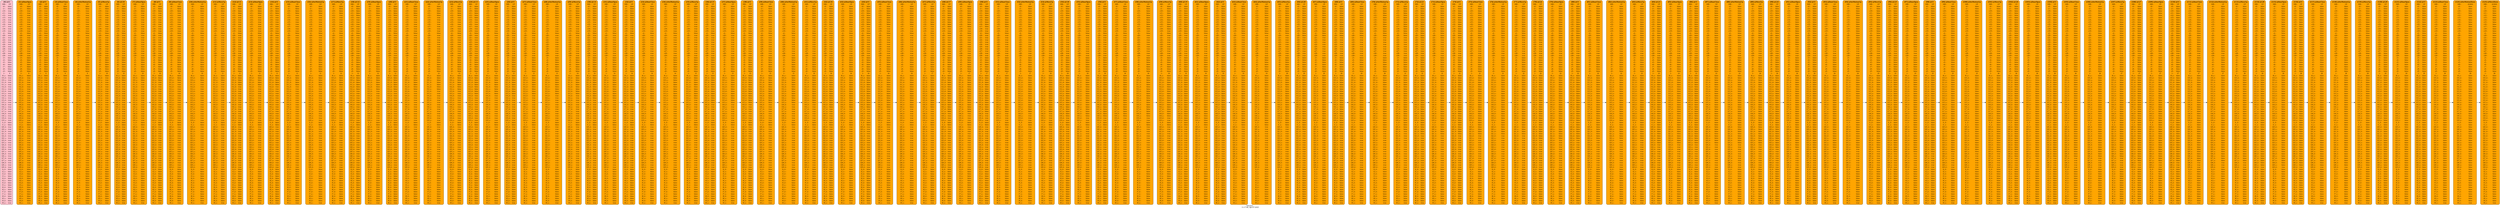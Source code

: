 /*
* Dot trace for Elevator
* [Time Stamp]:11:17:46, Apr-07-2025
* [Location]:/Users/haowu/Elevator_SMT_Verification/test/trace/Elevator ID9.dot
* [States]:39
* CC DoorClose DoorOpen L0 L1 L10 L11 L12 L13 L14 L15 L16 L17 L18 L19 L2 L20 L21 L22 L23 L24 L25 L26 L27 L28 L29 L3 L4 L5 L6 L7 L8 L9 LC MoveDown MoveUp SetIdle SetMotionDown SetMotionUp 
* [Trans]:191
* [Start State]:LC
* [Final State(s)]:
*DoorOpen MoveUp MoveDown CC LC SetMotionUp SetMotionDown SetIdle L0 L1 L2 L3 L4 L5 L6 L7 L8 L9 L10 L11 L12 L13 L14 L15 L16 L17 L18 L19 L20 L21 L22 L23 L24 L25 L26 L27 L28 L29 DoorClose 
* [Trace Length]:126 
*/




digraph G { 



	 rankdir="LR"



label="Elevator \n 11:17:46, Apr-07-2025"
labelloc=" b " ;
labeljust=" c ";
	n0 [color="black", style="rounded, filled" , fillcolor="pink" , shape="rect", label= < 
 		 <table border='0' cellborder='0' style='rounded'> 
			 <tr><td align="center" colspan="2" > <b>[0] @LC</b></td></tr>
			 <tr><td align="center">DIR : </td><td>UP</td></tr> 
			 <tr><td align="center">c0 : </td><td>false</td></tr> 
			 <tr><td align="center">c1 : </td><td>false</td></tr> 
			 <tr><td align="center">c10 : </td><td>true</td></tr> 
			 <tr><td align="center">c11 : </td><td>true</td></tr> 
			 <tr><td align="center">c12 : </td><td>true</td></tr> 
			 <tr><td align="center">c13 : </td><td>true</td></tr> 
			 <tr><td align="center">c14 : </td><td>true</td></tr> 
			 <tr><td align="center">c15 : </td><td>true</td></tr> 
			 <tr><td align="center">c16 : </td><td>true</td></tr> 
			 <tr><td align="center">c17 : </td><td>true</td></tr> 
			 <tr><td align="center">c18 : </td><td>true</td></tr> 
			 <tr><td align="center">c19 : </td><td>true</td></tr> 
			 <tr><td align="center">c2 : </td><td>false</td></tr> 
			 <tr><td align="center">c20 : </td><td>true</td></tr> 
			 <tr><td align="center">c21 : </td><td>true</td></tr> 
			 <tr><td align="center">c22 : </td><td>true</td></tr> 
			 <tr><td align="center">c23 : </td><td>true</td></tr> 
			 <tr><td align="center">c24 : </td><td>true</td></tr> 
			 <tr><td align="center">c25 : </td><td>true</td></tr> 
			 <tr><td align="center">c26 : </td><td>true</td></tr> 
			 <tr><td align="center">c27 : </td><td>true</td></tr> 
			 <tr><td align="center">c28 : </td><td>true</td></tr> 
			 <tr><td align="center">c29 : </td><td>true</td></tr> 
			 <tr><td align="center">c3 : </td><td>false</td></tr> 
			 <tr><td align="center">c4 : </td><td>false</td></tr> 
			 <tr><td align="center">c5 : </td><td>false</td></tr> 
			 <tr><td align="center">c6 : </td><td>false</td></tr> 
			 <tr><td align="center">c7 : </td><td>false</td></tr> 
			 <tr><td align="center">c8 : </td><td>false</td></tr> 
			 <tr><td align="center">c9 : </td><td>false</td></tr> 
			 <tr><td align="center">f : </td><td>9</td></tr> 
			 <tr><td align="center">l0_u : </td><td>false</td></tr> 
			 <tr><td align="center">l10_d : </td><td>true</td></tr> 
			 <tr><td align="center">l10_u : </td><td>true</td></tr> 
			 <tr><td align="center">l11_d : </td><td>true</td></tr> 
			 <tr><td align="center">l11_u : </td><td>true</td></tr> 
			 <tr><td align="center">l12_d : </td><td>true</td></tr> 
			 <tr><td align="center">l12_u : </td><td>true</td></tr> 
			 <tr><td align="center">l13_d : </td><td>true</td></tr> 
			 <tr><td align="center">l13_u : </td><td>true</td></tr> 
			 <tr><td align="center">l14_d : </td><td>true</td></tr> 
			 <tr><td align="center">l14_u : </td><td>true</td></tr> 
			 <tr><td align="center">l15_d : </td><td>true</td></tr> 
			 <tr><td align="center">l15_u : </td><td>true</td></tr> 
			 <tr><td align="center">l16_d : </td><td>true</td></tr> 
			 <tr><td align="center">l16_u : </td><td>true</td></tr> 
			 <tr><td align="center">l17_d : </td><td>true</td></tr> 
			 <tr><td align="center">l17_u : </td><td>true</td></tr> 
			 <tr><td align="center">l18_d : </td><td>true</td></tr> 
			 <tr><td align="center">l18_u : </td><td>true</td></tr> 
			 <tr><td align="center">l19_d : </td><td>true</td></tr> 
			 <tr><td align="center">l19_u : </td><td>true</td></tr> 
			 <tr><td align="center">l1_d : </td><td>false</td></tr> 
			 <tr><td align="center">l1_u : </td><td>false</td></tr> 
			 <tr><td align="center">l20_d : </td><td>true</td></tr> 
			 <tr><td align="center">l20_u : </td><td>true</td></tr> 
			 <tr><td align="center">l21_d : </td><td>true</td></tr> 
			 <tr><td align="center">l21_u : </td><td>true</td></tr> 
			 <tr><td align="center">l22_d : </td><td>true</td></tr> 
			 <tr><td align="center">l22_u : </td><td>true</td></tr> 
			 <tr><td align="center">l23_d : </td><td>true</td></tr> 
			 <tr><td align="center">l23_u : </td><td>true</td></tr> 
			 <tr><td align="center">l24_d : </td><td>true</td></tr> 
			 <tr><td align="center">l24_u : </td><td>true</td></tr> 
			 <tr><td align="center">l25_d : </td><td>true</td></tr> 
			 <tr><td align="center">l25_u : </td><td>true</td></tr> 
			 <tr><td align="center">l26_d : </td><td>true</td></tr> 
			 <tr><td align="center">l26_u : </td><td>true</td></tr> 
			 <tr><td align="center">l27_d : </td><td>true</td></tr> 
			 <tr><td align="center">l27_u : </td><td>true</td></tr> 
			 <tr><td align="center">l28_d : </td><td>true</td></tr> 
			 <tr><td align="center">l28_u : </td><td>true</td></tr> 
			 <tr><td align="center">l29_d : </td><td>true</td></tr> 
			 <tr><td align="center">l2_d : </td><td>false</td></tr> 
			 <tr><td align="center">l2_u : </td><td>false</td></tr> 
			 <tr><td align="center">l3_d : </td><td>false</td></tr> 
			 <tr><td align="center">l3_u : </td><td>false</td></tr> 
			 <tr><td align="center">l4_d : </td><td>false</td></tr> 
			 <tr><td align="center">l4_u : </td><td>false</td></tr> 
			 <tr><td align="center">l5_d : </td><td>false</td></tr> 
			 <tr><td align="center">l5_u : </td><td>false</td></tr> 
			 <tr><td align="center">l6_d : </td><td>false</td></tr> 
			 <tr><td align="center">l6_u : </td><td>false</td></tr> 
			 <tr><td align="center">l7_d : </td><td>false</td></tr> 
			 <tr><td align="center">l7_u : </td><td>false</td></tr> 
			 <tr><td align="center">l8_d : </td><td>false</td></tr> 
			 <tr><td align="center">l8_u : </td><td>false</td></tr> 
			 <tr><td align="center">l9_d : </td><td>false</td></tr> 
			 <tr><td align="center">l9_u : </td><td>true</td></tr> 
		 </table> > ]
	n1 [color="black", style="rounded, filled" , fillcolor="orange" , shape="rect", label= < 
 		 <table border='0' cellborder='0' style='rounded'> 
			 <tr><td align="center" colspan="2" > <b>[1] @DoorOpen</b></td></tr>
			 <tr><td align="center">DIR : </td><td>UP</td></tr> 
			 <tr><td align="center">c0 : </td><td>false</td></tr> 
			 <tr><td align="center">c1 : </td><td>false</td></tr> 
			 <tr><td align="center">c10 : </td><td>true</td></tr> 
			 <tr><td align="center">c11 : </td><td>true</td></tr> 
			 <tr><td align="center">c12 : </td><td>true</td></tr> 
			 <tr><td align="center">c13 : </td><td>true</td></tr> 
			 <tr><td align="center">c14 : </td><td>true</td></tr> 
			 <tr><td align="center">c15 : </td><td>true</td></tr> 
			 <tr><td align="center">c16 : </td><td>true</td></tr> 
			 <tr><td align="center">c17 : </td><td>true</td></tr> 
			 <tr><td align="center">c18 : </td><td>true</td></tr> 
			 <tr><td align="center">c19 : </td><td>true</td></tr> 
			 <tr><td align="center">c2 : </td><td>false</td></tr> 
			 <tr><td align="center">c20 : </td><td>true</td></tr> 
			 <tr><td align="center">c21 : </td><td>true</td></tr> 
			 <tr><td align="center">c22 : </td><td>true</td></tr> 
			 <tr><td align="center">c23 : </td><td>true</td></tr> 
			 <tr><td align="center">c24 : </td><td>true</td></tr> 
			 <tr><td align="center">c25 : </td><td>true</td></tr> 
			 <tr><td align="center">c26 : </td><td>true</td></tr> 
			 <tr><td align="center">c27 : </td><td>true</td></tr> 
			 <tr><td align="center">c28 : </td><td>true</td></tr> 
			 <tr><td align="center">c29 : </td><td>true</td></tr> 
			 <tr><td align="center">c3 : </td><td>false</td></tr> 
			 <tr><td align="center">c4 : </td><td>false</td></tr> 
			 <tr><td align="center">c5 : </td><td>false</td></tr> 
			 <tr><td align="center">c6 : </td><td>false</td></tr> 
			 <tr><td align="center">c7 : </td><td>false</td></tr> 
			 <tr><td align="center">c8 : </td><td>false</td></tr> 
			 <tr><td align="center">c9 : </td><td>false</td></tr> 
			 <tr><td align="center">f : </td><td>9</td></tr> 
			 <tr><td align="center">l0_u : </td><td>false</td></tr> 
			 <tr><td align="center">l10_d : </td><td>true</td></tr> 
			 <tr><td align="center">l10_u : </td><td>true</td></tr> 
			 <tr><td align="center">l11_d : </td><td>true</td></tr> 
			 <tr><td align="center">l11_u : </td><td>true</td></tr> 
			 <tr><td align="center">l12_d : </td><td>true</td></tr> 
			 <tr><td align="center">l12_u : </td><td>true</td></tr> 
			 <tr><td align="center">l13_d : </td><td>true</td></tr> 
			 <tr><td align="center">l13_u : </td><td>true</td></tr> 
			 <tr><td align="center">l14_d : </td><td>true</td></tr> 
			 <tr><td align="center">l14_u : </td><td>true</td></tr> 
			 <tr><td align="center">l15_d : </td><td>true</td></tr> 
			 <tr><td align="center">l15_u : </td><td>true</td></tr> 
			 <tr><td align="center">l16_d : </td><td>true</td></tr> 
			 <tr><td align="center">l16_u : </td><td>true</td></tr> 
			 <tr><td align="center">l17_d : </td><td>true</td></tr> 
			 <tr><td align="center">l17_u : </td><td>true</td></tr> 
			 <tr><td align="center">l18_d : </td><td>true</td></tr> 
			 <tr><td align="center">l18_u : </td><td>true</td></tr> 
			 <tr><td align="center">l19_d : </td><td>true</td></tr> 
			 <tr><td align="center">l19_u : </td><td>true</td></tr> 
			 <tr><td align="center">l1_d : </td><td>false</td></tr> 
			 <tr><td align="center">l1_u : </td><td>false</td></tr> 
			 <tr><td align="center">l20_d : </td><td>true</td></tr> 
			 <tr><td align="center">l20_u : </td><td>true</td></tr> 
			 <tr><td align="center">l21_d : </td><td>true</td></tr> 
			 <tr><td align="center">l21_u : </td><td>true</td></tr> 
			 <tr><td align="center">l22_d : </td><td>true</td></tr> 
			 <tr><td align="center">l22_u : </td><td>true</td></tr> 
			 <tr><td align="center">l23_d : </td><td>true</td></tr> 
			 <tr><td align="center">l23_u : </td><td>true</td></tr> 
			 <tr><td align="center">l24_d : </td><td>true</td></tr> 
			 <tr><td align="center">l24_u : </td><td>true</td></tr> 
			 <tr><td align="center">l25_d : </td><td>true</td></tr> 
			 <tr><td align="center">l25_u : </td><td>true</td></tr> 
			 <tr><td align="center">l26_d : </td><td>true</td></tr> 
			 <tr><td align="center">l26_u : </td><td>true</td></tr> 
			 <tr><td align="center">l27_d : </td><td>true</td></tr> 
			 <tr><td align="center">l27_u : </td><td>true</td></tr> 
			 <tr><td align="center">l28_d : </td><td>true</td></tr> 
			 <tr><td align="center">l28_u : </td><td>true</td></tr> 
			 <tr><td align="center">l29_d : </td><td>true</td></tr> 
			 <tr><td align="center">l2_d : </td><td>false</td></tr> 
			 <tr><td align="center">l2_u : </td><td>false</td></tr> 
			 <tr><td align="center">l3_d : </td><td>false</td></tr> 
			 <tr><td align="center">l3_u : </td><td>false</td></tr> 
			 <tr><td align="center">l4_d : </td><td>false</td></tr> 
			 <tr><td align="center">l4_u : </td><td>false</td></tr> 
			 <tr><td align="center">l5_d : </td><td>false</td></tr> 
			 <tr><td align="center">l5_u : </td><td>false</td></tr> 
			 <tr><td align="center">l6_d : </td><td>false</td></tr> 
			 <tr><td align="center">l6_u : </td><td>false</td></tr> 
			 <tr><td align="center">l7_d : </td><td>false</td></tr> 
			 <tr><td align="center">l7_u : </td><td>false</td></tr> 
			 <tr><td align="center">l8_d : </td><td>false</td></tr> 
			 <tr><td align="center">l8_u : </td><td>false</td></tr> 
			 <tr><td align="center">l9_d : </td><td>false</td></tr> 
			 <tr><td align="center">l9_u : </td><td>true</td></tr> 
		 </table> > ]
	n2 [color="black", style="rounded, filled" , fillcolor="orange" , shape="rect", label= < 
 		 <table border='0' cellborder='0' style='rounded'> 
			 <tr><td align="center" colspan="2" > <b>[2] @CC</b></td></tr>
			 <tr><td align="center">DIR : </td><td>UP</td></tr> 
			 <tr><td align="center">c0 : </td><td>false</td></tr> 
			 <tr><td align="center">c1 : </td><td>false</td></tr> 
			 <tr><td align="center">c10 : </td><td>true</td></tr> 
			 <tr><td align="center">c11 : </td><td>true</td></tr> 
			 <tr><td align="center">c12 : </td><td>true</td></tr> 
			 <tr><td align="center">c13 : </td><td>true</td></tr> 
			 <tr><td align="center">c14 : </td><td>true</td></tr> 
			 <tr><td align="center">c15 : </td><td>true</td></tr> 
			 <tr><td align="center">c16 : </td><td>true</td></tr> 
			 <tr><td align="center">c17 : </td><td>true</td></tr> 
			 <tr><td align="center">c18 : </td><td>true</td></tr> 
			 <tr><td align="center">c19 : </td><td>true</td></tr> 
			 <tr><td align="center">c2 : </td><td>false</td></tr> 
			 <tr><td align="center">c20 : </td><td>true</td></tr> 
			 <tr><td align="center">c21 : </td><td>true</td></tr> 
			 <tr><td align="center">c22 : </td><td>true</td></tr> 
			 <tr><td align="center">c23 : </td><td>true</td></tr> 
			 <tr><td align="center">c24 : </td><td>true</td></tr> 
			 <tr><td align="center">c25 : </td><td>true</td></tr> 
			 <tr><td align="center">c26 : </td><td>true</td></tr> 
			 <tr><td align="center">c27 : </td><td>true</td></tr> 
			 <tr><td align="center">c28 : </td><td>true</td></tr> 
			 <tr><td align="center">c29 : </td><td>true</td></tr> 
			 <tr><td align="center">c3 : </td><td>false</td></tr> 
			 <tr><td align="center">c4 : </td><td>false</td></tr> 
			 <tr><td align="center">c5 : </td><td>false</td></tr> 
			 <tr><td align="center">c6 : </td><td>false</td></tr> 
			 <tr><td align="center">c7 : </td><td>false</td></tr> 
			 <tr><td align="center">c8 : </td><td>false</td></tr> 
			 <tr><td align="center">c9 : </td><td>false</td></tr> 
			 <tr><td align="center">f : </td><td>9</td></tr> 
			 <tr><td align="center">l0_u : </td><td>false</td></tr> 
			 <tr><td align="center">l10_d : </td><td>true</td></tr> 
			 <tr><td align="center">l10_u : </td><td>true</td></tr> 
			 <tr><td align="center">l11_d : </td><td>true</td></tr> 
			 <tr><td align="center">l11_u : </td><td>true</td></tr> 
			 <tr><td align="center">l12_d : </td><td>true</td></tr> 
			 <tr><td align="center">l12_u : </td><td>true</td></tr> 
			 <tr><td align="center">l13_d : </td><td>true</td></tr> 
			 <tr><td align="center">l13_u : </td><td>true</td></tr> 
			 <tr><td align="center">l14_d : </td><td>true</td></tr> 
			 <tr><td align="center">l14_u : </td><td>true</td></tr> 
			 <tr><td align="center">l15_d : </td><td>true</td></tr> 
			 <tr><td align="center">l15_u : </td><td>true</td></tr> 
			 <tr><td align="center">l16_d : </td><td>true</td></tr> 
			 <tr><td align="center">l16_u : </td><td>true</td></tr> 
			 <tr><td align="center">l17_d : </td><td>true</td></tr> 
			 <tr><td align="center">l17_u : </td><td>true</td></tr> 
			 <tr><td align="center">l18_d : </td><td>true</td></tr> 
			 <tr><td align="center">l18_u : </td><td>true</td></tr> 
			 <tr><td align="center">l19_d : </td><td>true</td></tr> 
			 <tr><td align="center">l19_u : </td><td>true</td></tr> 
			 <tr><td align="center">l1_d : </td><td>false</td></tr> 
			 <tr><td align="center">l1_u : </td><td>false</td></tr> 
			 <tr><td align="center">l20_d : </td><td>true</td></tr> 
			 <tr><td align="center">l20_u : </td><td>true</td></tr> 
			 <tr><td align="center">l21_d : </td><td>true</td></tr> 
			 <tr><td align="center">l21_u : </td><td>true</td></tr> 
			 <tr><td align="center">l22_d : </td><td>true</td></tr> 
			 <tr><td align="center">l22_u : </td><td>true</td></tr> 
			 <tr><td align="center">l23_d : </td><td>true</td></tr> 
			 <tr><td align="center">l23_u : </td><td>true</td></tr> 
			 <tr><td align="center">l24_d : </td><td>true</td></tr> 
			 <tr><td align="center">l24_u : </td><td>true</td></tr> 
			 <tr><td align="center">l25_d : </td><td>true</td></tr> 
			 <tr><td align="center">l25_u : </td><td>true</td></tr> 
			 <tr><td align="center">l26_d : </td><td>true</td></tr> 
			 <tr><td align="center">l26_u : </td><td>true</td></tr> 
			 <tr><td align="center">l27_d : </td><td>true</td></tr> 
			 <tr><td align="center">l27_u : </td><td>true</td></tr> 
			 <tr><td align="center">l28_d : </td><td>true</td></tr> 
			 <tr><td align="center">l28_u : </td><td>true</td></tr> 
			 <tr><td align="center">l29_d : </td><td>true</td></tr> 
			 <tr><td align="center">l2_d : </td><td>false</td></tr> 
			 <tr><td align="center">l2_u : </td><td>false</td></tr> 
			 <tr><td align="center">l3_d : </td><td>false</td></tr> 
			 <tr><td align="center">l3_u : </td><td>false</td></tr> 
			 <tr><td align="center">l4_d : </td><td>false</td></tr> 
			 <tr><td align="center">l4_u : </td><td>false</td></tr> 
			 <tr><td align="center">l5_d : </td><td>false</td></tr> 
			 <tr><td align="center">l5_u : </td><td>false</td></tr> 
			 <tr><td align="center">l6_d : </td><td>false</td></tr> 
			 <tr><td align="center">l6_u : </td><td>false</td></tr> 
			 <tr><td align="center">l7_d : </td><td>false</td></tr> 
			 <tr><td align="center">l7_u : </td><td>false</td></tr> 
			 <tr><td align="center">l8_d : </td><td>false</td></tr> 
			 <tr><td align="center">l8_u : </td><td>false</td></tr> 
			 <tr><td align="center">l9_d : </td><td>false</td></tr> 
			 <tr><td align="center">l9_u : </td><td>true</td></tr> 
		 </table> > ]
	n3 [color="black", style="rounded, filled" , fillcolor="orange" , shape="rect", label= < 
 		 <table border='0' cellborder='0' style='rounded'> 
			 <tr><td align="center" colspan="2" > <b>[3] @DoorClose</b></td></tr>
			 <tr><td align="center">DIR : </td><td>UP</td></tr> 
			 <tr><td align="center">c0 : </td><td>false</td></tr> 
			 <tr><td align="center">c1 : </td><td>false</td></tr> 
			 <tr><td align="center">c10 : </td><td>true</td></tr> 
			 <tr><td align="center">c11 : </td><td>true</td></tr> 
			 <tr><td align="center">c12 : </td><td>true</td></tr> 
			 <tr><td align="center">c13 : </td><td>true</td></tr> 
			 <tr><td align="center">c14 : </td><td>true</td></tr> 
			 <tr><td align="center">c15 : </td><td>true</td></tr> 
			 <tr><td align="center">c16 : </td><td>true</td></tr> 
			 <tr><td align="center">c17 : </td><td>true</td></tr> 
			 <tr><td align="center">c18 : </td><td>true</td></tr> 
			 <tr><td align="center">c19 : </td><td>true</td></tr> 
			 <tr><td align="center">c2 : </td><td>false</td></tr> 
			 <tr><td align="center">c20 : </td><td>true</td></tr> 
			 <tr><td align="center">c21 : </td><td>true</td></tr> 
			 <tr><td align="center">c22 : </td><td>true</td></tr> 
			 <tr><td align="center">c23 : </td><td>true</td></tr> 
			 <tr><td align="center">c24 : </td><td>true</td></tr> 
			 <tr><td align="center">c25 : </td><td>true</td></tr> 
			 <tr><td align="center">c26 : </td><td>true</td></tr> 
			 <tr><td align="center">c27 : </td><td>true</td></tr> 
			 <tr><td align="center">c28 : </td><td>true</td></tr> 
			 <tr><td align="center">c29 : </td><td>true</td></tr> 
			 <tr><td align="center">c3 : </td><td>false</td></tr> 
			 <tr><td align="center">c4 : </td><td>false</td></tr> 
			 <tr><td align="center">c5 : </td><td>false</td></tr> 
			 <tr><td align="center">c6 : </td><td>false</td></tr> 
			 <tr><td align="center">c7 : </td><td>false</td></tr> 
			 <tr><td align="center">c8 : </td><td>false</td></tr> 
			 <tr><td align="center">c9 : </td><td>false</td></tr> 
			 <tr><td align="center">f : </td><td>9</td></tr> 
			 <tr><td align="center">l0_u : </td><td>false</td></tr> 
			 <tr><td align="center">l10_d : </td><td>true</td></tr> 
			 <tr><td align="center">l10_u : </td><td>true</td></tr> 
			 <tr><td align="center">l11_d : </td><td>true</td></tr> 
			 <tr><td align="center">l11_u : </td><td>true</td></tr> 
			 <tr><td align="center">l12_d : </td><td>true</td></tr> 
			 <tr><td align="center">l12_u : </td><td>true</td></tr> 
			 <tr><td align="center">l13_d : </td><td>true</td></tr> 
			 <tr><td align="center">l13_u : </td><td>true</td></tr> 
			 <tr><td align="center">l14_d : </td><td>true</td></tr> 
			 <tr><td align="center">l14_u : </td><td>true</td></tr> 
			 <tr><td align="center">l15_d : </td><td>true</td></tr> 
			 <tr><td align="center">l15_u : </td><td>true</td></tr> 
			 <tr><td align="center">l16_d : </td><td>true</td></tr> 
			 <tr><td align="center">l16_u : </td><td>true</td></tr> 
			 <tr><td align="center">l17_d : </td><td>true</td></tr> 
			 <tr><td align="center">l17_u : </td><td>true</td></tr> 
			 <tr><td align="center">l18_d : </td><td>true</td></tr> 
			 <tr><td align="center">l18_u : </td><td>true</td></tr> 
			 <tr><td align="center">l19_d : </td><td>true</td></tr> 
			 <tr><td align="center">l19_u : </td><td>true</td></tr> 
			 <tr><td align="center">l1_d : </td><td>false</td></tr> 
			 <tr><td align="center">l1_u : </td><td>false</td></tr> 
			 <tr><td align="center">l20_d : </td><td>true</td></tr> 
			 <tr><td align="center">l20_u : </td><td>true</td></tr> 
			 <tr><td align="center">l21_d : </td><td>true</td></tr> 
			 <tr><td align="center">l21_u : </td><td>true</td></tr> 
			 <tr><td align="center">l22_d : </td><td>true</td></tr> 
			 <tr><td align="center">l22_u : </td><td>true</td></tr> 
			 <tr><td align="center">l23_d : </td><td>true</td></tr> 
			 <tr><td align="center">l23_u : </td><td>true</td></tr> 
			 <tr><td align="center">l24_d : </td><td>true</td></tr> 
			 <tr><td align="center">l24_u : </td><td>true</td></tr> 
			 <tr><td align="center">l25_d : </td><td>true</td></tr> 
			 <tr><td align="center">l25_u : </td><td>true</td></tr> 
			 <tr><td align="center">l26_d : </td><td>true</td></tr> 
			 <tr><td align="center">l26_u : </td><td>true</td></tr> 
			 <tr><td align="center">l27_d : </td><td>true</td></tr> 
			 <tr><td align="center">l27_u : </td><td>true</td></tr> 
			 <tr><td align="center">l28_d : </td><td>true</td></tr> 
			 <tr><td align="center">l28_u : </td><td>true</td></tr> 
			 <tr><td align="center">l29_d : </td><td>true</td></tr> 
			 <tr><td align="center">l2_d : </td><td>false</td></tr> 
			 <tr><td align="center">l2_u : </td><td>false</td></tr> 
			 <tr><td align="center">l3_d : </td><td>false</td></tr> 
			 <tr><td align="center">l3_u : </td><td>false</td></tr> 
			 <tr><td align="center">l4_d : </td><td>false</td></tr> 
			 <tr><td align="center">l4_u : </td><td>false</td></tr> 
			 <tr><td align="center">l5_d : </td><td>false</td></tr> 
			 <tr><td align="center">l5_u : </td><td>false</td></tr> 
			 <tr><td align="center">l6_d : </td><td>false</td></tr> 
			 <tr><td align="center">l6_u : </td><td>false</td></tr> 
			 <tr><td align="center">l7_d : </td><td>false</td></tr> 
			 <tr><td align="center">l7_u : </td><td>false</td></tr> 
			 <tr><td align="center">l8_d : </td><td>false</td></tr> 
			 <tr><td align="center">l8_u : </td><td>false</td></tr> 
			 <tr><td align="center">l9_d : </td><td>false</td></tr> 
			 <tr><td align="center">l9_u : </td><td>true</td></tr> 
		 </table> > ]
	n4 [color="black", style="rounded, filled" , fillcolor="orange" , shape="rect", label= < 
 		 <table border='0' cellborder='0' style='rounded'> 
			 <tr><td align="center" colspan="2" > <b>[4] @SetMotionUp</b></td></tr>
			 <tr><td align="center">DIR : </td><td>UP</td></tr> 
			 <tr><td align="center">c0 : </td><td>false</td></tr> 
			 <tr><td align="center">c1 : </td><td>false</td></tr> 
			 <tr><td align="center">c10 : </td><td>true</td></tr> 
			 <tr><td align="center">c11 : </td><td>true</td></tr> 
			 <tr><td align="center">c12 : </td><td>true</td></tr> 
			 <tr><td align="center">c13 : </td><td>true</td></tr> 
			 <tr><td align="center">c14 : </td><td>true</td></tr> 
			 <tr><td align="center">c15 : </td><td>true</td></tr> 
			 <tr><td align="center">c16 : </td><td>true</td></tr> 
			 <tr><td align="center">c17 : </td><td>true</td></tr> 
			 <tr><td align="center">c18 : </td><td>true</td></tr> 
			 <tr><td align="center">c19 : </td><td>true</td></tr> 
			 <tr><td align="center">c2 : </td><td>false</td></tr> 
			 <tr><td align="center">c20 : </td><td>true</td></tr> 
			 <tr><td align="center">c21 : </td><td>true</td></tr> 
			 <tr><td align="center">c22 : </td><td>true</td></tr> 
			 <tr><td align="center">c23 : </td><td>true</td></tr> 
			 <tr><td align="center">c24 : </td><td>true</td></tr> 
			 <tr><td align="center">c25 : </td><td>true</td></tr> 
			 <tr><td align="center">c26 : </td><td>true</td></tr> 
			 <tr><td align="center">c27 : </td><td>true</td></tr> 
			 <tr><td align="center">c28 : </td><td>true</td></tr> 
			 <tr><td align="center">c29 : </td><td>true</td></tr> 
			 <tr><td align="center">c3 : </td><td>false</td></tr> 
			 <tr><td align="center">c4 : </td><td>false</td></tr> 
			 <tr><td align="center">c5 : </td><td>false</td></tr> 
			 <tr><td align="center">c6 : </td><td>false</td></tr> 
			 <tr><td align="center">c7 : </td><td>false</td></tr> 
			 <tr><td align="center">c8 : </td><td>false</td></tr> 
			 <tr><td align="center">c9 : </td><td>false</td></tr> 
			 <tr><td align="center">f : </td><td>9</td></tr> 
			 <tr><td align="center">l0_u : </td><td>false</td></tr> 
			 <tr><td align="center">l10_d : </td><td>true</td></tr> 
			 <tr><td align="center">l10_u : </td><td>true</td></tr> 
			 <tr><td align="center">l11_d : </td><td>true</td></tr> 
			 <tr><td align="center">l11_u : </td><td>true</td></tr> 
			 <tr><td align="center">l12_d : </td><td>true</td></tr> 
			 <tr><td align="center">l12_u : </td><td>true</td></tr> 
			 <tr><td align="center">l13_d : </td><td>true</td></tr> 
			 <tr><td align="center">l13_u : </td><td>true</td></tr> 
			 <tr><td align="center">l14_d : </td><td>true</td></tr> 
			 <tr><td align="center">l14_u : </td><td>true</td></tr> 
			 <tr><td align="center">l15_d : </td><td>true</td></tr> 
			 <tr><td align="center">l15_u : </td><td>true</td></tr> 
			 <tr><td align="center">l16_d : </td><td>true</td></tr> 
			 <tr><td align="center">l16_u : </td><td>true</td></tr> 
			 <tr><td align="center">l17_d : </td><td>true</td></tr> 
			 <tr><td align="center">l17_u : </td><td>true</td></tr> 
			 <tr><td align="center">l18_d : </td><td>true</td></tr> 
			 <tr><td align="center">l18_u : </td><td>true</td></tr> 
			 <tr><td align="center">l19_d : </td><td>true</td></tr> 
			 <tr><td align="center">l19_u : </td><td>true</td></tr> 
			 <tr><td align="center">l1_d : </td><td>false</td></tr> 
			 <tr><td align="center">l1_u : </td><td>false</td></tr> 
			 <tr><td align="center">l20_d : </td><td>true</td></tr> 
			 <tr><td align="center">l20_u : </td><td>true</td></tr> 
			 <tr><td align="center">l21_d : </td><td>true</td></tr> 
			 <tr><td align="center">l21_u : </td><td>true</td></tr> 
			 <tr><td align="center">l22_d : </td><td>true</td></tr> 
			 <tr><td align="center">l22_u : </td><td>true</td></tr> 
			 <tr><td align="center">l23_d : </td><td>true</td></tr> 
			 <tr><td align="center">l23_u : </td><td>true</td></tr> 
			 <tr><td align="center">l24_d : </td><td>true</td></tr> 
			 <tr><td align="center">l24_u : </td><td>true</td></tr> 
			 <tr><td align="center">l25_d : </td><td>true</td></tr> 
			 <tr><td align="center">l25_u : </td><td>true</td></tr> 
			 <tr><td align="center">l26_d : </td><td>true</td></tr> 
			 <tr><td align="center">l26_u : </td><td>true</td></tr> 
			 <tr><td align="center">l27_d : </td><td>true</td></tr> 
			 <tr><td align="center">l27_u : </td><td>true</td></tr> 
			 <tr><td align="center">l28_d : </td><td>true</td></tr> 
			 <tr><td align="center">l28_u : </td><td>true</td></tr> 
			 <tr><td align="center">l29_d : </td><td>true</td></tr> 
			 <tr><td align="center">l2_d : </td><td>false</td></tr> 
			 <tr><td align="center">l2_u : </td><td>false</td></tr> 
			 <tr><td align="center">l3_d : </td><td>false</td></tr> 
			 <tr><td align="center">l3_u : </td><td>false</td></tr> 
			 <tr><td align="center">l4_d : </td><td>false</td></tr> 
			 <tr><td align="center">l4_u : </td><td>false</td></tr> 
			 <tr><td align="center">l5_d : </td><td>false</td></tr> 
			 <tr><td align="center">l5_u : </td><td>false</td></tr> 
			 <tr><td align="center">l6_d : </td><td>false</td></tr> 
			 <tr><td align="center">l6_u : </td><td>false</td></tr> 
			 <tr><td align="center">l7_d : </td><td>false</td></tr> 
			 <tr><td align="center">l7_u : </td><td>false</td></tr> 
			 <tr><td align="center">l8_d : </td><td>false</td></tr> 
			 <tr><td align="center">l8_u : </td><td>false</td></tr> 
			 <tr><td align="center">l9_d : </td><td>false</td></tr> 
			 <tr><td align="center">l9_u : </td><td>true</td></tr> 
		 </table> > ]
	n5 [color="black", style="rounded, filled" , fillcolor="orange" , shape="rect", label= < 
 		 <table border='0' cellborder='0' style='rounded'> 
			 <tr><td align="center" colspan="2" > <b>[5] @MoveUp</b></td></tr>
			 <tr><td align="center">DIR : </td><td>UP</td></tr> 
			 <tr><td align="center">c0 : </td><td>false</td></tr> 
			 <tr><td align="center">c1 : </td><td>false</td></tr> 
			 <tr><td align="center">c10 : </td><td>true</td></tr> 
			 <tr><td align="center">c11 : </td><td>true</td></tr> 
			 <tr><td align="center">c12 : </td><td>true</td></tr> 
			 <tr><td align="center">c13 : </td><td>true</td></tr> 
			 <tr><td align="center">c14 : </td><td>true</td></tr> 
			 <tr><td align="center">c15 : </td><td>true</td></tr> 
			 <tr><td align="center">c16 : </td><td>true</td></tr> 
			 <tr><td align="center">c17 : </td><td>true</td></tr> 
			 <tr><td align="center">c18 : </td><td>true</td></tr> 
			 <tr><td align="center">c19 : </td><td>true</td></tr> 
			 <tr><td align="center">c2 : </td><td>false</td></tr> 
			 <tr><td align="center">c20 : </td><td>true</td></tr> 
			 <tr><td align="center">c21 : </td><td>true</td></tr> 
			 <tr><td align="center">c22 : </td><td>true</td></tr> 
			 <tr><td align="center">c23 : </td><td>true</td></tr> 
			 <tr><td align="center">c24 : </td><td>true</td></tr> 
			 <tr><td align="center">c25 : </td><td>true</td></tr> 
			 <tr><td align="center">c26 : </td><td>true</td></tr> 
			 <tr><td align="center">c27 : </td><td>true</td></tr> 
			 <tr><td align="center">c28 : </td><td>true</td></tr> 
			 <tr><td align="center">c29 : </td><td>true</td></tr> 
			 <tr><td align="center">c3 : </td><td>false</td></tr> 
			 <tr><td align="center">c4 : </td><td>false</td></tr> 
			 <tr><td align="center">c5 : </td><td>false</td></tr> 
			 <tr><td align="center">c6 : </td><td>false</td></tr> 
			 <tr><td align="center">c7 : </td><td>false</td></tr> 
			 <tr><td align="center">c8 : </td><td>false</td></tr> 
			 <tr><td align="center">c9 : </td><td>false</td></tr> 
			 <tr><td align="center">f : </td><td>10</td></tr> 
			 <tr><td align="center">l0_u : </td><td>false</td></tr> 
			 <tr><td align="center">l10_d : </td><td>true</td></tr> 
			 <tr><td align="center">l10_u : </td><td>true</td></tr> 
			 <tr><td align="center">l11_d : </td><td>true</td></tr> 
			 <tr><td align="center">l11_u : </td><td>true</td></tr> 
			 <tr><td align="center">l12_d : </td><td>true</td></tr> 
			 <tr><td align="center">l12_u : </td><td>true</td></tr> 
			 <tr><td align="center">l13_d : </td><td>true</td></tr> 
			 <tr><td align="center">l13_u : </td><td>true</td></tr> 
			 <tr><td align="center">l14_d : </td><td>true</td></tr> 
			 <tr><td align="center">l14_u : </td><td>true</td></tr> 
			 <tr><td align="center">l15_d : </td><td>true</td></tr> 
			 <tr><td align="center">l15_u : </td><td>true</td></tr> 
			 <tr><td align="center">l16_d : </td><td>true</td></tr> 
			 <tr><td align="center">l16_u : </td><td>true</td></tr> 
			 <tr><td align="center">l17_d : </td><td>true</td></tr> 
			 <tr><td align="center">l17_u : </td><td>true</td></tr> 
			 <tr><td align="center">l18_d : </td><td>true</td></tr> 
			 <tr><td align="center">l18_u : </td><td>true</td></tr> 
			 <tr><td align="center">l19_d : </td><td>true</td></tr> 
			 <tr><td align="center">l19_u : </td><td>true</td></tr> 
			 <tr><td align="center">l1_d : </td><td>false</td></tr> 
			 <tr><td align="center">l1_u : </td><td>false</td></tr> 
			 <tr><td align="center">l20_d : </td><td>true</td></tr> 
			 <tr><td align="center">l20_u : </td><td>true</td></tr> 
			 <tr><td align="center">l21_d : </td><td>true</td></tr> 
			 <tr><td align="center">l21_u : </td><td>true</td></tr> 
			 <tr><td align="center">l22_d : </td><td>true</td></tr> 
			 <tr><td align="center">l22_u : </td><td>true</td></tr> 
			 <tr><td align="center">l23_d : </td><td>true</td></tr> 
			 <tr><td align="center">l23_u : </td><td>true</td></tr> 
			 <tr><td align="center">l24_d : </td><td>true</td></tr> 
			 <tr><td align="center">l24_u : </td><td>true</td></tr> 
			 <tr><td align="center">l25_d : </td><td>true</td></tr> 
			 <tr><td align="center">l25_u : </td><td>true</td></tr> 
			 <tr><td align="center">l26_d : </td><td>true</td></tr> 
			 <tr><td align="center">l26_u : </td><td>true</td></tr> 
			 <tr><td align="center">l27_d : </td><td>true</td></tr> 
			 <tr><td align="center">l27_u : </td><td>true</td></tr> 
			 <tr><td align="center">l28_d : </td><td>true</td></tr> 
			 <tr><td align="center">l28_u : </td><td>true</td></tr> 
			 <tr><td align="center">l29_d : </td><td>true</td></tr> 
			 <tr><td align="center">l2_d : </td><td>false</td></tr> 
			 <tr><td align="center">l2_u : </td><td>false</td></tr> 
			 <tr><td align="center">l3_d : </td><td>false</td></tr> 
			 <tr><td align="center">l3_u : </td><td>false</td></tr> 
			 <tr><td align="center">l4_d : </td><td>false</td></tr> 
			 <tr><td align="center">l4_u : </td><td>false</td></tr> 
			 <tr><td align="center">l5_d : </td><td>false</td></tr> 
			 <tr><td align="center">l5_u : </td><td>false</td></tr> 
			 <tr><td align="center">l6_d : </td><td>false</td></tr> 
			 <tr><td align="center">l6_u : </td><td>false</td></tr> 
			 <tr><td align="center">l7_d : </td><td>false</td></tr> 
			 <tr><td align="center">l7_u : </td><td>false</td></tr> 
			 <tr><td align="center">l8_d : </td><td>false</td></tr> 
			 <tr><td align="center">l8_u : </td><td>false</td></tr> 
			 <tr><td align="center">l9_d : </td><td>false</td></tr> 
			 <tr><td align="center">l9_u : </td><td>true</td></tr> 
		 </table> > ]
	n6 [color="black", style="rounded, filled" , fillcolor="orange" , shape="rect", label= < 
 		 <table border='0' cellborder='0' style='rounded'> 
			 <tr><td align="center" colspan="2" > <b>[6] @L10</b></td></tr>
			 <tr><td align="center">DIR : </td><td>UP</td></tr> 
			 <tr><td align="center">c0 : </td><td>false</td></tr> 
			 <tr><td align="center">c1 : </td><td>false</td></tr> 
			 <tr><td align="center">c10 : </td><td>false</td></tr> 
			 <tr><td align="center">c11 : </td><td>true</td></tr> 
			 <tr><td align="center">c12 : </td><td>true</td></tr> 
			 <tr><td align="center">c13 : </td><td>true</td></tr> 
			 <tr><td align="center">c14 : </td><td>true</td></tr> 
			 <tr><td align="center">c15 : </td><td>true</td></tr> 
			 <tr><td align="center">c16 : </td><td>true</td></tr> 
			 <tr><td align="center">c17 : </td><td>true</td></tr> 
			 <tr><td align="center">c18 : </td><td>true</td></tr> 
			 <tr><td align="center">c19 : </td><td>true</td></tr> 
			 <tr><td align="center">c2 : </td><td>false</td></tr> 
			 <tr><td align="center">c20 : </td><td>true</td></tr> 
			 <tr><td align="center">c21 : </td><td>true</td></tr> 
			 <tr><td align="center">c22 : </td><td>true</td></tr> 
			 <tr><td align="center">c23 : </td><td>true</td></tr> 
			 <tr><td align="center">c24 : </td><td>true</td></tr> 
			 <tr><td align="center">c25 : </td><td>true</td></tr> 
			 <tr><td align="center">c26 : </td><td>true</td></tr> 
			 <tr><td align="center">c27 : </td><td>true</td></tr> 
			 <tr><td align="center">c28 : </td><td>true</td></tr> 
			 <tr><td align="center">c29 : </td><td>true</td></tr> 
			 <tr><td align="center">c3 : </td><td>false</td></tr> 
			 <tr><td align="center">c4 : </td><td>false</td></tr> 
			 <tr><td align="center">c5 : </td><td>false</td></tr> 
			 <tr><td align="center">c6 : </td><td>false</td></tr> 
			 <tr><td align="center">c7 : </td><td>false</td></tr> 
			 <tr><td align="center">c8 : </td><td>false</td></tr> 
			 <tr><td align="center">c9 : </td><td>false</td></tr> 
			 <tr><td align="center">f : </td><td>10</td></tr> 
			 <tr><td align="center">l0_u : </td><td>false</td></tr> 
			 <tr><td align="center">l10_d : </td><td>false</td></tr> 
			 <tr><td align="center">l10_u : </td><td>false</td></tr> 
			 <tr><td align="center">l11_d : </td><td>true</td></tr> 
			 <tr><td align="center">l11_u : </td><td>true</td></tr> 
			 <tr><td align="center">l12_d : </td><td>true</td></tr> 
			 <tr><td align="center">l12_u : </td><td>true</td></tr> 
			 <tr><td align="center">l13_d : </td><td>true</td></tr> 
			 <tr><td align="center">l13_u : </td><td>true</td></tr> 
			 <tr><td align="center">l14_d : </td><td>true</td></tr> 
			 <tr><td align="center">l14_u : </td><td>true</td></tr> 
			 <tr><td align="center">l15_d : </td><td>true</td></tr> 
			 <tr><td align="center">l15_u : </td><td>true</td></tr> 
			 <tr><td align="center">l16_d : </td><td>true</td></tr> 
			 <tr><td align="center">l16_u : </td><td>true</td></tr> 
			 <tr><td align="center">l17_d : </td><td>true</td></tr> 
			 <tr><td align="center">l17_u : </td><td>true</td></tr> 
			 <tr><td align="center">l18_d : </td><td>true</td></tr> 
			 <tr><td align="center">l18_u : </td><td>true</td></tr> 
			 <tr><td align="center">l19_d : </td><td>true</td></tr> 
			 <tr><td align="center">l19_u : </td><td>true</td></tr> 
			 <tr><td align="center">l1_d : </td><td>false</td></tr> 
			 <tr><td align="center">l1_u : </td><td>false</td></tr> 
			 <tr><td align="center">l20_d : </td><td>true</td></tr> 
			 <tr><td align="center">l20_u : </td><td>true</td></tr> 
			 <tr><td align="center">l21_d : </td><td>true</td></tr> 
			 <tr><td align="center">l21_u : </td><td>true</td></tr> 
			 <tr><td align="center">l22_d : </td><td>true</td></tr> 
			 <tr><td align="center">l22_u : </td><td>true</td></tr> 
			 <tr><td align="center">l23_d : </td><td>true</td></tr> 
			 <tr><td align="center">l23_u : </td><td>true</td></tr> 
			 <tr><td align="center">l24_d : </td><td>true</td></tr> 
			 <tr><td align="center">l24_u : </td><td>true</td></tr> 
			 <tr><td align="center">l25_d : </td><td>true</td></tr> 
			 <tr><td align="center">l25_u : </td><td>true</td></tr> 
			 <tr><td align="center">l26_d : </td><td>true</td></tr> 
			 <tr><td align="center">l26_u : </td><td>true</td></tr> 
			 <tr><td align="center">l27_d : </td><td>true</td></tr> 
			 <tr><td align="center">l27_u : </td><td>true</td></tr> 
			 <tr><td align="center">l28_d : </td><td>true</td></tr> 
			 <tr><td align="center">l28_u : </td><td>true</td></tr> 
			 <tr><td align="center">l29_d : </td><td>true</td></tr> 
			 <tr><td align="center">l2_d : </td><td>false</td></tr> 
			 <tr><td align="center">l2_u : </td><td>false</td></tr> 
			 <tr><td align="center">l3_d : </td><td>false</td></tr> 
			 <tr><td align="center">l3_u : </td><td>false</td></tr> 
			 <tr><td align="center">l4_d : </td><td>false</td></tr> 
			 <tr><td align="center">l4_u : </td><td>false</td></tr> 
			 <tr><td align="center">l5_d : </td><td>false</td></tr> 
			 <tr><td align="center">l5_u : </td><td>false</td></tr> 
			 <tr><td align="center">l6_d : </td><td>false</td></tr> 
			 <tr><td align="center">l6_u : </td><td>false</td></tr> 
			 <tr><td align="center">l7_d : </td><td>false</td></tr> 
			 <tr><td align="center">l7_u : </td><td>false</td></tr> 
			 <tr><td align="center">l8_d : </td><td>false</td></tr> 
			 <tr><td align="center">l8_u : </td><td>false</td></tr> 
			 <tr><td align="center">l9_d : </td><td>false</td></tr> 
			 <tr><td align="center">l9_u : </td><td>true</td></tr> 
		 </table> > ]
	n7 [color="black", style="rounded, filled" , fillcolor="orange" , shape="rect", label= < 
 		 <table border='0' cellborder='0' style='rounded'> 
			 <tr><td align="center" colspan="2" > <b>[7] @DoorOpen</b></td></tr>
			 <tr><td align="center">DIR : </td><td>UP</td></tr> 
			 <tr><td align="center">c0 : </td><td>false</td></tr> 
			 <tr><td align="center">c1 : </td><td>false</td></tr> 
			 <tr><td align="center">c10 : </td><td>false</td></tr> 
			 <tr><td align="center">c11 : </td><td>true</td></tr> 
			 <tr><td align="center">c12 : </td><td>true</td></tr> 
			 <tr><td align="center">c13 : </td><td>true</td></tr> 
			 <tr><td align="center">c14 : </td><td>true</td></tr> 
			 <tr><td align="center">c15 : </td><td>true</td></tr> 
			 <tr><td align="center">c16 : </td><td>true</td></tr> 
			 <tr><td align="center">c17 : </td><td>true</td></tr> 
			 <tr><td align="center">c18 : </td><td>true</td></tr> 
			 <tr><td align="center">c19 : </td><td>true</td></tr> 
			 <tr><td align="center">c2 : </td><td>false</td></tr> 
			 <tr><td align="center">c20 : </td><td>true</td></tr> 
			 <tr><td align="center">c21 : </td><td>true</td></tr> 
			 <tr><td align="center">c22 : </td><td>true</td></tr> 
			 <tr><td align="center">c23 : </td><td>true</td></tr> 
			 <tr><td align="center">c24 : </td><td>true</td></tr> 
			 <tr><td align="center">c25 : </td><td>true</td></tr> 
			 <tr><td align="center">c26 : </td><td>true</td></tr> 
			 <tr><td align="center">c27 : </td><td>true</td></tr> 
			 <tr><td align="center">c28 : </td><td>true</td></tr> 
			 <tr><td align="center">c29 : </td><td>true</td></tr> 
			 <tr><td align="center">c3 : </td><td>false</td></tr> 
			 <tr><td align="center">c4 : </td><td>false</td></tr> 
			 <tr><td align="center">c5 : </td><td>false</td></tr> 
			 <tr><td align="center">c6 : </td><td>false</td></tr> 
			 <tr><td align="center">c7 : </td><td>false</td></tr> 
			 <tr><td align="center">c8 : </td><td>false</td></tr> 
			 <tr><td align="center">c9 : </td><td>false</td></tr> 
			 <tr><td align="center">f : </td><td>10</td></tr> 
			 <tr><td align="center">l0_u : </td><td>false</td></tr> 
			 <tr><td align="center">l10_d : </td><td>false</td></tr> 
			 <tr><td align="center">l10_u : </td><td>false</td></tr> 
			 <tr><td align="center">l11_d : </td><td>true</td></tr> 
			 <tr><td align="center">l11_u : </td><td>true</td></tr> 
			 <tr><td align="center">l12_d : </td><td>true</td></tr> 
			 <tr><td align="center">l12_u : </td><td>true</td></tr> 
			 <tr><td align="center">l13_d : </td><td>true</td></tr> 
			 <tr><td align="center">l13_u : </td><td>true</td></tr> 
			 <tr><td align="center">l14_d : </td><td>true</td></tr> 
			 <tr><td align="center">l14_u : </td><td>true</td></tr> 
			 <tr><td align="center">l15_d : </td><td>true</td></tr> 
			 <tr><td align="center">l15_u : </td><td>true</td></tr> 
			 <tr><td align="center">l16_d : </td><td>true</td></tr> 
			 <tr><td align="center">l16_u : </td><td>true</td></tr> 
			 <tr><td align="center">l17_d : </td><td>true</td></tr> 
			 <tr><td align="center">l17_u : </td><td>true</td></tr> 
			 <tr><td align="center">l18_d : </td><td>true</td></tr> 
			 <tr><td align="center">l18_u : </td><td>true</td></tr> 
			 <tr><td align="center">l19_d : </td><td>true</td></tr> 
			 <tr><td align="center">l19_u : </td><td>true</td></tr> 
			 <tr><td align="center">l1_d : </td><td>false</td></tr> 
			 <tr><td align="center">l1_u : </td><td>false</td></tr> 
			 <tr><td align="center">l20_d : </td><td>true</td></tr> 
			 <tr><td align="center">l20_u : </td><td>true</td></tr> 
			 <tr><td align="center">l21_d : </td><td>true</td></tr> 
			 <tr><td align="center">l21_u : </td><td>true</td></tr> 
			 <tr><td align="center">l22_d : </td><td>true</td></tr> 
			 <tr><td align="center">l22_u : </td><td>true</td></tr> 
			 <tr><td align="center">l23_d : </td><td>true</td></tr> 
			 <tr><td align="center">l23_u : </td><td>true</td></tr> 
			 <tr><td align="center">l24_d : </td><td>true</td></tr> 
			 <tr><td align="center">l24_u : </td><td>true</td></tr> 
			 <tr><td align="center">l25_d : </td><td>true</td></tr> 
			 <tr><td align="center">l25_u : </td><td>true</td></tr> 
			 <tr><td align="center">l26_d : </td><td>true</td></tr> 
			 <tr><td align="center">l26_u : </td><td>true</td></tr> 
			 <tr><td align="center">l27_d : </td><td>true</td></tr> 
			 <tr><td align="center">l27_u : </td><td>true</td></tr> 
			 <tr><td align="center">l28_d : </td><td>true</td></tr> 
			 <tr><td align="center">l28_u : </td><td>true</td></tr> 
			 <tr><td align="center">l29_d : </td><td>true</td></tr> 
			 <tr><td align="center">l2_d : </td><td>false</td></tr> 
			 <tr><td align="center">l2_u : </td><td>false</td></tr> 
			 <tr><td align="center">l3_d : </td><td>false</td></tr> 
			 <tr><td align="center">l3_u : </td><td>false</td></tr> 
			 <tr><td align="center">l4_d : </td><td>false</td></tr> 
			 <tr><td align="center">l4_u : </td><td>false</td></tr> 
			 <tr><td align="center">l5_d : </td><td>false</td></tr> 
			 <tr><td align="center">l5_u : </td><td>false</td></tr> 
			 <tr><td align="center">l6_d : </td><td>false</td></tr> 
			 <tr><td align="center">l6_u : </td><td>false</td></tr> 
			 <tr><td align="center">l7_d : </td><td>false</td></tr> 
			 <tr><td align="center">l7_u : </td><td>false</td></tr> 
			 <tr><td align="center">l8_d : </td><td>false</td></tr> 
			 <tr><td align="center">l8_u : </td><td>false</td></tr> 
			 <tr><td align="center">l9_d : </td><td>false</td></tr> 
			 <tr><td align="center">l9_u : </td><td>true</td></tr> 
		 </table> > ]
	n8 [color="black", style="rounded, filled" , fillcolor="orange" , shape="rect", label= < 
 		 <table border='0' cellborder='0' style='rounded'> 
			 <tr><td align="center" colspan="2" > <b>[8] @CC</b></td></tr>
			 <tr><td align="center">DIR : </td><td>UP</td></tr> 
			 <tr><td align="center">c0 : </td><td>false</td></tr> 
			 <tr><td align="center">c1 : </td><td>false</td></tr> 
			 <tr><td align="center">c10 : </td><td>false</td></tr> 
			 <tr><td align="center">c11 : </td><td>true</td></tr> 
			 <tr><td align="center">c12 : </td><td>true</td></tr> 
			 <tr><td align="center">c13 : </td><td>true</td></tr> 
			 <tr><td align="center">c14 : </td><td>true</td></tr> 
			 <tr><td align="center">c15 : </td><td>true</td></tr> 
			 <tr><td align="center">c16 : </td><td>true</td></tr> 
			 <tr><td align="center">c17 : </td><td>true</td></tr> 
			 <tr><td align="center">c18 : </td><td>true</td></tr> 
			 <tr><td align="center">c19 : </td><td>true</td></tr> 
			 <tr><td align="center">c2 : </td><td>false</td></tr> 
			 <tr><td align="center">c20 : </td><td>true</td></tr> 
			 <tr><td align="center">c21 : </td><td>true</td></tr> 
			 <tr><td align="center">c22 : </td><td>true</td></tr> 
			 <tr><td align="center">c23 : </td><td>true</td></tr> 
			 <tr><td align="center">c24 : </td><td>true</td></tr> 
			 <tr><td align="center">c25 : </td><td>true</td></tr> 
			 <tr><td align="center">c26 : </td><td>true</td></tr> 
			 <tr><td align="center">c27 : </td><td>true</td></tr> 
			 <tr><td align="center">c28 : </td><td>true</td></tr> 
			 <tr><td align="center">c29 : </td><td>true</td></tr> 
			 <tr><td align="center">c3 : </td><td>false</td></tr> 
			 <tr><td align="center">c4 : </td><td>false</td></tr> 
			 <tr><td align="center">c5 : </td><td>false</td></tr> 
			 <tr><td align="center">c6 : </td><td>false</td></tr> 
			 <tr><td align="center">c7 : </td><td>false</td></tr> 
			 <tr><td align="center">c8 : </td><td>false</td></tr> 
			 <tr><td align="center">c9 : </td><td>false</td></tr> 
			 <tr><td align="center">f : </td><td>10</td></tr> 
			 <tr><td align="center">l0_u : </td><td>false</td></tr> 
			 <tr><td align="center">l10_d : </td><td>false</td></tr> 
			 <tr><td align="center">l10_u : </td><td>false</td></tr> 
			 <tr><td align="center">l11_d : </td><td>true</td></tr> 
			 <tr><td align="center">l11_u : </td><td>true</td></tr> 
			 <tr><td align="center">l12_d : </td><td>true</td></tr> 
			 <tr><td align="center">l12_u : </td><td>true</td></tr> 
			 <tr><td align="center">l13_d : </td><td>true</td></tr> 
			 <tr><td align="center">l13_u : </td><td>true</td></tr> 
			 <tr><td align="center">l14_d : </td><td>true</td></tr> 
			 <tr><td align="center">l14_u : </td><td>true</td></tr> 
			 <tr><td align="center">l15_d : </td><td>true</td></tr> 
			 <tr><td align="center">l15_u : </td><td>true</td></tr> 
			 <tr><td align="center">l16_d : </td><td>true</td></tr> 
			 <tr><td align="center">l16_u : </td><td>true</td></tr> 
			 <tr><td align="center">l17_d : </td><td>true</td></tr> 
			 <tr><td align="center">l17_u : </td><td>true</td></tr> 
			 <tr><td align="center">l18_d : </td><td>true</td></tr> 
			 <tr><td align="center">l18_u : </td><td>true</td></tr> 
			 <tr><td align="center">l19_d : </td><td>true</td></tr> 
			 <tr><td align="center">l19_u : </td><td>true</td></tr> 
			 <tr><td align="center">l1_d : </td><td>false</td></tr> 
			 <tr><td align="center">l1_u : </td><td>false</td></tr> 
			 <tr><td align="center">l20_d : </td><td>true</td></tr> 
			 <tr><td align="center">l20_u : </td><td>true</td></tr> 
			 <tr><td align="center">l21_d : </td><td>true</td></tr> 
			 <tr><td align="center">l21_u : </td><td>true</td></tr> 
			 <tr><td align="center">l22_d : </td><td>true</td></tr> 
			 <tr><td align="center">l22_u : </td><td>true</td></tr> 
			 <tr><td align="center">l23_d : </td><td>true</td></tr> 
			 <tr><td align="center">l23_u : </td><td>true</td></tr> 
			 <tr><td align="center">l24_d : </td><td>true</td></tr> 
			 <tr><td align="center">l24_u : </td><td>true</td></tr> 
			 <tr><td align="center">l25_d : </td><td>true</td></tr> 
			 <tr><td align="center">l25_u : </td><td>true</td></tr> 
			 <tr><td align="center">l26_d : </td><td>true</td></tr> 
			 <tr><td align="center">l26_u : </td><td>true</td></tr> 
			 <tr><td align="center">l27_d : </td><td>true</td></tr> 
			 <tr><td align="center">l27_u : </td><td>true</td></tr> 
			 <tr><td align="center">l28_d : </td><td>true</td></tr> 
			 <tr><td align="center">l28_u : </td><td>true</td></tr> 
			 <tr><td align="center">l29_d : </td><td>true</td></tr> 
			 <tr><td align="center">l2_d : </td><td>false</td></tr> 
			 <tr><td align="center">l2_u : </td><td>false</td></tr> 
			 <tr><td align="center">l3_d : </td><td>false</td></tr> 
			 <tr><td align="center">l3_u : </td><td>false</td></tr> 
			 <tr><td align="center">l4_d : </td><td>false</td></tr> 
			 <tr><td align="center">l4_u : </td><td>false</td></tr> 
			 <tr><td align="center">l5_d : </td><td>false</td></tr> 
			 <tr><td align="center">l5_u : </td><td>false</td></tr> 
			 <tr><td align="center">l6_d : </td><td>false</td></tr> 
			 <tr><td align="center">l6_u : </td><td>false</td></tr> 
			 <tr><td align="center">l7_d : </td><td>false</td></tr> 
			 <tr><td align="center">l7_u : </td><td>false</td></tr> 
			 <tr><td align="center">l8_d : </td><td>false</td></tr> 
			 <tr><td align="center">l8_u : </td><td>false</td></tr> 
			 <tr><td align="center">l9_d : </td><td>false</td></tr> 
			 <tr><td align="center">l9_u : </td><td>true</td></tr> 
		 </table> > ]
	n9 [color="black", style="rounded, filled" , fillcolor="orange" , shape="rect", label= < 
 		 <table border='0' cellborder='0' style='rounded'> 
			 <tr><td align="center" colspan="2" > <b>[9] @DoorClose</b></td></tr>
			 <tr><td align="center">DIR : </td><td>UP</td></tr> 
			 <tr><td align="center">c0 : </td><td>false</td></tr> 
			 <tr><td align="center">c1 : </td><td>false</td></tr> 
			 <tr><td align="center">c10 : </td><td>false</td></tr> 
			 <tr><td align="center">c11 : </td><td>true</td></tr> 
			 <tr><td align="center">c12 : </td><td>true</td></tr> 
			 <tr><td align="center">c13 : </td><td>true</td></tr> 
			 <tr><td align="center">c14 : </td><td>true</td></tr> 
			 <tr><td align="center">c15 : </td><td>true</td></tr> 
			 <tr><td align="center">c16 : </td><td>true</td></tr> 
			 <tr><td align="center">c17 : </td><td>true</td></tr> 
			 <tr><td align="center">c18 : </td><td>true</td></tr> 
			 <tr><td align="center">c19 : </td><td>true</td></tr> 
			 <tr><td align="center">c2 : </td><td>false</td></tr> 
			 <tr><td align="center">c20 : </td><td>true</td></tr> 
			 <tr><td align="center">c21 : </td><td>true</td></tr> 
			 <tr><td align="center">c22 : </td><td>true</td></tr> 
			 <tr><td align="center">c23 : </td><td>true</td></tr> 
			 <tr><td align="center">c24 : </td><td>true</td></tr> 
			 <tr><td align="center">c25 : </td><td>true</td></tr> 
			 <tr><td align="center">c26 : </td><td>true</td></tr> 
			 <tr><td align="center">c27 : </td><td>true</td></tr> 
			 <tr><td align="center">c28 : </td><td>true</td></tr> 
			 <tr><td align="center">c29 : </td><td>true</td></tr> 
			 <tr><td align="center">c3 : </td><td>false</td></tr> 
			 <tr><td align="center">c4 : </td><td>false</td></tr> 
			 <tr><td align="center">c5 : </td><td>false</td></tr> 
			 <tr><td align="center">c6 : </td><td>false</td></tr> 
			 <tr><td align="center">c7 : </td><td>false</td></tr> 
			 <tr><td align="center">c8 : </td><td>false</td></tr> 
			 <tr><td align="center">c9 : </td><td>false</td></tr> 
			 <tr><td align="center">f : </td><td>10</td></tr> 
			 <tr><td align="center">l0_u : </td><td>false</td></tr> 
			 <tr><td align="center">l10_d : </td><td>false</td></tr> 
			 <tr><td align="center">l10_u : </td><td>false</td></tr> 
			 <tr><td align="center">l11_d : </td><td>true</td></tr> 
			 <tr><td align="center">l11_u : </td><td>true</td></tr> 
			 <tr><td align="center">l12_d : </td><td>true</td></tr> 
			 <tr><td align="center">l12_u : </td><td>true</td></tr> 
			 <tr><td align="center">l13_d : </td><td>true</td></tr> 
			 <tr><td align="center">l13_u : </td><td>true</td></tr> 
			 <tr><td align="center">l14_d : </td><td>true</td></tr> 
			 <tr><td align="center">l14_u : </td><td>true</td></tr> 
			 <tr><td align="center">l15_d : </td><td>true</td></tr> 
			 <tr><td align="center">l15_u : </td><td>true</td></tr> 
			 <tr><td align="center">l16_d : </td><td>true</td></tr> 
			 <tr><td align="center">l16_u : </td><td>true</td></tr> 
			 <tr><td align="center">l17_d : </td><td>true</td></tr> 
			 <tr><td align="center">l17_u : </td><td>true</td></tr> 
			 <tr><td align="center">l18_d : </td><td>true</td></tr> 
			 <tr><td align="center">l18_u : </td><td>true</td></tr> 
			 <tr><td align="center">l19_d : </td><td>true</td></tr> 
			 <tr><td align="center">l19_u : </td><td>true</td></tr> 
			 <tr><td align="center">l1_d : </td><td>false</td></tr> 
			 <tr><td align="center">l1_u : </td><td>false</td></tr> 
			 <tr><td align="center">l20_d : </td><td>true</td></tr> 
			 <tr><td align="center">l20_u : </td><td>true</td></tr> 
			 <tr><td align="center">l21_d : </td><td>true</td></tr> 
			 <tr><td align="center">l21_u : </td><td>true</td></tr> 
			 <tr><td align="center">l22_d : </td><td>true</td></tr> 
			 <tr><td align="center">l22_u : </td><td>true</td></tr> 
			 <tr><td align="center">l23_d : </td><td>true</td></tr> 
			 <tr><td align="center">l23_u : </td><td>true</td></tr> 
			 <tr><td align="center">l24_d : </td><td>true</td></tr> 
			 <tr><td align="center">l24_u : </td><td>true</td></tr> 
			 <tr><td align="center">l25_d : </td><td>true</td></tr> 
			 <tr><td align="center">l25_u : </td><td>true</td></tr> 
			 <tr><td align="center">l26_d : </td><td>true</td></tr> 
			 <tr><td align="center">l26_u : </td><td>true</td></tr> 
			 <tr><td align="center">l27_d : </td><td>true</td></tr> 
			 <tr><td align="center">l27_u : </td><td>true</td></tr> 
			 <tr><td align="center">l28_d : </td><td>true</td></tr> 
			 <tr><td align="center">l28_u : </td><td>true</td></tr> 
			 <tr><td align="center">l29_d : </td><td>true</td></tr> 
			 <tr><td align="center">l2_d : </td><td>false</td></tr> 
			 <tr><td align="center">l2_u : </td><td>false</td></tr> 
			 <tr><td align="center">l3_d : </td><td>false</td></tr> 
			 <tr><td align="center">l3_u : </td><td>false</td></tr> 
			 <tr><td align="center">l4_d : </td><td>false</td></tr> 
			 <tr><td align="center">l4_u : </td><td>false</td></tr> 
			 <tr><td align="center">l5_d : </td><td>false</td></tr> 
			 <tr><td align="center">l5_u : </td><td>false</td></tr> 
			 <tr><td align="center">l6_d : </td><td>false</td></tr> 
			 <tr><td align="center">l6_u : </td><td>false</td></tr> 
			 <tr><td align="center">l7_d : </td><td>false</td></tr> 
			 <tr><td align="center">l7_u : </td><td>false</td></tr> 
			 <tr><td align="center">l8_d : </td><td>false</td></tr> 
			 <tr><td align="center">l8_u : </td><td>false</td></tr> 
			 <tr><td align="center">l9_d : </td><td>false</td></tr> 
			 <tr><td align="center">l9_u : </td><td>true</td></tr> 
		 </table> > ]
	n10 [color="black", style="rounded, filled" , fillcolor="orange" , shape="rect", label= < 
 		 <table border='0' cellborder='0' style='rounded'> 
			 <tr><td align="center" colspan="2" > <b>[10] @SetMotionUp</b></td></tr>
			 <tr><td align="center">DIR : </td><td>UP</td></tr> 
			 <tr><td align="center">c0 : </td><td>false</td></tr> 
			 <tr><td align="center">c1 : </td><td>false</td></tr> 
			 <tr><td align="center">c10 : </td><td>false</td></tr> 
			 <tr><td align="center">c11 : </td><td>true</td></tr> 
			 <tr><td align="center">c12 : </td><td>true</td></tr> 
			 <tr><td align="center">c13 : </td><td>true</td></tr> 
			 <tr><td align="center">c14 : </td><td>true</td></tr> 
			 <tr><td align="center">c15 : </td><td>true</td></tr> 
			 <tr><td align="center">c16 : </td><td>true</td></tr> 
			 <tr><td align="center">c17 : </td><td>true</td></tr> 
			 <tr><td align="center">c18 : </td><td>true</td></tr> 
			 <tr><td align="center">c19 : </td><td>true</td></tr> 
			 <tr><td align="center">c2 : </td><td>false</td></tr> 
			 <tr><td align="center">c20 : </td><td>true</td></tr> 
			 <tr><td align="center">c21 : </td><td>true</td></tr> 
			 <tr><td align="center">c22 : </td><td>true</td></tr> 
			 <tr><td align="center">c23 : </td><td>true</td></tr> 
			 <tr><td align="center">c24 : </td><td>true</td></tr> 
			 <tr><td align="center">c25 : </td><td>true</td></tr> 
			 <tr><td align="center">c26 : </td><td>true</td></tr> 
			 <tr><td align="center">c27 : </td><td>true</td></tr> 
			 <tr><td align="center">c28 : </td><td>true</td></tr> 
			 <tr><td align="center">c29 : </td><td>true</td></tr> 
			 <tr><td align="center">c3 : </td><td>false</td></tr> 
			 <tr><td align="center">c4 : </td><td>false</td></tr> 
			 <tr><td align="center">c5 : </td><td>false</td></tr> 
			 <tr><td align="center">c6 : </td><td>false</td></tr> 
			 <tr><td align="center">c7 : </td><td>false</td></tr> 
			 <tr><td align="center">c8 : </td><td>false</td></tr> 
			 <tr><td align="center">c9 : </td><td>false</td></tr> 
			 <tr><td align="center">f : </td><td>10</td></tr> 
			 <tr><td align="center">l0_u : </td><td>false</td></tr> 
			 <tr><td align="center">l10_d : </td><td>false</td></tr> 
			 <tr><td align="center">l10_u : </td><td>false</td></tr> 
			 <tr><td align="center">l11_d : </td><td>true</td></tr> 
			 <tr><td align="center">l11_u : </td><td>true</td></tr> 
			 <tr><td align="center">l12_d : </td><td>true</td></tr> 
			 <tr><td align="center">l12_u : </td><td>true</td></tr> 
			 <tr><td align="center">l13_d : </td><td>true</td></tr> 
			 <tr><td align="center">l13_u : </td><td>true</td></tr> 
			 <tr><td align="center">l14_d : </td><td>true</td></tr> 
			 <tr><td align="center">l14_u : </td><td>true</td></tr> 
			 <tr><td align="center">l15_d : </td><td>true</td></tr> 
			 <tr><td align="center">l15_u : </td><td>true</td></tr> 
			 <tr><td align="center">l16_d : </td><td>true</td></tr> 
			 <tr><td align="center">l16_u : </td><td>true</td></tr> 
			 <tr><td align="center">l17_d : </td><td>true</td></tr> 
			 <tr><td align="center">l17_u : </td><td>true</td></tr> 
			 <tr><td align="center">l18_d : </td><td>true</td></tr> 
			 <tr><td align="center">l18_u : </td><td>true</td></tr> 
			 <tr><td align="center">l19_d : </td><td>true</td></tr> 
			 <tr><td align="center">l19_u : </td><td>true</td></tr> 
			 <tr><td align="center">l1_d : </td><td>false</td></tr> 
			 <tr><td align="center">l1_u : </td><td>false</td></tr> 
			 <tr><td align="center">l20_d : </td><td>true</td></tr> 
			 <tr><td align="center">l20_u : </td><td>true</td></tr> 
			 <tr><td align="center">l21_d : </td><td>true</td></tr> 
			 <tr><td align="center">l21_u : </td><td>true</td></tr> 
			 <tr><td align="center">l22_d : </td><td>true</td></tr> 
			 <tr><td align="center">l22_u : </td><td>true</td></tr> 
			 <tr><td align="center">l23_d : </td><td>true</td></tr> 
			 <tr><td align="center">l23_u : </td><td>true</td></tr> 
			 <tr><td align="center">l24_d : </td><td>true</td></tr> 
			 <tr><td align="center">l24_u : </td><td>true</td></tr> 
			 <tr><td align="center">l25_d : </td><td>true</td></tr> 
			 <tr><td align="center">l25_u : </td><td>true</td></tr> 
			 <tr><td align="center">l26_d : </td><td>true</td></tr> 
			 <tr><td align="center">l26_u : </td><td>true</td></tr> 
			 <tr><td align="center">l27_d : </td><td>true</td></tr> 
			 <tr><td align="center">l27_u : </td><td>true</td></tr> 
			 <tr><td align="center">l28_d : </td><td>true</td></tr> 
			 <tr><td align="center">l28_u : </td><td>true</td></tr> 
			 <tr><td align="center">l29_d : </td><td>true</td></tr> 
			 <tr><td align="center">l2_d : </td><td>false</td></tr> 
			 <tr><td align="center">l2_u : </td><td>false</td></tr> 
			 <tr><td align="center">l3_d : </td><td>false</td></tr> 
			 <tr><td align="center">l3_u : </td><td>false</td></tr> 
			 <tr><td align="center">l4_d : </td><td>false</td></tr> 
			 <tr><td align="center">l4_u : </td><td>false</td></tr> 
			 <tr><td align="center">l5_d : </td><td>false</td></tr> 
			 <tr><td align="center">l5_u : </td><td>false</td></tr> 
			 <tr><td align="center">l6_d : </td><td>false</td></tr> 
			 <tr><td align="center">l6_u : </td><td>false</td></tr> 
			 <tr><td align="center">l7_d : </td><td>false</td></tr> 
			 <tr><td align="center">l7_u : </td><td>false</td></tr> 
			 <tr><td align="center">l8_d : </td><td>false</td></tr> 
			 <tr><td align="center">l8_u : </td><td>false</td></tr> 
			 <tr><td align="center">l9_d : </td><td>false</td></tr> 
			 <tr><td align="center">l9_u : </td><td>true</td></tr> 
		 </table> > ]
	n11 [color="black", style="rounded, filled" , fillcolor="orange" , shape="rect", label= < 
 		 <table border='0' cellborder='0' style='rounded'> 
			 <tr><td align="center" colspan="2" > <b>[11] @MoveUp</b></td></tr>
			 <tr><td align="center">DIR : </td><td>UP</td></tr> 
			 <tr><td align="center">c0 : </td><td>false</td></tr> 
			 <tr><td align="center">c1 : </td><td>false</td></tr> 
			 <tr><td align="center">c10 : </td><td>false</td></tr> 
			 <tr><td align="center">c11 : </td><td>true</td></tr> 
			 <tr><td align="center">c12 : </td><td>true</td></tr> 
			 <tr><td align="center">c13 : </td><td>true</td></tr> 
			 <tr><td align="center">c14 : </td><td>true</td></tr> 
			 <tr><td align="center">c15 : </td><td>true</td></tr> 
			 <tr><td align="center">c16 : </td><td>true</td></tr> 
			 <tr><td align="center">c17 : </td><td>true</td></tr> 
			 <tr><td align="center">c18 : </td><td>true</td></tr> 
			 <tr><td align="center">c19 : </td><td>true</td></tr> 
			 <tr><td align="center">c2 : </td><td>false</td></tr> 
			 <tr><td align="center">c20 : </td><td>true</td></tr> 
			 <tr><td align="center">c21 : </td><td>true</td></tr> 
			 <tr><td align="center">c22 : </td><td>true</td></tr> 
			 <tr><td align="center">c23 : </td><td>true</td></tr> 
			 <tr><td align="center">c24 : </td><td>true</td></tr> 
			 <tr><td align="center">c25 : </td><td>true</td></tr> 
			 <tr><td align="center">c26 : </td><td>true</td></tr> 
			 <tr><td align="center">c27 : </td><td>true</td></tr> 
			 <tr><td align="center">c28 : </td><td>true</td></tr> 
			 <tr><td align="center">c29 : </td><td>true</td></tr> 
			 <tr><td align="center">c3 : </td><td>false</td></tr> 
			 <tr><td align="center">c4 : </td><td>false</td></tr> 
			 <tr><td align="center">c5 : </td><td>false</td></tr> 
			 <tr><td align="center">c6 : </td><td>false</td></tr> 
			 <tr><td align="center">c7 : </td><td>false</td></tr> 
			 <tr><td align="center">c8 : </td><td>false</td></tr> 
			 <tr><td align="center">c9 : </td><td>false</td></tr> 
			 <tr><td align="center">f : </td><td>11</td></tr> 
			 <tr><td align="center">l0_u : </td><td>false</td></tr> 
			 <tr><td align="center">l10_d : </td><td>false</td></tr> 
			 <tr><td align="center">l10_u : </td><td>false</td></tr> 
			 <tr><td align="center">l11_d : </td><td>true</td></tr> 
			 <tr><td align="center">l11_u : </td><td>true</td></tr> 
			 <tr><td align="center">l12_d : </td><td>true</td></tr> 
			 <tr><td align="center">l12_u : </td><td>true</td></tr> 
			 <tr><td align="center">l13_d : </td><td>true</td></tr> 
			 <tr><td align="center">l13_u : </td><td>true</td></tr> 
			 <tr><td align="center">l14_d : </td><td>true</td></tr> 
			 <tr><td align="center">l14_u : </td><td>true</td></tr> 
			 <tr><td align="center">l15_d : </td><td>true</td></tr> 
			 <tr><td align="center">l15_u : </td><td>true</td></tr> 
			 <tr><td align="center">l16_d : </td><td>true</td></tr> 
			 <tr><td align="center">l16_u : </td><td>true</td></tr> 
			 <tr><td align="center">l17_d : </td><td>true</td></tr> 
			 <tr><td align="center">l17_u : </td><td>true</td></tr> 
			 <tr><td align="center">l18_d : </td><td>true</td></tr> 
			 <tr><td align="center">l18_u : </td><td>true</td></tr> 
			 <tr><td align="center">l19_d : </td><td>true</td></tr> 
			 <tr><td align="center">l19_u : </td><td>true</td></tr> 
			 <tr><td align="center">l1_d : </td><td>false</td></tr> 
			 <tr><td align="center">l1_u : </td><td>false</td></tr> 
			 <tr><td align="center">l20_d : </td><td>true</td></tr> 
			 <tr><td align="center">l20_u : </td><td>true</td></tr> 
			 <tr><td align="center">l21_d : </td><td>true</td></tr> 
			 <tr><td align="center">l21_u : </td><td>true</td></tr> 
			 <tr><td align="center">l22_d : </td><td>true</td></tr> 
			 <tr><td align="center">l22_u : </td><td>true</td></tr> 
			 <tr><td align="center">l23_d : </td><td>true</td></tr> 
			 <tr><td align="center">l23_u : </td><td>true</td></tr> 
			 <tr><td align="center">l24_d : </td><td>true</td></tr> 
			 <tr><td align="center">l24_u : </td><td>true</td></tr> 
			 <tr><td align="center">l25_d : </td><td>true</td></tr> 
			 <tr><td align="center">l25_u : </td><td>true</td></tr> 
			 <tr><td align="center">l26_d : </td><td>true</td></tr> 
			 <tr><td align="center">l26_u : </td><td>true</td></tr> 
			 <tr><td align="center">l27_d : </td><td>true</td></tr> 
			 <tr><td align="center">l27_u : </td><td>true</td></tr> 
			 <tr><td align="center">l28_d : </td><td>true</td></tr> 
			 <tr><td align="center">l28_u : </td><td>true</td></tr> 
			 <tr><td align="center">l29_d : </td><td>true</td></tr> 
			 <tr><td align="center">l2_d : </td><td>false</td></tr> 
			 <tr><td align="center">l2_u : </td><td>false</td></tr> 
			 <tr><td align="center">l3_d : </td><td>false</td></tr> 
			 <tr><td align="center">l3_u : </td><td>false</td></tr> 
			 <tr><td align="center">l4_d : </td><td>false</td></tr> 
			 <tr><td align="center">l4_u : </td><td>false</td></tr> 
			 <tr><td align="center">l5_d : </td><td>false</td></tr> 
			 <tr><td align="center">l5_u : </td><td>false</td></tr> 
			 <tr><td align="center">l6_d : </td><td>false</td></tr> 
			 <tr><td align="center">l6_u : </td><td>false</td></tr> 
			 <tr><td align="center">l7_d : </td><td>false</td></tr> 
			 <tr><td align="center">l7_u : </td><td>false</td></tr> 
			 <tr><td align="center">l8_d : </td><td>false</td></tr> 
			 <tr><td align="center">l8_u : </td><td>false</td></tr> 
			 <tr><td align="center">l9_d : </td><td>false</td></tr> 
			 <tr><td align="center">l9_u : </td><td>true</td></tr> 
		 </table> > ]
	n12 [color="black", style="rounded, filled" , fillcolor="orange" , shape="rect", label= < 
 		 <table border='0' cellborder='0' style='rounded'> 
			 <tr><td align="center" colspan="2" > <b>[12] @L11</b></td></tr>
			 <tr><td align="center">DIR : </td><td>UP</td></tr> 
			 <tr><td align="center">c0 : </td><td>false</td></tr> 
			 <tr><td align="center">c1 : </td><td>false</td></tr> 
			 <tr><td align="center">c10 : </td><td>false</td></tr> 
			 <tr><td align="center">c11 : </td><td>false</td></tr> 
			 <tr><td align="center">c12 : </td><td>true</td></tr> 
			 <tr><td align="center">c13 : </td><td>true</td></tr> 
			 <tr><td align="center">c14 : </td><td>true</td></tr> 
			 <tr><td align="center">c15 : </td><td>true</td></tr> 
			 <tr><td align="center">c16 : </td><td>true</td></tr> 
			 <tr><td align="center">c17 : </td><td>true</td></tr> 
			 <tr><td align="center">c18 : </td><td>true</td></tr> 
			 <tr><td align="center">c19 : </td><td>true</td></tr> 
			 <tr><td align="center">c2 : </td><td>false</td></tr> 
			 <tr><td align="center">c20 : </td><td>true</td></tr> 
			 <tr><td align="center">c21 : </td><td>true</td></tr> 
			 <tr><td align="center">c22 : </td><td>true</td></tr> 
			 <tr><td align="center">c23 : </td><td>true</td></tr> 
			 <tr><td align="center">c24 : </td><td>true</td></tr> 
			 <tr><td align="center">c25 : </td><td>true</td></tr> 
			 <tr><td align="center">c26 : </td><td>true</td></tr> 
			 <tr><td align="center">c27 : </td><td>true</td></tr> 
			 <tr><td align="center">c28 : </td><td>true</td></tr> 
			 <tr><td align="center">c29 : </td><td>true</td></tr> 
			 <tr><td align="center">c3 : </td><td>false</td></tr> 
			 <tr><td align="center">c4 : </td><td>false</td></tr> 
			 <tr><td align="center">c5 : </td><td>false</td></tr> 
			 <tr><td align="center">c6 : </td><td>false</td></tr> 
			 <tr><td align="center">c7 : </td><td>false</td></tr> 
			 <tr><td align="center">c8 : </td><td>false</td></tr> 
			 <tr><td align="center">c9 : </td><td>false</td></tr> 
			 <tr><td align="center">f : </td><td>11</td></tr> 
			 <tr><td align="center">l0_u : </td><td>false</td></tr> 
			 <tr><td align="center">l10_d : </td><td>false</td></tr> 
			 <tr><td align="center">l10_u : </td><td>false</td></tr> 
			 <tr><td align="center">l11_d : </td><td>false</td></tr> 
			 <tr><td align="center">l11_u : </td><td>false</td></tr> 
			 <tr><td align="center">l12_d : </td><td>true</td></tr> 
			 <tr><td align="center">l12_u : </td><td>true</td></tr> 
			 <tr><td align="center">l13_d : </td><td>true</td></tr> 
			 <tr><td align="center">l13_u : </td><td>true</td></tr> 
			 <tr><td align="center">l14_d : </td><td>true</td></tr> 
			 <tr><td align="center">l14_u : </td><td>true</td></tr> 
			 <tr><td align="center">l15_d : </td><td>true</td></tr> 
			 <tr><td align="center">l15_u : </td><td>true</td></tr> 
			 <tr><td align="center">l16_d : </td><td>true</td></tr> 
			 <tr><td align="center">l16_u : </td><td>true</td></tr> 
			 <tr><td align="center">l17_d : </td><td>true</td></tr> 
			 <tr><td align="center">l17_u : </td><td>true</td></tr> 
			 <tr><td align="center">l18_d : </td><td>true</td></tr> 
			 <tr><td align="center">l18_u : </td><td>true</td></tr> 
			 <tr><td align="center">l19_d : </td><td>true</td></tr> 
			 <tr><td align="center">l19_u : </td><td>true</td></tr> 
			 <tr><td align="center">l1_d : </td><td>false</td></tr> 
			 <tr><td align="center">l1_u : </td><td>false</td></tr> 
			 <tr><td align="center">l20_d : </td><td>true</td></tr> 
			 <tr><td align="center">l20_u : </td><td>true</td></tr> 
			 <tr><td align="center">l21_d : </td><td>true</td></tr> 
			 <tr><td align="center">l21_u : </td><td>true</td></tr> 
			 <tr><td align="center">l22_d : </td><td>true</td></tr> 
			 <tr><td align="center">l22_u : </td><td>true</td></tr> 
			 <tr><td align="center">l23_d : </td><td>true</td></tr> 
			 <tr><td align="center">l23_u : </td><td>true</td></tr> 
			 <tr><td align="center">l24_d : </td><td>true</td></tr> 
			 <tr><td align="center">l24_u : </td><td>true</td></tr> 
			 <tr><td align="center">l25_d : </td><td>true</td></tr> 
			 <tr><td align="center">l25_u : </td><td>true</td></tr> 
			 <tr><td align="center">l26_d : </td><td>true</td></tr> 
			 <tr><td align="center">l26_u : </td><td>true</td></tr> 
			 <tr><td align="center">l27_d : </td><td>true</td></tr> 
			 <tr><td align="center">l27_u : </td><td>true</td></tr> 
			 <tr><td align="center">l28_d : </td><td>true</td></tr> 
			 <tr><td align="center">l28_u : </td><td>true</td></tr> 
			 <tr><td align="center">l29_d : </td><td>true</td></tr> 
			 <tr><td align="center">l2_d : </td><td>false</td></tr> 
			 <tr><td align="center">l2_u : </td><td>false</td></tr> 
			 <tr><td align="center">l3_d : </td><td>false</td></tr> 
			 <tr><td align="center">l3_u : </td><td>false</td></tr> 
			 <tr><td align="center">l4_d : </td><td>false</td></tr> 
			 <tr><td align="center">l4_u : </td><td>false</td></tr> 
			 <tr><td align="center">l5_d : </td><td>false</td></tr> 
			 <tr><td align="center">l5_u : </td><td>false</td></tr> 
			 <tr><td align="center">l6_d : </td><td>false</td></tr> 
			 <tr><td align="center">l6_u : </td><td>false</td></tr> 
			 <tr><td align="center">l7_d : </td><td>false</td></tr> 
			 <tr><td align="center">l7_u : </td><td>false</td></tr> 
			 <tr><td align="center">l8_d : </td><td>false</td></tr> 
			 <tr><td align="center">l8_u : </td><td>false</td></tr> 
			 <tr><td align="center">l9_d : </td><td>false</td></tr> 
			 <tr><td align="center">l9_u : </td><td>true</td></tr> 
		 </table> > ]
	n13 [color="black", style="rounded, filled" , fillcolor="orange" , shape="rect", label= < 
 		 <table border='0' cellborder='0' style='rounded'> 
			 <tr><td align="center" colspan="2" > <b>[13] @DoorOpen</b></td></tr>
			 <tr><td align="center">DIR : </td><td>UP</td></tr> 
			 <tr><td align="center">c0 : </td><td>false</td></tr> 
			 <tr><td align="center">c1 : </td><td>false</td></tr> 
			 <tr><td align="center">c10 : </td><td>false</td></tr> 
			 <tr><td align="center">c11 : </td><td>false</td></tr> 
			 <tr><td align="center">c12 : </td><td>true</td></tr> 
			 <tr><td align="center">c13 : </td><td>true</td></tr> 
			 <tr><td align="center">c14 : </td><td>true</td></tr> 
			 <tr><td align="center">c15 : </td><td>true</td></tr> 
			 <tr><td align="center">c16 : </td><td>true</td></tr> 
			 <tr><td align="center">c17 : </td><td>true</td></tr> 
			 <tr><td align="center">c18 : </td><td>true</td></tr> 
			 <tr><td align="center">c19 : </td><td>true</td></tr> 
			 <tr><td align="center">c2 : </td><td>false</td></tr> 
			 <tr><td align="center">c20 : </td><td>true</td></tr> 
			 <tr><td align="center">c21 : </td><td>true</td></tr> 
			 <tr><td align="center">c22 : </td><td>true</td></tr> 
			 <tr><td align="center">c23 : </td><td>true</td></tr> 
			 <tr><td align="center">c24 : </td><td>true</td></tr> 
			 <tr><td align="center">c25 : </td><td>true</td></tr> 
			 <tr><td align="center">c26 : </td><td>true</td></tr> 
			 <tr><td align="center">c27 : </td><td>true</td></tr> 
			 <tr><td align="center">c28 : </td><td>true</td></tr> 
			 <tr><td align="center">c29 : </td><td>true</td></tr> 
			 <tr><td align="center">c3 : </td><td>false</td></tr> 
			 <tr><td align="center">c4 : </td><td>false</td></tr> 
			 <tr><td align="center">c5 : </td><td>false</td></tr> 
			 <tr><td align="center">c6 : </td><td>false</td></tr> 
			 <tr><td align="center">c7 : </td><td>false</td></tr> 
			 <tr><td align="center">c8 : </td><td>false</td></tr> 
			 <tr><td align="center">c9 : </td><td>false</td></tr> 
			 <tr><td align="center">f : </td><td>11</td></tr> 
			 <tr><td align="center">l0_u : </td><td>false</td></tr> 
			 <tr><td align="center">l10_d : </td><td>false</td></tr> 
			 <tr><td align="center">l10_u : </td><td>false</td></tr> 
			 <tr><td align="center">l11_d : </td><td>false</td></tr> 
			 <tr><td align="center">l11_u : </td><td>false</td></tr> 
			 <tr><td align="center">l12_d : </td><td>true</td></tr> 
			 <tr><td align="center">l12_u : </td><td>true</td></tr> 
			 <tr><td align="center">l13_d : </td><td>true</td></tr> 
			 <tr><td align="center">l13_u : </td><td>true</td></tr> 
			 <tr><td align="center">l14_d : </td><td>true</td></tr> 
			 <tr><td align="center">l14_u : </td><td>true</td></tr> 
			 <tr><td align="center">l15_d : </td><td>true</td></tr> 
			 <tr><td align="center">l15_u : </td><td>true</td></tr> 
			 <tr><td align="center">l16_d : </td><td>true</td></tr> 
			 <tr><td align="center">l16_u : </td><td>true</td></tr> 
			 <tr><td align="center">l17_d : </td><td>true</td></tr> 
			 <tr><td align="center">l17_u : </td><td>true</td></tr> 
			 <tr><td align="center">l18_d : </td><td>true</td></tr> 
			 <tr><td align="center">l18_u : </td><td>true</td></tr> 
			 <tr><td align="center">l19_d : </td><td>true</td></tr> 
			 <tr><td align="center">l19_u : </td><td>true</td></tr> 
			 <tr><td align="center">l1_d : </td><td>false</td></tr> 
			 <tr><td align="center">l1_u : </td><td>false</td></tr> 
			 <tr><td align="center">l20_d : </td><td>true</td></tr> 
			 <tr><td align="center">l20_u : </td><td>true</td></tr> 
			 <tr><td align="center">l21_d : </td><td>true</td></tr> 
			 <tr><td align="center">l21_u : </td><td>true</td></tr> 
			 <tr><td align="center">l22_d : </td><td>true</td></tr> 
			 <tr><td align="center">l22_u : </td><td>true</td></tr> 
			 <tr><td align="center">l23_d : </td><td>true</td></tr> 
			 <tr><td align="center">l23_u : </td><td>true</td></tr> 
			 <tr><td align="center">l24_d : </td><td>true</td></tr> 
			 <tr><td align="center">l24_u : </td><td>true</td></tr> 
			 <tr><td align="center">l25_d : </td><td>true</td></tr> 
			 <tr><td align="center">l25_u : </td><td>true</td></tr> 
			 <tr><td align="center">l26_d : </td><td>true</td></tr> 
			 <tr><td align="center">l26_u : </td><td>true</td></tr> 
			 <tr><td align="center">l27_d : </td><td>true</td></tr> 
			 <tr><td align="center">l27_u : </td><td>true</td></tr> 
			 <tr><td align="center">l28_d : </td><td>true</td></tr> 
			 <tr><td align="center">l28_u : </td><td>true</td></tr> 
			 <tr><td align="center">l29_d : </td><td>true</td></tr> 
			 <tr><td align="center">l2_d : </td><td>false</td></tr> 
			 <tr><td align="center">l2_u : </td><td>false</td></tr> 
			 <tr><td align="center">l3_d : </td><td>false</td></tr> 
			 <tr><td align="center">l3_u : </td><td>false</td></tr> 
			 <tr><td align="center">l4_d : </td><td>false</td></tr> 
			 <tr><td align="center">l4_u : </td><td>false</td></tr> 
			 <tr><td align="center">l5_d : </td><td>false</td></tr> 
			 <tr><td align="center">l5_u : </td><td>false</td></tr> 
			 <tr><td align="center">l6_d : </td><td>false</td></tr> 
			 <tr><td align="center">l6_u : </td><td>false</td></tr> 
			 <tr><td align="center">l7_d : </td><td>false</td></tr> 
			 <tr><td align="center">l7_u : </td><td>false</td></tr> 
			 <tr><td align="center">l8_d : </td><td>false</td></tr> 
			 <tr><td align="center">l8_u : </td><td>false</td></tr> 
			 <tr><td align="center">l9_d : </td><td>false</td></tr> 
			 <tr><td align="center">l9_u : </td><td>true</td></tr> 
		 </table> > ]
	n14 [color="black", style="rounded, filled" , fillcolor="orange" , shape="rect", label= < 
 		 <table border='0' cellborder='0' style='rounded'> 
			 <tr><td align="center" colspan="2" > <b>[14] @CC</b></td></tr>
			 <tr><td align="center">DIR : </td><td>UP</td></tr> 
			 <tr><td align="center">c0 : </td><td>false</td></tr> 
			 <tr><td align="center">c1 : </td><td>false</td></tr> 
			 <tr><td align="center">c10 : </td><td>false</td></tr> 
			 <tr><td align="center">c11 : </td><td>false</td></tr> 
			 <tr><td align="center">c12 : </td><td>true</td></tr> 
			 <tr><td align="center">c13 : </td><td>true</td></tr> 
			 <tr><td align="center">c14 : </td><td>true</td></tr> 
			 <tr><td align="center">c15 : </td><td>true</td></tr> 
			 <tr><td align="center">c16 : </td><td>true</td></tr> 
			 <tr><td align="center">c17 : </td><td>true</td></tr> 
			 <tr><td align="center">c18 : </td><td>true</td></tr> 
			 <tr><td align="center">c19 : </td><td>true</td></tr> 
			 <tr><td align="center">c2 : </td><td>false</td></tr> 
			 <tr><td align="center">c20 : </td><td>true</td></tr> 
			 <tr><td align="center">c21 : </td><td>true</td></tr> 
			 <tr><td align="center">c22 : </td><td>true</td></tr> 
			 <tr><td align="center">c23 : </td><td>true</td></tr> 
			 <tr><td align="center">c24 : </td><td>true</td></tr> 
			 <tr><td align="center">c25 : </td><td>true</td></tr> 
			 <tr><td align="center">c26 : </td><td>true</td></tr> 
			 <tr><td align="center">c27 : </td><td>true</td></tr> 
			 <tr><td align="center">c28 : </td><td>true</td></tr> 
			 <tr><td align="center">c29 : </td><td>true</td></tr> 
			 <tr><td align="center">c3 : </td><td>false</td></tr> 
			 <tr><td align="center">c4 : </td><td>false</td></tr> 
			 <tr><td align="center">c5 : </td><td>false</td></tr> 
			 <tr><td align="center">c6 : </td><td>false</td></tr> 
			 <tr><td align="center">c7 : </td><td>false</td></tr> 
			 <tr><td align="center">c8 : </td><td>false</td></tr> 
			 <tr><td align="center">c9 : </td><td>false</td></tr> 
			 <tr><td align="center">f : </td><td>11</td></tr> 
			 <tr><td align="center">l0_u : </td><td>false</td></tr> 
			 <tr><td align="center">l10_d : </td><td>false</td></tr> 
			 <tr><td align="center">l10_u : </td><td>false</td></tr> 
			 <tr><td align="center">l11_d : </td><td>false</td></tr> 
			 <tr><td align="center">l11_u : </td><td>false</td></tr> 
			 <tr><td align="center">l12_d : </td><td>true</td></tr> 
			 <tr><td align="center">l12_u : </td><td>true</td></tr> 
			 <tr><td align="center">l13_d : </td><td>true</td></tr> 
			 <tr><td align="center">l13_u : </td><td>true</td></tr> 
			 <tr><td align="center">l14_d : </td><td>true</td></tr> 
			 <tr><td align="center">l14_u : </td><td>true</td></tr> 
			 <tr><td align="center">l15_d : </td><td>true</td></tr> 
			 <tr><td align="center">l15_u : </td><td>true</td></tr> 
			 <tr><td align="center">l16_d : </td><td>true</td></tr> 
			 <tr><td align="center">l16_u : </td><td>true</td></tr> 
			 <tr><td align="center">l17_d : </td><td>true</td></tr> 
			 <tr><td align="center">l17_u : </td><td>true</td></tr> 
			 <tr><td align="center">l18_d : </td><td>true</td></tr> 
			 <tr><td align="center">l18_u : </td><td>true</td></tr> 
			 <tr><td align="center">l19_d : </td><td>true</td></tr> 
			 <tr><td align="center">l19_u : </td><td>true</td></tr> 
			 <tr><td align="center">l1_d : </td><td>false</td></tr> 
			 <tr><td align="center">l1_u : </td><td>false</td></tr> 
			 <tr><td align="center">l20_d : </td><td>true</td></tr> 
			 <tr><td align="center">l20_u : </td><td>true</td></tr> 
			 <tr><td align="center">l21_d : </td><td>true</td></tr> 
			 <tr><td align="center">l21_u : </td><td>true</td></tr> 
			 <tr><td align="center">l22_d : </td><td>true</td></tr> 
			 <tr><td align="center">l22_u : </td><td>true</td></tr> 
			 <tr><td align="center">l23_d : </td><td>true</td></tr> 
			 <tr><td align="center">l23_u : </td><td>true</td></tr> 
			 <tr><td align="center">l24_d : </td><td>true</td></tr> 
			 <tr><td align="center">l24_u : </td><td>true</td></tr> 
			 <tr><td align="center">l25_d : </td><td>true</td></tr> 
			 <tr><td align="center">l25_u : </td><td>true</td></tr> 
			 <tr><td align="center">l26_d : </td><td>true</td></tr> 
			 <tr><td align="center">l26_u : </td><td>true</td></tr> 
			 <tr><td align="center">l27_d : </td><td>true</td></tr> 
			 <tr><td align="center">l27_u : </td><td>true</td></tr> 
			 <tr><td align="center">l28_d : </td><td>true</td></tr> 
			 <tr><td align="center">l28_u : </td><td>true</td></tr> 
			 <tr><td align="center">l29_d : </td><td>true</td></tr> 
			 <tr><td align="center">l2_d : </td><td>false</td></tr> 
			 <tr><td align="center">l2_u : </td><td>false</td></tr> 
			 <tr><td align="center">l3_d : </td><td>false</td></tr> 
			 <tr><td align="center">l3_u : </td><td>false</td></tr> 
			 <tr><td align="center">l4_d : </td><td>false</td></tr> 
			 <tr><td align="center">l4_u : </td><td>false</td></tr> 
			 <tr><td align="center">l5_d : </td><td>false</td></tr> 
			 <tr><td align="center">l5_u : </td><td>false</td></tr> 
			 <tr><td align="center">l6_d : </td><td>false</td></tr> 
			 <tr><td align="center">l6_u : </td><td>false</td></tr> 
			 <tr><td align="center">l7_d : </td><td>false</td></tr> 
			 <tr><td align="center">l7_u : </td><td>false</td></tr> 
			 <tr><td align="center">l8_d : </td><td>false</td></tr> 
			 <tr><td align="center">l8_u : </td><td>false</td></tr> 
			 <tr><td align="center">l9_d : </td><td>false</td></tr> 
			 <tr><td align="center">l9_u : </td><td>true</td></tr> 
		 </table> > ]
	n15 [color="black", style="rounded, filled" , fillcolor="orange" , shape="rect", label= < 
 		 <table border='0' cellborder='0' style='rounded'> 
			 <tr><td align="center" colspan="2" > <b>[15] @DoorClose</b></td></tr>
			 <tr><td align="center">DIR : </td><td>UP</td></tr> 
			 <tr><td align="center">c0 : </td><td>false</td></tr> 
			 <tr><td align="center">c1 : </td><td>false</td></tr> 
			 <tr><td align="center">c10 : </td><td>false</td></tr> 
			 <tr><td align="center">c11 : </td><td>false</td></tr> 
			 <tr><td align="center">c12 : </td><td>true</td></tr> 
			 <tr><td align="center">c13 : </td><td>true</td></tr> 
			 <tr><td align="center">c14 : </td><td>true</td></tr> 
			 <tr><td align="center">c15 : </td><td>true</td></tr> 
			 <tr><td align="center">c16 : </td><td>true</td></tr> 
			 <tr><td align="center">c17 : </td><td>true</td></tr> 
			 <tr><td align="center">c18 : </td><td>true</td></tr> 
			 <tr><td align="center">c19 : </td><td>true</td></tr> 
			 <tr><td align="center">c2 : </td><td>false</td></tr> 
			 <tr><td align="center">c20 : </td><td>true</td></tr> 
			 <tr><td align="center">c21 : </td><td>true</td></tr> 
			 <tr><td align="center">c22 : </td><td>true</td></tr> 
			 <tr><td align="center">c23 : </td><td>true</td></tr> 
			 <tr><td align="center">c24 : </td><td>true</td></tr> 
			 <tr><td align="center">c25 : </td><td>true</td></tr> 
			 <tr><td align="center">c26 : </td><td>true</td></tr> 
			 <tr><td align="center">c27 : </td><td>true</td></tr> 
			 <tr><td align="center">c28 : </td><td>true</td></tr> 
			 <tr><td align="center">c29 : </td><td>true</td></tr> 
			 <tr><td align="center">c3 : </td><td>false</td></tr> 
			 <tr><td align="center">c4 : </td><td>false</td></tr> 
			 <tr><td align="center">c5 : </td><td>false</td></tr> 
			 <tr><td align="center">c6 : </td><td>false</td></tr> 
			 <tr><td align="center">c7 : </td><td>false</td></tr> 
			 <tr><td align="center">c8 : </td><td>false</td></tr> 
			 <tr><td align="center">c9 : </td><td>false</td></tr> 
			 <tr><td align="center">f : </td><td>11</td></tr> 
			 <tr><td align="center">l0_u : </td><td>false</td></tr> 
			 <tr><td align="center">l10_d : </td><td>false</td></tr> 
			 <tr><td align="center">l10_u : </td><td>false</td></tr> 
			 <tr><td align="center">l11_d : </td><td>false</td></tr> 
			 <tr><td align="center">l11_u : </td><td>false</td></tr> 
			 <tr><td align="center">l12_d : </td><td>true</td></tr> 
			 <tr><td align="center">l12_u : </td><td>true</td></tr> 
			 <tr><td align="center">l13_d : </td><td>true</td></tr> 
			 <tr><td align="center">l13_u : </td><td>true</td></tr> 
			 <tr><td align="center">l14_d : </td><td>true</td></tr> 
			 <tr><td align="center">l14_u : </td><td>true</td></tr> 
			 <tr><td align="center">l15_d : </td><td>true</td></tr> 
			 <tr><td align="center">l15_u : </td><td>true</td></tr> 
			 <tr><td align="center">l16_d : </td><td>true</td></tr> 
			 <tr><td align="center">l16_u : </td><td>true</td></tr> 
			 <tr><td align="center">l17_d : </td><td>true</td></tr> 
			 <tr><td align="center">l17_u : </td><td>true</td></tr> 
			 <tr><td align="center">l18_d : </td><td>true</td></tr> 
			 <tr><td align="center">l18_u : </td><td>true</td></tr> 
			 <tr><td align="center">l19_d : </td><td>true</td></tr> 
			 <tr><td align="center">l19_u : </td><td>true</td></tr> 
			 <tr><td align="center">l1_d : </td><td>false</td></tr> 
			 <tr><td align="center">l1_u : </td><td>false</td></tr> 
			 <tr><td align="center">l20_d : </td><td>true</td></tr> 
			 <tr><td align="center">l20_u : </td><td>true</td></tr> 
			 <tr><td align="center">l21_d : </td><td>true</td></tr> 
			 <tr><td align="center">l21_u : </td><td>true</td></tr> 
			 <tr><td align="center">l22_d : </td><td>true</td></tr> 
			 <tr><td align="center">l22_u : </td><td>true</td></tr> 
			 <tr><td align="center">l23_d : </td><td>true</td></tr> 
			 <tr><td align="center">l23_u : </td><td>true</td></tr> 
			 <tr><td align="center">l24_d : </td><td>true</td></tr> 
			 <tr><td align="center">l24_u : </td><td>true</td></tr> 
			 <tr><td align="center">l25_d : </td><td>true</td></tr> 
			 <tr><td align="center">l25_u : </td><td>true</td></tr> 
			 <tr><td align="center">l26_d : </td><td>true</td></tr> 
			 <tr><td align="center">l26_u : </td><td>true</td></tr> 
			 <tr><td align="center">l27_d : </td><td>true</td></tr> 
			 <tr><td align="center">l27_u : </td><td>true</td></tr> 
			 <tr><td align="center">l28_d : </td><td>true</td></tr> 
			 <tr><td align="center">l28_u : </td><td>true</td></tr> 
			 <tr><td align="center">l29_d : </td><td>true</td></tr> 
			 <tr><td align="center">l2_d : </td><td>false</td></tr> 
			 <tr><td align="center">l2_u : </td><td>false</td></tr> 
			 <tr><td align="center">l3_d : </td><td>false</td></tr> 
			 <tr><td align="center">l3_u : </td><td>false</td></tr> 
			 <tr><td align="center">l4_d : </td><td>false</td></tr> 
			 <tr><td align="center">l4_u : </td><td>false</td></tr> 
			 <tr><td align="center">l5_d : </td><td>false</td></tr> 
			 <tr><td align="center">l5_u : </td><td>false</td></tr> 
			 <tr><td align="center">l6_d : </td><td>false</td></tr> 
			 <tr><td align="center">l6_u : </td><td>false</td></tr> 
			 <tr><td align="center">l7_d : </td><td>false</td></tr> 
			 <tr><td align="center">l7_u : </td><td>false</td></tr> 
			 <tr><td align="center">l8_d : </td><td>false</td></tr> 
			 <tr><td align="center">l8_u : </td><td>false</td></tr> 
			 <tr><td align="center">l9_d : </td><td>false</td></tr> 
			 <tr><td align="center">l9_u : </td><td>true</td></tr> 
		 </table> > ]
	n16 [color="black", style="rounded, filled" , fillcolor="orange" , shape="rect", label= < 
 		 <table border='0' cellborder='0' style='rounded'> 
			 <tr><td align="center" colspan="2" > <b>[16] @SetMotionUp</b></td></tr>
			 <tr><td align="center">DIR : </td><td>UP</td></tr> 
			 <tr><td align="center">c0 : </td><td>false</td></tr> 
			 <tr><td align="center">c1 : </td><td>false</td></tr> 
			 <tr><td align="center">c10 : </td><td>false</td></tr> 
			 <tr><td align="center">c11 : </td><td>false</td></tr> 
			 <tr><td align="center">c12 : </td><td>true</td></tr> 
			 <tr><td align="center">c13 : </td><td>true</td></tr> 
			 <tr><td align="center">c14 : </td><td>true</td></tr> 
			 <tr><td align="center">c15 : </td><td>true</td></tr> 
			 <tr><td align="center">c16 : </td><td>true</td></tr> 
			 <tr><td align="center">c17 : </td><td>true</td></tr> 
			 <tr><td align="center">c18 : </td><td>true</td></tr> 
			 <tr><td align="center">c19 : </td><td>true</td></tr> 
			 <tr><td align="center">c2 : </td><td>false</td></tr> 
			 <tr><td align="center">c20 : </td><td>true</td></tr> 
			 <tr><td align="center">c21 : </td><td>true</td></tr> 
			 <tr><td align="center">c22 : </td><td>true</td></tr> 
			 <tr><td align="center">c23 : </td><td>true</td></tr> 
			 <tr><td align="center">c24 : </td><td>true</td></tr> 
			 <tr><td align="center">c25 : </td><td>true</td></tr> 
			 <tr><td align="center">c26 : </td><td>true</td></tr> 
			 <tr><td align="center">c27 : </td><td>true</td></tr> 
			 <tr><td align="center">c28 : </td><td>true</td></tr> 
			 <tr><td align="center">c29 : </td><td>true</td></tr> 
			 <tr><td align="center">c3 : </td><td>false</td></tr> 
			 <tr><td align="center">c4 : </td><td>false</td></tr> 
			 <tr><td align="center">c5 : </td><td>false</td></tr> 
			 <tr><td align="center">c6 : </td><td>false</td></tr> 
			 <tr><td align="center">c7 : </td><td>false</td></tr> 
			 <tr><td align="center">c8 : </td><td>false</td></tr> 
			 <tr><td align="center">c9 : </td><td>false</td></tr> 
			 <tr><td align="center">f : </td><td>11</td></tr> 
			 <tr><td align="center">l0_u : </td><td>false</td></tr> 
			 <tr><td align="center">l10_d : </td><td>false</td></tr> 
			 <tr><td align="center">l10_u : </td><td>false</td></tr> 
			 <tr><td align="center">l11_d : </td><td>false</td></tr> 
			 <tr><td align="center">l11_u : </td><td>false</td></tr> 
			 <tr><td align="center">l12_d : </td><td>true</td></tr> 
			 <tr><td align="center">l12_u : </td><td>true</td></tr> 
			 <tr><td align="center">l13_d : </td><td>true</td></tr> 
			 <tr><td align="center">l13_u : </td><td>true</td></tr> 
			 <tr><td align="center">l14_d : </td><td>true</td></tr> 
			 <tr><td align="center">l14_u : </td><td>true</td></tr> 
			 <tr><td align="center">l15_d : </td><td>true</td></tr> 
			 <tr><td align="center">l15_u : </td><td>true</td></tr> 
			 <tr><td align="center">l16_d : </td><td>true</td></tr> 
			 <tr><td align="center">l16_u : </td><td>true</td></tr> 
			 <tr><td align="center">l17_d : </td><td>true</td></tr> 
			 <tr><td align="center">l17_u : </td><td>true</td></tr> 
			 <tr><td align="center">l18_d : </td><td>true</td></tr> 
			 <tr><td align="center">l18_u : </td><td>true</td></tr> 
			 <tr><td align="center">l19_d : </td><td>true</td></tr> 
			 <tr><td align="center">l19_u : </td><td>true</td></tr> 
			 <tr><td align="center">l1_d : </td><td>false</td></tr> 
			 <tr><td align="center">l1_u : </td><td>false</td></tr> 
			 <tr><td align="center">l20_d : </td><td>true</td></tr> 
			 <tr><td align="center">l20_u : </td><td>true</td></tr> 
			 <tr><td align="center">l21_d : </td><td>true</td></tr> 
			 <tr><td align="center">l21_u : </td><td>true</td></tr> 
			 <tr><td align="center">l22_d : </td><td>true</td></tr> 
			 <tr><td align="center">l22_u : </td><td>true</td></tr> 
			 <tr><td align="center">l23_d : </td><td>true</td></tr> 
			 <tr><td align="center">l23_u : </td><td>true</td></tr> 
			 <tr><td align="center">l24_d : </td><td>true</td></tr> 
			 <tr><td align="center">l24_u : </td><td>true</td></tr> 
			 <tr><td align="center">l25_d : </td><td>true</td></tr> 
			 <tr><td align="center">l25_u : </td><td>true</td></tr> 
			 <tr><td align="center">l26_d : </td><td>true</td></tr> 
			 <tr><td align="center">l26_u : </td><td>true</td></tr> 
			 <tr><td align="center">l27_d : </td><td>true</td></tr> 
			 <tr><td align="center">l27_u : </td><td>true</td></tr> 
			 <tr><td align="center">l28_d : </td><td>true</td></tr> 
			 <tr><td align="center">l28_u : </td><td>true</td></tr> 
			 <tr><td align="center">l29_d : </td><td>true</td></tr> 
			 <tr><td align="center">l2_d : </td><td>false</td></tr> 
			 <tr><td align="center">l2_u : </td><td>false</td></tr> 
			 <tr><td align="center">l3_d : </td><td>false</td></tr> 
			 <tr><td align="center">l3_u : </td><td>false</td></tr> 
			 <tr><td align="center">l4_d : </td><td>false</td></tr> 
			 <tr><td align="center">l4_u : </td><td>false</td></tr> 
			 <tr><td align="center">l5_d : </td><td>false</td></tr> 
			 <tr><td align="center">l5_u : </td><td>false</td></tr> 
			 <tr><td align="center">l6_d : </td><td>false</td></tr> 
			 <tr><td align="center">l6_u : </td><td>false</td></tr> 
			 <tr><td align="center">l7_d : </td><td>false</td></tr> 
			 <tr><td align="center">l7_u : </td><td>false</td></tr> 
			 <tr><td align="center">l8_d : </td><td>false</td></tr> 
			 <tr><td align="center">l8_u : </td><td>false</td></tr> 
			 <tr><td align="center">l9_d : </td><td>false</td></tr> 
			 <tr><td align="center">l9_u : </td><td>true</td></tr> 
		 </table> > ]
	n17 [color="black", style="rounded, filled" , fillcolor="orange" , shape="rect", label= < 
 		 <table border='0' cellborder='0' style='rounded'> 
			 <tr><td align="center" colspan="2" > <b>[17] @MoveUp</b></td></tr>
			 <tr><td align="center">DIR : </td><td>UP</td></tr> 
			 <tr><td align="center">c0 : </td><td>false</td></tr> 
			 <tr><td align="center">c1 : </td><td>false</td></tr> 
			 <tr><td align="center">c10 : </td><td>false</td></tr> 
			 <tr><td align="center">c11 : </td><td>false</td></tr> 
			 <tr><td align="center">c12 : </td><td>true</td></tr> 
			 <tr><td align="center">c13 : </td><td>true</td></tr> 
			 <tr><td align="center">c14 : </td><td>true</td></tr> 
			 <tr><td align="center">c15 : </td><td>true</td></tr> 
			 <tr><td align="center">c16 : </td><td>true</td></tr> 
			 <tr><td align="center">c17 : </td><td>true</td></tr> 
			 <tr><td align="center">c18 : </td><td>true</td></tr> 
			 <tr><td align="center">c19 : </td><td>true</td></tr> 
			 <tr><td align="center">c2 : </td><td>false</td></tr> 
			 <tr><td align="center">c20 : </td><td>true</td></tr> 
			 <tr><td align="center">c21 : </td><td>true</td></tr> 
			 <tr><td align="center">c22 : </td><td>true</td></tr> 
			 <tr><td align="center">c23 : </td><td>true</td></tr> 
			 <tr><td align="center">c24 : </td><td>true</td></tr> 
			 <tr><td align="center">c25 : </td><td>true</td></tr> 
			 <tr><td align="center">c26 : </td><td>true</td></tr> 
			 <tr><td align="center">c27 : </td><td>true</td></tr> 
			 <tr><td align="center">c28 : </td><td>true</td></tr> 
			 <tr><td align="center">c29 : </td><td>true</td></tr> 
			 <tr><td align="center">c3 : </td><td>false</td></tr> 
			 <tr><td align="center">c4 : </td><td>false</td></tr> 
			 <tr><td align="center">c5 : </td><td>false</td></tr> 
			 <tr><td align="center">c6 : </td><td>false</td></tr> 
			 <tr><td align="center">c7 : </td><td>false</td></tr> 
			 <tr><td align="center">c8 : </td><td>false</td></tr> 
			 <tr><td align="center">c9 : </td><td>false</td></tr> 
			 <tr><td align="center">f : </td><td>12</td></tr> 
			 <tr><td align="center">l0_u : </td><td>false</td></tr> 
			 <tr><td align="center">l10_d : </td><td>false</td></tr> 
			 <tr><td align="center">l10_u : </td><td>false</td></tr> 
			 <tr><td align="center">l11_d : </td><td>false</td></tr> 
			 <tr><td align="center">l11_u : </td><td>false</td></tr> 
			 <tr><td align="center">l12_d : </td><td>true</td></tr> 
			 <tr><td align="center">l12_u : </td><td>true</td></tr> 
			 <tr><td align="center">l13_d : </td><td>true</td></tr> 
			 <tr><td align="center">l13_u : </td><td>true</td></tr> 
			 <tr><td align="center">l14_d : </td><td>true</td></tr> 
			 <tr><td align="center">l14_u : </td><td>true</td></tr> 
			 <tr><td align="center">l15_d : </td><td>true</td></tr> 
			 <tr><td align="center">l15_u : </td><td>true</td></tr> 
			 <tr><td align="center">l16_d : </td><td>true</td></tr> 
			 <tr><td align="center">l16_u : </td><td>true</td></tr> 
			 <tr><td align="center">l17_d : </td><td>true</td></tr> 
			 <tr><td align="center">l17_u : </td><td>true</td></tr> 
			 <tr><td align="center">l18_d : </td><td>true</td></tr> 
			 <tr><td align="center">l18_u : </td><td>true</td></tr> 
			 <tr><td align="center">l19_d : </td><td>true</td></tr> 
			 <tr><td align="center">l19_u : </td><td>true</td></tr> 
			 <tr><td align="center">l1_d : </td><td>false</td></tr> 
			 <tr><td align="center">l1_u : </td><td>false</td></tr> 
			 <tr><td align="center">l20_d : </td><td>true</td></tr> 
			 <tr><td align="center">l20_u : </td><td>true</td></tr> 
			 <tr><td align="center">l21_d : </td><td>true</td></tr> 
			 <tr><td align="center">l21_u : </td><td>true</td></tr> 
			 <tr><td align="center">l22_d : </td><td>true</td></tr> 
			 <tr><td align="center">l22_u : </td><td>true</td></tr> 
			 <tr><td align="center">l23_d : </td><td>true</td></tr> 
			 <tr><td align="center">l23_u : </td><td>true</td></tr> 
			 <tr><td align="center">l24_d : </td><td>true</td></tr> 
			 <tr><td align="center">l24_u : </td><td>true</td></tr> 
			 <tr><td align="center">l25_d : </td><td>true</td></tr> 
			 <tr><td align="center">l25_u : </td><td>true</td></tr> 
			 <tr><td align="center">l26_d : </td><td>true</td></tr> 
			 <tr><td align="center">l26_u : </td><td>true</td></tr> 
			 <tr><td align="center">l27_d : </td><td>true</td></tr> 
			 <tr><td align="center">l27_u : </td><td>true</td></tr> 
			 <tr><td align="center">l28_d : </td><td>true</td></tr> 
			 <tr><td align="center">l28_u : </td><td>true</td></tr> 
			 <tr><td align="center">l29_d : </td><td>true</td></tr> 
			 <tr><td align="center">l2_d : </td><td>false</td></tr> 
			 <tr><td align="center">l2_u : </td><td>false</td></tr> 
			 <tr><td align="center">l3_d : </td><td>false</td></tr> 
			 <tr><td align="center">l3_u : </td><td>false</td></tr> 
			 <tr><td align="center">l4_d : </td><td>false</td></tr> 
			 <tr><td align="center">l4_u : </td><td>false</td></tr> 
			 <tr><td align="center">l5_d : </td><td>false</td></tr> 
			 <tr><td align="center">l5_u : </td><td>false</td></tr> 
			 <tr><td align="center">l6_d : </td><td>false</td></tr> 
			 <tr><td align="center">l6_u : </td><td>false</td></tr> 
			 <tr><td align="center">l7_d : </td><td>false</td></tr> 
			 <tr><td align="center">l7_u : </td><td>false</td></tr> 
			 <tr><td align="center">l8_d : </td><td>false</td></tr> 
			 <tr><td align="center">l8_u : </td><td>false</td></tr> 
			 <tr><td align="center">l9_d : </td><td>false</td></tr> 
			 <tr><td align="center">l9_u : </td><td>true</td></tr> 
		 </table> > ]
	n18 [color="black", style="rounded, filled" , fillcolor="orange" , shape="rect", label= < 
 		 <table border='0' cellborder='0' style='rounded'> 
			 <tr><td align="center" colspan="2" > <b>[18] @L12</b></td></tr>
			 <tr><td align="center">DIR : </td><td>UP</td></tr> 
			 <tr><td align="center">c0 : </td><td>false</td></tr> 
			 <tr><td align="center">c1 : </td><td>false</td></tr> 
			 <tr><td align="center">c10 : </td><td>false</td></tr> 
			 <tr><td align="center">c11 : </td><td>false</td></tr> 
			 <tr><td align="center">c12 : </td><td>false</td></tr> 
			 <tr><td align="center">c13 : </td><td>true</td></tr> 
			 <tr><td align="center">c14 : </td><td>true</td></tr> 
			 <tr><td align="center">c15 : </td><td>true</td></tr> 
			 <tr><td align="center">c16 : </td><td>true</td></tr> 
			 <tr><td align="center">c17 : </td><td>true</td></tr> 
			 <tr><td align="center">c18 : </td><td>true</td></tr> 
			 <tr><td align="center">c19 : </td><td>true</td></tr> 
			 <tr><td align="center">c2 : </td><td>false</td></tr> 
			 <tr><td align="center">c20 : </td><td>true</td></tr> 
			 <tr><td align="center">c21 : </td><td>true</td></tr> 
			 <tr><td align="center">c22 : </td><td>true</td></tr> 
			 <tr><td align="center">c23 : </td><td>true</td></tr> 
			 <tr><td align="center">c24 : </td><td>true</td></tr> 
			 <tr><td align="center">c25 : </td><td>true</td></tr> 
			 <tr><td align="center">c26 : </td><td>true</td></tr> 
			 <tr><td align="center">c27 : </td><td>true</td></tr> 
			 <tr><td align="center">c28 : </td><td>true</td></tr> 
			 <tr><td align="center">c29 : </td><td>true</td></tr> 
			 <tr><td align="center">c3 : </td><td>false</td></tr> 
			 <tr><td align="center">c4 : </td><td>false</td></tr> 
			 <tr><td align="center">c5 : </td><td>false</td></tr> 
			 <tr><td align="center">c6 : </td><td>false</td></tr> 
			 <tr><td align="center">c7 : </td><td>false</td></tr> 
			 <tr><td align="center">c8 : </td><td>false</td></tr> 
			 <tr><td align="center">c9 : </td><td>false</td></tr> 
			 <tr><td align="center">f : </td><td>12</td></tr> 
			 <tr><td align="center">l0_u : </td><td>false</td></tr> 
			 <tr><td align="center">l10_d : </td><td>false</td></tr> 
			 <tr><td align="center">l10_u : </td><td>false</td></tr> 
			 <tr><td align="center">l11_d : </td><td>false</td></tr> 
			 <tr><td align="center">l11_u : </td><td>false</td></tr> 
			 <tr><td align="center">l12_d : </td><td>false</td></tr> 
			 <tr><td align="center">l12_u : </td><td>false</td></tr> 
			 <tr><td align="center">l13_d : </td><td>true</td></tr> 
			 <tr><td align="center">l13_u : </td><td>true</td></tr> 
			 <tr><td align="center">l14_d : </td><td>true</td></tr> 
			 <tr><td align="center">l14_u : </td><td>true</td></tr> 
			 <tr><td align="center">l15_d : </td><td>true</td></tr> 
			 <tr><td align="center">l15_u : </td><td>true</td></tr> 
			 <tr><td align="center">l16_d : </td><td>true</td></tr> 
			 <tr><td align="center">l16_u : </td><td>true</td></tr> 
			 <tr><td align="center">l17_d : </td><td>true</td></tr> 
			 <tr><td align="center">l17_u : </td><td>true</td></tr> 
			 <tr><td align="center">l18_d : </td><td>true</td></tr> 
			 <tr><td align="center">l18_u : </td><td>true</td></tr> 
			 <tr><td align="center">l19_d : </td><td>true</td></tr> 
			 <tr><td align="center">l19_u : </td><td>true</td></tr> 
			 <tr><td align="center">l1_d : </td><td>false</td></tr> 
			 <tr><td align="center">l1_u : </td><td>false</td></tr> 
			 <tr><td align="center">l20_d : </td><td>true</td></tr> 
			 <tr><td align="center">l20_u : </td><td>true</td></tr> 
			 <tr><td align="center">l21_d : </td><td>true</td></tr> 
			 <tr><td align="center">l21_u : </td><td>true</td></tr> 
			 <tr><td align="center">l22_d : </td><td>true</td></tr> 
			 <tr><td align="center">l22_u : </td><td>true</td></tr> 
			 <tr><td align="center">l23_d : </td><td>true</td></tr> 
			 <tr><td align="center">l23_u : </td><td>true</td></tr> 
			 <tr><td align="center">l24_d : </td><td>true</td></tr> 
			 <tr><td align="center">l24_u : </td><td>true</td></tr> 
			 <tr><td align="center">l25_d : </td><td>true</td></tr> 
			 <tr><td align="center">l25_u : </td><td>true</td></tr> 
			 <tr><td align="center">l26_d : </td><td>true</td></tr> 
			 <tr><td align="center">l26_u : </td><td>true</td></tr> 
			 <tr><td align="center">l27_d : </td><td>true</td></tr> 
			 <tr><td align="center">l27_u : </td><td>true</td></tr> 
			 <tr><td align="center">l28_d : </td><td>true</td></tr> 
			 <tr><td align="center">l28_u : </td><td>true</td></tr> 
			 <tr><td align="center">l29_d : </td><td>true</td></tr> 
			 <tr><td align="center">l2_d : </td><td>false</td></tr> 
			 <tr><td align="center">l2_u : </td><td>false</td></tr> 
			 <tr><td align="center">l3_d : </td><td>false</td></tr> 
			 <tr><td align="center">l3_u : </td><td>false</td></tr> 
			 <tr><td align="center">l4_d : </td><td>false</td></tr> 
			 <tr><td align="center">l4_u : </td><td>false</td></tr> 
			 <tr><td align="center">l5_d : </td><td>false</td></tr> 
			 <tr><td align="center">l5_u : </td><td>false</td></tr> 
			 <tr><td align="center">l6_d : </td><td>false</td></tr> 
			 <tr><td align="center">l6_u : </td><td>false</td></tr> 
			 <tr><td align="center">l7_d : </td><td>false</td></tr> 
			 <tr><td align="center">l7_u : </td><td>false</td></tr> 
			 <tr><td align="center">l8_d : </td><td>false</td></tr> 
			 <tr><td align="center">l8_u : </td><td>false</td></tr> 
			 <tr><td align="center">l9_d : </td><td>false</td></tr> 
			 <tr><td align="center">l9_u : </td><td>true</td></tr> 
		 </table> > ]
	n19 [color="black", style="rounded, filled" , fillcolor="orange" , shape="rect", label= < 
 		 <table border='0' cellborder='0' style='rounded'> 
			 <tr><td align="center" colspan="2" > <b>[19] @DoorOpen</b></td></tr>
			 <tr><td align="center">DIR : </td><td>UP</td></tr> 
			 <tr><td align="center">c0 : </td><td>false</td></tr> 
			 <tr><td align="center">c1 : </td><td>false</td></tr> 
			 <tr><td align="center">c10 : </td><td>false</td></tr> 
			 <tr><td align="center">c11 : </td><td>false</td></tr> 
			 <tr><td align="center">c12 : </td><td>false</td></tr> 
			 <tr><td align="center">c13 : </td><td>true</td></tr> 
			 <tr><td align="center">c14 : </td><td>true</td></tr> 
			 <tr><td align="center">c15 : </td><td>true</td></tr> 
			 <tr><td align="center">c16 : </td><td>true</td></tr> 
			 <tr><td align="center">c17 : </td><td>true</td></tr> 
			 <tr><td align="center">c18 : </td><td>true</td></tr> 
			 <tr><td align="center">c19 : </td><td>true</td></tr> 
			 <tr><td align="center">c2 : </td><td>false</td></tr> 
			 <tr><td align="center">c20 : </td><td>true</td></tr> 
			 <tr><td align="center">c21 : </td><td>true</td></tr> 
			 <tr><td align="center">c22 : </td><td>true</td></tr> 
			 <tr><td align="center">c23 : </td><td>true</td></tr> 
			 <tr><td align="center">c24 : </td><td>true</td></tr> 
			 <tr><td align="center">c25 : </td><td>true</td></tr> 
			 <tr><td align="center">c26 : </td><td>true</td></tr> 
			 <tr><td align="center">c27 : </td><td>true</td></tr> 
			 <tr><td align="center">c28 : </td><td>true</td></tr> 
			 <tr><td align="center">c29 : </td><td>true</td></tr> 
			 <tr><td align="center">c3 : </td><td>false</td></tr> 
			 <tr><td align="center">c4 : </td><td>false</td></tr> 
			 <tr><td align="center">c5 : </td><td>false</td></tr> 
			 <tr><td align="center">c6 : </td><td>false</td></tr> 
			 <tr><td align="center">c7 : </td><td>false</td></tr> 
			 <tr><td align="center">c8 : </td><td>false</td></tr> 
			 <tr><td align="center">c9 : </td><td>false</td></tr> 
			 <tr><td align="center">f : </td><td>12</td></tr> 
			 <tr><td align="center">l0_u : </td><td>false</td></tr> 
			 <tr><td align="center">l10_d : </td><td>false</td></tr> 
			 <tr><td align="center">l10_u : </td><td>false</td></tr> 
			 <tr><td align="center">l11_d : </td><td>false</td></tr> 
			 <tr><td align="center">l11_u : </td><td>false</td></tr> 
			 <tr><td align="center">l12_d : </td><td>false</td></tr> 
			 <tr><td align="center">l12_u : </td><td>false</td></tr> 
			 <tr><td align="center">l13_d : </td><td>true</td></tr> 
			 <tr><td align="center">l13_u : </td><td>true</td></tr> 
			 <tr><td align="center">l14_d : </td><td>true</td></tr> 
			 <tr><td align="center">l14_u : </td><td>true</td></tr> 
			 <tr><td align="center">l15_d : </td><td>true</td></tr> 
			 <tr><td align="center">l15_u : </td><td>true</td></tr> 
			 <tr><td align="center">l16_d : </td><td>true</td></tr> 
			 <tr><td align="center">l16_u : </td><td>true</td></tr> 
			 <tr><td align="center">l17_d : </td><td>true</td></tr> 
			 <tr><td align="center">l17_u : </td><td>true</td></tr> 
			 <tr><td align="center">l18_d : </td><td>true</td></tr> 
			 <tr><td align="center">l18_u : </td><td>true</td></tr> 
			 <tr><td align="center">l19_d : </td><td>true</td></tr> 
			 <tr><td align="center">l19_u : </td><td>true</td></tr> 
			 <tr><td align="center">l1_d : </td><td>false</td></tr> 
			 <tr><td align="center">l1_u : </td><td>false</td></tr> 
			 <tr><td align="center">l20_d : </td><td>true</td></tr> 
			 <tr><td align="center">l20_u : </td><td>true</td></tr> 
			 <tr><td align="center">l21_d : </td><td>true</td></tr> 
			 <tr><td align="center">l21_u : </td><td>true</td></tr> 
			 <tr><td align="center">l22_d : </td><td>true</td></tr> 
			 <tr><td align="center">l22_u : </td><td>true</td></tr> 
			 <tr><td align="center">l23_d : </td><td>true</td></tr> 
			 <tr><td align="center">l23_u : </td><td>true</td></tr> 
			 <tr><td align="center">l24_d : </td><td>true</td></tr> 
			 <tr><td align="center">l24_u : </td><td>true</td></tr> 
			 <tr><td align="center">l25_d : </td><td>true</td></tr> 
			 <tr><td align="center">l25_u : </td><td>true</td></tr> 
			 <tr><td align="center">l26_d : </td><td>true</td></tr> 
			 <tr><td align="center">l26_u : </td><td>true</td></tr> 
			 <tr><td align="center">l27_d : </td><td>true</td></tr> 
			 <tr><td align="center">l27_u : </td><td>true</td></tr> 
			 <tr><td align="center">l28_d : </td><td>true</td></tr> 
			 <tr><td align="center">l28_u : </td><td>true</td></tr> 
			 <tr><td align="center">l29_d : </td><td>true</td></tr> 
			 <tr><td align="center">l2_d : </td><td>false</td></tr> 
			 <tr><td align="center">l2_u : </td><td>false</td></tr> 
			 <tr><td align="center">l3_d : </td><td>false</td></tr> 
			 <tr><td align="center">l3_u : </td><td>false</td></tr> 
			 <tr><td align="center">l4_d : </td><td>false</td></tr> 
			 <tr><td align="center">l4_u : </td><td>false</td></tr> 
			 <tr><td align="center">l5_d : </td><td>false</td></tr> 
			 <tr><td align="center">l5_u : </td><td>false</td></tr> 
			 <tr><td align="center">l6_d : </td><td>false</td></tr> 
			 <tr><td align="center">l6_u : </td><td>false</td></tr> 
			 <tr><td align="center">l7_d : </td><td>false</td></tr> 
			 <tr><td align="center">l7_u : </td><td>false</td></tr> 
			 <tr><td align="center">l8_d : </td><td>false</td></tr> 
			 <tr><td align="center">l8_u : </td><td>false</td></tr> 
			 <tr><td align="center">l9_d : </td><td>false</td></tr> 
			 <tr><td align="center">l9_u : </td><td>true</td></tr> 
		 </table> > ]
	n20 [color="black", style="rounded, filled" , fillcolor="orange" , shape="rect", label= < 
 		 <table border='0' cellborder='0' style='rounded'> 
			 <tr><td align="center" colspan="2" > <b>[20] @CC</b></td></tr>
			 <tr><td align="center">DIR : </td><td>UP</td></tr> 
			 <tr><td align="center">c0 : </td><td>false</td></tr> 
			 <tr><td align="center">c1 : </td><td>false</td></tr> 
			 <tr><td align="center">c10 : </td><td>false</td></tr> 
			 <tr><td align="center">c11 : </td><td>false</td></tr> 
			 <tr><td align="center">c12 : </td><td>false</td></tr> 
			 <tr><td align="center">c13 : </td><td>true</td></tr> 
			 <tr><td align="center">c14 : </td><td>true</td></tr> 
			 <tr><td align="center">c15 : </td><td>true</td></tr> 
			 <tr><td align="center">c16 : </td><td>true</td></tr> 
			 <tr><td align="center">c17 : </td><td>true</td></tr> 
			 <tr><td align="center">c18 : </td><td>true</td></tr> 
			 <tr><td align="center">c19 : </td><td>true</td></tr> 
			 <tr><td align="center">c2 : </td><td>false</td></tr> 
			 <tr><td align="center">c20 : </td><td>true</td></tr> 
			 <tr><td align="center">c21 : </td><td>true</td></tr> 
			 <tr><td align="center">c22 : </td><td>true</td></tr> 
			 <tr><td align="center">c23 : </td><td>true</td></tr> 
			 <tr><td align="center">c24 : </td><td>true</td></tr> 
			 <tr><td align="center">c25 : </td><td>true</td></tr> 
			 <tr><td align="center">c26 : </td><td>true</td></tr> 
			 <tr><td align="center">c27 : </td><td>true</td></tr> 
			 <tr><td align="center">c28 : </td><td>true</td></tr> 
			 <tr><td align="center">c29 : </td><td>true</td></tr> 
			 <tr><td align="center">c3 : </td><td>false</td></tr> 
			 <tr><td align="center">c4 : </td><td>false</td></tr> 
			 <tr><td align="center">c5 : </td><td>false</td></tr> 
			 <tr><td align="center">c6 : </td><td>false</td></tr> 
			 <tr><td align="center">c7 : </td><td>false</td></tr> 
			 <tr><td align="center">c8 : </td><td>false</td></tr> 
			 <tr><td align="center">c9 : </td><td>false</td></tr> 
			 <tr><td align="center">f : </td><td>12</td></tr> 
			 <tr><td align="center">l0_u : </td><td>false</td></tr> 
			 <tr><td align="center">l10_d : </td><td>false</td></tr> 
			 <tr><td align="center">l10_u : </td><td>false</td></tr> 
			 <tr><td align="center">l11_d : </td><td>false</td></tr> 
			 <tr><td align="center">l11_u : </td><td>false</td></tr> 
			 <tr><td align="center">l12_d : </td><td>false</td></tr> 
			 <tr><td align="center">l12_u : </td><td>false</td></tr> 
			 <tr><td align="center">l13_d : </td><td>true</td></tr> 
			 <tr><td align="center">l13_u : </td><td>true</td></tr> 
			 <tr><td align="center">l14_d : </td><td>true</td></tr> 
			 <tr><td align="center">l14_u : </td><td>true</td></tr> 
			 <tr><td align="center">l15_d : </td><td>true</td></tr> 
			 <tr><td align="center">l15_u : </td><td>true</td></tr> 
			 <tr><td align="center">l16_d : </td><td>true</td></tr> 
			 <tr><td align="center">l16_u : </td><td>true</td></tr> 
			 <tr><td align="center">l17_d : </td><td>true</td></tr> 
			 <tr><td align="center">l17_u : </td><td>true</td></tr> 
			 <tr><td align="center">l18_d : </td><td>true</td></tr> 
			 <tr><td align="center">l18_u : </td><td>true</td></tr> 
			 <tr><td align="center">l19_d : </td><td>true</td></tr> 
			 <tr><td align="center">l19_u : </td><td>true</td></tr> 
			 <tr><td align="center">l1_d : </td><td>false</td></tr> 
			 <tr><td align="center">l1_u : </td><td>false</td></tr> 
			 <tr><td align="center">l20_d : </td><td>true</td></tr> 
			 <tr><td align="center">l20_u : </td><td>true</td></tr> 
			 <tr><td align="center">l21_d : </td><td>true</td></tr> 
			 <tr><td align="center">l21_u : </td><td>true</td></tr> 
			 <tr><td align="center">l22_d : </td><td>true</td></tr> 
			 <tr><td align="center">l22_u : </td><td>true</td></tr> 
			 <tr><td align="center">l23_d : </td><td>true</td></tr> 
			 <tr><td align="center">l23_u : </td><td>true</td></tr> 
			 <tr><td align="center">l24_d : </td><td>true</td></tr> 
			 <tr><td align="center">l24_u : </td><td>true</td></tr> 
			 <tr><td align="center">l25_d : </td><td>true</td></tr> 
			 <tr><td align="center">l25_u : </td><td>true</td></tr> 
			 <tr><td align="center">l26_d : </td><td>true</td></tr> 
			 <tr><td align="center">l26_u : </td><td>true</td></tr> 
			 <tr><td align="center">l27_d : </td><td>true</td></tr> 
			 <tr><td align="center">l27_u : </td><td>true</td></tr> 
			 <tr><td align="center">l28_d : </td><td>true</td></tr> 
			 <tr><td align="center">l28_u : </td><td>true</td></tr> 
			 <tr><td align="center">l29_d : </td><td>true</td></tr> 
			 <tr><td align="center">l2_d : </td><td>false</td></tr> 
			 <tr><td align="center">l2_u : </td><td>false</td></tr> 
			 <tr><td align="center">l3_d : </td><td>false</td></tr> 
			 <tr><td align="center">l3_u : </td><td>false</td></tr> 
			 <tr><td align="center">l4_d : </td><td>false</td></tr> 
			 <tr><td align="center">l4_u : </td><td>false</td></tr> 
			 <tr><td align="center">l5_d : </td><td>false</td></tr> 
			 <tr><td align="center">l5_u : </td><td>false</td></tr> 
			 <tr><td align="center">l6_d : </td><td>false</td></tr> 
			 <tr><td align="center">l6_u : </td><td>false</td></tr> 
			 <tr><td align="center">l7_d : </td><td>false</td></tr> 
			 <tr><td align="center">l7_u : </td><td>false</td></tr> 
			 <tr><td align="center">l8_d : </td><td>false</td></tr> 
			 <tr><td align="center">l8_u : </td><td>false</td></tr> 
			 <tr><td align="center">l9_d : </td><td>false</td></tr> 
			 <tr><td align="center">l9_u : </td><td>true</td></tr> 
		 </table> > ]
	n21 [color="black", style="rounded, filled" , fillcolor="orange" , shape="rect", label= < 
 		 <table border='0' cellborder='0' style='rounded'> 
			 <tr><td align="center" colspan="2" > <b>[21] @DoorClose</b></td></tr>
			 <tr><td align="center">DIR : </td><td>UP</td></tr> 
			 <tr><td align="center">c0 : </td><td>false</td></tr> 
			 <tr><td align="center">c1 : </td><td>false</td></tr> 
			 <tr><td align="center">c10 : </td><td>false</td></tr> 
			 <tr><td align="center">c11 : </td><td>false</td></tr> 
			 <tr><td align="center">c12 : </td><td>false</td></tr> 
			 <tr><td align="center">c13 : </td><td>true</td></tr> 
			 <tr><td align="center">c14 : </td><td>true</td></tr> 
			 <tr><td align="center">c15 : </td><td>true</td></tr> 
			 <tr><td align="center">c16 : </td><td>true</td></tr> 
			 <tr><td align="center">c17 : </td><td>true</td></tr> 
			 <tr><td align="center">c18 : </td><td>true</td></tr> 
			 <tr><td align="center">c19 : </td><td>true</td></tr> 
			 <tr><td align="center">c2 : </td><td>false</td></tr> 
			 <tr><td align="center">c20 : </td><td>true</td></tr> 
			 <tr><td align="center">c21 : </td><td>true</td></tr> 
			 <tr><td align="center">c22 : </td><td>true</td></tr> 
			 <tr><td align="center">c23 : </td><td>true</td></tr> 
			 <tr><td align="center">c24 : </td><td>true</td></tr> 
			 <tr><td align="center">c25 : </td><td>true</td></tr> 
			 <tr><td align="center">c26 : </td><td>true</td></tr> 
			 <tr><td align="center">c27 : </td><td>true</td></tr> 
			 <tr><td align="center">c28 : </td><td>true</td></tr> 
			 <tr><td align="center">c29 : </td><td>true</td></tr> 
			 <tr><td align="center">c3 : </td><td>false</td></tr> 
			 <tr><td align="center">c4 : </td><td>false</td></tr> 
			 <tr><td align="center">c5 : </td><td>false</td></tr> 
			 <tr><td align="center">c6 : </td><td>false</td></tr> 
			 <tr><td align="center">c7 : </td><td>false</td></tr> 
			 <tr><td align="center">c8 : </td><td>false</td></tr> 
			 <tr><td align="center">c9 : </td><td>false</td></tr> 
			 <tr><td align="center">f : </td><td>12</td></tr> 
			 <tr><td align="center">l0_u : </td><td>false</td></tr> 
			 <tr><td align="center">l10_d : </td><td>false</td></tr> 
			 <tr><td align="center">l10_u : </td><td>false</td></tr> 
			 <tr><td align="center">l11_d : </td><td>false</td></tr> 
			 <tr><td align="center">l11_u : </td><td>false</td></tr> 
			 <tr><td align="center">l12_d : </td><td>false</td></tr> 
			 <tr><td align="center">l12_u : </td><td>false</td></tr> 
			 <tr><td align="center">l13_d : </td><td>true</td></tr> 
			 <tr><td align="center">l13_u : </td><td>true</td></tr> 
			 <tr><td align="center">l14_d : </td><td>true</td></tr> 
			 <tr><td align="center">l14_u : </td><td>true</td></tr> 
			 <tr><td align="center">l15_d : </td><td>true</td></tr> 
			 <tr><td align="center">l15_u : </td><td>true</td></tr> 
			 <tr><td align="center">l16_d : </td><td>true</td></tr> 
			 <tr><td align="center">l16_u : </td><td>true</td></tr> 
			 <tr><td align="center">l17_d : </td><td>true</td></tr> 
			 <tr><td align="center">l17_u : </td><td>true</td></tr> 
			 <tr><td align="center">l18_d : </td><td>true</td></tr> 
			 <tr><td align="center">l18_u : </td><td>true</td></tr> 
			 <tr><td align="center">l19_d : </td><td>true</td></tr> 
			 <tr><td align="center">l19_u : </td><td>true</td></tr> 
			 <tr><td align="center">l1_d : </td><td>false</td></tr> 
			 <tr><td align="center">l1_u : </td><td>false</td></tr> 
			 <tr><td align="center">l20_d : </td><td>true</td></tr> 
			 <tr><td align="center">l20_u : </td><td>true</td></tr> 
			 <tr><td align="center">l21_d : </td><td>true</td></tr> 
			 <tr><td align="center">l21_u : </td><td>true</td></tr> 
			 <tr><td align="center">l22_d : </td><td>true</td></tr> 
			 <tr><td align="center">l22_u : </td><td>true</td></tr> 
			 <tr><td align="center">l23_d : </td><td>true</td></tr> 
			 <tr><td align="center">l23_u : </td><td>true</td></tr> 
			 <tr><td align="center">l24_d : </td><td>true</td></tr> 
			 <tr><td align="center">l24_u : </td><td>true</td></tr> 
			 <tr><td align="center">l25_d : </td><td>true</td></tr> 
			 <tr><td align="center">l25_u : </td><td>true</td></tr> 
			 <tr><td align="center">l26_d : </td><td>true</td></tr> 
			 <tr><td align="center">l26_u : </td><td>true</td></tr> 
			 <tr><td align="center">l27_d : </td><td>true</td></tr> 
			 <tr><td align="center">l27_u : </td><td>true</td></tr> 
			 <tr><td align="center">l28_d : </td><td>true</td></tr> 
			 <tr><td align="center">l28_u : </td><td>true</td></tr> 
			 <tr><td align="center">l29_d : </td><td>true</td></tr> 
			 <tr><td align="center">l2_d : </td><td>false</td></tr> 
			 <tr><td align="center">l2_u : </td><td>false</td></tr> 
			 <tr><td align="center">l3_d : </td><td>false</td></tr> 
			 <tr><td align="center">l3_u : </td><td>false</td></tr> 
			 <tr><td align="center">l4_d : </td><td>false</td></tr> 
			 <tr><td align="center">l4_u : </td><td>false</td></tr> 
			 <tr><td align="center">l5_d : </td><td>false</td></tr> 
			 <tr><td align="center">l5_u : </td><td>false</td></tr> 
			 <tr><td align="center">l6_d : </td><td>false</td></tr> 
			 <tr><td align="center">l6_u : </td><td>false</td></tr> 
			 <tr><td align="center">l7_d : </td><td>false</td></tr> 
			 <tr><td align="center">l7_u : </td><td>false</td></tr> 
			 <tr><td align="center">l8_d : </td><td>false</td></tr> 
			 <tr><td align="center">l8_u : </td><td>false</td></tr> 
			 <tr><td align="center">l9_d : </td><td>false</td></tr> 
			 <tr><td align="center">l9_u : </td><td>true</td></tr> 
		 </table> > ]
	n22 [color="black", style="rounded, filled" , fillcolor="orange" , shape="rect", label= < 
 		 <table border='0' cellborder='0' style='rounded'> 
			 <tr><td align="center" colspan="2" > <b>[22] @SetMotionUp</b></td></tr>
			 <tr><td align="center">DIR : </td><td>UP</td></tr> 
			 <tr><td align="center">c0 : </td><td>false</td></tr> 
			 <tr><td align="center">c1 : </td><td>false</td></tr> 
			 <tr><td align="center">c10 : </td><td>false</td></tr> 
			 <tr><td align="center">c11 : </td><td>false</td></tr> 
			 <tr><td align="center">c12 : </td><td>false</td></tr> 
			 <tr><td align="center">c13 : </td><td>true</td></tr> 
			 <tr><td align="center">c14 : </td><td>true</td></tr> 
			 <tr><td align="center">c15 : </td><td>true</td></tr> 
			 <tr><td align="center">c16 : </td><td>true</td></tr> 
			 <tr><td align="center">c17 : </td><td>true</td></tr> 
			 <tr><td align="center">c18 : </td><td>true</td></tr> 
			 <tr><td align="center">c19 : </td><td>true</td></tr> 
			 <tr><td align="center">c2 : </td><td>false</td></tr> 
			 <tr><td align="center">c20 : </td><td>true</td></tr> 
			 <tr><td align="center">c21 : </td><td>true</td></tr> 
			 <tr><td align="center">c22 : </td><td>true</td></tr> 
			 <tr><td align="center">c23 : </td><td>true</td></tr> 
			 <tr><td align="center">c24 : </td><td>true</td></tr> 
			 <tr><td align="center">c25 : </td><td>true</td></tr> 
			 <tr><td align="center">c26 : </td><td>true</td></tr> 
			 <tr><td align="center">c27 : </td><td>true</td></tr> 
			 <tr><td align="center">c28 : </td><td>true</td></tr> 
			 <tr><td align="center">c29 : </td><td>true</td></tr> 
			 <tr><td align="center">c3 : </td><td>false</td></tr> 
			 <tr><td align="center">c4 : </td><td>false</td></tr> 
			 <tr><td align="center">c5 : </td><td>false</td></tr> 
			 <tr><td align="center">c6 : </td><td>false</td></tr> 
			 <tr><td align="center">c7 : </td><td>false</td></tr> 
			 <tr><td align="center">c8 : </td><td>false</td></tr> 
			 <tr><td align="center">c9 : </td><td>false</td></tr> 
			 <tr><td align="center">f : </td><td>12</td></tr> 
			 <tr><td align="center">l0_u : </td><td>false</td></tr> 
			 <tr><td align="center">l10_d : </td><td>false</td></tr> 
			 <tr><td align="center">l10_u : </td><td>false</td></tr> 
			 <tr><td align="center">l11_d : </td><td>false</td></tr> 
			 <tr><td align="center">l11_u : </td><td>false</td></tr> 
			 <tr><td align="center">l12_d : </td><td>false</td></tr> 
			 <tr><td align="center">l12_u : </td><td>false</td></tr> 
			 <tr><td align="center">l13_d : </td><td>true</td></tr> 
			 <tr><td align="center">l13_u : </td><td>true</td></tr> 
			 <tr><td align="center">l14_d : </td><td>true</td></tr> 
			 <tr><td align="center">l14_u : </td><td>true</td></tr> 
			 <tr><td align="center">l15_d : </td><td>true</td></tr> 
			 <tr><td align="center">l15_u : </td><td>true</td></tr> 
			 <tr><td align="center">l16_d : </td><td>true</td></tr> 
			 <tr><td align="center">l16_u : </td><td>true</td></tr> 
			 <tr><td align="center">l17_d : </td><td>true</td></tr> 
			 <tr><td align="center">l17_u : </td><td>true</td></tr> 
			 <tr><td align="center">l18_d : </td><td>true</td></tr> 
			 <tr><td align="center">l18_u : </td><td>true</td></tr> 
			 <tr><td align="center">l19_d : </td><td>true</td></tr> 
			 <tr><td align="center">l19_u : </td><td>true</td></tr> 
			 <tr><td align="center">l1_d : </td><td>false</td></tr> 
			 <tr><td align="center">l1_u : </td><td>false</td></tr> 
			 <tr><td align="center">l20_d : </td><td>true</td></tr> 
			 <tr><td align="center">l20_u : </td><td>true</td></tr> 
			 <tr><td align="center">l21_d : </td><td>true</td></tr> 
			 <tr><td align="center">l21_u : </td><td>true</td></tr> 
			 <tr><td align="center">l22_d : </td><td>true</td></tr> 
			 <tr><td align="center">l22_u : </td><td>true</td></tr> 
			 <tr><td align="center">l23_d : </td><td>true</td></tr> 
			 <tr><td align="center">l23_u : </td><td>true</td></tr> 
			 <tr><td align="center">l24_d : </td><td>true</td></tr> 
			 <tr><td align="center">l24_u : </td><td>true</td></tr> 
			 <tr><td align="center">l25_d : </td><td>true</td></tr> 
			 <tr><td align="center">l25_u : </td><td>true</td></tr> 
			 <tr><td align="center">l26_d : </td><td>true</td></tr> 
			 <tr><td align="center">l26_u : </td><td>true</td></tr> 
			 <tr><td align="center">l27_d : </td><td>true</td></tr> 
			 <tr><td align="center">l27_u : </td><td>true</td></tr> 
			 <tr><td align="center">l28_d : </td><td>true</td></tr> 
			 <tr><td align="center">l28_u : </td><td>true</td></tr> 
			 <tr><td align="center">l29_d : </td><td>true</td></tr> 
			 <tr><td align="center">l2_d : </td><td>false</td></tr> 
			 <tr><td align="center">l2_u : </td><td>false</td></tr> 
			 <tr><td align="center">l3_d : </td><td>false</td></tr> 
			 <tr><td align="center">l3_u : </td><td>false</td></tr> 
			 <tr><td align="center">l4_d : </td><td>false</td></tr> 
			 <tr><td align="center">l4_u : </td><td>false</td></tr> 
			 <tr><td align="center">l5_d : </td><td>false</td></tr> 
			 <tr><td align="center">l5_u : </td><td>false</td></tr> 
			 <tr><td align="center">l6_d : </td><td>false</td></tr> 
			 <tr><td align="center">l6_u : </td><td>false</td></tr> 
			 <tr><td align="center">l7_d : </td><td>false</td></tr> 
			 <tr><td align="center">l7_u : </td><td>false</td></tr> 
			 <tr><td align="center">l8_d : </td><td>false</td></tr> 
			 <tr><td align="center">l8_u : </td><td>false</td></tr> 
			 <tr><td align="center">l9_d : </td><td>false</td></tr> 
			 <tr><td align="center">l9_u : </td><td>true</td></tr> 
		 </table> > ]
	n23 [color="black", style="rounded, filled" , fillcolor="orange" , shape="rect", label= < 
 		 <table border='0' cellborder='0' style='rounded'> 
			 <tr><td align="center" colspan="2" > <b>[23] @MoveUp</b></td></tr>
			 <tr><td align="center">DIR : </td><td>UP</td></tr> 
			 <tr><td align="center">c0 : </td><td>false</td></tr> 
			 <tr><td align="center">c1 : </td><td>false</td></tr> 
			 <tr><td align="center">c10 : </td><td>false</td></tr> 
			 <tr><td align="center">c11 : </td><td>false</td></tr> 
			 <tr><td align="center">c12 : </td><td>false</td></tr> 
			 <tr><td align="center">c13 : </td><td>true</td></tr> 
			 <tr><td align="center">c14 : </td><td>true</td></tr> 
			 <tr><td align="center">c15 : </td><td>true</td></tr> 
			 <tr><td align="center">c16 : </td><td>true</td></tr> 
			 <tr><td align="center">c17 : </td><td>true</td></tr> 
			 <tr><td align="center">c18 : </td><td>true</td></tr> 
			 <tr><td align="center">c19 : </td><td>true</td></tr> 
			 <tr><td align="center">c2 : </td><td>false</td></tr> 
			 <tr><td align="center">c20 : </td><td>true</td></tr> 
			 <tr><td align="center">c21 : </td><td>true</td></tr> 
			 <tr><td align="center">c22 : </td><td>true</td></tr> 
			 <tr><td align="center">c23 : </td><td>true</td></tr> 
			 <tr><td align="center">c24 : </td><td>true</td></tr> 
			 <tr><td align="center">c25 : </td><td>true</td></tr> 
			 <tr><td align="center">c26 : </td><td>true</td></tr> 
			 <tr><td align="center">c27 : </td><td>true</td></tr> 
			 <tr><td align="center">c28 : </td><td>true</td></tr> 
			 <tr><td align="center">c29 : </td><td>true</td></tr> 
			 <tr><td align="center">c3 : </td><td>false</td></tr> 
			 <tr><td align="center">c4 : </td><td>false</td></tr> 
			 <tr><td align="center">c5 : </td><td>false</td></tr> 
			 <tr><td align="center">c6 : </td><td>false</td></tr> 
			 <tr><td align="center">c7 : </td><td>false</td></tr> 
			 <tr><td align="center">c8 : </td><td>false</td></tr> 
			 <tr><td align="center">c9 : </td><td>false</td></tr> 
			 <tr><td align="center">f : </td><td>13</td></tr> 
			 <tr><td align="center">l0_u : </td><td>false</td></tr> 
			 <tr><td align="center">l10_d : </td><td>false</td></tr> 
			 <tr><td align="center">l10_u : </td><td>false</td></tr> 
			 <tr><td align="center">l11_d : </td><td>false</td></tr> 
			 <tr><td align="center">l11_u : </td><td>false</td></tr> 
			 <tr><td align="center">l12_d : </td><td>false</td></tr> 
			 <tr><td align="center">l12_u : </td><td>false</td></tr> 
			 <tr><td align="center">l13_d : </td><td>true</td></tr> 
			 <tr><td align="center">l13_u : </td><td>true</td></tr> 
			 <tr><td align="center">l14_d : </td><td>true</td></tr> 
			 <tr><td align="center">l14_u : </td><td>true</td></tr> 
			 <tr><td align="center">l15_d : </td><td>true</td></tr> 
			 <tr><td align="center">l15_u : </td><td>true</td></tr> 
			 <tr><td align="center">l16_d : </td><td>true</td></tr> 
			 <tr><td align="center">l16_u : </td><td>true</td></tr> 
			 <tr><td align="center">l17_d : </td><td>true</td></tr> 
			 <tr><td align="center">l17_u : </td><td>true</td></tr> 
			 <tr><td align="center">l18_d : </td><td>true</td></tr> 
			 <tr><td align="center">l18_u : </td><td>true</td></tr> 
			 <tr><td align="center">l19_d : </td><td>true</td></tr> 
			 <tr><td align="center">l19_u : </td><td>true</td></tr> 
			 <tr><td align="center">l1_d : </td><td>false</td></tr> 
			 <tr><td align="center">l1_u : </td><td>false</td></tr> 
			 <tr><td align="center">l20_d : </td><td>true</td></tr> 
			 <tr><td align="center">l20_u : </td><td>true</td></tr> 
			 <tr><td align="center">l21_d : </td><td>true</td></tr> 
			 <tr><td align="center">l21_u : </td><td>true</td></tr> 
			 <tr><td align="center">l22_d : </td><td>true</td></tr> 
			 <tr><td align="center">l22_u : </td><td>true</td></tr> 
			 <tr><td align="center">l23_d : </td><td>true</td></tr> 
			 <tr><td align="center">l23_u : </td><td>true</td></tr> 
			 <tr><td align="center">l24_d : </td><td>true</td></tr> 
			 <tr><td align="center">l24_u : </td><td>true</td></tr> 
			 <tr><td align="center">l25_d : </td><td>true</td></tr> 
			 <tr><td align="center">l25_u : </td><td>true</td></tr> 
			 <tr><td align="center">l26_d : </td><td>true</td></tr> 
			 <tr><td align="center">l26_u : </td><td>true</td></tr> 
			 <tr><td align="center">l27_d : </td><td>true</td></tr> 
			 <tr><td align="center">l27_u : </td><td>true</td></tr> 
			 <tr><td align="center">l28_d : </td><td>true</td></tr> 
			 <tr><td align="center">l28_u : </td><td>true</td></tr> 
			 <tr><td align="center">l29_d : </td><td>true</td></tr> 
			 <tr><td align="center">l2_d : </td><td>false</td></tr> 
			 <tr><td align="center">l2_u : </td><td>false</td></tr> 
			 <tr><td align="center">l3_d : </td><td>false</td></tr> 
			 <tr><td align="center">l3_u : </td><td>false</td></tr> 
			 <tr><td align="center">l4_d : </td><td>false</td></tr> 
			 <tr><td align="center">l4_u : </td><td>false</td></tr> 
			 <tr><td align="center">l5_d : </td><td>false</td></tr> 
			 <tr><td align="center">l5_u : </td><td>false</td></tr> 
			 <tr><td align="center">l6_d : </td><td>false</td></tr> 
			 <tr><td align="center">l6_u : </td><td>false</td></tr> 
			 <tr><td align="center">l7_d : </td><td>false</td></tr> 
			 <tr><td align="center">l7_u : </td><td>false</td></tr> 
			 <tr><td align="center">l8_d : </td><td>false</td></tr> 
			 <tr><td align="center">l8_u : </td><td>false</td></tr> 
			 <tr><td align="center">l9_d : </td><td>false</td></tr> 
			 <tr><td align="center">l9_u : </td><td>true</td></tr> 
		 </table> > ]
	n24 [color="black", style="rounded, filled" , fillcolor="orange" , shape="rect", label= < 
 		 <table border='0' cellborder='0' style='rounded'> 
			 <tr><td align="center" colspan="2" > <b>[24] @L13</b></td></tr>
			 <tr><td align="center">DIR : </td><td>UP</td></tr> 
			 <tr><td align="center">c0 : </td><td>false</td></tr> 
			 <tr><td align="center">c1 : </td><td>false</td></tr> 
			 <tr><td align="center">c10 : </td><td>false</td></tr> 
			 <tr><td align="center">c11 : </td><td>false</td></tr> 
			 <tr><td align="center">c12 : </td><td>false</td></tr> 
			 <tr><td align="center">c13 : </td><td>false</td></tr> 
			 <tr><td align="center">c14 : </td><td>true</td></tr> 
			 <tr><td align="center">c15 : </td><td>true</td></tr> 
			 <tr><td align="center">c16 : </td><td>true</td></tr> 
			 <tr><td align="center">c17 : </td><td>true</td></tr> 
			 <tr><td align="center">c18 : </td><td>true</td></tr> 
			 <tr><td align="center">c19 : </td><td>true</td></tr> 
			 <tr><td align="center">c2 : </td><td>false</td></tr> 
			 <tr><td align="center">c20 : </td><td>true</td></tr> 
			 <tr><td align="center">c21 : </td><td>true</td></tr> 
			 <tr><td align="center">c22 : </td><td>true</td></tr> 
			 <tr><td align="center">c23 : </td><td>true</td></tr> 
			 <tr><td align="center">c24 : </td><td>true</td></tr> 
			 <tr><td align="center">c25 : </td><td>true</td></tr> 
			 <tr><td align="center">c26 : </td><td>true</td></tr> 
			 <tr><td align="center">c27 : </td><td>true</td></tr> 
			 <tr><td align="center">c28 : </td><td>true</td></tr> 
			 <tr><td align="center">c29 : </td><td>true</td></tr> 
			 <tr><td align="center">c3 : </td><td>false</td></tr> 
			 <tr><td align="center">c4 : </td><td>false</td></tr> 
			 <tr><td align="center">c5 : </td><td>false</td></tr> 
			 <tr><td align="center">c6 : </td><td>false</td></tr> 
			 <tr><td align="center">c7 : </td><td>false</td></tr> 
			 <tr><td align="center">c8 : </td><td>false</td></tr> 
			 <tr><td align="center">c9 : </td><td>false</td></tr> 
			 <tr><td align="center">f : </td><td>13</td></tr> 
			 <tr><td align="center">l0_u : </td><td>false</td></tr> 
			 <tr><td align="center">l10_d : </td><td>false</td></tr> 
			 <tr><td align="center">l10_u : </td><td>false</td></tr> 
			 <tr><td align="center">l11_d : </td><td>false</td></tr> 
			 <tr><td align="center">l11_u : </td><td>false</td></tr> 
			 <tr><td align="center">l12_d : </td><td>false</td></tr> 
			 <tr><td align="center">l12_u : </td><td>false</td></tr> 
			 <tr><td align="center">l13_d : </td><td>false</td></tr> 
			 <tr><td align="center">l13_u : </td><td>false</td></tr> 
			 <tr><td align="center">l14_d : </td><td>true</td></tr> 
			 <tr><td align="center">l14_u : </td><td>true</td></tr> 
			 <tr><td align="center">l15_d : </td><td>true</td></tr> 
			 <tr><td align="center">l15_u : </td><td>true</td></tr> 
			 <tr><td align="center">l16_d : </td><td>true</td></tr> 
			 <tr><td align="center">l16_u : </td><td>true</td></tr> 
			 <tr><td align="center">l17_d : </td><td>true</td></tr> 
			 <tr><td align="center">l17_u : </td><td>true</td></tr> 
			 <tr><td align="center">l18_d : </td><td>true</td></tr> 
			 <tr><td align="center">l18_u : </td><td>true</td></tr> 
			 <tr><td align="center">l19_d : </td><td>true</td></tr> 
			 <tr><td align="center">l19_u : </td><td>true</td></tr> 
			 <tr><td align="center">l1_d : </td><td>false</td></tr> 
			 <tr><td align="center">l1_u : </td><td>false</td></tr> 
			 <tr><td align="center">l20_d : </td><td>true</td></tr> 
			 <tr><td align="center">l20_u : </td><td>true</td></tr> 
			 <tr><td align="center">l21_d : </td><td>true</td></tr> 
			 <tr><td align="center">l21_u : </td><td>true</td></tr> 
			 <tr><td align="center">l22_d : </td><td>true</td></tr> 
			 <tr><td align="center">l22_u : </td><td>true</td></tr> 
			 <tr><td align="center">l23_d : </td><td>true</td></tr> 
			 <tr><td align="center">l23_u : </td><td>true</td></tr> 
			 <tr><td align="center">l24_d : </td><td>true</td></tr> 
			 <tr><td align="center">l24_u : </td><td>true</td></tr> 
			 <tr><td align="center">l25_d : </td><td>true</td></tr> 
			 <tr><td align="center">l25_u : </td><td>true</td></tr> 
			 <tr><td align="center">l26_d : </td><td>true</td></tr> 
			 <tr><td align="center">l26_u : </td><td>true</td></tr> 
			 <tr><td align="center">l27_d : </td><td>true</td></tr> 
			 <tr><td align="center">l27_u : </td><td>true</td></tr> 
			 <tr><td align="center">l28_d : </td><td>true</td></tr> 
			 <tr><td align="center">l28_u : </td><td>true</td></tr> 
			 <tr><td align="center">l29_d : </td><td>true</td></tr> 
			 <tr><td align="center">l2_d : </td><td>false</td></tr> 
			 <tr><td align="center">l2_u : </td><td>false</td></tr> 
			 <tr><td align="center">l3_d : </td><td>false</td></tr> 
			 <tr><td align="center">l3_u : </td><td>false</td></tr> 
			 <tr><td align="center">l4_d : </td><td>false</td></tr> 
			 <tr><td align="center">l4_u : </td><td>false</td></tr> 
			 <tr><td align="center">l5_d : </td><td>false</td></tr> 
			 <tr><td align="center">l5_u : </td><td>false</td></tr> 
			 <tr><td align="center">l6_d : </td><td>false</td></tr> 
			 <tr><td align="center">l6_u : </td><td>false</td></tr> 
			 <tr><td align="center">l7_d : </td><td>false</td></tr> 
			 <tr><td align="center">l7_u : </td><td>false</td></tr> 
			 <tr><td align="center">l8_d : </td><td>false</td></tr> 
			 <tr><td align="center">l8_u : </td><td>false</td></tr> 
			 <tr><td align="center">l9_d : </td><td>false</td></tr> 
			 <tr><td align="center">l9_u : </td><td>true</td></tr> 
		 </table> > ]
	n25 [color="black", style="rounded, filled" , fillcolor="orange" , shape="rect", label= < 
 		 <table border='0' cellborder='0' style='rounded'> 
			 <tr><td align="center" colspan="2" > <b>[25] @DoorOpen</b></td></tr>
			 <tr><td align="center">DIR : </td><td>UP</td></tr> 
			 <tr><td align="center">c0 : </td><td>false</td></tr> 
			 <tr><td align="center">c1 : </td><td>false</td></tr> 
			 <tr><td align="center">c10 : </td><td>false</td></tr> 
			 <tr><td align="center">c11 : </td><td>false</td></tr> 
			 <tr><td align="center">c12 : </td><td>false</td></tr> 
			 <tr><td align="center">c13 : </td><td>false</td></tr> 
			 <tr><td align="center">c14 : </td><td>true</td></tr> 
			 <tr><td align="center">c15 : </td><td>true</td></tr> 
			 <tr><td align="center">c16 : </td><td>true</td></tr> 
			 <tr><td align="center">c17 : </td><td>true</td></tr> 
			 <tr><td align="center">c18 : </td><td>true</td></tr> 
			 <tr><td align="center">c19 : </td><td>true</td></tr> 
			 <tr><td align="center">c2 : </td><td>false</td></tr> 
			 <tr><td align="center">c20 : </td><td>true</td></tr> 
			 <tr><td align="center">c21 : </td><td>true</td></tr> 
			 <tr><td align="center">c22 : </td><td>true</td></tr> 
			 <tr><td align="center">c23 : </td><td>true</td></tr> 
			 <tr><td align="center">c24 : </td><td>true</td></tr> 
			 <tr><td align="center">c25 : </td><td>true</td></tr> 
			 <tr><td align="center">c26 : </td><td>true</td></tr> 
			 <tr><td align="center">c27 : </td><td>true</td></tr> 
			 <tr><td align="center">c28 : </td><td>true</td></tr> 
			 <tr><td align="center">c29 : </td><td>true</td></tr> 
			 <tr><td align="center">c3 : </td><td>false</td></tr> 
			 <tr><td align="center">c4 : </td><td>false</td></tr> 
			 <tr><td align="center">c5 : </td><td>false</td></tr> 
			 <tr><td align="center">c6 : </td><td>false</td></tr> 
			 <tr><td align="center">c7 : </td><td>false</td></tr> 
			 <tr><td align="center">c8 : </td><td>false</td></tr> 
			 <tr><td align="center">c9 : </td><td>false</td></tr> 
			 <tr><td align="center">f : </td><td>13</td></tr> 
			 <tr><td align="center">l0_u : </td><td>false</td></tr> 
			 <tr><td align="center">l10_d : </td><td>false</td></tr> 
			 <tr><td align="center">l10_u : </td><td>false</td></tr> 
			 <tr><td align="center">l11_d : </td><td>false</td></tr> 
			 <tr><td align="center">l11_u : </td><td>false</td></tr> 
			 <tr><td align="center">l12_d : </td><td>false</td></tr> 
			 <tr><td align="center">l12_u : </td><td>false</td></tr> 
			 <tr><td align="center">l13_d : </td><td>false</td></tr> 
			 <tr><td align="center">l13_u : </td><td>false</td></tr> 
			 <tr><td align="center">l14_d : </td><td>true</td></tr> 
			 <tr><td align="center">l14_u : </td><td>true</td></tr> 
			 <tr><td align="center">l15_d : </td><td>true</td></tr> 
			 <tr><td align="center">l15_u : </td><td>true</td></tr> 
			 <tr><td align="center">l16_d : </td><td>true</td></tr> 
			 <tr><td align="center">l16_u : </td><td>true</td></tr> 
			 <tr><td align="center">l17_d : </td><td>true</td></tr> 
			 <tr><td align="center">l17_u : </td><td>true</td></tr> 
			 <tr><td align="center">l18_d : </td><td>true</td></tr> 
			 <tr><td align="center">l18_u : </td><td>true</td></tr> 
			 <tr><td align="center">l19_d : </td><td>true</td></tr> 
			 <tr><td align="center">l19_u : </td><td>true</td></tr> 
			 <tr><td align="center">l1_d : </td><td>false</td></tr> 
			 <tr><td align="center">l1_u : </td><td>false</td></tr> 
			 <tr><td align="center">l20_d : </td><td>true</td></tr> 
			 <tr><td align="center">l20_u : </td><td>true</td></tr> 
			 <tr><td align="center">l21_d : </td><td>true</td></tr> 
			 <tr><td align="center">l21_u : </td><td>true</td></tr> 
			 <tr><td align="center">l22_d : </td><td>true</td></tr> 
			 <tr><td align="center">l22_u : </td><td>true</td></tr> 
			 <tr><td align="center">l23_d : </td><td>true</td></tr> 
			 <tr><td align="center">l23_u : </td><td>true</td></tr> 
			 <tr><td align="center">l24_d : </td><td>true</td></tr> 
			 <tr><td align="center">l24_u : </td><td>true</td></tr> 
			 <tr><td align="center">l25_d : </td><td>true</td></tr> 
			 <tr><td align="center">l25_u : </td><td>true</td></tr> 
			 <tr><td align="center">l26_d : </td><td>true</td></tr> 
			 <tr><td align="center">l26_u : </td><td>true</td></tr> 
			 <tr><td align="center">l27_d : </td><td>true</td></tr> 
			 <tr><td align="center">l27_u : </td><td>true</td></tr> 
			 <tr><td align="center">l28_d : </td><td>true</td></tr> 
			 <tr><td align="center">l28_u : </td><td>true</td></tr> 
			 <tr><td align="center">l29_d : </td><td>true</td></tr> 
			 <tr><td align="center">l2_d : </td><td>false</td></tr> 
			 <tr><td align="center">l2_u : </td><td>false</td></tr> 
			 <tr><td align="center">l3_d : </td><td>false</td></tr> 
			 <tr><td align="center">l3_u : </td><td>false</td></tr> 
			 <tr><td align="center">l4_d : </td><td>false</td></tr> 
			 <tr><td align="center">l4_u : </td><td>false</td></tr> 
			 <tr><td align="center">l5_d : </td><td>false</td></tr> 
			 <tr><td align="center">l5_u : </td><td>false</td></tr> 
			 <tr><td align="center">l6_d : </td><td>false</td></tr> 
			 <tr><td align="center">l6_u : </td><td>false</td></tr> 
			 <tr><td align="center">l7_d : </td><td>false</td></tr> 
			 <tr><td align="center">l7_u : </td><td>false</td></tr> 
			 <tr><td align="center">l8_d : </td><td>false</td></tr> 
			 <tr><td align="center">l8_u : </td><td>false</td></tr> 
			 <tr><td align="center">l9_d : </td><td>false</td></tr> 
			 <tr><td align="center">l9_u : </td><td>true</td></tr> 
		 </table> > ]
	n26 [color="black", style="rounded, filled" , fillcolor="orange" , shape="rect", label= < 
 		 <table border='0' cellborder='0' style='rounded'> 
			 <tr><td align="center" colspan="2" > <b>[26] @CC</b></td></tr>
			 <tr><td align="center">DIR : </td><td>UP</td></tr> 
			 <tr><td align="center">c0 : </td><td>false</td></tr> 
			 <tr><td align="center">c1 : </td><td>false</td></tr> 
			 <tr><td align="center">c10 : </td><td>false</td></tr> 
			 <tr><td align="center">c11 : </td><td>false</td></tr> 
			 <tr><td align="center">c12 : </td><td>false</td></tr> 
			 <tr><td align="center">c13 : </td><td>false</td></tr> 
			 <tr><td align="center">c14 : </td><td>true</td></tr> 
			 <tr><td align="center">c15 : </td><td>true</td></tr> 
			 <tr><td align="center">c16 : </td><td>true</td></tr> 
			 <tr><td align="center">c17 : </td><td>true</td></tr> 
			 <tr><td align="center">c18 : </td><td>true</td></tr> 
			 <tr><td align="center">c19 : </td><td>true</td></tr> 
			 <tr><td align="center">c2 : </td><td>false</td></tr> 
			 <tr><td align="center">c20 : </td><td>true</td></tr> 
			 <tr><td align="center">c21 : </td><td>true</td></tr> 
			 <tr><td align="center">c22 : </td><td>true</td></tr> 
			 <tr><td align="center">c23 : </td><td>true</td></tr> 
			 <tr><td align="center">c24 : </td><td>true</td></tr> 
			 <tr><td align="center">c25 : </td><td>true</td></tr> 
			 <tr><td align="center">c26 : </td><td>true</td></tr> 
			 <tr><td align="center">c27 : </td><td>true</td></tr> 
			 <tr><td align="center">c28 : </td><td>true</td></tr> 
			 <tr><td align="center">c29 : </td><td>true</td></tr> 
			 <tr><td align="center">c3 : </td><td>false</td></tr> 
			 <tr><td align="center">c4 : </td><td>false</td></tr> 
			 <tr><td align="center">c5 : </td><td>false</td></tr> 
			 <tr><td align="center">c6 : </td><td>false</td></tr> 
			 <tr><td align="center">c7 : </td><td>false</td></tr> 
			 <tr><td align="center">c8 : </td><td>false</td></tr> 
			 <tr><td align="center">c9 : </td><td>false</td></tr> 
			 <tr><td align="center">f : </td><td>13</td></tr> 
			 <tr><td align="center">l0_u : </td><td>false</td></tr> 
			 <tr><td align="center">l10_d : </td><td>false</td></tr> 
			 <tr><td align="center">l10_u : </td><td>false</td></tr> 
			 <tr><td align="center">l11_d : </td><td>false</td></tr> 
			 <tr><td align="center">l11_u : </td><td>false</td></tr> 
			 <tr><td align="center">l12_d : </td><td>false</td></tr> 
			 <tr><td align="center">l12_u : </td><td>false</td></tr> 
			 <tr><td align="center">l13_d : </td><td>false</td></tr> 
			 <tr><td align="center">l13_u : </td><td>false</td></tr> 
			 <tr><td align="center">l14_d : </td><td>true</td></tr> 
			 <tr><td align="center">l14_u : </td><td>true</td></tr> 
			 <tr><td align="center">l15_d : </td><td>true</td></tr> 
			 <tr><td align="center">l15_u : </td><td>true</td></tr> 
			 <tr><td align="center">l16_d : </td><td>true</td></tr> 
			 <tr><td align="center">l16_u : </td><td>true</td></tr> 
			 <tr><td align="center">l17_d : </td><td>true</td></tr> 
			 <tr><td align="center">l17_u : </td><td>true</td></tr> 
			 <tr><td align="center">l18_d : </td><td>true</td></tr> 
			 <tr><td align="center">l18_u : </td><td>true</td></tr> 
			 <tr><td align="center">l19_d : </td><td>true</td></tr> 
			 <tr><td align="center">l19_u : </td><td>true</td></tr> 
			 <tr><td align="center">l1_d : </td><td>false</td></tr> 
			 <tr><td align="center">l1_u : </td><td>false</td></tr> 
			 <tr><td align="center">l20_d : </td><td>true</td></tr> 
			 <tr><td align="center">l20_u : </td><td>true</td></tr> 
			 <tr><td align="center">l21_d : </td><td>true</td></tr> 
			 <tr><td align="center">l21_u : </td><td>true</td></tr> 
			 <tr><td align="center">l22_d : </td><td>true</td></tr> 
			 <tr><td align="center">l22_u : </td><td>true</td></tr> 
			 <tr><td align="center">l23_d : </td><td>true</td></tr> 
			 <tr><td align="center">l23_u : </td><td>true</td></tr> 
			 <tr><td align="center">l24_d : </td><td>true</td></tr> 
			 <tr><td align="center">l24_u : </td><td>true</td></tr> 
			 <tr><td align="center">l25_d : </td><td>true</td></tr> 
			 <tr><td align="center">l25_u : </td><td>true</td></tr> 
			 <tr><td align="center">l26_d : </td><td>true</td></tr> 
			 <tr><td align="center">l26_u : </td><td>true</td></tr> 
			 <tr><td align="center">l27_d : </td><td>true</td></tr> 
			 <tr><td align="center">l27_u : </td><td>true</td></tr> 
			 <tr><td align="center">l28_d : </td><td>true</td></tr> 
			 <tr><td align="center">l28_u : </td><td>true</td></tr> 
			 <tr><td align="center">l29_d : </td><td>true</td></tr> 
			 <tr><td align="center">l2_d : </td><td>false</td></tr> 
			 <tr><td align="center">l2_u : </td><td>false</td></tr> 
			 <tr><td align="center">l3_d : </td><td>false</td></tr> 
			 <tr><td align="center">l3_u : </td><td>false</td></tr> 
			 <tr><td align="center">l4_d : </td><td>false</td></tr> 
			 <tr><td align="center">l4_u : </td><td>false</td></tr> 
			 <tr><td align="center">l5_d : </td><td>false</td></tr> 
			 <tr><td align="center">l5_u : </td><td>false</td></tr> 
			 <tr><td align="center">l6_d : </td><td>false</td></tr> 
			 <tr><td align="center">l6_u : </td><td>false</td></tr> 
			 <tr><td align="center">l7_d : </td><td>false</td></tr> 
			 <tr><td align="center">l7_u : </td><td>false</td></tr> 
			 <tr><td align="center">l8_d : </td><td>false</td></tr> 
			 <tr><td align="center">l8_u : </td><td>false</td></tr> 
			 <tr><td align="center">l9_d : </td><td>false</td></tr> 
			 <tr><td align="center">l9_u : </td><td>true</td></tr> 
		 </table> > ]
	n27 [color="black", style="rounded, filled" , fillcolor="orange" , shape="rect", label= < 
 		 <table border='0' cellborder='0' style='rounded'> 
			 <tr><td align="center" colspan="2" > <b>[27] @DoorClose</b></td></tr>
			 <tr><td align="center">DIR : </td><td>UP</td></tr> 
			 <tr><td align="center">c0 : </td><td>false</td></tr> 
			 <tr><td align="center">c1 : </td><td>false</td></tr> 
			 <tr><td align="center">c10 : </td><td>false</td></tr> 
			 <tr><td align="center">c11 : </td><td>false</td></tr> 
			 <tr><td align="center">c12 : </td><td>false</td></tr> 
			 <tr><td align="center">c13 : </td><td>false</td></tr> 
			 <tr><td align="center">c14 : </td><td>true</td></tr> 
			 <tr><td align="center">c15 : </td><td>true</td></tr> 
			 <tr><td align="center">c16 : </td><td>true</td></tr> 
			 <tr><td align="center">c17 : </td><td>true</td></tr> 
			 <tr><td align="center">c18 : </td><td>true</td></tr> 
			 <tr><td align="center">c19 : </td><td>true</td></tr> 
			 <tr><td align="center">c2 : </td><td>false</td></tr> 
			 <tr><td align="center">c20 : </td><td>true</td></tr> 
			 <tr><td align="center">c21 : </td><td>true</td></tr> 
			 <tr><td align="center">c22 : </td><td>true</td></tr> 
			 <tr><td align="center">c23 : </td><td>true</td></tr> 
			 <tr><td align="center">c24 : </td><td>true</td></tr> 
			 <tr><td align="center">c25 : </td><td>true</td></tr> 
			 <tr><td align="center">c26 : </td><td>true</td></tr> 
			 <tr><td align="center">c27 : </td><td>true</td></tr> 
			 <tr><td align="center">c28 : </td><td>true</td></tr> 
			 <tr><td align="center">c29 : </td><td>true</td></tr> 
			 <tr><td align="center">c3 : </td><td>false</td></tr> 
			 <tr><td align="center">c4 : </td><td>false</td></tr> 
			 <tr><td align="center">c5 : </td><td>false</td></tr> 
			 <tr><td align="center">c6 : </td><td>false</td></tr> 
			 <tr><td align="center">c7 : </td><td>false</td></tr> 
			 <tr><td align="center">c8 : </td><td>false</td></tr> 
			 <tr><td align="center">c9 : </td><td>false</td></tr> 
			 <tr><td align="center">f : </td><td>13</td></tr> 
			 <tr><td align="center">l0_u : </td><td>false</td></tr> 
			 <tr><td align="center">l10_d : </td><td>false</td></tr> 
			 <tr><td align="center">l10_u : </td><td>false</td></tr> 
			 <tr><td align="center">l11_d : </td><td>false</td></tr> 
			 <tr><td align="center">l11_u : </td><td>false</td></tr> 
			 <tr><td align="center">l12_d : </td><td>false</td></tr> 
			 <tr><td align="center">l12_u : </td><td>false</td></tr> 
			 <tr><td align="center">l13_d : </td><td>false</td></tr> 
			 <tr><td align="center">l13_u : </td><td>false</td></tr> 
			 <tr><td align="center">l14_d : </td><td>true</td></tr> 
			 <tr><td align="center">l14_u : </td><td>true</td></tr> 
			 <tr><td align="center">l15_d : </td><td>true</td></tr> 
			 <tr><td align="center">l15_u : </td><td>true</td></tr> 
			 <tr><td align="center">l16_d : </td><td>true</td></tr> 
			 <tr><td align="center">l16_u : </td><td>true</td></tr> 
			 <tr><td align="center">l17_d : </td><td>true</td></tr> 
			 <tr><td align="center">l17_u : </td><td>true</td></tr> 
			 <tr><td align="center">l18_d : </td><td>true</td></tr> 
			 <tr><td align="center">l18_u : </td><td>true</td></tr> 
			 <tr><td align="center">l19_d : </td><td>true</td></tr> 
			 <tr><td align="center">l19_u : </td><td>true</td></tr> 
			 <tr><td align="center">l1_d : </td><td>false</td></tr> 
			 <tr><td align="center">l1_u : </td><td>false</td></tr> 
			 <tr><td align="center">l20_d : </td><td>true</td></tr> 
			 <tr><td align="center">l20_u : </td><td>true</td></tr> 
			 <tr><td align="center">l21_d : </td><td>true</td></tr> 
			 <tr><td align="center">l21_u : </td><td>true</td></tr> 
			 <tr><td align="center">l22_d : </td><td>true</td></tr> 
			 <tr><td align="center">l22_u : </td><td>true</td></tr> 
			 <tr><td align="center">l23_d : </td><td>true</td></tr> 
			 <tr><td align="center">l23_u : </td><td>true</td></tr> 
			 <tr><td align="center">l24_d : </td><td>true</td></tr> 
			 <tr><td align="center">l24_u : </td><td>true</td></tr> 
			 <tr><td align="center">l25_d : </td><td>true</td></tr> 
			 <tr><td align="center">l25_u : </td><td>true</td></tr> 
			 <tr><td align="center">l26_d : </td><td>true</td></tr> 
			 <tr><td align="center">l26_u : </td><td>true</td></tr> 
			 <tr><td align="center">l27_d : </td><td>true</td></tr> 
			 <tr><td align="center">l27_u : </td><td>true</td></tr> 
			 <tr><td align="center">l28_d : </td><td>true</td></tr> 
			 <tr><td align="center">l28_u : </td><td>true</td></tr> 
			 <tr><td align="center">l29_d : </td><td>true</td></tr> 
			 <tr><td align="center">l2_d : </td><td>false</td></tr> 
			 <tr><td align="center">l2_u : </td><td>false</td></tr> 
			 <tr><td align="center">l3_d : </td><td>false</td></tr> 
			 <tr><td align="center">l3_u : </td><td>false</td></tr> 
			 <tr><td align="center">l4_d : </td><td>false</td></tr> 
			 <tr><td align="center">l4_u : </td><td>false</td></tr> 
			 <tr><td align="center">l5_d : </td><td>false</td></tr> 
			 <tr><td align="center">l5_u : </td><td>false</td></tr> 
			 <tr><td align="center">l6_d : </td><td>false</td></tr> 
			 <tr><td align="center">l6_u : </td><td>false</td></tr> 
			 <tr><td align="center">l7_d : </td><td>false</td></tr> 
			 <tr><td align="center">l7_u : </td><td>false</td></tr> 
			 <tr><td align="center">l8_d : </td><td>false</td></tr> 
			 <tr><td align="center">l8_u : </td><td>false</td></tr> 
			 <tr><td align="center">l9_d : </td><td>false</td></tr> 
			 <tr><td align="center">l9_u : </td><td>true</td></tr> 
		 </table> > ]
	n28 [color="black", style="rounded, filled" , fillcolor="orange" , shape="rect", label= < 
 		 <table border='0' cellborder='0' style='rounded'> 
			 <tr><td align="center" colspan="2" > <b>[28] @SetMotionUp</b></td></tr>
			 <tr><td align="center">DIR : </td><td>UP</td></tr> 
			 <tr><td align="center">c0 : </td><td>false</td></tr> 
			 <tr><td align="center">c1 : </td><td>false</td></tr> 
			 <tr><td align="center">c10 : </td><td>false</td></tr> 
			 <tr><td align="center">c11 : </td><td>false</td></tr> 
			 <tr><td align="center">c12 : </td><td>false</td></tr> 
			 <tr><td align="center">c13 : </td><td>false</td></tr> 
			 <tr><td align="center">c14 : </td><td>true</td></tr> 
			 <tr><td align="center">c15 : </td><td>true</td></tr> 
			 <tr><td align="center">c16 : </td><td>true</td></tr> 
			 <tr><td align="center">c17 : </td><td>true</td></tr> 
			 <tr><td align="center">c18 : </td><td>true</td></tr> 
			 <tr><td align="center">c19 : </td><td>true</td></tr> 
			 <tr><td align="center">c2 : </td><td>false</td></tr> 
			 <tr><td align="center">c20 : </td><td>true</td></tr> 
			 <tr><td align="center">c21 : </td><td>true</td></tr> 
			 <tr><td align="center">c22 : </td><td>true</td></tr> 
			 <tr><td align="center">c23 : </td><td>true</td></tr> 
			 <tr><td align="center">c24 : </td><td>true</td></tr> 
			 <tr><td align="center">c25 : </td><td>true</td></tr> 
			 <tr><td align="center">c26 : </td><td>true</td></tr> 
			 <tr><td align="center">c27 : </td><td>true</td></tr> 
			 <tr><td align="center">c28 : </td><td>true</td></tr> 
			 <tr><td align="center">c29 : </td><td>true</td></tr> 
			 <tr><td align="center">c3 : </td><td>false</td></tr> 
			 <tr><td align="center">c4 : </td><td>false</td></tr> 
			 <tr><td align="center">c5 : </td><td>false</td></tr> 
			 <tr><td align="center">c6 : </td><td>false</td></tr> 
			 <tr><td align="center">c7 : </td><td>false</td></tr> 
			 <tr><td align="center">c8 : </td><td>false</td></tr> 
			 <tr><td align="center">c9 : </td><td>false</td></tr> 
			 <tr><td align="center">f : </td><td>13</td></tr> 
			 <tr><td align="center">l0_u : </td><td>false</td></tr> 
			 <tr><td align="center">l10_d : </td><td>false</td></tr> 
			 <tr><td align="center">l10_u : </td><td>false</td></tr> 
			 <tr><td align="center">l11_d : </td><td>false</td></tr> 
			 <tr><td align="center">l11_u : </td><td>false</td></tr> 
			 <tr><td align="center">l12_d : </td><td>false</td></tr> 
			 <tr><td align="center">l12_u : </td><td>false</td></tr> 
			 <tr><td align="center">l13_d : </td><td>false</td></tr> 
			 <tr><td align="center">l13_u : </td><td>false</td></tr> 
			 <tr><td align="center">l14_d : </td><td>true</td></tr> 
			 <tr><td align="center">l14_u : </td><td>true</td></tr> 
			 <tr><td align="center">l15_d : </td><td>true</td></tr> 
			 <tr><td align="center">l15_u : </td><td>true</td></tr> 
			 <tr><td align="center">l16_d : </td><td>true</td></tr> 
			 <tr><td align="center">l16_u : </td><td>true</td></tr> 
			 <tr><td align="center">l17_d : </td><td>true</td></tr> 
			 <tr><td align="center">l17_u : </td><td>true</td></tr> 
			 <tr><td align="center">l18_d : </td><td>true</td></tr> 
			 <tr><td align="center">l18_u : </td><td>true</td></tr> 
			 <tr><td align="center">l19_d : </td><td>true</td></tr> 
			 <tr><td align="center">l19_u : </td><td>true</td></tr> 
			 <tr><td align="center">l1_d : </td><td>false</td></tr> 
			 <tr><td align="center">l1_u : </td><td>false</td></tr> 
			 <tr><td align="center">l20_d : </td><td>true</td></tr> 
			 <tr><td align="center">l20_u : </td><td>true</td></tr> 
			 <tr><td align="center">l21_d : </td><td>true</td></tr> 
			 <tr><td align="center">l21_u : </td><td>true</td></tr> 
			 <tr><td align="center">l22_d : </td><td>true</td></tr> 
			 <tr><td align="center">l22_u : </td><td>true</td></tr> 
			 <tr><td align="center">l23_d : </td><td>true</td></tr> 
			 <tr><td align="center">l23_u : </td><td>true</td></tr> 
			 <tr><td align="center">l24_d : </td><td>true</td></tr> 
			 <tr><td align="center">l24_u : </td><td>true</td></tr> 
			 <tr><td align="center">l25_d : </td><td>true</td></tr> 
			 <tr><td align="center">l25_u : </td><td>true</td></tr> 
			 <tr><td align="center">l26_d : </td><td>true</td></tr> 
			 <tr><td align="center">l26_u : </td><td>true</td></tr> 
			 <tr><td align="center">l27_d : </td><td>true</td></tr> 
			 <tr><td align="center">l27_u : </td><td>true</td></tr> 
			 <tr><td align="center">l28_d : </td><td>true</td></tr> 
			 <tr><td align="center">l28_u : </td><td>true</td></tr> 
			 <tr><td align="center">l29_d : </td><td>true</td></tr> 
			 <tr><td align="center">l2_d : </td><td>false</td></tr> 
			 <tr><td align="center">l2_u : </td><td>false</td></tr> 
			 <tr><td align="center">l3_d : </td><td>false</td></tr> 
			 <tr><td align="center">l3_u : </td><td>false</td></tr> 
			 <tr><td align="center">l4_d : </td><td>false</td></tr> 
			 <tr><td align="center">l4_u : </td><td>false</td></tr> 
			 <tr><td align="center">l5_d : </td><td>false</td></tr> 
			 <tr><td align="center">l5_u : </td><td>false</td></tr> 
			 <tr><td align="center">l6_d : </td><td>false</td></tr> 
			 <tr><td align="center">l6_u : </td><td>false</td></tr> 
			 <tr><td align="center">l7_d : </td><td>false</td></tr> 
			 <tr><td align="center">l7_u : </td><td>false</td></tr> 
			 <tr><td align="center">l8_d : </td><td>false</td></tr> 
			 <tr><td align="center">l8_u : </td><td>false</td></tr> 
			 <tr><td align="center">l9_d : </td><td>false</td></tr> 
			 <tr><td align="center">l9_u : </td><td>true</td></tr> 
		 </table> > ]
	n29 [color="black", style="rounded, filled" , fillcolor="orange" , shape="rect", label= < 
 		 <table border='0' cellborder='0' style='rounded'> 
			 <tr><td align="center" colspan="2" > <b>[29] @MoveUp</b></td></tr>
			 <tr><td align="center">DIR : </td><td>UP</td></tr> 
			 <tr><td align="center">c0 : </td><td>false</td></tr> 
			 <tr><td align="center">c1 : </td><td>false</td></tr> 
			 <tr><td align="center">c10 : </td><td>false</td></tr> 
			 <tr><td align="center">c11 : </td><td>false</td></tr> 
			 <tr><td align="center">c12 : </td><td>false</td></tr> 
			 <tr><td align="center">c13 : </td><td>false</td></tr> 
			 <tr><td align="center">c14 : </td><td>true</td></tr> 
			 <tr><td align="center">c15 : </td><td>true</td></tr> 
			 <tr><td align="center">c16 : </td><td>true</td></tr> 
			 <tr><td align="center">c17 : </td><td>true</td></tr> 
			 <tr><td align="center">c18 : </td><td>true</td></tr> 
			 <tr><td align="center">c19 : </td><td>true</td></tr> 
			 <tr><td align="center">c2 : </td><td>false</td></tr> 
			 <tr><td align="center">c20 : </td><td>true</td></tr> 
			 <tr><td align="center">c21 : </td><td>true</td></tr> 
			 <tr><td align="center">c22 : </td><td>true</td></tr> 
			 <tr><td align="center">c23 : </td><td>true</td></tr> 
			 <tr><td align="center">c24 : </td><td>true</td></tr> 
			 <tr><td align="center">c25 : </td><td>true</td></tr> 
			 <tr><td align="center">c26 : </td><td>true</td></tr> 
			 <tr><td align="center">c27 : </td><td>true</td></tr> 
			 <tr><td align="center">c28 : </td><td>true</td></tr> 
			 <tr><td align="center">c29 : </td><td>true</td></tr> 
			 <tr><td align="center">c3 : </td><td>false</td></tr> 
			 <tr><td align="center">c4 : </td><td>false</td></tr> 
			 <tr><td align="center">c5 : </td><td>false</td></tr> 
			 <tr><td align="center">c6 : </td><td>false</td></tr> 
			 <tr><td align="center">c7 : </td><td>false</td></tr> 
			 <tr><td align="center">c8 : </td><td>false</td></tr> 
			 <tr><td align="center">c9 : </td><td>false</td></tr> 
			 <tr><td align="center">f : </td><td>14</td></tr> 
			 <tr><td align="center">l0_u : </td><td>false</td></tr> 
			 <tr><td align="center">l10_d : </td><td>false</td></tr> 
			 <tr><td align="center">l10_u : </td><td>false</td></tr> 
			 <tr><td align="center">l11_d : </td><td>false</td></tr> 
			 <tr><td align="center">l11_u : </td><td>false</td></tr> 
			 <tr><td align="center">l12_d : </td><td>false</td></tr> 
			 <tr><td align="center">l12_u : </td><td>false</td></tr> 
			 <tr><td align="center">l13_d : </td><td>false</td></tr> 
			 <tr><td align="center">l13_u : </td><td>false</td></tr> 
			 <tr><td align="center">l14_d : </td><td>true</td></tr> 
			 <tr><td align="center">l14_u : </td><td>true</td></tr> 
			 <tr><td align="center">l15_d : </td><td>true</td></tr> 
			 <tr><td align="center">l15_u : </td><td>true</td></tr> 
			 <tr><td align="center">l16_d : </td><td>true</td></tr> 
			 <tr><td align="center">l16_u : </td><td>true</td></tr> 
			 <tr><td align="center">l17_d : </td><td>true</td></tr> 
			 <tr><td align="center">l17_u : </td><td>true</td></tr> 
			 <tr><td align="center">l18_d : </td><td>true</td></tr> 
			 <tr><td align="center">l18_u : </td><td>true</td></tr> 
			 <tr><td align="center">l19_d : </td><td>true</td></tr> 
			 <tr><td align="center">l19_u : </td><td>true</td></tr> 
			 <tr><td align="center">l1_d : </td><td>false</td></tr> 
			 <tr><td align="center">l1_u : </td><td>false</td></tr> 
			 <tr><td align="center">l20_d : </td><td>true</td></tr> 
			 <tr><td align="center">l20_u : </td><td>true</td></tr> 
			 <tr><td align="center">l21_d : </td><td>true</td></tr> 
			 <tr><td align="center">l21_u : </td><td>true</td></tr> 
			 <tr><td align="center">l22_d : </td><td>true</td></tr> 
			 <tr><td align="center">l22_u : </td><td>true</td></tr> 
			 <tr><td align="center">l23_d : </td><td>true</td></tr> 
			 <tr><td align="center">l23_u : </td><td>true</td></tr> 
			 <tr><td align="center">l24_d : </td><td>true</td></tr> 
			 <tr><td align="center">l24_u : </td><td>true</td></tr> 
			 <tr><td align="center">l25_d : </td><td>true</td></tr> 
			 <tr><td align="center">l25_u : </td><td>true</td></tr> 
			 <tr><td align="center">l26_d : </td><td>true</td></tr> 
			 <tr><td align="center">l26_u : </td><td>true</td></tr> 
			 <tr><td align="center">l27_d : </td><td>true</td></tr> 
			 <tr><td align="center">l27_u : </td><td>true</td></tr> 
			 <tr><td align="center">l28_d : </td><td>true</td></tr> 
			 <tr><td align="center">l28_u : </td><td>true</td></tr> 
			 <tr><td align="center">l29_d : </td><td>true</td></tr> 
			 <tr><td align="center">l2_d : </td><td>false</td></tr> 
			 <tr><td align="center">l2_u : </td><td>false</td></tr> 
			 <tr><td align="center">l3_d : </td><td>false</td></tr> 
			 <tr><td align="center">l3_u : </td><td>false</td></tr> 
			 <tr><td align="center">l4_d : </td><td>false</td></tr> 
			 <tr><td align="center">l4_u : </td><td>false</td></tr> 
			 <tr><td align="center">l5_d : </td><td>false</td></tr> 
			 <tr><td align="center">l5_u : </td><td>false</td></tr> 
			 <tr><td align="center">l6_d : </td><td>false</td></tr> 
			 <tr><td align="center">l6_u : </td><td>false</td></tr> 
			 <tr><td align="center">l7_d : </td><td>false</td></tr> 
			 <tr><td align="center">l7_u : </td><td>false</td></tr> 
			 <tr><td align="center">l8_d : </td><td>false</td></tr> 
			 <tr><td align="center">l8_u : </td><td>false</td></tr> 
			 <tr><td align="center">l9_d : </td><td>false</td></tr> 
			 <tr><td align="center">l9_u : </td><td>true</td></tr> 
		 </table> > ]
	n30 [color="black", style="rounded, filled" , fillcolor="orange" , shape="rect", label= < 
 		 <table border='0' cellborder='0' style='rounded'> 
			 <tr><td align="center" colspan="2" > <b>[30] @L14</b></td></tr>
			 <tr><td align="center">DIR : </td><td>UP</td></tr> 
			 <tr><td align="center">c0 : </td><td>false</td></tr> 
			 <tr><td align="center">c1 : </td><td>false</td></tr> 
			 <tr><td align="center">c10 : </td><td>false</td></tr> 
			 <tr><td align="center">c11 : </td><td>false</td></tr> 
			 <tr><td align="center">c12 : </td><td>false</td></tr> 
			 <tr><td align="center">c13 : </td><td>false</td></tr> 
			 <tr><td align="center">c14 : </td><td>false</td></tr> 
			 <tr><td align="center">c15 : </td><td>true</td></tr> 
			 <tr><td align="center">c16 : </td><td>true</td></tr> 
			 <tr><td align="center">c17 : </td><td>true</td></tr> 
			 <tr><td align="center">c18 : </td><td>true</td></tr> 
			 <tr><td align="center">c19 : </td><td>true</td></tr> 
			 <tr><td align="center">c2 : </td><td>false</td></tr> 
			 <tr><td align="center">c20 : </td><td>true</td></tr> 
			 <tr><td align="center">c21 : </td><td>true</td></tr> 
			 <tr><td align="center">c22 : </td><td>true</td></tr> 
			 <tr><td align="center">c23 : </td><td>true</td></tr> 
			 <tr><td align="center">c24 : </td><td>true</td></tr> 
			 <tr><td align="center">c25 : </td><td>true</td></tr> 
			 <tr><td align="center">c26 : </td><td>true</td></tr> 
			 <tr><td align="center">c27 : </td><td>true</td></tr> 
			 <tr><td align="center">c28 : </td><td>true</td></tr> 
			 <tr><td align="center">c29 : </td><td>true</td></tr> 
			 <tr><td align="center">c3 : </td><td>false</td></tr> 
			 <tr><td align="center">c4 : </td><td>false</td></tr> 
			 <tr><td align="center">c5 : </td><td>false</td></tr> 
			 <tr><td align="center">c6 : </td><td>false</td></tr> 
			 <tr><td align="center">c7 : </td><td>false</td></tr> 
			 <tr><td align="center">c8 : </td><td>false</td></tr> 
			 <tr><td align="center">c9 : </td><td>false</td></tr> 
			 <tr><td align="center">f : </td><td>14</td></tr> 
			 <tr><td align="center">l0_u : </td><td>false</td></tr> 
			 <tr><td align="center">l10_d : </td><td>false</td></tr> 
			 <tr><td align="center">l10_u : </td><td>false</td></tr> 
			 <tr><td align="center">l11_d : </td><td>false</td></tr> 
			 <tr><td align="center">l11_u : </td><td>false</td></tr> 
			 <tr><td align="center">l12_d : </td><td>false</td></tr> 
			 <tr><td align="center">l12_u : </td><td>false</td></tr> 
			 <tr><td align="center">l13_d : </td><td>false</td></tr> 
			 <tr><td align="center">l13_u : </td><td>false</td></tr> 
			 <tr><td align="center">l14_d : </td><td>false</td></tr> 
			 <tr><td align="center">l14_u : </td><td>false</td></tr> 
			 <tr><td align="center">l15_d : </td><td>true</td></tr> 
			 <tr><td align="center">l15_u : </td><td>true</td></tr> 
			 <tr><td align="center">l16_d : </td><td>true</td></tr> 
			 <tr><td align="center">l16_u : </td><td>true</td></tr> 
			 <tr><td align="center">l17_d : </td><td>true</td></tr> 
			 <tr><td align="center">l17_u : </td><td>true</td></tr> 
			 <tr><td align="center">l18_d : </td><td>true</td></tr> 
			 <tr><td align="center">l18_u : </td><td>true</td></tr> 
			 <tr><td align="center">l19_d : </td><td>true</td></tr> 
			 <tr><td align="center">l19_u : </td><td>true</td></tr> 
			 <tr><td align="center">l1_d : </td><td>false</td></tr> 
			 <tr><td align="center">l1_u : </td><td>false</td></tr> 
			 <tr><td align="center">l20_d : </td><td>true</td></tr> 
			 <tr><td align="center">l20_u : </td><td>true</td></tr> 
			 <tr><td align="center">l21_d : </td><td>true</td></tr> 
			 <tr><td align="center">l21_u : </td><td>true</td></tr> 
			 <tr><td align="center">l22_d : </td><td>true</td></tr> 
			 <tr><td align="center">l22_u : </td><td>true</td></tr> 
			 <tr><td align="center">l23_d : </td><td>true</td></tr> 
			 <tr><td align="center">l23_u : </td><td>true</td></tr> 
			 <tr><td align="center">l24_d : </td><td>true</td></tr> 
			 <tr><td align="center">l24_u : </td><td>true</td></tr> 
			 <tr><td align="center">l25_d : </td><td>true</td></tr> 
			 <tr><td align="center">l25_u : </td><td>true</td></tr> 
			 <tr><td align="center">l26_d : </td><td>true</td></tr> 
			 <tr><td align="center">l26_u : </td><td>true</td></tr> 
			 <tr><td align="center">l27_d : </td><td>true</td></tr> 
			 <tr><td align="center">l27_u : </td><td>true</td></tr> 
			 <tr><td align="center">l28_d : </td><td>true</td></tr> 
			 <tr><td align="center">l28_u : </td><td>true</td></tr> 
			 <tr><td align="center">l29_d : </td><td>true</td></tr> 
			 <tr><td align="center">l2_d : </td><td>false</td></tr> 
			 <tr><td align="center">l2_u : </td><td>false</td></tr> 
			 <tr><td align="center">l3_d : </td><td>false</td></tr> 
			 <tr><td align="center">l3_u : </td><td>false</td></tr> 
			 <tr><td align="center">l4_d : </td><td>false</td></tr> 
			 <tr><td align="center">l4_u : </td><td>false</td></tr> 
			 <tr><td align="center">l5_d : </td><td>false</td></tr> 
			 <tr><td align="center">l5_u : </td><td>false</td></tr> 
			 <tr><td align="center">l6_d : </td><td>false</td></tr> 
			 <tr><td align="center">l6_u : </td><td>false</td></tr> 
			 <tr><td align="center">l7_d : </td><td>false</td></tr> 
			 <tr><td align="center">l7_u : </td><td>false</td></tr> 
			 <tr><td align="center">l8_d : </td><td>false</td></tr> 
			 <tr><td align="center">l8_u : </td><td>false</td></tr> 
			 <tr><td align="center">l9_d : </td><td>false</td></tr> 
			 <tr><td align="center">l9_u : </td><td>true</td></tr> 
		 </table> > ]
	n31 [color="black", style="rounded, filled" , fillcolor="orange" , shape="rect", label= < 
 		 <table border='0' cellborder='0' style='rounded'> 
			 <tr><td align="center" colspan="2" > <b>[31] @DoorOpen</b></td></tr>
			 <tr><td align="center">DIR : </td><td>UP</td></tr> 
			 <tr><td align="center">c0 : </td><td>false</td></tr> 
			 <tr><td align="center">c1 : </td><td>false</td></tr> 
			 <tr><td align="center">c10 : </td><td>false</td></tr> 
			 <tr><td align="center">c11 : </td><td>false</td></tr> 
			 <tr><td align="center">c12 : </td><td>false</td></tr> 
			 <tr><td align="center">c13 : </td><td>false</td></tr> 
			 <tr><td align="center">c14 : </td><td>false</td></tr> 
			 <tr><td align="center">c15 : </td><td>true</td></tr> 
			 <tr><td align="center">c16 : </td><td>true</td></tr> 
			 <tr><td align="center">c17 : </td><td>true</td></tr> 
			 <tr><td align="center">c18 : </td><td>true</td></tr> 
			 <tr><td align="center">c19 : </td><td>true</td></tr> 
			 <tr><td align="center">c2 : </td><td>false</td></tr> 
			 <tr><td align="center">c20 : </td><td>true</td></tr> 
			 <tr><td align="center">c21 : </td><td>true</td></tr> 
			 <tr><td align="center">c22 : </td><td>true</td></tr> 
			 <tr><td align="center">c23 : </td><td>true</td></tr> 
			 <tr><td align="center">c24 : </td><td>true</td></tr> 
			 <tr><td align="center">c25 : </td><td>true</td></tr> 
			 <tr><td align="center">c26 : </td><td>true</td></tr> 
			 <tr><td align="center">c27 : </td><td>true</td></tr> 
			 <tr><td align="center">c28 : </td><td>true</td></tr> 
			 <tr><td align="center">c29 : </td><td>true</td></tr> 
			 <tr><td align="center">c3 : </td><td>false</td></tr> 
			 <tr><td align="center">c4 : </td><td>false</td></tr> 
			 <tr><td align="center">c5 : </td><td>false</td></tr> 
			 <tr><td align="center">c6 : </td><td>false</td></tr> 
			 <tr><td align="center">c7 : </td><td>false</td></tr> 
			 <tr><td align="center">c8 : </td><td>false</td></tr> 
			 <tr><td align="center">c9 : </td><td>false</td></tr> 
			 <tr><td align="center">f : </td><td>14</td></tr> 
			 <tr><td align="center">l0_u : </td><td>false</td></tr> 
			 <tr><td align="center">l10_d : </td><td>false</td></tr> 
			 <tr><td align="center">l10_u : </td><td>false</td></tr> 
			 <tr><td align="center">l11_d : </td><td>false</td></tr> 
			 <tr><td align="center">l11_u : </td><td>false</td></tr> 
			 <tr><td align="center">l12_d : </td><td>false</td></tr> 
			 <tr><td align="center">l12_u : </td><td>false</td></tr> 
			 <tr><td align="center">l13_d : </td><td>false</td></tr> 
			 <tr><td align="center">l13_u : </td><td>false</td></tr> 
			 <tr><td align="center">l14_d : </td><td>false</td></tr> 
			 <tr><td align="center">l14_u : </td><td>false</td></tr> 
			 <tr><td align="center">l15_d : </td><td>true</td></tr> 
			 <tr><td align="center">l15_u : </td><td>true</td></tr> 
			 <tr><td align="center">l16_d : </td><td>true</td></tr> 
			 <tr><td align="center">l16_u : </td><td>true</td></tr> 
			 <tr><td align="center">l17_d : </td><td>true</td></tr> 
			 <tr><td align="center">l17_u : </td><td>true</td></tr> 
			 <tr><td align="center">l18_d : </td><td>true</td></tr> 
			 <tr><td align="center">l18_u : </td><td>true</td></tr> 
			 <tr><td align="center">l19_d : </td><td>true</td></tr> 
			 <tr><td align="center">l19_u : </td><td>true</td></tr> 
			 <tr><td align="center">l1_d : </td><td>false</td></tr> 
			 <tr><td align="center">l1_u : </td><td>false</td></tr> 
			 <tr><td align="center">l20_d : </td><td>true</td></tr> 
			 <tr><td align="center">l20_u : </td><td>true</td></tr> 
			 <tr><td align="center">l21_d : </td><td>true</td></tr> 
			 <tr><td align="center">l21_u : </td><td>true</td></tr> 
			 <tr><td align="center">l22_d : </td><td>true</td></tr> 
			 <tr><td align="center">l22_u : </td><td>true</td></tr> 
			 <tr><td align="center">l23_d : </td><td>true</td></tr> 
			 <tr><td align="center">l23_u : </td><td>true</td></tr> 
			 <tr><td align="center">l24_d : </td><td>true</td></tr> 
			 <tr><td align="center">l24_u : </td><td>true</td></tr> 
			 <tr><td align="center">l25_d : </td><td>true</td></tr> 
			 <tr><td align="center">l25_u : </td><td>true</td></tr> 
			 <tr><td align="center">l26_d : </td><td>true</td></tr> 
			 <tr><td align="center">l26_u : </td><td>true</td></tr> 
			 <tr><td align="center">l27_d : </td><td>true</td></tr> 
			 <tr><td align="center">l27_u : </td><td>true</td></tr> 
			 <tr><td align="center">l28_d : </td><td>true</td></tr> 
			 <tr><td align="center">l28_u : </td><td>true</td></tr> 
			 <tr><td align="center">l29_d : </td><td>true</td></tr> 
			 <tr><td align="center">l2_d : </td><td>false</td></tr> 
			 <tr><td align="center">l2_u : </td><td>false</td></tr> 
			 <tr><td align="center">l3_d : </td><td>false</td></tr> 
			 <tr><td align="center">l3_u : </td><td>false</td></tr> 
			 <tr><td align="center">l4_d : </td><td>false</td></tr> 
			 <tr><td align="center">l4_u : </td><td>false</td></tr> 
			 <tr><td align="center">l5_d : </td><td>false</td></tr> 
			 <tr><td align="center">l5_u : </td><td>false</td></tr> 
			 <tr><td align="center">l6_d : </td><td>false</td></tr> 
			 <tr><td align="center">l6_u : </td><td>false</td></tr> 
			 <tr><td align="center">l7_d : </td><td>false</td></tr> 
			 <tr><td align="center">l7_u : </td><td>false</td></tr> 
			 <tr><td align="center">l8_d : </td><td>false</td></tr> 
			 <tr><td align="center">l8_u : </td><td>false</td></tr> 
			 <tr><td align="center">l9_d : </td><td>false</td></tr> 
			 <tr><td align="center">l9_u : </td><td>true</td></tr> 
		 </table> > ]
	n32 [color="black", style="rounded, filled" , fillcolor="orange" , shape="rect", label= < 
 		 <table border='0' cellborder='0' style='rounded'> 
			 <tr><td align="center" colspan="2" > <b>[32] @CC</b></td></tr>
			 <tr><td align="center">DIR : </td><td>UP</td></tr> 
			 <tr><td align="center">c0 : </td><td>false</td></tr> 
			 <tr><td align="center">c1 : </td><td>false</td></tr> 
			 <tr><td align="center">c10 : </td><td>false</td></tr> 
			 <tr><td align="center">c11 : </td><td>false</td></tr> 
			 <tr><td align="center">c12 : </td><td>false</td></tr> 
			 <tr><td align="center">c13 : </td><td>false</td></tr> 
			 <tr><td align="center">c14 : </td><td>false</td></tr> 
			 <tr><td align="center">c15 : </td><td>true</td></tr> 
			 <tr><td align="center">c16 : </td><td>true</td></tr> 
			 <tr><td align="center">c17 : </td><td>true</td></tr> 
			 <tr><td align="center">c18 : </td><td>true</td></tr> 
			 <tr><td align="center">c19 : </td><td>true</td></tr> 
			 <tr><td align="center">c2 : </td><td>false</td></tr> 
			 <tr><td align="center">c20 : </td><td>true</td></tr> 
			 <tr><td align="center">c21 : </td><td>true</td></tr> 
			 <tr><td align="center">c22 : </td><td>true</td></tr> 
			 <tr><td align="center">c23 : </td><td>true</td></tr> 
			 <tr><td align="center">c24 : </td><td>true</td></tr> 
			 <tr><td align="center">c25 : </td><td>true</td></tr> 
			 <tr><td align="center">c26 : </td><td>true</td></tr> 
			 <tr><td align="center">c27 : </td><td>true</td></tr> 
			 <tr><td align="center">c28 : </td><td>true</td></tr> 
			 <tr><td align="center">c29 : </td><td>true</td></tr> 
			 <tr><td align="center">c3 : </td><td>false</td></tr> 
			 <tr><td align="center">c4 : </td><td>false</td></tr> 
			 <tr><td align="center">c5 : </td><td>false</td></tr> 
			 <tr><td align="center">c6 : </td><td>false</td></tr> 
			 <tr><td align="center">c7 : </td><td>false</td></tr> 
			 <tr><td align="center">c8 : </td><td>false</td></tr> 
			 <tr><td align="center">c9 : </td><td>false</td></tr> 
			 <tr><td align="center">f : </td><td>14</td></tr> 
			 <tr><td align="center">l0_u : </td><td>false</td></tr> 
			 <tr><td align="center">l10_d : </td><td>false</td></tr> 
			 <tr><td align="center">l10_u : </td><td>false</td></tr> 
			 <tr><td align="center">l11_d : </td><td>false</td></tr> 
			 <tr><td align="center">l11_u : </td><td>false</td></tr> 
			 <tr><td align="center">l12_d : </td><td>false</td></tr> 
			 <tr><td align="center">l12_u : </td><td>false</td></tr> 
			 <tr><td align="center">l13_d : </td><td>false</td></tr> 
			 <tr><td align="center">l13_u : </td><td>false</td></tr> 
			 <tr><td align="center">l14_d : </td><td>false</td></tr> 
			 <tr><td align="center">l14_u : </td><td>false</td></tr> 
			 <tr><td align="center">l15_d : </td><td>true</td></tr> 
			 <tr><td align="center">l15_u : </td><td>true</td></tr> 
			 <tr><td align="center">l16_d : </td><td>true</td></tr> 
			 <tr><td align="center">l16_u : </td><td>true</td></tr> 
			 <tr><td align="center">l17_d : </td><td>true</td></tr> 
			 <tr><td align="center">l17_u : </td><td>true</td></tr> 
			 <tr><td align="center">l18_d : </td><td>true</td></tr> 
			 <tr><td align="center">l18_u : </td><td>true</td></tr> 
			 <tr><td align="center">l19_d : </td><td>true</td></tr> 
			 <tr><td align="center">l19_u : </td><td>true</td></tr> 
			 <tr><td align="center">l1_d : </td><td>false</td></tr> 
			 <tr><td align="center">l1_u : </td><td>false</td></tr> 
			 <tr><td align="center">l20_d : </td><td>true</td></tr> 
			 <tr><td align="center">l20_u : </td><td>true</td></tr> 
			 <tr><td align="center">l21_d : </td><td>true</td></tr> 
			 <tr><td align="center">l21_u : </td><td>true</td></tr> 
			 <tr><td align="center">l22_d : </td><td>true</td></tr> 
			 <tr><td align="center">l22_u : </td><td>true</td></tr> 
			 <tr><td align="center">l23_d : </td><td>true</td></tr> 
			 <tr><td align="center">l23_u : </td><td>true</td></tr> 
			 <tr><td align="center">l24_d : </td><td>true</td></tr> 
			 <tr><td align="center">l24_u : </td><td>true</td></tr> 
			 <tr><td align="center">l25_d : </td><td>true</td></tr> 
			 <tr><td align="center">l25_u : </td><td>true</td></tr> 
			 <tr><td align="center">l26_d : </td><td>true</td></tr> 
			 <tr><td align="center">l26_u : </td><td>true</td></tr> 
			 <tr><td align="center">l27_d : </td><td>true</td></tr> 
			 <tr><td align="center">l27_u : </td><td>true</td></tr> 
			 <tr><td align="center">l28_d : </td><td>true</td></tr> 
			 <tr><td align="center">l28_u : </td><td>true</td></tr> 
			 <tr><td align="center">l29_d : </td><td>true</td></tr> 
			 <tr><td align="center">l2_d : </td><td>false</td></tr> 
			 <tr><td align="center">l2_u : </td><td>false</td></tr> 
			 <tr><td align="center">l3_d : </td><td>false</td></tr> 
			 <tr><td align="center">l3_u : </td><td>false</td></tr> 
			 <tr><td align="center">l4_d : </td><td>false</td></tr> 
			 <tr><td align="center">l4_u : </td><td>false</td></tr> 
			 <tr><td align="center">l5_d : </td><td>false</td></tr> 
			 <tr><td align="center">l5_u : </td><td>false</td></tr> 
			 <tr><td align="center">l6_d : </td><td>false</td></tr> 
			 <tr><td align="center">l6_u : </td><td>false</td></tr> 
			 <tr><td align="center">l7_d : </td><td>false</td></tr> 
			 <tr><td align="center">l7_u : </td><td>false</td></tr> 
			 <tr><td align="center">l8_d : </td><td>false</td></tr> 
			 <tr><td align="center">l8_u : </td><td>false</td></tr> 
			 <tr><td align="center">l9_d : </td><td>false</td></tr> 
			 <tr><td align="center">l9_u : </td><td>true</td></tr> 
		 </table> > ]
	n33 [color="black", style="rounded, filled" , fillcolor="orange" , shape="rect", label= < 
 		 <table border='0' cellborder='0' style='rounded'> 
			 <tr><td align="center" colspan="2" > <b>[33] @DoorClose</b></td></tr>
			 <tr><td align="center">DIR : </td><td>UP</td></tr> 
			 <tr><td align="center">c0 : </td><td>false</td></tr> 
			 <tr><td align="center">c1 : </td><td>false</td></tr> 
			 <tr><td align="center">c10 : </td><td>false</td></tr> 
			 <tr><td align="center">c11 : </td><td>false</td></tr> 
			 <tr><td align="center">c12 : </td><td>false</td></tr> 
			 <tr><td align="center">c13 : </td><td>false</td></tr> 
			 <tr><td align="center">c14 : </td><td>false</td></tr> 
			 <tr><td align="center">c15 : </td><td>true</td></tr> 
			 <tr><td align="center">c16 : </td><td>true</td></tr> 
			 <tr><td align="center">c17 : </td><td>true</td></tr> 
			 <tr><td align="center">c18 : </td><td>true</td></tr> 
			 <tr><td align="center">c19 : </td><td>true</td></tr> 
			 <tr><td align="center">c2 : </td><td>false</td></tr> 
			 <tr><td align="center">c20 : </td><td>true</td></tr> 
			 <tr><td align="center">c21 : </td><td>true</td></tr> 
			 <tr><td align="center">c22 : </td><td>true</td></tr> 
			 <tr><td align="center">c23 : </td><td>true</td></tr> 
			 <tr><td align="center">c24 : </td><td>true</td></tr> 
			 <tr><td align="center">c25 : </td><td>true</td></tr> 
			 <tr><td align="center">c26 : </td><td>true</td></tr> 
			 <tr><td align="center">c27 : </td><td>true</td></tr> 
			 <tr><td align="center">c28 : </td><td>true</td></tr> 
			 <tr><td align="center">c29 : </td><td>true</td></tr> 
			 <tr><td align="center">c3 : </td><td>false</td></tr> 
			 <tr><td align="center">c4 : </td><td>false</td></tr> 
			 <tr><td align="center">c5 : </td><td>false</td></tr> 
			 <tr><td align="center">c6 : </td><td>false</td></tr> 
			 <tr><td align="center">c7 : </td><td>false</td></tr> 
			 <tr><td align="center">c8 : </td><td>false</td></tr> 
			 <tr><td align="center">c9 : </td><td>false</td></tr> 
			 <tr><td align="center">f : </td><td>14</td></tr> 
			 <tr><td align="center">l0_u : </td><td>false</td></tr> 
			 <tr><td align="center">l10_d : </td><td>false</td></tr> 
			 <tr><td align="center">l10_u : </td><td>false</td></tr> 
			 <tr><td align="center">l11_d : </td><td>false</td></tr> 
			 <tr><td align="center">l11_u : </td><td>false</td></tr> 
			 <tr><td align="center">l12_d : </td><td>false</td></tr> 
			 <tr><td align="center">l12_u : </td><td>false</td></tr> 
			 <tr><td align="center">l13_d : </td><td>false</td></tr> 
			 <tr><td align="center">l13_u : </td><td>false</td></tr> 
			 <tr><td align="center">l14_d : </td><td>false</td></tr> 
			 <tr><td align="center">l14_u : </td><td>false</td></tr> 
			 <tr><td align="center">l15_d : </td><td>true</td></tr> 
			 <tr><td align="center">l15_u : </td><td>true</td></tr> 
			 <tr><td align="center">l16_d : </td><td>true</td></tr> 
			 <tr><td align="center">l16_u : </td><td>true</td></tr> 
			 <tr><td align="center">l17_d : </td><td>true</td></tr> 
			 <tr><td align="center">l17_u : </td><td>true</td></tr> 
			 <tr><td align="center">l18_d : </td><td>true</td></tr> 
			 <tr><td align="center">l18_u : </td><td>true</td></tr> 
			 <tr><td align="center">l19_d : </td><td>true</td></tr> 
			 <tr><td align="center">l19_u : </td><td>true</td></tr> 
			 <tr><td align="center">l1_d : </td><td>false</td></tr> 
			 <tr><td align="center">l1_u : </td><td>false</td></tr> 
			 <tr><td align="center">l20_d : </td><td>true</td></tr> 
			 <tr><td align="center">l20_u : </td><td>true</td></tr> 
			 <tr><td align="center">l21_d : </td><td>true</td></tr> 
			 <tr><td align="center">l21_u : </td><td>true</td></tr> 
			 <tr><td align="center">l22_d : </td><td>true</td></tr> 
			 <tr><td align="center">l22_u : </td><td>true</td></tr> 
			 <tr><td align="center">l23_d : </td><td>true</td></tr> 
			 <tr><td align="center">l23_u : </td><td>true</td></tr> 
			 <tr><td align="center">l24_d : </td><td>true</td></tr> 
			 <tr><td align="center">l24_u : </td><td>true</td></tr> 
			 <tr><td align="center">l25_d : </td><td>true</td></tr> 
			 <tr><td align="center">l25_u : </td><td>true</td></tr> 
			 <tr><td align="center">l26_d : </td><td>true</td></tr> 
			 <tr><td align="center">l26_u : </td><td>true</td></tr> 
			 <tr><td align="center">l27_d : </td><td>true</td></tr> 
			 <tr><td align="center">l27_u : </td><td>true</td></tr> 
			 <tr><td align="center">l28_d : </td><td>true</td></tr> 
			 <tr><td align="center">l28_u : </td><td>true</td></tr> 
			 <tr><td align="center">l29_d : </td><td>true</td></tr> 
			 <tr><td align="center">l2_d : </td><td>false</td></tr> 
			 <tr><td align="center">l2_u : </td><td>false</td></tr> 
			 <tr><td align="center">l3_d : </td><td>false</td></tr> 
			 <tr><td align="center">l3_u : </td><td>false</td></tr> 
			 <tr><td align="center">l4_d : </td><td>false</td></tr> 
			 <tr><td align="center">l4_u : </td><td>false</td></tr> 
			 <tr><td align="center">l5_d : </td><td>false</td></tr> 
			 <tr><td align="center">l5_u : </td><td>false</td></tr> 
			 <tr><td align="center">l6_d : </td><td>false</td></tr> 
			 <tr><td align="center">l6_u : </td><td>false</td></tr> 
			 <tr><td align="center">l7_d : </td><td>false</td></tr> 
			 <tr><td align="center">l7_u : </td><td>false</td></tr> 
			 <tr><td align="center">l8_d : </td><td>false</td></tr> 
			 <tr><td align="center">l8_u : </td><td>false</td></tr> 
			 <tr><td align="center">l9_d : </td><td>false</td></tr> 
			 <tr><td align="center">l9_u : </td><td>true</td></tr> 
		 </table> > ]
	n34 [color="black", style="rounded, filled" , fillcolor="orange" , shape="rect", label= < 
 		 <table border='0' cellborder='0' style='rounded'> 
			 <tr><td align="center" colspan="2" > <b>[34] @SetMotionUp</b></td></tr>
			 <tr><td align="center">DIR : </td><td>UP</td></tr> 
			 <tr><td align="center">c0 : </td><td>false</td></tr> 
			 <tr><td align="center">c1 : </td><td>false</td></tr> 
			 <tr><td align="center">c10 : </td><td>false</td></tr> 
			 <tr><td align="center">c11 : </td><td>false</td></tr> 
			 <tr><td align="center">c12 : </td><td>false</td></tr> 
			 <tr><td align="center">c13 : </td><td>false</td></tr> 
			 <tr><td align="center">c14 : </td><td>false</td></tr> 
			 <tr><td align="center">c15 : </td><td>true</td></tr> 
			 <tr><td align="center">c16 : </td><td>true</td></tr> 
			 <tr><td align="center">c17 : </td><td>true</td></tr> 
			 <tr><td align="center">c18 : </td><td>true</td></tr> 
			 <tr><td align="center">c19 : </td><td>true</td></tr> 
			 <tr><td align="center">c2 : </td><td>false</td></tr> 
			 <tr><td align="center">c20 : </td><td>true</td></tr> 
			 <tr><td align="center">c21 : </td><td>true</td></tr> 
			 <tr><td align="center">c22 : </td><td>true</td></tr> 
			 <tr><td align="center">c23 : </td><td>true</td></tr> 
			 <tr><td align="center">c24 : </td><td>true</td></tr> 
			 <tr><td align="center">c25 : </td><td>true</td></tr> 
			 <tr><td align="center">c26 : </td><td>true</td></tr> 
			 <tr><td align="center">c27 : </td><td>true</td></tr> 
			 <tr><td align="center">c28 : </td><td>true</td></tr> 
			 <tr><td align="center">c29 : </td><td>true</td></tr> 
			 <tr><td align="center">c3 : </td><td>false</td></tr> 
			 <tr><td align="center">c4 : </td><td>false</td></tr> 
			 <tr><td align="center">c5 : </td><td>false</td></tr> 
			 <tr><td align="center">c6 : </td><td>false</td></tr> 
			 <tr><td align="center">c7 : </td><td>false</td></tr> 
			 <tr><td align="center">c8 : </td><td>false</td></tr> 
			 <tr><td align="center">c9 : </td><td>false</td></tr> 
			 <tr><td align="center">f : </td><td>14</td></tr> 
			 <tr><td align="center">l0_u : </td><td>false</td></tr> 
			 <tr><td align="center">l10_d : </td><td>false</td></tr> 
			 <tr><td align="center">l10_u : </td><td>false</td></tr> 
			 <tr><td align="center">l11_d : </td><td>false</td></tr> 
			 <tr><td align="center">l11_u : </td><td>false</td></tr> 
			 <tr><td align="center">l12_d : </td><td>false</td></tr> 
			 <tr><td align="center">l12_u : </td><td>false</td></tr> 
			 <tr><td align="center">l13_d : </td><td>false</td></tr> 
			 <tr><td align="center">l13_u : </td><td>false</td></tr> 
			 <tr><td align="center">l14_d : </td><td>false</td></tr> 
			 <tr><td align="center">l14_u : </td><td>false</td></tr> 
			 <tr><td align="center">l15_d : </td><td>true</td></tr> 
			 <tr><td align="center">l15_u : </td><td>true</td></tr> 
			 <tr><td align="center">l16_d : </td><td>true</td></tr> 
			 <tr><td align="center">l16_u : </td><td>true</td></tr> 
			 <tr><td align="center">l17_d : </td><td>true</td></tr> 
			 <tr><td align="center">l17_u : </td><td>true</td></tr> 
			 <tr><td align="center">l18_d : </td><td>true</td></tr> 
			 <tr><td align="center">l18_u : </td><td>true</td></tr> 
			 <tr><td align="center">l19_d : </td><td>true</td></tr> 
			 <tr><td align="center">l19_u : </td><td>true</td></tr> 
			 <tr><td align="center">l1_d : </td><td>false</td></tr> 
			 <tr><td align="center">l1_u : </td><td>false</td></tr> 
			 <tr><td align="center">l20_d : </td><td>true</td></tr> 
			 <tr><td align="center">l20_u : </td><td>true</td></tr> 
			 <tr><td align="center">l21_d : </td><td>true</td></tr> 
			 <tr><td align="center">l21_u : </td><td>true</td></tr> 
			 <tr><td align="center">l22_d : </td><td>true</td></tr> 
			 <tr><td align="center">l22_u : </td><td>true</td></tr> 
			 <tr><td align="center">l23_d : </td><td>true</td></tr> 
			 <tr><td align="center">l23_u : </td><td>true</td></tr> 
			 <tr><td align="center">l24_d : </td><td>true</td></tr> 
			 <tr><td align="center">l24_u : </td><td>true</td></tr> 
			 <tr><td align="center">l25_d : </td><td>true</td></tr> 
			 <tr><td align="center">l25_u : </td><td>true</td></tr> 
			 <tr><td align="center">l26_d : </td><td>true</td></tr> 
			 <tr><td align="center">l26_u : </td><td>true</td></tr> 
			 <tr><td align="center">l27_d : </td><td>true</td></tr> 
			 <tr><td align="center">l27_u : </td><td>true</td></tr> 
			 <tr><td align="center">l28_d : </td><td>true</td></tr> 
			 <tr><td align="center">l28_u : </td><td>true</td></tr> 
			 <tr><td align="center">l29_d : </td><td>true</td></tr> 
			 <tr><td align="center">l2_d : </td><td>false</td></tr> 
			 <tr><td align="center">l2_u : </td><td>false</td></tr> 
			 <tr><td align="center">l3_d : </td><td>false</td></tr> 
			 <tr><td align="center">l3_u : </td><td>false</td></tr> 
			 <tr><td align="center">l4_d : </td><td>false</td></tr> 
			 <tr><td align="center">l4_u : </td><td>false</td></tr> 
			 <tr><td align="center">l5_d : </td><td>false</td></tr> 
			 <tr><td align="center">l5_u : </td><td>false</td></tr> 
			 <tr><td align="center">l6_d : </td><td>false</td></tr> 
			 <tr><td align="center">l6_u : </td><td>false</td></tr> 
			 <tr><td align="center">l7_d : </td><td>false</td></tr> 
			 <tr><td align="center">l7_u : </td><td>false</td></tr> 
			 <tr><td align="center">l8_d : </td><td>false</td></tr> 
			 <tr><td align="center">l8_u : </td><td>false</td></tr> 
			 <tr><td align="center">l9_d : </td><td>false</td></tr> 
			 <tr><td align="center">l9_u : </td><td>true</td></tr> 
		 </table> > ]
	n35 [color="black", style="rounded, filled" , fillcolor="orange" , shape="rect", label= < 
 		 <table border='0' cellborder='0' style='rounded'> 
			 <tr><td align="center" colspan="2" > <b>[35] @MoveUp</b></td></tr>
			 <tr><td align="center">DIR : </td><td>UP</td></tr> 
			 <tr><td align="center">c0 : </td><td>false</td></tr> 
			 <tr><td align="center">c1 : </td><td>false</td></tr> 
			 <tr><td align="center">c10 : </td><td>false</td></tr> 
			 <tr><td align="center">c11 : </td><td>false</td></tr> 
			 <tr><td align="center">c12 : </td><td>false</td></tr> 
			 <tr><td align="center">c13 : </td><td>false</td></tr> 
			 <tr><td align="center">c14 : </td><td>false</td></tr> 
			 <tr><td align="center">c15 : </td><td>true</td></tr> 
			 <tr><td align="center">c16 : </td><td>true</td></tr> 
			 <tr><td align="center">c17 : </td><td>true</td></tr> 
			 <tr><td align="center">c18 : </td><td>true</td></tr> 
			 <tr><td align="center">c19 : </td><td>true</td></tr> 
			 <tr><td align="center">c2 : </td><td>false</td></tr> 
			 <tr><td align="center">c20 : </td><td>true</td></tr> 
			 <tr><td align="center">c21 : </td><td>true</td></tr> 
			 <tr><td align="center">c22 : </td><td>true</td></tr> 
			 <tr><td align="center">c23 : </td><td>true</td></tr> 
			 <tr><td align="center">c24 : </td><td>true</td></tr> 
			 <tr><td align="center">c25 : </td><td>true</td></tr> 
			 <tr><td align="center">c26 : </td><td>true</td></tr> 
			 <tr><td align="center">c27 : </td><td>true</td></tr> 
			 <tr><td align="center">c28 : </td><td>true</td></tr> 
			 <tr><td align="center">c29 : </td><td>true</td></tr> 
			 <tr><td align="center">c3 : </td><td>false</td></tr> 
			 <tr><td align="center">c4 : </td><td>false</td></tr> 
			 <tr><td align="center">c5 : </td><td>false</td></tr> 
			 <tr><td align="center">c6 : </td><td>false</td></tr> 
			 <tr><td align="center">c7 : </td><td>false</td></tr> 
			 <tr><td align="center">c8 : </td><td>false</td></tr> 
			 <tr><td align="center">c9 : </td><td>false</td></tr> 
			 <tr><td align="center">f : </td><td>15</td></tr> 
			 <tr><td align="center">l0_u : </td><td>false</td></tr> 
			 <tr><td align="center">l10_d : </td><td>false</td></tr> 
			 <tr><td align="center">l10_u : </td><td>false</td></tr> 
			 <tr><td align="center">l11_d : </td><td>false</td></tr> 
			 <tr><td align="center">l11_u : </td><td>false</td></tr> 
			 <tr><td align="center">l12_d : </td><td>false</td></tr> 
			 <tr><td align="center">l12_u : </td><td>false</td></tr> 
			 <tr><td align="center">l13_d : </td><td>false</td></tr> 
			 <tr><td align="center">l13_u : </td><td>false</td></tr> 
			 <tr><td align="center">l14_d : </td><td>false</td></tr> 
			 <tr><td align="center">l14_u : </td><td>false</td></tr> 
			 <tr><td align="center">l15_d : </td><td>true</td></tr> 
			 <tr><td align="center">l15_u : </td><td>true</td></tr> 
			 <tr><td align="center">l16_d : </td><td>true</td></tr> 
			 <tr><td align="center">l16_u : </td><td>true</td></tr> 
			 <tr><td align="center">l17_d : </td><td>true</td></tr> 
			 <tr><td align="center">l17_u : </td><td>true</td></tr> 
			 <tr><td align="center">l18_d : </td><td>true</td></tr> 
			 <tr><td align="center">l18_u : </td><td>true</td></tr> 
			 <tr><td align="center">l19_d : </td><td>true</td></tr> 
			 <tr><td align="center">l19_u : </td><td>true</td></tr> 
			 <tr><td align="center">l1_d : </td><td>false</td></tr> 
			 <tr><td align="center">l1_u : </td><td>false</td></tr> 
			 <tr><td align="center">l20_d : </td><td>true</td></tr> 
			 <tr><td align="center">l20_u : </td><td>true</td></tr> 
			 <tr><td align="center">l21_d : </td><td>true</td></tr> 
			 <tr><td align="center">l21_u : </td><td>true</td></tr> 
			 <tr><td align="center">l22_d : </td><td>true</td></tr> 
			 <tr><td align="center">l22_u : </td><td>true</td></tr> 
			 <tr><td align="center">l23_d : </td><td>true</td></tr> 
			 <tr><td align="center">l23_u : </td><td>true</td></tr> 
			 <tr><td align="center">l24_d : </td><td>true</td></tr> 
			 <tr><td align="center">l24_u : </td><td>true</td></tr> 
			 <tr><td align="center">l25_d : </td><td>true</td></tr> 
			 <tr><td align="center">l25_u : </td><td>true</td></tr> 
			 <tr><td align="center">l26_d : </td><td>true</td></tr> 
			 <tr><td align="center">l26_u : </td><td>true</td></tr> 
			 <tr><td align="center">l27_d : </td><td>true</td></tr> 
			 <tr><td align="center">l27_u : </td><td>true</td></tr> 
			 <tr><td align="center">l28_d : </td><td>true</td></tr> 
			 <tr><td align="center">l28_u : </td><td>true</td></tr> 
			 <tr><td align="center">l29_d : </td><td>true</td></tr> 
			 <tr><td align="center">l2_d : </td><td>false</td></tr> 
			 <tr><td align="center">l2_u : </td><td>false</td></tr> 
			 <tr><td align="center">l3_d : </td><td>false</td></tr> 
			 <tr><td align="center">l3_u : </td><td>false</td></tr> 
			 <tr><td align="center">l4_d : </td><td>false</td></tr> 
			 <tr><td align="center">l4_u : </td><td>false</td></tr> 
			 <tr><td align="center">l5_d : </td><td>false</td></tr> 
			 <tr><td align="center">l5_u : </td><td>false</td></tr> 
			 <tr><td align="center">l6_d : </td><td>false</td></tr> 
			 <tr><td align="center">l6_u : </td><td>false</td></tr> 
			 <tr><td align="center">l7_d : </td><td>false</td></tr> 
			 <tr><td align="center">l7_u : </td><td>false</td></tr> 
			 <tr><td align="center">l8_d : </td><td>false</td></tr> 
			 <tr><td align="center">l8_u : </td><td>false</td></tr> 
			 <tr><td align="center">l9_d : </td><td>false</td></tr> 
			 <tr><td align="center">l9_u : </td><td>true</td></tr> 
		 </table> > ]
	n36 [color="black", style="rounded, filled" , fillcolor="orange" , shape="rect", label= < 
 		 <table border='0' cellborder='0' style='rounded'> 
			 <tr><td align="center" colspan="2" > <b>[36] @L15</b></td></tr>
			 <tr><td align="center">DIR : </td><td>UP</td></tr> 
			 <tr><td align="center">c0 : </td><td>false</td></tr> 
			 <tr><td align="center">c1 : </td><td>false</td></tr> 
			 <tr><td align="center">c10 : </td><td>false</td></tr> 
			 <tr><td align="center">c11 : </td><td>false</td></tr> 
			 <tr><td align="center">c12 : </td><td>false</td></tr> 
			 <tr><td align="center">c13 : </td><td>false</td></tr> 
			 <tr><td align="center">c14 : </td><td>false</td></tr> 
			 <tr><td align="center">c15 : </td><td>false</td></tr> 
			 <tr><td align="center">c16 : </td><td>true</td></tr> 
			 <tr><td align="center">c17 : </td><td>true</td></tr> 
			 <tr><td align="center">c18 : </td><td>true</td></tr> 
			 <tr><td align="center">c19 : </td><td>true</td></tr> 
			 <tr><td align="center">c2 : </td><td>false</td></tr> 
			 <tr><td align="center">c20 : </td><td>true</td></tr> 
			 <tr><td align="center">c21 : </td><td>true</td></tr> 
			 <tr><td align="center">c22 : </td><td>true</td></tr> 
			 <tr><td align="center">c23 : </td><td>true</td></tr> 
			 <tr><td align="center">c24 : </td><td>true</td></tr> 
			 <tr><td align="center">c25 : </td><td>true</td></tr> 
			 <tr><td align="center">c26 : </td><td>true</td></tr> 
			 <tr><td align="center">c27 : </td><td>true</td></tr> 
			 <tr><td align="center">c28 : </td><td>true</td></tr> 
			 <tr><td align="center">c29 : </td><td>true</td></tr> 
			 <tr><td align="center">c3 : </td><td>false</td></tr> 
			 <tr><td align="center">c4 : </td><td>false</td></tr> 
			 <tr><td align="center">c5 : </td><td>false</td></tr> 
			 <tr><td align="center">c6 : </td><td>false</td></tr> 
			 <tr><td align="center">c7 : </td><td>false</td></tr> 
			 <tr><td align="center">c8 : </td><td>false</td></tr> 
			 <tr><td align="center">c9 : </td><td>false</td></tr> 
			 <tr><td align="center">f : </td><td>15</td></tr> 
			 <tr><td align="center">l0_u : </td><td>false</td></tr> 
			 <tr><td align="center">l10_d : </td><td>false</td></tr> 
			 <tr><td align="center">l10_u : </td><td>false</td></tr> 
			 <tr><td align="center">l11_d : </td><td>false</td></tr> 
			 <tr><td align="center">l11_u : </td><td>false</td></tr> 
			 <tr><td align="center">l12_d : </td><td>false</td></tr> 
			 <tr><td align="center">l12_u : </td><td>false</td></tr> 
			 <tr><td align="center">l13_d : </td><td>false</td></tr> 
			 <tr><td align="center">l13_u : </td><td>false</td></tr> 
			 <tr><td align="center">l14_d : </td><td>false</td></tr> 
			 <tr><td align="center">l14_u : </td><td>false</td></tr> 
			 <tr><td align="center">l15_d : </td><td>false</td></tr> 
			 <tr><td align="center">l15_u : </td><td>false</td></tr> 
			 <tr><td align="center">l16_d : </td><td>true</td></tr> 
			 <tr><td align="center">l16_u : </td><td>true</td></tr> 
			 <tr><td align="center">l17_d : </td><td>true</td></tr> 
			 <tr><td align="center">l17_u : </td><td>true</td></tr> 
			 <tr><td align="center">l18_d : </td><td>true</td></tr> 
			 <tr><td align="center">l18_u : </td><td>true</td></tr> 
			 <tr><td align="center">l19_d : </td><td>true</td></tr> 
			 <tr><td align="center">l19_u : </td><td>true</td></tr> 
			 <tr><td align="center">l1_d : </td><td>false</td></tr> 
			 <tr><td align="center">l1_u : </td><td>false</td></tr> 
			 <tr><td align="center">l20_d : </td><td>true</td></tr> 
			 <tr><td align="center">l20_u : </td><td>true</td></tr> 
			 <tr><td align="center">l21_d : </td><td>true</td></tr> 
			 <tr><td align="center">l21_u : </td><td>true</td></tr> 
			 <tr><td align="center">l22_d : </td><td>true</td></tr> 
			 <tr><td align="center">l22_u : </td><td>true</td></tr> 
			 <tr><td align="center">l23_d : </td><td>true</td></tr> 
			 <tr><td align="center">l23_u : </td><td>true</td></tr> 
			 <tr><td align="center">l24_d : </td><td>true</td></tr> 
			 <tr><td align="center">l24_u : </td><td>true</td></tr> 
			 <tr><td align="center">l25_d : </td><td>true</td></tr> 
			 <tr><td align="center">l25_u : </td><td>true</td></tr> 
			 <tr><td align="center">l26_d : </td><td>true</td></tr> 
			 <tr><td align="center">l26_u : </td><td>true</td></tr> 
			 <tr><td align="center">l27_d : </td><td>true</td></tr> 
			 <tr><td align="center">l27_u : </td><td>true</td></tr> 
			 <tr><td align="center">l28_d : </td><td>true</td></tr> 
			 <tr><td align="center">l28_u : </td><td>true</td></tr> 
			 <tr><td align="center">l29_d : </td><td>true</td></tr> 
			 <tr><td align="center">l2_d : </td><td>false</td></tr> 
			 <tr><td align="center">l2_u : </td><td>false</td></tr> 
			 <tr><td align="center">l3_d : </td><td>false</td></tr> 
			 <tr><td align="center">l3_u : </td><td>false</td></tr> 
			 <tr><td align="center">l4_d : </td><td>false</td></tr> 
			 <tr><td align="center">l4_u : </td><td>false</td></tr> 
			 <tr><td align="center">l5_d : </td><td>false</td></tr> 
			 <tr><td align="center">l5_u : </td><td>false</td></tr> 
			 <tr><td align="center">l6_d : </td><td>false</td></tr> 
			 <tr><td align="center">l6_u : </td><td>false</td></tr> 
			 <tr><td align="center">l7_d : </td><td>false</td></tr> 
			 <tr><td align="center">l7_u : </td><td>false</td></tr> 
			 <tr><td align="center">l8_d : </td><td>false</td></tr> 
			 <tr><td align="center">l8_u : </td><td>false</td></tr> 
			 <tr><td align="center">l9_d : </td><td>false</td></tr> 
			 <tr><td align="center">l9_u : </td><td>true</td></tr> 
		 </table> > ]
	n37 [color="black", style="rounded, filled" , fillcolor="orange" , shape="rect", label= < 
 		 <table border='0' cellborder='0' style='rounded'> 
			 <tr><td align="center" colspan="2" > <b>[37] @DoorOpen</b></td></tr>
			 <tr><td align="center">DIR : </td><td>UP</td></tr> 
			 <tr><td align="center">c0 : </td><td>false</td></tr> 
			 <tr><td align="center">c1 : </td><td>false</td></tr> 
			 <tr><td align="center">c10 : </td><td>false</td></tr> 
			 <tr><td align="center">c11 : </td><td>false</td></tr> 
			 <tr><td align="center">c12 : </td><td>false</td></tr> 
			 <tr><td align="center">c13 : </td><td>false</td></tr> 
			 <tr><td align="center">c14 : </td><td>false</td></tr> 
			 <tr><td align="center">c15 : </td><td>false</td></tr> 
			 <tr><td align="center">c16 : </td><td>true</td></tr> 
			 <tr><td align="center">c17 : </td><td>true</td></tr> 
			 <tr><td align="center">c18 : </td><td>true</td></tr> 
			 <tr><td align="center">c19 : </td><td>true</td></tr> 
			 <tr><td align="center">c2 : </td><td>false</td></tr> 
			 <tr><td align="center">c20 : </td><td>true</td></tr> 
			 <tr><td align="center">c21 : </td><td>true</td></tr> 
			 <tr><td align="center">c22 : </td><td>true</td></tr> 
			 <tr><td align="center">c23 : </td><td>true</td></tr> 
			 <tr><td align="center">c24 : </td><td>true</td></tr> 
			 <tr><td align="center">c25 : </td><td>true</td></tr> 
			 <tr><td align="center">c26 : </td><td>true</td></tr> 
			 <tr><td align="center">c27 : </td><td>true</td></tr> 
			 <tr><td align="center">c28 : </td><td>true</td></tr> 
			 <tr><td align="center">c29 : </td><td>true</td></tr> 
			 <tr><td align="center">c3 : </td><td>false</td></tr> 
			 <tr><td align="center">c4 : </td><td>false</td></tr> 
			 <tr><td align="center">c5 : </td><td>false</td></tr> 
			 <tr><td align="center">c6 : </td><td>false</td></tr> 
			 <tr><td align="center">c7 : </td><td>false</td></tr> 
			 <tr><td align="center">c8 : </td><td>false</td></tr> 
			 <tr><td align="center">c9 : </td><td>false</td></tr> 
			 <tr><td align="center">f : </td><td>15</td></tr> 
			 <tr><td align="center">l0_u : </td><td>false</td></tr> 
			 <tr><td align="center">l10_d : </td><td>false</td></tr> 
			 <tr><td align="center">l10_u : </td><td>false</td></tr> 
			 <tr><td align="center">l11_d : </td><td>false</td></tr> 
			 <tr><td align="center">l11_u : </td><td>false</td></tr> 
			 <tr><td align="center">l12_d : </td><td>false</td></tr> 
			 <tr><td align="center">l12_u : </td><td>false</td></tr> 
			 <tr><td align="center">l13_d : </td><td>false</td></tr> 
			 <tr><td align="center">l13_u : </td><td>false</td></tr> 
			 <tr><td align="center">l14_d : </td><td>false</td></tr> 
			 <tr><td align="center">l14_u : </td><td>false</td></tr> 
			 <tr><td align="center">l15_d : </td><td>false</td></tr> 
			 <tr><td align="center">l15_u : </td><td>false</td></tr> 
			 <tr><td align="center">l16_d : </td><td>true</td></tr> 
			 <tr><td align="center">l16_u : </td><td>true</td></tr> 
			 <tr><td align="center">l17_d : </td><td>true</td></tr> 
			 <tr><td align="center">l17_u : </td><td>true</td></tr> 
			 <tr><td align="center">l18_d : </td><td>true</td></tr> 
			 <tr><td align="center">l18_u : </td><td>true</td></tr> 
			 <tr><td align="center">l19_d : </td><td>true</td></tr> 
			 <tr><td align="center">l19_u : </td><td>true</td></tr> 
			 <tr><td align="center">l1_d : </td><td>false</td></tr> 
			 <tr><td align="center">l1_u : </td><td>false</td></tr> 
			 <tr><td align="center">l20_d : </td><td>true</td></tr> 
			 <tr><td align="center">l20_u : </td><td>true</td></tr> 
			 <tr><td align="center">l21_d : </td><td>true</td></tr> 
			 <tr><td align="center">l21_u : </td><td>true</td></tr> 
			 <tr><td align="center">l22_d : </td><td>true</td></tr> 
			 <tr><td align="center">l22_u : </td><td>true</td></tr> 
			 <tr><td align="center">l23_d : </td><td>true</td></tr> 
			 <tr><td align="center">l23_u : </td><td>true</td></tr> 
			 <tr><td align="center">l24_d : </td><td>true</td></tr> 
			 <tr><td align="center">l24_u : </td><td>true</td></tr> 
			 <tr><td align="center">l25_d : </td><td>true</td></tr> 
			 <tr><td align="center">l25_u : </td><td>true</td></tr> 
			 <tr><td align="center">l26_d : </td><td>true</td></tr> 
			 <tr><td align="center">l26_u : </td><td>true</td></tr> 
			 <tr><td align="center">l27_d : </td><td>true</td></tr> 
			 <tr><td align="center">l27_u : </td><td>true</td></tr> 
			 <tr><td align="center">l28_d : </td><td>true</td></tr> 
			 <tr><td align="center">l28_u : </td><td>true</td></tr> 
			 <tr><td align="center">l29_d : </td><td>true</td></tr> 
			 <tr><td align="center">l2_d : </td><td>false</td></tr> 
			 <tr><td align="center">l2_u : </td><td>false</td></tr> 
			 <tr><td align="center">l3_d : </td><td>false</td></tr> 
			 <tr><td align="center">l3_u : </td><td>false</td></tr> 
			 <tr><td align="center">l4_d : </td><td>false</td></tr> 
			 <tr><td align="center">l4_u : </td><td>false</td></tr> 
			 <tr><td align="center">l5_d : </td><td>false</td></tr> 
			 <tr><td align="center">l5_u : </td><td>false</td></tr> 
			 <tr><td align="center">l6_d : </td><td>false</td></tr> 
			 <tr><td align="center">l6_u : </td><td>false</td></tr> 
			 <tr><td align="center">l7_d : </td><td>false</td></tr> 
			 <tr><td align="center">l7_u : </td><td>false</td></tr> 
			 <tr><td align="center">l8_d : </td><td>false</td></tr> 
			 <tr><td align="center">l8_u : </td><td>false</td></tr> 
			 <tr><td align="center">l9_d : </td><td>false</td></tr> 
			 <tr><td align="center">l9_u : </td><td>true</td></tr> 
		 </table> > ]
	n38 [color="black", style="rounded, filled" , fillcolor="orange" , shape="rect", label= < 
 		 <table border='0' cellborder='0' style='rounded'> 
			 <tr><td align="center" colspan="2" > <b>[38] @CC</b></td></tr>
			 <tr><td align="center">DIR : </td><td>UP</td></tr> 
			 <tr><td align="center">c0 : </td><td>false</td></tr> 
			 <tr><td align="center">c1 : </td><td>false</td></tr> 
			 <tr><td align="center">c10 : </td><td>false</td></tr> 
			 <tr><td align="center">c11 : </td><td>false</td></tr> 
			 <tr><td align="center">c12 : </td><td>false</td></tr> 
			 <tr><td align="center">c13 : </td><td>false</td></tr> 
			 <tr><td align="center">c14 : </td><td>false</td></tr> 
			 <tr><td align="center">c15 : </td><td>false</td></tr> 
			 <tr><td align="center">c16 : </td><td>true</td></tr> 
			 <tr><td align="center">c17 : </td><td>true</td></tr> 
			 <tr><td align="center">c18 : </td><td>true</td></tr> 
			 <tr><td align="center">c19 : </td><td>true</td></tr> 
			 <tr><td align="center">c2 : </td><td>false</td></tr> 
			 <tr><td align="center">c20 : </td><td>true</td></tr> 
			 <tr><td align="center">c21 : </td><td>true</td></tr> 
			 <tr><td align="center">c22 : </td><td>true</td></tr> 
			 <tr><td align="center">c23 : </td><td>true</td></tr> 
			 <tr><td align="center">c24 : </td><td>true</td></tr> 
			 <tr><td align="center">c25 : </td><td>true</td></tr> 
			 <tr><td align="center">c26 : </td><td>true</td></tr> 
			 <tr><td align="center">c27 : </td><td>true</td></tr> 
			 <tr><td align="center">c28 : </td><td>true</td></tr> 
			 <tr><td align="center">c29 : </td><td>true</td></tr> 
			 <tr><td align="center">c3 : </td><td>false</td></tr> 
			 <tr><td align="center">c4 : </td><td>false</td></tr> 
			 <tr><td align="center">c5 : </td><td>false</td></tr> 
			 <tr><td align="center">c6 : </td><td>false</td></tr> 
			 <tr><td align="center">c7 : </td><td>false</td></tr> 
			 <tr><td align="center">c8 : </td><td>false</td></tr> 
			 <tr><td align="center">c9 : </td><td>false</td></tr> 
			 <tr><td align="center">f : </td><td>15</td></tr> 
			 <tr><td align="center">l0_u : </td><td>false</td></tr> 
			 <tr><td align="center">l10_d : </td><td>false</td></tr> 
			 <tr><td align="center">l10_u : </td><td>false</td></tr> 
			 <tr><td align="center">l11_d : </td><td>false</td></tr> 
			 <tr><td align="center">l11_u : </td><td>false</td></tr> 
			 <tr><td align="center">l12_d : </td><td>false</td></tr> 
			 <tr><td align="center">l12_u : </td><td>false</td></tr> 
			 <tr><td align="center">l13_d : </td><td>false</td></tr> 
			 <tr><td align="center">l13_u : </td><td>false</td></tr> 
			 <tr><td align="center">l14_d : </td><td>false</td></tr> 
			 <tr><td align="center">l14_u : </td><td>false</td></tr> 
			 <tr><td align="center">l15_d : </td><td>false</td></tr> 
			 <tr><td align="center">l15_u : </td><td>false</td></tr> 
			 <tr><td align="center">l16_d : </td><td>true</td></tr> 
			 <tr><td align="center">l16_u : </td><td>true</td></tr> 
			 <tr><td align="center">l17_d : </td><td>true</td></tr> 
			 <tr><td align="center">l17_u : </td><td>true</td></tr> 
			 <tr><td align="center">l18_d : </td><td>true</td></tr> 
			 <tr><td align="center">l18_u : </td><td>true</td></tr> 
			 <tr><td align="center">l19_d : </td><td>true</td></tr> 
			 <tr><td align="center">l19_u : </td><td>true</td></tr> 
			 <tr><td align="center">l1_d : </td><td>false</td></tr> 
			 <tr><td align="center">l1_u : </td><td>false</td></tr> 
			 <tr><td align="center">l20_d : </td><td>true</td></tr> 
			 <tr><td align="center">l20_u : </td><td>true</td></tr> 
			 <tr><td align="center">l21_d : </td><td>true</td></tr> 
			 <tr><td align="center">l21_u : </td><td>true</td></tr> 
			 <tr><td align="center">l22_d : </td><td>true</td></tr> 
			 <tr><td align="center">l22_u : </td><td>true</td></tr> 
			 <tr><td align="center">l23_d : </td><td>true</td></tr> 
			 <tr><td align="center">l23_u : </td><td>true</td></tr> 
			 <tr><td align="center">l24_d : </td><td>true</td></tr> 
			 <tr><td align="center">l24_u : </td><td>true</td></tr> 
			 <tr><td align="center">l25_d : </td><td>true</td></tr> 
			 <tr><td align="center">l25_u : </td><td>true</td></tr> 
			 <tr><td align="center">l26_d : </td><td>true</td></tr> 
			 <tr><td align="center">l26_u : </td><td>true</td></tr> 
			 <tr><td align="center">l27_d : </td><td>true</td></tr> 
			 <tr><td align="center">l27_u : </td><td>true</td></tr> 
			 <tr><td align="center">l28_d : </td><td>true</td></tr> 
			 <tr><td align="center">l28_u : </td><td>true</td></tr> 
			 <tr><td align="center">l29_d : </td><td>true</td></tr> 
			 <tr><td align="center">l2_d : </td><td>false</td></tr> 
			 <tr><td align="center">l2_u : </td><td>false</td></tr> 
			 <tr><td align="center">l3_d : </td><td>false</td></tr> 
			 <tr><td align="center">l3_u : </td><td>false</td></tr> 
			 <tr><td align="center">l4_d : </td><td>false</td></tr> 
			 <tr><td align="center">l4_u : </td><td>false</td></tr> 
			 <tr><td align="center">l5_d : </td><td>false</td></tr> 
			 <tr><td align="center">l5_u : </td><td>false</td></tr> 
			 <tr><td align="center">l6_d : </td><td>false</td></tr> 
			 <tr><td align="center">l6_u : </td><td>false</td></tr> 
			 <tr><td align="center">l7_d : </td><td>false</td></tr> 
			 <tr><td align="center">l7_u : </td><td>false</td></tr> 
			 <tr><td align="center">l8_d : </td><td>false</td></tr> 
			 <tr><td align="center">l8_u : </td><td>false</td></tr> 
			 <tr><td align="center">l9_d : </td><td>false</td></tr> 
			 <tr><td align="center">l9_u : </td><td>true</td></tr> 
		 </table> > ]
	n39 [color="black", style="rounded, filled" , fillcolor="orange" , shape="rect", label= < 
 		 <table border='0' cellborder='0' style='rounded'> 
			 <tr><td align="center" colspan="2" > <b>[39] @DoorClose</b></td></tr>
			 <tr><td align="center">DIR : </td><td>UP</td></tr> 
			 <tr><td align="center">c0 : </td><td>false</td></tr> 
			 <tr><td align="center">c1 : </td><td>false</td></tr> 
			 <tr><td align="center">c10 : </td><td>false</td></tr> 
			 <tr><td align="center">c11 : </td><td>false</td></tr> 
			 <tr><td align="center">c12 : </td><td>false</td></tr> 
			 <tr><td align="center">c13 : </td><td>false</td></tr> 
			 <tr><td align="center">c14 : </td><td>false</td></tr> 
			 <tr><td align="center">c15 : </td><td>false</td></tr> 
			 <tr><td align="center">c16 : </td><td>true</td></tr> 
			 <tr><td align="center">c17 : </td><td>true</td></tr> 
			 <tr><td align="center">c18 : </td><td>true</td></tr> 
			 <tr><td align="center">c19 : </td><td>true</td></tr> 
			 <tr><td align="center">c2 : </td><td>false</td></tr> 
			 <tr><td align="center">c20 : </td><td>true</td></tr> 
			 <tr><td align="center">c21 : </td><td>true</td></tr> 
			 <tr><td align="center">c22 : </td><td>true</td></tr> 
			 <tr><td align="center">c23 : </td><td>true</td></tr> 
			 <tr><td align="center">c24 : </td><td>true</td></tr> 
			 <tr><td align="center">c25 : </td><td>true</td></tr> 
			 <tr><td align="center">c26 : </td><td>true</td></tr> 
			 <tr><td align="center">c27 : </td><td>true</td></tr> 
			 <tr><td align="center">c28 : </td><td>true</td></tr> 
			 <tr><td align="center">c29 : </td><td>true</td></tr> 
			 <tr><td align="center">c3 : </td><td>false</td></tr> 
			 <tr><td align="center">c4 : </td><td>false</td></tr> 
			 <tr><td align="center">c5 : </td><td>false</td></tr> 
			 <tr><td align="center">c6 : </td><td>false</td></tr> 
			 <tr><td align="center">c7 : </td><td>false</td></tr> 
			 <tr><td align="center">c8 : </td><td>false</td></tr> 
			 <tr><td align="center">c9 : </td><td>false</td></tr> 
			 <tr><td align="center">f : </td><td>15</td></tr> 
			 <tr><td align="center">l0_u : </td><td>false</td></tr> 
			 <tr><td align="center">l10_d : </td><td>false</td></tr> 
			 <tr><td align="center">l10_u : </td><td>false</td></tr> 
			 <tr><td align="center">l11_d : </td><td>false</td></tr> 
			 <tr><td align="center">l11_u : </td><td>false</td></tr> 
			 <tr><td align="center">l12_d : </td><td>false</td></tr> 
			 <tr><td align="center">l12_u : </td><td>false</td></tr> 
			 <tr><td align="center">l13_d : </td><td>false</td></tr> 
			 <tr><td align="center">l13_u : </td><td>false</td></tr> 
			 <tr><td align="center">l14_d : </td><td>false</td></tr> 
			 <tr><td align="center">l14_u : </td><td>false</td></tr> 
			 <tr><td align="center">l15_d : </td><td>false</td></tr> 
			 <tr><td align="center">l15_u : </td><td>false</td></tr> 
			 <tr><td align="center">l16_d : </td><td>true</td></tr> 
			 <tr><td align="center">l16_u : </td><td>true</td></tr> 
			 <tr><td align="center">l17_d : </td><td>true</td></tr> 
			 <tr><td align="center">l17_u : </td><td>true</td></tr> 
			 <tr><td align="center">l18_d : </td><td>true</td></tr> 
			 <tr><td align="center">l18_u : </td><td>true</td></tr> 
			 <tr><td align="center">l19_d : </td><td>true</td></tr> 
			 <tr><td align="center">l19_u : </td><td>true</td></tr> 
			 <tr><td align="center">l1_d : </td><td>false</td></tr> 
			 <tr><td align="center">l1_u : </td><td>false</td></tr> 
			 <tr><td align="center">l20_d : </td><td>true</td></tr> 
			 <tr><td align="center">l20_u : </td><td>true</td></tr> 
			 <tr><td align="center">l21_d : </td><td>true</td></tr> 
			 <tr><td align="center">l21_u : </td><td>true</td></tr> 
			 <tr><td align="center">l22_d : </td><td>true</td></tr> 
			 <tr><td align="center">l22_u : </td><td>true</td></tr> 
			 <tr><td align="center">l23_d : </td><td>true</td></tr> 
			 <tr><td align="center">l23_u : </td><td>true</td></tr> 
			 <tr><td align="center">l24_d : </td><td>true</td></tr> 
			 <tr><td align="center">l24_u : </td><td>true</td></tr> 
			 <tr><td align="center">l25_d : </td><td>true</td></tr> 
			 <tr><td align="center">l25_u : </td><td>true</td></tr> 
			 <tr><td align="center">l26_d : </td><td>true</td></tr> 
			 <tr><td align="center">l26_u : </td><td>true</td></tr> 
			 <tr><td align="center">l27_d : </td><td>true</td></tr> 
			 <tr><td align="center">l27_u : </td><td>true</td></tr> 
			 <tr><td align="center">l28_d : </td><td>true</td></tr> 
			 <tr><td align="center">l28_u : </td><td>true</td></tr> 
			 <tr><td align="center">l29_d : </td><td>true</td></tr> 
			 <tr><td align="center">l2_d : </td><td>false</td></tr> 
			 <tr><td align="center">l2_u : </td><td>false</td></tr> 
			 <tr><td align="center">l3_d : </td><td>false</td></tr> 
			 <tr><td align="center">l3_u : </td><td>false</td></tr> 
			 <tr><td align="center">l4_d : </td><td>false</td></tr> 
			 <tr><td align="center">l4_u : </td><td>false</td></tr> 
			 <tr><td align="center">l5_d : </td><td>false</td></tr> 
			 <tr><td align="center">l5_u : </td><td>false</td></tr> 
			 <tr><td align="center">l6_d : </td><td>false</td></tr> 
			 <tr><td align="center">l6_u : </td><td>false</td></tr> 
			 <tr><td align="center">l7_d : </td><td>false</td></tr> 
			 <tr><td align="center">l7_u : </td><td>false</td></tr> 
			 <tr><td align="center">l8_d : </td><td>false</td></tr> 
			 <tr><td align="center">l8_u : </td><td>false</td></tr> 
			 <tr><td align="center">l9_d : </td><td>false</td></tr> 
			 <tr><td align="center">l9_u : </td><td>true</td></tr> 
		 </table> > ]
	n40 [color="black", style="rounded, filled" , fillcolor="orange" , shape="rect", label= < 
 		 <table border='0' cellborder='0' style='rounded'> 
			 <tr><td align="center" colspan="2" > <b>[40] @SetMotionUp</b></td></tr>
			 <tr><td align="center">DIR : </td><td>UP</td></tr> 
			 <tr><td align="center">c0 : </td><td>false</td></tr> 
			 <tr><td align="center">c1 : </td><td>false</td></tr> 
			 <tr><td align="center">c10 : </td><td>false</td></tr> 
			 <tr><td align="center">c11 : </td><td>false</td></tr> 
			 <tr><td align="center">c12 : </td><td>false</td></tr> 
			 <tr><td align="center">c13 : </td><td>false</td></tr> 
			 <tr><td align="center">c14 : </td><td>false</td></tr> 
			 <tr><td align="center">c15 : </td><td>false</td></tr> 
			 <tr><td align="center">c16 : </td><td>true</td></tr> 
			 <tr><td align="center">c17 : </td><td>true</td></tr> 
			 <tr><td align="center">c18 : </td><td>true</td></tr> 
			 <tr><td align="center">c19 : </td><td>true</td></tr> 
			 <tr><td align="center">c2 : </td><td>false</td></tr> 
			 <tr><td align="center">c20 : </td><td>true</td></tr> 
			 <tr><td align="center">c21 : </td><td>true</td></tr> 
			 <tr><td align="center">c22 : </td><td>true</td></tr> 
			 <tr><td align="center">c23 : </td><td>true</td></tr> 
			 <tr><td align="center">c24 : </td><td>true</td></tr> 
			 <tr><td align="center">c25 : </td><td>true</td></tr> 
			 <tr><td align="center">c26 : </td><td>true</td></tr> 
			 <tr><td align="center">c27 : </td><td>true</td></tr> 
			 <tr><td align="center">c28 : </td><td>true</td></tr> 
			 <tr><td align="center">c29 : </td><td>true</td></tr> 
			 <tr><td align="center">c3 : </td><td>false</td></tr> 
			 <tr><td align="center">c4 : </td><td>false</td></tr> 
			 <tr><td align="center">c5 : </td><td>false</td></tr> 
			 <tr><td align="center">c6 : </td><td>false</td></tr> 
			 <tr><td align="center">c7 : </td><td>false</td></tr> 
			 <tr><td align="center">c8 : </td><td>false</td></tr> 
			 <tr><td align="center">c9 : </td><td>false</td></tr> 
			 <tr><td align="center">f : </td><td>15</td></tr> 
			 <tr><td align="center">l0_u : </td><td>false</td></tr> 
			 <tr><td align="center">l10_d : </td><td>false</td></tr> 
			 <tr><td align="center">l10_u : </td><td>false</td></tr> 
			 <tr><td align="center">l11_d : </td><td>false</td></tr> 
			 <tr><td align="center">l11_u : </td><td>false</td></tr> 
			 <tr><td align="center">l12_d : </td><td>false</td></tr> 
			 <tr><td align="center">l12_u : </td><td>false</td></tr> 
			 <tr><td align="center">l13_d : </td><td>false</td></tr> 
			 <tr><td align="center">l13_u : </td><td>false</td></tr> 
			 <tr><td align="center">l14_d : </td><td>false</td></tr> 
			 <tr><td align="center">l14_u : </td><td>false</td></tr> 
			 <tr><td align="center">l15_d : </td><td>false</td></tr> 
			 <tr><td align="center">l15_u : </td><td>false</td></tr> 
			 <tr><td align="center">l16_d : </td><td>true</td></tr> 
			 <tr><td align="center">l16_u : </td><td>true</td></tr> 
			 <tr><td align="center">l17_d : </td><td>true</td></tr> 
			 <tr><td align="center">l17_u : </td><td>true</td></tr> 
			 <tr><td align="center">l18_d : </td><td>true</td></tr> 
			 <tr><td align="center">l18_u : </td><td>true</td></tr> 
			 <tr><td align="center">l19_d : </td><td>true</td></tr> 
			 <tr><td align="center">l19_u : </td><td>true</td></tr> 
			 <tr><td align="center">l1_d : </td><td>false</td></tr> 
			 <tr><td align="center">l1_u : </td><td>false</td></tr> 
			 <tr><td align="center">l20_d : </td><td>true</td></tr> 
			 <tr><td align="center">l20_u : </td><td>true</td></tr> 
			 <tr><td align="center">l21_d : </td><td>true</td></tr> 
			 <tr><td align="center">l21_u : </td><td>true</td></tr> 
			 <tr><td align="center">l22_d : </td><td>true</td></tr> 
			 <tr><td align="center">l22_u : </td><td>true</td></tr> 
			 <tr><td align="center">l23_d : </td><td>true</td></tr> 
			 <tr><td align="center">l23_u : </td><td>true</td></tr> 
			 <tr><td align="center">l24_d : </td><td>true</td></tr> 
			 <tr><td align="center">l24_u : </td><td>true</td></tr> 
			 <tr><td align="center">l25_d : </td><td>true</td></tr> 
			 <tr><td align="center">l25_u : </td><td>true</td></tr> 
			 <tr><td align="center">l26_d : </td><td>true</td></tr> 
			 <tr><td align="center">l26_u : </td><td>true</td></tr> 
			 <tr><td align="center">l27_d : </td><td>true</td></tr> 
			 <tr><td align="center">l27_u : </td><td>true</td></tr> 
			 <tr><td align="center">l28_d : </td><td>true</td></tr> 
			 <tr><td align="center">l28_u : </td><td>true</td></tr> 
			 <tr><td align="center">l29_d : </td><td>true</td></tr> 
			 <tr><td align="center">l2_d : </td><td>false</td></tr> 
			 <tr><td align="center">l2_u : </td><td>false</td></tr> 
			 <tr><td align="center">l3_d : </td><td>false</td></tr> 
			 <tr><td align="center">l3_u : </td><td>false</td></tr> 
			 <tr><td align="center">l4_d : </td><td>false</td></tr> 
			 <tr><td align="center">l4_u : </td><td>false</td></tr> 
			 <tr><td align="center">l5_d : </td><td>false</td></tr> 
			 <tr><td align="center">l5_u : </td><td>false</td></tr> 
			 <tr><td align="center">l6_d : </td><td>false</td></tr> 
			 <tr><td align="center">l6_u : </td><td>false</td></tr> 
			 <tr><td align="center">l7_d : </td><td>false</td></tr> 
			 <tr><td align="center">l7_u : </td><td>false</td></tr> 
			 <tr><td align="center">l8_d : </td><td>false</td></tr> 
			 <tr><td align="center">l8_u : </td><td>false</td></tr> 
			 <tr><td align="center">l9_d : </td><td>false</td></tr> 
			 <tr><td align="center">l9_u : </td><td>true</td></tr> 
		 </table> > ]
	n41 [color="black", style="rounded, filled" , fillcolor="orange" , shape="rect", label= < 
 		 <table border='0' cellborder='0' style='rounded'> 
			 <tr><td align="center" colspan="2" > <b>[41] @MoveUp</b></td></tr>
			 <tr><td align="center">DIR : </td><td>UP</td></tr> 
			 <tr><td align="center">c0 : </td><td>false</td></tr> 
			 <tr><td align="center">c1 : </td><td>false</td></tr> 
			 <tr><td align="center">c10 : </td><td>false</td></tr> 
			 <tr><td align="center">c11 : </td><td>false</td></tr> 
			 <tr><td align="center">c12 : </td><td>false</td></tr> 
			 <tr><td align="center">c13 : </td><td>false</td></tr> 
			 <tr><td align="center">c14 : </td><td>false</td></tr> 
			 <tr><td align="center">c15 : </td><td>false</td></tr> 
			 <tr><td align="center">c16 : </td><td>true</td></tr> 
			 <tr><td align="center">c17 : </td><td>true</td></tr> 
			 <tr><td align="center">c18 : </td><td>true</td></tr> 
			 <tr><td align="center">c19 : </td><td>true</td></tr> 
			 <tr><td align="center">c2 : </td><td>false</td></tr> 
			 <tr><td align="center">c20 : </td><td>true</td></tr> 
			 <tr><td align="center">c21 : </td><td>true</td></tr> 
			 <tr><td align="center">c22 : </td><td>true</td></tr> 
			 <tr><td align="center">c23 : </td><td>true</td></tr> 
			 <tr><td align="center">c24 : </td><td>true</td></tr> 
			 <tr><td align="center">c25 : </td><td>true</td></tr> 
			 <tr><td align="center">c26 : </td><td>true</td></tr> 
			 <tr><td align="center">c27 : </td><td>true</td></tr> 
			 <tr><td align="center">c28 : </td><td>true</td></tr> 
			 <tr><td align="center">c29 : </td><td>true</td></tr> 
			 <tr><td align="center">c3 : </td><td>false</td></tr> 
			 <tr><td align="center">c4 : </td><td>false</td></tr> 
			 <tr><td align="center">c5 : </td><td>false</td></tr> 
			 <tr><td align="center">c6 : </td><td>false</td></tr> 
			 <tr><td align="center">c7 : </td><td>false</td></tr> 
			 <tr><td align="center">c8 : </td><td>false</td></tr> 
			 <tr><td align="center">c9 : </td><td>false</td></tr> 
			 <tr><td align="center">f : </td><td>16</td></tr> 
			 <tr><td align="center">l0_u : </td><td>false</td></tr> 
			 <tr><td align="center">l10_d : </td><td>false</td></tr> 
			 <tr><td align="center">l10_u : </td><td>false</td></tr> 
			 <tr><td align="center">l11_d : </td><td>false</td></tr> 
			 <tr><td align="center">l11_u : </td><td>false</td></tr> 
			 <tr><td align="center">l12_d : </td><td>false</td></tr> 
			 <tr><td align="center">l12_u : </td><td>false</td></tr> 
			 <tr><td align="center">l13_d : </td><td>false</td></tr> 
			 <tr><td align="center">l13_u : </td><td>false</td></tr> 
			 <tr><td align="center">l14_d : </td><td>false</td></tr> 
			 <tr><td align="center">l14_u : </td><td>false</td></tr> 
			 <tr><td align="center">l15_d : </td><td>false</td></tr> 
			 <tr><td align="center">l15_u : </td><td>false</td></tr> 
			 <tr><td align="center">l16_d : </td><td>true</td></tr> 
			 <tr><td align="center">l16_u : </td><td>true</td></tr> 
			 <tr><td align="center">l17_d : </td><td>true</td></tr> 
			 <tr><td align="center">l17_u : </td><td>true</td></tr> 
			 <tr><td align="center">l18_d : </td><td>true</td></tr> 
			 <tr><td align="center">l18_u : </td><td>true</td></tr> 
			 <tr><td align="center">l19_d : </td><td>true</td></tr> 
			 <tr><td align="center">l19_u : </td><td>true</td></tr> 
			 <tr><td align="center">l1_d : </td><td>false</td></tr> 
			 <tr><td align="center">l1_u : </td><td>false</td></tr> 
			 <tr><td align="center">l20_d : </td><td>true</td></tr> 
			 <tr><td align="center">l20_u : </td><td>true</td></tr> 
			 <tr><td align="center">l21_d : </td><td>true</td></tr> 
			 <tr><td align="center">l21_u : </td><td>true</td></tr> 
			 <tr><td align="center">l22_d : </td><td>true</td></tr> 
			 <tr><td align="center">l22_u : </td><td>true</td></tr> 
			 <tr><td align="center">l23_d : </td><td>true</td></tr> 
			 <tr><td align="center">l23_u : </td><td>true</td></tr> 
			 <tr><td align="center">l24_d : </td><td>true</td></tr> 
			 <tr><td align="center">l24_u : </td><td>true</td></tr> 
			 <tr><td align="center">l25_d : </td><td>true</td></tr> 
			 <tr><td align="center">l25_u : </td><td>true</td></tr> 
			 <tr><td align="center">l26_d : </td><td>true</td></tr> 
			 <tr><td align="center">l26_u : </td><td>true</td></tr> 
			 <tr><td align="center">l27_d : </td><td>true</td></tr> 
			 <tr><td align="center">l27_u : </td><td>true</td></tr> 
			 <tr><td align="center">l28_d : </td><td>true</td></tr> 
			 <tr><td align="center">l28_u : </td><td>true</td></tr> 
			 <tr><td align="center">l29_d : </td><td>true</td></tr> 
			 <tr><td align="center">l2_d : </td><td>false</td></tr> 
			 <tr><td align="center">l2_u : </td><td>false</td></tr> 
			 <tr><td align="center">l3_d : </td><td>false</td></tr> 
			 <tr><td align="center">l3_u : </td><td>false</td></tr> 
			 <tr><td align="center">l4_d : </td><td>false</td></tr> 
			 <tr><td align="center">l4_u : </td><td>false</td></tr> 
			 <tr><td align="center">l5_d : </td><td>false</td></tr> 
			 <tr><td align="center">l5_u : </td><td>false</td></tr> 
			 <tr><td align="center">l6_d : </td><td>false</td></tr> 
			 <tr><td align="center">l6_u : </td><td>false</td></tr> 
			 <tr><td align="center">l7_d : </td><td>false</td></tr> 
			 <tr><td align="center">l7_u : </td><td>false</td></tr> 
			 <tr><td align="center">l8_d : </td><td>false</td></tr> 
			 <tr><td align="center">l8_u : </td><td>false</td></tr> 
			 <tr><td align="center">l9_d : </td><td>false</td></tr> 
			 <tr><td align="center">l9_u : </td><td>true</td></tr> 
		 </table> > ]
	n42 [color="black", style="rounded, filled" , fillcolor="orange" , shape="rect", label= < 
 		 <table border='0' cellborder='0' style='rounded'> 
			 <tr><td align="center" colspan="2" > <b>[42] @L16</b></td></tr>
			 <tr><td align="center">DIR : </td><td>UP</td></tr> 
			 <tr><td align="center">c0 : </td><td>false</td></tr> 
			 <tr><td align="center">c1 : </td><td>false</td></tr> 
			 <tr><td align="center">c10 : </td><td>false</td></tr> 
			 <tr><td align="center">c11 : </td><td>false</td></tr> 
			 <tr><td align="center">c12 : </td><td>false</td></tr> 
			 <tr><td align="center">c13 : </td><td>false</td></tr> 
			 <tr><td align="center">c14 : </td><td>false</td></tr> 
			 <tr><td align="center">c15 : </td><td>false</td></tr> 
			 <tr><td align="center">c16 : </td><td>false</td></tr> 
			 <tr><td align="center">c17 : </td><td>true</td></tr> 
			 <tr><td align="center">c18 : </td><td>true</td></tr> 
			 <tr><td align="center">c19 : </td><td>true</td></tr> 
			 <tr><td align="center">c2 : </td><td>false</td></tr> 
			 <tr><td align="center">c20 : </td><td>true</td></tr> 
			 <tr><td align="center">c21 : </td><td>true</td></tr> 
			 <tr><td align="center">c22 : </td><td>true</td></tr> 
			 <tr><td align="center">c23 : </td><td>true</td></tr> 
			 <tr><td align="center">c24 : </td><td>true</td></tr> 
			 <tr><td align="center">c25 : </td><td>true</td></tr> 
			 <tr><td align="center">c26 : </td><td>true</td></tr> 
			 <tr><td align="center">c27 : </td><td>true</td></tr> 
			 <tr><td align="center">c28 : </td><td>true</td></tr> 
			 <tr><td align="center">c29 : </td><td>true</td></tr> 
			 <tr><td align="center">c3 : </td><td>false</td></tr> 
			 <tr><td align="center">c4 : </td><td>false</td></tr> 
			 <tr><td align="center">c5 : </td><td>false</td></tr> 
			 <tr><td align="center">c6 : </td><td>false</td></tr> 
			 <tr><td align="center">c7 : </td><td>false</td></tr> 
			 <tr><td align="center">c8 : </td><td>false</td></tr> 
			 <tr><td align="center">c9 : </td><td>false</td></tr> 
			 <tr><td align="center">f : </td><td>16</td></tr> 
			 <tr><td align="center">l0_u : </td><td>false</td></tr> 
			 <tr><td align="center">l10_d : </td><td>false</td></tr> 
			 <tr><td align="center">l10_u : </td><td>false</td></tr> 
			 <tr><td align="center">l11_d : </td><td>false</td></tr> 
			 <tr><td align="center">l11_u : </td><td>false</td></tr> 
			 <tr><td align="center">l12_d : </td><td>false</td></tr> 
			 <tr><td align="center">l12_u : </td><td>false</td></tr> 
			 <tr><td align="center">l13_d : </td><td>false</td></tr> 
			 <tr><td align="center">l13_u : </td><td>false</td></tr> 
			 <tr><td align="center">l14_d : </td><td>false</td></tr> 
			 <tr><td align="center">l14_u : </td><td>false</td></tr> 
			 <tr><td align="center">l15_d : </td><td>false</td></tr> 
			 <tr><td align="center">l15_u : </td><td>false</td></tr> 
			 <tr><td align="center">l16_d : </td><td>false</td></tr> 
			 <tr><td align="center">l16_u : </td><td>false</td></tr> 
			 <tr><td align="center">l17_d : </td><td>true</td></tr> 
			 <tr><td align="center">l17_u : </td><td>true</td></tr> 
			 <tr><td align="center">l18_d : </td><td>true</td></tr> 
			 <tr><td align="center">l18_u : </td><td>true</td></tr> 
			 <tr><td align="center">l19_d : </td><td>true</td></tr> 
			 <tr><td align="center">l19_u : </td><td>true</td></tr> 
			 <tr><td align="center">l1_d : </td><td>false</td></tr> 
			 <tr><td align="center">l1_u : </td><td>false</td></tr> 
			 <tr><td align="center">l20_d : </td><td>true</td></tr> 
			 <tr><td align="center">l20_u : </td><td>true</td></tr> 
			 <tr><td align="center">l21_d : </td><td>true</td></tr> 
			 <tr><td align="center">l21_u : </td><td>true</td></tr> 
			 <tr><td align="center">l22_d : </td><td>true</td></tr> 
			 <tr><td align="center">l22_u : </td><td>true</td></tr> 
			 <tr><td align="center">l23_d : </td><td>true</td></tr> 
			 <tr><td align="center">l23_u : </td><td>true</td></tr> 
			 <tr><td align="center">l24_d : </td><td>true</td></tr> 
			 <tr><td align="center">l24_u : </td><td>true</td></tr> 
			 <tr><td align="center">l25_d : </td><td>true</td></tr> 
			 <tr><td align="center">l25_u : </td><td>true</td></tr> 
			 <tr><td align="center">l26_d : </td><td>true</td></tr> 
			 <tr><td align="center">l26_u : </td><td>true</td></tr> 
			 <tr><td align="center">l27_d : </td><td>true</td></tr> 
			 <tr><td align="center">l27_u : </td><td>true</td></tr> 
			 <tr><td align="center">l28_d : </td><td>true</td></tr> 
			 <tr><td align="center">l28_u : </td><td>true</td></tr> 
			 <tr><td align="center">l29_d : </td><td>true</td></tr> 
			 <tr><td align="center">l2_d : </td><td>false</td></tr> 
			 <tr><td align="center">l2_u : </td><td>false</td></tr> 
			 <tr><td align="center">l3_d : </td><td>false</td></tr> 
			 <tr><td align="center">l3_u : </td><td>false</td></tr> 
			 <tr><td align="center">l4_d : </td><td>false</td></tr> 
			 <tr><td align="center">l4_u : </td><td>false</td></tr> 
			 <tr><td align="center">l5_d : </td><td>false</td></tr> 
			 <tr><td align="center">l5_u : </td><td>false</td></tr> 
			 <tr><td align="center">l6_d : </td><td>false</td></tr> 
			 <tr><td align="center">l6_u : </td><td>false</td></tr> 
			 <tr><td align="center">l7_d : </td><td>false</td></tr> 
			 <tr><td align="center">l7_u : </td><td>false</td></tr> 
			 <tr><td align="center">l8_d : </td><td>false</td></tr> 
			 <tr><td align="center">l8_u : </td><td>false</td></tr> 
			 <tr><td align="center">l9_d : </td><td>false</td></tr> 
			 <tr><td align="center">l9_u : </td><td>true</td></tr> 
		 </table> > ]
	n43 [color="black", style="rounded, filled" , fillcolor="orange" , shape="rect", label= < 
 		 <table border='0' cellborder='0' style='rounded'> 
			 <tr><td align="center" colspan="2" > <b>[43] @DoorOpen</b></td></tr>
			 <tr><td align="center">DIR : </td><td>UP</td></tr> 
			 <tr><td align="center">c0 : </td><td>false</td></tr> 
			 <tr><td align="center">c1 : </td><td>false</td></tr> 
			 <tr><td align="center">c10 : </td><td>false</td></tr> 
			 <tr><td align="center">c11 : </td><td>false</td></tr> 
			 <tr><td align="center">c12 : </td><td>false</td></tr> 
			 <tr><td align="center">c13 : </td><td>false</td></tr> 
			 <tr><td align="center">c14 : </td><td>false</td></tr> 
			 <tr><td align="center">c15 : </td><td>false</td></tr> 
			 <tr><td align="center">c16 : </td><td>false</td></tr> 
			 <tr><td align="center">c17 : </td><td>true</td></tr> 
			 <tr><td align="center">c18 : </td><td>true</td></tr> 
			 <tr><td align="center">c19 : </td><td>true</td></tr> 
			 <tr><td align="center">c2 : </td><td>false</td></tr> 
			 <tr><td align="center">c20 : </td><td>true</td></tr> 
			 <tr><td align="center">c21 : </td><td>true</td></tr> 
			 <tr><td align="center">c22 : </td><td>true</td></tr> 
			 <tr><td align="center">c23 : </td><td>true</td></tr> 
			 <tr><td align="center">c24 : </td><td>true</td></tr> 
			 <tr><td align="center">c25 : </td><td>true</td></tr> 
			 <tr><td align="center">c26 : </td><td>true</td></tr> 
			 <tr><td align="center">c27 : </td><td>true</td></tr> 
			 <tr><td align="center">c28 : </td><td>true</td></tr> 
			 <tr><td align="center">c29 : </td><td>true</td></tr> 
			 <tr><td align="center">c3 : </td><td>false</td></tr> 
			 <tr><td align="center">c4 : </td><td>false</td></tr> 
			 <tr><td align="center">c5 : </td><td>false</td></tr> 
			 <tr><td align="center">c6 : </td><td>false</td></tr> 
			 <tr><td align="center">c7 : </td><td>false</td></tr> 
			 <tr><td align="center">c8 : </td><td>false</td></tr> 
			 <tr><td align="center">c9 : </td><td>false</td></tr> 
			 <tr><td align="center">f : </td><td>16</td></tr> 
			 <tr><td align="center">l0_u : </td><td>false</td></tr> 
			 <tr><td align="center">l10_d : </td><td>false</td></tr> 
			 <tr><td align="center">l10_u : </td><td>false</td></tr> 
			 <tr><td align="center">l11_d : </td><td>false</td></tr> 
			 <tr><td align="center">l11_u : </td><td>false</td></tr> 
			 <tr><td align="center">l12_d : </td><td>false</td></tr> 
			 <tr><td align="center">l12_u : </td><td>false</td></tr> 
			 <tr><td align="center">l13_d : </td><td>false</td></tr> 
			 <tr><td align="center">l13_u : </td><td>false</td></tr> 
			 <tr><td align="center">l14_d : </td><td>false</td></tr> 
			 <tr><td align="center">l14_u : </td><td>false</td></tr> 
			 <tr><td align="center">l15_d : </td><td>false</td></tr> 
			 <tr><td align="center">l15_u : </td><td>false</td></tr> 
			 <tr><td align="center">l16_d : </td><td>false</td></tr> 
			 <tr><td align="center">l16_u : </td><td>false</td></tr> 
			 <tr><td align="center">l17_d : </td><td>true</td></tr> 
			 <tr><td align="center">l17_u : </td><td>true</td></tr> 
			 <tr><td align="center">l18_d : </td><td>true</td></tr> 
			 <tr><td align="center">l18_u : </td><td>true</td></tr> 
			 <tr><td align="center">l19_d : </td><td>true</td></tr> 
			 <tr><td align="center">l19_u : </td><td>true</td></tr> 
			 <tr><td align="center">l1_d : </td><td>false</td></tr> 
			 <tr><td align="center">l1_u : </td><td>false</td></tr> 
			 <tr><td align="center">l20_d : </td><td>true</td></tr> 
			 <tr><td align="center">l20_u : </td><td>true</td></tr> 
			 <tr><td align="center">l21_d : </td><td>true</td></tr> 
			 <tr><td align="center">l21_u : </td><td>true</td></tr> 
			 <tr><td align="center">l22_d : </td><td>true</td></tr> 
			 <tr><td align="center">l22_u : </td><td>true</td></tr> 
			 <tr><td align="center">l23_d : </td><td>true</td></tr> 
			 <tr><td align="center">l23_u : </td><td>true</td></tr> 
			 <tr><td align="center">l24_d : </td><td>true</td></tr> 
			 <tr><td align="center">l24_u : </td><td>true</td></tr> 
			 <tr><td align="center">l25_d : </td><td>true</td></tr> 
			 <tr><td align="center">l25_u : </td><td>true</td></tr> 
			 <tr><td align="center">l26_d : </td><td>true</td></tr> 
			 <tr><td align="center">l26_u : </td><td>true</td></tr> 
			 <tr><td align="center">l27_d : </td><td>true</td></tr> 
			 <tr><td align="center">l27_u : </td><td>true</td></tr> 
			 <tr><td align="center">l28_d : </td><td>true</td></tr> 
			 <tr><td align="center">l28_u : </td><td>true</td></tr> 
			 <tr><td align="center">l29_d : </td><td>true</td></tr> 
			 <tr><td align="center">l2_d : </td><td>false</td></tr> 
			 <tr><td align="center">l2_u : </td><td>false</td></tr> 
			 <tr><td align="center">l3_d : </td><td>false</td></tr> 
			 <tr><td align="center">l3_u : </td><td>false</td></tr> 
			 <tr><td align="center">l4_d : </td><td>false</td></tr> 
			 <tr><td align="center">l4_u : </td><td>false</td></tr> 
			 <tr><td align="center">l5_d : </td><td>false</td></tr> 
			 <tr><td align="center">l5_u : </td><td>false</td></tr> 
			 <tr><td align="center">l6_d : </td><td>false</td></tr> 
			 <tr><td align="center">l6_u : </td><td>false</td></tr> 
			 <tr><td align="center">l7_d : </td><td>false</td></tr> 
			 <tr><td align="center">l7_u : </td><td>false</td></tr> 
			 <tr><td align="center">l8_d : </td><td>false</td></tr> 
			 <tr><td align="center">l8_u : </td><td>false</td></tr> 
			 <tr><td align="center">l9_d : </td><td>false</td></tr> 
			 <tr><td align="center">l9_u : </td><td>true</td></tr> 
		 </table> > ]
	n44 [color="black", style="rounded, filled" , fillcolor="orange" , shape="rect", label= < 
 		 <table border='0' cellborder='0' style='rounded'> 
			 <tr><td align="center" colspan="2" > <b>[44] @CC</b></td></tr>
			 <tr><td align="center">DIR : </td><td>UP</td></tr> 
			 <tr><td align="center">c0 : </td><td>false</td></tr> 
			 <tr><td align="center">c1 : </td><td>false</td></tr> 
			 <tr><td align="center">c10 : </td><td>false</td></tr> 
			 <tr><td align="center">c11 : </td><td>false</td></tr> 
			 <tr><td align="center">c12 : </td><td>false</td></tr> 
			 <tr><td align="center">c13 : </td><td>false</td></tr> 
			 <tr><td align="center">c14 : </td><td>false</td></tr> 
			 <tr><td align="center">c15 : </td><td>false</td></tr> 
			 <tr><td align="center">c16 : </td><td>false</td></tr> 
			 <tr><td align="center">c17 : </td><td>true</td></tr> 
			 <tr><td align="center">c18 : </td><td>true</td></tr> 
			 <tr><td align="center">c19 : </td><td>true</td></tr> 
			 <tr><td align="center">c2 : </td><td>false</td></tr> 
			 <tr><td align="center">c20 : </td><td>true</td></tr> 
			 <tr><td align="center">c21 : </td><td>true</td></tr> 
			 <tr><td align="center">c22 : </td><td>true</td></tr> 
			 <tr><td align="center">c23 : </td><td>true</td></tr> 
			 <tr><td align="center">c24 : </td><td>true</td></tr> 
			 <tr><td align="center">c25 : </td><td>true</td></tr> 
			 <tr><td align="center">c26 : </td><td>true</td></tr> 
			 <tr><td align="center">c27 : </td><td>true</td></tr> 
			 <tr><td align="center">c28 : </td><td>true</td></tr> 
			 <tr><td align="center">c29 : </td><td>true</td></tr> 
			 <tr><td align="center">c3 : </td><td>false</td></tr> 
			 <tr><td align="center">c4 : </td><td>false</td></tr> 
			 <tr><td align="center">c5 : </td><td>false</td></tr> 
			 <tr><td align="center">c6 : </td><td>false</td></tr> 
			 <tr><td align="center">c7 : </td><td>false</td></tr> 
			 <tr><td align="center">c8 : </td><td>false</td></tr> 
			 <tr><td align="center">c9 : </td><td>false</td></tr> 
			 <tr><td align="center">f : </td><td>16</td></tr> 
			 <tr><td align="center">l0_u : </td><td>false</td></tr> 
			 <tr><td align="center">l10_d : </td><td>false</td></tr> 
			 <tr><td align="center">l10_u : </td><td>false</td></tr> 
			 <tr><td align="center">l11_d : </td><td>false</td></tr> 
			 <tr><td align="center">l11_u : </td><td>false</td></tr> 
			 <tr><td align="center">l12_d : </td><td>false</td></tr> 
			 <tr><td align="center">l12_u : </td><td>false</td></tr> 
			 <tr><td align="center">l13_d : </td><td>false</td></tr> 
			 <tr><td align="center">l13_u : </td><td>false</td></tr> 
			 <tr><td align="center">l14_d : </td><td>false</td></tr> 
			 <tr><td align="center">l14_u : </td><td>false</td></tr> 
			 <tr><td align="center">l15_d : </td><td>false</td></tr> 
			 <tr><td align="center">l15_u : </td><td>false</td></tr> 
			 <tr><td align="center">l16_d : </td><td>false</td></tr> 
			 <tr><td align="center">l16_u : </td><td>false</td></tr> 
			 <tr><td align="center">l17_d : </td><td>true</td></tr> 
			 <tr><td align="center">l17_u : </td><td>true</td></tr> 
			 <tr><td align="center">l18_d : </td><td>true</td></tr> 
			 <tr><td align="center">l18_u : </td><td>true</td></tr> 
			 <tr><td align="center">l19_d : </td><td>true</td></tr> 
			 <tr><td align="center">l19_u : </td><td>true</td></tr> 
			 <tr><td align="center">l1_d : </td><td>false</td></tr> 
			 <tr><td align="center">l1_u : </td><td>false</td></tr> 
			 <tr><td align="center">l20_d : </td><td>true</td></tr> 
			 <tr><td align="center">l20_u : </td><td>true</td></tr> 
			 <tr><td align="center">l21_d : </td><td>true</td></tr> 
			 <tr><td align="center">l21_u : </td><td>true</td></tr> 
			 <tr><td align="center">l22_d : </td><td>true</td></tr> 
			 <tr><td align="center">l22_u : </td><td>true</td></tr> 
			 <tr><td align="center">l23_d : </td><td>true</td></tr> 
			 <tr><td align="center">l23_u : </td><td>true</td></tr> 
			 <tr><td align="center">l24_d : </td><td>true</td></tr> 
			 <tr><td align="center">l24_u : </td><td>true</td></tr> 
			 <tr><td align="center">l25_d : </td><td>true</td></tr> 
			 <tr><td align="center">l25_u : </td><td>true</td></tr> 
			 <tr><td align="center">l26_d : </td><td>true</td></tr> 
			 <tr><td align="center">l26_u : </td><td>true</td></tr> 
			 <tr><td align="center">l27_d : </td><td>true</td></tr> 
			 <tr><td align="center">l27_u : </td><td>true</td></tr> 
			 <tr><td align="center">l28_d : </td><td>true</td></tr> 
			 <tr><td align="center">l28_u : </td><td>true</td></tr> 
			 <tr><td align="center">l29_d : </td><td>true</td></tr> 
			 <tr><td align="center">l2_d : </td><td>false</td></tr> 
			 <tr><td align="center">l2_u : </td><td>false</td></tr> 
			 <tr><td align="center">l3_d : </td><td>false</td></tr> 
			 <tr><td align="center">l3_u : </td><td>false</td></tr> 
			 <tr><td align="center">l4_d : </td><td>false</td></tr> 
			 <tr><td align="center">l4_u : </td><td>false</td></tr> 
			 <tr><td align="center">l5_d : </td><td>false</td></tr> 
			 <tr><td align="center">l5_u : </td><td>false</td></tr> 
			 <tr><td align="center">l6_d : </td><td>false</td></tr> 
			 <tr><td align="center">l6_u : </td><td>false</td></tr> 
			 <tr><td align="center">l7_d : </td><td>false</td></tr> 
			 <tr><td align="center">l7_u : </td><td>false</td></tr> 
			 <tr><td align="center">l8_d : </td><td>false</td></tr> 
			 <tr><td align="center">l8_u : </td><td>false</td></tr> 
			 <tr><td align="center">l9_d : </td><td>false</td></tr> 
			 <tr><td align="center">l9_u : </td><td>true</td></tr> 
		 </table> > ]
	n45 [color="black", style="rounded, filled" , fillcolor="orange" , shape="rect", label= < 
 		 <table border='0' cellborder='0' style='rounded'> 
			 <tr><td align="center" colspan="2" > <b>[45] @DoorClose</b></td></tr>
			 <tr><td align="center">DIR : </td><td>UP</td></tr> 
			 <tr><td align="center">c0 : </td><td>false</td></tr> 
			 <tr><td align="center">c1 : </td><td>false</td></tr> 
			 <tr><td align="center">c10 : </td><td>false</td></tr> 
			 <tr><td align="center">c11 : </td><td>false</td></tr> 
			 <tr><td align="center">c12 : </td><td>false</td></tr> 
			 <tr><td align="center">c13 : </td><td>false</td></tr> 
			 <tr><td align="center">c14 : </td><td>false</td></tr> 
			 <tr><td align="center">c15 : </td><td>false</td></tr> 
			 <tr><td align="center">c16 : </td><td>false</td></tr> 
			 <tr><td align="center">c17 : </td><td>true</td></tr> 
			 <tr><td align="center">c18 : </td><td>true</td></tr> 
			 <tr><td align="center">c19 : </td><td>true</td></tr> 
			 <tr><td align="center">c2 : </td><td>false</td></tr> 
			 <tr><td align="center">c20 : </td><td>true</td></tr> 
			 <tr><td align="center">c21 : </td><td>true</td></tr> 
			 <tr><td align="center">c22 : </td><td>true</td></tr> 
			 <tr><td align="center">c23 : </td><td>true</td></tr> 
			 <tr><td align="center">c24 : </td><td>true</td></tr> 
			 <tr><td align="center">c25 : </td><td>true</td></tr> 
			 <tr><td align="center">c26 : </td><td>true</td></tr> 
			 <tr><td align="center">c27 : </td><td>true</td></tr> 
			 <tr><td align="center">c28 : </td><td>true</td></tr> 
			 <tr><td align="center">c29 : </td><td>true</td></tr> 
			 <tr><td align="center">c3 : </td><td>false</td></tr> 
			 <tr><td align="center">c4 : </td><td>false</td></tr> 
			 <tr><td align="center">c5 : </td><td>false</td></tr> 
			 <tr><td align="center">c6 : </td><td>false</td></tr> 
			 <tr><td align="center">c7 : </td><td>false</td></tr> 
			 <tr><td align="center">c8 : </td><td>false</td></tr> 
			 <tr><td align="center">c9 : </td><td>false</td></tr> 
			 <tr><td align="center">f : </td><td>16</td></tr> 
			 <tr><td align="center">l0_u : </td><td>false</td></tr> 
			 <tr><td align="center">l10_d : </td><td>false</td></tr> 
			 <tr><td align="center">l10_u : </td><td>false</td></tr> 
			 <tr><td align="center">l11_d : </td><td>false</td></tr> 
			 <tr><td align="center">l11_u : </td><td>false</td></tr> 
			 <tr><td align="center">l12_d : </td><td>false</td></tr> 
			 <tr><td align="center">l12_u : </td><td>false</td></tr> 
			 <tr><td align="center">l13_d : </td><td>false</td></tr> 
			 <tr><td align="center">l13_u : </td><td>false</td></tr> 
			 <tr><td align="center">l14_d : </td><td>false</td></tr> 
			 <tr><td align="center">l14_u : </td><td>false</td></tr> 
			 <tr><td align="center">l15_d : </td><td>false</td></tr> 
			 <tr><td align="center">l15_u : </td><td>false</td></tr> 
			 <tr><td align="center">l16_d : </td><td>false</td></tr> 
			 <tr><td align="center">l16_u : </td><td>false</td></tr> 
			 <tr><td align="center">l17_d : </td><td>true</td></tr> 
			 <tr><td align="center">l17_u : </td><td>true</td></tr> 
			 <tr><td align="center">l18_d : </td><td>true</td></tr> 
			 <tr><td align="center">l18_u : </td><td>true</td></tr> 
			 <tr><td align="center">l19_d : </td><td>true</td></tr> 
			 <tr><td align="center">l19_u : </td><td>true</td></tr> 
			 <tr><td align="center">l1_d : </td><td>false</td></tr> 
			 <tr><td align="center">l1_u : </td><td>false</td></tr> 
			 <tr><td align="center">l20_d : </td><td>true</td></tr> 
			 <tr><td align="center">l20_u : </td><td>true</td></tr> 
			 <tr><td align="center">l21_d : </td><td>true</td></tr> 
			 <tr><td align="center">l21_u : </td><td>true</td></tr> 
			 <tr><td align="center">l22_d : </td><td>true</td></tr> 
			 <tr><td align="center">l22_u : </td><td>true</td></tr> 
			 <tr><td align="center">l23_d : </td><td>true</td></tr> 
			 <tr><td align="center">l23_u : </td><td>true</td></tr> 
			 <tr><td align="center">l24_d : </td><td>true</td></tr> 
			 <tr><td align="center">l24_u : </td><td>true</td></tr> 
			 <tr><td align="center">l25_d : </td><td>true</td></tr> 
			 <tr><td align="center">l25_u : </td><td>true</td></tr> 
			 <tr><td align="center">l26_d : </td><td>true</td></tr> 
			 <tr><td align="center">l26_u : </td><td>true</td></tr> 
			 <tr><td align="center">l27_d : </td><td>true</td></tr> 
			 <tr><td align="center">l27_u : </td><td>true</td></tr> 
			 <tr><td align="center">l28_d : </td><td>true</td></tr> 
			 <tr><td align="center">l28_u : </td><td>true</td></tr> 
			 <tr><td align="center">l29_d : </td><td>true</td></tr> 
			 <tr><td align="center">l2_d : </td><td>false</td></tr> 
			 <tr><td align="center">l2_u : </td><td>false</td></tr> 
			 <tr><td align="center">l3_d : </td><td>false</td></tr> 
			 <tr><td align="center">l3_u : </td><td>false</td></tr> 
			 <tr><td align="center">l4_d : </td><td>false</td></tr> 
			 <tr><td align="center">l4_u : </td><td>false</td></tr> 
			 <tr><td align="center">l5_d : </td><td>false</td></tr> 
			 <tr><td align="center">l5_u : </td><td>false</td></tr> 
			 <tr><td align="center">l6_d : </td><td>false</td></tr> 
			 <tr><td align="center">l6_u : </td><td>false</td></tr> 
			 <tr><td align="center">l7_d : </td><td>false</td></tr> 
			 <tr><td align="center">l7_u : </td><td>false</td></tr> 
			 <tr><td align="center">l8_d : </td><td>false</td></tr> 
			 <tr><td align="center">l8_u : </td><td>false</td></tr> 
			 <tr><td align="center">l9_d : </td><td>false</td></tr> 
			 <tr><td align="center">l9_u : </td><td>true</td></tr> 
		 </table> > ]
	n46 [color="black", style="rounded, filled" , fillcolor="orange" , shape="rect", label= < 
 		 <table border='0' cellborder='0' style='rounded'> 
			 <tr><td align="center" colspan="2" > <b>[46] @SetMotionUp</b></td></tr>
			 <tr><td align="center">DIR : </td><td>UP</td></tr> 
			 <tr><td align="center">c0 : </td><td>false</td></tr> 
			 <tr><td align="center">c1 : </td><td>false</td></tr> 
			 <tr><td align="center">c10 : </td><td>false</td></tr> 
			 <tr><td align="center">c11 : </td><td>false</td></tr> 
			 <tr><td align="center">c12 : </td><td>false</td></tr> 
			 <tr><td align="center">c13 : </td><td>false</td></tr> 
			 <tr><td align="center">c14 : </td><td>false</td></tr> 
			 <tr><td align="center">c15 : </td><td>false</td></tr> 
			 <tr><td align="center">c16 : </td><td>false</td></tr> 
			 <tr><td align="center">c17 : </td><td>true</td></tr> 
			 <tr><td align="center">c18 : </td><td>true</td></tr> 
			 <tr><td align="center">c19 : </td><td>true</td></tr> 
			 <tr><td align="center">c2 : </td><td>false</td></tr> 
			 <tr><td align="center">c20 : </td><td>true</td></tr> 
			 <tr><td align="center">c21 : </td><td>true</td></tr> 
			 <tr><td align="center">c22 : </td><td>true</td></tr> 
			 <tr><td align="center">c23 : </td><td>true</td></tr> 
			 <tr><td align="center">c24 : </td><td>true</td></tr> 
			 <tr><td align="center">c25 : </td><td>true</td></tr> 
			 <tr><td align="center">c26 : </td><td>true</td></tr> 
			 <tr><td align="center">c27 : </td><td>true</td></tr> 
			 <tr><td align="center">c28 : </td><td>true</td></tr> 
			 <tr><td align="center">c29 : </td><td>true</td></tr> 
			 <tr><td align="center">c3 : </td><td>false</td></tr> 
			 <tr><td align="center">c4 : </td><td>false</td></tr> 
			 <tr><td align="center">c5 : </td><td>false</td></tr> 
			 <tr><td align="center">c6 : </td><td>false</td></tr> 
			 <tr><td align="center">c7 : </td><td>false</td></tr> 
			 <tr><td align="center">c8 : </td><td>false</td></tr> 
			 <tr><td align="center">c9 : </td><td>false</td></tr> 
			 <tr><td align="center">f : </td><td>16</td></tr> 
			 <tr><td align="center">l0_u : </td><td>false</td></tr> 
			 <tr><td align="center">l10_d : </td><td>false</td></tr> 
			 <tr><td align="center">l10_u : </td><td>false</td></tr> 
			 <tr><td align="center">l11_d : </td><td>false</td></tr> 
			 <tr><td align="center">l11_u : </td><td>false</td></tr> 
			 <tr><td align="center">l12_d : </td><td>false</td></tr> 
			 <tr><td align="center">l12_u : </td><td>false</td></tr> 
			 <tr><td align="center">l13_d : </td><td>false</td></tr> 
			 <tr><td align="center">l13_u : </td><td>false</td></tr> 
			 <tr><td align="center">l14_d : </td><td>false</td></tr> 
			 <tr><td align="center">l14_u : </td><td>false</td></tr> 
			 <tr><td align="center">l15_d : </td><td>false</td></tr> 
			 <tr><td align="center">l15_u : </td><td>false</td></tr> 
			 <tr><td align="center">l16_d : </td><td>false</td></tr> 
			 <tr><td align="center">l16_u : </td><td>false</td></tr> 
			 <tr><td align="center">l17_d : </td><td>true</td></tr> 
			 <tr><td align="center">l17_u : </td><td>true</td></tr> 
			 <tr><td align="center">l18_d : </td><td>true</td></tr> 
			 <tr><td align="center">l18_u : </td><td>true</td></tr> 
			 <tr><td align="center">l19_d : </td><td>true</td></tr> 
			 <tr><td align="center">l19_u : </td><td>true</td></tr> 
			 <tr><td align="center">l1_d : </td><td>false</td></tr> 
			 <tr><td align="center">l1_u : </td><td>false</td></tr> 
			 <tr><td align="center">l20_d : </td><td>true</td></tr> 
			 <tr><td align="center">l20_u : </td><td>true</td></tr> 
			 <tr><td align="center">l21_d : </td><td>true</td></tr> 
			 <tr><td align="center">l21_u : </td><td>true</td></tr> 
			 <tr><td align="center">l22_d : </td><td>true</td></tr> 
			 <tr><td align="center">l22_u : </td><td>true</td></tr> 
			 <tr><td align="center">l23_d : </td><td>true</td></tr> 
			 <tr><td align="center">l23_u : </td><td>true</td></tr> 
			 <tr><td align="center">l24_d : </td><td>true</td></tr> 
			 <tr><td align="center">l24_u : </td><td>true</td></tr> 
			 <tr><td align="center">l25_d : </td><td>true</td></tr> 
			 <tr><td align="center">l25_u : </td><td>true</td></tr> 
			 <tr><td align="center">l26_d : </td><td>true</td></tr> 
			 <tr><td align="center">l26_u : </td><td>true</td></tr> 
			 <tr><td align="center">l27_d : </td><td>true</td></tr> 
			 <tr><td align="center">l27_u : </td><td>true</td></tr> 
			 <tr><td align="center">l28_d : </td><td>true</td></tr> 
			 <tr><td align="center">l28_u : </td><td>true</td></tr> 
			 <tr><td align="center">l29_d : </td><td>true</td></tr> 
			 <tr><td align="center">l2_d : </td><td>false</td></tr> 
			 <tr><td align="center">l2_u : </td><td>false</td></tr> 
			 <tr><td align="center">l3_d : </td><td>false</td></tr> 
			 <tr><td align="center">l3_u : </td><td>false</td></tr> 
			 <tr><td align="center">l4_d : </td><td>false</td></tr> 
			 <tr><td align="center">l4_u : </td><td>false</td></tr> 
			 <tr><td align="center">l5_d : </td><td>false</td></tr> 
			 <tr><td align="center">l5_u : </td><td>false</td></tr> 
			 <tr><td align="center">l6_d : </td><td>false</td></tr> 
			 <tr><td align="center">l6_u : </td><td>false</td></tr> 
			 <tr><td align="center">l7_d : </td><td>false</td></tr> 
			 <tr><td align="center">l7_u : </td><td>false</td></tr> 
			 <tr><td align="center">l8_d : </td><td>false</td></tr> 
			 <tr><td align="center">l8_u : </td><td>false</td></tr> 
			 <tr><td align="center">l9_d : </td><td>false</td></tr> 
			 <tr><td align="center">l9_u : </td><td>true</td></tr> 
		 </table> > ]
	n47 [color="black", style="rounded, filled" , fillcolor="orange" , shape="rect", label= < 
 		 <table border='0' cellborder='0' style='rounded'> 
			 <tr><td align="center" colspan="2" > <b>[47] @MoveUp</b></td></tr>
			 <tr><td align="center">DIR : </td><td>UP</td></tr> 
			 <tr><td align="center">c0 : </td><td>false</td></tr> 
			 <tr><td align="center">c1 : </td><td>false</td></tr> 
			 <tr><td align="center">c10 : </td><td>false</td></tr> 
			 <tr><td align="center">c11 : </td><td>false</td></tr> 
			 <tr><td align="center">c12 : </td><td>false</td></tr> 
			 <tr><td align="center">c13 : </td><td>false</td></tr> 
			 <tr><td align="center">c14 : </td><td>false</td></tr> 
			 <tr><td align="center">c15 : </td><td>false</td></tr> 
			 <tr><td align="center">c16 : </td><td>false</td></tr> 
			 <tr><td align="center">c17 : </td><td>true</td></tr> 
			 <tr><td align="center">c18 : </td><td>true</td></tr> 
			 <tr><td align="center">c19 : </td><td>true</td></tr> 
			 <tr><td align="center">c2 : </td><td>false</td></tr> 
			 <tr><td align="center">c20 : </td><td>true</td></tr> 
			 <tr><td align="center">c21 : </td><td>true</td></tr> 
			 <tr><td align="center">c22 : </td><td>true</td></tr> 
			 <tr><td align="center">c23 : </td><td>true</td></tr> 
			 <tr><td align="center">c24 : </td><td>true</td></tr> 
			 <tr><td align="center">c25 : </td><td>true</td></tr> 
			 <tr><td align="center">c26 : </td><td>true</td></tr> 
			 <tr><td align="center">c27 : </td><td>true</td></tr> 
			 <tr><td align="center">c28 : </td><td>true</td></tr> 
			 <tr><td align="center">c29 : </td><td>true</td></tr> 
			 <tr><td align="center">c3 : </td><td>false</td></tr> 
			 <tr><td align="center">c4 : </td><td>false</td></tr> 
			 <tr><td align="center">c5 : </td><td>false</td></tr> 
			 <tr><td align="center">c6 : </td><td>false</td></tr> 
			 <tr><td align="center">c7 : </td><td>false</td></tr> 
			 <tr><td align="center">c8 : </td><td>false</td></tr> 
			 <tr><td align="center">c9 : </td><td>false</td></tr> 
			 <tr><td align="center">f : </td><td>17</td></tr> 
			 <tr><td align="center">l0_u : </td><td>false</td></tr> 
			 <tr><td align="center">l10_d : </td><td>false</td></tr> 
			 <tr><td align="center">l10_u : </td><td>false</td></tr> 
			 <tr><td align="center">l11_d : </td><td>false</td></tr> 
			 <tr><td align="center">l11_u : </td><td>false</td></tr> 
			 <tr><td align="center">l12_d : </td><td>false</td></tr> 
			 <tr><td align="center">l12_u : </td><td>false</td></tr> 
			 <tr><td align="center">l13_d : </td><td>false</td></tr> 
			 <tr><td align="center">l13_u : </td><td>false</td></tr> 
			 <tr><td align="center">l14_d : </td><td>false</td></tr> 
			 <tr><td align="center">l14_u : </td><td>false</td></tr> 
			 <tr><td align="center">l15_d : </td><td>false</td></tr> 
			 <tr><td align="center">l15_u : </td><td>false</td></tr> 
			 <tr><td align="center">l16_d : </td><td>false</td></tr> 
			 <tr><td align="center">l16_u : </td><td>false</td></tr> 
			 <tr><td align="center">l17_d : </td><td>true</td></tr> 
			 <tr><td align="center">l17_u : </td><td>true</td></tr> 
			 <tr><td align="center">l18_d : </td><td>true</td></tr> 
			 <tr><td align="center">l18_u : </td><td>true</td></tr> 
			 <tr><td align="center">l19_d : </td><td>true</td></tr> 
			 <tr><td align="center">l19_u : </td><td>true</td></tr> 
			 <tr><td align="center">l1_d : </td><td>false</td></tr> 
			 <tr><td align="center">l1_u : </td><td>false</td></tr> 
			 <tr><td align="center">l20_d : </td><td>true</td></tr> 
			 <tr><td align="center">l20_u : </td><td>true</td></tr> 
			 <tr><td align="center">l21_d : </td><td>true</td></tr> 
			 <tr><td align="center">l21_u : </td><td>true</td></tr> 
			 <tr><td align="center">l22_d : </td><td>true</td></tr> 
			 <tr><td align="center">l22_u : </td><td>true</td></tr> 
			 <tr><td align="center">l23_d : </td><td>true</td></tr> 
			 <tr><td align="center">l23_u : </td><td>true</td></tr> 
			 <tr><td align="center">l24_d : </td><td>true</td></tr> 
			 <tr><td align="center">l24_u : </td><td>true</td></tr> 
			 <tr><td align="center">l25_d : </td><td>true</td></tr> 
			 <tr><td align="center">l25_u : </td><td>true</td></tr> 
			 <tr><td align="center">l26_d : </td><td>true</td></tr> 
			 <tr><td align="center">l26_u : </td><td>true</td></tr> 
			 <tr><td align="center">l27_d : </td><td>true</td></tr> 
			 <tr><td align="center">l27_u : </td><td>true</td></tr> 
			 <tr><td align="center">l28_d : </td><td>true</td></tr> 
			 <tr><td align="center">l28_u : </td><td>true</td></tr> 
			 <tr><td align="center">l29_d : </td><td>true</td></tr> 
			 <tr><td align="center">l2_d : </td><td>false</td></tr> 
			 <tr><td align="center">l2_u : </td><td>false</td></tr> 
			 <tr><td align="center">l3_d : </td><td>false</td></tr> 
			 <tr><td align="center">l3_u : </td><td>false</td></tr> 
			 <tr><td align="center">l4_d : </td><td>false</td></tr> 
			 <tr><td align="center">l4_u : </td><td>false</td></tr> 
			 <tr><td align="center">l5_d : </td><td>false</td></tr> 
			 <tr><td align="center">l5_u : </td><td>false</td></tr> 
			 <tr><td align="center">l6_d : </td><td>false</td></tr> 
			 <tr><td align="center">l6_u : </td><td>false</td></tr> 
			 <tr><td align="center">l7_d : </td><td>false</td></tr> 
			 <tr><td align="center">l7_u : </td><td>false</td></tr> 
			 <tr><td align="center">l8_d : </td><td>false</td></tr> 
			 <tr><td align="center">l8_u : </td><td>false</td></tr> 
			 <tr><td align="center">l9_d : </td><td>false</td></tr> 
			 <tr><td align="center">l9_u : </td><td>true</td></tr> 
		 </table> > ]
	n48 [color="black", style="rounded, filled" , fillcolor="orange" , shape="rect", label= < 
 		 <table border='0' cellborder='0' style='rounded'> 
			 <tr><td align="center" colspan="2" > <b>[48] @L17</b></td></tr>
			 <tr><td align="center">DIR : </td><td>UP</td></tr> 
			 <tr><td align="center">c0 : </td><td>false</td></tr> 
			 <tr><td align="center">c1 : </td><td>false</td></tr> 
			 <tr><td align="center">c10 : </td><td>false</td></tr> 
			 <tr><td align="center">c11 : </td><td>false</td></tr> 
			 <tr><td align="center">c12 : </td><td>false</td></tr> 
			 <tr><td align="center">c13 : </td><td>false</td></tr> 
			 <tr><td align="center">c14 : </td><td>false</td></tr> 
			 <tr><td align="center">c15 : </td><td>false</td></tr> 
			 <tr><td align="center">c16 : </td><td>false</td></tr> 
			 <tr><td align="center">c17 : </td><td>false</td></tr> 
			 <tr><td align="center">c18 : </td><td>true</td></tr> 
			 <tr><td align="center">c19 : </td><td>true</td></tr> 
			 <tr><td align="center">c2 : </td><td>false</td></tr> 
			 <tr><td align="center">c20 : </td><td>true</td></tr> 
			 <tr><td align="center">c21 : </td><td>true</td></tr> 
			 <tr><td align="center">c22 : </td><td>true</td></tr> 
			 <tr><td align="center">c23 : </td><td>true</td></tr> 
			 <tr><td align="center">c24 : </td><td>true</td></tr> 
			 <tr><td align="center">c25 : </td><td>true</td></tr> 
			 <tr><td align="center">c26 : </td><td>true</td></tr> 
			 <tr><td align="center">c27 : </td><td>true</td></tr> 
			 <tr><td align="center">c28 : </td><td>true</td></tr> 
			 <tr><td align="center">c29 : </td><td>true</td></tr> 
			 <tr><td align="center">c3 : </td><td>false</td></tr> 
			 <tr><td align="center">c4 : </td><td>false</td></tr> 
			 <tr><td align="center">c5 : </td><td>false</td></tr> 
			 <tr><td align="center">c6 : </td><td>false</td></tr> 
			 <tr><td align="center">c7 : </td><td>false</td></tr> 
			 <tr><td align="center">c8 : </td><td>false</td></tr> 
			 <tr><td align="center">c9 : </td><td>false</td></tr> 
			 <tr><td align="center">f : </td><td>17</td></tr> 
			 <tr><td align="center">l0_u : </td><td>false</td></tr> 
			 <tr><td align="center">l10_d : </td><td>false</td></tr> 
			 <tr><td align="center">l10_u : </td><td>false</td></tr> 
			 <tr><td align="center">l11_d : </td><td>false</td></tr> 
			 <tr><td align="center">l11_u : </td><td>false</td></tr> 
			 <tr><td align="center">l12_d : </td><td>false</td></tr> 
			 <tr><td align="center">l12_u : </td><td>false</td></tr> 
			 <tr><td align="center">l13_d : </td><td>false</td></tr> 
			 <tr><td align="center">l13_u : </td><td>false</td></tr> 
			 <tr><td align="center">l14_d : </td><td>false</td></tr> 
			 <tr><td align="center">l14_u : </td><td>false</td></tr> 
			 <tr><td align="center">l15_d : </td><td>false</td></tr> 
			 <tr><td align="center">l15_u : </td><td>false</td></tr> 
			 <tr><td align="center">l16_d : </td><td>false</td></tr> 
			 <tr><td align="center">l16_u : </td><td>false</td></tr> 
			 <tr><td align="center">l17_d : </td><td>false</td></tr> 
			 <tr><td align="center">l17_u : </td><td>false</td></tr> 
			 <tr><td align="center">l18_d : </td><td>true</td></tr> 
			 <tr><td align="center">l18_u : </td><td>true</td></tr> 
			 <tr><td align="center">l19_d : </td><td>true</td></tr> 
			 <tr><td align="center">l19_u : </td><td>true</td></tr> 
			 <tr><td align="center">l1_d : </td><td>false</td></tr> 
			 <tr><td align="center">l1_u : </td><td>false</td></tr> 
			 <tr><td align="center">l20_d : </td><td>true</td></tr> 
			 <tr><td align="center">l20_u : </td><td>true</td></tr> 
			 <tr><td align="center">l21_d : </td><td>true</td></tr> 
			 <tr><td align="center">l21_u : </td><td>true</td></tr> 
			 <tr><td align="center">l22_d : </td><td>true</td></tr> 
			 <tr><td align="center">l22_u : </td><td>true</td></tr> 
			 <tr><td align="center">l23_d : </td><td>true</td></tr> 
			 <tr><td align="center">l23_u : </td><td>true</td></tr> 
			 <tr><td align="center">l24_d : </td><td>true</td></tr> 
			 <tr><td align="center">l24_u : </td><td>true</td></tr> 
			 <tr><td align="center">l25_d : </td><td>true</td></tr> 
			 <tr><td align="center">l25_u : </td><td>true</td></tr> 
			 <tr><td align="center">l26_d : </td><td>true</td></tr> 
			 <tr><td align="center">l26_u : </td><td>true</td></tr> 
			 <tr><td align="center">l27_d : </td><td>true</td></tr> 
			 <tr><td align="center">l27_u : </td><td>true</td></tr> 
			 <tr><td align="center">l28_d : </td><td>true</td></tr> 
			 <tr><td align="center">l28_u : </td><td>true</td></tr> 
			 <tr><td align="center">l29_d : </td><td>true</td></tr> 
			 <tr><td align="center">l2_d : </td><td>false</td></tr> 
			 <tr><td align="center">l2_u : </td><td>false</td></tr> 
			 <tr><td align="center">l3_d : </td><td>false</td></tr> 
			 <tr><td align="center">l3_u : </td><td>false</td></tr> 
			 <tr><td align="center">l4_d : </td><td>false</td></tr> 
			 <tr><td align="center">l4_u : </td><td>false</td></tr> 
			 <tr><td align="center">l5_d : </td><td>false</td></tr> 
			 <tr><td align="center">l5_u : </td><td>false</td></tr> 
			 <tr><td align="center">l6_d : </td><td>false</td></tr> 
			 <tr><td align="center">l6_u : </td><td>false</td></tr> 
			 <tr><td align="center">l7_d : </td><td>false</td></tr> 
			 <tr><td align="center">l7_u : </td><td>false</td></tr> 
			 <tr><td align="center">l8_d : </td><td>false</td></tr> 
			 <tr><td align="center">l8_u : </td><td>false</td></tr> 
			 <tr><td align="center">l9_d : </td><td>false</td></tr> 
			 <tr><td align="center">l9_u : </td><td>true</td></tr> 
		 </table> > ]
	n49 [color="black", style="rounded, filled" , fillcolor="orange" , shape="rect", label= < 
 		 <table border='0' cellborder='0' style='rounded'> 
			 <tr><td align="center" colspan="2" > <b>[49] @DoorOpen</b></td></tr>
			 <tr><td align="center">DIR : </td><td>UP</td></tr> 
			 <tr><td align="center">c0 : </td><td>false</td></tr> 
			 <tr><td align="center">c1 : </td><td>false</td></tr> 
			 <tr><td align="center">c10 : </td><td>false</td></tr> 
			 <tr><td align="center">c11 : </td><td>false</td></tr> 
			 <tr><td align="center">c12 : </td><td>false</td></tr> 
			 <tr><td align="center">c13 : </td><td>false</td></tr> 
			 <tr><td align="center">c14 : </td><td>false</td></tr> 
			 <tr><td align="center">c15 : </td><td>false</td></tr> 
			 <tr><td align="center">c16 : </td><td>false</td></tr> 
			 <tr><td align="center">c17 : </td><td>false</td></tr> 
			 <tr><td align="center">c18 : </td><td>true</td></tr> 
			 <tr><td align="center">c19 : </td><td>true</td></tr> 
			 <tr><td align="center">c2 : </td><td>false</td></tr> 
			 <tr><td align="center">c20 : </td><td>true</td></tr> 
			 <tr><td align="center">c21 : </td><td>true</td></tr> 
			 <tr><td align="center">c22 : </td><td>true</td></tr> 
			 <tr><td align="center">c23 : </td><td>true</td></tr> 
			 <tr><td align="center">c24 : </td><td>true</td></tr> 
			 <tr><td align="center">c25 : </td><td>true</td></tr> 
			 <tr><td align="center">c26 : </td><td>true</td></tr> 
			 <tr><td align="center">c27 : </td><td>true</td></tr> 
			 <tr><td align="center">c28 : </td><td>true</td></tr> 
			 <tr><td align="center">c29 : </td><td>true</td></tr> 
			 <tr><td align="center">c3 : </td><td>false</td></tr> 
			 <tr><td align="center">c4 : </td><td>false</td></tr> 
			 <tr><td align="center">c5 : </td><td>false</td></tr> 
			 <tr><td align="center">c6 : </td><td>false</td></tr> 
			 <tr><td align="center">c7 : </td><td>false</td></tr> 
			 <tr><td align="center">c8 : </td><td>false</td></tr> 
			 <tr><td align="center">c9 : </td><td>false</td></tr> 
			 <tr><td align="center">f : </td><td>17</td></tr> 
			 <tr><td align="center">l0_u : </td><td>false</td></tr> 
			 <tr><td align="center">l10_d : </td><td>false</td></tr> 
			 <tr><td align="center">l10_u : </td><td>false</td></tr> 
			 <tr><td align="center">l11_d : </td><td>false</td></tr> 
			 <tr><td align="center">l11_u : </td><td>false</td></tr> 
			 <tr><td align="center">l12_d : </td><td>false</td></tr> 
			 <tr><td align="center">l12_u : </td><td>false</td></tr> 
			 <tr><td align="center">l13_d : </td><td>false</td></tr> 
			 <tr><td align="center">l13_u : </td><td>false</td></tr> 
			 <tr><td align="center">l14_d : </td><td>false</td></tr> 
			 <tr><td align="center">l14_u : </td><td>false</td></tr> 
			 <tr><td align="center">l15_d : </td><td>false</td></tr> 
			 <tr><td align="center">l15_u : </td><td>false</td></tr> 
			 <tr><td align="center">l16_d : </td><td>false</td></tr> 
			 <tr><td align="center">l16_u : </td><td>false</td></tr> 
			 <tr><td align="center">l17_d : </td><td>false</td></tr> 
			 <tr><td align="center">l17_u : </td><td>false</td></tr> 
			 <tr><td align="center">l18_d : </td><td>true</td></tr> 
			 <tr><td align="center">l18_u : </td><td>true</td></tr> 
			 <tr><td align="center">l19_d : </td><td>true</td></tr> 
			 <tr><td align="center">l19_u : </td><td>true</td></tr> 
			 <tr><td align="center">l1_d : </td><td>false</td></tr> 
			 <tr><td align="center">l1_u : </td><td>false</td></tr> 
			 <tr><td align="center">l20_d : </td><td>true</td></tr> 
			 <tr><td align="center">l20_u : </td><td>true</td></tr> 
			 <tr><td align="center">l21_d : </td><td>true</td></tr> 
			 <tr><td align="center">l21_u : </td><td>true</td></tr> 
			 <tr><td align="center">l22_d : </td><td>true</td></tr> 
			 <tr><td align="center">l22_u : </td><td>true</td></tr> 
			 <tr><td align="center">l23_d : </td><td>true</td></tr> 
			 <tr><td align="center">l23_u : </td><td>true</td></tr> 
			 <tr><td align="center">l24_d : </td><td>true</td></tr> 
			 <tr><td align="center">l24_u : </td><td>true</td></tr> 
			 <tr><td align="center">l25_d : </td><td>true</td></tr> 
			 <tr><td align="center">l25_u : </td><td>true</td></tr> 
			 <tr><td align="center">l26_d : </td><td>true</td></tr> 
			 <tr><td align="center">l26_u : </td><td>true</td></tr> 
			 <tr><td align="center">l27_d : </td><td>true</td></tr> 
			 <tr><td align="center">l27_u : </td><td>true</td></tr> 
			 <tr><td align="center">l28_d : </td><td>true</td></tr> 
			 <tr><td align="center">l28_u : </td><td>true</td></tr> 
			 <tr><td align="center">l29_d : </td><td>true</td></tr> 
			 <tr><td align="center">l2_d : </td><td>false</td></tr> 
			 <tr><td align="center">l2_u : </td><td>false</td></tr> 
			 <tr><td align="center">l3_d : </td><td>false</td></tr> 
			 <tr><td align="center">l3_u : </td><td>false</td></tr> 
			 <tr><td align="center">l4_d : </td><td>false</td></tr> 
			 <tr><td align="center">l4_u : </td><td>false</td></tr> 
			 <tr><td align="center">l5_d : </td><td>false</td></tr> 
			 <tr><td align="center">l5_u : </td><td>false</td></tr> 
			 <tr><td align="center">l6_d : </td><td>false</td></tr> 
			 <tr><td align="center">l6_u : </td><td>false</td></tr> 
			 <tr><td align="center">l7_d : </td><td>false</td></tr> 
			 <tr><td align="center">l7_u : </td><td>false</td></tr> 
			 <tr><td align="center">l8_d : </td><td>false</td></tr> 
			 <tr><td align="center">l8_u : </td><td>false</td></tr> 
			 <tr><td align="center">l9_d : </td><td>false</td></tr> 
			 <tr><td align="center">l9_u : </td><td>true</td></tr> 
		 </table> > ]
	n50 [color="black", style="rounded, filled" , fillcolor="orange" , shape="rect", label= < 
 		 <table border='0' cellborder='0' style='rounded'> 
			 <tr><td align="center" colspan="2" > <b>[50] @CC</b></td></tr>
			 <tr><td align="center">DIR : </td><td>UP</td></tr> 
			 <tr><td align="center">c0 : </td><td>false</td></tr> 
			 <tr><td align="center">c1 : </td><td>false</td></tr> 
			 <tr><td align="center">c10 : </td><td>false</td></tr> 
			 <tr><td align="center">c11 : </td><td>false</td></tr> 
			 <tr><td align="center">c12 : </td><td>false</td></tr> 
			 <tr><td align="center">c13 : </td><td>false</td></tr> 
			 <tr><td align="center">c14 : </td><td>false</td></tr> 
			 <tr><td align="center">c15 : </td><td>false</td></tr> 
			 <tr><td align="center">c16 : </td><td>false</td></tr> 
			 <tr><td align="center">c17 : </td><td>false</td></tr> 
			 <tr><td align="center">c18 : </td><td>true</td></tr> 
			 <tr><td align="center">c19 : </td><td>true</td></tr> 
			 <tr><td align="center">c2 : </td><td>false</td></tr> 
			 <tr><td align="center">c20 : </td><td>true</td></tr> 
			 <tr><td align="center">c21 : </td><td>true</td></tr> 
			 <tr><td align="center">c22 : </td><td>true</td></tr> 
			 <tr><td align="center">c23 : </td><td>true</td></tr> 
			 <tr><td align="center">c24 : </td><td>true</td></tr> 
			 <tr><td align="center">c25 : </td><td>true</td></tr> 
			 <tr><td align="center">c26 : </td><td>true</td></tr> 
			 <tr><td align="center">c27 : </td><td>true</td></tr> 
			 <tr><td align="center">c28 : </td><td>true</td></tr> 
			 <tr><td align="center">c29 : </td><td>true</td></tr> 
			 <tr><td align="center">c3 : </td><td>false</td></tr> 
			 <tr><td align="center">c4 : </td><td>false</td></tr> 
			 <tr><td align="center">c5 : </td><td>false</td></tr> 
			 <tr><td align="center">c6 : </td><td>false</td></tr> 
			 <tr><td align="center">c7 : </td><td>false</td></tr> 
			 <tr><td align="center">c8 : </td><td>false</td></tr> 
			 <tr><td align="center">c9 : </td><td>false</td></tr> 
			 <tr><td align="center">f : </td><td>17</td></tr> 
			 <tr><td align="center">l0_u : </td><td>false</td></tr> 
			 <tr><td align="center">l10_d : </td><td>false</td></tr> 
			 <tr><td align="center">l10_u : </td><td>false</td></tr> 
			 <tr><td align="center">l11_d : </td><td>false</td></tr> 
			 <tr><td align="center">l11_u : </td><td>false</td></tr> 
			 <tr><td align="center">l12_d : </td><td>false</td></tr> 
			 <tr><td align="center">l12_u : </td><td>false</td></tr> 
			 <tr><td align="center">l13_d : </td><td>false</td></tr> 
			 <tr><td align="center">l13_u : </td><td>false</td></tr> 
			 <tr><td align="center">l14_d : </td><td>false</td></tr> 
			 <tr><td align="center">l14_u : </td><td>false</td></tr> 
			 <tr><td align="center">l15_d : </td><td>false</td></tr> 
			 <tr><td align="center">l15_u : </td><td>false</td></tr> 
			 <tr><td align="center">l16_d : </td><td>false</td></tr> 
			 <tr><td align="center">l16_u : </td><td>false</td></tr> 
			 <tr><td align="center">l17_d : </td><td>false</td></tr> 
			 <tr><td align="center">l17_u : </td><td>false</td></tr> 
			 <tr><td align="center">l18_d : </td><td>true</td></tr> 
			 <tr><td align="center">l18_u : </td><td>true</td></tr> 
			 <tr><td align="center">l19_d : </td><td>true</td></tr> 
			 <tr><td align="center">l19_u : </td><td>true</td></tr> 
			 <tr><td align="center">l1_d : </td><td>false</td></tr> 
			 <tr><td align="center">l1_u : </td><td>false</td></tr> 
			 <tr><td align="center">l20_d : </td><td>true</td></tr> 
			 <tr><td align="center">l20_u : </td><td>true</td></tr> 
			 <tr><td align="center">l21_d : </td><td>true</td></tr> 
			 <tr><td align="center">l21_u : </td><td>true</td></tr> 
			 <tr><td align="center">l22_d : </td><td>true</td></tr> 
			 <tr><td align="center">l22_u : </td><td>true</td></tr> 
			 <tr><td align="center">l23_d : </td><td>true</td></tr> 
			 <tr><td align="center">l23_u : </td><td>true</td></tr> 
			 <tr><td align="center">l24_d : </td><td>true</td></tr> 
			 <tr><td align="center">l24_u : </td><td>true</td></tr> 
			 <tr><td align="center">l25_d : </td><td>true</td></tr> 
			 <tr><td align="center">l25_u : </td><td>true</td></tr> 
			 <tr><td align="center">l26_d : </td><td>true</td></tr> 
			 <tr><td align="center">l26_u : </td><td>true</td></tr> 
			 <tr><td align="center">l27_d : </td><td>true</td></tr> 
			 <tr><td align="center">l27_u : </td><td>true</td></tr> 
			 <tr><td align="center">l28_d : </td><td>true</td></tr> 
			 <tr><td align="center">l28_u : </td><td>true</td></tr> 
			 <tr><td align="center">l29_d : </td><td>true</td></tr> 
			 <tr><td align="center">l2_d : </td><td>false</td></tr> 
			 <tr><td align="center">l2_u : </td><td>false</td></tr> 
			 <tr><td align="center">l3_d : </td><td>false</td></tr> 
			 <tr><td align="center">l3_u : </td><td>false</td></tr> 
			 <tr><td align="center">l4_d : </td><td>false</td></tr> 
			 <tr><td align="center">l4_u : </td><td>false</td></tr> 
			 <tr><td align="center">l5_d : </td><td>false</td></tr> 
			 <tr><td align="center">l5_u : </td><td>false</td></tr> 
			 <tr><td align="center">l6_d : </td><td>false</td></tr> 
			 <tr><td align="center">l6_u : </td><td>false</td></tr> 
			 <tr><td align="center">l7_d : </td><td>false</td></tr> 
			 <tr><td align="center">l7_u : </td><td>false</td></tr> 
			 <tr><td align="center">l8_d : </td><td>false</td></tr> 
			 <tr><td align="center">l8_u : </td><td>false</td></tr> 
			 <tr><td align="center">l9_d : </td><td>false</td></tr> 
			 <tr><td align="center">l9_u : </td><td>true</td></tr> 
		 </table> > ]
	n51 [color="black", style="rounded, filled" , fillcolor="orange" , shape="rect", label= < 
 		 <table border='0' cellborder='0' style='rounded'> 
			 <tr><td align="center" colspan="2" > <b>[51] @DoorClose</b></td></tr>
			 <tr><td align="center">DIR : </td><td>UP</td></tr> 
			 <tr><td align="center">c0 : </td><td>false</td></tr> 
			 <tr><td align="center">c1 : </td><td>false</td></tr> 
			 <tr><td align="center">c10 : </td><td>false</td></tr> 
			 <tr><td align="center">c11 : </td><td>false</td></tr> 
			 <tr><td align="center">c12 : </td><td>false</td></tr> 
			 <tr><td align="center">c13 : </td><td>false</td></tr> 
			 <tr><td align="center">c14 : </td><td>false</td></tr> 
			 <tr><td align="center">c15 : </td><td>false</td></tr> 
			 <tr><td align="center">c16 : </td><td>false</td></tr> 
			 <tr><td align="center">c17 : </td><td>false</td></tr> 
			 <tr><td align="center">c18 : </td><td>true</td></tr> 
			 <tr><td align="center">c19 : </td><td>true</td></tr> 
			 <tr><td align="center">c2 : </td><td>false</td></tr> 
			 <tr><td align="center">c20 : </td><td>true</td></tr> 
			 <tr><td align="center">c21 : </td><td>true</td></tr> 
			 <tr><td align="center">c22 : </td><td>true</td></tr> 
			 <tr><td align="center">c23 : </td><td>true</td></tr> 
			 <tr><td align="center">c24 : </td><td>true</td></tr> 
			 <tr><td align="center">c25 : </td><td>true</td></tr> 
			 <tr><td align="center">c26 : </td><td>true</td></tr> 
			 <tr><td align="center">c27 : </td><td>true</td></tr> 
			 <tr><td align="center">c28 : </td><td>true</td></tr> 
			 <tr><td align="center">c29 : </td><td>true</td></tr> 
			 <tr><td align="center">c3 : </td><td>false</td></tr> 
			 <tr><td align="center">c4 : </td><td>false</td></tr> 
			 <tr><td align="center">c5 : </td><td>false</td></tr> 
			 <tr><td align="center">c6 : </td><td>false</td></tr> 
			 <tr><td align="center">c7 : </td><td>false</td></tr> 
			 <tr><td align="center">c8 : </td><td>false</td></tr> 
			 <tr><td align="center">c9 : </td><td>false</td></tr> 
			 <tr><td align="center">f : </td><td>17</td></tr> 
			 <tr><td align="center">l0_u : </td><td>false</td></tr> 
			 <tr><td align="center">l10_d : </td><td>false</td></tr> 
			 <tr><td align="center">l10_u : </td><td>false</td></tr> 
			 <tr><td align="center">l11_d : </td><td>false</td></tr> 
			 <tr><td align="center">l11_u : </td><td>false</td></tr> 
			 <tr><td align="center">l12_d : </td><td>false</td></tr> 
			 <tr><td align="center">l12_u : </td><td>false</td></tr> 
			 <tr><td align="center">l13_d : </td><td>false</td></tr> 
			 <tr><td align="center">l13_u : </td><td>false</td></tr> 
			 <tr><td align="center">l14_d : </td><td>false</td></tr> 
			 <tr><td align="center">l14_u : </td><td>false</td></tr> 
			 <tr><td align="center">l15_d : </td><td>false</td></tr> 
			 <tr><td align="center">l15_u : </td><td>false</td></tr> 
			 <tr><td align="center">l16_d : </td><td>false</td></tr> 
			 <tr><td align="center">l16_u : </td><td>false</td></tr> 
			 <tr><td align="center">l17_d : </td><td>false</td></tr> 
			 <tr><td align="center">l17_u : </td><td>false</td></tr> 
			 <tr><td align="center">l18_d : </td><td>true</td></tr> 
			 <tr><td align="center">l18_u : </td><td>true</td></tr> 
			 <tr><td align="center">l19_d : </td><td>true</td></tr> 
			 <tr><td align="center">l19_u : </td><td>true</td></tr> 
			 <tr><td align="center">l1_d : </td><td>false</td></tr> 
			 <tr><td align="center">l1_u : </td><td>false</td></tr> 
			 <tr><td align="center">l20_d : </td><td>true</td></tr> 
			 <tr><td align="center">l20_u : </td><td>true</td></tr> 
			 <tr><td align="center">l21_d : </td><td>true</td></tr> 
			 <tr><td align="center">l21_u : </td><td>true</td></tr> 
			 <tr><td align="center">l22_d : </td><td>true</td></tr> 
			 <tr><td align="center">l22_u : </td><td>true</td></tr> 
			 <tr><td align="center">l23_d : </td><td>true</td></tr> 
			 <tr><td align="center">l23_u : </td><td>true</td></tr> 
			 <tr><td align="center">l24_d : </td><td>true</td></tr> 
			 <tr><td align="center">l24_u : </td><td>true</td></tr> 
			 <tr><td align="center">l25_d : </td><td>true</td></tr> 
			 <tr><td align="center">l25_u : </td><td>true</td></tr> 
			 <tr><td align="center">l26_d : </td><td>true</td></tr> 
			 <tr><td align="center">l26_u : </td><td>true</td></tr> 
			 <tr><td align="center">l27_d : </td><td>true</td></tr> 
			 <tr><td align="center">l27_u : </td><td>true</td></tr> 
			 <tr><td align="center">l28_d : </td><td>true</td></tr> 
			 <tr><td align="center">l28_u : </td><td>true</td></tr> 
			 <tr><td align="center">l29_d : </td><td>true</td></tr> 
			 <tr><td align="center">l2_d : </td><td>false</td></tr> 
			 <tr><td align="center">l2_u : </td><td>false</td></tr> 
			 <tr><td align="center">l3_d : </td><td>false</td></tr> 
			 <tr><td align="center">l3_u : </td><td>false</td></tr> 
			 <tr><td align="center">l4_d : </td><td>false</td></tr> 
			 <tr><td align="center">l4_u : </td><td>false</td></tr> 
			 <tr><td align="center">l5_d : </td><td>false</td></tr> 
			 <tr><td align="center">l5_u : </td><td>false</td></tr> 
			 <tr><td align="center">l6_d : </td><td>false</td></tr> 
			 <tr><td align="center">l6_u : </td><td>false</td></tr> 
			 <tr><td align="center">l7_d : </td><td>false</td></tr> 
			 <tr><td align="center">l7_u : </td><td>false</td></tr> 
			 <tr><td align="center">l8_d : </td><td>false</td></tr> 
			 <tr><td align="center">l8_u : </td><td>false</td></tr> 
			 <tr><td align="center">l9_d : </td><td>false</td></tr> 
			 <tr><td align="center">l9_u : </td><td>true</td></tr> 
		 </table> > ]
	n52 [color="black", style="rounded, filled" , fillcolor="orange" , shape="rect", label= < 
 		 <table border='0' cellborder='0' style='rounded'> 
			 <tr><td align="center" colspan="2" > <b>[52] @SetMotionUp</b></td></tr>
			 <tr><td align="center">DIR : </td><td>UP</td></tr> 
			 <tr><td align="center">c0 : </td><td>false</td></tr> 
			 <tr><td align="center">c1 : </td><td>false</td></tr> 
			 <tr><td align="center">c10 : </td><td>false</td></tr> 
			 <tr><td align="center">c11 : </td><td>false</td></tr> 
			 <tr><td align="center">c12 : </td><td>false</td></tr> 
			 <tr><td align="center">c13 : </td><td>false</td></tr> 
			 <tr><td align="center">c14 : </td><td>false</td></tr> 
			 <tr><td align="center">c15 : </td><td>false</td></tr> 
			 <tr><td align="center">c16 : </td><td>false</td></tr> 
			 <tr><td align="center">c17 : </td><td>false</td></tr> 
			 <tr><td align="center">c18 : </td><td>true</td></tr> 
			 <tr><td align="center">c19 : </td><td>true</td></tr> 
			 <tr><td align="center">c2 : </td><td>false</td></tr> 
			 <tr><td align="center">c20 : </td><td>true</td></tr> 
			 <tr><td align="center">c21 : </td><td>true</td></tr> 
			 <tr><td align="center">c22 : </td><td>true</td></tr> 
			 <tr><td align="center">c23 : </td><td>true</td></tr> 
			 <tr><td align="center">c24 : </td><td>true</td></tr> 
			 <tr><td align="center">c25 : </td><td>true</td></tr> 
			 <tr><td align="center">c26 : </td><td>true</td></tr> 
			 <tr><td align="center">c27 : </td><td>true</td></tr> 
			 <tr><td align="center">c28 : </td><td>true</td></tr> 
			 <tr><td align="center">c29 : </td><td>true</td></tr> 
			 <tr><td align="center">c3 : </td><td>false</td></tr> 
			 <tr><td align="center">c4 : </td><td>false</td></tr> 
			 <tr><td align="center">c5 : </td><td>false</td></tr> 
			 <tr><td align="center">c6 : </td><td>false</td></tr> 
			 <tr><td align="center">c7 : </td><td>false</td></tr> 
			 <tr><td align="center">c8 : </td><td>false</td></tr> 
			 <tr><td align="center">c9 : </td><td>false</td></tr> 
			 <tr><td align="center">f : </td><td>17</td></tr> 
			 <tr><td align="center">l0_u : </td><td>false</td></tr> 
			 <tr><td align="center">l10_d : </td><td>false</td></tr> 
			 <tr><td align="center">l10_u : </td><td>false</td></tr> 
			 <tr><td align="center">l11_d : </td><td>false</td></tr> 
			 <tr><td align="center">l11_u : </td><td>false</td></tr> 
			 <tr><td align="center">l12_d : </td><td>false</td></tr> 
			 <tr><td align="center">l12_u : </td><td>false</td></tr> 
			 <tr><td align="center">l13_d : </td><td>false</td></tr> 
			 <tr><td align="center">l13_u : </td><td>false</td></tr> 
			 <tr><td align="center">l14_d : </td><td>false</td></tr> 
			 <tr><td align="center">l14_u : </td><td>false</td></tr> 
			 <tr><td align="center">l15_d : </td><td>false</td></tr> 
			 <tr><td align="center">l15_u : </td><td>false</td></tr> 
			 <tr><td align="center">l16_d : </td><td>false</td></tr> 
			 <tr><td align="center">l16_u : </td><td>false</td></tr> 
			 <tr><td align="center">l17_d : </td><td>false</td></tr> 
			 <tr><td align="center">l17_u : </td><td>false</td></tr> 
			 <tr><td align="center">l18_d : </td><td>true</td></tr> 
			 <tr><td align="center">l18_u : </td><td>true</td></tr> 
			 <tr><td align="center">l19_d : </td><td>true</td></tr> 
			 <tr><td align="center">l19_u : </td><td>true</td></tr> 
			 <tr><td align="center">l1_d : </td><td>false</td></tr> 
			 <tr><td align="center">l1_u : </td><td>false</td></tr> 
			 <tr><td align="center">l20_d : </td><td>true</td></tr> 
			 <tr><td align="center">l20_u : </td><td>true</td></tr> 
			 <tr><td align="center">l21_d : </td><td>true</td></tr> 
			 <tr><td align="center">l21_u : </td><td>true</td></tr> 
			 <tr><td align="center">l22_d : </td><td>true</td></tr> 
			 <tr><td align="center">l22_u : </td><td>true</td></tr> 
			 <tr><td align="center">l23_d : </td><td>true</td></tr> 
			 <tr><td align="center">l23_u : </td><td>true</td></tr> 
			 <tr><td align="center">l24_d : </td><td>true</td></tr> 
			 <tr><td align="center">l24_u : </td><td>true</td></tr> 
			 <tr><td align="center">l25_d : </td><td>true</td></tr> 
			 <tr><td align="center">l25_u : </td><td>true</td></tr> 
			 <tr><td align="center">l26_d : </td><td>true</td></tr> 
			 <tr><td align="center">l26_u : </td><td>true</td></tr> 
			 <tr><td align="center">l27_d : </td><td>true</td></tr> 
			 <tr><td align="center">l27_u : </td><td>true</td></tr> 
			 <tr><td align="center">l28_d : </td><td>true</td></tr> 
			 <tr><td align="center">l28_u : </td><td>true</td></tr> 
			 <tr><td align="center">l29_d : </td><td>true</td></tr> 
			 <tr><td align="center">l2_d : </td><td>false</td></tr> 
			 <tr><td align="center">l2_u : </td><td>false</td></tr> 
			 <tr><td align="center">l3_d : </td><td>false</td></tr> 
			 <tr><td align="center">l3_u : </td><td>false</td></tr> 
			 <tr><td align="center">l4_d : </td><td>false</td></tr> 
			 <tr><td align="center">l4_u : </td><td>false</td></tr> 
			 <tr><td align="center">l5_d : </td><td>false</td></tr> 
			 <tr><td align="center">l5_u : </td><td>false</td></tr> 
			 <tr><td align="center">l6_d : </td><td>false</td></tr> 
			 <tr><td align="center">l6_u : </td><td>false</td></tr> 
			 <tr><td align="center">l7_d : </td><td>false</td></tr> 
			 <tr><td align="center">l7_u : </td><td>false</td></tr> 
			 <tr><td align="center">l8_d : </td><td>false</td></tr> 
			 <tr><td align="center">l8_u : </td><td>false</td></tr> 
			 <tr><td align="center">l9_d : </td><td>false</td></tr> 
			 <tr><td align="center">l9_u : </td><td>true</td></tr> 
		 </table> > ]
	n53 [color="black", style="rounded, filled" , fillcolor="orange" , shape="rect", label= < 
 		 <table border='0' cellborder='0' style='rounded'> 
			 <tr><td align="center" colspan="2" > <b>[53] @MoveUp</b></td></tr>
			 <tr><td align="center">DIR : </td><td>UP</td></tr> 
			 <tr><td align="center">c0 : </td><td>false</td></tr> 
			 <tr><td align="center">c1 : </td><td>false</td></tr> 
			 <tr><td align="center">c10 : </td><td>false</td></tr> 
			 <tr><td align="center">c11 : </td><td>false</td></tr> 
			 <tr><td align="center">c12 : </td><td>false</td></tr> 
			 <tr><td align="center">c13 : </td><td>false</td></tr> 
			 <tr><td align="center">c14 : </td><td>false</td></tr> 
			 <tr><td align="center">c15 : </td><td>false</td></tr> 
			 <tr><td align="center">c16 : </td><td>false</td></tr> 
			 <tr><td align="center">c17 : </td><td>false</td></tr> 
			 <tr><td align="center">c18 : </td><td>true</td></tr> 
			 <tr><td align="center">c19 : </td><td>true</td></tr> 
			 <tr><td align="center">c2 : </td><td>false</td></tr> 
			 <tr><td align="center">c20 : </td><td>true</td></tr> 
			 <tr><td align="center">c21 : </td><td>true</td></tr> 
			 <tr><td align="center">c22 : </td><td>true</td></tr> 
			 <tr><td align="center">c23 : </td><td>true</td></tr> 
			 <tr><td align="center">c24 : </td><td>true</td></tr> 
			 <tr><td align="center">c25 : </td><td>true</td></tr> 
			 <tr><td align="center">c26 : </td><td>true</td></tr> 
			 <tr><td align="center">c27 : </td><td>true</td></tr> 
			 <tr><td align="center">c28 : </td><td>true</td></tr> 
			 <tr><td align="center">c29 : </td><td>true</td></tr> 
			 <tr><td align="center">c3 : </td><td>false</td></tr> 
			 <tr><td align="center">c4 : </td><td>false</td></tr> 
			 <tr><td align="center">c5 : </td><td>false</td></tr> 
			 <tr><td align="center">c6 : </td><td>false</td></tr> 
			 <tr><td align="center">c7 : </td><td>false</td></tr> 
			 <tr><td align="center">c8 : </td><td>false</td></tr> 
			 <tr><td align="center">c9 : </td><td>false</td></tr> 
			 <tr><td align="center">f : </td><td>18</td></tr> 
			 <tr><td align="center">l0_u : </td><td>false</td></tr> 
			 <tr><td align="center">l10_d : </td><td>false</td></tr> 
			 <tr><td align="center">l10_u : </td><td>false</td></tr> 
			 <tr><td align="center">l11_d : </td><td>false</td></tr> 
			 <tr><td align="center">l11_u : </td><td>false</td></tr> 
			 <tr><td align="center">l12_d : </td><td>false</td></tr> 
			 <tr><td align="center">l12_u : </td><td>false</td></tr> 
			 <tr><td align="center">l13_d : </td><td>false</td></tr> 
			 <tr><td align="center">l13_u : </td><td>false</td></tr> 
			 <tr><td align="center">l14_d : </td><td>false</td></tr> 
			 <tr><td align="center">l14_u : </td><td>false</td></tr> 
			 <tr><td align="center">l15_d : </td><td>false</td></tr> 
			 <tr><td align="center">l15_u : </td><td>false</td></tr> 
			 <tr><td align="center">l16_d : </td><td>false</td></tr> 
			 <tr><td align="center">l16_u : </td><td>false</td></tr> 
			 <tr><td align="center">l17_d : </td><td>false</td></tr> 
			 <tr><td align="center">l17_u : </td><td>false</td></tr> 
			 <tr><td align="center">l18_d : </td><td>true</td></tr> 
			 <tr><td align="center">l18_u : </td><td>true</td></tr> 
			 <tr><td align="center">l19_d : </td><td>true</td></tr> 
			 <tr><td align="center">l19_u : </td><td>true</td></tr> 
			 <tr><td align="center">l1_d : </td><td>false</td></tr> 
			 <tr><td align="center">l1_u : </td><td>false</td></tr> 
			 <tr><td align="center">l20_d : </td><td>true</td></tr> 
			 <tr><td align="center">l20_u : </td><td>true</td></tr> 
			 <tr><td align="center">l21_d : </td><td>true</td></tr> 
			 <tr><td align="center">l21_u : </td><td>true</td></tr> 
			 <tr><td align="center">l22_d : </td><td>true</td></tr> 
			 <tr><td align="center">l22_u : </td><td>true</td></tr> 
			 <tr><td align="center">l23_d : </td><td>true</td></tr> 
			 <tr><td align="center">l23_u : </td><td>true</td></tr> 
			 <tr><td align="center">l24_d : </td><td>true</td></tr> 
			 <tr><td align="center">l24_u : </td><td>true</td></tr> 
			 <tr><td align="center">l25_d : </td><td>true</td></tr> 
			 <tr><td align="center">l25_u : </td><td>true</td></tr> 
			 <tr><td align="center">l26_d : </td><td>true</td></tr> 
			 <tr><td align="center">l26_u : </td><td>true</td></tr> 
			 <tr><td align="center">l27_d : </td><td>true</td></tr> 
			 <tr><td align="center">l27_u : </td><td>true</td></tr> 
			 <tr><td align="center">l28_d : </td><td>true</td></tr> 
			 <tr><td align="center">l28_u : </td><td>true</td></tr> 
			 <tr><td align="center">l29_d : </td><td>true</td></tr> 
			 <tr><td align="center">l2_d : </td><td>false</td></tr> 
			 <tr><td align="center">l2_u : </td><td>false</td></tr> 
			 <tr><td align="center">l3_d : </td><td>false</td></tr> 
			 <tr><td align="center">l3_u : </td><td>false</td></tr> 
			 <tr><td align="center">l4_d : </td><td>false</td></tr> 
			 <tr><td align="center">l4_u : </td><td>false</td></tr> 
			 <tr><td align="center">l5_d : </td><td>false</td></tr> 
			 <tr><td align="center">l5_u : </td><td>false</td></tr> 
			 <tr><td align="center">l6_d : </td><td>false</td></tr> 
			 <tr><td align="center">l6_u : </td><td>false</td></tr> 
			 <tr><td align="center">l7_d : </td><td>false</td></tr> 
			 <tr><td align="center">l7_u : </td><td>false</td></tr> 
			 <tr><td align="center">l8_d : </td><td>false</td></tr> 
			 <tr><td align="center">l8_u : </td><td>false</td></tr> 
			 <tr><td align="center">l9_d : </td><td>false</td></tr> 
			 <tr><td align="center">l9_u : </td><td>true</td></tr> 
		 </table> > ]
	n54 [color="black", style="rounded, filled" , fillcolor="orange" , shape="rect", label= < 
 		 <table border='0' cellborder='0' style='rounded'> 
			 <tr><td align="center" colspan="2" > <b>[54] @L18</b></td></tr>
			 <tr><td align="center">DIR : </td><td>UP</td></tr> 
			 <tr><td align="center">c0 : </td><td>false</td></tr> 
			 <tr><td align="center">c1 : </td><td>false</td></tr> 
			 <tr><td align="center">c10 : </td><td>false</td></tr> 
			 <tr><td align="center">c11 : </td><td>false</td></tr> 
			 <tr><td align="center">c12 : </td><td>false</td></tr> 
			 <tr><td align="center">c13 : </td><td>false</td></tr> 
			 <tr><td align="center">c14 : </td><td>false</td></tr> 
			 <tr><td align="center">c15 : </td><td>false</td></tr> 
			 <tr><td align="center">c16 : </td><td>false</td></tr> 
			 <tr><td align="center">c17 : </td><td>false</td></tr> 
			 <tr><td align="center">c18 : </td><td>false</td></tr> 
			 <tr><td align="center">c19 : </td><td>true</td></tr> 
			 <tr><td align="center">c2 : </td><td>false</td></tr> 
			 <tr><td align="center">c20 : </td><td>true</td></tr> 
			 <tr><td align="center">c21 : </td><td>true</td></tr> 
			 <tr><td align="center">c22 : </td><td>true</td></tr> 
			 <tr><td align="center">c23 : </td><td>true</td></tr> 
			 <tr><td align="center">c24 : </td><td>true</td></tr> 
			 <tr><td align="center">c25 : </td><td>true</td></tr> 
			 <tr><td align="center">c26 : </td><td>true</td></tr> 
			 <tr><td align="center">c27 : </td><td>true</td></tr> 
			 <tr><td align="center">c28 : </td><td>true</td></tr> 
			 <tr><td align="center">c29 : </td><td>true</td></tr> 
			 <tr><td align="center">c3 : </td><td>false</td></tr> 
			 <tr><td align="center">c4 : </td><td>false</td></tr> 
			 <tr><td align="center">c5 : </td><td>false</td></tr> 
			 <tr><td align="center">c6 : </td><td>false</td></tr> 
			 <tr><td align="center">c7 : </td><td>false</td></tr> 
			 <tr><td align="center">c8 : </td><td>false</td></tr> 
			 <tr><td align="center">c9 : </td><td>false</td></tr> 
			 <tr><td align="center">f : </td><td>18</td></tr> 
			 <tr><td align="center">l0_u : </td><td>false</td></tr> 
			 <tr><td align="center">l10_d : </td><td>false</td></tr> 
			 <tr><td align="center">l10_u : </td><td>false</td></tr> 
			 <tr><td align="center">l11_d : </td><td>false</td></tr> 
			 <tr><td align="center">l11_u : </td><td>false</td></tr> 
			 <tr><td align="center">l12_d : </td><td>false</td></tr> 
			 <tr><td align="center">l12_u : </td><td>false</td></tr> 
			 <tr><td align="center">l13_d : </td><td>false</td></tr> 
			 <tr><td align="center">l13_u : </td><td>false</td></tr> 
			 <tr><td align="center">l14_d : </td><td>false</td></tr> 
			 <tr><td align="center">l14_u : </td><td>false</td></tr> 
			 <tr><td align="center">l15_d : </td><td>false</td></tr> 
			 <tr><td align="center">l15_u : </td><td>false</td></tr> 
			 <tr><td align="center">l16_d : </td><td>false</td></tr> 
			 <tr><td align="center">l16_u : </td><td>false</td></tr> 
			 <tr><td align="center">l17_d : </td><td>false</td></tr> 
			 <tr><td align="center">l17_u : </td><td>false</td></tr> 
			 <tr><td align="center">l18_d : </td><td>false</td></tr> 
			 <tr><td align="center">l18_u : </td><td>false</td></tr> 
			 <tr><td align="center">l19_d : </td><td>true</td></tr> 
			 <tr><td align="center">l19_u : </td><td>true</td></tr> 
			 <tr><td align="center">l1_d : </td><td>false</td></tr> 
			 <tr><td align="center">l1_u : </td><td>false</td></tr> 
			 <tr><td align="center">l20_d : </td><td>true</td></tr> 
			 <tr><td align="center">l20_u : </td><td>true</td></tr> 
			 <tr><td align="center">l21_d : </td><td>true</td></tr> 
			 <tr><td align="center">l21_u : </td><td>true</td></tr> 
			 <tr><td align="center">l22_d : </td><td>true</td></tr> 
			 <tr><td align="center">l22_u : </td><td>true</td></tr> 
			 <tr><td align="center">l23_d : </td><td>true</td></tr> 
			 <tr><td align="center">l23_u : </td><td>true</td></tr> 
			 <tr><td align="center">l24_d : </td><td>true</td></tr> 
			 <tr><td align="center">l24_u : </td><td>true</td></tr> 
			 <tr><td align="center">l25_d : </td><td>true</td></tr> 
			 <tr><td align="center">l25_u : </td><td>true</td></tr> 
			 <tr><td align="center">l26_d : </td><td>true</td></tr> 
			 <tr><td align="center">l26_u : </td><td>true</td></tr> 
			 <tr><td align="center">l27_d : </td><td>true</td></tr> 
			 <tr><td align="center">l27_u : </td><td>true</td></tr> 
			 <tr><td align="center">l28_d : </td><td>true</td></tr> 
			 <tr><td align="center">l28_u : </td><td>true</td></tr> 
			 <tr><td align="center">l29_d : </td><td>true</td></tr> 
			 <tr><td align="center">l2_d : </td><td>false</td></tr> 
			 <tr><td align="center">l2_u : </td><td>false</td></tr> 
			 <tr><td align="center">l3_d : </td><td>false</td></tr> 
			 <tr><td align="center">l3_u : </td><td>false</td></tr> 
			 <tr><td align="center">l4_d : </td><td>false</td></tr> 
			 <tr><td align="center">l4_u : </td><td>false</td></tr> 
			 <tr><td align="center">l5_d : </td><td>false</td></tr> 
			 <tr><td align="center">l5_u : </td><td>false</td></tr> 
			 <tr><td align="center">l6_d : </td><td>false</td></tr> 
			 <tr><td align="center">l6_u : </td><td>false</td></tr> 
			 <tr><td align="center">l7_d : </td><td>false</td></tr> 
			 <tr><td align="center">l7_u : </td><td>false</td></tr> 
			 <tr><td align="center">l8_d : </td><td>false</td></tr> 
			 <tr><td align="center">l8_u : </td><td>false</td></tr> 
			 <tr><td align="center">l9_d : </td><td>false</td></tr> 
			 <tr><td align="center">l9_u : </td><td>true</td></tr> 
		 </table> > ]
	n55 [color="black", style="rounded, filled" , fillcolor="orange" , shape="rect", label= < 
 		 <table border='0' cellborder='0' style='rounded'> 
			 <tr><td align="center" colspan="2" > <b>[55] @DoorOpen</b></td></tr>
			 <tr><td align="center">DIR : </td><td>UP</td></tr> 
			 <tr><td align="center">c0 : </td><td>false</td></tr> 
			 <tr><td align="center">c1 : </td><td>false</td></tr> 
			 <tr><td align="center">c10 : </td><td>false</td></tr> 
			 <tr><td align="center">c11 : </td><td>false</td></tr> 
			 <tr><td align="center">c12 : </td><td>false</td></tr> 
			 <tr><td align="center">c13 : </td><td>false</td></tr> 
			 <tr><td align="center">c14 : </td><td>false</td></tr> 
			 <tr><td align="center">c15 : </td><td>false</td></tr> 
			 <tr><td align="center">c16 : </td><td>false</td></tr> 
			 <tr><td align="center">c17 : </td><td>false</td></tr> 
			 <tr><td align="center">c18 : </td><td>false</td></tr> 
			 <tr><td align="center">c19 : </td><td>true</td></tr> 
			 <tr><td align="center">c2 : </td><td>false</td></tr> 
			 <tr><td align="center">c20 : </td><td>true</td></tr> 
			 <tr><td align="center">c21 : </td><td>true</td></tr> 
			 <tr><td align="center">c22 : </td><td>true</td></tr> 
			 <tr><td align="center">c23 : </td><td>true</td></tr> 
			 <tr><td align="center">c24 : </td><td>true</td></tr> 
			 <tr><td align="center">c25 : </td><td>true</td></tr> 
			 <tr><td align="center">c26 : </td><td>true</td></tr> 
			 <tr><td align="center">c27 : </td><td>true</td></tr> 
			 <tr><td align="center">c28 : </td><td>true</td></tr> 
			 <tr><td align="center">c29 : </td><td>true</td></tr> 
			 <tr><td align="center">c3 : </td><td>false</td></tr> 
			 <tr><td align="center">c4 : </td><td>false</td></tr> 
			 <tr><td align="center">c5 : </td><td>false</td></tr> 
			 <tr><td align="center">c6 : </td><td>false</td></tr> 
			 <tr><td align="center">c7 : </td><td>false</td></tr> 
			 <tr><td align="center">c8 : </td><td>false</td></tr> 
			 <tr><td align="center">c9 : </td><td>false</td></tr> 
			 <tr><td align="center">f : </td><td>18</td></tr> 
			 <tr><td align="center">l0_u : </td><td>false</td></tr> 
			 <tr><td align="center">l10_d : </td><td>false</td></tr> 
			 <tr><td align="center">l10_u : </td><td>false</td></tr> 
			 <tr><td align="center">l11_d : </td><td>false</td></tr> 
			 <tr><td align="center">l11_u : </td><td>false</td></tr> 
			 <tr><td align="center">l12_d : </td><td>false</td></tr> 
			 <tr><td align="center">l12_u : </td><td>false</td></tr> 
			 <tr><td align="center">l13_d : </td><td>false</td></tr> 
			 <tr><td align="center">l13_u : </td><td>false</td></tr> 
			 <tr><td align="center">l14_d : </td><td>false</td></tr> 
			 <tr><td align="center">l14_u : </td><td>false</td></tr> 
			 <tr><td align="center">l15_d : </td><td>false</td></tr> 
			 <tr><td align="center">l15_u : </td><td>false</td></tr> 
			 <tr><td align="center">l16_d : </td><td>false</td></tr> 
			 <tr><td align="center">l16_u : </td><td>false</td></tr> 
			 <tr><td align="center">l17_d : </td><td>false</td></tr> 
			 <tr><td align="center">l17_u : </td><td>false</td></tr> 
			 <tr><td align="center">l18_d : </td><td>false</td></tr> 
			 <tr><td align="center">l18_u : </td><td>false</td></tr> 
			 <tr><td align="center">l19_d : </td><td>true</td></tr> 
			 <tr><td align="center">l19_u : </td><td>true</td></tr> 
			 <tr><td align="center">l1_d : </td><td>false</td></tr> 
			 <tr><td align="center">l1_u : </td><td>false</td></tr> 
			 <tr><td align="center">l20_d : </td><td>true</td></tr> 
			 <tr><td align="center">l20_u : </td><td>true</td></tr> 
			 <tr><td align="center">l21_d : </td><td>true</td></tr> 
			 <tr><td align="center">l21_u : </td><td>true</td></tr> 
			 <tr><td align="center">l22_d : </td><td>true</td></tr> 
			 <tr><td align="center">l22_u : </td><td>true</td></tr> 
			 <tr><td align="center">l23_d : </td><td>true</td></tr> 
			 <tr><td align="center">l23_u : </td><td>true</td></tr> 
			 <tr><td align="center">l24_d : </td><td>true</td></tr> 
			 <tr><td align="center">l24_u : </td><td>true</td></tr> 
			 <tr><td align="center">l25_d : </td><td>true</td></tr> 
			 <tr><td align="center">l25_u : </td><td>true</td></tr> 
			 <tr><td align="center">l26_d : </td><td>true</td></tr> 
			 <tr><td align="center">l26_u : </td><td>true</td></tr> 
			 <tr><td align="center">l27_d : </td><td>true</td></tr> 
			 <tr><td align="center">l27_u : </td><td>true</td></tr> 
			 <tr><td align="center">l28_d : </td><td>true</td></tr> 
			 <tr><td align="center">l28_u : </td><td>true</td></tr> 
			 <tr><td align="center">l29_d : </td><td>true</td></tr> 
			 <tr><td align="center">l2_d : </td><td>false</td></tr> 
			 <tr><td align="center">l2_u : </td><td>false</td></tr> 
			 <tr><td align="center">l3_d : </td><td>false</td></tr> 
			 <tr><td align="center">l3_u : </td><td>false</td></tr> 
			 <tr><td align="center">l4_d : </td><td>false</td></tr> 
			 <tr><td align="center">l4_u : </td><td>false</td></tr> 
			 <tr><td align="center">l5_d : </td><td>false</td></tr> 
			 <tr><td align="center">l5_u : </td><td>false</td></tr> 
			 <tr><td align="center">l6_d : </td><td>false</td></tr> 
			 <tr><td align="center">l6_u : </td><td>false</td></tr> 
			 <tr><td align="center">l7_d : </td><td>false</td></tr> 
			 <tr><td align="center">l7_u : </td><td>false</td></tr> 
			 <tr><td align="center">l8_d : </td><td>false</td></tr> 
			 <tr><td align="center">l8_u : </td><td>false</td></tr> 
			 <tr><td align="center">l9_d : </td><td>false</td></tr> 
			 <tr><td align="center">l9_u : </td><td>true</td></tr> 
		 </table> > ]
	n56 [color="black", style="rounded, filled" , fillcolor="orange" , shape="rect", label= < 
 		 <table border='0' cellborder='0' style='rounded'> 
			 <tr><td align="center" colspan="2" > <b>[56] @CC</b></td></tr>
			 <tr><td align="center">DIR : </td><td>UP</td></tr> 
			 <tr><td align="center">c0 : </td><td>false</td></tr> 
			 <tr><td align="center">c1 : </td><td>false</td></tr> 
			 <tr><td align="center">c10 : </td><td>false</td></tr> 
			 <tr><td align="center">c11 : </td><td>false</td></tr> 
			 <tr><td align="center">c12 : </td><td>false</td></tr> 
			 <tr><td align="center">c13 : </td><td>false</td></tr> 
			 <tr><td align="center">c14 : </td><td>false</td></tr> 
			 <tr><td align="center">c15 : </td><td>false</td></tr> 
			 <tr><td align="center">c16 : </td><td>false</td></tr> 
			 <tr><td align="center">c17 : </td><td>false</td></tr> 
			 <tr><td align="center">c18 : </td><td>false</td></tr> 
			 <tr><td align="center">c19 : </td><td>true</td></tr> 
			 <tr><td align="center">c2 : </td><td>false</td></tr> 
			 <tr><td align="center">c20 : </td><td>true</td></tr> 
			 <tr><td align="center">c21 : </td><td>true</td></tr> 
			 <tr><td align="center">c22 : </td><td>true</td></tr> 
			 <tr><td align="center">c23 : </td><td>true</td></tr> 
			 <tr><td align="center">c24 : </td><td>true</td></tr> 
			 <tr><td align="center">c25 : </td><td>true</td></tr> 
			 <tr><td align="center">c26 : </td><td>true</td></tr> 
			 <tr><td align="center">c27 : </td><td>true</td></tr> 
			 <tr><td align="center">c28 : </td><td>true</td></tr> 
			 <tr><td align="center">c29 : </td><td>true</td></tr> 
			 <tr><td align="center">c3 : </td><td>false</td></tr> 
			 <tr><td align="center">c4 : </td><td>false</td></tr> 
			 <tr><td align="center">c5 : </td><td>false</td></tr> 
			 <tr><td align="center">c6 : </td><td>false</td></tr> 
			 <tr><td align="center">c7 : </td><td>false</td></tr> 
			 <tr><td align="center">c8 : </td><td>false</td></tr> 
			 <tr><td align="center">c9 : </td><td>false</td></tr> 
			 <tr><td align="center">f : </td><td>18</td></tr> 
			 <tr><td align="center">l0_u : </td><td>false</td></tr> 
			 <tr><td align="center">l10_d : </td><td>false</td></tr> 
			 <tr><td align="center">l10_u : </td><td>false</td></tr> 
			 <tr><td align="center">l11_d : </td><td>false</td></tr> 
			 <tr><td align="center">l11_u : </td><td>false</td></tr> 
			 <tr><td align="center">l12_d : </td><td>false</td></tr> 
			 <tr><td align="center">l12_u : </td><td>false</td></tr> 
			 <tr><td align="center">l13_d : </td><td>false</td></tr> 
			 <tr><td align="center">l13_u : </td><td>false</td></tr> 
			 <tr><td align="center">l14_d : </td><td>false</td></tr> 
			 <tr><td align="center">l14_u : </td><td>false</td></tr> 
			 <tr><td align="center">l15_d : </td><td>false</td></tr> 
			 <tr><td align="center">l15_u : </td><td>false</td></tr> 
			 <tr><td align="center">l16_d : </td><td>false</td></tr> 
			 <tr><td align="center">l16_u : </td><td>false</td></tr> 
			 <tr><td align="center">l17_d : </td><td>false</td></tr> 
			 <tr><td align="center">l17_u : </td><td>false</td></tr> 
			 <tr><td align="center">l18_d : </td><td>false</td></tr> 
			 <tr><td align="center">l18_u : </td><td>false</td></tr> 
			 <tr><td align="center">l19_d : </td><td>true</td></tr> 
			 <tr><td align="center">l19_u : </td><td>true</td></tr> 
			 <tr><td align="center">l1_d : </td><td>false</td></tr> 
			 <tr><td align="center">l1_u : </td><td>false</td></tr> 
			 <tr><td align="center">l20_d : </td><td>true</td></tr> 
			 <tr><td align="center">l20_u : </td><td>true</td></tr> 
			 <tr><td align="center">l21_d : </td><td>true</td></tr> 
			 <tr><td align="center">l21_u : </td><td>true</td></tr> 
			 <tr><td align="center">l22_d : </td><td>true</td></tr> 
			 <tr><td align="center">l22_u : </td><td>true</td></tr> 
			 <tr><td align="center">l23_d : </td><td>true</td></tr> 
			 <tr><td align="center">l23_u : </td><td>true</td></tr> 
			 <tr><td align="center">l24_d : </td><td>true</td></tr> 
			 <tr><td align="center">l24_u : </td><td>true</td></tr> 
			 <tr><td align="center">l25_d : </td><td>true</td></tr> 
			 <tr><td align="center">l25_u : </td><td>true</td></tr> 
			 <tr><td align="center">l26_d : </td><td>true</td></tr> 
			 <tr><td align="center">l26_u : </td><td>true</td></tr> 
			 <tr><td align="center">l27_d : </td><td>true</td></tr> 
			 <tr><td align="center">l27_u : </td><td>true</td></tr> 
			 <tr><td align="center">l28_d : </td><td>true</td></tr> 
			 <tr><td align="center">l28_u : </td><td>true</td></tr> 
			 <tr><td align="center">l29_d : </td><td>true</td></tr> 
			 <tr><td align="center">l2_d : </td><td>false</td></tr> 
			 <tr><td align="center">l2_u : </td><td>false</td></tr> 
			 <tr><td align="center">l3_d : </td><td>false</td></tr> 
			 <tr><td align="center">l3_u : </td><td>false</td></tr> 
			 <tr><td align="center">l4_d : </td><td>false</td></tr> 
			 <tr><td align="center">l4_u : </td><td>false</td></tr> 
			 <tr><td align="center">l5_d : </td><td>false</td></tr> 
			 <tr><td align="center">l5_u : </td><td>false</td></tr> 
			 <tr><td align="center">l6_d : </td><td>false</td></tr> 
			 <tr><td align="center">l6_u : </td><td>false</td></tr> 
			 <tr><td align="center">l7_d : </td><td>false</td></tr> 
			 <tr><td align="center">l7_u : </td><td>false</td></tr> 
			 <tr><td align="center">l8_d : </td><td>false</td></tr> 
			 <tr><td align="center">l8_u : </td><td>false</td></tr> 
			 <tr><td align="center">l9_d : </td><td>false</td></tr> 
			 <tr><td align="center">l9_u : </td><td>true</td></tr> 
		 </table> > ]
	n57 [color="black", style="rounded, filled" , fillcolor="orange" , shape="rect", label= < 
 		 <table border='0' cellborder='0' style='rounded'> 
			 <tr><td align="center" colspan="2" > <b>[57] @DoorClose</b></td></tr>
			 <tr><td align="center">DIR : </td><td>UP</td></tr> 
			 <tr><td align="center">c0 : </td><td>false</td></tr> 
			 <tr><td align="center">c1 : </td><td>false</td></tr> 
			 <tr><td align="center">c10 : </td><td>false</td></tr> 
			 <tr><td align="center">c11 : </td><td>false</td></tr> 
			 <tr><td align="center">c12 : </td><td>false</td></tr> 
			 <tr><td align="center">c13 : </td><td>false</td></tr> 
			 <tr><td align="center">c14 : </td><td>false</td></tr> 
			 <tr><td align="center">c15 : </td><td>false</td></tr> 
			 <tr><td align="center">c16 : </td><td>false</td></tr> 
			 <tr><td align="center">c17 : </td><td>false</td></tr> 
			 <tr><td align="center">c18 : </td><td>false</td></tr> 
			 <tr><td align="center">c19 : </td><td>true</td></tr> 
			 <tr><td align="center">c2 : </td><td>false</td></tr> 
			 <tr><td align="center">c20 : </td><td>true</td></tr> 
			 <tr><td align="center">c21 : </td><td>true</td></tr> 
			 <tr><td align="center">c22 : </td><td>true</td></tr> 
			 <tr><td align="center">c23 : </td><td>true</td></tr> 
			 <tr><td align="center">c24 : </td><td>true</td></tr> 
			 <tr><td align="center">c25 : </td><td>true</td></tr> 
			 <tr><td align="center">c26 : </td><td>true</td></tr> 
			 <tr><td align="center">c27 : </td><td>true</td></tr> 
			 <tr><td align="center">c28 : </td><td>true</td></tr> 
			 <tr><td align="center">c29 : </td><td>true</td></tr> 
			 <tr><td align="center">c3 : </td><td>false</td></tr> 
			 <tr><td align="center">c4 : </td><td>false</td></tr> 
			 <tr><td align="center">c5 : </td><td>false</td></tr> 
			 <tr><td align="center">c6 : </td><td>false</td></tr> 
			 <tr><td align="center">c7 : </td><td>false</td></tr> 
			 <tr><td align="center">c8 : </td><td>false</td></tr> 
			 <tr><td align="center">c9 : </td><td>false</td></tr> 
			 <tr><td align="center">f : </td><td>18</td></tr> 
			 <tr><td align="center">l0_u : </td><td>false</td></tr> 
			 <tr><td align="center">l10_d : </td><td>false</td></tr> 
			 <tr><td align="center">l10_u : </td><td>false</td></tr> 
			 <tr><td align="center">l11_d : </td><td>false</td></tr> 
			 <tr><td align="center">l11_u : </td><td>false</td></tr> 
			 <tr><td align="center">l12_d : </td><td>false</td></tr> 
			 <tr><td align="center">l12_u : </td><td>false</td></tr> 
			 <tr><td align="center">l13_d : </td><td>false</td></tr> 
			 <tr><td align="center">l13_u : </td><td>false</td></tr> 
			 <tr><td align="center">l14_d : </td><td>false</td></tr> 
			 <tr><td align="center">l14_u : </td><td>false</td></tr> 
			 <tr><td align="center">l15_d : </td><td>false</td></tr> 
			 <tr><td align="center">l15_u : </td><td>false</td></tr> 
			 <tr><td align="center">l16_d : </td><td>false</td></tr> 
			 <tr><td align="center">l16_u : </td><td>false</td></tr> 
			 <tr><td align="center">l17_d : </td><td>false</td></tr> 
			 <tr><td align="center">l17_u : </td><td>false</td></tr> 
			 <tr><td align="center">l18_d : </td><td>false</td></tr> 
			 <tr><td align="center">l18_u : </td><td>false</td></tr> 
			 <tr><td align="center">l19_d : </td><td>true</td></tr> 
			 <tr><td align="center">l19_u : </td><td>true</td></tr> 
			 <tr><td align="center">l1_d : </td><td>false</td></tr> 
			 <tr><td align="center">l1_u : </td><td>false</td></tr> 
			 <tr><td align="center">l20_d : </td><td>true</td></tr> 
			 <tr><td align="center">l20_u : </td><td>true</td></tr> 
			 <tr><td align="center">l21_d : </td><td>true</td></tr> 
			 <tr><td align="center">l21_u : </td><td>true</td></tr> 
			 <tr><td align="center">l22_d : </td><td>true</td></tr> 
			 <tr><td align="center">l22_u : </td><td>true</td></tr> 
			 <tr><td align="center">l23_d : </td><td>true</td></tr> 
			 <tr><td align="center">l23_u : </td><td>true</td></tr> 
			 <tr><td align="center">l24_d : </td><td>true</td></tr> 
			 <tr><td align="center">l24_u : </td><td>true</td></tr> 
			 <tr><td align="center">l25_d : </td><td>true</td></tr> 
			 <tr><td align="center">l25_u : </td><td>true</td></tr> 
			 <tr><td align="center">l26_d : </td><td>true</td></tr> 
			 <tr><td align="center">l26_u : </td><td>true</td></tr> 
			 <tr><td align="center">l27_d : </td><td>true</td></tr> 
			 <tr><td align="center">l27_u : </td><td>true</td></tr> 
			 <tr><td align="center">l28_d : </td><td>true</td></tr> 
			 <tr><td align="center">l28_u : </td><td>true</td></tr> 
			 <tr><td align="center">l29_d : </td><td>true</td></tr> 
			 <tr><td align="center">l2_d : </td><td>false</td></tr> 
			 <tr><td align="center">l2_u : </td><td>false</td></tr> 
			 <tr><td align="center">l3_d : </td><td>false</td></tr> 
			 <tr><td align="center">l3_u : </td><td>false</td></tr> 
			 <tr><td align="center">l4_d : </td><td>false</td></tr> 
			 <tr><td align="center">l4_u : </td><td>false</td></tr> 
			 <tr><td align="center">l5_d : </td><td>false</td></tr> 
			 <tr><td align="center">l5_u : </td><td>false</td></tr> 
			 <tr><td align="center">l6_d : </td><td>false</td></tr> 
			 <tr><td align="center">l6_u : </td><td>false</td></tr> 
			 <tr><td align="center">l7_d : </td><td>false</td></tr> 
			 <tr><td align="center">l7_u : </td><td>false</td></tr> 
			 <tr><td align="center">l8_d : </td><td>false</td></tr> 
			 <tr><td align="center">l8_u : </td><td>false</td></tr> 
			 <tr><td align="center">l9_d : </td><td>false</td></tr> 
			 <tr><td align="center">l9_u : </td><td>true</td></tr> 
		 </table> > ]
	n58 [color="black", style="rounded, filled" , fillcolor="orange" , shape="rect", label= < 
 		 <table border='0' cellborder='0' style='rounded'> 
			 <tr><td align="center" colspan="2" > <b>[58] @SetMotionUp</b></td></tr>
			 <tr><td align="center">DIR : </td><td>UP</td></tr> 
			 <tr><td align="center">c0 : </td><td>false</td></tr> 
			 <tr><td align="center">c1 : </td><td>false</td></tr> 
			 <tr><td align="center">c10 : </td><td>false</td></tr> 
			 <tr><td align="center">c11 : </td><td>false</td></tr> 
			 <tr><td align="center">c12 : </td><td>false</td></tr> 
			 <tr><td align="center">c13 : </td><td>false</td></tr> 
			 <tr><td align="center">c14 : </td><td>false</td></tr> 
			 <tr><td align="center">c15 : </td><td>false</td></tr> 
			 <tr><td align="center">c16 : </td><td>false</td></tr> 
			 <tr><td align="center">c17 : </td><td>false</td></tr> 
			 <tr><td align="center">c18 : </td><td>false</td></tr> 
			 <tr><td align="center">c19 : </td><td>true</td></tr> 
			 <tr><td align="center">c2 : </td><td>false</td></tr> 
			 <tr><td align="center">c20 : </td><td>true</td></tr> 
			 <tr><td align="center">c21 : </td><td>true</td></tr> 
			 <tr><td align="center">c22 : </td><td>true</td></tr> 
			 <tr><td align="center">c23 : </td><td>true</td></tr> 
			 <tr><td align="center">c24 : </td><td>true</td></tr> 
			 <tr><td align="center">c25 : </td><td>true</td></tr> 
			 <tr><td align="center">c26 : </td><td>true</td></tr> 
			 <tr><td align="center">c27 : </td><td>true</td></tr> 
			 <tr><td align="center">c28 : </td><td>true</td></tr> 
			 <tr><td align="center">c29 : </td><td>true</td></tr> 
			 <tr><td align="center">c3 : </td><td>false</td></tr> 
			 <tr><td align="center">c4 : </td><td>false</td></tr> 
			 <tr><td align="center">c5 : </td><td>false</td></tr> 
			 <tr><td align="center">c6 : </td><td>false</td></tr> 
			 <tr><td align="center">c7 : </td><td>false</td></tr> 
			 <tr><td align="center">c8 : </td><td>false</td></tr> 
			 <tr><td align="center">c9 : </td><td>false</td></tr> 
			 <tr><td align="center">f : </td><td>18</td></tr> 
			 <tr><td align="center">l0_u : </td><td>false</td></tr> 
			 <tr><td align="center">l10_d : </td><td>false</td></tr> 
			 <tr><td align="center">l10_u : </td><td>false</td></tr> 
			 <tr><td align="center">l11_d : </td><td>false</td></tr> 
			 <tr><td align="center">l11_u : </td><td>false</td></tr> 
			 <tr><td align="center">l12_d : </td><td>false</td></tr> 
			 <tr><td align="center">l12_u : </td><td>false</td></tr> 
			 <tr><td align="center">l13_d : </td><td>false</td></tr> 
			 <tr><td align="center">l13_u : </td><td>false</td></tr> 
			 <tr><td align="center">l14_d : </td><td>false</td></tr> 
			 <tr><td align="center">l14_u : </td><td>false</td></tr> 
			 <tr><td align="center">l15_d : </td><td>false</td></tr> 
			 <tr><td align="center">l15_u : </td><td>false</td></tr> 
			 <tr><td align="center">l16_d : </td><td>false</td></tr> 
			 <tr><td align="center">l16_u : </td><td>false</td></tr> 
			 <tr><td align="center">l17_d : </td><td>false</td></tr> 
			 <tr><td align="center">l17_u : </td><td>false</td></tr> 
			 <tr><td align="center">l18_d : </td><td>false</td></tr> 
			 <tr><td align="center">l18_u : </td><td>false</td></tr> 
			 <tr><td align="center">l19_d : </td><td>true</td></tr> 
			 <tr><td align="center">l19_u : </td><td>true</td></tr> 
			 <tr><td align="center">l1_d : </td><td>false</td></tr> 
			 <tr><td align="center">l1_u : </td><td>false</td></tr> 
			 <tr><td align="center">l20_d : </td><td>true</td></tr> 
			 <tr><td align="center">l20_u : </td><td>true</td></tr> 
			 <tr><td align="center">l21_d : </td><td>true</td></tr> 
			 <tr><td align="center">l21_u : </td><td>true</td></tr> 
			 <tr><td align="center">l22_d : </td><td>true</td></tr> 
			 <tr><td align="center">l22_u : </td><td>true</td></tr> 
			 <tr><td align="center">l23_d : </td><td>true</td></tr> 
			 <tr><td align="center">l23_u : </td><td>true</td></tr> 
			 <tr><td align="center">l24_d : </td><td>true</td></tr> 
			 <tr><td align="center">l24_u : </td><td>true</td></tr> 
			 <tr><td align="center">l25_d : </td><td>true</td></tr> 
			 <tr><td align="center">l25_u : </td><td>true</td></tr> 
			 <tr><td align="center">l26_d : </td><td>true</td></tr> 
			 <tr><td align="center">l26_u : </td><td>true</td></tr> 
			 <tr><td align="center">l27_d : </td><td>true</td></tr> 
			 <tr><td align="center">l27_u : </td><td>true</td></tr> 
			 <tr><td align="center">l28_d : </td><td>true</td></tr> 
			 <tr><td align="center">l28_u : </td><td>true</td></tr> 
			 <tr><td align="center">l29_d : </td><td>true</td></tr> 
			 <tr><td align="center">l2_d : </td><td>false</td></tr> 
			 <tr><td align="center">l2_u : </td><td>false</td></tr> 
			 <tr><td align="center">l3_d : </td><td>false</td></tr> 
			 <tr><td align="center">l3_u : </td><td>false</td></tr> 
			 <tr><td align="center">l4_d : </td><td>false</td></tr> 
			 <tr><td align="center">l4_u : </td><td>false</td></tr> 
			 <tr><td align="center">l5_d : </td><td>false</td></tr> 
			 <tr><td align="center">l5_u : </td><td>false</td></tr> 
			 <tr><td align="center">l6_d : </td><td>false</td></tr> 
			 <tr><td align="center">l6_u : </td><td>false</td></tr> 
			 <tr><td align="center">l7_d : </td><td>false</td></tr> 
			 <tr><td align="center">l7_u : </td><td>false</td></tr> 
			 <tr><td align="center">l8_d : </td><td>false</td></tr> 
			 <tr><td align="center">l8_u : </td><td>false</td></tr> 
			 <tr><td align="center">l9_d : </td><td>false</td></tr> 
			 <tr><td align="center">l9_u : </td><td>true</td></tr> 
		 </table> > ]
	n59 [color="black", style="rounded, filled" , fillcolor="orange" , shape="rect", label= < 
 		 <table border='0' cellborder='0' style='rounded'> 
			 <tr><td align="center" colspan="2" > <b>[59] @MoveUp</b></td></tr>
			 <tr><td align="center">DIR : </td><td>UP</td></tr> 
			 <tr><td align="center">c0 : </td><td>false</td></tr> 
			 <tr><td align="center">c1 : </td><td>false</td></tr> 
			 <tr><td align="center">c10 : </td><td>false</td></tr> 
			 <tr><td align="center">c11 : </td><td>false</td></tr> 
			 <tr><td align="center">c12 : </td><td>false</td></tr> 
			 <tr><td align="center">c13 : </td><td>false</td></tr> 
			 <tr><td align="center">c14 : </td><td>false</td></tr> 
			 <tr><td align="center">c15 : </td><td>false</td></tr> 
			 <tr><td align="center">c16 : </td><td>false</td></tr> 
			 <tr><td align="center">c17 : </td><td>false</td></tr> 
			 <tr><td align="center">c18 : </td><td>false</td></tr> 
			 <tr><td align="center">c19 : </td><td>true</td></tr> 
			 <tr><td align="center">c2 : </td><td>false</td></tr> 
			 <tr><td align="center">c20 : </td><td>true</td></tr> 
			 <tr><td align="center">c21 : </td><td>true</td></tr> 
			 <tr><td align="center">c22 : </td><td>true</td></tr> 
			 <tr><td align="center">c23 : </td><td>true</td></tr> 
			 <tr><td align="center">c24 : </td><td>true</td></tr> 
			 <tr><td align="center">c25 : </td><td>true</td></tr> 
			 <tr><td align="center">c26 : </td><td>true</td></tr> 
			 <tr><td align="center">c27 : </td><td>true</td></tr> 
			 <tr><td align="center">c28 : </td><td>true</td></tr> 
			 <tr><td align="center">c29 : </td><td>true</td></tr> 
			 <tr><td align="center">c3 : </td><td>false</td></tr> 
			 <tr><td align="center">c4 : </td><td>false</td></tr> 
			 <tr><td align="center">c5 : </td><td>false</td></tr> 
			 <tr><td align="center">c6 : </td><td>false</td></tr> 
			 <tr><td align="center">c7 : </td><td>false</td></tr> 
			 <tr><td align="center">c8 : </td><td>false</td></tr> 
			 <tr><td align="center">c9 : </td><td>false</td></tr> 
			 <tr><td align="center">f : </td><td>19</td></tr> 
			 <tr><td align="center">l0_u : </td><td>false</td></tr> 
			 <tr><td align="center">l10_d : </td><td>false</td></tr> 
			 <tr><td align="center">l10_u : </td><td>false</td></tr> 
			 <tr><td align="center">l11_d : </td><td>false</td></tr> 
			 <tr><td align="center">l11_u : </td><td>false</td></tr> 
			 <tr><td align="center">l12_d : </td><td>false</td></tr> 
			 <tr><td align="center">l12_u : </td><td>false</td></tr> 
			 <tr><td align="center">l13_d : </td><td>false</td></tr> 
			 <tr><td align="center">l13_u : </td><td>false</td></tr> 
			 <tr><td align="center">l14_d : </td><td>false</td></tr> 
			 <tr><td align="center">l14_u : </td><td>false</td></tr> 
			 <tr><td align="center">l15_d : </td><td>false</td></tr> 
			 <tr><td align="center">l15_u : </td><td>false</td></tr> 
			 <tr><td align="center">l16_d : </td><td>false</td></tr> 
			 <tr><td align="center">l16_u : </td><td>false</td></tr> 
			 <tr><td align="center">l17_d : </td><td>false</td></tr> 
			 <tr><td align="center">l17_u : </td><td>false</td></tr> 
			 <tr><td align="center">l18_d : </td><td>false</td></tr> 
			 <tr><td align="center">l18_u : </td><td>false</td></tr> 
			 <tr><td align="center">l19_d : </td><td>true</td></tr> 
			 <tr><td align="center">l19_u : </td><td>true</td></tr> 
			 <tr><td align="center">l1_d : </td><td>false</td></tr> 
			 <tr><td align="center">l1_u : </td><td>false</td></tr> 
			 <tr><td align="center">l20_d : </td><td>true</td></tr> 
			 <tr><td align="center">l20_u : </td><td>true</td></tr> 
			 <tr><td align="center">l21_d : </td><td>true</td></tr> 
			 <tr><td align="center">l21_u : </td><td>true</td></tr> 
			 <tr><td align="center">l22_d : </td><td>true</td></tr> 
			 <tr><td align="center">l22_u : </td><td>true</td></tr> 
			 <tr><td align="center">l23_d : </td><td>true</td></tr> 
			 <tr><td align="center">l23_u : </td><td>true</td></tr> 
			 <tr><td align="center">l24_d : </td><td>true</td></tr> 
			 <tr><td align="center">l24_u : </td><td>true</td></tr> 
			 <tr><td align="center">l25_d : </td><td>true</td></tr> 
			 <tr><td align="center">l25_u : </td><td>true</td></tr> 
			 <tr><td align="center">l26_d : </td><td>true</td></tr> 
			 <tr><td align="center">l26_u : </td><td>true</td></tr> 
			 <tr><td align="center">l27_d : </td><td>true</td></tr> 
			 <tr><td align="center">l27_u : </td><td>true</td></tr> 
			 <tr><td align="center">l28_d : </td><td>true</td></tr> 
			 <tr><td align="center">l28_u : </td><td>true</td></tr> 
			 <tr><td align="center">l29_d : </td><td>true</td></tr> 
			 <tr><td align="center">l2_d : </td><td>false</td></tr> 
			 <tr><td align="center">l2_u : </td><td>false</td></tr> 
			 <tr><td align="center">l3_d : </td><td>false</td></tr> 
			 <tr><td align="center">l3_u : </td><td>false</td></tr> 
			 <tr><td align="center">l4_d : </td><td>false</td></tr> 
			 <tr><td align="center">l4_u : </td><td>false</td></tr> 
			 <tr><td align="center">l5_d : </td><td>false</td></tr> 
			 <tr><td align="center">l5_u : </td><td>false</td></tr> 
			 <tr><td align="center">l6_d : </td><td>false</td></tr> 
			 <tr><td align="center">l6_u : </td><td>false</td></tr> 
			 <tr><td align="center">l7_d : </td><td>false</td></tr> 
			 <tr><td align="center">l7_u : </td><td>false</td></tr> 
			 <tr><td align="center">l8_d : </td><td>false</td></tr> 
			 <tr><td align="center">l8_u : </td><td>false</td></tr> 
			 <tr><td align="center">l9_d : </td><td>false</td></tr> 
			 <tr><td align="center">l9_u : </td><td>true</td></tr> 
		 </table> > ]
	n60 [color="black", style="rounded, filled" , fillcolor="orange" , shape="rect", label= < 
 		 <table border='0' cellborder='0' style='rounded'> 
			 <tr><td align="center" colspan="2" > <b>[60] @L19</b></td></tr>
			 <tr><td align="center">DIR : </td><td>UP</td></tr> 
			 <tr><td align="center">c0 : </td><td>false</td></tr> 
			 <tr><td align="center">c1 : </td><td>false</td></tr> 
			 <tr><td align="center">c10 : </td><td>false</td></tr> 
			 <tr><td align="center">c11 : </td><td>false</td></tr> 
			 <tr><td align="center">c12 : </td><td>false</td></tr> 
			 <tr><td align="center">c13 : </td><td>false</td></tr> 
			 <tr><td align="center">c14 : </td><td>false</td></tr> 
			 <tr><td align="center">c15 : </td><td>false</td></tr> 
			 <tr><td align="center">c16 : </td><td>false</td></tr> 
			 <tr><td align="center">c17 : </td><td>false</td></tr> 
			 <tr><td align="center">c18 : </td><td>false</td></tr> 
			 <tr><td align="center">c19 : </td><td>false</td></tr> 
			 <tr><td align="center">c2 : </td><td>false</td></tr> 
			 <tr><td align="center">c20 : </td><td>true</td></tr> 
			 <tr><td align="center">c21 : </td><td>true</td></tr> 
			 <tr><td align="center">c22 : </td><td>true</td></tr> 
			 <tr><td align="center">c23 : </td><td>true</td></tr> 
			 <tr><td align="center">c24 : </td><td>true</td></tr> 
			 <tr><td align="center">c25 : </td><td>true</td></tr> 
			 <tr><td align="center">c26 : </td><td>true</td></tr> 
			 <tr><td align="center">c27 : </td><td>true</td></tr> 
			 <tr><td align="center">c28 : </td><td>true</td></tr> 
			 <tr><td align="center">c29 : </td><td>true</td></tr> 
			 <tr><td align="center">c3 : </td><td>false</td></tr> 
			 <tr><td align="center">c4 : </td><td>false</td></tr> 
			 <tr><td align="center">c5 : </td><td>false</td></tr> 
			 <tr><td align="center">c6 : </td><td>false</td></tr> 
			 <tr><td align="center">c7 : </td><td>false</td></tr> 
			 <tr><td align="center">c8 : </td><td>false</td></tr> 
			 <tr><td align="center">c9 : </td><td>false</td></tr> 
			 <tr><td align="center">f : </td><td>19</td></tr> 
			 <tr><td align="center">l0_u : </td><td>false</td></tr> 
			 <tr><td align="center">l10_d : </td><td>false</td></tr> 
			 <tr><td align="center">l10_u : </td><td>false</td></tr> 
			 <tr><td align="center">l11_d : </td><td>false</td></tr> 
			 <tr><td align="center">l11_u : </td><td>false</td></tr> 
			 <tr><td align="center">l12_d : </td><td>false</td></tr> 
			 <tr><td align="center">l12_u : </td><td>false</td></tr> 
			 <tr><td align="center">l13_d : </td><td>false</td></tr> 
			 <tr><td align="center">l13_u : </td><td>false</td></tr> 
			 <tr><td align="center">l14_d : </td><td>false</td></tr> 
			 <tr><td align="center">l14_u : </td><td>false</td></tr> 
			 <tr><td align="center">l15_d : </td><td>false</td></tr> 
			 <tr><td align="center">l15_u : </td><td>false</td></tr> 
			 <tr><td align="center">l16_d : </td><td>false</td></tr> 
			 <tr><td align="center">l16_u : </td><td>false</td></tr> 
			 <tr><td align="center">l17_d : </td><td>false</td></tr> 
			 <tr><td align="center">l17_u : </td><td>false</td></tr> 
			 <tr><td align="center">l18_d : </td><td>false</td></tr> 
			 <tr><td align="center">l18_u : </td><td>false</td></tr> 
			 <tr><td align="center">l19_d : </td><td>false</td></tr> 
			 <tr><td align="center">l19_u : </td><td>false</td></tr> 
			 <tr><td align="center">l1_d : </td><td>false</td></tr> 
			 <tr><td align="center">l1_u : </td><td>false</td></tr> 
			 <tr><td align="center">l20_d : </td><td>true</td></tr> 
			 <tr><td align="center">l20_u : </td><td>true</td></tr> 
			 <tr><td align="center">l21_d : </td><td>true</td></tr> 
			 <tr><td align="center">l21_u : </td><td>true</td></tr> 
			 <tr><td align="center">l22_d : </td><td>true</td></tr> 
			 <tr><td align="center">l22_u : </td><td>true</td></tr> 
			 <tr><td align="center">l23_d : </td><td>true</td></tr> 
			 <tr><td align="center">l23_u : </td><td>true</td></tr> 
			 <tr><td align="center">l24_d : </td><td>true</td></tr> 
			 <tr><td align="center">l24_u : </td><td>true</td></tr> 
			 <tr><td align="center">l25_d : </td><td>true</td></tr> 
			 <tr><td align="center">l25_u : </td><td>true</td></tr> 
			 <tr><td align="center">l26_d : </td><td>true</td></tr> 
			 <tr><td align="center">l26_u : </td><td>true</td></tr> 
			 <tr><td align="center">l27_d : </td><td>true</td></tr> 
			 <tr><td align="center">l27_u : </td><td>true</td></tr> 
			 <tr><td align="center">l28_d : </td><td>true</td></tr> 
			 <tr><td align="center">l28_u : </td><td>true</td></tr> 
			 <tr><td align="center">l29_d : </td><td>true</td></tr> 
			 <tr><td align="center">l2_d : </td><td>false</td></tr> 
			 <tr><td align="center">l2_u : </td><td>false</td></tr> 
			 <tr><td align="center">l3_d : </td><td>false</td></tr> 
			 <tr><td align="center">l3_u : </td><td>false</td></tr> 
			 <tr><td align="center">l4_d : </td><td>false</td></tr> 
			 <tr><td align="center">l4_u : </td><td>false</td></tr> 
			 <tr><td align="center">l5_d : </td><td>false</td></tr> 
			 <tr><td align="center">l5_u : </td><td>false</td></tr> 
			 <tr><td align="center">l6_d : </td><td>false</td></tr> 
			 <tr><td align="center">l6_u : </td><td>false</td></tr> 
			 <tr><td align="center">l7_d : </td><td>false</td></tr> 
			 <tr><td align="center">l7_u : </td><td>false</td></tr> 
			 <tr><td align="center">l8_d : </td><td>false</td></tr> 
			 <tr><td align="center">l8_u : </td><td>false</td></tr> 
			 <tr><td align="center">l9_d : </td><td>false</td></tr> 
			 <tr><td align="center">l9_u : </td><td>true</td></tr> 
		 </table> > ]
	n61 [color="black", style="rounded, filled" , fillcolor="orange" , shape="rect", label= < 
 		 <table border='0' cellborder='0' style='rounded'> 
			 <tr><td align="center" colspan="2" > <b>[61] @DoorOpen</b></td></tr>
			 <tr><td align="center">DIR : </td><td>UP</td></tr> 
			 <tr><td align="center">c0 : </td><td>false</td></tr> 
			 <tr><td align="center">c1 : </td><td>false</td></tr> 
			 <tr><td align="center">c10 : </td><td>false</td></tr> 
			 <tr><td align="center">c11 : </td><td>false</td></tr> 
			 <tr><td align="center">c12 : </td><td>false</td></tr> 
			 <tr><td align="center">c13 : </td><td>false</td></tr> 
			 <tr><td align="center">c14 : </td><td>false</td></tr> 
			 <tr><td align="center">c15 : </td><td>false</td></tr> 
			 <tr><td align="center">c16 : </td><td>false</td></tr> 
			 <tr><td align="center">c17 : </td><td>false</td></tr> 
			 <tr><td align="center">c18 : </td><td>false</td></tr> 
			 <tr><td align="center">c19 : </td><td>false</td></tr> 
			 <tr><td align="center">c2 : </td><td>false</td></tr> 
			 <tr><td align="center">c20 : </td><td>true</td></tr> 
			 <tr><td align="center">c21 : </td><td>true</td></tr> 
			 <tr><td align="center">c22 : </td><td>true</td></tr> 
			 <tr><td align="center">c23 : </td><td>true</td></tr> 
			 <tr><td align="center">c24 : </td><td>true</td></tr> 
			 <tr><td align="center">c25 : </td><td>true</td></tr> 
			 <tr><td align="center">c26 : </td><td>true</td></tr> 
			 <tr><td align="center">c27 : </td><td>true</td></tr> 
			 <tr><td align="center">c28 : </td><td>true</td></tr> 
			 <tr><td align="center">c29 : </td><td>true</td></tr> 
			 <tr><td align="center">c3 : </td><td>false</td></tr> 
			 <tr><td align="center">c4 : </td><td>false</td></tr> 
			 <tr><td align="center">c5 : </td><td>false</td></tr> 
			 <tr><td align="center">c6 : </td><td>false</td></tr> 
			 <tr><td align="center">c7 : </td><td>false</td></tr> 
			 <tr><td align="center">c8 : </td><td>false</td></tr> 
			 <tr><td align="center">c9 : </td><td>false</td></tr> 
			 <tr><td align="center">f : </td><td>19</td></tr> 
			 <tr><td align="center">l0_u : </td><td>false</td></tr> 
			 <tr><td align="center">l10_d : </td><td>false</td></tr> 
			 <tr><td align="center">l10_u : </td><td>false</td></tr> 
			 <tr><td align="center">l11_d : </td><td>false</td></tr> 
			 <tr><td align="center">l11_u : </td><td>false</td></tr> 
			 <tr><td align="center">l12_d : </td><td>false</td></tr> 
			 <tr><td align="center">l12_u : </td><td>false</td></tr> 
			 <tr><td align="center">l13_d : </td><td>false</td></tr> 
			 <tr><td align="center">l13_u : </td><td>false</td></tr> 
			 <tr><td align="center">l14_d : </td><td>false</td></tr> 
			 <tr><td align="center">l14_u : </td><td>false</td></tr> 
			 <tr><td align="center">l15_d : </td><td>false</td></tr> 
			 <tr><td align="center">l15_u : </td><td>false</td></tr> 
			 <tr><td align="center">l16_d : </td><td>false</td></tr> 
			 <tr><td align="center">l16_u : </td><td>false</td></tr> 
			 <tr><td align="center">l17_d : </td><td>false</td></tr> 
			 <tr><td align="center">l17_u : </td><td>false</td></tr> 
			 <tr><td align="center">l18_d : </td><td>false</td></tr> 
			 <tr><td align="center">l18_u : </td><td>false</td></tr> 
			 <tr><td align="center">l19_d : </td><td>false</td></tr> 
			 <tr><td align="center">l19_u : </td><td>false</td></tr> 
			 <tr><td align="center">l1_d : </td><td>false</td></tr> 
			 <tr><td align="center">l1_u : </td><td>false</td></tr> 
			 <tr><td align="center">l20_d : </td><td>true</td></tr> 
			 <tr><td align="center">l20_u : </td><td>true</td></tr> 
			 <tr><td align="center">l21_d : </td><td>true</td></tr> 
			 <tr><td align="center">l21_u : </td><td>true</td></tr> 
			 <tr><td align="center">l22_d : </td><td>true</td></tr> 
			 <tr><td align="center">l22_u : </td><td>true</td></tr> 
			 <tr><td align="center">l23_d : </td><td>true</td></tr> 
			 <tr><td align="center">l23_u : </td><td>true</td></tr> 
			 <tr><td align="center">l24_d : </td><td>true</td></tr> 
			 <tr><td align="center">l24_u : </td><td>true</td></tr> 
			 <tr><td align="center">l25_d : </td><td>true</td></tr> 
			 <tr><td align="center">l25_u : </td><td>true</td></tr> 
			 <tr><td align="center">l26_d : </td><td>true</td></tr> 
			 <tr><td align="center">l26_u : </td><td>true</td></tr> 
			 <tr><td align="center">l27_d : </td><td>true</td></tr> 
			 <tr><td align="center">l27_u : </td><td>true</td></tr> 
			 <tr><td align="center">l28_d : </td><td>true</td></tr> 
			 <tr><td align="center">l28_u : </td><td>true</td></tr> 
			 <tr><td align="center">l29_d : </td><td>true</td></tr> 
			 <tr><td align="center">l2_d : </td><td>false</td></tr> 
			 <tr><td align="center">l2_u : </td><td>false</td></tr> 
			 <tr><td align="center">l3_d : </td><td>false</td></tr> 
			 <tr><td align="center">l3_u : </td><td>false</td></tr> 
			 <tr><td align="center">l4_d : </td><td>false</td></tr> 
			 <tr><td align="center">l4_u : </td><td>false</td></tr> 
			 <tr><td align="center">l5_d : </td><td>false</td></tr> 
			 <tr><td align="center">l5_u : </td><td>false</td></tr> 
			 <tr><td align="center">l6_d : </td><td>false</td></tr> 
			 <tr><td align="center">l6_u : </td><td>false</td></tr> 
			 <tr><td align="center">l7_d : </td><td>false</td></tr> 
			 <tr><td align="center">l7_u : </td><td>false</td></tr> 
			 <tr><td align="center">l8_d : </td><td>false</td></tr> 
			 <tr><td align="center">l8_u : </td><td>false</td></tr> 
			 <tr><td align="center">l9_d : </td><td>false</td></tr> 
			 <tr><td align="center">l9_u : </td><td>true</td></tr> 
		 </table> > ]
	n62 [color="black", style="rounded, filled" , fillcolor="orange" , shape="rect", label= < 
 		 <table border='0' cellborder='0' style='rounded'> 
			 <tr><td align="center" colspan="2" > <b>[62] @CC</b></td></tr>
			 <tr><td align="center">DIR : </td><td>UP</td></tr> 
			 <tr><td align="center">c0 : </td><td>false</td></tr> 
			 <tr><td align="center">c1 : </td><td>false</td></tr> 
			 <tr><td align="center">c10 : </td><td>false</td></tr> 
			 <tr><td align="center">c11 : </td><td>false</td></tr> 
			 <tr><td align="center">c12 : </td><td>false</td></tr> 
			 <tr><td align="center">c13 : </td><td>false</td></tr> 
			 <tr><td align="center">c14 : </td><td>false</td></tr> 
			 <tr><td align="center">c15 : </td><td>false</td></tr> 
			 <tr><td align="center">c16 : </td><td>false</td></tr> 
			 <tr><td align="center">c17 : </td><td>false</td></tr> 
			 <tr><td align="center">c18 : </td><td>false</td></tr> 
			 <tr><td align="center">c19 : </td><td>false</td></tr> 
			 <tr><td align="center">c2 : </td><td>false</td></tr> 
			 <tr><td align="center">c20 : </td><td>true</td></tr> 
			 <tr><td align="center">c21 : </td><td>true</td></tr> 
			 <tr><td align="center">c22 : </td><td>true</td></tr> 
			 <tr><td align="center">c23 : </td><td>true</td></tr> 
			 <tr><td align="center">c24 : </td><td>true</td></tr> 
			 <tr><td align="center">c25 : </td><td>true</td></tr> 
			 <tr><td align="center">c26 : </td><td>true</td></tr> 
			 <tr><td align="center">c27 : </td><td>true</td></tr> 
			 <tr><td align="center">c28 : </td><td>true</td></tr> 
			 <tr><td align="center">c29 : </td><td>true</td></tr> 
			 <tr><td align="center">c3 : </td><td>false</td></tr> 
			 <tr><td align="center">c4 : </td><td>false</td></tr> 
			 <tr><td align="center">c5 : </td><td>false</td></tr> 
			 <tr><td align="center">c6 : </td><td>false</td></tr> 
			 <tr><td align="center">c7 : </td><td>false</td></tr> 
			 <tr><td align="center">c8 : </td><td>false</td></tr> 
			 <tr><td align="center">c9 : </td><td>false</td></tr> 
			 <tr><td align="center">f : </td><td>19</td></tr> 
			 <tr><td align="center">l0_u : </td><td>false</td></tr> 
			 <tr><td align="center">l10_d : </td><td>false</td></tr> 
			 <tr><td align="center">l10_u : </td><td>false</td></tr> 
			 <tr><td align="center">l11_d : </td><td>false</td></tr> 
			 <tr><td align="center">l11_u : </td><td>false</td></tr> 
			 <tr><td align="center">l12_d : </td><td>false</td></tr> 
			 <tr><td align="center">l12_u : </td><td>false</td></tr> 
			 <tr><td align="center">l13_d : </td><td>false</td></tr> 
			 <tr><td align="center">l13_u : </td><td>false</td></tr> 
			 <tr><td align="center">l14_d : </td><td>false</td></tr> 
			 <tr><td align="center">l14_u : </td><td>false</td></tr> 
			 <tr><td align="center">l15_d : </td><td>false</td></tr> 
			 <tr><td align="center">l15_u : </td><td>false</td></tr> 
			 <tr><td align="center">l16_d : </td><td>false</td></tr> 
			 <tr><td align="center">l16_u : </td><td>false</td></tr> 
			 <tr><td align="center">l17_d : </td><td>false</td></tr> 
			 <tr><td align="center">l17_u : </td><td>false</td></tr> 
			 <tr><td align="center">l18_d : </td><td>false</td></tr> 
			 <tr><td align="center">l18_u : </td><td>false</td></tr> 
			 <tr><td align="center">l19_d : </td><td>false</td></tr> 
			 <tr><td align="center">l19_u : </td><td>false</td></tr> 
			 <tr><td align="center">l1_d : </td><td>false</td></tr> 
			 <tr><td align="center">l1_u : </td><td>false</td></tr> 
			 <tr><td align="center">l20_d : </td><td>true</td></tr> 
			 <tr><td align="center">l20_u : </td><td>true</td></tr> 
			 <tr><td align="center">l21_d : </td><td>true</td></tr> 
			 <tr><td align="center">l21_u : </td><td>true</td></tr> 
			 <tr><td align="center">l22_d : </td><td>true</td></tr> 
			 <tr><td align="center">l22_u : </td><td>true</td></tr> 
			 <tr><td align="center">l23_d : </td><td>true</td></tr> 
			 <tr><td align="center">l23_u : </td><td>true</td></tr> 
			 <tr><td align="center">l24_d : </td><td>true</td></tr> 
			 <tr><td align="center">l24_u : </td><td>true</td></tr> 
			 <tr><td align="center">l25_d : </td><td>true</td></tr> 
			 <tr><td align="center">l25_u : </td><td>true</td></tr> 
			 <tr><td align="center">l26_d : </td><td>true</td></tr> 
			 <tr><td align="center">l26_u : </td><td>true</td></tr> 
			 <tr><td align="center">l27_d : </td><td>true</td></tr> 
			 <tr><td align="center">l27_u : </td><td>true</td></tr> 
			 <tr><td align="center">l28_d : </td><td>true</td></tr> 
			 <tr><td align="center">l28_u : </td><td>true</td></tr> 
			 <tr><td align="center">l29_d : </td><td>true</td></tr> 
			 <tr><td align="center">l2_d : </td><td>false</td></tr> 
			 <tr><td align="center">l2_u : </td><td>false</td></tr> 
			 <tr><td align="center">l3_d : </td><td>false</td></tr> 
			 <tr><td align="center">l3_u : </td><td>false</td></tr> 
			 <tr><td align="center">l4_d : </td><td>false</td></tr> 
			 <tr><td align="center">l4_u : </td><td>false</td></tr> 
			 <tr><td align="center">l5_d : </td><td>false</td></tr> 
			 <tr><td align="center">l5_u : </td><td>false</td></tr> 
			 <tr><td align="center">l6_d : </td><td>false</td></tr> 
			 <tr><td align="center">l6_u : </td><td>false</td></tr> 
			 <tr><td align="center">l7_d : </td><td>false</td></tr> 
			 <tr><td align="center">l7_u : </td><td>false</td></tr> 
			 <tr><td align="center">l8_d : </td><td>false</td></tr> 
			 <tr><td align="center">l8_u : </td><td>false</td></tr> 
			 <tr><td align="center">l9_d : </td><td>false</td></tr> 
			 <tr><td align="center">l9_u : </td><td>true</td></tr> 
		 </table> > ]
	n63 [color="black", style="rounded, filled" , fillcolor="orange" , shape="rect", label= < 
 		 <table border='0' cellborder='0' style='rounded'> 
			 <tr><td align="center" colspan="2" > <b>[63] @DoorClose</b></td></tr>
			 <tr><td align="center">DIR : </td><td>UP</td></tr> 
			 <tr><td align="center">c0 : </td><td>false</td></tr> 
			 <tr><td align="center">c1 : </td><td>false</td></tr> 
			 <tr><td align="center">c10 : </td><td>false</td></tr> 
			 <tr><td align="center">c11 : </td><td>false</td></tr> 
			 <tr><td align="center">c12 : </td><td>false</td></tr> 
			 <tr><td align="center">c13 : </td><td>false</td></tr> 
			 <tr><td align="center">c14 : </td><td>false</td></tr> 
			 <tr><td align="center">c15 : </td><td>false</td></tr> 
			 <tr><td align="center">c16 : </td><td>false</td></tr> 
			 <tr><td align="center">c17 : </td><td>false</td></tr> 
			 <tr><td align="center">c18 : </td><td>false</td></tr> 
			 <tr><td align="center">c19 : </td><td>false</td></tr> 
			 <tr><td align="center">c2 : </td><td>false</td></tr> 
			 <tr><td align="center">c20 : </td><td>true</td></tr> 
			 <tr><td align="center">c21 : </td><td>true</td></tr> 
			 <tr><td align="center">c22 : </td><td>true</td></tr> 
			 <tr><td align="center">c23 : </td><td>true</td></tr> 
			 <tr><td align="center">c24 : </td><td>true</td></tr> 
			 <tr><td align="center">c25 : </td><td>true</td></tr> 
			 <tr><td align="center">c26 : </td><td>true</td></tr> 
			 <tr><td align="center">c27 : </td><td>true</td></tr> 
			 <tr><td align="center">c28 : </td><td>true</td></tr> 
			 <tr><td align="center">c29 : </td><td>true</td></tr> 
			 <tr><td align="center">c3 : </td><td>false</td></tr> 
			 <tr><td align="center">c4 : </td><td>false</td></tr> 
			 <tr><td align="center">c5 : </td><td>false</td></tr> 
			 <tr><td align="center">c6 : </td><td>false</td></tr> 
			 <tr><td align="center">c7 : </td><td>false</td></tr> 
			 <tr><td align="center">c8 : </td><td>false</td></tr> 
			 <tr><td align="center">c9 : </td><td>false</td></tr> 
			 <tr><td align="center">f : </td><td>19</td></tr> 
			 <tr><td align="center">l0_u : </td><td>false</td></tr> 
			 <tr><td align="center">l10_d : </td><td>false</td></tr> 
			 <tr><td align="center">l10_u : </td><td>false</td></tr> 
			 <tr><td align="center">l11_d : </td><td>false</td></tr> 
			 <tr><td align="center">l11_u : </td><td>false</td></tr> 
			 <tr><td align="center">l12_d : </td><td>false</td></tr> 
			 <tr><td align="center">l12_u : </td><td>false</td></tr> 
			 <tr><td align="center">l13_d : </td><td>false</td></tr> 
			 <tr><td align="center">l13_u : </td><td>false</td></tr> 
			 <tr><td align="center">l14_d : </td><td>false</td></tr> 
			 <tr><td align="center">l14_u : </td><td>false</td></tr> 
			 <tr><td align="center">l15_d : </td><td>false</td></tr> 
			 <tr><td align="center">l15_u : </td><td>false</td></tr> 
			 <tr><td align="center">l16_d : </td><td>false</td></tr> 
			 <tr><td align="center">l16_u : </td><td>false</td></tr> 
			 <tr><td align="center">l17_d : </td><td>false</td></tr> 
			 <tr><td align="center">l17_u : </td><td>false</td></tr> 
			 <tr><td align="center">l18_d : </td><td>false</td></tr> 
			 <tr><td align="center">l18_u : </td><td>false</td></tr> 
			 <tr><td align="center">l19_d : </td><td>false</td></tr> 
			 <tr><td align="center">l19_u : </td><td>false</td></tr> 
			 <tr><td align="center">l1_d : </td><td>false</td></tr> 
			 <tr><td align="center">l1_u : </td><td>false</td></tr> 
			 <tr><td align="center">l20_d : </td><td>true</td></tr> 
			 <tr><td align="center">l20_u : </td><td>true</td></tr> 
			 <tr><td align="center">l21_d : </td><td>true</td></tr> 
			 <tr><td align="center">l21_u : </td><td>true</td></tr> 
			 <tr><td align="center">l22_d : </td><td>true</td></tr> 
			 <tr><td align="center">l22_u : </td><td>true</td></tr> 
			 <tr><td align="center">l23_d : </td><td>true</td></tr> 
			 <tr><td align="center">l23_u : </td><td>true</td></tr> 
			 <tr><td align="center">l24_d : </td><td>true</td></tr> 
			 <tr><td align="center">l24_u : </td><td>true</td></tr> 
			 <tr><td align="center">l25_d : </td><td>true</td></tr> 
			 <tr><td align="center">l25_u : </td><td>true</td></tr> 
			 <tr><td align="center">l26_d : </td><td>true</td></tr> 
			 <tr><td align="center">l26_u : </td><td>true</td></tr> 
			 <tr><td align="center">l27_d : </td><td>true</td></tr> 
			 <tr><td align="center">l27_u : </td><td>true</td></tr> 
			 <tr><td align="center">l28_d : </td><td>true</td></tr> 
			 <tr><td align="center">l28_u : </td><td>true</td></tr> 
			 <tr><td align="center">l29_d : </td><td>true</td></tr> 
			 <tr><td align="center">l2_d : </td><td>false</td></tr> 
			 <tr><td align="center">l2_u : </td><td>false</td></tr> 
			 <tr><td align="center">l3_d : </td><td>false</td></tr> 
			 <tr><td align="center">l3_u : </td><td>false</td></tr> 
			 <tr><td align="center">l4_d : </td><td>false</td></tr> 
			 <tr><td align="center">l4_u : </td><td>false</td></tr> 
			 <tr><td align="center">l5_d : </td><td>false</td></tr> 
			 <tr><td align="center">l5_u : </td><td>false</td></tr> 
			 <tr><td align="center">l6_d : </td><td>false</td></tr> 
			 <tr><td align="center">l6_u : </td><td>false</td></tr> 
			 <tr><td align="center">l7_d : </td><td>false</td></tr> 
			 <tr><td align="center">l7_u : </td><td>false</td></tr> 
			 <tr><td align="center">l8_d : </td><td>false</td></tr> 
			 <tr><td align="center">l8_u : </td><td>false</td></tr> 
			 <tr><td align="center">l9_d : </td><td>false</td></tr> 
			 <tr><td align="center">l9_u : </td><td>true</td></tr> 
		 </table> > ]
	n64 [color="black", style="rounded, filled" , fillcolor="orange" , shape="rect", label= < 
 		 <table border='0' cellborder='0' style='rounded'> 
			 <tr><td align="center" colspan="2" > <b>[64] @SetMotionUp</b></td></tr>
			 <tr><td align="center">DIR : </td><td>UP</td></tr> 
			 <tr><td align="center">c0 : </td><td>false</td></tr> 
			 <tr><td align="center">c1 : </td><td>false</td></tr> 
			 <tr><td align="center">c10 : </td><td>false</td></tr> 
			 <tr><td align="center">c11 : </td><td>false</td></tr> 
			 <tr><td align="center">c12 : </td><td>false</td></tr> 
			 <tr><td align="center">c13 : </td><td>false</td></tr> 
			 <tr><td align="center">c14 : </td><td>false</td></tr> 
			 <tr><td align="center">c15 : </td><td>false</td></tr> 
			 <tr><td align="center">c16 : </td><td>false</td></tr> 
			 <tr><td align="center">c17 : </td><td>false</td></tr> 
			 <tr><td align="center">c18 : </td><td>false</td></tr> 
			 <tr><td align="center">c19 : </td><td>false</td></tr> 
			 <tr><td align="center">c2 : </td><td>false</td></tr> 
			 <tr><td align="center">c20 : </td><td>true</td></tr> 
			 <tr><td align="center">c21 : </td><td>true</td></tr> 
			 <tr><td align="center">c22 : </td><td>true</td></tr> 
			 <tr><td align="center">c23 : </td><td>true</td></tr> 
			 <tr><td align="center">c24 : </td><td>true</td></tr> 
			 <tr><td align="center">c25 : </td><td>true</td></tr> 
			 <tr><td align="center">c26 : </td><td>true</td></tr> 
			 <tr><td align="center">c27 : </td><td>true</td></tr> 
			 <tr><td align="center">c28 : </td><td>true</td></tr> 
			 <tr><td align="center">c29 : </td><td>true</td></tr> 
			 <tr><td align="center">c3 : </td><td>false</td></tr> 
			 <tr><td align="center">c4 : </td><td>false</td></tr> 
			 <tr><td align="center">c5 : </td><td>false</td></tr> 
			 <tr><td align="center">c6 : </td><td>false</td></tr> 
			 <tr><td align="center">c7 : </td><td>false</td></tr> 
			 <tr><td align="center">c8 : </td><td>false</td></tr> 
			 <tr><td align="center">c9 : </td><td>false</td></tr> 
			 <tr><td align="center">f : </td><td>19</td></tr> 
			 <tr><td align="center">l0_u : </td><td>false</td></tr> 
			 <tr><td align="center">l10_d : </td><td>false</td></tr> 
			 <tr><td align="center">l10_u : </td><td>false</td></tr> 
			 <tr><td align="center">l11_d : </td><td>false</td></tr> 
			 <tr><td align="center">l11_u : </td><td>false</td></tr> 
			 <tr><td align="center">l12_d : </td><td>false</td></tr> 
			 <tr><td align="center">l12_u : </td><td>false</td></tr> 
			 <tr><td align="center">l13_d : </td><td>false</td></tr> 
			 <tr><td align="center">l13_u : </td><td>false</td></tr> 
			 <tr><td align="center">l14_d : </td><td>false</td></tr> 
			 <tr><td align="center">l14_u : </td><td>false</td></tr> 
			 <tr><td align="center">l15_d : </td><td>false</td></tr> 
			 <tr><td align="center">l15_u : </td><td>false</td></tr> 
			 <tr><td align="center">l16_d : </td><td>false</td></tr> 
			 <tr><td align="center">l16_u : </td><td>false</td></tr> 
			 <tr><td align="center">l17_d : </td><td>false</td></tr> 
			 <tr><td align="center">l17_u : </td><td>false</td></tr> 
			 <tr><td align="center">l18_d : </td><td>false</td></tr> 
			 <tr><td align="center">l18_u : </td><td>false</td></tr> 
			 <tr><td align="center">l19_d : </td><td>false</td></tr> 
			 <tr><td align="center">l19_u : </td><td>false</td></tr> 
			 <tr><td align="center">l1_d : </td><td>false</td></tr> 
			 <tr><td align="center">l1_u : </td><td>false</td></tr> 
			 <tr><td align="center">l20_d : </td><td>true</td></tr> 
			 <tr><td align="center">l20_u : </td><td>true</td></tr> 
			 <tr><td align="center">l21_d : </td><td>true</td></tr> 
			 <tr><td align="center">l21_u : </td><td>true</td></tr> 
			 <tr><td align="center">l22_d : </td><td>true</td></tr> 
			 <tr><td align="center">l22_u : </td><td>true</td></tr> 
			 <tr><td align="center">l23_d : </td><td>true</td></tr> 
			 <tr><td align="center">l23_u : </td><td>true</td></tr> 
			 <tr><td align="center">l24_d : </td><td>true</td></tr> 
			 <tr><td align="center">l24_u : </td><td>true</td></tr> 
			 <tr><td align="center">l25_d : </td><td>true</td></tr> 
			 <tr><td align="center">l25_u : </td><td>true</td></tr> 
			 <tr><td align="center">l26_d : </td><td>true</td></tr> 
			 <tr><td align="center">l26_u : </td><td>true</td></tr> 
			 <tr><td align="center">l27_d : </td><td>true</td></tr> 
			 <tr><td align="center">l27_u : </td><td>true</td></tr> 
			 <tr><td align="center">l28_d : </td><td>true</td></tr> 
			 <tr><td align="center">l28_u : </td><td>true</td></tr> 
			 <tr><td align="center">l29_d : </td><td>true</td></tr> 
			 <tr><td align="center">l2_d : </td><td>false</td></tr> 
			 <tr><td align="center">l2_u : </td><td>false</td></tr> 
			 <tr><td align="center">l3_d : </td><td>false</td></tr> 
			 <tr><td align="center">l3_u : </td><td>false</td></tr> 
			 <tr><td align="center">l4_d : </td><td>false</td></tr> 
			 <tr><td align="center">l4_u : </td><td>false</td></tr> 
			 <tr><td align="center">l5_d : </td><td>false</td></tr> 
			 <tr><td align="center">l5_u : </td><td>false</td></tr> 
			 <tr><td align="center">l6_d : </td><td>false</td></tr> 
			 <tr><td align="center">l6_u : </td><td>false</td></tr> 
			 <tr><td align="center">l7_d : </td><td>false</td></tr> 
			 <tr><td align="center">l7_u : </td><td>false</td></tr> 
			 <tr><td align="center">l8_d : </td><td>false</td></tr> 
			 <tr><td align="center">l8_u : </td><td>false</td></tr> 
			 <tr><td align="center">l9_d : </td><td>false</td></tr> 
			 <tr><td align="center">l9_u : </td><td>true</td></tr> 
		 </table> > ]
	n65 [color="black", style="rounded, filled" , fillcolor="orange" , shape="rect", label= < 
 		 <table border='0' cellborder='0' style='rounded'> 
			 <tr><td align="center" colspan="2" > <b>[65] @MoveUp</b></td></tr>
			 <tr><td align="center">DIR : </td><td>UP</td></tr> 
			 <tr><td align="center">c0 : </td><td>false</td></tr> 
			 <tr><td align="center">c1 : </td><td>false</td></tr> 
			 <tr><td align="center">c10 : </td><td>false</td></tr> 
			 <tr><td align="center">c11 : </td><td>false</td></tr> 
			 <tr><td align="center">c12 : </td><td>false</td></tr> 
			 <tr><td align="center">c13 : </td><td>false</td></tr> 
			 <tr><td align="center">c14 : </td><td>false</td></tr> 
			 <tr><td align="center">c15 : </td><td>false</td></tr> 
			 <tr><td align="center">c16 : </td><td>false</td></tr> 
			 <tr><td align="center">c17 : </td><td>false</td></tr> 
			 <tr><td align="center">c18 : </td><td>false</td></tr> 
			 <tr><td align="center">c19 : </td><td>false</td></tr> 
			 <tr><td align="center">c2 : </td><td>false</td></tr> 
			 <tr><td align="center">c20 : </td><td>true</td></tr> 
			 <tr><td align="center">c21 : </td><td>true</td></tr> 
			 <tr><td align="center">c22 : </td><td>true</td></tr> 
			 <tr><td align="center">c23 : </td><td>true</td></tr> 
			 <tr><td align="center">c24 : </td><td>true</td></tr> 
			 <tr><td align="center">c25 : </td><td>true</td></tr> 
			 <tr><td align="center">c26 : </td><td>true</td></tr> 
			 <tr><td align="center">c27 : </td><td>true</td></tr> 
			 <tr><td align="center">c28 : </td><td>true</td></tr> 
			 <tr><td align="center">c29 : </td><td>true</td></tr> 
			 <tr><td align="center">c3 : </td><td>false</td></tr> 
			 <tr><td align="center">c4 : </td><td>false</td></tr> 
			 <tr><td align="center">c5 : </td><td>false</td></tr> 
			 <tr><td align="center">c6 : </td><td>false</td></tr> 
			 <tr><td align="center">c7 : </td><td>false</td></tr> 
			 <tr><td align="center">c8 : </td><td>false</td></tr> 
			 <tr><td align="center">c9 : </td><td>false</td></tr> 
			 <tr><td align="center">f : </td><td>20</td></tr> 
			 <tr><td align="center">l0_u : </td><td>false</td></tr> 
			 <tr><td align="center">l10_d : </td><td>false</td></tr> 
			 <tr><td align="center">l10_u : </td><td>false</td></tr> 
			 <tr><td align="center">l11_d : </td><td>false</td></tr> 
			 <tr><td align="center">l11_u : </td><td>false</td></tr> 
			 <tr><td align="center">l12_d : </td><td>false</td></tr> 
			 <tr><td align="center">l12_u : </td><td>false</td></tr> 
			 <tr><td align="center">l13_d : </td><td>false</td></tr> 
			 <tr><td align="center">l13_u : </td><td>false</td></tr> 
			 <tr><td align="center">l14_d : </td><td>false</td></tr> 
			 <tr><td align="center">l14_u : </td><td>false</td></tr> 
			 <tr><td align="center">l15_d : </td><td>false</td></tr> 
			 <tr><td align="center">l15_u : </td><td>false</td></tr> 
			 <tr><td align="center">l16_d : </td><td>false</td></tr> 
			 <tr><td align="center">l16_u : </td><td>false</td></tr> 
			 <tr><td align="center">l17_d : </td><td>false</td></tr> 
			 <tr><td align="center">l17_u : </td><td>false</td></tr> 
			 <tr><td align="center">l18_d : </td><td>false</td></tr> 
			 <tr><td align="center">l18_u : </td><td>false</td></tr> 
			 <tr><td align="center">l19_d : </td><td>false</td></tr> 
			 <tr><td align="center">l19_u : </td><td>false</td></tr> 
			 <tr><td align="center">l1_d : </td><td>false</td></tr> 
			 <tr><td align="center">l1_u : </td><td>false</td></tr> 
			 <tr><td align="center">l20_d : </td><td>true</td></tr> 
			 <tr><td align="center">l20_u : </td><td>true</td></tr> 
			 <tr><td align="center">l21_d : </td><td>true</td></tr> 
			 <tr><td align="center">l21_u : </td><td>true</td></tr> 
			 <tr><td align="center">l22_d : </td><td>true</td></tr> 
			 <tr><td align="center">l22_u : </td><td>true</td></tr> 
			 <tr><td align="center">l23_d : </td><td>true</td></tr> 
			 <tr><td align="center">l23_u : </td><td>true</td></tr> 
			 <tr><td align="center">l24_d : </td><td>true</td></tr> 
			 <tr><td align="center">l24_u : </td><td>true</td></tr> 
			 <tr><td align="center">l25_d : </td><td>true</td></tr> 
			 <tr><td align="center">l25_u : </td><td>true</td></tr> 
			 <tr><td align="center">l26_d : </td><td>true</td></tr> 
			 <tr><td align="center">l26_u : </td><td>true</td></tr> 
			 <tr><td align="center">l27_d : </td><td>true</td></tr> 
			 <tr><td align="center">l27_u : </td><td>true</td></tr> 
			 <tr><td align="center">l28_d : </td><td>true</td></tr> 
			 <tr><td align="center">l28_u : </td><td>true</td></tr> 
			 <tr><td align="center">l29_d : </td><td>true</td></tr> 
			 <tr><td align="center">l2_d : </td><td>false</td></tr> 
			 <tr><td align="center">l2_u : </td><td>false</td></tr> 
			 <tr><td align="center">l3_d : </td><td>false</td></tr> 
			 <tr><td align="center">l3_u : </td><td>false</td></tr> 
			 <tr><td align="center">l4_d : </td><td>false</td></tr> 
			 <tr><td align="center">l4_u : </td><td>false</td></tr> 
			 <tr><td align="center">l5_d : </td><td>false</td></tr> 
			 <tr><td align="center">l5_u : </td><td>false</td></tr> 
			 <tr><td align="center">l6_d : </td><td>false</td></tr> 
			 <tr><td align="center">l6_u : </td><td>false</td></tr> 
			 <tr><td align="center">l7_d : </td><td>false</td></tr> 
			 <tr><td align="center">l7_u : </td><td>false</td></tr> 
			 <tr><td align="center">l8_d : </td><td>false</td></tr> 
			 <tr><td align="center">l8_u : </td><td>false</td></tr> 
			 <tr><td align="center">l9_d : </td><td>false</td></tr> 
			 <tr><td align="center">l9_u : </td><td>true</td></tr> 
		 </table> > ]
	n66 [color="black", style="rounded, filled" , fillcolor="orange" , shape="rect", label= < 
 		 <table border='0' cellborder='0' style='rounded'> 
			 <tr><td align="center" colspan="2" > <b>[66] @L20</b></td></tr>
			 <tr><td align="center">DIR : </td><td>UP</td></tr> 
			 <tr><td align="center">c0 : </td><td>false</td></tr> 
			 <tr><td align="center">c1 : </td><td>false</td></tr> 
			 <tr><td align="center">c10 : </td><td>false</td></tr> 
			 <tr><td align="center">c11 : </td><td>false</td></tr> 
			 <tr><td align="center">c12 : </td><td>false</td></tr> 
			 <tr><td align="center">c13 : </td><td>false</td></tr> 
			 <tr><td align="center">c14 : </td><td>false</td></tr> 
			 <tr><td align="center">c15 : </td><td>false</td></tr> 
			 <tr><td align="center">c16 : </td><td>false</td></tr> 
			 <tr><td align="center">c17 : </td><td>false</td></tr> 
			 <tr><td align="center">c18 : </td><td>false</td></tr> 
			 <tr><td align="center">c19 : </td><td>false</td></tr> 
			 <tr><td align="center">c2 : </td><td>false</td></tr> 
			 <tr><td align="center">c20 : </td><td>false</td></tr> 
			 <tr><td align="center">c21 : </td><td>true</td></tr> 
			 <tr><td align="center">c22 : </td><td>true</td></tr> 
			 <tr><td align="center">c23 : </td><td>true</td></tr> 
			 <tr><td align="center">c24 : </td><td>true</td></tr> 
			 <tr><td align="center">c25 : </td><td>true</td></tr> 
			 <tr><td align="center">c26 : </td><td>true</td></tr> 
			 <tr><td align="center">c27 : </td><td>true</td></tr> 
			 <tr><td align="center">c28 : </td><td>true</td></tr> 
			 <tr><td align="center">c29 : </td><td>true</td></tr> 
			 <tr><td align="center">c3 : </td><td>false</td></tr> 
			 <tr><td align="center">c4 : </td><td>false</td></tr> 
			 <tr><td align="center">c5 : </td><td>false</td></tr> 
			 <tr><td align="center">c6 : </td><td>false</td></tr> 
			 <tr><td align="center">c7 : </td><td>false</td></tr> 
			 <tr><td align="center">c8 : </td><td>false</td></tr> 
			 <tr><td align="center">c9 : </td><td>false</td></tr> 
			 <tr><td align="center">f : </td><td>20</td></tr> 
			 <tr><td align="center">l0_u : </td><td>false</td></tr> 
			 <tr><td align="center">l10_d : </td><td>false</td></tr> 
			 <tr><td align="center">l10_u : </td><td>false</td></tr> 
			 <tr><td align="center">l11_d : </td><td>false</td></tr> 
			 <tr><td align="center">l11_u : </td><td>false</td></tr> 
			 <tr><td align="center">l12_d : </td><td>false</td></tr> 
			 <tr><td align="center">l12_u : </td><td>false</td></tr> 
			 <tr><td align="center">l13_d : </td><td>false</td></tr> 
			 <tr><td align="center">l13_u : </td><td>false</td></tr> 
			 <tr><td align="center">l14_d : </td><td>false</td></tr> 
			 <tr><td align="center">l14_u : </td><td>false</td></tr> 
			 <tr><td align="center">l15_d : </td><td>false</td></tr> 
			 <tr><td align="center">l15_u : </td><td>false</td></tr> 
			 <tr><td align="center">l16_d : </td><td>false</td></tr> 
			 <tr><td align="center">l16_u : </td><td>false</td></tr> 
			 <tr><td align="center">l17_d : </td><td>false</td></tr> 
			 <tr><td align="center">l17_u : </td><td>false</td></tr> 
			 <tr><td align="center">l18_d : </td><td>false</td></tr> 
			 <tr><td align="center">l18_u : </td><td>false</td></tr> 
			 <tr><td align="center">l19_d : </td><td>false</td></tr> 
			 <tr><td align="center">l19_u : </td><td>false</td></tr> 
			 <tr><td align="center">l1_d : </td><td>false</td></tr> 
			 <tr><td align="center">l1_u : </td><td>false</td></tr> 
			 <tr><td align="center">l20_d : </td><td>false</td></tr> 
			 <tr><td align="center">l20_u : </td><td>false</td></tr> 
			 <tr><td align="center">l21_d : </td><td>true</td></tr> 
			 <tr><td align="center">l21_u : </td><td>true</td></tr> 
			 <tr><td align="center">l22_d : </td><td>true</td></tr> 
			 <tr><td align="center">l22_u : </td><td>true</td></tr> 
			 <tr><td align="center">l23_d : </td><td>true</td></tr> 
			 <tr><td align="center">l23_u : </td><td>true</td></tr> 
			 <tr><td align="center">l24_d : </td><td>true</td></tr> 
			 <tr><td align="center">l24_u : </td><td>true</td></tr> 
			 <tr><td align="center">l25_d : </td><td>true</td></tr> 
			 <tr><td align="center">l25_u : </td><td>true</td></tr> 
			 <tr><td align="center">l26_d : </td><td>true</td></tr> 
			 <tr><td align="center">l26_u : </td><td>true</td></tr> 
			 <tr><td align="center">l27_d : </td><td>true</td></tr> 
			 <tr><td align="center">l27_u : </td><td>true</td></tr> 
			 <tr><td align="center">l28_d : </td><td>true</td></tr> 
			 <tr><td align="center">l28_u : </td><td>true</td></tr> 
			 <tr><td align="center">l29_d : </td><td>true</td></tr> 
			 <tr><td align="center">l2_d : </td><td>false</td></tr> 
			 <tr><td align="center">l2_u : </td><td>false</td></tr> 
			 <tr><td align="center">l3_d : </td><td>false</td></tr> 
			 <tr><td align="center">l3_u : </td><td>false</td></tr> 
			 <tr><td align="center">l4_d : </td><td>false</td></tr> 
			 <tr><td align="center">l4_u : </td><td>false</td></tr> 
			 <tr><td align="center">l5_d : </td><td>false</td></tr> 
			 <tr><td align="center">l5_u : </td><td>false</td></tr> 
			 <tr><td align="center">l6_d : </td><td>false</td></tr> 
			 <tr><td align="center">l6_u : </td><td>false</td></tr> 
			 <tr><td align="center">l7_d : </td><td>false</td></tr> 
			 <tr><td align="center">l7_u : </td><td>false</td></tr> 
			 <tr><td align="center">l8_d : </td><td>false</td></tr> 
			 <tr><td align="center">l8_u : </td><td>false</td></tr> 
			 <tr><td align="center">l9_d : </td><td>false</td></tr> 
			 <tr><td align="center">l9_u : </td><td>true</td></tr> 
		 </table> > ]
	n67 [color="black", style="rounded, filled" , fillcolor="orange" , shape="rect", label= < 
 		 <table border='0' cellborder='0' style='rounded'> 
			 <tr><td align="center" colspan="2" > <b>[67] @DoorOpen</b></td></tr>
			 <tr><td align="center">DIR : </td><td>UP</td></tr> 
			 <tr><td align="center">c0 : </td><td>false</td></tr> 
			 <tr><td align="center">c1 : </td><td>false</td></tr> 
			 <tr><td align="center">c10 : </td><td>false</td></tr> 
			 <tr><td align="center">c11 : </td><td>false</td></tr> 
			 <tr><td align="center">c12 : </td><td>false</td></tr> 
			 <tr><td align="center">c13 : </td><td>false</td></tr> 
			 <tr><td align="center">c14 : </td><td>false</td></tr> 
			 <tr><td align="center">c15 : </td><td>false</td></tr> 
			 <tr><td align="center">c16 : </td><td>false</td></tr> 
			 <tr><td align="center">c17 : </td><td>false</td></tr> 
			 <tr><td align="center">c18 : </td><td>false</td></tr> 
			 <tr><td align="center">c19 : </td><td>false</td></tr> 
			 <tr><td align="center">c2 : </td><td>false</td></tr> 
			 <tr><td align="center">c20 : </td><td>false</td></tr> 
			 <tr><td align="center">c21 : </td><td>true</td></tr> 
			 <tr><td align="center">c22 : </td><td>true</td></tr> 
			 <tr><td align="center">c23 : </td><td>true</td></tr> 
			 <tr><td align="center">c24 : </td><td>true</td></tr> 
			 <tr><td align="center">c25 : </td><td>true</td></tr> 
			 <tr><td align="center">c26 : </td><td>true</td></tr> 
			 <tr><td align="center">c27 : </td><td>true</td></tr> 
			 <tr><td align="center">c28 : </td><td>true</td></tr> 
			 <tr><td align="center">c29 : </td><td>true</td></tr> 
			 <tr><td align="center">c3 : </td><td>false</td></tr> 
			 <tr><td align="center">c4 : </td><td>false</td></tr> 
			 <tr><td align="center">c5 : </td><td>false</td></tr> 
			 <tr><td align="center">c6 : </td><td>false</td></tr> 
			 <tr><td align="center">c7 : </td><td>false</td></tr> 
			 <tr><td align="center">c8 : </td><td>false</td></tr> 
			 <tr><td align="center">c9 : </td><td>false</td></tr> 
			 <tr><td align="center">f : </td><td>20</td></tr> 
			 <tr><td align="center">l0_u : </td><td>false</td></tr> 
			 <tr><td align="center">l10_d : </td><td>false</td></tr> 
			 <tr><td align="center">l10_u : </td><td>false</td></tr> 
			 <tr><td align="center">l11_d : </td><td>false</td></tr> 
			 <tr><td align="center">l11_u : </td><td>false</td></tr> 
			 <tr><td align="center">l12_d : </td><td>false</td></tr> 
			 <tr><td align="center">l12_u : </td><td>false</td></tr> 
			 <tr><td align="center">l13_d : </td><td>false</td></tr> 
			 <tr><td align="center">l13_u : </td><td>false</td></tr> 
			 <tr><td align="center">l14_d : </td><td>false</td></tr> 
			 <tr><td align="center">l14_u : </td><td>false</td></tr> 
			 <tr><td align="center">l15_d : </td><td>false</td></tr> 
			 <tr><td align="center">l15_u : </td><td>false</td></tr> 
			 <tr><td align="center">l16_d : </td><td>false</td></tr> 
			 <tr><td align="center">l16_u : </td><td>false</td></tr> 
			 <tr><td align="center">l17_d : </td><td>false</td></tr> 
			 <tr><td align="center">l17_u : </td><td>false</td></tr> 
			 <tr><td align="center">l18_d : </td><td>false</td></tr> 
			 <tr><td align="center">l18_u : </td><td>false</td></tr> 
			 <tr><td align="center">l19_d : </td><td>false</td></tr> 
			 <tr><td align="center">l19_u : </td><td>false</td></tr> 
			 <tr><td align="center">l1_d : </td><td>false</td></tr> 
			 <tr><td align="center">l1_u : </td><td>false</td></tr> 
			 <tr><td align="center">l20_d : </td><td>false</td></tr> 
			 <tr><td align="center">l20_u : </td><td>false</td></tr> 
			 <tr><td align="center">l21_d : </td><td>true</td></tr> 
			 <tr><td align="center">l21_u : </td><td>true</td></tr> 
			 <tr><td align="center">l22_d : </td><td>true</td></tr> 
			 <tr><td align="center">l22_u : </td><td>true</td></tr> 
			 <tr><td align="center">l23_d : </td><td>true</td></tr> 
			 <tr><td align="center">l23_u : </td><td>true</td></tr> 
			 <tr><td align="center">l24_d : </td><td>true</td></tr> 
			 <tr><td align="center">l24_u : </td><td>true</td></tr> 
			 <tr><td align="center">l25_d : </td><td>true</td></tr> 
			 <tr><td align="center">l25_u : </td><td>true</td></tr> 
			 <tr><td align="center">l26_d : </td><td>true</td></tr> 
			 <tr><td align="center">l26_u : </td><td>true</td></tr> 
			 <tr><td align="center">l27_d : </td><td>true</td></tr> 
			 <tr><td align="center">l27_u : </td><td>true</td></tr> 
			 <tr><td align="center">l28_d : </td><td>true</td></tr> 
			 <tr><td align="center">l28_u : </td><td>true</td></tr> 
			 <tr><td align="center">l29_d : </td><td>true</td></tr> 
			 <tr><td align="center">l2_d : </td><td>false</td></tr> 
			 <tr><td align="center">l2_u : </td><td>false</td></tr> 
			 <tr><td align="center">l3_d : </td><td>false</td></tr> 
			 <tr><td align="center">l3_u : </td><td>false</td></tr> 
			 <tr><td align="center">l4_d : </td><td>false</td></tr> 
			 <tr><td align="center">l4_u : </td><td>false</td></tr> 
			 <tr><td align="center">l5_d : </td><td>false</td></tr> 
			 <tr><td align="center">l5_u : </td><td>false</td></tr> 
			 <tr><td align="center">l6_d : </td><td>false</td></tr> 
			 <tr><td align="center">l6_u : </td><td>false</td></tr> 
			 <tr><td align="center">l7_d : </td><td>false</td></tr> 
			 <tr><td align="center">l7_u : </td><td>false</td></tr> 
			 <tr><td align="center">l8_d : </td><td>false</td></tr> 
			 <tr><td align="center">l8_u : </td><td>false</td></tr> 
			 <tr><td align="center">l9_d : </td><td>false</td></tr> 
			 <tr><td align="center">l9_u : </td><td>true</td></tr> 
		 </table> > ]
	n68 [color="black", style="rounded, filled" , fillcolor="orange" , shape="rect", label= < 
 		 <table border='0' cellborder='0' style='rounded'> 
			 <tr><td align="center" colspan="2" > <b>[68] @CC</b></td></tr>
			 <tr><td align="center">DIR : </td><td>UP</td></tr> 
			 <tr><td align="center">c0 : </td><td>false</td></tr> 
			 <tr><td align="center">c1 : </td><td>false</td></tr> 
			 <tr><td align="center">c10 : </td><td>false</td></tr> 
			 <tr><td align="center">c11 : </td><td>false</td></tr> 
			 <tr><td align="center">c12 : </td><td>false</td></tr> 
			 <tr><td align="center">c13 : </td><td>false</td></tr> 
			 <tr><td align="center">c14 : </td><td>false</td></tr> 
			 <tr><td align="center">c15 : </td><td>false</td></tr> 
			 <tr><td align="center">c16 : </td><td>false</td></tr> 
			 <tr><td align="center">c17 : </td><td>false</td></tr> 
			 <tr><td align="center">c18 : </td><td>false</td></tr> 
			 <tr><td align="center">c19 : </td><td>false</td></tr> 
			 <tr><td align="center">c2 : </td><td>false</td></tr> 
			 <tr><td align="center">c20 : </td><td>false</td></tr> 
			 <tr><td align="center">c21 : </td><td>true</td></tr> 
			 <tr><td align="center">c22 : </td><td>true</td></tr> 
			 <tr><td align="center">c23 : </td><td>true</td></tr> 
			 <tr><td align="center">c24 : </td><td>true</td></tr> 
			 <tr><td align="center">c25 : </td><td>true</td></tr> 
			 <tr><td align="center">c26 : </td><td>true</td></tr> 
			 <tr><td align="center">c27 : </td><td>true</td></tr> 
			 <tr><td align="center">c28 : </td><td>true</td></tr> 
			 <tr><td align="center">c29 : </td><td>true</td></tr> 
			 <tr><td align="center">c3 : </td><td>false</td></tr> 
			 <tr><td align="center">c4 : </td><td>false</td></tr> 
			 <tr><td align="center">c5 : </td><td>false</td></tr> 
			 <tr><td align="center">c6 : </td><td>false</td></tr> 
			 <tr><td align="center">c7 : </td><td>false</td></tr> 
			 <tr><td align="center">c8 : </td><td>false</td></tr> 
			 <tr><td align="center">c9 : </td><td>false</td></tr> 
			 <tr><td align="center">f : </td><td>20</td></tr> 
			 <tr><td align="center">l0_u : </td><td>false</td></tr> 
			 <tr><td align="center">l10_d : </td><td>false</td></tr> 
			 <tr><td align="center">l10_u : </td><td>false</td></tr> 
			 <tr><td align="center">l11_d : </td><td>false</td></tr> 
			 <tr><td align="center">l11_u : </td><td>false</td></tr> 
			 <tr><td align="center">l12_d : </td><td>false</td></tr> 
			 <tr><td align="center">l12_u : </td><td>false</td></tr> 
			 <tr><td align="center">l13_d : </td><td>false</td></tr> 
			 <tr><td align="center">l13_u : </td><td>false</td></tr> 
			 <tr><td align="center">l14_d : </td><td>false</td></tr> 
			 <tr><td align="center">l14_u : </td><td>false</td></tr> 
			 <tr><td align="center">l15_d : </td><td>false</td></tr> 
			 <tr><td align="center">l15_u : </td><td>false</td></tr> 
			 <tr><td align="center">l16_d : </td><td>false</td></tr> 
			 <tr><td align="center">l16_u : </td><td>false</td></tr> 
			 <tr><td align="center">l17_d : </td><td>false</td></tr> 
			 <tr><td align="center">l17_u : </td><td>false</td></tr> 
			 <tr><td align="center">l18_d : </td><td>false</td></tr> 
			 <tr><td align="center">l18_u : </td><td>false</td></tr> 
			 <tr><td align="center">l19_d : </td><td>false</td></tr> 
			 <tr><td align="center">l19_u : </td><td>false</td></tr> 
			 <tr><td align="center">l1_d : </td><td>false</td></tr> 
			 <tr><td align="center">l1_u : </td><td>false</td></tr> 
			 <tr><td align="center">l20_d : </td><td>false</td></tr> 
			 <tr><td align="center">l20_u : </td><td>false</td></tr> 
			 <tr><td align="center">l21_d : </td><td>true</td></tr> 
			 <tr><td align="center">l21_u : </td><td>true</td></tr> 
			 <tr><td align="center">l22_d : </td><td>true</td></tr> 
			 <tr><td align="center">l22_u : </td><td>true</td></tr> 
			 <tr><td align="center">l23_d : </td><td>true</td></tr> 
			 <tr><td align="center">l23_u : </td><td>true</td></tr> 
			 <tr><td align="center">l24_d : </td><td>true</td></tr> 
			 <tr><td align="center">l24_u : </td><td>true</td></tr> 
			 <tr><td align="center">l25_d : </td><td>true</td></tr> 
			 <tr><td align="center">l25_u : </td><td>true</td></tr> 
			 <tr><td align="center">l26_d : </td><td>true</td></tr> 
			 <tr><td align="center">l26_u : </td><td>true</td></tr> 
			 <tr><td align="center">l27_d : </td><td>true</td></tr> 
			 <tr><td align="center">l27_u : </td><td>true</td></tr> 
			 <tr><td align="center">l28_d : </td><td>true</td></tr> 
			 <tr><td align="center">l28_u : </td><td>true</td></tr> 
			 <tr><td align="center">l29_d : </td><td>true</td></tr> 
			 <tr><td align="center">l2_d : </td><td>false</td></tr> 
			 <tr><td align="center">l2_u : </td><td>false</td></tr> 
			 <tr><td align="center">l3_d : </td><td>false</td></tr> 
			 <tr><td align="center">l3_u : </td><td>false</td></tr> 
			 <tr><td align="center">l4_d : </td><td>false</td></tr> 
			 <tr><td align="center">l4_u : </td><td>false</td></tr> 
			 <tr><td align="center">l5_d : </td><td>false</td></tr> 
			 <tr><td align="center">l5_u : </td><td>false</td></tr> 
			 <tr><td align="center">l6_d : </td><td>false</td></tr> 
			 <tr><td align="center">l6_u : </td><td>false</td></tr> 
			 <tr><td align="center">l7_d : </td><td>false</td></tr> 
			 <tr><td align="center">l7_u : </td><td>false</td></tr> 
			 <tr><td align="center">l8_d : </td><td>false</td></tr> 
			 <tr><td align="center">l8_u : </td><td>false</td></tr> 
			 <tr><td align="center">l9_d : </td><td>false</td></tr> 
			 <tr><td align="center">l9_u : </td><td>true</td></tr> 
		 </table> > ]
	n69 [color="black", style="rounded, filled" , fillcolor="orange" , shape="rect", label= < 
 		 <table border='0' cellborder='0' style='rounded'> 
			 <tr><td align="center" colspan="2" > <b>[69] @DoorClose</b></td></tr>
			 <tr><td align="center">DIR : </td><td>UP</td></tr> 
			 <tr><td align="center">c0 : </td><td>false</td></tr> 
			 <tr><td align="center">c1 : </td><td>false</td></tr> 
			 <tr><td align="center">c10 : </td><td>false</td></tr> 
			 <tr><td align="center">c11 : </td><td>false</td></tr> 
			 <tr><td align="center">c12 : </td><td>false</td></tr> 
			 <tr><td align="center">c13 : </td><td>false</td></tr> 
			 <tr><td align="center">c14 : </td><td>false</td></tr> 
			 <tr><td align="center">c15 : </td><td>false</td></tr> 
			 <tr><td align="center">c16 : </td><td>false</td></tr> 
			 <tr><td align="center">c17 : </td><td>false</td></tr> 
			 <tr><td align="center">c18 : </td><td>false</td></tr> 
			 <tr><td align="center">c19 : </td><td>false</td></tr> 
			 <tr><td align="center">c2 : </td><td>false</td></tr> 
			 <tr><td align="center">c20 : </td><td>false</td></tr> 
			 <tr><td align="center">c21 : </td><td>true</td></tr> 
			 <tr><td align="center">c22 : </td><td>true</td></tr> 
			 <tr><td align="center">c23 : </td><td>true</td></tr> 
			 <tr><td align="center">c24 : </td><td>true</td></tr> 
			 <tr><td align="center">c25 : </td><td>true</td></tr> 
			 <tr><td align="center">c26 : </td><td>true</td></tr> 
			 <tr><td align="center">c27 : </td><td>true</td></tr> 
			 <tr><td align="center">c28 : </td><td>true</td></tr> 
			 <tr><td align="center">c29 : </td><td>true</td></tr> 
			 <tr><td align="center">c3 : </td><td>false</td></tr> 
			 <tr><td align="center">c4 : </td><td>false</td></tr> 
			 <tr><td align="center">c5 : </td><td>false</td></tr> 
			 <tr><td align="center">c6 : </td><td>false</td></tr> 
			 <tr><td align="center">c7 : </td><td>false</td></tr> 
			 <tr><td align="center">c8 : </td><td>false</td></tr> 
			 <tr><td align="center">c9 : </td><td>false</td></tr> 
			 <tr><td align="center">f : </td><td>20</td></tr> 
			 <tr><td align="center">l0_u : </td><td>false</td></tr> 
			 <tr><td align="center">l10_d : </td><td>false</td></tr> 
			 <tr><td align="center">l10_u : </td><td>false</td></tr> 
			 <tr><td align="center">l11_d : </td><td>false</td></tr> 
			 <tr><td align="center">l11_u : </td><td>false</td></tr> 
			 <tr><td align="center">l12_d : </td><td>false</td></tr> 
			 <tr><td align="center">l12_u : </td><td>false</td></tr> 
			 <tr><td align="center">l13_d : </td><td>false</td></tr> 
			 <tr><td align="center">l13_u : </td><td>false</td></tr> 
			 <tr><td align="center">l14_d : </td><td>false</td></tr> 
			 <tr><td align="center">l14_u : </td><td>false</td></tr> 
			 <tr><td align="center">l15_d : </td><td>false</td></tr> 
			 <tr><td align="center">l15_u : </td><td>false</td></tr> 
			 <tr><td align="center">l16_d : </td><td>false</td></tr> 
			 <tr><td align="center">l16_u : </td><td>false</td></tr> 
			 <tr><td align="center">l17_d : </td><td>false</td></tr> 
			 <tr><td align="center">l17_u : </td><td>false</td></tr> 
			 <tr><td align="center">l18_d : </td><td>false</td></tr> 
			 <tr><td align="center">l18_u : </td><td>false</td></tr> 
			 <tr><td align="center">l19_d : </td><td>false</td></tr> 
			 <tr><td align="center">l19_u : </td><td>false</td></tr> 
			 <tr><td align="center">l1_d : </td><td>false</td></tr> 
			 <tr><td align="center">l1_u : </td><td>false</td></tr> 
			 <tr><td align="center">l20_d : </td><td>false</td></tr> 
			 <tr><td align="center">l20_u : </td><td>false</td></tr> 
			 <tr><td align="center">l21_d : </td><td>true</td></tr> 
			 <tr><td align="center">l21_u : </td><td>true</td></tr> 
			 <tr><td align="center">l22_d : </td><td>true</td></tr> 
			 <tr><td align="center">l22_u : </td><td>true</td></tr> 
			 <tr><td align="center">l23_d : </td><td>true</td></tr> 
			 <tr><td align="center">l23_u : </td><td>true</td></tr> 
			 <tr><td align="center">l24_d : </td><td>true</td></tr> 
			 <tr><td align="center">l24_u : </td><td>true</td></tr> 
			 <tr><td align="center">l25_d : </td><td>true</td></tr> 
			 <tr><td align="center">l25_u : </td><td>true</td></tr> 
			 <tr><td align="center">l26_d : </td><td>true</td></tr> 
			 <tr><td align="center">l26_u : </td><td>true</td></tr> 
			 <tr><td align="center">l27_d : </td><td>true</td></tr> 
			 <tr><td align="center">l27_u : </td><td>true</td></tr> 
			 <tr><td align="center">l28_d : </td><td>true</td></tr> 
			 <tr><td align="center">l28_u : </td><td>true</td></tr> 
			 <tr><td align="center">l29_d : </td><td>true</td></tr> 
			 <tr><td align="center">l2_d : </td><td>false</td></tr> 
			 <tr><td align="center">l2_u : </td><td>false</td></tr> 
			 <tr><td align="center">l3_d : </td><td>false</td></tr> 
			 <tr><td align="center">l3_u : </td><td>false</td></tr> 
			 <tr><td align="center">l4_d : </td><td>false</td></tr> 
			 <tr><td align="center">l4_u : </td><td>false</td></tr> 
			 <tr><td align="center">l5_d : </td><td>false</td></tr> 
			 <tr><td align="center">l5_u : </td><td>false</td></tr> 
			 <tr><td align="center">l6_d : </td><td>false</td></tr> 
			 <tr><td align="center">l6_u : </td><td>false</td></tr> 
			 <tr><td align="center">l7_d : </td><td>false</td></tr> 
			 <tr><td align="center">l7_u : </td><td>false</td></tr> 
			 <tr><td align="center">l8_d : </td><td>false</td></tr> 
			 <tr><td align="center">l8_u : </td><td>false</td></tr> 
			 <tr><td align="center">l9_d : </td><td>false</td></tr> 
			 <tr><td align="center">l9_u : </td><td>true</td></tr> 
		 </table> > ]
	n70 [color="black", style="rounded, filled" , fillcolor="orange" , shape="rect", label= < 
 		 <table border='0' cellborder='0' style='rounded'> 
			 <tr><td align="center" colspan="2" > <b>[70] @SetMotionUp</b></td></tr>
			 <tr><td align="center">DIR : </td><td>UP</td></tr> 
			 <tr><td align="center">c0 : </td><td>false</td></tr> 
			 <tr><td align="center">c1 : </td><td>false</td></tr> 
			 <tr><td align="center">c10 : </td><td>false</td></tr> 
			 <tr><td align="center">c11 : </td><td>false</td></tr> 
			 <tr><td align="center">c12 : </td><td>false</td></tr> 
			 <tr><td align="center">c13 : </td><td>false</td></tr> 
			 <tr><td align="center">c14 : </td><td>false</td></tr> 
			 <tr><td align="center">c15 : </td><td>false</td></tr> 
			 <tr><td align="center">c16 : </td><td>false</td></tr> 
			 <tr><td align="center">c17 : </td><td>false</td></tr> 
			 <tr><td align="center">c18 : </td><td>false</td></tr> 
			 <tr><td align="center">c19 : </td><td>false</td></tr> 
			 <tr><td align="center">c2 : </td><td>false</td></tr> 
			 <tr><td align="center">c20 : </td><td>false</td></tr> 
			 <tr><td align="center">c21 : </td><td>true</td></tr> 
			 <tr><td align="center">c22 : </td><td>true</td></tr> 
			 <tr><td align="center">c23 : </td><td>true</td></tr> 
			 <tr><td align="center">c24 : </td><td>true</td></tr> 
			 <tr><td align="center">c25 : </td><td>true</td></tr> 
			 <tr><td align="center">c26 : </td><td>true</td></tr> 
			 <tr><td align="center">c27 : </td><td>true</td></tr> 
			 <tr><td align="center">c28 : </td><td>true</td></tr> 
			 <tr><td align="center">c29 : </td><td>true</td></tr> 
			 <tr><td align="center">c3 : </td><td>false</td></tr> 
			 <tr><td align="center">c4 : </td><td>false</td></tr> 
			 <tr><td align="center">c5 : </td><td>false</td></tr> 
			 <tr><td align="center">c6 : </td><td>false</td></tr> 
			 <tr><td align="center">c7 : </td><td>false</td></tr> 
			 <tr><td align="center">c8 : </td><td>false</td></tr> 
			 <tr><td align="center">c9 : </td><td>false</td></tr> 
			 <tr><td align="center">f : </td><td>20</td></tr> 
			 <tr><td align="center">l0_u : </td><td>false</td></tr> 
			 <tr><td align="center">l10_d : </td><td>false</td></tr> 
			 <tr><td align="center">l10_u : </td><td>false</td></tr> 
			 <tr><td align="center">l11_d : </td><td>false</td></tr> 
			 <tr><td align="center">l11_u : </td><td>false</td></tr> 
			 <tr><td align="center">l12_d : </td><td>false</td></tr> 
			 <tr><td align="center">l12_u : </td><td>false</td></tr> 
			 <tr><td align="center">l13_d : </td><td>false</td></tr> 
			 <tr><td align="center">l13_u : </td><td>false</td></tr> 
			 <tr><td align="center">l14_d : </td><td>false</td></tr> 
			 <tr><td align="center">l14_u : </td><td>false</td></tr> 
			 <tr><td align="center">l15_d : </td><td>false</td></tr> 
			 <tr><td align="center">l15_u : </td><td>false</td></tr> 
			 <tr><td align="center">l16_d : </td><td>false</td></tr> 
			 <tr><td align="center">l16_u : </td><td>false</td></tr> 
			 <tr><td align="center">l17_d : </td><td>false</td></tr> 
			 <tr><td align="center">l17_u : </td><td>false</td></tr> 
			 <tr><td align="center">l18_d : </td><td>false</td></tr> 
			 <tr><td align="center">l18_u : </td><td>false</td></tr> 
			 <tr><td align="center">l19_d : </td><td>false</td></tr> 
			 <tr><td align="center">l19_u : </td><td>false</td></tr> 
			 <tr><td align="center">l1_d : </td><td>false</td></tr> 
			 <tr><td align="center">l1_u : </td><td>false</td></tr> 
			 <tr><td align="center">l20_d : </td><td>false</td></tr> 
			 <tr><td align="center">l20_u : </td><td>false</td></tr> 
			 <tr><td align="center">l21_d : </td><td>true</td></tr> 
			 <tr><td align="center">l21_u : </td><td>true</td></tr> 
			 <tr><td align="center">l22_d : </td><td>true</td></tr> 
			 <tr><td align="center">l22_u : </td><td>true</td></tr> 
			 <tr><td align="center">l23_d : </td><td>true</td></tr> 
			 <tr><td align="center">l23_u : </td><td>true</td></tr> 
			 <tr><td align="center">l24_d : </td><td>true</td></tr> 
			 <tr><td align="center">l24_u : </td><td>true</td></tr> 
			 <tr><td align="center">l25_d : </td><td>true</td></tr> 
			 <tr><td align="center">l25_u : </td><td>true</td></tr> 
			 <tr><td align="center">l26_d : </td><td>true</td></tr> 
			 <tr><td align="center">l26_u : </td><td>true</td></tr> 
			 <tr><td align="center">l27_d : </td><td>true</td></tr> 
			 <tr><td align="center">l27_u : </td><td>true</td></tr> 
			 <tr><td align="center">l28_d : </td><td>true</td></tr> 
			 <tr><td align="center">l28_u : </td><td>true</td></tr> 
			 <tr><td align="center">l29_d : </td><td>true</td></tr> 
			 <tr><td align="center">l2_d : </td><td>false</td></tr> 
			 <tr><td align="center">l2_u : </td><td>false</td></tr> 
			 <tr><td align="center">l3_d : </td><td>false</td></tr> 
			 <tr><td align="center">l3_u : </td><td>false</td></tr> 
			 <tr><td align="center">l4_d : </td><td>false</td></tr> 
			 <tr><td align="center">l4_u : </td><td>false</td></tr> 
			 <tr><td align="center">l5_d : </td><td>false</td></tr> 
			 <tr><td align="center">l5_u : </td><td>false</td></tr> 
			 <tr><td align="center">l6_d : </td><td>false</td></tr> 
			 <tr><td align="center">l6_u : </td><td>false</td></tr> 
			 <tr><td align="center">l7_d : </td><td>false</td></tr> 
			 <tr><td align="center">l7_u : </td><td>false</td></tr> 
			 <tr><td align="center">l8_d : </td><td>false</td></tr> 
			 <tr><td align="center">l8_u : </td><td>false</td></tr> 
			 <tr><td align="center">l9_d : </td><td>false</td></tr> 
			 <tr><td align="center">l9_u : </td><td>true</td></tr> 
		 </table> > ]
	n71 [color="black", style="rounded, filled" , fillcolor="orange" , shape="rect", label= < 
 		 <table border='0' cellborder='0' style='rounded'> 
			 <tr><td align="center" colspan="2" > <b>[71] @MoveUp</b></td></tr>
			 <tr><td align="center">DIR : </td><td>UP</td></tr> 
			 <tr><td align="center">c0 : </td><td>false</td></tr> 
			 <tr><td align="center">c1 : </td><td>false</td></tr> 
			 <tr><td align="center">c10 : </td><td>false</td></tr> 
			 <tr><td align="center">c11 : </td><td>false</td></tr> 
			 <tr><td align="center">c12 : </td><td>false</td></tr> 
			 <tr><td align="center">c13 : </td><td>false</td></tr> 
			 <tr><td align="center">c14 : </td><td>false</td></tr> 
			 <tr><td align="center">c15 : </td><td>false</td></tr> 
			 <tr><td align="center">c16 : </td><td>false</td></tr> 
			 <tr><td align="center">c17 : </td><td>false</td></tr> 
			 <tr><td align="center">c18 : </td><td>false</td></tr> 
			 <tr><td align="center">c19 : </td><td>false</td></tr> 
			 <tr><td align="center">c2 : </td><td>false</td></tr> 
			 <tr><td align="center">c20 : </td><td>false</td></tr> 
			 <tr><td align="center">c21 : </td><td>true</td></tr> 
			 <tr><td align="center">c22 : </td><td>true</td></tr> 
			 <tr><td align="center">c23 : </td><td>true</td></tr> 
			 <tr><td align="center">c24 : </td><td>true</td></tr> 
			 <tr><td align="center">c25 : </td><td>true</td></tr> 
			 <tr><td align="center">c26 : </td><td>true</td></tr> 
			 <tr><td align="center">c27 : </td><td>true</td></tr> 
			 <tr><td align="center">c28 : </td><td>true</td></tr> 
			 <tr><td align="center">c29 : </td><td>true</td></tr> 
			 <tr><td align="center">c3 : </td><td>false</td></tr> 
			 <tr><td align="center">c4 : </td><td>false</td></tr> 
			 <tr><td align="center">c5 : </td><td>false</td></tr> 
			 <tr><td align="center">c6 : </td><td>false</td></tr> 
			 <tr><td align="center">c7 : </td><td>false</td></tr> 
			 <tr><td align="center">c8 : </td><td>false</td></tr> 
			 <tr><td align="center">c9 : </td><td>false</td></tr> 
			 <tr><td align="center">f : </td><td>21</td></tr> 
			 <tr><td align="center">l0_u : </td><td>false</td></tr> 
			 <tr><td align="center">l10_d : </td><td>false</td></tr> 
			 <tr><td align="center">l10_u : </td><td>false</td></tr> 
			 <tr><td align="center">l11_d : </td><td>false</td></tr> 
			 <tr><td align="center">l11_u : </td><td>false</td></tr> 
			 <tr><td align="center">l12_d : </td><td>false</td></tr> 
			 <tr><td align="center">l12_u : </td><td>false</td></tr> 
			 <tr><td align="center">l13_d : </td><td>false</td></tr> 
			 <tr><td align="center">l13_u : </td><td>false</td></tr> 
			 <tr><td align="center">l14_d : </td><td>false</td></tr> 
			 <tr><td align="center">l14_u : </td><td>false</td></tr> 
			 <tr><td align="center">l15_d : </td><td>false</td></tr> 
			 <tr><td align="center">l15_u : </td><td>false</td></tr> 
			 <tr><td align="center">l16_d : </td><td>false</td></tr> 
			 <tr><td align="center">l16_u : </td><td>false</td></tr> 
			 <tr><td align="center">l17_d : </td><td>false</td></tr> 
			 <tr><td align="center">l17_u : </td><td>false</td></tr> 
			 <tr><td align="center">l18_d : </td><td>false</td></tr> 
			 <tr><td align="center">l18_u : </td><td>false</td></tr> 
			 <tr><td align="center">l19_d : </td><td>false</td></tr> 
			 <tr><td align="center">l19_u : </td><td>false</td></tr> 
			 <tr><td align="center">l1_d : </td><td>false</td></tr> 
			 <tr><td align="center">l1_u : </td><td>false</td></tr> 
			 <tr><td align="center">l20_d : </td><td>false</td></tr> 
			 <tr><td align="center">l20_u : </td><td>false</td></tr> 
			 <tr><td align="center">l21_d : </td><td>true</td></tr> 
			 <tr><td align="center">l21_u : </td><td>true</td></tr> 
			 <tr><td align="center">l22_d : </td><td>true</td></tr> 
			 <tr><td align="center">l22_u : </td><td>true</td></tr> 
			 <tr><td align="center">l23_d : </td><td>true</td></tr> 
			 <tr><td align="center">l23_u : </td><td>true</td></tr> 
			 <tr><td align="center">l24_d : </td><td>true</td></tr> 
			 <tr><td align="center">l24_u : </td><td>true</td></tr> 
			 <tr><td align="center">l25_d : </td><td>true</td></tr> 
			 <tr><td align="center">l25_u : </td><td>true</td></tr> 
			 <tr><td align="center">l26_d : </td><td>true</td></tr> 
			 <tr><td align="center">l26_u : </td><td>true</td></tr> 
			 <tr><td align="center">l27_d : </td><td>true</td></tr> 
			 <tr><td align="center">l27_u : </td><td>true</td></tr> 
			 <tr><td align="center">l28_d : </td><td>true</td></tr> 
			 <tr><td align="center">l28_u : </td><td>true</td></tr> 
			 <tr><td align="center">l29_d : </td><td>true</td></tr> 
			 <tr><td align="center">l2_d : </td><td>false</td></tr> 
			 <tr><td align="center">l2_u : </td><td>false</td></tr> 
			 <tr><td align="center">l3_d : </td><td>false</td></tr> 
			 <tr><td align="center">l3_u : </td><td>false</td></tr> 
			 <tr><td align="center">l4_d : </td><td>false</td></tr> 
			 <tr><td align="center">l4_u : </td><td>false</td></tr> 
			 <tr><td align="center">l5_d : </td><td>false</td></tr> 
			 <tr><td align="center">l5_u : </td><td>false</td></tr> 
			 <tr><td align="center">l6_d : </td><td>false</td></tr> 
			 <tr><td align="center">l6_u : </td><td>false</td></tr> 
			 <tr><td align="center">l7_d : </td><td>false</td></tr> 
			 <tr><td align="center">l7_u : </td><td>false</td></tr> 
			 <tr><td align="center">l8_d : </td><td>false</td></tr> 
			 <tr><td align="center">l8_u : </td><td>false</td></tr> 
			 <tr><td align="center">l9_d : </td><td>false</td></tr> 
			 <tr><td align="center">l9_u : </td><td>true</td></tr> 
		 </table> > ]
	n72 [color="black", style="rounded, filled" , fillcolor="orange" , shape="rect", label= < 
 		 <table border='0' cellborder='0' style='rounded'> 
			 <tr><td align="center" colspan="2" > <b>[72] @L21</b></td></tr>
			 <tr><td align="center">DIR : </td><td>UP</td></tr> 
			 <tr><td align="center">c0 : </td><td>false</td></tr> 
			 <tr><td align="center">c1 : </td><td>false</td></tr> 
			 <tr><td align="center">c10 : </td><td>false</td></tr> 
			 <tr><td align="center">c11 : </td><td>false</td></tr> 
			 <tr><td align="center">c12 : </td><td>false</td></tr> 
			 <tr><td align="center">c13 : </td><td>false</td></tr> 
			 <tr><td align="center">c14 : </td><td>false</td></tr> 
			 <tr><td align="center">c15 : </td><td>false</td></tr> 
			 <tr><td align="center">c16 : </td><td>false</td></tr> 
			 <tr><td align="center">c17 : </td><td>false</td></tr> 
			 <tr><td align="center">c18 : </td><td>false</td></tr> 
			 <tr><td align="center">c19 : </td><td>false</td></tr> 
			 <tr><td align="center">c2 : </td><td>false</td></tr> 
			 <tr><td align="center">c20 : </td><td>false</td></tr> 
			 <tr><td align="center">c21 : </td><td>false</td></tr> 
			 <tr><td align="center">c22 : </td><td>true</td></tr> 
			 <tr><td align="center">c23 : </td><td>true</td></tr> 
			 <tr><td align="center">c24 : </td><td>true</td></tr> 
			 <tr><td align="center">c25 : </td><td>true</td></tr> 
			 <tr><td align="center">c26 : </td><td>true</td></tr> 
			 <tr><td align="center">c27 : </td><td>true</td></tr> 
			 <tr><td align="center">c28 : </td><td>true</td></tr> 
			 <tr><td align="center">c29 : </td><td>true</td></tr> 
			 <tr><td align="center">c3 : </td><td>false</td></tr> 
			 <tr><td align="center">c4 : </td><td>false</td></tr> 
			 <tr><td align="center">c5 : </td><td>false</td></tr> 
			 <tr><td align="center">c6 : </td><td>false</td></tr> 
			 <tr><td align="center">c7 : </td><td>false</td></tr> 
			 <tr><td align="center">c8 : </td><td>false</td></tr> 
			 <tr><td align="center">c9 : </td><td>false</td></tr> 
			 <tr><td align="center">f : </td><td>21</td></tr> 
			 <tr><td align="center">l0_u : </td><td>false</td></tr> 
			 <tr><td align="center">l10_d : </td><td>false</td></tr> 
			 <tr><td align="center">l10_u : </td><td>false</td></tr> 
			 <tr><td align="center">l11_d : </td><td>false</td></tr> 
			 <tr><td align="center">l11_u : </td><td>false</td></tr> 
			 <tr><td align="center">l12_d : </td><td>false</td></tr> 
			 <tr><td align="center">l12_u : </td><td>false</td></tr> 
			 <tr><td align="center">l13_d : </td><td>false</td></tr> 
			 <tr><td align="center">l13_u : </td><td>false</td></tr> 
			 <tr><td align="center">l14_d : </td><td>false</td></tr> 
			 <tr><td align="center">l14_u : </td><td>false</td></tr> 
			 <tr><td align="center">l15_d : </td><td>false</td></tr> 
			 <tr><td align="center">l15_u : </td><td>false</td></tr> 
			 <tr><td align="center">l16_d : </td><td>false</td></tr> 
			 <tr><td align="center">l16_u : </td><td>false</td></tr> 
			 <tr><td align="center">l17_d : </td><td>false</td></tr> 
			 <tr><td align="center">l17_u : </td><td>false</td></tr> 
			 <tr><td align="center">l18_d : </td><td>false</td></tr> 
			 <tr><td align="center">l18_u : </td><td>false</td></tr> 
			 <tr><td align="center">l19_d : </td><td>false</td></tr> 
			 <tr><td align="center">l19_u : </td><td>false</td></tr> 
			 <tr><td align="center">l1_d : </td><td>false</td></tr> 
			 <tr><td align="center">l1_u : </td><td>false</td></tr> 
			 <tr><td align="center">l20_d : </td><td>false</td></tr> 
			 <tr><td align="center">l20_u : </td><td>false</td></tr> 
			 <tr><td align="center">l21_d : </td><td>false</td></tr> 
			 <tr><td align="center">l21_u : </td><td>false</td></tr> 
			 <tr><td align="center">l22_d : </td><td>true</td></tr> 
			 <tr><td align="center">l22_u : </td><td>true</td></tr> 
			 <tr><td align="center">l23_d : </td><td>true</td></tr> 
			 <tr><td align="center">l23_u : </td><td>true</td></tr> 
			 <tr><td align="center">l24_d : </td><td>true</td></tr> 
			 <tr><td align="center">l24_u : </td><td>true</td></tr> 
			 <tr><td align="center">l25_d : </td><td>true</td></tr> 
			 <tr><td align="center">l25_u : </td><td>true</td></tr> 
			 <tr><td align="center">l26_d : </td><td>true</td></tr> 
			 <tr><td align="center">l26_u : </td><td>true</td></tr> 
			 <tr><td align="center">l27_d : </td><td>true</td></tr> 
			 <tr><td align="center">l27_u : </td><td>true</td></tr> 
			 <tr><td align="center">l28_d : </td><td>true</td></tr> 
			 <tr><td align="center">l28_u : </td><td>true</td></tr> 
			 <tr><td align="center">l29_d : </td><td>true</td></tr> 
			 <tr><td align="center">l2_d : </td><td>false</td></tr> 
			 <tr><td align="center">l2_u : </td><td>false</td></tr> 
			 <tr><td align="center">l3_d : </td><td>false</td></tr> 
			 <tr><td align="center">l3_u : </td><td>false</td></tr> 
			 <tr><td align="center">l4_d : </td><td>false</td></tr> 
			 <tr><td align="center">l4_u : </td><td>false</td></tr> 
			 <tr><td align="center">l5_d : </td><td>false</td></tr> 
			 <tr><td align="center">l5_u : </td><td>false</td></tr> 
			 <tr><td align="center">l6_d : </td><td>false</td></tr> 
			 <tr><td align="center">l6_u : </td><td>false</td></tr> 
			 <tr><td align="center">l7_d : </td><td>false</td></tr> 
			 <tr><td align="center">l7_u : </td><td>false</td></tr> 
			 <tr><td align="center">l8_d : </td><td>false</td></tr> 
			 <tr><td align="center">l8_u : </td><td>false</td></tr> 
			 <tr><td align="center">l9_d : </td><td>false</td></tr> 
			 <tr><td align="center">l9_u : </td><td>true</td></tr> 
		 </table> > ]
	n73 [color="black", style="rounded, filled" , fillcolor="orange" , shape="rect", label= < 
 		 <table border='0' cellborder='0' style='rounded'> 
			 <tr><td align="center" colspan="2" > <b>[73] @DoorOpen</b></td></tr>
			 <tr><td align="center">DIR : </td><td>UP</td></tr> 
			 <tr><td align="center">c0 : </td><td>false</td></tr> 
			 <tr><td align="center">c1 : </td><td>false</td></tr> 
			 <tr><td align="center">c10 : </td><td>false</td></tr> 
			 <tr><td align="center">c11 : </td><td>false</td></tr> 
			 <tr><td align="center">c12 : </td><td>false</td></tr> 
			 <tr><td align="center">c13 : </td><td>false</td></tr> 
			 <tr><td align="center">c14 : </td><td>false</td></tr> 
			 <tr><td align="center">c15 : </td><td>false</td></tr> 
			 <tr><td align="center">c16 : </td><td>false</td></tr> 
			 <tr><td align="center">c17 : </td><td>false</td></tr> 
			 <tr><td align="center">c18 : </td><td>false</td></tr> 
			 <tr><td align="center">c19 : </td><td>false</td></tr> 
			 <tr><td align="center">c2 : </td><td>false</td></tr> 
			 <tr><td align="center">c20 : </td><td>false</td></tr> 
			 <tr><td align="center">c21 : </td><td>false</td></tr> 
			 <tr><td align="center">c22 : </td><td>true</td></tr> 
			 <tr><td align="center">c23 : </td><td>true</td></tr> 
			 <tr><td align="center">c24 : </td><td>true</td></tr> 
			 <tr><td align="center">c25 : </td><td>true</td></tr> 
			 <tr><td align="center">c26 : </td><td>true</td></tr> 
			 <tr><td align="center">c27 : </td><td>true</td></tr> 
			 <tr><td align="center">c28 : </td><td>true</td></tr> 
			 <tr><td align="center">c29 : </td><td>true</td></tr> 
			 <tr><td align="center">c3 : </td><td>false</td></tr> 
			 <tr><td align="center">c4 : </td><td>false</td></tr> 
			 <tr><td align="center">c5 : </td><td>false</td></tr> 
			 <tr><td align="center">c6 : </td><td>false</td></tr> 
			 <tr><td align="center">c7 : </td><td>false</td></tr> 
			 <tr><td align="center">c8 : </td><td>false</td></tr> 
			 <tr><td align="center">c9 : </td><td>false</td></tr> 
			 <tr><td align="center">f : </td><td>21</td></tr> 
			 <tr><td align="center">l0_u : </td><td>false</td></tr> 
			 <tr><td align="center">l10_d : </td><td>false</td></tr> 
			 <tr><td align="center">l10_u : </td><td>false</td></tr> 
			 <tr><td align="center">l11_d : </td><td>false</td></tr> 
			 <tr><td align="center">l11_u : </td><td>false</td></tr> 
			 <tr><td align="center">l12_d : </td><td>false</td></tr> 
			 <tr><td align="center">l12_u : </td><td>false</td></tr> 
			 <tr><td align="center">l13_d : </td><td>false</td></tr> 
			 <tr><td align="center">l13_u : </td><td>false</td></tr> 
			 <tr><td align="center">l14_d : </td><td>false</td></tr> 
			 <tr><td align="center">l14_u : </td><td>false</td></tr> 
			 <tr><td align="center">l15_d : </td><td>false</td></tr> 
			 <tr><td align="center">l15_u : </td><td>false</td></tr> 
			 <tr><td align="center">l16_d : </td><td>false</td></tr> 
			 <tr><td align="center">l16_u : </td><td>false</td></tr> 
			 <tr><td align="center">l17_d : </td><td>false</td></tr> 
			 <tr><td align="center">l17_u : </td><td>false</td></tr> 
			 <tr><td align="center">l18_d : </td><td>false</td></tr> 
			 <tr><td align="center">l18_u : </td><td>false</td></tr> 
			 <tr><td align="center">l19_d : </td><td>false</td></tr> 
			 <tr><td align="center">l19_u : </td><td>false</td></tr> 
			 <tr><td align="center">l1_d : </td><td>false</td></tr> 
			 <tr><td align="center">l1_u : </td><td>false</td></tr> 
			 <tr><td align="center">l20_d : </td><td>false</td></tr> 
			 <tr><td align="center">l20_u : </td><td>false</td></tr> 
			 <tr><td align="center">l21_d : </td><td>false</td></tr> 
			 <tr><td align="center">l21_u : </td><td>false</td></tr> 
			 <tr><td align="center">l22_d : </td><td>true</td></tr> 
			 <tr><td align="center">l22_u : </td><td>true</td></tr> 
			 <tr><td align="center">l23_d : </td><td>true</td></tr> 
			 <tr><td align="center">l23_u : </td><td>true</td></tr> 
			 <tr><td align="center">l24_d : </td><td>true</td></tr> 
			 <tr><td align="center">l24_u : </td><td>true</td></tr> 
			 <tr><td align="center">l25_d : </td><td>true</td></tr> 
			 <tr><td align="center">l25_u : </td><td>true</td></tr> 
			 <tr><td align="center">l26_d : </td><td>true</td></tr> 
			 <tr><td align="center">l26_u : </td><td>true</td></tr> 
			 <tr><td align="center">l27_d : </td><td>true</td></tr> 
			 <tr><td align="center">l27_u : </td><td>true</td></tr> 
			 <tr><td align="center">l28_d : </td><td>true</td></tr> 
			 <tr><td align="center">l28_u : </td><td>true</td></tr> 
			 <tr><td align="center">l29_d : </td><td>true</td></tr> 
			 <tr><td align="center">l2_d : </td><td>false</td></tr> 
			 <tr><td align="center">l2_u : </td><td>false</td></tr> 
			 <tr><td align="center">l3_d : </td><td>false</td></tr> 
			 <tr><td align="center">l3_u : </td><td>false</td></tr> 
			 <tr><td align="center">l4_d : </td><td>false</td></tr> 
			 <tr><td align="center">l4_u : </td><td>false</td></tr> 
			 <tr><td align="center">l5_d : </td><td>false</td></tr> 
			 <tr><td align="center">l5_u : </td><td>false</td></tr> 
			 <tr><td align="center">l6_d : </td><td>false</td></tr> 
			 <tr><td align="center">l6_u : </td><td>false</td></tr> 
			 <tr><td align="center">l7_d : </td><td>false</td></tr> 
			 <tr><td align="center">l7_u : </td><td>false</td></tr> 
			 <tr><td align="center">l8_d : </td><td>false</td></tr> 
			 <tr><td align="center">l8_u : </td><td>false</td></tr> 
			 <tr><td align="center">l9_d : </td><td>false</td></tr> 
			 <tr><td align="center">l9_u : </td><td>true</td></tr> 
		 </table> > ]
	n74 [color="black", style="rounded, filled" , fillcolor="orange" , shape="rect", label= < 
 		 <table border='0' cellborder='0' style='rounded'> 
			 <tr><td align="center" colspan="2" > <b>[74] @CC</b></td></tr>
			 <tr><td align="center">DIR : </td><td>UP</td></tr> 
			 <tr><td align="center">c0 : </td><td>false</td></tr> 
			 <tr><td align="center">c1 : </td><td>false</td></tr> 
			 <tr><td align="center">c10 : </td><td>false</td></tr> 
			 <tr><td align="center">c11 : </td><td>false</td></tr> 
			 <tr><td align="center">c12 : </td><td>false</td></tr> 
			 <tr><td align="center">c13 : </td><td>false</td></tr> 
			 <tr><td align="center">c14 : </td><td>false</td></tr> 
			 <tr><td align="center">c15 : </td><td>false</td></tr> 
			 <tr><td align="center">c16 : </td><td>false</td></tr> 
			 <tr><td align="center">c17 : </td><td>false</td></tr> 
			 <tr><td align="center">c18 : </td><td>false</td></tr> 
			 <tr><td align="center">c19 : </td><td>false</td></tr> 
			 <tr><td align="center">c2 : </td><td>false</td></tr> 
			 <tr><td align="center">c20 : </td><td>false</td></tr> 
			 <tr><td align="center">c21 : </td><td>false</td></tr> 
			 <tr><td align="center">c22 : </td><td>true</td></tr> 
			 <tr><td align="center">c23 : </td><td>true</td></tr> 
			 <tr><td align="center">c24 : </td><td>true</td></tr> 
			 <tr><td align="center">c25 : </td><td>true</td></tr> 
			 <tr><td align="center">c26 : </td><td>true</td></tr> 
			 <tr><td align="center">c27 : </td><td>true</td></tr> 
			 <tr><td align="center">c28 : </td><td>true</td></tr> 
			 <tr><td align="center">c29 : </td><td>true</td></tr> 
			 <tr><td align="center">c3 : </td><td>false</td></tr> 
			 <tr><td align="center">c4 : </td><td>false</td></tr> 
			 <tr><td align="center">c5 : </td><td>false</td></tr> 
			 <tr><td align="center">c6 : </td><td>false</td></tr> 
			 <tr><td align="center">c7 : </td><td>false</td></tr> 
			 <tr><td align="center">c8 : </td><td>false</td></tr> 
			 <tr><td align="center">c9 : </td><td>false</td></tr> 
			 <tr><td align="center">f : </td><td>21</td></tr> 
			 <tr><td align="center">l0_u : </td><td>false</td></tr> 
			 <tr><td align="center">l10_d : </td><td>false</td></tr> 
			 <tr><td align="center">l10_u : </td><td>false</td></tr> 
			 <tr><td align="center">l11_d : </td><td>false</td></tr> 
			 <tr><td align="center">l11_u : </td><td>false</td></tr> 
			 <tr><td align="center">l12_d : </td><td>false</td></tr> 
			 <tr><td align="center">l12_u : </td><td>false</td></tr> 
			 <tr><td align="center">l13_d : </td><td>false</td></tr> 
			 <tr><td align="center">l13_u : </td><td>false</td></tr> 
			 <tr><td align="center">l14_d : </td><td>false</td></tr> 
			 <tr><td align="center">l14_u : </td><td>false</td></tr> 
			 <tr><td align="center">l15_d : </td><td>false</td></tr> 
			 <tr><td align="center">l15_u : </td><td>false</td></tr> 
			 <tr><td align="center">l16_d : </td><td>false</td></tr> 
			 <tr><td align="center">l16_u : </td><td>false</td></tr> 
			 <tr><td align="center">l17_d : </td><td>false</td></tr> 
			 <tr><td align="center">l17_u : </td><td>false</td></tr> 
			 <tr><td align="center">l18_d : </td><td>false</td></tr> 
			 <tr><td align="center">l18_u : </td><td>false</td></tr> 
			 <tr><td align="center">l19_d : </td><td>false</td></tr> 
			 <tr><td align="center">l19_u : </td><td>false</td></tr> 
			 <tr><td align="center">l1_d : </td><td>false</td></tr> 
			 <tr><td align="center">l1_u : </td><td>false</td></tr> 
			 <tr><td align="center">l20_d : </td><td>false</td></tr> 
			 <tr><td align="center">l20_u : </td><td>false</td></tr> 
			 <tr><td align="center">l21_d : </td><td>false</td></tr> 
			 <tr><td align="center">l21_u : </td><td>false</td></tr> 
			 <tr><td align="center">l22_d : </td><td>true</td></tr> 
			 <tr><td align="center">l22_u : </td><td>true</td></tr> 
			 <tr><td align="center">l23_d : </td><td>true</td></tr> 
			 <tr><td align="center">l23_u : </td><td>true</td></tr> 
			 <tr><td align="center">l24_d : </td><td>true</td></tr> 
			 <tr><td align="center">l24_u : </td><td>true</td></tr> 
			 <tr><td align="center">l25_d : </td><td>true</td></tr> 
			 <tr><td align="center">l25_u : </td><td>true</td></tr> 
			 <tr><td align="center">l26_d : </td><td>true</td></tr> 
			 <tr><td align="center">l26_u : </td><td>true</td></tr> 
			 <tr><td align="center">l27_d : </td><td>true</td></tr> 
			 <tr><td align="center">l27_u : </td><td>true</td></tr> 
			 <tr><td align="center">l28_d : </td><td>true</td></tr> 
			 <tr><td align="center">l28_u : </td><td>true</td></tr> 
			 <tr><td align="center">l29_d : </td><td>true</td></tr> 
			 <tr><td align="center">l2_d : </td><td>false</td></tr> 
			 <tr><td align="center">l2_u : </td><td>false</td></tr> 
			 <tr><td align="center">l3_d : </td><td>false</td></tr> 
			 <tr><td align="center">l3_u : </td><td>false</td></tr> 
			 <tr><td align="center">l4_d : </td><td>false</td></tr> 
			 <tr><td align="center">l4_u : </td><td>false</td></tr> 
			 <tr><td align="center">l5_d : </td><td>false</td></tr> 
			 <tr><td align="center">l5_u : </td><td>false</td></tr> 
			 <tr><td align="center">l6_d : </td><td>false</td></tr> 
			 <tr><td align="center">l6_u : </td><td>false</td></tr> 
			 <tr><td align="center">l7_d : </td><td>false</td></tr> 
			 <tr><td align="center">l7_u : </td><td>false</td></tr> 
			 <tr><td align="center">l8_d : </td><td>false</td></tr> 
			 <tr><td align="center">l8_u : </td><td>false</td></tr> 
			 <tr><td align="center">l9_d : </td><td>false</td></tr> 
			 <tr><td align="center">l9_u : </td><td>true</td></tr> 
		 </table> > ]
	n75 [color="black", style="rounded, filled" , fillcolor="orange" , shape="rect", label= < 
 		 <table border='0' cellborder='0' style='rounded'> 
			 <tr><td align="center" colspan="2" > <b>[75] @DoorClose</b></td></tr>
			 <tr><td align="center">DIR : </td><td>UP</td></tr> 
			 <tr><td align="center">c0 : </td><td>false</td></tr> 
			 <tr><td align="center">c1 : </td><td>false</td></tr> 
			 <tr><td align="center">c10 : </td><td>false</td></tr> 
			 <tr><td align="center">c11 : </td><td>false</td></tr> 
			 <tr><td align="center">c12 : </td><td>false</td></tr> 
			 <tr><td align="center">c13 : </td><td>false</td></tr> 
			 <tr><td align="center">c14 : </td><td>false</td></tr> 
			 <tr><td align="center">c15 : </td><td>false</td></tr> 
			 <tr><td align="center">c16 : </td><td>false</td></tr> 
			 <tr><td align="center">c17 : </td><td>false</td></tr> 
			 <tr><td align="center">c18 : </td><td>false</td></tr> 
			 <tr><td align="center">c19 : </td><td>false</td></tr> 
			 <tr><td align="center">c2 : </td><td>false</td></tr> 
			 <tr><td align="center">c20 : </td><td>false</td></tr> 
			 <tr><td align="center">c21 : </td><td>false</td></tr> 
			 <tr><td align="center">c22 : </td><td>true</td></tr> 
			 <tr><td align="center">c23 : </td><td>true</td></tr> 
			 <tr><td align="center">c24 : </td><td>true</td></tr> 
			 <tr><td align="center">c25 : </td><td>true</td></tr> 
			 <tr><td align="center">c26 : </td><td>true</td></tr> 
			 <tr><td align="center">c27 : </td><td>true</td></tr> 
			 <tr><td align="center">c28 : </td><td>true</td></tr> 
			 <tr><td align="center">c29 : </td><td>true</td></tr> 
			 <tr><td align="center">c3 : </td><td>false</td></tr> 
			 <tr><td align="center">c4 : </td><td>false</td></tr> 
			 <tr><td align="center">c5 : </td><td>false</td></tr> 
			 <tr><td align="center">c6 : </td><td>false</td></tr> 
			 <tr><td align="center">c7 : </td><td>false</td></tr> 
			 <tr><td align="center">c8 : </td><td>false</td></tr> 
			 <tr><td align="center">c9 : </td><td>false</td></tr> 
			 <tr><td align="center">f : </td><td>21</td></tr> 
			 <tr><td align="center">l0_u : </td><td>false</td></tr> 
			 <tr><td align="center">l10_d : </td><td>false</td></tr> 
			 <tr><td align="center">l10_u : </td><td>false</td></tr> 
			 <tr><td align="center">l11_d : </td><td>false</td></tr> 
			 <tr><td align="center">l11_u : </td><td>false</td></tr> 
			 <tr><td align="center">l12_d : </td><td>false</td></tr> 
			 <tr><td align="center">l12_u : </td><td>false</td></tr> 
			 <tr><td align="center">l13_d : </td><td>false</td></tr> 
			 <tr><td align="center">l13_u : </td><td>false</td></tr> 
			 <tr><td align="center">l14_d : </td><td>false</td></tr> 
			 <tr><td align="center">l14_u : </td><td>false</td></tr> 
			 <tr><td align="center">l15_d : </td><td>false</td></tr> 
			 <tr><td align="center">l15_u : </td><td>false</td></tr> 
			 <tr><td align="center">l16_d : </td><td>false</td></tr> 
			 <tr><td align="center">l16_u : </td><td>false</td></tr> 
			 <tr><td align="center">l17_d : </td><td>false</td></tr> 
			 <tr><td align="center">l17_u : </td><td>false</td></tr> 
			 <tr><td align="center">l18_d : </td><td>false</td></tr> 
			 <tr><td align="center">l18_u : </td><td>false</td></tr> 
			 <tr><td align="center">l19_d : </td><td>false</td></tr> 
			 <tr><td align="center">l19_u : </td><td>false</td></tr> 
			 <tr><td align="center">l1_d : </td><td>false</td></tr> 
			 <tr><td align="center">l1_u : </td><td>false</td></tr> 
			 <tr><td align="center">l20_d : </td><td>false</td></tr> 
			 <tr><td align="center">l20_u : </td><td>false</td></tr> 
			 <tr><td align="center">l21_d : </td><td>false</td></tr> 
			 <tr><td align="center">l21_u : </td><td>false</td></tr> 
			 <tr><td align="center">l22_d : </td><td>true</td></tr> 
			 <tr><td align="center">l22_u : </td><td>true</td></tr> 
			 <tr><td align="center">l23_d : </td><td>true</td></tr> 
			 <tr><td align="center">l23_u : </td><td>true</td></tr> 
			 <tr><td align="center">l24_d : </td><td>true</td></tr> 
			 <tr><td align="center">l24_u : </td><td>true</td></tr> 
			 <tr><td align="center">l25_d : </td><td>true</td></tr> 
			 <tr><td align="center">l25_u : </td><td>true</td></tr> 
			 <tr><td align="center">l26_d : </td><td>true</td></tr> 
			 <tr><td align="center">l26_u : </td><td>true</td></tr> 
			 <tr><td align="center">l27_d : </td><td>true</td></tr> 
			 <tr><td align="center">l27_u : </td><td>true</td></tr> 
			 <tr><td align="center">l28_d : </td><td>true</td></tr> 
			 <tr><td align="center">l28_u : </td><td>true</td></tr> 
			 <tr><td align="center">l29_d : </td><td>true</td></tr> 
			 <tr><td align="center">l2_d : </td><td>false</td></tr> 
			 <tr><td align="center">l2_u : </td><td>false</td></tr> 
			 <tr><td align="center">l3_d : </td><td>false</td></tr> 
			 <tr><td align="center">l3_u : </td><td>false</td></tr> 
			 <tr><td align="center">l4_d : </td><td>false</td></tr> 
			 <tr><td align="center">l4_u : </td><td>false</td></tr> 
			 <tr><td align="center">l5_d : </td><td>false</td></tr> 
			 <tr><td align="center">l5_u : </td><td>false</td></tr> 
			 <tr><td align="center">l6_d : </td><td>false</td></tr> 
			 <tr><td align="center">l6_u : </td><td>false</td></tr> 
			 <tr><td align="center">l7_d : </td><td>false</td></tr> 
			 <tr><td align="center">l7_u : </td><td>false</td></tr> 
			 <tr><td align="center">l8_d : </td><td>false</td></tr> 
			 <tr><td align="center">l8_u : </td><td>false</td></tr> 
			 <tr><td align="center">l9_d : </td><td>false</td></tr> 
			 <tr><td align="center">l9_u : </td><td>true</td></tr> 
		 </table> > ]
	n76 [color="black", style="rounded, filled" , fillcolor="orange" , shape="rect", label= < 
 		 <table border='0' cellborder='0' style='rounded'> 
			 <tr><td align="center" colspan="2" > <b>[76] @SetMotionUp</b></td></tr>
			 <tr><td align="center">DIR : </td><td>UP</td></tr> 
			 <tr><td align="center">c0 : </td><td>false</td></tr> 
			 <tr><td align="center">c1 : </td><td>false</td></tr> 
			 <tr><td align="center">c10 : </td><td>false</td></tr> 
			 <tr><td align="center">c11 : </td><td>false</td></tr> 
			 <tr><td align="center">c12 : </td><td>false</td></tr> 
			 <tr><td align="center">c13 : </td><td>false</td></tr> 
			 <tr><td align="center">c14 : </td><td>false</td></tr> 
			 <tr><td align="center">c15 : </td><td>false</td></tr> 
			 <tr><td align="center">c16 : </td><td>false</td></tr> 
			 <tr><td align="center">c17 : </td><td>false</td></tr> 
			 <tr><td align="center">c18 : </td><td>false</td></tr> 
			 <tr><td align="center">c19 : </td><td>false</td></tr> 
			 <tr><td align="center">c2 : </td><td>false</td></tr> 
			 <tr><td align="center">c20 : </td><td>false</td></tr> 
			 <tr><td align="center">c21 : </td><td>false</td></tr> 
			 <tr><td align="center">c22 : </td><td>true</td></tr> 
			 <tr><td align="center">c23 : </td><td>true</td></tr> 
			 <tr><td align="center">c24 : </td><td>true</td></tr> 
			 <tr><td align="center">c25 : </td><td>true</td></tr> 
			 <tr><td align="center">c26 : </td><td>true</td></tr> 
			 <tr><td align="center">c27 : </td><td>true</td></tr> 
			 <tr><td align="center">c28 : </td><td>true</td></tr> 
			 <tr><td align="center">c29 : </td><td>true</td></tr> 
			 <tr><td align="center">c3 : </td><td>false</td></tr> 
			 <tr><td align="center">c4 : </td><td>false</td></tr> 
			 <tr><td align="center">c5 : </td><td>false</td></tr> 
			 <tr><td align="center">c6 : </td><td>false</td></tr> 
			 <tr><td align="center">c7 : </td><td>false</td></tr> 
			 <tr><td align="center">c8 : </td><td>false</td></tr> 
			 <tr><td align="center">c9 : </td><td>false</td></tr> 
			 <tr><td align="center">f : </td><td>21</td></tr> 
			 <tr><td align="center">l0_u : </td><td>false</td></tr> 
			 <tr><td align="center">l10_d : </td><td>false</td></tr> 
			 <tr><td align="center">l10_u : </td><td>false</td></tr> 
			 <tr><td align="center">l11_d : </td><td>false</td></tr> 
			 <tr><td align="center">l11_u : </td><td>false</td></tr> 
			 <tr><td align="center">l12_d : </td><td>false</td></tr> 
			 <tr><td align="center">l12_u : </td><td>false</td></tr> 
			 <tr><td align="center">l13_d : </td><td>false</td></tr> 
			 <tr><td align="center">l13_u : </td><td>false</td></tr> 
			 <tr><td align="center">l14_d : </td><td>false</td></tr> 
			 <tr><td align="center">l14_u : </td><td>false</td></tr> 
			 <tr><td align="center">l15_d : </td><td>false</td></tr> 
			 <tr><td align="center">l15_u : </td><td>false</td></tr> 
			 <tr><td align="center">l16_d : </td><td>false</td></tr> 
			 <tr><td align="center">l16_u : </td><td>false</td></tr> 
			 <tr><td align="center">l17_d : </td><td>false</td></tr> 
			 <tr><td align="center">l17_u : </td><td>false</td></tr> 
			 <tr><td align="center">l18_d : </td><td>false</td></tr> 
			 <tr><td align="center">l18_u : </td><td>false</td></tr> 
			 <tr><td align="center">l19_d : </td><td>false</td></tr> 
			 <tr><td align="center">l19_u : </td><td>false</td></tr> 
			 <tr><td align="center">l1_d : </td><td>false</td></tr> 
			 <tr><td align="center">l1_u : </td><td>false</td></tr> 
			 <tr><td align="center">l20_d : </td><td>false</td></tr> 
			 <tr><td align="center">l20_u : </td><td>false</td></tr> 
			 <tr><td align="center">l21_d : </td><td>false</td></tr> 
			 <tr><td align="center">l21_u : </td><td>false</td></tr> 
			 <tr><td align="center">l22_d : </td><td>true</td></tr> 
			 <tr><td align="center">l22_u : </td><td>true</td></tr> 
			 <tr><td align="center">l23_d : </td><td>true</td></tr> 
			 <tr><td align="center">l23_u : </td><td>true</td></tr> 
			 <tr><td align="center">l24_d : </td><td>true</td></tr> 
			 <tr><td align="center">l24_u : </td><td>true</td></tr> 
			 <tr><td align="center">l25_d : </td><td>true</td></tr> 
			 <tr><td align="center">l25_u : </td><td>true</td></tr> 
			 <tr><td align="center">l26_d : </td><td>true</td></tr> 
			 <tr><td align="center">l26_u : </td><td>true</td></tr> 
			 <tr><td align="center">l27_d : </td><td>true</td></tr> 
			 <tr><td align="center">l27_u : </td><td>true</td></tr> 
			 <tr><td align="center">l28_d : </td><td>true</td></tr> 
			 <tr><td align="center">l28_u : </td><td>true</td></tr> 
			 <tr><td align="center">l29_d : </td><td>true</td></tr> 
			 <tr><td align="center">l2_d : </td><td>false</td></tr> 
			 <tr><td align="center">l2_u : </td><td>false</td></tr> 
			 <tr><td align="center">l3_d : </td><td>false</td></tr> 
			 <tr><td align="center">l3_u : </td><td>false</td></tr> 
			 <tr><td align="center">l4_d : </td><td>false</td></tr> 
			 <tr><td align="center">l4_u : </td><td>false</td></tr> 
			 <tr><td align="center">l5_d : </td><td>false</td></tr> 
			 <tr><td align="center">l5_u : </td><td>false</td></tr> 
			 <tr><td align="center">l6_d : </td><td>false</td></tr> 
			 <tr><td align="center">l6_u : </td><td>false</td></tr> 
			 <tr><td align="center">l7_d : </td><td>false</td></tr> 
			 <tr><td align="center">l7_u : </td><td>false</td></tr> 
			 <tr><td align="center">l8_d : </td><td>false</td></tr> 
			 <tr><td align="center">l8_u : </td><td>false</td></tr> 
			 <tr><td align="center">l9_d : </td><td>false</td></tr> 
			 <tr><td align="center">l9_u : </td><td>true</td></tr> 
		 </table> > ]
	n77 [color="black", style="rounded, filled" , fillcolor="orange" , shape="rect", label= < 
 		 <table border='0' cellborder='0' style='rounded'> 
			 <tr><td align="center" colspan="2" > <b>[77] @MoveUp</b></td></tr>
			 <tr><td align="center">DIR : </td><td>UP</td></tr> 
			 <tr><td align="center">c0 : </td><td>false</td></tr> 
			 <tr><td align="center">c1 : </td><td>false</td></tr> 
			 <tr><td align="center">c10 : </td><td>false</td></tr> 
			 <tr><td align="center">c11 : </td><td>false</td></tr> 
			 <tr><td align="center">c12 : </td><td>false</td></tr> 
			 <tr><td align="center">c13 : </td><td>false</td></tr> 
			 <tr><td align="center">c14 : </td><td>false</td></tr> 
			 <tr><td align="center">c15 : </td><td>false</td></tr> 
			 <tr><td align="center">c16 : </td><td>false</td></tr> 
			 <tr><td align="center">c17 : </td><td>false</td></tr> 
			 <tr><td align="center">c18 : </td><td>false</td></tr> 
			 <tr><td align="center">c19 : </td><td>false</td></tr> 
			 <tr><td align="center">c2 : </td><td>false</td></tr> 
			 <tr><td align="center">c20 : </td><td>false</td></tr> 
			 <tr><td align="center">c21 : </td><td>false</td></tr> 
			 <tr><td align="center">c22 : </td><td>true</td></tr> 
			 <tr><td align="center">c23 : </td><td>true</td></tr> 
			 <tr><td align="center">c24 : </td><td>true</td></tr> 
			 <tr><td align="center">c25 : </td><td>true</td></tr> 
			 <tr><td align="center">c26 : </td><td>true</td></tr> 
			 <tr><td align="center">c27 : </td><td>true</td></tr> 
			 <tr><td align="center">c28 : </td><td>true</td></tr> 
			 <tr><td align="center">c29 : </td><td>true</td></tr> 
			 <tr><td align="center">c3 : </td><td>false</td></tr> 
			 <tr><td align="center">c4 : </td><td>false</td></tr> 
			 <tr><td align="center">c5 : </td><td>false</td></tr> 
			 <tr><td align="center">c6 : </td><td>false</td></tr> 
			 <tr><td align="center">c7 : </td><td>false</td></tr> 
			 <tr><td align="center">c8 : </td><td>false</td></tr> 
			 <tr><td align="center">c9 : </td><td>false</td></tr> 
			 <tr><td align="center">f : </td><td>22</td></tr> 
			 <tr><td align="center">l0_u : </td><td>false</td></tr> 
			 <tr><td align="center">l10_d : </td><td>false</td></tr> 
			 <tr><td align="center">l10_u : </td><td>false</td></tr> 
			 <tr><td align="center">l11_d : </td><td>false</td></tr> 
			 <tr><td align="center">l11_u : </td><td>false</td></tr> 
			 <tr><td align="center">l12_d : </td><td>false</td></tr> 
			 <tr><td align="center">l12_u : </td><td>false</td></tr> 
			 <tr><td align="center">l13_d : </td><td>false</td></tr> 
			 <tr><td align="center">l13_u : </td><td>false</td></tr> 
			 <tr><td align="center">l14_d : </td><td>false</td></tr> 
			 <tr><td align="center">l14_u : </td><td>false</td></tr> 
			 <tr><td align="center">l15_d : </td><td>false</td></tr> 
			 <tr><td align="center">l15_u : </td><td>false</td></tr> 
			 <tr><td align="center">l16_d : </td><td>false</td></tr> 
			 <tr><td align="center">l16_u : </td><td>false</td></tr> 
			 <tr><td align="center">l17_d : </td><td>false</td></tr> 
			 <tr><td align="center">l17_u : </td><td>false</td></tr> 
			 <tr><td align="center">l18_d : </td><td>false</td></tr> 
			 <tr><td align="center">l18_u : </td><td>false</td></tr> 
			 <tr><td align="center">l19_d : </td><td>false</td></tr> 
			 <tr><td align="center">l19_u : </td><td>false</td></tr> 
			 <tr><td align="center">l1_d : </td><td>false</td></tr> 
			 <tr><td align="center">l1_u : </td><td>false</td></tr> 
			 <tr><td align="center">l20_d : </td><td>false</td></tr> 
			 <tr><td align="center">l20_u : </td><td>false</td></tr> 
			 <tr><td align="center">l21_d : </td><td>false</td></tr> 
			 <tr><td align="center">l21_u : </td><td>false</td></tr> 
			 <tr><td align="center">l22_d : </td><td>true</td></tr> 
			 <tr><td align="center">l22_u : </td><td>true</td></tr> 
			 <tr><td align="center">l23_d : </td><td>true</td></tr> 
			 <tr><td align="center">l23_u : </td><td>true</td></tr> 
			 <tr><td align="center">l24_d : </td><td>true</td></tr> 
			 <tr><td align="center">l24_u : </td><td>true</td></tr> 
			 <tr><td align="center">l25_d : </td><td>true</td></tr> 
			 <tr><td align="center">l25_u : </td><td>true</td></tr> 
			 <tr><td align="center">l26_d : </td><td>true</td></tr> 
			 <tr><td align="center">l26_u : </td><td>true</td></tr> 
			 <tr><td align="center">l27_d : </td><td>true</td></tr> 
			 <tr><td align="center">l27_u : </td><td>true</td></tr> 
			 <tr><td align="center">l28_d : </td><td>true</td></tr> 
			 <tr><td align="center">l28_u : </td><td>true</td></tr> 
			 <tr><td align="center">l29_d : </td><td>true</td></tr> 
			 <tr><td align="center">l2_d : </td><td>false</td></tr> 
			 <tr><td align="center">l2_u : </td><td>false</td></tr> 
			 <tr><td align="center">l3_d : </td><td>false</td></tr> 
			 <tr><td align="center">l3_u : </td><td>false</td></tr> 
			 <tr><td align="center">l4_d : </td><td>false</td></tr> 
			 <tr><td align="center">l4_u : </td><td>false</td></tr> 
			 <tr><td align="center">l5_d : </td><td>false</td></tr> 
			 <tr><td align="center">l5_u : </td><td>false</td></tr> 
			 <tr><td align="center">l6_d : </td><td>false</td></tr> 
			 <tr><td align="center">l6_u : </td><td>false</td></tr> 
			 <tr><td align="center">l7_d : </td><td>false</td></tr> 
			 <tr><td align="center">l7_u : </td><td>false</td></tr> 
			 <tr><td align="center">l8_d : </td><td>false</td></tr> 
			 <tr><td align="center">l8_u : </td><td>false</td></tr> 
			 <tr><td align="center">l9_d : </td><td>false</td></tr> 
			 <tr><td align="center">l9_u : </td><td>true</td></tr> 
		 </table> > ]
	n78 [color="black", style="rounded, filled" , fillcolor="orange" , shape="rect", label= < 
 		 <table border='0' cellborder='0' style='rounded'> 
			 <tr><td align="center" colspan="2" > <b>[78] @L22</b></td></tr>
			 <tr><td align="center">DIR : </td><td>UP</td></tr> 
			 <tr><td align="center">c0 : </td><td>false</td></tr> 
			 <tr><td align="center">c1 : </td><td>false</td></tr> 
			 <tr><td align="center">c10 : </td><td>false</td></tr> 
			 <tr><td align="center">c11 : </td><td>false</td></tr> 
			 <tr><td align="center">c12 : </td><td>false</td></tr> 
			 <tr><td align="center">c13 : </td><td>false</td></tr> 
			 <tr><td align="center">c14 : </td><td>false</td></tr> 
			 <tr><td align="center">c15 : </td><td>false</td></tr> 
			 <tr><td align="center">c16 : </td><td>false</td></tr> 
			 <tr><td align="center">c17 : </td><td>false</td></tr> 
			 <tr><td align="center">c18 : </td><td>false</td></tr> 
			 <tr><td align="center">c19 : </td><td>false</td></tr> 
			 <tr><td align="center">c2 : </td><td>false</td></tr> 
			 <tr><td align="center">c20 : </td><td>false</td></tr> 
			 <tr><td align="center">c21 : </td><td>false</td></tr> 
			 <tr><td align="center">c22 : </td><td>false</td></tr> 
			 <tr><td align="center">c23 : </td><td>true</td></tr> 
			 <tr><td align="center">c24 : </td><td>true</td></tr> 
			 <tr><td align="center">c25 : </td><td>true</td></tr> 
			 <tr><td align="center">c26 : </td><td>true</td></tr> 
			 <tr><td align="center">c27 : </td><td>true</td></tr> 
			 <tr><td align="center">c28 : </td><td>true</td></tr> 
			 <tr><td align="center">c29 : </td><td>true</td></tr> 
			 <tr><td align="center">c3 : </td><td>false</td></tr> 
			 <tr><td align="center">c4 : </td><td>false</td></tr> 
			 <tr><td align="center">c5 : </td><td>false</td></tr> 
			 <tr><td align="center">c6 : </td><td>false</td></tr> 
			 <tr><td align="center">c7 : </td><td>false</td></tr> 
			 <tr><td align="center">c8 : </td><td>false</td></tr> 
			 <tr><td align="center">c9 : </td><td>false</td></tr> 
			 <tr><td align="center">f : </td><td>22</td></tr> 
			 <tr><td align="center">l0_u : </td><td>false</td></tr> 
			 <tr><td align="center">l10_d : </td><td>false</td></tr> 
			 <tr><td align="center">l10_u : </td><td>false</td></tr> 
			 <tr><td align="center">l11_d : </td><td>false</td></tr> 
			 <tr><td align="center">l11_u : </td><td>false</td></tr> 
			 <tr><td align="center">l12_d : </td><td>false</td></tr> 
			 <tr><td align="center">l12_u : </td><td>false</td></tr> 
			 <tr><td align="center">l13_d : </td><td>false</td></tr> 
			 <tr><td align="center">l13_u : </td><td>false</td></tr> 
			 <tr><td align="center">l14_d : </td><td>false</td></tr> 
			 <tr><td align="center">l14_u : </td><td>false</td></tr> 
			 <tr><td align="center">l15_d : </td><td>false</td></tr> 
			 <tr><td align="center">l15_u : </td><td>false</td></tr> 
			 <tr><td align="center">l16_d : </td><td>false</td></tr> 
			 <tr><td align="center">l16_u : </td><td>false</td></tr> 
			 <tr><td align="center">l17_d : </td><td>false</td></tr> 
			 <tr><td align="center">l17_u : </td><td>false</td></tr> 
			 <tr><td align="center">l18_d : </td><td>false</td></tr> 
			 <tr><td align="center">l18_u : </td><td>false</td></tr> 
			 <tr><td align="center">l19_d : </td><td>false</td></tr> 
			 <tr><td align="center">l19_u : </td><td>false</td></tr> 
			 <tr><td align="center">l1_d : </td><td>false</td></tr> 
			 <tr><td align="center">l1_u : </td><td>false</td></tr> 
			 <tr><td align="center">l20_d : </td><td>false</td></tr> 
			 <tr><td align="center">l20_u : </td><td>false</td></tr> 
			 <tr><td align="center">l21_d : </td><td>false</td></tr> 
			 <tr><td align="center">l21_u : </td><td>false</td></tr> 
			 <tr><td align="center">l22_d : </td><td>false</td></tr> 
			 <tr><td align="center">l22_u : </td><td>false</td></tr> 
			 <tr><td align="center">l23_d : </td><td>true</td></tr> 
			 <tr><td align="center">l23_u : </td><td>true</td></tr> 
			 <tr><td align="center">l24_d : </td><td>true</td></tr> 
			 <tr><td align="center">l24_u : </td><td>true</td></tr> 
			 <tr><td align="center">l25_d : </td><td>true</td></tr> 
			 <tr><td align="center">l25_u : </td><td>true</td></tr> 
			 <tr><td align="center">l26_d : </td><td>true</td></tr> 
			 <tr><td align="center">l26_u : </td><td>true</td></tr> 
			 <tr><td align="center">l27_d : </td><td>true</td></tr> 
			 <tr><td align="center">l27_u : </td><td>true</td></tr> 
			 <tr><td align="center">l28_d : </td><td>true</td></tr> 
			 <tr><td align="center">l28_u : </td><td>true</td></tr> 
			 <tr><td align="center">l29_d : </td><td>true</td></tr> 
			 <tr><td align="center">l2_d : </td><td>false</td></tr> 
			 <tr><td align="center">l2_u : </td><td>false</td></tr> 
			 <tr><td align="center">l3_d : </td><td>false</td></tr> 
			 <tr><td align="center">l3_u : </td><td>false</td></tr> 
			 <tr><td align="center">l4_d : </td><td>false</td></tr> 
			 <tr><td align="center">l4_u : </td><td>false</td></tr> 
			 <tr><td align="center">l5_d : </td><td>false</td></tr> 
			 <tr><td align="center">l5_u : </td><td>false</td></tr> 
			 <tr><td align="center">l6_d : </td><td>false</td></tr> 
			 <tr><td align="center">l6_u : </td><td>false</td></tr> 
			 <tr><td align="center">l7_d : </td><td>false</td></tr> 
			 <tr><td align="center">l7_u : </td><td>false</td></tr> 
			 <tr><td align="center">l8_d : </td><td>false</td></tr> 
			 <tr><td align="center">l8_u : </td><td>false</td></tr> 
			 <tr><td align="center">l9_d : </td><td>false</td></tr> 
			 <tr><td align="center">l9_u : </td><td>true</td></tr> 
		 </table> > ]
	n79 [color="black", style="rounded, filled" , fillcolor="orange" , shape="rect", label= < 
 		 <table border='0' cellborder='0' style='rounded'> 
			 <tr><td align="center" colspan="2" > <b>[79] @DoorOpen</b></td></tr>
			 <tr><td align="center">DIR : </td><td>UP</td></tr> 
			 <tr><td align="center">c0 : </td><td>false</td></tr> 
			 <tr><td align="center">c1 : </td><td>false</td></tr> 
			 <tr><td align="center">c10 : </td><td>false</td></tr> 
			 <tr><td align="center">c11 : </td><td>false</td></tr> 
			 <tr><td align="center">c12 : </td><td>false</td></tr> 
			 <tr><td align="center">c13 : </td><td>false</td></tr> 
			 <tr><td align="center">c14 : </td><td>false</td></tr> 
			 <tr><td align="center">c15 : </td><td>false</td></tr> 
			 <tr><td align="center">c16 : </td><td>false</td></tr> 
			 <tr><td align="center">c17 : </td><td>false</td></tr> 
			 <tr><td align="center">c18 : </td><td>false</td></tr> 
			 <tr><td align="center">c19 : </td><td>false</td></tr> 
			 <tr><td align="center">c2 : </td><td>false</td></tr> 
			 <tr><td align="center">c20 : </td><td>false</td></tr> 
			 <tr><td align="center">c21 : </td><td>false</td></tr> 
			 <tr><td align="center">c22 : </td><td>false</td></tr> 
			 <tr><td align="center">c23 : </td><td>true</td></tr> 
			 <tr><td align="center">c24 : </td><td>true</td></tr> 
			 <tr><td align="center">c25 : </td><td>true</td></tr> 
			 <tr><td align="center">c26 : </td><td>true</td></tr> 
			 <tr><td align="center">c27 : </td><td>true</td></tr> 
			 <tr><td align="center">c28 : </td><td>true</td></tr> 
			 <tr><td align="center">c29 : </td><td>true</td></tr> 
			 <tr><td align="center">c3 : </td><td>false</td></tr> 
			 <tr><td align="center">c4 : </td><td>false</td></tr> 
			 <tr><td align="center">c5 : </td><td>false</td></tr> 
			 <tr><td align="center">c6 : </td><td>false</td></tr> 
			 <tr><td align="center">c7 : </td><td>false</td></tr> 
			 <tr><td align="center">c8 : </td><td>false</td></tr> 
			 <tr><td align="center">c9 : </td><td>false</td></tr> 
			 <tr><td align="center">f : </td><td>22</td></tr> 
			 <tr><td align="center">l0_u : </td><td>false</td></tr> 
			 <tr><td align="center">l10_d : </td><td>false</td></tr> 
			 <tr><td align="center">l10_u : </td><td>false</td></tr> 
			 <tr><td align="center">l11_d : </td><td>false</td></tr> 
			 <tr><td align="center">l11_u : </td><td>false</td></tr> 
			 <tr><td align="center">l12_d : </td><td>false</td></tr> 
			 <tr><td align="center">l12_u : </td><td>false</td></tr> 
			 <tr><td align="center">l13_d : </td><td>false</td></tr> 
			 <tr><td align="center">l13_u : </td><td>false</td></tr> 
			 <tr><td align="center">l14_d : </td><td>false</td></tr> 
			 <tr><td align="center">l14_u : </td><td>false</td></tr> 
			 <tr><td align="center">l15_d : </td><td>false</td></tr> 
			 <tr><td align="center">l15_u : </td><td>false</td></tr> 
			 <tr><td align="center">l16_d : </td><td>false</td></tr> 
			 <tr><td align="center">l16_u : </td><td>false</td></tr> 
			 <tr><td align="center">l17_d : </td><td>false</td></tr> 
			 <tr><td align="center">l17_u : </td><td>false</td></tr> 
			 <tr><td align="center">l18_d : </td><td>false</td></tr> 
			 <tr><td align="center">l18_u : </td><td>false</td></tr> 
			 <tr><td align="center">l19_d : </td><td>false</td></tr> 
			 <tr><td align="center">l19_u : </td><td>false</td></tr> 
			 <tr><td align="center">l1_d : </td><td>false</td></tr> 
			 <tr><td align="center">l1_u : </td><td>false</td></tr> 
			 <tr><td align="center">l20_d : </td><td>false</td></tr> 
			 <tr><td align="center">l20_u : </td><td>false</td></tr> 
			 <tr><td align="center">l21_d : </td><td>false</td></tr> 
			 <tr><td align="center">l21_u : </td><td>false</td></tr> 
			 <tr><td align="center">l22_d : </td><td>false</td></tr> 
			 <tr><td align="center">l22_u : </td><td>false</td></tr> 
			 <tr><td align="center">l23_d : </td><td>true</td></tr> 
			 <tr><td align="center">l23_u : </td><td>true</td></tr> 
			 <tr><td align="center">l24_d : </td><td>true</td></tr> 
			 <tr><td align="center">l24_u : </td><td>true</td></tr> 
			 <tr><td align="center">l25_d : </td><td>true</td></tr> 
			 <tr><td align="center">l25_u : </td><td>true</td></tr> 
			 <tr><td align="center">l26_d : </td><td>true</td></tr> 
			 <tr><td align="center">l26_u : </td><td>true</td></tr> 
			 <tr><td align="center">l27_d : </td><td>true</td></tr> 
			 <tr><td align="center">l27_u : </td><td>true</td></tr> 
			 <tr><td align="center">l28_d : </td><td>true</td></tr> 
			 <tr><td align="center">l28_u : </td><td>true</td></tr> 
			 <tr><td align="center">l29_d : </td><td>true</td></tr> 
			 <tr><td align="center">l2_d : </td><td>false</td></tr> 
			 <tr><td align="center">l2_u : </td><td>false</td></tr> 
			 <tr><td align="center">l3_d : </td><td>false</td></tr> 
			 <tr><td align="center">l3_u : </td><td>false</td></tr> 
			 <tr><td align="center">l4_d : </td><td>false</td></tr> 
			 <tr><td align="center">l4_u : </td><td>false</td></tr> 
			 <tr><td align="center">l5_d : </td><td>false</td></tr> 
			 <tr><td align="center">l5_u : </td><td>false</td></tr> 
			 <tr><td align="center">l6_d : </td><td>false</td></tr> 
			 <tr><td align="center">l6_u : </td><td>false</td></tr> 
			 <tr><td align="center">l7_d : </td><td>false</td></tr> 
			 <tr><td align="center">l7_u : </td><td>false</td></tr> 
			 <tr><td align="center">l8_d : </td><td>false</td></tr> 
			 <tr><td align="center">l8_u : </td><td>false</td></tr> 
			 <tr><td align="center">l9_d : </td><td>false</td></tr> 
			 <tr><td align="center">l9_u : </td><td>true</td></tr> 
		 </table> > ]
	n80 [color="black", style="rounded, filled" , fillcolor="orange" , shape="rect", label= < 
 		 <table border='0' cellborder='0' style='rounded'> 
			 <tr><td align="center" colspan="2" > <b>[80] @CC</b></td></tr>
			 <tr><td align="center">DIR : </td><td>UP</td></tr> 
			 <tr><td align="center">c0 : </td><td>false</td></tr> 
			 <tr><td align="center">c1 : </td><td>false</td></tr> 
			 <tr><td align="center">c10 : </td><td>false</td></tr> 
			 <tr><td align="center">c11 : </td><td>false</td></tr> 
			 <tr><td align="center">c12 : </td><td>false</td></tr> 
			 <tr><td align="center">c13 : </td><td>false</td></tr> 
			 <tr><td align="center">c14 : </td><td>false</td></tr> 
			 <tr><td align="center">c15 : </td><td>false</td></tr> 
			 <tr><td align="center">c16 : </td><td>false</td></tr> 
			 <tr><td align="center">c17 : </td><td>false</td></tr> 
			 <tr><td align="center">c18 : </td><td>false</td></tr> 
			 <tr><td align="center">c19 : </td><td>false</td></tr> 
			 <tr><td align="center">c2 : </td><td>false</td></tr> 
			 <tr><td align="center">c20 : </td><td>false</td></tr> 
			 <tr><td align="center">c21 : </td><td>false</td></tr> 
			 <tr><td align="center">c22 : </td><td>false</td></tr> 
			 <tr><td align="center">c23 : </td><td>true</td></tr> 
			 <tr><td align="center">c24 : </td><td>true</td></tr> 
			 <tr><td align="center">c25 : </td><td>true</td></tr> 
			 <tr><td align="center">c26 : </td><td>true</td></tr> 
			 <tr><td align="center">c27 : </td><td>true</td></tr> 
			 <tr><td align="center">c28 : </td><td>true</td></tr> 
			 <tr><td align="center">c29 : </td><td>true</td></tr> 
			 <tr><td align="center">c3 : </td><td>false</td></tr> 
			 <tr><td align="center">c4 : </td><td>false</td></tr> 
			 <tr><td align="center">c5 : </td><td>false</td></tr> 
			 <tr><td align="center">c6 : </td><td>false</td></tr> 
			 <tr><td align="center">c7 : </td><td>false</td></tr> 
			 <tr><td align="center">c8 : </td><td>false</td></tr> 
			 <tr><td align="center">c9 : </td><td>false</td></tr> 
			 <tr><td align="center">f : </td><td>22</td></tr> 
			 <tr><td align="center">l0_u : </td><td>false</td></tr> 
			 <tr><td align="center">l10_d : </td><td>false</td></tr> 
			 <tr><td align="center">l10_u : </td><td>false</td></tr> 
			 <tr><td align="center">l11_d : </td><td>false</td></tr> 
			 <tr><td align="center">l11_u : </td><td>false</td></tr> 
			 <tr><td align="center">l12_d : </td><td>false</td></tr> 
			 <tr><td align="center">l12_u : </td><td>false</td></tr> 
			 <tr><td align="center">l13_d : </td><td>false</td></tr> 
			 <tr><td align="center">l13_u : </td><td>false</td></tr> 
			 <tr><td align="center">l14_d : </td><td>false</td></tr> 
			 <tr><td align="center">l14_u : </td><td>false</td></tr> 
			 <tr><td align="center">l15_d : </td><td>false</td></tr> 
			 <tr><td align="center">l15_u : </td><td>false</td></tr> 
			 <tr><td align="center">l16_d : </td><td>false</td></tr> 
			 <tr><td align="center">l16_u : </td><td>false</td></tr> 
			 <tr><td align="center">l17_d : </td><td>false</td></tr> 
			 <tr><td align="center">l17_u : </td><td>false</td></tr> 
			 <tr><td align="center">l18_d : </td><td>false</td></tr> 
			 <tr><td align="center">l18_u : </td><td>false</td></tr> 
			 <tr><td align="center">l19_d : </td><td>false</td></tr> 
			 <tr><td align="center">l19_u : </td><td>false</td></tr> 
			 <tr><td align="center">l1_d : </td><td>false</td></tr> 
			 <tr><td align="center">l1_u : </td><td>false</td></tr> 
			 <tr><td align="center">l20_d : </td><td>false</td></tr> 
			 <tr><td align="center">l20_u : </td><td>false</td></tr> 
			 <tr><td align="center">l21_d : </td><td>false</td></tr> 
			 <tr><td align="center">l21_u : </td><td>false</td></tr> 
			 <tr><td align="center">l22_d : </td><td>false</td></tr> 
			 <tr><td align="center">l22_u : </td><td>false</td></tr> 
			 <tr><td align="center">l23_d : </td><td>true</td></tr> 
			 <tr><td align="center">l23_u : </td><td>true</td></tr> 
			 <tr><td align="center">l24_d : </td><td>true</td></tr> 
			 <tr><td align="center">l24_u : </td><td>true</td></tr> 
			 <tr><td align="center">l25_d : </td><td>true</td></tr> 
			 <tr><td align="center">l25_u : </td><td>true</td></tr> 
			 <tr><td align="center">l26_d : </td><td>true</td></tr> 
			 <tr><td align="center">l26_u : </td><td>true</td></tr> 
			 <tr><td align="center">l27_d : </td><td>true</td></tr> 
			 <tr><td align="center">l27_u : </td><td>true</td></tr> 
			 <tr><td align="center">l28_d : </td><td>true</td></tr> 
			 <tr><td align="center">l28_u : </td><td>true</td></tr> 
			 <tr><td align="center">l29_d : </td><td>true</td></tr> 
			 <tr><td align="center">l2_d : </td><td>false</td></tr> 
			 <tr><td align="center">l2_u : </td><td>false</td></tr> 
			 <tr><td align="center">l3_d : </td><td>false</td></tr> 
			 <tr><td align="center">l3_u : </td><td>false</td></tr> 
			 <tr><td align="center">l4_d : </td><td>false</td></tr> 
			 <tr><td align="center">l4_u : </td><td>false</td></tr> 
			 <tr><td align="center">l5_d : </td><td>false</td></tr> 
			 <tr><td align="center">l5_u : </td><td>false</td></tr> 
			 <tr><td align="center">l6_d : </td><td>false</td></tr> 
			 <tr><td align="center">l6_u : </td><td>false</td></tr> 
			 <tr><td align="center">l7_d : </td><td>false</td></tr> 
			 <tr><td align="center">l7_u : </td><td>false</td></tr> 
			 <tr><td align="center">l8_d : </td><td>false</td></tr> 
			 <tr><td align="center">l8_u : </td><td>false</td></tr> 
			 <tr><td align="center">l9_d : </td><td>false</td></tr> 
			 <tr><td align="center">l9_u : </td><td>true</td></tr> 
		 </table> > ]
	n81 [color="black", style="rounded, filled" , fillcolor="orange" , shape="rect", label= < 
 		 <table border='0' cellborder='0' style='rounded'> 
			 <tr><td align="center" colspan="2" > <b>[81] @DoorClose</b></td></tr>
			 <tr><td align="center">DIR : </td><td>UP</td></tr> 
			 <tr><td align="center">c0 : </td><td>false</td></tr> 
			 <tr><td align="center">c1 : </td><td>false</td></tr> 
			 <tr><td align="center">c10 : </td><td>false</td></tr> 
			 <tr><td align="center">c11 : </td><td>false</td></tr> 
			 <tr><td align="center">c12 : </td><td>false</td></tr> 
			 <tr><td align="center">c13 : </td><td>false</td></tr> 
			 <tr><td align="center">c14 : </td><td>false</td></tr> 
			 <tr><td align="center">c15 : </td><td>false</td></tr> 
			 <tr><td align="center">c16 : </td><td>false</td></tr> 
			 <tr><td align="center">c17 : </td><td>false</td></tr> 
			 <tr><td align="center">c18 : </td><td>false</td></tr> 
			 <tr><td align="center">c19 : </td><td>false</td></tr> 
			 <tr><td align="center">c2 : </td><td>false</td></tr> 
			 <tr><td align="center">c20 : </td><td>false</td></tr> 
			 <tr><td align="center">c21 : </td><td>false</td></tr> 
			 <tr><td align="center">c22 : </td><td>false</td></tr> 
			 <tr><td align="center">c23 : </td><td>true</td></tr> 
			 <tr><td align="center">c24 : </td><td>true</td></tr> 
			 <tr><td align="center">c25 : </td><td>true</td></tr> 
			 <tr><td align="center">c26 : </td><td>true</td></tr> 
			 <tr><td align="center">c27 : </td><td>true</td></tr> 
			 <tr><td align="center">c28 : </td><td>true</td></tr> 
			 <tr><td align="center">c29 : </td><td>true</td></tr> 
			 <tr><td align="center">c3 : </td><td>false</td></tr> 
			 <tr><td align="center">c4 : </td><td>false</td></tr> 
			 <tr><td align="center">c5 : </td><td>false</td></tr> 
			 <tr><td align="center">c6 : </td><td>false</td></tr> 
			 <tr><td align="center">c7 : </td><td>false</td></tr> 
			 <tr><td align="center">c8 : </td><td>false</td></tr> 
			 <tr><td align="center">c9 : </td><td>false</td></tr> 
			 <tr><td align="center">f : </td><td>22</td></tr> 
			 <tr><td align="center">l0_u : </td><td>false</td></tr> 
			 <tr><td align="center">l10_d : </td><td>false</td></tr> 
			 <tr><td align="center">l10_u : </td><td>false</td></tr> 
			 <tr><td align="center">l11_d : </td><td>false</td></tr> 
			 <tr><td align="center">l11_u : </td><td>false</td></tr> 
			 <tr><td align="center">l12_d : </td><td>false</td></tr> 
			 <tr><td align="center">l12_u : </td><td>false</td></tr> 
			 <tr><td align="center">l13_d : </td><td>false</td></tr> 
			 <tr><td align="center">l13_u : </td><td>false</td></tr> 
			 <tr><td align="center">l14_d : </td><td>false</td></tr> 
			 <tr><td align="center">l14_u : </td><td>false</td></tr> 
			 <tr><td align="center">l15_d : </td><td>false</td></tr> 
			 <tr><td align="center">l15_u : </td><td>false</td></tr> 
			 <tr><td align="center">l16_d : </td><td>false</td></tr> 
			 <tr><td align="center">l16_u : </td><td>false</td></tr> 
			 <tr><td align="center">l17_d : </td><td>false</td></tr> 
			 <tr><td align="center">l17_u : </td><td>false</td></tr> 
			 <tr><td align="center">l18_d : </td><td>false</td></tr> 
			 <tr><td align="center">l18_u : </td><td>false</td></tr> 
			 <tr><td align="center">l19_d : </td><td>false</td></tr> 
			 <tr><td align="center">l19_u : </td><td>false</td></tr> 
			 <tr><td align="center">l1_d : </td><td>false</td></tr> 
			 <tr><td align="center">l1_u : </td><td>false</td></tr> 
			 <tr><td align="center">l20_d : </td><td>false</td></tr> 
			 <tr><td align="center">l20_u : </td><td>false</td></tr> 
			 <tr><td align="center">l21_d : </td><td>false</td></tr> 
			 <tr><td align="center">l21_u : </td><td>false</td></tr> 
			 <tr><td align="center">l22_d : </td><td>false</td></tr> 
			 <tr><td align="center">l22_u : </td><td>false</td></tr> 
			 <tr><td align="center">l23_d : </td><td>true</td></tr> 
			 <tr><td align="center">l23_u : </td><td>true</td></tr> 
			 <tr><td align="center">l24_d : </td><td>true</td></tr> 
			 <tr><td align="center">l24_u : </td><td>true</td></tr> 
			 <tr><td align="center">l25_d : </td><td>true</td></tr> 
			 <tr><td align="center">l25_u : </td><td>true</td></tr> 
			 <tr><td align="center">l26_d : </td><td>true</td></tr> 
			 <tr><td align="center">l26_u : </td><td>true</td></tr> 
			 <tr><td align="center">l27_d : </td><td>true</td></tr> 
			 <tr><td align="center">l27_u : </td><td>true</td></tr> 
			 <tr><td align="center">l28_d : </td><td>true</td></tr> 
			 <tr><td align="center">l28_u : </td><td>true</td></tr> 
			 <tr><td align="center">l29_d : </td><td>true</td></tr> 
			 <tr><td align="center">l2_d : </td><td>false</td></tr> 
			 <tr><td align="center">l2_u : </td><td>false</td></tr> 
			 <tr><td align="center">l3_d : </td><td>false</td></tr> 
			 <tr><td align="center">l3_u : </td><td>false</td></tr> 
			 <tr><td align="center">l4_d : </td><td>false</td></tr> 
			 <tr><td align="center">l4_u : </td><td>false</td></tr> 
			 <tr><td align="center">l5_d : </td><td>false</td></tr> 
			 <tr><td align="center">l5_u : </td><td>false</td></tr> 
			 <tr><td align="center">l6_d : </td><td>false</td></tr> 
			 <tr><td align="center">l6_u : </td><td>false</td></tr> 
			 <tr><td align="center">l7_d : </td><td>false</td></tr> 
			 <tr><td align="center">l7_u : </td><td>false</td></tr> 
			 <tr><td align="center">l8_d : </td><td>false</td></tr> 
			 <tr><td align="center">l8_u : </td><td>false</td></tr> 
			 <tr><td align="center">l9_d : </td><td>false</td></tr> 
			 <tr><td align="center">l9_u : </td><td>true</td></tr> 
		 </table> > ]
	n82 [color="black", style="rounded, filled" , fillcolor="orange" , shape="rect", label= < 
 		 <table border='0' cellborder='0' style='rounded'> 
			 <tr><td align="center" colspan="2" > <b>[82] @SetMotionUp</b></td></tr>
			 <tr><td align="center">DIR : </td><td>UP</td></tr> 
			 <tr><td align="center">c0 : </td><td>false</td></tr> 
			 <tr><td align="center">c1 : </td><td>false</td></tr> 
			 <tr><td align="center">c10 : </td><td>false</td></tr> 
			 <tr><td align="center">c11 : </td><td>false</td></tr> 
			 <tr><td align="center">c12 : </td><td>false</td></tr> 
			 <tr><td align="center">c13 : </td><td>false</td></tr> 
			 <tr><td align="center">c14 : </td><td>false</td></tr> 
			 <tr><td align="center">c15 : </td><td>false</td></tr> 
			 <tr><td align="center">c16 : </td><td>false</td></tr> 
			 <tr><td align="center">c17 : </td><td>false</td></tr> 
			 <tr><td align="center">c18 : </td><td>false</td></tr> 
			 <tr><td align="center">c19 : </td><td>false</td></tr> 
			 <tr><td align="center">c2 : </td><td>false</td></tr> 
			 <tr><td align="center">c20 : </td><td>false</td></tr> 
			 <tr><td align="center">c21 : </td><td>false</td></tr> 
			 <tr><td align="center">c22 : </td><td>false</td></tr> 
			 <tr><td align="center">c23 : </td><td>true</td></tr> 
			 <tr><td align="center">c24 : </td><td>true</td></tr> 
			 <tr><td align="center">c25 : </td><td>true</td></tr> 
			 <tr><td align="center">c26 : </td><td>true</td></tr> 
			 <tr><td align="center">c27 : </td><td>true</td></tr> 
			 <tr><td align="center">c28 : </td><td>true</td></tr> 
			 <tr><td align="center">c29 : </td><td>true</td></tr> 
			 <tr><td align="center">c3 : </td><td>false</td></tr> 
			 <tr><td align="center">c4 : </td><td>false</td></tr> 
			 <tr><td align="center">c5 : </td><td>false</td></tr> 
			 <tr><td align="center">c6 : </td><td>false</td></tr> 
			 <tr><td align="center">c7 : </td><td>false</td></tr> 
			 <tr><td align="center">c8 : </td><td>false</td></tr> 
			 <tr><td align="center">c9 : </td><td>false</td></tr> 
			 <tr><td align="center">f : </td><td>22</td></tr> 
			 <tr><td align="center">l0_u : </td><td>false</td></tr> 
			 <tr><td align="center">l10_d : </td><td>false</td></tr> 
			 <tr><td align="center">l10_u : </td><td>false</td></tr> 
			 <tr><td align="center">l11_d : </td><td>false</td></tr> 
			 <tr><td align="center">l11_u : </td><td>false</td></tr> 
			 <tr><td align="center">l12_d : </td><td>false</td></tr> 
			 <tr><td align="center">l12_u : </td><td>false</td></tr> 
			 <tr><td align="center">l13_d : </td><td>false</td></tr> 
			 <tr><td align="center">l13_u : </td><td>false</td></tr> 
			 <tr><td align="center">l14_d : </td><td>false</td></tr> 
			 <tr><td align="center">l14_u : </td><td>false</td></tr> 
			 <tr><td align="center">l15_d : </td><td>false</td></tr> 
			 <tr><td align="center">l15_u : </td><td>false</td></tr> 
			 <tr><td align="center">l16_d : </td><td>false</td></tr> 
			 <tr><td align="center">l16_u : </td><td>false</td></tr> 
			 <tr><td align="center">l17_d : </td><td>false</td></tr> 
			 <tr><td align="center">l17_u : </td><td>false</td></tr> 
			 <tr><td align="center">l18_d : </td><td>false</td></tr> 
			 <tr><td align="center">l18_u : </td><td>false</td></tr> 
			 <tr><td align="center">l19_d : </td><td>false</td></tr> 
			 <tr><td align="center">l19_u : </td><td>false</td></tr> 
			 <tr><td align="center">l1_d : </td><td>false</td></tr> 
			 <tr><td align="center">l1_u : </td><td>false</td></tr> 
			 <tr><td align="center">l20_d : </td><td>false</td></tr> 
			 <tr><td align="center">l20_u : </td><td>false</td></tr> 
			 <tr><td align="center">l21_d : </td><td>false</td></tr> 
			 <tr><td align="center">l21_u : </td><td>false</td></tr> 
			 <tr><td align="center">l22_d : </td><td>false</td></tr> 
			 <tr><td align="center">l22_u : </td><td>false</td></tr> 
			 <tr><td align="center">l23_d : </td><td>true</td></tr> 
			 <tr><td align="center">l23_u : </td><td>true</td></tr> 
			 <tr><td align="center">l24_d : </td><td>true</td></tr> 
			 <tr><td align="center">l24_u : </td><td>true</td></tr> 
			 <tr><td align="center">l25_d : </td><td>true</td></tr> 
			 <tr><td align="center">l25_u : </td><td>true</td></tr> 
			 <tr><td align="center">l26_d : </td><td>true</td></tr> 
			 <tr><td align="center">l26_u : </td><td>true</td></tr> 
			 <tr><td align="center">l27_d : </td><td>true</td></tr> 
			 <tr><td align="center">l27_u : </td><td>true</td></tr> 
			 <tr><td align="center">l28_d : </td><td>true</td></tr> 
			 <tr><td align="center">l28_u : </td><td>true</td></tr> 
			 <tr><td align="center">l29_d : </td><td>true</td></tr> 
			 <tr><td align="center">l2_d : </td><td>false</td></tr> 
			 <tr><td align="center">l2_u : </td><td>false</td></tr> 
			 <tr><td align="center">l3_d : </td><td>false</td></tr> 
			 <tr><td align="center">l3_u : </td><td>false</td></tr> 
			 <tr><td align="center">l4_d : </td><td>false</td></tr> 
			 <tr><td align="center">l4_u : </td><td>false</td></tr> 
			 <tr><td align="center">l5_d : </td><td>false</td></tr> 
			 <tr><td align="center">l5_u : </td><td>false</td></tr> 
			 <tr><td align="center">l6_d : </td><td>false</td></tr> 
			 <tr><td align="center">l6_u : </td><td>false</td></tr> 
			 <tr><td align="center">l7_d : </td><td>false</td></tr> 
			 <tr><td align="center">l7_u : </td><td>false</td></tr> 
			 <tr><td align="center">l8_d : </td><td>false</td></tr> 
			 <tr><td align="center">l8_u : </td><td>false</td></tr> 
			 <tr><td align="center">l9_d : </td><td>false</td></tr> 
			 <tr><td align="center">l9_u : </td><td>true</td></tr> 
		 </table> > ]
	n83 [color="black", style="rounded, filled" , fillcolor="orange" , shape="rect", label= < 
 		 <table border='0' cellborder='0' style='rounded'> 
			 <tr><td align="center" colspan="2" > <b>[83] @MoveUp</b></td></tr>
			 <tr><td align="center">DIR : </td><td>UP</td></tr> 
			 <tr><td align="center">c0 : </td><td>false</td></tr> 
			 <tr><td align="center">c1 : </td><td>false</td></tr> 
			 <tr><td align="center">c10 : </td><td>false</td></tr> 
			 <tr><td align="center">c11 : </td><td>false</td></tr> 
			 <tr><td align="center">c12 : </td><td>false</td></tr> 
			 <tr><td align="center">c13 : </td><td>false</td></tr> 
			 <tr><td align="center">c14 : </td><td>false</td></tr> 
			 <tr><td align="center">c15 : </td><td>false</td></tr> 
			 <tr><td align="center">c16 : </td><td>false</td></tr> 
			 <tr><td align="center">c17 : </td><td>false</td></tr> 
			 <tr><td align="center">c18 : </td><td>false</td></tr> 
			 <tr><td align="center">c19 : </td><td>false</td></tr> 
			 <tr><td align="center">c2 : </td><td>false</td></tr> 
			 <tr><td align="center">c20 : </td><td>false</td></tr> 
			 <tr><td align="center">c21 : </td><td>false</td></tr> 
			 <tr><td align="center">c22 : </td><td>false</td></tr> 
			 <tr><td align="center">c23 : </td><td>true</td></tr> 
			 <tr><td align="center">c24 : </td><td>true</td></tr> 
			 <tr><td align="center">c25 : </td><td>true</td></tr> 
			 <tr><td align="center">c26 : </td><td>true</td></tr> 
			 <tr><td align="center">c27 : </td><td>true</td></tr> 
			 <tr><td align="center">c28 : </td><td>true</td></tr> 
			 <tr><td align="center">c29 : </td><td>true</td></tr> 
			 <tr><td align="center">c3 : </td><td>false</td></tr> 
			 <tr><td align="center">c4 : </td><td>false</td></tr> 
			 <tr><td align="center">c5 : </td><td>false</td></tr> 
			 <tr><td align="center">c6 : </td><td>false</td></tr> 
			 <tr><td align="center">c7 : </td><td>false</td></tr> 
			 <tr><td align="center">c8 : </td><td>false</td></tr> 
			 <tr><td align="center">c9 : </td><td>false</td></tr> 
			 <tr><td align="center">f : </td><td>23</td></tr> 
			 <tr><td align="center">l0_u : </td><td>false</td></tr> 
			 <tr><td align="center">l10_d : </td><td>false</td></tr> 
			 <tr><td align="center">l10_u : </td><td>false</td></tr> 
			 <tr><td align="center">l11_d : </td><td>false</td></tr> 
			 <tr><td align="center">l11_u : </td><td>false</td></tr> 
			 <tr><td align="center">l12_d : </td><td>false</td></tr> 
			 <tr><td align="center">l12_u : </td><td>false</td></tr> 
			 <tr><td align="center">l13_d : </td><td>false</td></tr> 
			 <tr><td align="center">l13_u : </td><td>false</td></tr> 
			 <tr><td align="center">l14_d : </td><td>false</td></tr> 
			 <tr><td align="center">l14_u : </td><td>false</td></tr> 
			 <tr><td align="center">l15_d : </td><td>false</td></tr> 
			 <tr><td align="center">l15_u : </td><td>false</td></tr> 
			 <tr><td align="center">l16_d : </td><td>false</td></tr> 
			 <tr><td align="center">l16_u : </td><td>false</td></tr> 
			 <tr><td align="center">l17_d : </td><td>false</td></tr> 
			 <tr><td align="center">l17_u : </td><td>false</td></tr> 
			 <tr><td align="center">l18_d : </td><td>false</td></tr> 
			 <tr><td align="center">l18_u : </td><td>false</td></tr> 
			 <tr><td align="center">l19_d : </td><td>false</td></tr> 
			 <tr><td align="center">l19_u : </td><td>false</td></tr> 
			 <tr><td align="center">l1_d : </td><td>false</td></tr> 
			 <tr><td align="center">l1_u : </td><td>false</td></tr> 
			 <tr><td align="center">l20_d : </td><td>false</td></tr> 
			 <tr><td align="center">l20_u : </td><td>false</td></tr> 
			 <tr><td align="center">l21_d : </td><td>false</td></tr> 
			 <tr><td align="center">l21_u : </td><td>false</td></tr> 
			 <tr><td align="center">l22_d : </td><td>false</td></tr> 
			 <tr><td align="center">l22_u : </td><td>false</td></tr> 
			 <tr><td align="center">l23_d : </td><td>true</td></tr> 
			 <tr><td align="center">l23_u : </td><td>true</td></tr> 
			 <tr><td align="center">l24_d : </td><td>true</td></tr> 
			 <tr><td align="center">l24_u : </td><td>true</td></tr> 
			 <tr><td align="center">l25_d : </td><td>true</td></tr> 
			 <tr><td align="center">l25_u : </td><td>true</td></tr> 
			 <tr><td align="center">l26_d : </td><td>true</td></tr> 
			 <tr><td align="center">l26_u : </td><td>true</td></tr> 
			 <tr><td align="center">l27_d : </td><td>true</td></tr> 
			 <tr><td align="center">l27_u : </td><td>true</td></tr> 
			 <tr><td align="center">l28_d : </td><td>true</td></tr> 
			 <tr><td align="center">l28_u : </td><td>true</td></tr> 
			 <tr><td align="center">l29_d : </td><td>true</td></tr> 
			 <tr><td align="center">l2_d : </td><td>false</td></tr> 
			 <tr><td align="center">l2_u : </td><td>false</td></tr> 
			 <tr><td align="center">l3_d : </td><td>false</td></tr> 
			 <tr><td align="center">l3_u : </td><td>false</td></tr> 
			 <tr><td align="center">l4_d : </td><td>false</td></tr> 
			 <tr><td align="center">l4_u : </td><td>false</td></tr> 
			 <tr><td align="center">l5_d : </td><td>false</td></tr> 
			 <tr><td align="center">l5_u : </td><td>false</td></tr> 
			 <tr><td align="center">l6_d : </td><td>false</td></tr> 
			 <tr><td align="center">l6_u : </td><td>false</td></tr> 
			 <tr><td align="center">l7_d : </td><td>false</td></tr> 
			 <tr><td align="center">l7_u : </td><td>false</td></tr> 
			 <tr><td align="center">l8_d : </td><td>false</td></tr> 
			 <tr><td align="center">l8_u : </td><td>false</td></tr> 
			 <tr><td align="center">l9_d : </td><td>false</td></tr> 
			 <tr><td align="center">l9_u : </td><td>true</td></tr> 
		 </table> > ]
	n84 [color="black", style="rounded, filled" , fillcolor="orange" , shape="rect", label= < 
 		 <table border='0' cellborder='0' style='rounded'> 
			 <tr><td align="center" colspan="2" > <b>[84] @L23</b></td></tr>
			 <tr><td align="center">DIR : </td><td>UP</td></tr> 
			 <tr><td align="center">c0 : </td><td>false</td></tr> 
			 <tr><td align="center">c1 : </td><td>false</td></tr> 
			 <tr><td align="center">c10 : </td><td>false</td></tr> 
			 <tr><td align="center">c11 : </td><td>false</td></tr> 
			 <tr><td align="center">c12 : </td><td>false</td></tr> 
			 <tr><td align="center">c13 : </td><td>false</td></tr> 
			 <tr><td align="center">c14 : </td><td>false</td></tr> 
			 <tr><td align="center">c15 : </td><td>false</td></tr> 
			 <tr><td align="center">c16 : </td><td>false</td></tr> 
			 <tr><td align="center">c17 : </td><td>false</td></tr> 
			 <tr><td align="center">c18 : </td><td>false</td></tr> 
			 <tr><td align="center">c19 : </td><td>false</td></tr> 
			 <tr><td align="center">c2 : </td><td>false</td></tr> 
			 <tr><td align="center">c20 : </td><td>false</td></tr> 
			 <tr><td align="center">c21 : </td><td>false</td></tr> 
			 <tr><td align="center">c22 : </td><td>false</td></tr> 
			 <tr><td align="center">c23 : </td><td>false</td></tr> 
			 <tr><td align="center">c24 : </td><td>true</td></tr> 
			 <tr><td align="center">c25 : </td><td>true</td></tr> 
			 <tr><td align="center">c26 : </td><td>true</td></tr> 
			 <tr><td align="center">c27 : </td><td>true</td></tr> 
			 <tr><td align="center">c28 : </td><td>true</td></tr> 
			 <tr><td align="center">c29 : </td><td>true</td></tr> 
			 <tr><td align="center">c3 : </td><td>false</td></tr> 
			 <tr><td align="center">c4 : </td><td>false</td></tr> 
			 <tr><td align="center">c5 : </td><td>false</td></tr> 
			 <tr><td align="center">c6 : </td><td>false</td></tr> 
			 <tr><td align="center">c7 : </td><td>false</td></tr> 
			 <tr><td align="center">c8 : </td><td>false</td></tr> 
			 <tr><td align="center">c9 : </td><td>false</td></tr> 
			 <tr><td align="center">f : </td><td>23</td></tr> 
			 <tr><td align="center">l0_u : </td><td>false</td></tr> 
			 <tr><td align="center">l10_d : </td><td>false</td></tr> 
			 <tr><td align="center">l10_u : </td><td>false</td></tr> 
			 <tr><td align="center">l11_d : </td><td>false</td></tr> 
			 <tr><td align="center">l11_u : </td><td>false</td></tr> 
			 <tr><td align="center">l12_d : </td><td>false</td></tr> 
			 <tr><td align="center">l12_u : </td><td>false</td></tr> 
			 <tr><td align="center">l13_d : </td><td>false</td></tr> 
			 <tr><td align="center">l13_u : </td><td>false</td></tr> 
			 <tr><td align="center">l14_d : </td><td>false</td></tr> 
			 <tr><td align="center">l14_u : </td><td>false</td></tr> 
			 <tr><td align="center">l15_d : </td><td>false</td></tr> 
			 <tr><td align="center">l15_u : </td><td>false</td></tr> 
			 <tr><td align="center">l16_d : </td><td>false</td></tr> 
			 <tr><td align="center">l16_u : </td><td>false</td></tr> 
			 <tr><td align="center">l17_d : </td><td>false</td></tr> 
			 <tr><td align="center">l17_u : </td><td>false</td></tr> 
			 <tr><td align="center">l18_d : </td><td>false</td></tr> 
			 <tr><td align="center">l18_u : </td><td>false</td></tr> 
			 <tr><td align="center">l19_d : </td><td>false</td></tr> 
			 <tr><td align="center">l19_u : </td><td>false</td></tr> 
			 <tr><td align="center">l1_d : </td><td>false</td></tr> 
			 <tr><td align="center">l1_u : </td><td>false</td></tr> 
			 <tr><td align="center">l20_d : </td><td>false</td></tr> 
			 <tr><td align="center">l20_u : </td><td>false</td></tr> 
			 <tr><td align="center">l21_d : </td><td>false</td></tr> 
			 <tr><td align="center">l21_u : </td><td>false</td></tr> 
			 <tr><td align="center">l22_d : </td><td>false</td></tr> 
			 <tr><td align="center">l22_u : </td><td>false</td></tr> 
			 <tr><td align="center">l23_d : </td><td>false</td></tr> 
			 <tr><td align="center">l23_u : </td><td>false</td></tr> 
			 <tr><td align="center">l24_d : </td><td>true</td></tr> 
			 <tr><td align="center">l24_u : </td><td>true</td></tr> 
			 <tr><td align="center">l25_d : </td><td>true</td></tr> 
			 <tr><td align="center">l25_u : </td><td>true</td></tr> 
			 <tr><td align="center">l26_d : </td><td>true</td></tr> 
			 <tr><td align="center">l26_u : </td><td>true</td></tr> 
			 <tr><td align="center">l27_d : </td><td>true</td></tr> 
			 <tr><td align="center">l27_u : </td><td>true</td></tr> 
			 <tr><td align="center">l28_d : </td><td>true</td></tr> 
			 <tr><td align="center">l28_u : </td><td>true</td></tr> 
			 <tr><td align="center">l29_d : </td><td>true</td></tr> 
			 <tr><td align="center">l2_d : </td><td>false</td></tr> 
			 <tr><td align="center">l2_u : </td><td>false</td></tr> 
			 <tr><td align="center">l3_d : </td><td>false</td></tr> 
			 <tr><td align="center">l3_u : </td><td>false</td></tr> 
			 <tr><td align="center">l4_d : </td><td>false</td></tr> 
			 <tr><td align="center">l4_u : </td><td>false</td></tr> 
			 <tr><td align="center">l5_d : </td><td>false</td></tr> 
			 <tr><td align="center">l5_u : </td><td>false</td></tr> 
			 <tr><td align="center">l6_d : </td><td>false</td></tr> 
			 <tr><td align="center">l6_u : </td><td>false</td></tr> 
			 <tr><td align="center">l7_d : </td><td>false</td></tr> 
			 <tr><td align="center">l7_u : </td><td>false</td></tr> 
			 <tr><td align="center">l8_d : </td><td>false</td></tr> 
			 <tr><td align="center">l8_u : </td><td>false</td></tr> 
			 <tr><td align="center">l9_d : </td><td>false</td></tr> 
			 <tr><td align="center">l9_u : </td><td>true</td></tr> 
		 </table> > ]
	n85 [color="black", style="rounded, filled" , fillcolor="orange" , shape="rect", label= < 
 		 <table border='0' cellborder='0' style='rounded'> 
			 <tr><td align="center" colspan="2" > <b>[85] @DoorOpen</b></td></tr>
			 <tr><td align="center">DIR : </td><td>UP</td></tr> 
			 <tr><td align="center">c0 : </td><td>false</td></tr> 
			 <tr><td align="center">c1 : </td><td>false</td></tr> 
			 <tr><td align="center">c10 : </td><td>false</td></tr> 
			 <tr><td align="center">c11 : </td><td>false</td></tr> 
			 <tr><td align="center">c12 : </td><td>false</td></tr> 
			 <tr><td align="center">c13 : </td><td>false</td></tr> 
			 <tr><td align="center">c14 : </td><td>false</td></tr> 
			 <tr><td align="center">c15 : </td><td>false</td></tr> 
			 <tr><td align="center">c16 : </td><td>false</td></tr> 
			 <tr><td align="center">c17 : </td><td>false</td></tr> 
			 <tr><td align="center">c18 : </td><td>false</td></tr> 
			 <tr><td align="center">c19 : </td><td>false</td></tr> 
			 <tr><td align="center">c2 : </td><td>false</td></tr> 
			 <tr><td align="center">c20 : </td><td>false</td></tr> 
			 <tr><td align="center">c21 : </td><td>false</td></tr> 
			 <tr><td align="center">c22 : </td><td>false</td></tr> 
			 <tr><td align="center">c23 : </td><td>false</td></tr> 
			 <tr><td align="center">c24 : </td><td>true</td></tr> 
			 <tr><td align="center">c25 : </td><td>true</td></tr> 
			 <tr><td align="center">c26 : </td><td>true</td></tr> 
			 <tr><td align="center">c27 : </td><td>true</td></tr> 
			 <tr><td align="center">c28 : </td><td>true</td></tr> 
			 <tr><td align="center">c29 : </td><td>true</td></tr> 
			 <tr><td align="center">c3 : </td><td>false</td></tr> 
			 <tr><td align="center">c4 : </td><td>false</td></tr> 
			 <tr><td align="center">c5 : </td><td>false</td></tr> 
			 <tr><td align="center">c6 : </td><td>false</td></tr> 
			 <tr><td align="center">c7 : </td><td>false</td></tr> 
			 <tr><td align="center">c8 : </td><td>false</td></tr> 
			 <tr><td align="center">c9 : </td><td>false</td></tr> 
			 <tr><td align="center">f : </td><td>23</td></tr> 
			 <tr><td align="center">l0_u : </td><td>false</td></tr> 
			 <tr><td align="center">l10_d : </td><td>false</td></tr> 
			 <tr><td align="center">l10_u : </td><td>false</td></tr> 
			 <tr><td align="center">l11_d : </td><td>false</td></tr> 
			 <tr><td align="center">l11_u : </td><td>false</td></tr> 
			 <tr><td align="center">l12_d : </td><td>false</td></tr> 
			 <tr><td align="center">l12_u : </td><td>false</td></tr> 
			 <tr><td align="center">l13_d : </td><td>false</td></tr> 
			 <tr><td align="center">l13_u : </td><td>false</td></tr> 
			 <tr><td align="center">l14_d : </td><td>false</td></tr> 
			 <tr><td align="center">l14_u : </td><td>false</td></tr> 
			 <tr><td align="center">l15_d : </td><td>false</td></tr> 
			 <tr><td align="center">l15_u : </td><td>false</td></tr> 
			 <tr><td align="center">l16_d : </td><td>false</td></tr> 
			 <tr><td align="center">l16_u : </td><td>false</td></tr> 
			 <tr><td align="center">l17_d : </td><td>false</td></tr> 
			 <tr><td align="center">l17_u : </td><td>false</td></tr> 
			 <tr><td align="center">l18_d : </td><td>false</td></tr> 
			 <tr><td align="center">l18_u : </td><td>false</td></tr> 
			 <tr><td align="center">l19_d : </td><td>false</td></tr> 
			 <tr><td align="center">l19_u : </td><td>false</td></tr> 
			 <tr><td align="center">l1_d : </td><td>false</td></tr> 
			 <tr><td align="center">l1_u : </td><td>false</td></tr> 
			 <tr><td align="center">l20_d : </td><td>false</td></tr> 
			 <tr><td align="center">l20_u : </td><td>false</td></tr> 
			 <tr><td align="center">l21_d : </td><td>false</td></tr> 
			 <tr><td align="center">l21_u : </td><td>false</td></tr> 
			 <tr><td align="center">l22_d : </td><td>false</td></tr> 
			 <tr><td align="center">l22_u : </td><td>false</td></tr> 
			 <tr><td align="center">l23_d : </td><td>false</td></tr> 
			 <tr><td align="center">l23_u : </td><td>false</td></tr> 
			 <tr><td align="center">l24_d : </td><td>true</td></tr> 
			 <tr><td align="center">l24_u : </td><td>true</td></tr> 
			 <tr><td align="center">l25_d : </td><td>true</td></tr> 
			 <tr><td align="center">l25_u : </td><td>true</td></tr> 
			 <tr><td align="center">l26_d : </td><td>true</td></tr> 
			 <tr><td align="center">l26_u : </td><td>true</td></tr> 
			 <tr><td align="center">l27_d : </td><td>true</td></tr> 
			 <tr><td align="center">l27_u : </td><td>true</td></tr> 
			 <tr><td align="center">l28_d : </td><td>true</td></tr> 
			 <tr><td align="center">l28_u : </td><td>true</td></tr> 
			 <tr><td align="center">l29_d : </td><td>true</td></tr> 
			 <tr><td align="center">l2_d : </td><td>false</td></tr> 
			 <tr><td align="center">l2_u : </td><td>false</td></tr> 
			 <tr><td align="center">l3_d : </td><td>false</td></tr> 
			 <tr><td align="center">l3_u : </td><td>false</td></tr> 
			 <tr><td align="center">l4_d : </td><td>false</td></tr> 
			 <tr><td align="center">l4_u : </td><td>false</td></tr> 
			 <tr><td align="center">l5_d : </td><td>false</td></tr> 
			 <tr><td align="center">l5_u : </td><td>false</td></tr> 
			 <tr><td align="center">l6_d : </td><td>false</td></tr> 
			 <tr><td align="center">l6_u : </td><td>false</td></tr> 
			 <tr><td align="center">l7_d : </td><td>false</td></tr> 
			 <tr><td align="center">l7_u : </td><td>false</td></tr> 
			 <tr><td align="center">l8_d : </td><td>false</td></tr> 
			 <tr><td align="center">l8_u : </td><td>false</td></tr> 
			 <tr><td align="center">l9_d : </td><td>false</td></tr> 
			 <tr><td align="center">l9_u : </td><td>true</td></tr> 
		 </table> > ]
	n86 [color="black", style="rounded, filled" , fillcolor="orange" , shape="rect", label= < 
 		 <table border='0' cellborder='0' style='rounded'> 
			 <tr><td align="center" colspan="2" > <b>[86] @CC</b></td></tr>
			 <tr><td align="center">DIR : </td><td>UP</td></tr> 
			 <tr><td align="center">c0 : </td><td>false</td></tr> 
			 <tr><td align="center">c1 : </td><td>false</td></tr> 
			 <tr><td align="center">c10 : </td><td>false</td></tr> 
			 <tr><td align="center">c11 : </td><td>false</td></tr> 
			 <tr><td align="center">c12 : </td><td>false</td></tr> 
			 <tr><td align="center">c13 : </td><td>false</td></tr> 
			 <tr><td align="center">c14 : </td><td>false</td></tr> 
			 <tr><td align="center">c15 : </td><td>false</td></tr> 
			 <tr><td align="center">c16 : </td><td>false</td></tr> 
			 <tr><td align="center">c17 : </td><td>false</td></tr> 
			 <tr><td align="center">c18 : </td><td>false</td></tr> 
			 <tr><td align="center">c19 : </td><td>false</td></tr> 
			 <tr><td align="center">c2 : </td><td>false</td></tr> 
			 <tr><td align="center">c20 : </td><td>false</td></tr> 
			 <tr><td align="center">c21 : </td><td>false</td></tr> 
			 <tr><td align="center">c22 : </td><td>false</td></tr> 
			 <tr><td align="center">c23 : </td><td>false</td></tr> 
			 <tr><td align="center">c24 : </td><td>true</td></tr> 
			 <tr><td align="center">c25 : </td><td>true</td></tr> 
			 <tr><td align="center">c26 : </td><td>true</td></tr> 
			 <tr><td align="center">c27 : </td><td>true</td></tr> 
			 <tr><td align="center">c28 : </td><td>true</td></tr> 
			 <tr><td align="center">c29 : </td><td>true</td></tr> 
			 <tr><td align="center">c3 : </td><td>false</td></tr> 
			 <tr><td align="center">c4 : </td><td>false</td></tr> 
			 <tr><td align="center">c5 : </td><td>false</td></tr> 
			 <tr><td align="center">c6 : </td><td>false</td></tr> 
			 <tr><td align="center">c7 : </td><td>false</td></tr> 
			 <tr><td align="center">c8 : </td><td>false</td></tr> 
			 <tr><td align="center">c9 : </td><td>false</td></tr> 
			 <tr><td align="center">f : </td><td>23</td></tr> 
			 <tr><td align="center">l0_u : </td><td>false</td></tr> 
			 <tr><td align="center">l10_d : </td><td>false</td></tr> 
			 <tr><td align="center">l10_u : </td><td>false</td></tr> 
			 <tr><td align="center">l11_d : </td><td>false</td></tr> 
			 <tr><td align="center">l11_u : </td><td>false</td></tr> 
			 <tr><td align="center">l12_d : </td><td>false</td></tr> 
			 <tr><td align="center">l12_u : </td><td>false</td></tr> 
			 <tr><td align="center">l13_d : </td><td>false</td></tr> 
			 <tr><td align="center">l13_u : </td><td>false</td></tr> 
			 <tr><td align="center">l14_d : </td><td>false</td></tr> 
			 <tr><td align="center">l14_u : </td><td>false</td></tr> 
			 <tr><td align="center">l15_d : </td><td>false</td></tr> 
			 <tr><td align="center">l15_u : </td><td>false</td></tr> 
			 <tr><td align="center">l16_d : </td><td>false</td></tr> 
			 <tr><td align="center">l16_u : </td><td>false</td></tr> 
			 <tr><td align="center">l17_d : </td><td>false</td></tr> 
			 <tr><td align="center">l17_u : </td><td>false</td></tr> 
			 <tr><td align="center">l18_d : </td><td>false</td></tr> 
			 <tr><td align="center">l18_u : </td><td>false</td></tr> 
			 <tr><td align="center">l19_d : </td><td>false</td></tr> 
			 <tr><td align="center">l19_u : </td><td>false</td></tr> 
			 <tr><td align="center">l1_d : </td><td>false</td></tr> 
			 <tr><td align="center">l1_u : </td><td>false</td></tr> 
			 <tr><td align="center">l20_d : </td><td>false</td></tr> 
			 <tr><td align="center">l20_u : </td><td>false</td></tr> 
			 <tr><td align="center">l21_d : </td><td>false</td></tr> 
			 <tr><td align="center">l21_u : </td><td>false</td></tr> 
			 <tr><td align="center">l22_d : </td><td>false</td></tr> 
			 <tr><td align="center">l22_u : </td><td>false</td></tr> 
			 <tr><td align="center">l23_d : </td><td>false</td></tr> 
			 <tr><td align="center">l23_u : </td><td>false</td></tr> 
			 <tr><td align="center">l24_d : </td><td>true</td></tr> 
			 <tr><td align="center">l24_u : </td><td>true</td></tr> 
			 <tr><td align="center">l25_d : </td><td>true</td></tr> 
			 <tr><td align="center">l25_u : </td><td>true</td></tr> 
			 <tr><td align="center">l26_d : </td><td>true</td></tr> 
			 <tr><td align="center">l26_u : </td><td>true</td></tr> 
			 <tr><td align="center">l27_d : </td><td>true</td></tr> 
			 <tr><td align="center">l27_u : </td><td>true</td></tr> 
			 <tr><td align="center">l28_d : </td><td>true</td></tr> 
			 <tr><td align="center">l28_u : </td><td>true</td></tr> 
			 <tr><td align="center">l29_d : </td><td>true</td></tr> 
			 <tr><td align="center">l2_d : </td><td>false</td></tr> 
			 <tr><td align="center">l2_u : </td><td>false</td></tr> 
			 <tr><td align="center">l3_d : </td><td>false</td></tr> 
			 <tr><td align="center">l3_u : </td><td>false</td></tr> 
			 <tr><td align="center">l4_d : </td><td>false</td></tr> 
			 <tr><td align="center">l4_u : </td><td>false</td></tr> 
			 <tr><td align="center">l5_d : </td><td>false</td></tr> 
			 <tr><td align="center">l5_u : </td><td>false</td></tr> 
			 <tr><td align="center">l6_d : </td><td>false</td></tr> 
			 <tr><td align="center">l6_u : </td><td>false</td></tr> 
			 <tr><td align="center">l7_d : </td><td>false</td></tr> 
			 <tr><td align="center">l7_u : </td><td>false</td></tr> 
			 <tr><td align="center">l8_d : </td><td>false</td></tr> 
			 <tr><td align="center">l8_u : </td><td>false</td></tr> 
			 <tr><td align="center">l9_d : </td><td>false</td></tr> 
			 <tr><td align="center">l9_u : </td><td>true</td></tr> 
		 </table> > ]
	n87 [color="black", style="rounded, filled" , fillcolor="orange" , shape="rect", label= < 
 		 <table border='0' cellborder='0' style='rounded'> 
			 <tr><td align="center" colspan="2" > <b>[87] @DoorClose</b></td></tr>
			 <tr><td align="center">DIR : </td><td>UP</td></tr> 
			 <tr><td align="center">c0 : </td><td>false</td></tr> 
			 <tr><td align="center">c1 : </td><td>false</td></tr> 
			 <tr><td align="center">c10 : </td><td>false</td></tr> 
			 <tr><td align="center">c11 : </td><td>false</td></tr> 
			 <tr><td align="center">c12 : </td><td>false</td></tr> 
			 <tr><td align="center">c13 : </td><td>false</td></tr> 
			 <tr><td align="center">c14 : </td><td>false</td></tr> 
			 <tr><td align="center">c15 : </td><td>false</td></tr> 
			 <tr><td align="center">c16 : </td><td>false</td></tr> 
			 <tr><td align="center">c17 : </td><td>false</td></tr> 
			 <tr><td align="center">c18 : </td><td>false</td></tr> 
			 <tr><td align="center">c19 : </td><td>false</td></tr> 
			 <tr><td align="center">c2 : </td><td>false</td></tr> 
			 <tr><td align="center">c20 : </td><td>false</td></tr> 
			 <tr><td align="center">c21 : </td><td>false</td></tr> 
			 <tr><td align="center">c22 : </td><td>false</td></tr> 
			 <tr><td align="center">c23 : </td><td>false</td></tr> 
			 <tr><td align="center">c24 : </td><td>true</td></tr> 
			 <tr><td align="center">c25 : </td><td>true</td></tr> 
			 <tr><td align="center">c26 : </td><td>true</td></tr> 
			 <tr><td align="center">c27 : </td><td>true</td></tr> 
			 <tr><td align="center">c28 : </td><td>true</td></tr> 
			 <tr><td align="center">c29 : </td><td>true</td></tr> 
			 <tr><td align="center">c3 : </td><td>false</td></tr> 
			 <tr><td align="center">c4 : </td><td>false</td></tr> 
			 <tr><td align="center">c5 : </td><td>false</td></tr> 
			 <tr><td align="center">c6 : </td><td>false</td></tr> 
			 <tr><td align="center">c7 : </td><td>false</td></tr> 
			 <tr><td align="center">c8 : </td><td>false</td></tr> 
			 <tr><td align="center">c9 : </td><td>false</td></tr> 
			 <tr><td align="center">f : </td><td>23</td></tr> 
			 <tr><td align="center">l0_u : </td><td>false</td></tr> 
			 <tr><td align="center">l10_d : </td><td>false</td></tr> 
			 <tr><td align="center">l10_u : </td><td>false</td></tr> 
			 <tr><td align="center">l11_d : </td><td>false</td></tr> 
			 <tr><td align="center">l11_u : </td><td>false</td></tr> 
			 <tr><td align="center">l12_d : </td><td>false</td></tr> 
			 <tr><td align="center">l12_u : </td><td>false</td></tr> 
			 <tr><td align="center">l13_d : </td><td>false</td></tr> 
			 <tr><td align="center">l13_u : </td><td>false</td></tr> 
			 <tr><td align="center">l14_d : </td><td>false</td></tr> 
			 <tr><td align="center">l14_u : </td><td>false</td></tr> 
			 <tr><td align="center">l15_d : </td><td>false</td></tr> 
			 <tr><td align="center">l15_u : </td><td>false</td></tr> 
			 <tr><td align="center">l16_d : </td><td>false</td></tr> 
			 <tr><td align="center">l16_u : </td><td>false</td></tr> 
			 <tr><td align="center">l17_d : </td><td>false</td></tr> 
			 <tr><td align="center">l17_u : </td><td>false</td></tr> 
			 <tr><td align="center">l18_d : </td><td>false</td></tr> 
			 <tr><td align="center">l18_u : </td><td>false</td></tr> 
			 <tr><td align="center">l19_d : </td><td>false</td></tr> 
			 <tr><td align="center">l19_u : </td><td>false</td></tr> 
			 <tr><td align="center">l1_d : </td><td>false</td></tr> 
			 <tr><td align="center">l1_u : </td><td>false</td></tr> 
			 <tr><td align="center">l20_d : </td><td>false</td></tr> 
			 <tr><td align="center">l20_u : </td><td>false</td></tr> 
			 <tr><td align="center">l21_d : </td><td>false</td></tr> 
			 <tr><td align="center">l21_u : </td><td>false</td></tr> 
			 <tr><td align="center">l22_d : </td><td>false</td></tr> 
			 <tr><td align="center">l22_u : </td><td>false</td></tr> 
			 <tr><td align="center">l23_d : </td><td>false</td></tr> 
			 <tr><td align="center">l23_u : </td><td>false</td></tr> 
			 <tr><td align="center">l24_d : </td><td>true</td></tr> 
			 <tr><td align="center">l24_u : </td><td>true</td></tr> 
			 <tr><td align="center">l25_d : </td><td>true</td></tr> 
			 <tr><td align="center">l25_u : </td><td>true</td></tr> 
			 <tr><td align="center">l26_d : </td><td>true</td></tr> 
			 <tr><td align="center">l26_u : </td><td>true</td></tr> 
			 <tr><td align="center">l27_d : </td><td>true</td></tr> 
			 <tr><td align="center">l27_u : </td><td>true</td></tr> 
			 <tr><td align="center">l28_d : </td><td>true</td></tr> 
			 <tr><td align="center">l28_u : </td><td>true</td></tr> 
			 <tr><td align="center">l29_d : </td><td>true</td></tr> 
			 <tr><td align="center">l2_d : </td><td>false</td></tr> 
			 <tr><td align="center">l2_u : </td><td>false</td></tr> 
			 <tr><td align="center">l3_d : </td><td>false</td></tr> 
			 <tr><td align="center">l3_u : </td><td>false</td></tr> 
			 <tr><td align="center">l4_d : </td><td>false</td></tr> 
			 <tr><td align="center">l4_u : </td><td>false</td></tr> 
			 <tr><td align="center">l5_d : </td><td>false</td></tr> 
			 <tr><td align="center">l5_u : </td><td>false</td></tr> 
			 <tr><td align="center">l6_d : </td><td>false</td></tr> 
			 <tr><td align="center">l6_u : </td><td>false</td></tr> 
			 <tr><td align="center">l7_d : </td><td>false</td></tr> 
			 <tr><td align="center">l7_u : </td><td>false</td></tr> 
			 <tr><td align="center">l8_d : </td><td>false</td></tr> 
			 <tr><td align="center">l8_u : </td><td>false</td></tr> 
			 <tr><td align="center">l9_d : </td><td>false</td></tr> 
			 <tr><td align="center">l9_u : </td><td>true</td></tr> 
		 </table> > ]
	n88 [color="black", style="rounded, filled" , fillcolor="orange" , shape="rect", label= < 
 		 <table border='0' cellborder='0' style='rounded'> 
			 <tr><td align="center" colspan="2" > <b>[88] @SetMotionUp</b></td></tr>
			 <tr><td align="center">DIR : </td><td>UP</td></tr> 
			 <tr><td align="center">c0 : </td><td>false</td></tr> 
			 <tr><td align="center">c1 : </td><td>false</td></tr> 
			 <tr><td align="center">c10 : </td><td>false</td></tr> 
			 <tr><td align="center">c11 : </td><td>false</td></tr> 
			 <tr><td align="center">c12 : </td><td>false</td></tr> 
			 <tr><td align="center">c13 : </td><td>false</td></tr> 
			 <tr><td align="center">c14 : </td><td>false</td></tr> 
			 <tr><td align="center">c15 : </td><td>false</td></tr> 
			 <tr><td align="center">c16 : </td><td>false</td></tr> 
			 <tr><td align="center">c17 : </td><td>false</td></tr> 
			 <tr><td align="center">c18 : </td><td>false</td></tr> 
			 <tr><td align="center">c19 : </td><td>false</td></tr> 
			 <tr><td align="center">c2 : </td><td>false</td></tr> 
			 <tr><td align="center">c20 : </td><td>false</td></tr> 
			 <tr><td align="center">c21 : </td><td>false</td></tr> 
			 <tr><td align="center">c22 : </td><td>false</td></tr> 
			 <tr><td align="center">c23 : </td><td>false</td></tr> 
			 <tr><td align="center">c24 : </td><td>true</td></tr> 
			 <tr><td align="center">c25 : </td><td>true</td></tr> 
			 <tr><td align="center">c26 : </td><td>true</td></tr> 
			 <tr><td align="center">c27 : </td><td>true</td></tr> 
			 <tr><td align="center">c28 : </td><td>true</td></tr> 
			 <tr><td align="center">c29 : </td><td>true</td></tr> 
			 <tr><td align="center">c3 : </td><td>false</td></tr> 
			 <tr><td align="center">c4 : </td><td>false</td></tr> 
			 <tr><td align="center">c5 : </td><td>false</td></tr> 
			 <tr><td align="center">c6 : </td><td>false</td></tr> 
			 <tr><td align="center">c7 : </td><td>false</td></tr> 
			 <tr><td align="center">c8 : </td><td>false</td></tr> 
			 <tr><td align="center">c9 : </td><td>false</td></tr> 
			 <tr><td align="center">f : </td><td>23</td></tr> 
			 <tr><td align="center">l0_u : </td><td>false</td></tr> 
			 <tr><td align="center">l10_d : </td><td>false</td></tr> 
			 <tr><td align="center">l10_u : </td><td>false</td></tr> 
			 <tr><td align="center">l11_d : </td><td>false</td></tr> 
			 <tr><td align="center">l11_u : </td><td>false</td></tr> 
			 <tr><td align="center">l12_d : </td><td>false</td></tr> 
			 <tr><td align="center">l12_u : </td><td>false</td></tr> 
			 <tr><td align="center">l13_d : </td><td>false</td></tr> 
			 <tr><td align="center">l13_u : </td><td>false</td></tr> 
			 <tr><td align="center">l14_d : </td><td>false</td></tr> 
			 <tr><td align="center">l14_u : </td><td>false</td></tr> 
			 <tr><td align="center">l15_d : </td><td>false</td></tr> 
			 <tr><td align="center">l15_u : </td><td>false</td></tr> 
			 <tr><td align="center">l16_d : </td><td>false</td></tr> 
			 <tr><td align="center">l16_u : </td><td>false</td></tr> 
			 <tr><td align="center">l17_d : </td><td>false</td></tr> 
			 <tr><td align="center">l17_u : </td><td>false</td></tr> 
			 <tr><td align="center">l18_d : </td><td>false</td></tr> 
			 <tr><td align="center">l18_u : </td><td>false</td></tr> 
			 <tr><td align="center">l19_d : </td><td>false</td></tr> 
			 <tr><td align="center">l19_u : </td><td>false</td></tr> 
			 <tr><td align="center">l1_d : </td><td>false</td></tr> 
			 <tr><td align="center">l1_u : </td><td>false</td></tr> 
			 <tr><td align="center">l20_d : </td><td>false</td></tr> 
			 <tr><td align="center">l20_u : </td><td>false</td></tr> 
			 <tr><td align="center">l21_d : </td><td>false</td></tr> 
			 <tr><td align="center">l21_u : </td><td>false</td></tr> 
			 <tr><td align="center">l22_d : </td><td>false</td></tr> 
			 <tr><td align="center">l22_u : </td><td>false</td></tr> 
			 <tr><td align="center">l23_d : </td><td>false</td></tr> 
			 <tr><td align="center">l23_u : </td><td>false</td></tr> 
			 <tr><td align="center">l24_d : </td><td>true</td></tr> 
			 <tr><td align="center">l24_u : </td><td>true</td></tr> 
			 <tr><td align="center">l25_d : </td><td>true</td></tr> 
			 <tr><td align="center">l25_u : </td><td>true</td></tr> 
			 <tr><td align="center">l26_d : </td><td>true</td></tr> 
			 <tr><td align="center">l26_u : </td><td>true</td></tr> 
			 <tr><td align="center">l27_d : </td><td>true</td></tr> 
			 <tr><td align="center">l27_u : </td><td>true</td></tr> 
			 <tr><td align="center">l28_d : </td><td>true</td></tr> 
			 <tr><td align="center">l28_u : </td><td>true</td></tr> 
			 <tr><td align="center">l29_d : </td><td>true</td></tr> 
			 <tr><td align="center">l2_d : </td><td>false</td></tr> 
			 <tr><td align="center">l2_u : </td><td>false</td></tr> 
			 <tr><td align="center">l3_d : </td><td>false</td></tr> 
			 <tr><td align="center">l3_u : </td><td>false</td></tr> 
			 <tr><td align="center">l4_d : </td><td>false</td></tr> 
			 <tr><td align="center">l4_u : </td><td>false</td></tr> 
			 <tr><td align="center">l5_d : </td><td>false</td></tr> 
			 <tr><td align="center">l5_u : </td><td>false</td></tr> 
			 <tr><td align="center">l6_d : </td><td>false</td></tr> 
			 <tr><td align="center">l6_u : </td><td>false</td></tr> 
			 <tr><td align="center">l7_d : </td><td>false</td></tr> 
			 <tr><td align="center">l7_u : </td><td>false</td></tr> 
			 <tr><td align="center">l8_d : </td><td>false</td></tr> 
			 <tr><td align="center">l8_u : </td><td>false</td></tr> 
			 <tr><td align="center">l9_d : </td><td>false</td></tr> 
			 <tr><td align="center">l9_u : </td><td>true</td></tr> 
		 </table> > ]
	n89 [color="black", style="rounded, filled" , fillcolor="orange" , shape="rect", label= < 
 		 <table border='0' cellborder='0' style='rounded'> 
			 <tr><td align="center" colspan="2" > <b>[89] @MoveUp</b></td></tr>
			 <tr><td align="center">DIR : </td><td>UP</td></tr> 
			 <tr><td align="center">c0 : </td><td>false</td></tr> 
			 <tr><td align="center">c1 : </td><td>false</td></tr> 
			 <tr><td align="center">c10 : </td><td>false</td></tr> 
			 <tr><td align="center">c11 : </td><td>false</td></tr> 
			 <tr><td align="center">c12 : </td><td>false</td></tr> 
			 <tr><td align="center">c13 : </td><td>false</td></tr> 
			 <tr><td align="center">c14 : </td><td>false</td></tr> 
			 <tr><td align="center">c15 : </td><td>false</td></tr> 
			 <tr><td align="center">c16 : </td><td>false</td></tr> 
			 <tr><td align="center">c17 : </td><td>false</td></tr> 
			 <tr><td align="center">c18 : </td><td>false</td></tr> 
			 <tr><td align="center">c19 : </td><td>false</td></tr> 
			 <tr><td align="center">c2 : </td><td>false</td></tr> 
			 <tr><td align="center">c20 : </td><td>false</td></tr> 
			 <tr><td align="center">c21 : </td><td>false</td></tr> 
			 <tr><td align="center">c22 : </td><td>false</td></tr> 
			 <tr><td align="center">c23 : </td><td>false</td></tr> 
			 <tr><td align="center">c24 : </td><td>true</td></tr> 
			 <tr><td align="center">c25 : </td><td>true</td></tr> 
			 <tr><td align="center">c26 : </td><td>true</td></tr> 
			 <tr><td align="center">c27 : </td><td>true</td></tr> 
			 <tr><td align="center">c28 : </td><td>true</td></tr> 
			 <tr><td align="center">c29 : </td><td>true</td></tr> 
			 <tr><td align="center">c3 : </td><td>false</td></tr> 
			 <tr><td align="center">c4 : </td><td>false</td></tr> 
			 <tr><td align="center">c5 : </td><td>false</td></tr> 
			 <tr><td align="center">c6 : </td><td>false</td></tr> 
			 <tr><td align="center">c7 : </td><td>false</td></tr> 
			 <tr><td align="center">c8 : </td><td>false</td></tr> 
			 <tr><td align="center">c9 : </td><td>false</td></tr> 
			 <tr><td align="center">f : </td><td>24</td></tr> 
			 <tr><td align="center">l0_u : </td><td>false</td></tr> 
			 <tr><td align="center">l10_d : </td><td>false</td></tr> 
			 <tr><td align="center">l10_u : </td><td>false</td></tr> 
			 <tr><td align="center">l11_d : </td><td>false</td></tr> 
			 <tr><td align="center">l11_u : </td><td>false</td></tr> 
			 <tr><td align="center">l12_d : </td><td>false</td></tr> 
			 <tr><td align="center">l12_u : </td><td>false</td></tr> 
			 <tr><td align="center">l13_d : </td><td>false</td></tr> 
			 <tr><td align="center">l13_u : </td><td>false</td></tr> 
			 <tr><td align="center">l14_d : </td><td>false</td></tr> 
			 <tr><td align="center">l14_u : </td><td>false</td></tr> 
			 <tr><td align="center">l15_d : </td><td>false</td></tr> 
			 <tr><td align="center">l15_u : </td><td>false</td></tr> 
			 <tr><td align="center">l16_d : </td><td>false</td></tr> 
			 <tr><td align="center">l16_u : </td><td>false</td></tr> 
			 <tr><td align="center">l17_d : </td><td>false</td></tr> 
			 <tr><td align="center">l17_u : </td><td>false</td></tr> 
			 <tr><td align="center">l18_d : </td><td>false</td></tr> 
			 <tr><td align="center">l18_u : </td><td>false</td></tr> 
			 <tr><td align="center">l19_d : </td><td>false</td></tr> 
			 <tr><td align="center">l19_u : </td><td>false</td></tr> 
			 <tr><td align="center">l1_d : </td><td>false</td></tr> 
			 <tr><td align="center">l1_u : </td><td>false</td></tr> 
			 <tr><td align="center">l20_d : </td><td>false</td></tr> 
			 <tr><td align="center">l20_u : </td><td>false</td></tr> 
			 <tr><td align="center">l21_d : </td><td>false</td></tr> 
			 <tr><td align="center">l21_u : </td><td>false</td></tr> 
			 <tr><td align="center">l22_d : </td><td>false</td></tr> 
			 <tr><td align="center">l22_u : </td><td>false</td></tr> 
			 <tr><td align="center">l23_d : </td><td>false</td></tr> 
			 <tr><td align="center">l23_u : </td><td>false</td></tr> 
			 <tr><td align="center">l24_d : </td><td>true</td></tr> 
			 <tr><td align="center">l24_u : </td><td>true</td></tr> 
			 <tr><td align="center">l25_d : </td><td>true</td></tr> 
			 <tr><td align="center">l25_u : </td><td>true</td></tr> 
			 <tr><td align="center">l26_d : </td><td>true</td></tr> 
			 <tr><td align="center">l26_u : </td><td>true</td></tr> 
			 <tr><td align="center">l27_d : </td><td>true</td></tr> 
			 <tr><td align="center">l27_u : </td><td>true</td></tr> 
			 <tr><td align="center">l28_d : </td><td>true</td></tr> 
			 <tr><td align="center">l28_u : </td><td>true</td></tr> 
			 <tr><td align="center">l29_d : </td><td>true</td></tr> 
			 <tr><td align="center">l2_d : </td><td>false</td></tr> 
			 <tr><td align="center">l2_u : </td><td>false</td></tr> 
			 <tr><td align="center">l3_d : </td><td>false</td></tr> 
			 <tr><td align="center">l3_u : </td><td>false</td></tr> 
			 <tr><td align="center">l4_d : </td><td>false</td></tr> 
			 <tr><td align="center">l4_u : </td><td>false</td></tr> 
			 <tr><td align="center">l5_d : </td><td>false</td></tr> 
			 <tr><td align="center">l5_u : </td><td>false</td></tr> 
			 <tr><td align="center">l6_d : </td><td>false</td></tr> 
			 <tr><td align="center">l6_u : </td><td>false</td></tr> 
			 <tr><td align="center">l7_d : </td><td>false</td></tr> 
			 <tr><td align="center">l7_u : </td><td>false</td></tr> 
			 <tr><td align="center">l8_d : </td><td>false</td></tr> 
			 <tr><td align="center">l8_u : </td><td>false</td></tr> 
			 <tr><td align="center">l9_d : </td><td>false</td></tr> 
			 <tr><td align="center">l9_u : </td><td>true</td></tr> 
		 </table> > ]
	n90 [color="black", style="rounded, filled" , fillcolor="orange" , shape="rect", label= < 
 		 <table border='0' cellborder='0' style='rounded'> 
			 <tr><td align="center" colspan="2" > <b>[90] @L24</b></td></tr>
			 <tr><td align="center">DIR : </td><td>UP</td></tr> 
			 <tr><td align="center">c0 : </td><td>false</td></tr> 
			 <tr><td align="center">c1 : </td><td>false</td></tr> 
			 <tr><td align="center">c10 : </td><td>false</td></tr> 
			 <tr><td align="center">c11 : </td><td>false</td></tr> 
			 <tr><td align="center">c12 : </td><td>false</td></tr> 
			 <tr><td align="center">c13 : </td><td>false</td></tr> 
			 <tr><td align="center">c14 : </td><td>false</td></tr> 
			 <tr><td align="center">c15 : </td><td>false</td></tr> 
			 <tr><td align="center">c16 : </td><td>false</td></tr> 
			 <tr><td align="center">c17 : </td><td>false</td></tr> 
			 <tr><td align="center">c18 : </td><td>false</td></tr> 
			 <tr><td align="center">c19 : </td><td>false</td></tr> 
			 <tr><td align="center">c2 : </td><td>false</td></tr> 
			 <tr><td align="center">c20 : </td><td>false</td></tr> 
			 <tr><td align="center">c21 : </td><td>false</td></tr> 
			 <tr><td align="center">c22 : </td><td>false</td></tr> 
			 <tr><td align="center">c23 : </td><td>false</td></tr> 
			 <tr><td align="center">c24 : </td><td>false</td></tr> 
			 <tr><td align="center">c25 : </td><td>true</td></tr> 
			 <tr><td align="center">c26 : </td><td>true</td></tr> 
			 <tr><td align="center">c27 : </td><td>true</td></tr> 
			 <tr><td align="center">c28 : </td><td>true</td></tr> 
			 <tr><td align="center">c29 : </td><td>true</td></tr> 
			 <tr><td align="center">c3 : </td><td>false</td></tr> 
			 <tr><td align="center">c4 : </td><td>false</td></tr> 
			 <tr><td align="center">c5 : </td><td>false</td></tr> 
			 <tr><td align="center">c6 : </td><td>false</td></tr> 
			 <tr><td align="center">c7 : </td><td>false</td></tr> 
			 <tr><td align="center">c8 : </td><td>false</td></tr> 
			 <tr><td align="center">c9 : </td><td>false</td></tr> 
			 <tr><td align="center">f : </td><td>24</td></tr> 
			 <tr><td align="center">l0_u : </td><td>false</td></tr> 
			 <tr><td align="center">l10_d : </td><td>false</td></tr> 
			 <tr><td align="center">l10_u : </td><td>false</td></tr> 
			 <tr><td align="center">l11_d : </td><td>false</td></tr> 
			 <tr><td align="center">l11_u : </td><td>false</td></tr> 
			 <tr><td align="center">l12_d : </td><td>false</td></tr> 
			 <tr><td align="center">l12_u : </td><td>false</td></tr> 
			 <tr><td align="center">l13_d : </td><td>false</td></tr> 
			 <tr><td align="center">l13_u : </td><td>false</td></tr> 
			 <tr><td align="center">l14_d : </td><td>false</td></tr> 
			 <tr><td align="center">l14_u : </td><td>false</td></tr> 
			 <tr><td align="center">l15_d : </td><td>false</td></tr> 
			 <tr><td align="center">l15_u : </td><td>false</td></tr> 
			 <tr><td align="center">l16_d : </td><td>false</td></tr> 
			 <tr><td align="center">l16_u : </td><td>false</td></tr> 
			 <tr><td align="center">l17_d : </td><td>false</td></tr> 
			 <tr><td align="center">l17_u : </td><td>false</td></tr> 
			 <tr><td align="center">l18_d : </td><td>false</td></tr> 
			 <tr><td align="center">l18_u : </td><td>false</td></tr> 
			 <tr><td align="center">l19_d : </td><td>false</td></tr> 
			 <tr><td align="center">l19_u : </td><td>false</td></tr> 
			 <tr><td align="center">l1_d : </td><td>false</td></tr> 
			 <tr><td align="center">l1_u : </td><td>false</td></tr> 
			 <tr><td align="center">l20_d : </td><td>false</td></tr> 
			 <tr><td align="center">l20_u : </td><td>false</td></tr> 
			 <tr><td align="center">l21_d : </td><td>false</td></tr> 
			 <tr><td align="center">l21_u : </td><td>false</td></tr> 
			 <tr><td align="center">l22_d : </td><td>false</td></tr> 
			 <tr><td align="center">l22_u : </td><td>false</td></tr> 
			 <tr><td align="center">l23_d : </td><td>false</td></tr> 
			 <tr><td align="center">l23_u : </td><td>false</td></tr> 
			 <tr><td align="center">l24_d : </td><td>false</td></tr> 
			 <tr><td align="center">l24_u : </td><td>false</td></tr> 
			 <tr><td align="center">l25_d : </td><td>true</td></tr> 
			 <tr><td align="center">l25_u : </td><td>true</td></tr> 
			 <tr><td align="center">l26_d : </td><td>true</td></tr> 
			 <tr><td align="center">l26_u : </td><td>true</td></tr> 
			 <tr><td align="center">l27_d : </td><td>true</td></tr> 
			 <tr><td align="center">l27_u : </td><td>true</td></tr> 
			 <tr><td align="center">l28_d : </td><td>true</td></tr> 
			 <tr><td align="center">l28_u : </td><td>true</td></tr> 
			 <tr><td align="center">l29_d : </td><td>true</td></tr> 
			 <tr><td align="center">l2_d : </td><td>false</td></tr> 
			 <tr><td align="center">l2_u : </td><td>false</td></tr> 
			 <tr><td align="center">l3_d : </td><td>false</td></tr> 
			 <tr><td align="center">l3_u : </td><td>false</td></tr> 
			 <tr><td align="center">l4_d : </td><td>false</td></tr> 
			 <tr><td align="center">l4_u : </td><td>false</td></tr> 
			 <tr><td align="center">l5_d : </td><td>false</td></tr> 
			 <tr><td align="center">l5_u : </td><td>false</td></tr> 
			 <tr><td align="center">l6_d : </td><td>false</td></tr> 
			 <tr><td align="center">l6_u : </td><td>false</td></tr> 
			 <tr><td align="center">l7_d : </td><td>false</td></tr> 
			 <tr><td align="center">l7_u : </td><td>false</td></tr> 
			 <tr><td align="center">l8_d : </td><td>false</td></tr> 
			 <tr><td align="center">l8_u : </td><td>false</td></tr> 
			 <tr><td align="center">l9_d : </td><td>false</td></tr> 
			 <tr><td align="center">l9_u : </td><td>true</td></tr> 
		 </table> > ]
	n91 [color="black", style="rounded, filled" , fillcolor="orange" , shape="rect", label= < 
 		 <table border='0' cellborder='0' style='rounded'> 
			 <tr><td align="center" colspan="2" > <b>[91] @DoorOpen</b></td></tr>
			 <tr><td align="center">DIR : </td><td>UP</td></tr> 
			 <tr><td align="center">c0 : </td><td>false</td></tr> 
			 <tr><td align="center">c1 : </td><td>false</td></tr> 
			 <tr><td align="center">c10 : </td><td>false</td></tr> 
			 <tr><td align="center">c11 : </td><td>false</td></tr> 
			 <tr><td align="center">c12 : </td><td>false</td></tr> 
			 <tr><td align="center">c13 : </td><td>false</td></tr> 
			 <tr><td align="center">c14 : </td><td>false</td></tr> 
			 <tr><td align="center">c15 : </td><td>false</td></tr> 
			 <tr><td align="center">c16 : </td><td>false</td></tr> 
			 <tr><td align="center">c17 : </td><td>false</td></tr> 
			 <tr><td align="center">c18 : </td><td>false</td></tr> 
			 <tr><td align="center">c19 : </td><td>false</td></tr> 
			 <tr><td align="center">c2 : </td><td>false</td></tr> 
			 <tr><td align="center">c20 : </td><td>false</td></tr> 
			 <tr><td align="center">c21 : </td><td>false</td></tr> 
			 <tr><td align="center">c22 : </td><td>false</td></tr> 
			 <tr><td align="center">c23 : </td><td>false</td></tr> 
			 <tr><td align="center">c24 : </td><td>false</td></tr> 
			 <tr><td align="center">c25 : </td><td>true</td></tr> 
			 <tr><td align="center">c26 : </td><td>true</td></tr> 
			 <tr><td align="center">c27 : </td><td>true</td></tr> 
			 <tr><td align="center">c28 : </td><td>true</td></tr> 
			 <tr><td align="center">c29 : </td><td>true</td></tr> 
			 <tr><td align="center">c3 : </td><td>false</td></tr> 
			 <tr><td align="center">c4 : </td><td>false</td></tr> 
			 <tr><td align="center">c5 : </td><td>false</td></tr> 
			 <tr><td align="center">c6 : </td><td>false</td></tr> 
			 <tr><td align="center">c7 : </td><td>false</td></tr> 
			 <tr><td align="center">c8 : </td><td>false</td></tr> 
			 <tr><td align="center">c9 : </td><td>false</td></tr> 
			 <tr><td align="center">f : </td><td>24</td></tr> 
			 <tr><td align="center">l0_u : </td><td>false</td></tr> 
			 <tr><td align="center">l10_d : </td><td>false</td></tr> 
			 <tr><td align="center">l10_u : </td><td>false</td></tr> 
			 <tr><td align="center">l11_d : </td><td>false</td></tr> 
			 <tr><td align="center">l11_u : </td><td>false</td></tr> 
			 <tr><td align="center">l12_d : </td><td>false</td></tr> 
			 <tr><td align="center">l12_u : </td><td>false</td></tr> 
			 <tr><td align="center">l13_d : </td><td>false</td></tr> 
			 <tr><td align="center">l13_u : </td><td>false</td></tr> 
			 <tr><td align="center">l14_d : </td><td>false</td></tr> 
			 <tr><td align="center">l14_u : </td><td>false</td></tr> 
			 <tr><td align="center">l15_d : </td><td>false</td></tr> 
			 <tr><td align="center">l15_u : </td><td>false</td></tr> 
			 <tr><td align="center">l16_d : </td><td>false</td></tr> 
			 <tr><td align="center">l16_u : </td><td>false</td></tr> 
			 <tr><td align="center">l17_d : </td><td>false</td></tr> 
			 <tr><td align="center">l17_u : </td><td>false</td></tr> 
			 <tr><td align="center">l18_d : </td><td>false</td></tr> 
			 <tr><td align="center">l18_u : </td><td>false</td></tr> 
			 <tr><td align="center">l19_d : </td><td>false</td></tr> 
			 <tr><td align="center">l19_u : </td><td>false</td></tr> 
			 <tr><td align="center">l1_d : </td><td>false</td></tr> 
			 <tr><td align="center">l1_u : </td><td>false</td></tr> 
			 <tr><td align="center">l20_d : </td><td>false</td></tr> 
			 <tr><td align="center">l20_u : </td><td>false</td></tr> 
			 <tr><td align="center">l21_d : </td><td>false</td></tr> 
			 <tr><td align="center">l21_u : </td><td>false</td></tr> 
			 <tr><td align="center">l22_d : </td><td>false</td></tr> 
			 <tr><td align="center">l22_u : </td><td>false</td></tr> 
			 <tr><td align="center">l23_d : </td><td>false</td></tr> 
			 <tr><td align="center">l23_u : </td><td>false</td></tr> 
			 <tr><td align="center">l24_d : </td><td>false</td></tr> 
			 <tr><td align="center">l24_u : </td><td>false</td></tr> 
			 <tr><td align="center">l25_d : </td><td>true</td></tr> 
			 <tr><td align="center">l25_u : </td><td>true</td></tr> 
			 <tr><td align="center">l26_d : </td><td>true</td></tr> 
			 <tr><td align="center">l26_u : </td><td>true</td></tr> 
			 <tr><td align="center">l27_d : </td><td>true</td></tr> 
			 <tr><td align="center">l27_u : </td><td>true</td></tr> 
			 <tr><td align="center">l28_d : </td><td>true</td></tr> 
			 <tr><td align="center">l28_u : </td><td>true</td></tr> 
			 <tr><td align="center">l29_d : </td><td>true</td></tr> 
			 <tr><td align="center">l2_d : </td><td>false</td></tr> 
			 <tr><td align="center">l2_u : </td><td>false</td></tr> 
			 <tr><td align="center">l3_d : </td><td>false</td></tr> 
			 <tr><td align="center">l3_u : </td><td>false</td></tr> 
			 <tr><td align="center">l4_d : </td><td>false</td></tr> 
			 <tr><td align="center">l4_u : </td><td>false</td></tr> 
			 <tr><td align="center">l5_d : </td><td>false</td></tr> 
			 <tr><td align="center">l5_u : </td><td>false</td></tr> 
			 <tr><td align="center">l6_d : </td><td>false</td></tr> 
			 <tr><td align="center">l6_u : </td><td>false</td></tr> 
			 <tr><td align="center">l7_d : </td><td>false</td></tr> 
			 <tr><td align="center">l7_u : </td><td>false</td></tr> 
			 <tr><td align="center">l8_d : </td><td>false</td></tr> 
			 <tr><td align="center">l8_u : </td><td>false</td></tr> 
			 <tr><td align="center">l9_d : </td><td>false</td></tr> 
			 <tr><td align="center">l9_u : </td><td>true</td></tr> 
		 </table> > ]
	n92 [color="black", style="rounded, filled" , fillcolor="orange" , shape="rect", label= < 
 		 <table border='0' cellborder='0' style='rounded'> 
			 <tr><td align="center" colspan="2" > <b>[92] @CC</b></td></tr>
			 <tr><td align="center">DIR : </td><td>UP</td></tr> 
			 <tr><td align="center">c0 : </td><td>false</td></tr> 
			 <tr><td align="center">c1 : </td><td>false</td></tr> 
			 <tr><td align="center">c10 : </td><td>false</td></tr> 
			 <tr><td align="center">c11 : </td><td>false</td></tr> 
			 <tr><td align="center">c12 : </td><td>false</td></tr> 
			 <tr><td align="center">c13 : </td><td>false</td></tr> 
			 <tr><td align="center">c14 : </td><td>false</td></tr> 
			 <tr><td align="center">c15 : </td><td>false</td></tr> 
			 <tr><td align="center">c16 : </td><td>false</td></tr> 
			 <tr><td align="center">c17 : </td><td>false</td></tr> 
			 <tr><td align="center">c18 : </td><td>false</td></tr> 
			 <tr><td align="center">c19 : </td><td>false</td></tr> 
			 <tr><td align="center">c2 : </td><td>false</td></tr> 
			 <tr><td align="center">c20 : </td><td>false</td></tr> 
			 <tr><td align="center">c21 : </td><td>false</td></tr> 
			 <tr><td align="center">c22 : </td><td>false</td></tr> 
			 <tr><td align="center">c23 : </td><td>false</td></tr> 
			 <tr><td align="center">c24 : </td><td>false</td></tr> 
			 <tr><td align="center">c25 : </td><td>true</td></tr> 
			 <tr><td align="center">c26 : </td><td>true</td></tr> 
			 <tr><td align="center">c27 : </td><td>true</td></tr> 
			 <tr><td align="center">c28 : </td><td>true</td></tr> 
			 <tr><td align="center">c29 : </td><td>true</td></tr> 
			 <tr><td align="center">c3 : </td><td>false</td></tr> 
			 <tr><td align="center">c4 : </td><td>false</td></tr> 
			 <tr><td align="center">c5 : </td><td>false</td></tr> 
			 <tr><td align="center">c6 : </td><td>false</td></tr> 
			 <tr><td align="center">c7 : </td><td>false</td></tr> 
			 <tr><td align="center">c8 : </td><td>false</td></tr> 
			 <tr><td align="center">c9 : </td><td>false</td></tr> 
			 <tr><td align="center">f : </td><td>24</td></tr> 
			 <tr><td align="center">l0_u : </td><td>false</td></tr> 
			 <tr><td align="center">l10_d : </td><td>false</td></tr> 
			 <tr><td align="center">l10_u : </td><td>false</td></tr> 
			 <tr><td align="center">l11_d : </td><td>false</td></tr> 
			 <tr><td align="center">l11_u : </td><td>false</td></tr> 
			 <tr><td align="center">l12_d : </td><td>false</td></tr> 
			 <tr><td align="center">l12_u : </td><td>false</td></tr> 
			 <tr><td align="center">l13_d : </td><td>false</td></tr> 
			 <tr><td align="center">l13_u : </td><td>false</td></tr> 
			 <tr><td align="center">l14_d : </td><td>false</td></tr> 
			 <tr><td align="center">l14_u : </td><td>false</td></tr> 
			 <tr><td align="center">l15_d : </td><td>false</td></tr> 
			 <tr><td align="center">l15_u : </td><td>false</td></tr> 
			 <tr><td align="center">l16_d : </td><td>false</td></tr> 
			 <tr><td align="center">l16_u : </td><td>false</td></tr> 
			 <tr><td align="center">l17_d : </td><td>false</td></tr> 
			 <tr><td align="center">l17_u : </td><td>false</td></tr> 
			 <tr><td align="center">l18_d : </td><td>false</td></tr> 
			 <tr><td align="center">l18_u : </td><td>false</td></tr> 
			 <tr><td align="center">l19_d : </td><td>false</td></tr> 
			 <tr><td align="center">l19_u : </td><td>false</td></tr> 
			 <tr><td align="center">l1_d : </td><td>false</td></tr> 
			 <tr><td align="center">l1_u : </td><td>false</td></tr> 
			 <tr><td align="center">l20_d : </td><td>false</td></tr> 
			 <tr><td align="center">l20_u : </td><td>false</td></tr> 
			 <tr><td align="center">l21_d : </td><td>false</td></tr> 
			 <tr><td align="center">l21_u : </td><td>false</td></tr> 
			 <tr><td align="center">l22_d : </td><td>false</td></tr> 
			 <tr><td align="center">l22_u : </td><td>false</td></tr> 
			 <tr><td align="center">l23_d : </td><td>false</td></tr> 
			 <tr><td align="center">l23_u : </td><td>false</td></tr> 
			 <tr><td align="center">l24_d : </td><td>false</td></tr> 
			 <tr><td align="center">l24_u : </td><td>false</td></tr> 
			 <tr><td align="center">l25_d : </td><td>true</td></tr> 
			 <tr><td align="center">l25_u : </td><td>true</td></tr> 
			 <tr><td align="center">l26_d : </td><td>true</td></tr> 
			 <tr><td align="center">l26_u : </td><td>true</td></tr> 
			 <tr><td align="center">l27_d : </td><td>true</td></tr> 
			 <tr><td align="center">l27_u : </td><td>true</td></tr> 
			 <tr><td align="center">l28_d : </td><td>true</td></tr> 
			 <tr><td align="center">l28_u : </td><td>true</td></tr> 
			 <tr><td align="center">l29_d : </td><td>true</td></tr> 
			 <tr><td align="center">l2_d : </td><td>false</td></tr> 
			 <tr><td align="center">l2_u : </td><td>false</td></tr> 
			 <tr><td align="center">l3_d : </td><td>false</td></tr> 
			 <tr><td align="center">l3_u : </td><td>false</td></tr> 
			 <tr><td align="center">l4_d : </td><td>false</td></tr> 
			 <tr><td align="center">l4_u : </td><td>false</td></tr> 
			 <tr><td align="center">l5_d : </td><td>false</td></tr> 
			 <tr><td align="center">l5_u : </td><td>false</td></tr> 
			 <tr><td align="center">l6_d : </td><td>false</td></tr> 
			 <tr><td align="center">l6_u : </td><td>false</td></tr> 
			 <tr><td align="center">l7_d : </td><td>false</td></tr> 
			 <tr><td align="center">l7_u : </td><td>false</td></tr> 
			 <tr><td align="center">l8_d : </td><td>false</td></tr> 
			 <tr><td align="center">l8_u : </td><td>false</td></tr> 
			 <tr><td align="center">l9_d : </td><td>false</td></tr> 
			 <tr><td align="center">l9_u : </td><td>true</td></tr> 
		 </table> > ]
	n93 [color="black", style="rounded, filled" , fillcolor="orange" , shape="rect", label= < 
 		 <table border='0' cellborder='0' style='rounded'> 
			 <tr><td align="center" colspan="2" > <b>[93] @DoorClose</b></td></tr>
			 <tr><td align="center">DIR : </td><td>UP</td></tr> 
			 <tr><td align="center">c0 : </td><td>false</td></tr> 
			 <tr><td align="center">c1 : </td><td>false</td></tr> 
			 <tr><td align="center">c10 : </td><td>false</td></tr> 
			 <tr><td align="center">c11 : </td><td>false</td></tr> 
			 <tr><td align="center">c12 : </td><td>false</td></tr> 
			 <tr><td align="center">c13 : </td><td>false</td></tr> 
			 <tr><td align="center">c14 : </td><td>false</td></tr> 
			 <tr><td align="center">c15 : </td><td>false</td></tr> 
			 <tr><td align="center">c16 : </td><td>false</td></tr> 
			 <tr><td align="center">c17 : </td><td>false</td></tr> 
			 <tr><td align="center">c18 : </td><td>false</td></tr> 
			 <tr><td align="center">c19 : </td><td>false</td></tr> 
			 <tr><td align="center">c2 : </td><td>false</td></tr> 
			 <tr><td align="center">c20 : </td><td>false</td></tr> 
			 <tr><td align="center">c21 : </td><td>false</td></tr> 
			 <tr><td align="center">c22 : </td><td>false</td></tr> 
			 <tr><td align="center">c23 : </td><td>false</td></tr> 
			 <tr><td align="center">c24 : </td><td>false</td></tr> 
			 <tr><td align="center">c25 : </td><td>true</td></tr> 
			 <tr><td align="center">c26 : </td><td>true</td></tr> 
			 <tr><td align="center">c27 : </td><td>true</td></tr> 
			 <tr><td align="center">c28 : </td><td>true</td></tr> 
			 <tr><td align="center">c29 : </td><td>true</td></tr> 
			 <tr><td align="center">c3 : </td><td>false</td></tr> 
			 <tr><td align="center">c4 : </td><td>false</td></tr> 
			 <tr><td align="center">c5 : </td><td>false</td></tr> 
			 <tr><td align="center">c6 : </td><td>false</td></tr> 
			 <tr><td align="center">c7 : </td><td>false</td></tr> 
			 <tr><td align="center">c8 : </td><td>false</td></tr> 
			 <tr><td align="center">c9 : </td><td>false</td></tr> 
			 <tr><td align="center">f : </td><td>24</td></tr> 
			 <tr><td align="center">l0_u : </td><td>false</td></tr> 
			 <tr><td align="center">l10_d : </td><td>false</td></tr> 
			 <tr><td align="center">l10_u : </td><td>false</td></tr> 
			 <tr><td align="center">l11_d : </td><td>false</td></tr> 
			 <tr><td align="center">l11_u : </td><td>false</td></tr> 
			 <tr><td align="center">l12_d : </td><td>false</td></tr> 
			 <tr><td align="center">l12_u : </td><td>false</td></tr> 
			 <tr><td align="center">l13_d : </td><td>false</td></tr> 
			 <tr><td align="center">l13_u : </td><td>false</td></tr> 
			 <tr><td align="center">l14_d : </td><td>false</td></tr> 
			 <tr><td align="center">l14_u : </td><td>false</td></tr> 
			 <tr><td align="center">l15_d : </td><td>false</td></tr> 
			 <tr><td align="center">l15_u : </td><td>false</td></tr> 
			 <tr><td align="center">l16_d : </td><td>false</td></tr> 
			 <tr><td align="center">l16_u : </td><td>false</td></tr> 
			 <tr><td align="center">l17_d : </td><td>false</td></tr> 
			 <tr><td align="center">l17_u : </td><td>false</td></tr> 
			 <tr><td align="center">l18_d : </td><td>false</td></tr> 
			 <tr><td align="center">l18_u : </td><td>false</td></tr> 
			 <tr><td align="center">l19_d : </td><td>false</td></tr> 
			 <tr><td align="center">l19_u : </td><td>false</td></tr> 
			 <tr><td align="center">l1_d : </td><td>false</td></tr> 
			 <tr><td align="center">l1_u : </td><td>false</td></tr> 
			 <tr><td align="center">l20_d : </td><td>false</td></tr> 
			 <tr><td align="center">l20_u : </td><td>false</td></tr> 
			 <tr><td align="center">l21_d : </td><td>false</td></tr> 
			 <tr><td align="center">l21_u : </td><td>false</td></tr> 
			 <tr><td align="center">l22_d : </td><td>false</td></tr> 
			 <tr><td align="center">l22_u : </td><td>false</td></tr> 
			 <tr><td align="center">l23_d : </td><td>false</td></tr> 
			 <tr><td align="center">l23_u : </td><td>false</td></tr> 
			 <tr><td align="center">l24_d : </td><td>false</td></tr> 
			 <tr><td align="center">l24_u : </td><td>false</td></tr> 
			 <tr><td align="center">l25_d : </td><td>true</td></tr> 
			 <tr><td align="center">l25_u : </td><td>true</td></tr> 
			 <tr><td align="center">l26_d : </td><td>true</td></tr> 
			 <tr><td align="center">l26_u : </td><td>true</td></tr> 
			 <tr><td align="center">l27_d : </td><td>true</td></tr> 
			 <tr><td align="center">l27_u : </td><td>true</td></tr> 
			 <tr><td align="center">l28_d : </td><td>true</td></tr> 
			 <tr><td align="center">l28_u : </td><td>true</td></tr> 
			 <tr><td align="center">l29_d : </td><td>true</td></tr> 
			 <tr><td align="center">l2_d : </td><td>false</td></tr> 
			 <tr><td align="center">l2_u : </td><td>false</td></tr> 
			 <tr><td align="center">l3_d : </td><td>false</td></tr> 
			 <tr><td align="center">l3_u : </td><td>false</td></tr> 
			 <tr><td align="center">l4_d : </td><td>false</td></tr> 
			 <tr><td align="center">l4_u : </td><td>false</td></tr> 
			 <tr><td align="center">l5_d : </td><td>false</td></tr> 
			 <tr><td align="center">l5_u : </td><td>false</td></tr> 
			 <tr><td align="center">l6_d : </td><td>false</td></tr> 
			 <tr><td align="center">l6_u : </td><td>false</td></tr> 
			 <tr><td align="center">l7_d : </td><td>false</td></tr> 
			 <tr><td align="center">l7_u : </td><td>false</td></tr> 
			 <tr><td align="center">l8_d : </td><td>false</td></tr> 
			 <tr><td align="center">l8_u : </td><td>false</td></tr> 
			 <tr><td align="center">l9_d : </td><td>false</td></tr> 
			 <tr><td align="center">l9_u : </td><td>true</td></tr> 
		 </table> > ]
	n94 [color="black", style="rounded, filled" , fillcolor="orange" , shape="rect", label= < 
 		 <table border='0' cellborder='0' style='rounded'> 
			 <tr><td align="center" colspan="2" > <b>[94] @SetMotionUp</b></td></tr>
			 <tr><td align="center">DIR : </td><td>UP</td></tr> 
			 <tr><td align="center">c0 : </td><td>false</td></tr> 
			 <tr><td align="center">c1 : </td><td>false</td></tr> 
			 <tr><td align="center">c10 : </td><td>false</td></tr> 
			 <tr><td align="center">c11 : </td><td>false</td></tr> 
			 <tr><td align="center">c12 : </td><td>false</td></tr> 
			 <tr><td align="center">c13 : </td><td>false</td></tr> 
			 <tr><td align="center">c14 : </td><td>false</td></tr> 
			 <tr><td align="center">c15 : </td><td>false</td></tr> 
			 <tr><td align="center">c16 : </td><td>false</td></tr> 
			 <tr><td align="center">c17 : </td><td>false</td></tr> 
			 <tr><td align="center">c18 : </td><td>false</td></tr> 
			 <tr><td align="center">c19 : </td><td>false</td></tr> 
			 <tr><td align="center">c2 : </td><td>false</td></tr> 
			 <tr><td align="center">c20 : </td><td>false</td></tr> 
			 <tr><td align="center">c21 : </td><td>false</td></tr> 
			 <tr><td align="center">c22 : </td><td>false</td></tr> 
			 <tr><td align="center">c23 : </td><td>false</td></tr> 
			 <tr><td align="center">c24 : </td><td>false</td></tr> 
			 <tr><td align="center">c25 : </td><td>true</td></tr> 
			 <tr><td align="center">c26 : </td><td>true</td></tr> 
			 <tr><td align="center">c27 : </td><td>true</td></tr> 
			 <tr><td align="center">c28 : </td><td>true</td></tr> 
			 <tr><td align="center">c29 : </td><td>true</td></tr> 
			 <tr><td align="center">c3 : </td><td>false</td></tr> 
			 <tr><td align="center">c4 : </td><td>false</td></tr> 
			 <tr><td align="center">c5 : </td><td>false</td></tr> 
			 <tr><td align="center">c6 : </td><td>false</td></tr> 
			 <tr><td align="center">c7 : </td><td>false</td></tr> 
			 <tr><td align="center">c8 : </td><td>false</td></tr> 
			 <tr><td align="center">c9 : </td><td>false</td></tr> 
			 <tr><td align="center">f : </td><td>24</td></tr> 
			 <tr><td align="center">l0_u : </td><td>false</td></tr> 
			 <tr><td align="center">l10_d : </td><td>false</td></tr> 
			 <tr><td align="center">l10_u : </td><td>false</td></tr> 
			 <tr><td align="center">l11_d : </td><td>false</td></tr> 
			 <tr><td align="center">l11_u : </td><td>false</td></tr> 
			 <tr><td align="center">l12_d : </td><td>false</td></tr> 
			 <tr><td align="center">l12_u : </td><td>false</td></tr> 
			 <tr><td align="center">l13_d : </td><td>false</td></tr> 
			 <tr><td align="center">l13_u : </td><td>false</td></tr> 
			 <tr><td align="center">l14_d : </td><td>false</td></tr> 
			 <tr><td align="center">l14_u : </td><td>false</td></tr> 
			 <tr><td align="center">l15_d : </td><td>false</td></tr> 
			 <tr><td align="center">l15_u : </td><td>false</td></tr> 
			 <tr><td align="center">l16_d : </td><td>false</td></tr> 
			 <tr><td align="center">l16_u : </td><td>false</td></tr> 
			 <tr><td align="center">l17_d : </td><td>false</td></tr> 
			 <tr><td align="center">l17_u : </td><td>false</td></tr> 
			 <tr><td align="center">l18_d : </td><td>false</td></tr> 
			 <tr><td align="center">l18_u : </td><td>false</td></tr> 
			 <tr><td align="center">l19_d : </td><td>false</td></tr> 
			 <tr><td align="center">l19_u : </td><td>false</td></tr> 
			 <tr><td align="center">l1_d : </td><td>false</td></tr> 
			 <tr><td align="center">l1_u : </td><td>false</td></tr> 
			 <tr><td align="center">l20_d : </td><td>false</td></tr> 
			 <tr><td align="center">l20_u : </td><td>false</td></tr> 
			 <tr><td align="center">l21_d : </td><td>false</td></tr> 
			 <tr><td align="center">l21_u : </td><td>false</td></tr> 
			 <tr><td align="center">l22_d : </td><td>false</td></tr> 
			 <tr><td align="center">l22_u : </td><td>false</td></tr> 
			 <tr><td align="center">l23_d : </td><td>false</td></tr> 
			 <tr><td align="center">l23_u : </td><td>false</td></tr> 
			 <tr><td align="center">l24_d : </td><td>false</td></tr> 
			 <tr><td align="center">l24_u : </td><td>false</td></tr> 
			 <tr><td align="center">l25_d : </td><td>true</td></tr> 
			 <tr><td align="center">l25_u : </td><td>true</td></tr> 
			 <tr><td align="center">l26_d : </td><td>true</td></tr> 
			 <tr><td align="center">l26_u : </td><td>true</td></tr> 
			 <tr><td align="center">l27_d : </td><td>true</td></tr> 
			 <tr><td align="center">l27_u : </td><td>true</td></tr> 
			 <tr><td align="center">l28_d : </td><td>true</td></tr> 
			 <tr><td align="center">l28_u : </td><td>true</td></tr> 
			 <tr><td align="center">l29_d : </td><td>true</td></tr> 
			 <tr><td align="center">l2_d : </td><td>false</td></tr> 
			 <tr><td align="center">l2_u : </td><td>false</td></tr> 
			 <tr><td align="center">l3_d : </td><td>false</td></tr> 
			 <tr><td align="center">l3_u : </td><td>false</td></tr> 
			 <tr><td align="center">l4_d : </td><td>false</td></tr> 
			 <tr><td align="center">l4_u : </td><td>false</td></tr> 
			 <tr><td align="center">l5_d : </td><td>false</td></tr> 
			 <tr><td align="center">l5_u : </td><td>false</td></tr> 
			 <tr><td align="center">l6_d : </td><td>false</td></tr> 
			 <tr><td align="center">l6_u : </td><td>false</td></tr> 
			 <tr><td align="center">l7_d : </td><td>false</td></tr> 
			 <tr><td align="center">l7_u : </td><td>false</td></tr> 
			 <tr><td align="center">l8_d : </td><td>false</td></tr> 
			 <tr><td align="center">l8_u : </td><td>false</td></tr> 
			 <tr><td align="center">l9_d : </td><td>false</td></tr> 
			 <tr><td align="center">l9_u : </td><td>true</td></tr> 
		 </table> > ]
	n95 [color="black", style="rounded, filled" , fillcolor="orange" , shape="rect", label= < 
 		 <table border='0' cellborder='0' style='rounded'> 
			 <tr><td align="center" colspan="2" > <b>[95] @MoveUp</b></td></tr>
			 <tr><td align="center">DIR : </td><td>UP</td></tr> 
			 <tr><td align="center">c0 : </td><td>false</td></tr> 
			 <tr><td align="center">c1 : </td><td>false</td></tr> 
			 <tr><td align="center">c10 : </td><td>false</td></tr> 
			 <tr><td align="center">c11 : </td><td>false</td></tr> 
			 <tr><td align="center">c12 : </td><td>false</td></tr> 
			 <tr><td align="center">c13 : </td><td>false</td></tr> 
			 <tr><td align="center">c14 : </td><td>false</td></tr> 
			 <tr><td align="center">c15 : </td><td>false</td></tr> 
			 <tr><td align="center">c16 : </td><td>false</td></tr> 
			 <tr><td align="center">c17 : </td><td>false</td></tr> 
			 <tr><td align="center">c18 : </td><td>false</td></tr> 
			 <tr><td align="center">c19 : </td><td>false</td></tr> 
			 <tr><td align="center">c2 : </td><td>false</td></tr> 
			 <tr><td align="center">c20 : </td><td>false</td></tr> 
			 <tr><td align="center">c21 : </td><td>false</td></tr> 
			 <tr><td align="center">c22 : </td><td>false</td></tr> 
			 <tr><td align="center">c23 : </td><td>false</td></tr> 
			 <tr><td align="center">c24 : </td><td>false</td></tr> 
			 <tr><td align="center">c25 : </td><td>true</td></tr> 
			 <tr><td align="center">c26 : </td><td>true</td></tr> 
			 <tr><td align="center">c27 : </td><td>true</td></tr> 
			 <tr><td align="center">c28 : </td><td>true</td></tr> 
			 <tr><td align="center">c29 : </td><td>true</td></tr> 
			 <tr><td align="center">c3 : </td><td>false</td></tr> 
			 <tr><td align="center">c4 : </td><td>false</td></tr> 
			 <tr><td align="center">c5 : </td><td>false</td></tr> 
			 <tr><td align="center">c6 : </td><td>false</td></tr> 
			 <tr><td align="center">c7 : </td><td>false</td></tr> 
			 <tr><td align="center">c8 : </td><td>false</td></tr> 
			 <tr><td align="center">c9 : </td><td>false</td></tr> 
			 <tr><td align="center">f : </td><td>25</td></tr> 
			 <tr><td align="center">l0_u : </td><td>false</td></tr> 
			 <tr><td align="center">l10_d : </td><td>false</td></tr> 
			 <tr><td align="center">l10_u : </td><td>false</td></tr> 
			 <tr><td align="center">l11_d : </td><td>false</td></tr> 
			 <tr><td align="center">l11_u : </td><td>false</td></tr> 
			 <tr><td align="center">l12_d : </td><td>false</td></tr> 
			 <tr><td align="center">l12_u : </td><td>false</td></tr> 
			 <tr><td align="center">l13_d : </td><td>false</td></tr> 
			 <tr><td align="center">l13_u : </td><td>false</td></tr> 
			 <tr><td align="center">l14_d : </td><td>false</td></tr> 
			 <tr><td align="center">l14_u : </td><td>false</td></tr> 
			 <tr><td align="center">l15_d : </td><td>false</td></tr> 
			 <tr><td align="center">l15_u : </td><td>false</td></tr> 
			 <tr><td align="center">l16_d : </td><td>false</td></tr> 
			 <tr><td align="center">l16_u : </td><td>false</td></tr> 
			 <tr><td align="center">l17_d : </td><td>false</td></tr> 
			 <tr><td align="center">l17_u : </td><td>false</td></tr> 
			 <tr><td align="center">l18_d : </td><td>false</td></tr> 
			 <tr><td align="center">l18_u : </td><td>false</td></tr> 
			 <tr><td align="center">l19_d : </td><td>false</td></tr> 
			 <tr><td align="center">l19_u : </td><td>false</td></tr> 
			 <tr><td align="center">l1_d : </td><td>false</td></tr> 
			 <tr><td align="center">l1_u : </td><td>false</td></tr> 
			 <tr><td align="center">l20_d : </td><td>false</td></tr> 
			 <tr><td align="center">l20_u : </td><td>false</td></tr> 
			 <tr><td align="center">l21_d : </td><td>false</td></tr> 
			 <tr><td align="center">l21_u : </td><td>false</td></tr> 
			 <tr><td align="center">l22_d : </td><td>false</td></tr> 
			 <tr><td align="center">l22_u : </td><td>false</td></tr> 
			 <tr><td align="center">l23_d : </td><td>false</td></tr> 
			 <tr><td align="center">l23_u : </td><td>false</td></tr> 
			 <tr><td align="center">l24_d : </td><td>false</td></tr> 
			 <tr><td align="center">l24_u : </td><td>false</td></tr> 
			 <tr><td align="center">l25_d : </td><td>true</td></tr> 
			 <tr><td align="center">l25_u : </td><td>true</td></tr> 
			 <tr><td align="center">l26_d : </td><td>true</td></tr> 
			 <tr><td align="center">l26_u : </td><td>true</td></tr> 
			 <tr><td align="center">l27_d : </td><td>true</td></tr> 
			 <tr><td align="center">l27_u : </td><td>true</td></tr> 
			 <tr><td align="center">l28_d : </td><td>true</td></tr> 
			 <tr><td align="center">l28_u : </td><td>true</td></tr> 
			 <tr><td align="center">l29_d : </td><td>true</td></tr> 
			 <tr><td align="center">l2_d : </td><td>false</td></tr> 
			 <tr><td align="center">l2_u : </td><td>false</td></tr> 
			 <tr><td align="center">l3_d : </td><td>false</td></tr> 
			 <tr><td align="center">l3_u : </td><td>false</td></tr> 
			 <tr><td align="center">l4_d : </td><td>false</td></tr> 
			 <tr><td align="center">l4_u : </td><td>false</td></tr> 
			 <tr><td align="center">l5_d : </td><td>false</td></tr> 
			 <tr><td align="center">l5_u : </td><td>false</td></tr> 
			 <tr><td align="center">l6_d : </td><td>false</td></tr> 
			 <tr><td align="center">l6_u : </td><td>false</td></tr> 
			 <tr><td align="center">l7_d : </td><td>false</td></tr> 
			 <tr><td align="center">l7_u : </td><td>false</td></tr> 
			 <tr><td align="center">l8_d : </td><td>false</td></tr> 
			 <tr><td align="center">l8_u : </td><td>false</td></tr> 
			 <tr><td align="center">l9_d : </td><td>false</td></tr> 
			 <tr><td align="center">l9_u : </td><td>true</td></tr> 
		 </table> > ]
	n96 [color="black", style="rounded, filled" , fillcolor="orange" , shape="rect", label= < 
 		 <table border='0' cellborder='0' style='rounded'> 
			 <tr><td align="center" colspan="2" > <b>[96] @L25</b></td></tr>
			 <tr><td align="center">DIR : </td><td>UP</td></tr> 
			 <tr><td align="center">c0 : </td><td>false</td></tr> 
			 <tr><td align="center">c1 : </td><td>false</td></tr> 
			 <tr><td align="center">c10 : </td><td>false</td></tr> 
			 <tr><td align="center">c11 : </td><td>false</td></tr> 
			 <tr><td align="center">c12 : </td><td>false</td></tr> 
			 <tr><td align="center">c13 : </td><td>false</td></tr> 
			 <tr><td align="center">c14 : </td><td>false</td></tr> 
			 <tr><td align="center">c15 : </td><td>false</td></tr> 
			 <tr><td align="center">c16 : </td><td>false</td></tr> 
			 <tr><td align="center">c17 : </td><td>false</td></tr> 
			 <tr><td align="center">c18 : </td><td>false</td></tr> 
			 <tr><td align="center">c19 : </td><td>false</td></tr> 
			 <tr><td align="center">c2 : </td><td>false</td></tr> 
			 <tr><td align="center">c20 : </td><td>false</td></tr> 
			 <tr><td align="center">c21 : </td><td>false</td></tr> 
			 <tr><td align="center">c22 : </td><td>false</td></tr> 
			 <tr><td align="center">c23 : </td><td>false</td></tr> 
			 <tr><td align="center">c24 : </td><td>false</td></tr> 
			 <tr><td align="center">c25 : </td><td>false</td></tr> 
			 <tr><td align="center">c26 : </td><td>true</td></tr> 
			 <tr><td align="center">c27 : </td><td>true</td></tr> 
			 <tr><td align="center">c28 : </td><td>true</td></tr> 
			 <tr><td align="center">c29 : </td><td>true</td></tr> 
			 <tr><td align="center">c3 : </td><td>false</td></tr> 
			 <tr><td align="center">c4 : </td><td>false</td></tr> 
			 <tr><td align="center">c5 : </td><td>false</td></tr> 
			 <tr><td align="center">c6 : </td><td>false</td></tr> 
			 <tr><td align="center">c7 : </td><td>false</td></tr> 
			 <tr><td align="center">c8 : </td><td>false</td></tr> 
			 <tr><td align="center">c9 : </td><td>false</td></tr> 
			 <tr><td align="center">f : </td><td>25</td></tr> 
			 <tr><td align="center">l0_u : </td><td>false</td></tr> 
			 <tr><td align="center">l10_d : </td><td>false</td></tr> 
			 <tr><td align="center">l10_u : </td><td>false</td></tr> 
			 <tr><td align="center">l11_d : </td><td>false</td></tr> 
			 <tr><td align="center">l11_u : </td><td>false</td></tr> 
			 <tr><td align="center">l12_d : </td><td>false</td></tr> 
			 <tr><td align="center">l12_u : </td><td>false</td></tr> 
			 <tr><td align="center">l13_d : </td><td>false</td></tr> 
			 <tr><td align="center">l13_u : </td><td>false</td></tr> 
			 <tr><td align="center">l14_d : </td><td>false</td></tr> 
			 <tr><td align="center">l14_u : </td><td>false</td></tr> 
			 <tr><td align="center">l15_d : </td><td>false</td></tr> 
			 <tr><td align="center">l15_u : </td><td>false</td></tr> 
			 <tr><td align="center">l16_d : </td><td>false</td></tr> 
			 <tr><td align="center">l16_u : </td><td>false</td></tr> 
			 <tr><td align="center">l17_d : </td><td>false</td></tr> 
			 <tr><td align="center">l17_u : </td><td>false</td></tr> 
			 <tr><td align="center">l18_d : </td><td>false</td></tr> 
			 <tr><td align="center">l18_u : </td><td>false</td></tr> 
			 <tr><td align="center">l19_d : </td><td>false</td></tr> 
			 <tr><td align="center">l19_u : </td><td>false</td></tr> 
			 <tr><td align="center">l1_d : </td><td>false</td></tr> 
			 <tr><td align="center">l1_u : </td><td>false</td></tr> 
			 <tr><td align="center">l20_d : </td><td>false</td></tr> 
			 <tr><td align="center">l20_u : </td><td>false</td></tr> 
			 <tr><td align="center">l21_d : </td><td>false</td></tr> 
			 <tr><td align="center">l21_u : </td><td>false</td></tr> 
			 <tr><td align="center">l22_d : </td><td>false</td></tr> 
			 <tr><td align="center">l22_u : </td><td>false</td></tr> 
			 <tr><td align="center">l23_d : </td><td>false</td></tr> 
			 <tr><td align="center">l23_u : </td><td>false</td></tr> 
			 <tr><td align="center">l24_d : </td><td>false</td></tr> 
			 <tr><td align="center">l24_u : </td><td>false</td></tr> 
			 <tr><td align="center">l25_d : </td><td>false</td></tr> 
			 <tr><td align="center">l25_u : </td><td>false</td></tr> 
			 <tr><td align="center">l26_d : </td><td>true</td></tr> 
			 <tr><td align="center">l26_u : </td><td>true</td></tr> 
			 <tr><td align="center">l27_d : </td><td>true</td></tr> 
			 <tr><td align="center">l27_u : </td><td>true</td></tr> 
			 <tr><td align="center">l28_d : </td><td>true</td></tr> 
			 <tr><td align="center">l28_u : </td><td>true</td></tr> 
			 <tr><td align="center">l29_d : </td><td>true</td></tr> 
			 <tr><td align="center">l2_d : </td><td>false</td></tr> 
			 <tr><td align="center">l2_u : </td><td>false</td></tr> 
			 <tr><td align="center">l3_d : </td><td>false</td></tr> 
			 <tr><td align="center">l3_u : </td><td>false</td></tr> 
			 <tr><td align="center">l4_d : </td><td>false</td></tr> 
			 <tr><td align="center">l4_u : </td><td>false</td></tr> 
			 <tr><td align="center">l5_d : </td><td>false</td></tr> 
			 <tr><td align="center">l5_u : </td><td>false</td></tr> 
			 <tr><td align="center">l6_d : </td><td>false</td></tr> 
			 <tr><td align="center">l6_u : </td><td>false</td></tr> 
			 <tr><td align="center">l7_d : </td><td>false</td></tr> 
			 <tr><td align="center">l7_u : </td><td>false</td></tr> 
			 <tr><td align="center">l8_d : </td><td>false</td></tr> 
			 <tr><td align="center">l8_u : </td><td>false</td></tr> 
			 <tr><td align="center">l9_d : </td><td>false</td></tr> 
			 <tr><td align="center">l9_u : </td><td>true</td></tr> 
		 </table> > ]
	n97 [color="black", style="rounded, filled" , fillcolor="orange" , shape="rect", label= < 
 		 <table border='0' cellborder='0' style='rounded'> 
			 <tr><td align="center" colspan="2" > <b>[97] @DoorOpen</b></td></tr>
			 <tr><td align="center">DIR : </td><td>UP</td></tr> 
			 <tr><td align="center">c0 : </td><td>false</td></tr> 
			 <tr><td align="center">c1 : </td><td>false</td></tr> 
			 <tr><td align="center">c10 : </td><td>false</td></tr> 
			 <tr><td align="center">c11 : </td><td>false</td></tr> 
			 <tr><td align="center">c12 : </td><td>false</td></tr> 
			 <tr><td align="center">c13 : </td><td>false</td></tr> 
			 <tr><td align="center">c14 : </td><td>false</td></tr> 
			 <tr><td align="center">c15 : </td><td>false</td></tr> 
			 <tr><td align="center">c16 : </td><td>false</td></tr> 
			 <tr><td align="center">c17 : </td><td>false</td></tr> 
			 <tr><td align="center">c18 : </td><td>false</td></tr> 
			 <tr><td align="center">c19 : </td><td>false</td></tr> 
			 <tr><td align="center">c2 : </td><td>false</td></tr> 
			 <tr><td align="center">c20 : </td><td>false</td></tr> 
			 <tr><td align="center">c21 : </td><td>false</td></tr> 
			 <tr><td align="center">c22 : </td><td>false</td></tr> 
			 <tr><td align="center">c23 : </td><td>false</td></tr> 
			 <tr><td align="center">c24 : </td><td>false</td></tr> 
			 <tr><td align="center">c25 : </td><td>false</td></tr> 
			 <tr><td align="center">c26 : </td><td>true</td></tr> 
			 <tr><td align="center">c27 : </td><td>true</td></tr> 
			 <tr><td align="center">c28 : </td><td>true</td></tr> 
			 <tr><td align="center">c29 : </td><td>true</td></tr> 
			 <tr><td align="center">c3 : </td><td>false</td></tr> 
			 <tr><td align="center">c4 : </td><td>false</td></tr> 
			 <tr><td align="center">c5 : </td><td>false</td></tr> 
			 <tr><td align="center">c6 : </td><td>false</td></tr> 
			 <tr><td align="center">c7 : </td><td>false</td></tr> 
			 <tr><td align="center">c8 : </td><td>false</td></tr> 
			 <tr><td align="center">c9 : </td><td>false</td></tr> 
			 <tr><td align="center">f : </td><td>25</td></tr> 
			 <tr><td align="center">l0_u : </td><td>false</td></tr> 
			 <tr><td align="center">l10_d : </td><td>false</td></tr> 
			 <tr><td align="center">l10_u : </td><td>false</td></tr> 
			 <tr><td align="center">l11_d : </td><td>false</td></tr> 
			 <tr><td align="center">l11_u : </td><td>false</td></tr> 
			 <tr><td align="center">l12_d : </td><td>false</td></tr> 
			 <tr><td align="center">l12_u : </td><td>false</td></tr> 
			 <tr><td align="center">l13_d : </td><td>false</td></tr> 
			 <tr><td align="center">l13_u : </td><td>false</td></tr> 
			 <tr><td align="center">l14_d : </td><td>false</td></tr> 
			 <tr><td align="center">l14_u : </td><td>false</td></tr> 
			 <tr><td align="center">l15_d : </td><td>false</td></tr> 
			 <tr><td align="center">l15_u : </td><td>false</td></tr> 
			 <tr><td align="center">l16_d : </td><td>false</td></tr> 
			 <tr><td align="center">l16_u : </td><td>false</td></tr> 
			 <tr><td align="center">l17_d : </td><td>false</td></tr> 
			 <tr><td align="center">l17_u : </td><td>false</td></tr> 
			 <tr><td align="center">l18_d : </td><td>false</td></tr> 
			 <tr><td align="center">l18_u : </td><td>false</td></tr> 
			 <tr><td align="center">l19_d : </td><td>false</td></tr> 
			 <tr><td align="center">l19_u : </td><td>false</td></tr> 
			 <tr><td align="center">l1_d : </td><td>false</td></tr> 
			 <tr><td align="center">l1_u : </td><td>false</td></tr> 
			 <tr><td align="center">l20_d : </td><td>false</td></tr> 
			 <tr><td align="center">l20_u : </td><td>false</td></tr> 
			 <tr><td align="center">l21_d : </td><td>false</td></tr> 
			 <tr><td align="center">l21_u : </td><td>false</td></tr> 
			 <tr><td align="center">l22_d : </td><td>false</td></tr> 
			 <tr><td align="center">l22_u : </td><td>false</td></tr> 
			 <tr><td align="center">l23_d : </td><td>false</td></tr> 
			 <tr><td align="center">l23_u : </td><td>false</td></tr> 
			 <tr><td align="center">l24_d : </td><td>false</td></tr> 
			 <tr><td align="center">l24_u : </td><td>false</td></tr> 
			 <tr><td align="center">l25_d : </td><td>false</td></tr> 
			 <tr><td align="center">l25_u : </td><td>false</td></tr> 
			 <tr><td align="center">l26_d : </td><td>true</td></tr> 
			 <tr><td align="center">l26_u : </td><td>true</td></tr> 
			 <tr><td align="center">l27_d : </td><td>true</td></tr> 
			 <tr><td align="center">l27_u : </td><td>true</td></tr> 
			 <tr><td align="center">l28_d : </td><td>true</td></tr> 
			 <tr><td align="center">l28_u : </td><td>true</td></tr> 
			 <tr><td align="center">l29_d : </td><td>true</td></tr> 
			 <tr><td align="center">l2_d : </td><td>false</td></tr> 
			 <tr><td align="center">l2_u : </td><td>false</td></tr> 
			 <tr><td align="center">l3_d : </td><td>false</td></tr> 
			 <tr><td align="center">l3_u : </td><td>false</td></tr> 
			 <tr><td align="center">l4_d : </td><td>false</td></tr> 
			 <tr><td align="center">l4_u : </td><td>false</td></tr> 
			 <tr><td align="center">l5_d : </td><td>false</td></tr> 
			 <tr><td align="center">l5_u : </td><td>false</td></tr> 
			 <tr><td align="center">l6_d : </td><td>false</td></tr> 
			 <tr><td align="center">l6_u : </td><td>false</td></tr> 
			 <tr><td align="center">l7_d : </td><td>false</td></tr> 
			 <tr><td align="center">l7_u : </td><td>false</td></tr> 
			 <tr><td align="center">l8_d : </td><td>false</td></tr> 
			 <tr><td align="center">l8_u : </td><td>false</td></tr> 
			 <tr><td align="center">l9_d : </td><td>false</td></tr> 
			 <tr><td align="center">l9_u : </td><td>true</td></tr> 
		 </table> > ]
	n98 [color="black", style="rounded, filled" , fillcolor="orange" , shape="rect", label= < 
 		 <table border='0' cellborder='0' style='rounded'> 
			 <tr><td align="center" colspan="2" > <b>[98] @CC</b></td></tr>
			 <tr><td align="center">DIR : </td><td>UP</td></tr> 
			 <tr><td align="center">c0 : </td><td>false</td></tr> 
			 <tr><td align="center">c1 : </td><td>false</td></tr> 
			 <tr><td align="center">c10 : </td><td>false</td></tr> 
			 <tr><td align="center">c11 : </td><td>false</td></tr> 
			 <tr><td align="center">c12 : </td><td>false</td></tr> 
			 <tr><td align="center">c13 : </td><td>false</td></tr> 
			 <tr><td align="center">c14 : </td><td>false</td></tr> 
			 <tr><td align="center">c15 : </td><td>false</td></tr> 
			 <tr><td align="center">c16 : </td><td>false</td></tr> 
			 <tr><td align="center">c17 : </td><td>false</td></tr> 
			 <tr><td align="center">c18 : </td><td>false</td></tr> 
			 <tr><td align="center">c19 : </td><td>false</td></tr> 
			 <tr><td align="center">c2 : </td><td>false</td></tr> 
			 <tr><td align="center">c20 : </td><td>false</td></tr> 
			 <tr><td align="center">c21 : </td><td>false</td></tr> 
			 <tr><td align="center">c22 : </td><td>false</td></tr> 
			 <tr><td align="center">c23 : </td><td>false</td></tr> 
			 <tr><td align="center">c24 : </td><td>false</td></tr> 
			 <tr><td align="center">c25 : </td><td>false</td></tr> 
			 <tr><td align="center">c26 : </td><td>true</td></tr> 
			 <tr><td align="center">c27 : </td><td>true</td></tr> 
			 <tr><td align="center">c28 : </td><td>true</td></tr> 
			 <tr><td align="center">c29 : </td><td>true</td></tr> 
			 <tr><td align="center">c3 : </td><td>false</td></tr> 
			 <tr><td align="center">c4 : </td><td>false</td></tr> 
			 <tr><td align="center">c5 : </td><td>false</td></tr> 
			 <tr><td align="center">c6 : </td><td>false</td></tr> 
			 <tr><td align="center">c7 : </td><td>false</td></tr> 
			 <tr><td align="center">c8 : </td><td>false</td></tr> 
			 <tr><td align="center">c9 : </td><td>false</td></tr> 
			 <tr><td align="center">f : </td><td>25</td></tr> 
			 <tr><td align="center">l0_u : </td><td>false</td></tr> 
			 <tr><td align="center">l10_d : </td><td>false</td></tr> 
			 <tr><td align="center">l10_u : </td><td>false</td></tr> 
			 <tr><td align="center">l11_d : </td><td>false</td></tr> 
			 <tr><td align="center">l11_u : </td><td>false</td></tr> 
			 <tr><td align="center">l12_d : </td><td>false</td></tr> 
			 <tr><td align="center">l12_u : </td><td>false</td></tr> 
			 <tr><td align="center">l13_d : </td><td>false</td></tr> 
			 <tr><td align="center">l13_u : </td><td>false</td></tr> 
			 <tr><td align="center">l14_d : </td><td>false</td></tr> 
			 <tr><td align="center">l14_u : </td><td>false</td></tr> 
			 <tr><td align="center">l15_d : </td><td>false</td></tr> 
			 <tr><td align="center">l15_u : </td><td>false</td></tr> 
			 <tr><td align="center">l16_d : </td><td>false</td></tr> 
			 <tr><td align="center">l16_u : </td><td>false</td></tr> 
			 <tr><td align="center">l17_d : </td><td>false</td></tr> 
			 <tr><td align="center">l17_u : </td><td>false</td></tr> 
			 <tr><td align="center">l18_d : </td><td>false</td></tr> 
			 <tr><td align="center">l18_u : </td><td>false</td></tr> 
			 <tr><td align="center">l19_d : </td><td>false</td></tr> 
			 <tr><td align="center">l19_u : </td><td>false</td></tr> 
			 <tr><td align="center">l1_d : </td><td>false</td></tr> 
			 <tr><td align="center">l1_u : </td><td>false</td></tr> 
			 <tr><td align="center">l20_d : </td><td>false</td></tr> 
			 <tr><td align="center">l20_u : </td><td>false</td></tr> 
			 <tr><td align="center">l21_d : </td><td>false</td></tr> 
			 <tr><td align="center">l21_u : </td><td>false</td></tr> 
			 <tr><td align="center">l22_d : </td><td>false</td></tr> 
			 <tr><td align="center">l22_u : </td><td>false</td></tr> 
			 <tr><td align="center">l23_d : </td><td>false</td></tr> 
			 <tr><td align="center">l23_u : </td><td>false</td></tr> 
			 <tr><td align="center">l24_d : </td><td>false</td></tr> 
			 <tr><td align="center">l24_u : </td><td>false</td></tr> 
			 <tr><td align="center">l25_d : </td><td>false</td></tr> 
			 <tr><td align="center">l25_u : </td><td>false</td></tr> 
			 <tr><td align="center">l26_d : </td><td>true</td></tr> 
			 <tr><td align="center">l26_u : </td><td>true</td></tr> 
			 <tr><td align="center">l27_d : </td><td>true</td></tr> 
			 <tr><td align="center">l27_u : </td><td>true</td></tr> 
			 <tr><td align="center">l28_d : </td><td>true</td></tr> 
			 <tr><td align="center">l28_u : </td><td>true</td></tr> 
			 <tr><td align="center">l29_d : </td><td>true</td></tr> 
			 <tr><td align="center">l2_d : </td><td>false</td></tr> 
			 <tr><td align="center">l2_u : </td><td>false</td></tr> 
			 <tr><td align="center">l3_d : </td><td>false</td></tr> 
			 <tr><td align="center">l3_u : </td><td>false</td></tr> 
			 <tr><td align="center">l4_d : </td><td>false</td></tr> 
			 <tr><td align="center">l4_u : </td><td>false</td></tr> 
			 <tr><td align="center">l5_d : </td><td>false</td></tr> 
			 <tr><td align="center">l5_u : </td><td>false</td></tr> 
			 <tr><td align="center">l6_d : </td><td>false</td></tr> 
			 <tr><td align="center">l6_u : </td><td>false</td></tr> 
			 <tr><td align="center">l7_d : </td><td>false</td></tr> 
			 <tr><td align="center">l7_u : </td><td>false</td></tr> 
			 <tr><td align="center">l8_d : </td><td>false</td></tr> 
			 <tr><td align="center">l8_u : </td><td>false</td></tr> 
			 <tr><td align="center">l9_d : </td><td>false</td></tr> 
			 <tr><td align="center">l9_u : </td><td>true</td></tr> 
		 </table> > ]
	n99 [color="black", style="rounded, filled" , fillcolor="orange" , shape="rect", label= < 
 		 <table border='0' cellborder='0' style='rounded'> 
			 <tr><td align="center" colspan="2" > <b>[99] @DoorClose</b></td></tr>
			 <tr><td align="center">DIR : </td><td>UP</td></tr> 
			 <tr><td align="center">c0 : </td><td>false</td></tr> 
			 <tr><td align="center">c1 : </td><td>false</td></tr> 
			 <tr><td align="center">c10 : </td><td>false</td></tr> 
			 <tr><td align="center">c11 : </td><td>false</td></tr> 
			 <tr><td align="center">c12 : </td><td>false</td></tr> 
			 <tr><td align="center">c13 : </td><td>false</td></tr> 
			 <tr><td align="center">c14 : </td><td>false</td></tr> 
			 <tr><td align="center">c15 : </td><td>false</td></tr> 
			 <tr><td align="center">c16 : </td><td>false</td></tr> 
			 <tr><td align="center">c17 : </td><td>false</td></tr> 
			 <tr><td align="center">c18 : </td><td>false</td></tr> 
			 <tr><td align="center">c19 : </td><td>false</td></tr> 
			 <tr><td align="center">c2 : </td><td>false</td></tr> 
			 <tr><td align="center">c20 : </td><td>false</td></tr> 
			 <tr><td align="center">c21 : </td><td>false</td></tr> 
			 <tr><td align="center">c22 : </td><td>false</td></tr> 
			 <tr><td align="center">c23 : </td><td>false</td></tr> 
			 <tr><td align="center">c24 : </td><td>false</td></tr> 
			 <tr><td align="center">c25 : </td><td>false</td></tr> 
			 <tr><td align="center">c26 : </td><td>true</td></tr> 
			 <tr><td align="center">c27 : </td><td>true</td></tr> 
			 <tr><td align="center">c28 : </td><td>true</td></tr> 
			 <tr><td align="center">c29 : </td><td>true</td></tr> 
			 <tr><td align="center">c3 : </td><td>false</td></tr> 
			 <tr><td align="center">c4 : </td><td>false</td></tr> 
			 <tr><td align="center">c5 : </td><td>false</td></tr> 
			 <tr><td align="center">c6 : </td><td>false</td></tr> 
			 <tr><td align="center">c7 : </td><td>false</td></tr> 
			 <tr><td align="center">c8 : </td><td>false</td></tr> 
			 <tr><td align="center">c9 : </td><td>false</td></tr> 
			 <tr><td align="center">f : </td><td>25</td></tr> 
			 <tr><td align="center">l0_u : </td><td>false</td></tr> 
			 <tr><td align="center">l10_d : </td><td>false</td></tr> 
			 <tr><td align="center">l10_u : </td><td>false</td></tr> 
			 <tr><td align="center">l11_d : </td><td>false</td></tr> 
			 <tr><td align="center">l11_u : </td><td>false</td></tr> 
			 <tr><td align="center">l12_d : </td><td>false</td></tr> 
			 <tr><td align="center">l12_u : </td><td>false</td></tr> 
			 <tr><td align="center">l13_d : </td><td>false</td></tr> 
			 <tr><td align="center">l13_u : </td><td>false</td></tr> 
			 <tr><td align="center">l14_d : </td><td>false</td></tr> 
			 <tr><td align="center">l14_u : </td><td>false</td></tr> 
			 <tr><td align="center">l15_d : </td><td>false</td></tr> 
			 <tr><td align="center">l15_u : </td><td>false</td></tr> 
			 <tr><td align="center">l16_d : </td><td>false</td></tr> 
			 <tr><td align="center">l16_u : </td><td>false</td></tr> 
			 <tr><td align="center">l17_d : </td><td>false</td></tr> 
			 <tr><td align="center">l17_u : </td><td>false</td></tr> 
			 <tr><td align="center">l18_d : </td><td>false</td></tr> 
			 <tr><td align="center">l18_u : </td><td>false</td></tr> 
			 <tr><td align="center">l19_d : </td><td>false</td></tr> 
			 <tr><td align="center">l19_u : </td><td>false</td></tr> 
			 <tr><td align="center">l1_d : </td><td>false</td></tr> 
			 <tr><td align="center">l1_u : </td><td>false</td></tr> 
			 <tr><td align="center">l20_d : </td><td>false</td></tr> 
			 <tr><td align="center">l20_u : </td><td>false</td></tr> 
			 <tr><td align="center">l21_d : </td><td>false</td></tr> 
			 <tr><td align="center">l21_u : </td><td>false</td></tr> 
			 <tr><td align="center">l22_d : </td><td>false</td></tr> 
			 <tr><td align="center">l22_u : </td><td>false</td></tr> 
			 <tr><td align="center">l23_d : </td><td>false</td></tr> 
			 <tr><td align="center">l23_u : </td><td>false</td></tr> 
			 <tr><td align="center">l24_d : </td><td>false</td></tr> 
			 <tr><td align="center">l24_u : </td><td>false</td></tr> 
			 <tr><td align="center">l25_d : </td><td>false</td></tr> 
			 <tr><td align="center">l25_u : </td><td>false</td></tr> 
			 <tr><td align="center">l26_d : </td><td>true</td></tr> 
			 <tr><td align="center">l26_u : </td><td>true</td></tr> 
			 <tr><td align="center">l27_d : </td><td>true</td></tr> 
			 <tr><td align="center">l27_u : </td><td>true</td></tr> 
			 <tr><td align="center">l28_d : </td><td>true</td></tr> 
			 <tr><td align="center">l28_u : </td><td>true</td></tr> 
			 <tr><td align="center">l29_d : </td><td>true</td></tr> 
			 <tr><td align="center">l2_d : </td><td>false</td></tr> 
			 <tr><td align="center">l2_u : </td><td>false</td></tr> 
			 <tr><td align="center">l3_d : </td><td>false</td></tr> 
			 <tr><td align="center">l3_u : </td><td>false</td></tr> 
			 <tr><td align="center">l4_d : </td><td>false</td></tr> 
			 <tr><td align="center">l4_u : </td><td>false</td></tr> 
			 <tr><td align="center">l5_d : </td><td>false</td></tr> 
			 <tr><td align="center">l5_u : </td><td>false</td></tr> 
			 <tr><td align="center">l6_d : </td><td>false</td></tr> 
			 <tr><td align="center">l6_u : </td><td>false</td></tr> 
			 <tr><td align="center">l7_d : </td><td>false</td></tr> 
			 <tr><td align="center">l7_u : </td><td>false</td></tr> 
			 <tr><td align="center">l8_d : </td><td>false</td></tr> 
			 <tr><td align="center">l8_u : </td><td>false</td></tr> 
			 <tr><td align="center">l9_d : </td><td>false</td></tr> 
			 <tr><td align="center">l9_u : </td><td>true</td></tr> 
		 </table> > ]
	n100 [color="black", style="rounded, filled" , fillcolor="orange" , shape="rect", label= < 
 		 <table border='0' cellborder='0' style='rounded'> 
			 <tr><td align="center" colspan="2" > <b>[100] @SetMotionUp</b></td></tr>
			 <tr><td align="center">DIR : </td><td>UP</td></tr> 
			 <tr><td align="center">c0 : </td><td>false</td></tr> 
			 <tr><td align="center">c1 : </td><td>false</td></tr> 
			 <tr><td align="center">c10 : </td><td>false</td></tr> 
			 <tr><td align="center">c11 : </td><td>false</td></tr> 
			 <tr><td align="center">c12 : </td><td>false</td></tr> 
			 <tr><td align="center">c13 : </td><td>false</td></tr> 
			 <tr><td align="center">c14 : </td><td>false</td></tr> 
			 <tr><td align="center">c15 : </td><td>false</td></tr> 
			 <tr><td align="center">c16 : </td><td>false</td></tr> 
			 <tr><td align="center">c17 : </td><td>false</td></tr> 
			 <tr><td align="center">c18 : </td><td>false</td></tr> 
			 <tr><td align="center">c19 : </td><td>false</td></tr> 
			 <tr><td align="center">c2 : </td><td>false</td></tr> 
			 <tr><td align="center">c20 : </td><td>false</td></tr> 
			 <tr><td align="center">c21 : </td><td>false</td></tr> 
			 <tr><td align="center">c22 : </td><td>false</td></tr> 
			 <tr><td align="center">c23 : </td><td>false</td></tr> 
			 <tr><td align="center">c24 : </td><td>false</td></tr> 
			 <tr><td align="center">c25 : </td><td>false</td></tr> 
			 <tr><td align="center">c26 : </td><td>true</td></tr> 
			 <tr><td align="center">c27 : </td><td>true</td></tr> 
			 <tr><td align="center">c28 : </td><td>true</td></tr> 
			 <tr><td align="center">c29 : </td><td>true</td></tr> 
			 <tr><td align="center">c3 : </td><td>false</td></tr> 
			 <tr><td align="center">c4 : </td><td>false</td></tr> 
			 <tr><td align="center">c5 : </td><td>false</td></tr> 
			 <tr><td align="center">c6 : </td><td>false</td></tr> 
			 <tr><td align="center">c7 : </td><td>false</td></tr> 
			 <tr><td align="center">c8 : </td><td>false</td></tr> 
			 <tr><td align="center">c9 : </td><td>false</td></tr> 
			 <tr><td align="center">f : </td><td>25</td></tr> 
			 <tr><td align="center">l0_u : </td><td>false</td></tr> 
			 <tr><td align="center">l10_d : </td><td>false</td></tr> 
			 <tr><td align="center">l10_u : </td><td>false</td></tr> 
			 <tr><td align="center">l11_d : </td><td>false</td></tr> 
			 <tr><td align="center">l11_u : </td><td>false</td></tr> 
			 <tr><td align="center">l12_d : </td><td>false</td></tr> 
			 <tr><td align="center">l12_u : </td><td>false</td></tr> 
			 <tr><td align="center">l13_d : </td><td>false</td></tr> 
			 <tr><td align="center">l13_u : </td><td>false</td></tr> 
			 <tr><td align="center">l14_d : </td><td>false</td></tr> 
			 <tr><td align="center">l14_u : </td><td>false</td></tr> 
			 <tr><td align="center">l15_d : </td><td>false</td></tr> 
			 <tr><td align="center">l15_u : </td><td>false</td></tr> 
			 <tr><td align="center">l16_d : </td><td>false</td></tr> 
			 <tr><td align="center">l16_u : </td><td>false</td></tr> 
			 <tr><td align="center">l17_d : </td><td>false</td></tr> 
			 <tr><td align="center">l17_u : </td><td>false</td></tr> 
			 <tr><td align="center">l18_d : </td><td>false</td></tr> 
			 <tr><td align="center">l18_u : </td><td>false</td></tr> 
			 <tr><td align="center">l19_d : </td><td>false</td></tr> 
			 <tr><td align="center">l19_u : </td><td>false</td></tr> 
			 <tr><td align="center">l1_d : </td><td>false</td></tr> 
			 <tr><td align="center">l1_u : </td><td>false</td></tr> 
			 <tr><td align="center">l20_d : </td><td>false</td></tr> 
			 <tr><td align="center">l20_u : </td><td>false</td></tr> 
			 <tr><td align="center">l21_d : </td><td>false</td></tr> 
			 <tr><td align="center">l21_u : </td><td>false</td></tr> 
			 <tr><td align="center">l22_d : </td><td>false</td></tr> 
			 <tr><td align="center">l22_u : </td><td>false</td></tr> 
			 <tr><td align="center">l23_d : </td><td>false</td></tr> 
			 <tr><td align="center">l23_u : </td><td>false</td></tr> 
			 <tr><td align="center">l24_d : </td><td>false</td></tr> 
			 <tr><td align="center">l24_u : </td><td>false</td></tr> 
			 <tr><td align="center">l25_d : </td><td>false</td></tr> 
			 <tr><td align="center">l25_u : </td><td>false</td></tr> 
			 <tr><td align="center">l26_d : </td><td>true</td></tr> 
			 <tr><td align="center">l26_u : </td><td>true</td></tr> 
			 <tr><td align="center">l27_d : </td><td>true</td></tr> 
			 <tr><td align="center">l27_u : </td><td>true</td></tr> 
			 <tr><td align="center">l28_d : </td><td>true</td></tr> 
			 <tr><td align="center">l28_u : </td><td>true</td></tr> 
			 <tr><td align="center">l29_d : </td><td>true</td></tr> 
			 <tr><td align="center">l2_d : </td><td>false</td></tr> 
			 <tr><td align="center">l2_u : </td><td>false</td></tr> 
			 <tr><td align="center">l3_d : </td><td>false</td></tr> 
			 <tr><td align="center">l3_u : </td><td>false</td></tr> 
			 <tr><td align="center">l4_d : </td><td>false</td></tr> 
			 <tr><td align="center">l4_u : </td><td>false</td></tr> 
			 <tr><td align="center">l5_d : </td><td>false</td></tr> 
			 <tr><td align="center">l5_u : </td><td>false</td></tr> 
			 <tr><td align="center">l6_d : </td><td>false</td></tr> 
			 <tr><td align="center">l6_u : </td><td>false</td></tr> 
			 <tr><td align="center">l7_d : </td><td>false</td></tr> 
			 <tr><td align="center">l7_u : </td><td>false</td></tr> 
			 <tr><td align="center">l8_d : </td><td>false</td></tr> 
			 <tr><td align="center">l8_u : </td><td>false</td></tr> 
			 <tr><td align="center">l9_d : </td><td>false</td></tr> 
			 <tr><td align="center">l9_u : </td><td>true</td></tr> 
		 </table> > ]
	n101 [color="black", style="rounded, filled" , fillcolor="orange" , shape="rect", label= < 
 		 <table border='0' cellborder='0' style='rounded'> 
			 <tr><td align="center" colspan="2" > <b>[101] @MoveUp</b></td></tr>
			 <tr><td align="center">DIR : </td><td>UP</td></tr> 
			 <tr><td align="center">c0 : </td><td>false</td></tr> 
			 <tr><td align="center">c1 : </td><td>false</td></tr> 
			 <tr><td align="center">c10 : </td><td>false</td></tr> 
			 <tr><td align="center">c11 : </td><td>false</td></tr> 
			 <tr><td align="center">c12 : </td><td>false</td></tr> 
			 <tr><td align="center">c13 : </td><td>false</td></tr> 
			 <tr><td align="center">c14 : </td><td>false</td></tr> 
			 <tr><td align="center">c15 : </td><td>false</td></tr> 
			 <tr><td align="center">c16 : </td><td>false</td></tr> 
			 <tr><td align="center">c17 : </td><td>false</td></tr> 
			 <tr><td align="center">c18 : </td><td>false</td></tr> 
			 <tr><td align="center">c19 : </td><td>false</td></tr> 
			 <tr><td align="center">c2 : </td><td>false</td></tr> 
			 <tr><td align="center">c20 : </td><td>false</td></tr> 
			 <tr><td align="center">c21 : </td><td>false</td></tr> 
			 <tr><td align="center">c22 : </td><td>false</td></tr> 
			 <tr><td align="center">c23 : </td><td>false</td></tr> 
			 <tr><td align="center">c24 : </td><td>false</td></tr> 
			 <tr><td align="center">c25 : </td><td>false</td></tr> 
			 <tr><td align="center">c26 : </td><td>true</td></tr> 
			 <tr><td align="center">c27 : </td><td>true</td></tr> 
			 <tr><td align="center">c28 : </td><td>true</td></tr> 
			 <tr><td align="center">c29 : </td><td>true</td></tr> 
			 <tr><td align="center">c3 : </td><td>false</td></tr> 
			 <tr><td align="center">c4 : </td><td>false</td></tr> 
			 <tr><td align="center">c5 : </td><td>false</td></tr> 
			 <tr><td align="center">c6 : </td><td>false</td></tr> 
			 <tr><td align="center">c7 : </td><td>false</td></tr> 
			 <tr><td align="center">c8 : </td><td>false</td></tr> 
			 <tr><td align="center">c9 : </td><td>false</td></tr> 
			 <tr><td align="center">f : </td><td>26</td></tr> 
			 <tr><td align="center">l0_u : </td><td>false</td></tr> 
			 <tr><td align="center">l10_d : </td><td>false</td></tr> 
			 <tr><td align="center">l10_u : </td><td>false</td></tr> 
			 <tr><td align="center">l11_d : </td><td>false</td></tr> 
			 <tr><td align="center">l11_u : </td><td>false</td></tr> 
			 <tr><td align="center">l12_d : </td><td>false</td></tr> 
			 <tr><td align="center">l12_u : </td><td>false</td></tr> 
			 <tr><td align="center">l13_d : </td><td>false</td></tr> 
			 <tr><td align="center">l13_u : </td><td>false</td></tr> 
			 <tr><td align="center">l14_d : </td><td>false</td></tr> 
			 <tr><td align="center">l14_u : </td><td>false</td></tr> 
			 <tr><td align="center">l15_d : </td><td>false</td></tr> 
			 <tr><td align="center">l15_u : </td><td>false</td></tr> 
			 <tr><td align="center">l16_d : </td><td>false</td></tr> 
			 <tr><td align="center">l16_u : </td><td>false</td></tr> 
			 <tr><td align="center">l17_d : </td><td>false</td></tr> 
			 <tr><td align="center">l17_u : </td><td>false</td></tr> 
			 <tr><td align="center">l18_d : </td><td>false</td></tr> 
			 <tr><td align="center">l18_u : </td><td>false</td></tr> 
			 <tr><td align="center">l19_d : </td><td>false</td></tr> 
			 <tr><td align="center">l19_u : </td><td>false</td></tr> 
			 <tr><td align="center">l1_d : </td><td>false</td></tr> 
			 <tr><td align="center">l1_u : </td><td>false</td></tr> 
			 <tr><td align="center">l20_d : </td><td>false</td></tr> 
			 <tr><td align="center">l20_u : </td><td>false</td></tr> 
			 <tr><td align="center">l21_d : </td><td>false</td></tr> 
			 <tr><td align="center">l21_u : </td><td>false</td></tr> 
			 <tr><td align="center">l22_d : </td><td>false</td></tr> 
			 <tr><td align="center">l22_u : </td><td>false</td></tr> 
			 <tr><td align="center">l23_d : </td><td>false</td></tr> 
			 <tr><td align="center">l23_u : </td><td>false</td></tr> 
			 <tr><td align="center">l24_d : </td><td>false</td></tr> 
			 <tr><td align="center">l24_u : </td><td>false</td></tr> 
			 <tr><td align="center">l25_d : </td><td>false</td></tr> 
			 <tr><td align="center">l25_u : </td><td>false</td></tr> 
			 <tr><td align="center">l26_d : </td><td>true</td></tr> 
			 <tr><td align="center">l26_u : </td><td>true</td></tr> 
			 <tr><td align="center">l27_d : </td><td>true</td></tr> 
			 <tr><td align="center">l27_u : </td><td>true</td></tr> 
			 <tr><td align="center">l28_d : </td><td>true</td></tr> 
			 <tr><td align="center">l28_u : </td><td>true</td></tr> 
			 <tr><td align="center">l29_d : </td><td>true</td></tr> 
			 <tr><td align="center">l2_d : </td><td>false</td></tr> 
			 <tr><td align="center">l2_u : </td><td>false</td></tr> 
			 <tr><td align="center">l3_d : </td><td>false</td></tr> 
			 <tr><td align="center">l3_u : </td><td>false</td></tr> 
			 <tr><td align="center">l4_d : </td><td>false</td></tr> 
			 <tr><td align="center">l4_u : </td><td>false</td></tr> 
			 <tr><td align="center">l5_d : </td><td>false</td></tr> 
			 <tr><td align="center">l5_u : </td><td>false</td></tr> 
			 <tr><td align="center">l6_d : </td><td>false</td></tr> 
			 <tr><td align="center">l6_u : </td><td>false</td></tr> 
			 <tr><td align="center">l7_d : </td><td>false</td></tr> 
			 <tr><td align="center">l7_u : </td><td>false</td></tr> 
			 <tr><td align="center">l8_d : </td><td>false</td></tr> 
			 <tr><td align="center">l8_u : </td><td>false</td></tr> 
			 <tr><td align="center">l9_d : </td><td>false</td></tr> 
			 <tr><td align="center">l9_u : </td><td>true</td></tr> 
		 </table> > ]
	n102 [color="black", style="rounded, filled" , fillcolor="orange" , shape="rect", label= < 
 		 <table border='0' cellborder='0' style='rounded'> 
			 <tr><td align="center" colspan="2" > <b>[102] @L26</b></td></tr>
			 <tr><td align="center">DIR : </td><td>UP</td></tr> 
			 <tr><td align="center">c0 : </td><td>false</td></tr> 
			 <tr><td align="center">c1 : </td><td>false</td></tr> 
			 <tr><td align="center">c10 : </td><td>false</td></tr> 
			 <tr><td align="center">c11 : </td><td>false</td></tr> 
			 <tr><td align="center">c12 : </td><td>false</td></tr> 
			 <tr><td align="center">c13 : </td><td>false</td></tr> 
			 <tr><td align="center">c14 : </td><td>false</td></tr> 
			 <tr><td align="center">c15 : </td><td>false</td></tr> 
			 <tr><td align="center">c16 : </td><td>false</td></tr> 
			 <tr><td align="center">c17 : </td><td>false</td></tr> 
			 <tr><td align="center">c18 : </td><td>false</td></tr> 
			 <tr><td align="center">c19 : </td><td>false</td></tr> 
			 <tr><td align="center">c2 : </td><td>false</td></tr> 
			 <tr><td align="center">c20 : </td><td>false</td></tr> 
			 <tr><td align="center">c21 : </td><td>false</td></tr> 
			 <tr><td align="center">c22 : </td><td>false</td></tr> 
			 <tr><td align="center">c23 : </td><td>false</td></tr> 
			 <tr><td align="center">c24 : </td><td>false</td></tr> 
			 <tr><td align="center">c25 : </td><td>false</td></tr> 
			 <tr><td align="center">c26 : </td><td>false</td></tr> 
			 <tr><td align="center">c27 : </td><td>true</td></tr> 
			 <tr><td align="center">c28 : </td><td>true</td></tr> 
			 <tr><td align="center">c29 : </td><td>true</td></tr> 
			 <tr><td align="center">c3 : </td><td>false</td></tr> 
			 <tr><td align="center">c4 : </td><td>false</td></tr> 
			 <tr><td align="center">c5 : </td><td>false</td></tr> 
			 <tr><td align="center">c6 : </td><td>false</td></tr> 
			 <tr><td align="center">c7 : </td><td>false</td></tr> 
			 <tr><td align="center">c8 : </td><td>false</td></tr> 
			 <tr><td align="center">c9 : </td><td>false</td></tr> 
			 <tr><td align="center">f : </td><td>26</td></tr> 
			 <tr><td align="center">l0_u : </td><td>false</td></tr> 
			 <tr><td align="center">l10_d : </td><td>false</td></tr> 
			 <tr><td align="center">l10_u : </td><td>false</td></tr> 
			 <tr><td align="center">l11_d : </td><td>false</td></tr> 
			 <tr><td align="center">l11_u : </td><td>false</td></tr> 
			 <tr><td align="center">l12_d : </td><td>false</td></tr> 
			 <tr><td align="center">l12_u : </td><td>false</td></tr> 
			 <tr><td align="center">l13_d : </td><td>false</td></tr> 
			 <tr><td align="center">l13_u : </td><td>false</td></tr> 
			 <tr><td align="center">l14_d : </td><td>false</td></tr> 
			 <tr><td align="center">l14_u : </td><td>false</td></tr> 
			 <tr><td align="center">l15_d : </td><td>false</td></tr> 
			 <tr><td align="center">l15_u : </td><td>false</td></tr> 
			 <tr><td align="center">l16_d : </td><td>false</td></tr> 
			 <tr><td align="center">l16_u : </td><td>false</td></tr> 
			 <tr><td align="center">l17_d : </td><td>false</td></tr> 
			 <tr><td align="center">l17_u : </td><td>false</td></tr> 
			 <tr><td align="center">l18_d : </td><td>false</td></tr> 
			 <tr><td align="center">l18_u : </td><td>false</td></tr> 
			 <tr><td align="center">l19_d : </td><td>false</td></tr> 
			 <tr><td align="center">l19_u : </td><td>false</td></tr> 
			 <tr><td align="center">l1_d : </td><td>false</td></tr> 
			 <tr><td align="center">l1_u : </td><td>false</td></tr> 
			 <tr><td align="center">l20_d : </td><td>false</td></tr> 
			 <tr><td align="center">l20_u : </td><td>false</td></tr> 
			 <tr><td align="center">l21_d : </td><td>false</td></tr> 
			 <tr><td align="center">l21_u : </td><td>false</td></tr> 
			 <tr><td align="center">l22_d : </td><td>false</td></tr> 
			 <tr><td align="center">l22_u : </td><td>false</td></tr> 
			 <tr><td align="center">l23_d : </td><td>false</td></tr> 
			 <tr><td align="center">l23_u : </td><td>false</td></tr> 
			 <tr><td align="center">l24_d : </td><td>false</td></tr> 
			 <tr><td align="center">l24_u : </td><td>false</td></tr> 
			 <tr><td align="center">l25_d : </td><td>false</td></tr> 
			 <tr><td align="center">l25_u : </td><td>false</td></tr> 
			 <tr><td align="center">l26_d : </td><td>false</td></tr> 
			 <tr><td align="center">l26_u : </td><td>false</td></tr> 
			 <tr><td align="center">l27_d : </td><td>true</td></tr> 
			 <tr><td align="center">l27_u : </td><td>true</td></tr> 
			 <tr><td align="center">l28_d : </td><td>true</td></tr> 
			 <tr><td align="center">l28_u : </td><td>true</td></tr> 
			 <tr><td align="center">l29_d : </td><td>true</td></tr> 
			 <tr><td align="center">l2_d : </td><td>false</td></tr> 
			 <tr><td align="center">l2_u : </td><td>false</td></tr> 
			 <tr><td align="center">l3_d : </td><td>false</td></tr> 
			 <tr><td align="center">l3_u : </td><td>false</td></tr> 
			 <tr><td align="center">l4_d : </td><td>false</td></tr> 
			 <tr><td align="center">l4_u : </td><td>false</td></tr> 
			 <tr><td align="center">l5_d : </td><td>false</td></tr> 
			 <tr><td align="center">l5_u : </td><td>false</td></tr> 
			 <tr><td align="center">l6_d : </td><td>false</td></tr> 
			 <tr><td align="center">l6_u : </td><td>false</td></tr> 
			 <tr><td align="center">l7_d : </td><td>false</td></tr> 
			 <tr><td align="center">l7_u : </td><td>false</td></tr> 
			 <tr><td align="center">l8_d : </td><td>false</td></tr> 
			 <tr><td align="center">l8_u : </td><td>false</td></tr> 
			 <tr><td align="center">l9_d : </td><td>false</td></tr> 
			 <tr><td align="center">l9_u : </td><td>true</td></tr> 
		 </table> > ]
	n103 [color="black", style="rounded, filled" , fillcolor="orange" , shape="rect", label= < 
 		 <table border='0' cellborder='0' style='rounded'> 
			 <tr><td align="center" colspan="2" > <b>[103] @DoorOpen</b></td></tr>
			 <tr><td align="center">DIR : </td><td>UP</td></tr> 
			 <tr><td align="center">c0 : </td><td>false</td></tr> 
			 <tr><td align="center">c1 : </td><td>false</td></tr> 
			 <tr><td align="center">c10 : </td><td>false</td></tr> 
			 <tr><td align="center">c11 : </td><td>false</td></tr> 
			 <tr><td align="center">c12 : </td><td>false</td></tr> 
			 <tr><td align="center">c13 : </td><td>false</td></tr> 
			 <tr><td align="center">c14 : </td><td>false</td></tr> 
			 <tr><td align="center">c15 : </td><td>false</td></tr> 
			 <tr><td align="center">c16 : </td><td>false</td></tr> 
			 <tr><td align="center">c17 : </td><td>false</td></tr> 
			 <tr><td align="center">c18 : </td><td>false</td></tr> 
			 <tr><td align="center">c19 : </td><td>false</td></tr> 
			 <tr><td align="center">c2 : </td><td>false</td></tr> 
			 <tr><td align="center">c20 : </td><td>false</td></tr> 
			 <tr><td align="center">c21 : </td><td>false</td></tr> 
			 <tr><td align="center">c22 : </td><td>false</td></tr> 
			 <tr><td align="center">c23 : </td><td>false</td></tr> 
			 <tr><td align="center">c24 : </td><td>false</td></tr> 
			 <tr><td align="center">c25 : </td><td>false</td></tr> 
			 <tr><td align="center">c26 : </td><td>false</td></tr> 
			 <tr><td align="center">c27 : </td><td>true</td></tr> 
			 <tr><td align="center">c28 : </td><td>true</td></tr> 
			 <tr><td align="center">c29 : </td><td>true</td></tr> 
			 <tr><td align="center">c3 : </td><td>false</td></tr> 
			 <tr><td align="center">c4 : </td><td>false</td></tr> 
			 <tr><td align="center">c5 : </td><td>false</td></tr> 
			 <tr><td align="center">c6 : </td><td>false</td></tr> 
			 <tr><td align="center">c7 : </td><td>false</td></tr> 
			 <tr><td align="center">c8 : </td><td>false</td></tr> 
			 <tr><td align="center">c9 : </td><td>false</td></tr> 
			 <tr><td align="center">f : </td><td>26</td></tr> 
			 <tr><td align="center">l0_u : </td><td>false</td></tr> 
			 <tr><td align="center">l10_d : </td><td>false</td></tr> 
			 <tr><td align="center">l10_u : </td><td>false</td></tr> 
			 <tr><td align="center">l11_d : </td><td>false</td></tr> 
			 <tr><td align="center">l11_u : </td><td>false</td></tr> 
			 <tr><td align="center">l12_d : </td><td>false</td></tr> 
			 <tr><td align="center">l12_u : </td><td>false</td></tr> 
			 <tr><td align="center">l13_d : </td><td>false</td></tr> 
			 <tr><td align="center">l13_u : </td><td>false</td></tr> 
			 <tr><td align="center">l14_d : </td><td>false</td></tr> 
			 <tr><td align="center">l14_u : </td><td>false</td></tr> 
			 <tr><td align="center">l15_d : </td><td>false</td></tr> 
			 <tr><td align="center">l15_u : </td><td>false</td></tr> 
			 <tr><td align="center">l16_d : </td><td>false</td></tr> 
			 <tr><td align="center">l16_u : </td><td>false</td></tr> 
			 <tr><td align="center">l17_d : </td><td>false</td></tr> 
			 <tr><td align="center">l17_u : </td><td>false</td></tr> 
			 <tr><td align="center">l18_d : </td><td>false</td></tr> 
			 <tr><td align="center">l18_u : </td><td>false</td></tr> 
			 <tr><td align="center">l19_d : </td><td>false</td></tr> 
			 <tr><td align="center">l19_u : </td><td>false</td></tr> 
			 <tr><td align="center">l1_d : </td><td>false</td></tr> 
			 <tr><td align="center">l1_u : </td><td>false</td></tr> 
			 <tr><td align="center">l20_d : </td><td>false</td></tr> 
			 <tr><td align="center">l20_u : </td><td>false</td></tr> 
			 <tr><td align="center">l21_d : </td><td>false</td></tr> 
			 <tr><td align="center">l21_u : </td><td>false</td></tr> 
			 <tr><td align="center">l22_d : </td><td>false</td></tr> 
			 <tr><td align="center">l22_u : </td><td>false</td></tr> 
			 <tr><td align="center">l23_d : </td><td>false</td></tr> 
			 <tr><td align="center">l23_u : </td><td>false</td></tr> 
			 <tr><td align="center">l24_d : </td><td>false</td></tr> 
			 <tr><td align="center">l24_u : </td><td>false</td></tr> 
			 <tr><td align="center">l25_d : </td><td>false</td></tr> 
			 <tr><td align="center">l25_u : </td><td>false</td></tr> 
			 <tr><td align="center">l26_d : </td><td>false</td></tr> 
			 <tr><td align="center">l26_u : </td><td>false</td></tr> 
			 <tr><td align="center">l27_d : </td><td>true</td></tr> 
			 <tr><td align="center">l27_u : </td><td>true</td></tr> 
			 <tr><td align="center">l28_d : </td><td>true</td></tr> 
			 <tr><td align="center">l28_u : </td><td>true</td></tr> 
			 <tr><td align="center">l29_d : </td><td>true</td></tr> 
			 <tr><td align="center">l2_d : </td><td>false</td></tr> 
			 <tr><td align="center">l2_u : </td><td>false</td></tr> 
			 <tr><td align="center">l3_d : </td><td>false</td></tr> 
			 <tr><td align="center">l3_u : </td><td>false</td></tr> 
			 <tr><td align="center">l4_d : </td><td>false</td></tr> 
			 <tr><td align="center">l4_u : </td><td>false</td></tr> 
			 <tr><td align="center">l5_d : </td><td>false</td></tr> 
			 <tr><td align="center">l5_u : </td><td>false</td></tr> 
			 <tr><td align="center">l6_d : </td><td>false</td></tr> 
			 <tr><td align="center">l6_u : </td><td>false</td></tr> 
			 <tr><td align="center">l7_d : </td><td>false</td></tr> 
			 <tr><td align="center">l7_u : </td><td>false</td></tr> 
			 <tr><td align="center">l8_d : </td><td>false</td></tr> 
			 <tr><td align="center">l8_u : </td><td>false</td></tr> 
			 <tr><td align="center">l9_d : </td><td>false</td></tr> 
			 <tr><td align="center">l9_u : </td><td>true</td></tr> 
		 </table> > ]
	n104 [color="black", style="rounded, filled" , fillcolor="orange" , shape="rect", label= < 
 		 <table border='0' cellborder='0' style='rounded'> 
			 <tr><td align="center" colspan="2" > <b>[104] @CC</b></td></tr>
			 <tr><td align="center">DIR : </td><td>UP</td></tr> 
			 <tr><td align="center">c0 : </td><td>false</td></tr> 
			 <tr><td align="center">c1 : </td><td>false</td></tr> 
			 <tr><td align="center">c10 : </td><td>false</td></tr> 
			 <tr><td align="center">c11 : </td><td>false</td></tr> 
			 <tr><td align="center">c12 : </td><td>false</td></tr> 
			 <tr><td align="center">c13 : </td><td>false</td></tr> 
			 <tr><td align="center">c14 : </td><td>false</td></tr> 
			 <tr><td align="center">c15 : </td><td>false</td></tr> 
			 <tr><td align="center">c16 : </td><td>false</td></tr> 
			 <tr><td align="center">c17 : </td><td>false</td></tr> 
			 <tr><td align="center">c18 : </td><td>false</td></tr> 
			 <tr><td align="center">c19 : </td><td>false</td></tr> 
			 <tr><td align="center">c2 : </td><td>false</td></tr> 
			 <tr><td align="center">c20 : </td><td>false</td></tr> 
			 <tr><td align="center">c21 : </td><td>false</td></tr> 
			 <tr><td align="center">c22 : </td><td>false</td></tr> 
			 <tr><td align="center">c23 : </td><td>false</td></tr> 
			 <tr><td align="center">c24 : </td><td>false</td></tr> 
			 <tr><td align="center">c25 : </td><td>false</td></tr> 
			 <tr><td align="center">c26 : </td><td>false</td></tr> 
			 <tr><td align="center">c27 : </td><td>true</td></tr> 
			 <tr><td align="center">c28 : </td><td>true</td></tr> 
			 <tr><td align="center">c29 : </td><td>true</td></tr> 
			 <tr><td align="center">c3 : </td><td>false</td></tr> 
			 <tr><td align="center">c4 : </td><td>false</td></tr> 
			 <tr><td align="center">c5 : </td><td>false</td></tr> 
			 <tr><td align="center">c6 : </td><td>false</td></tr> 
			 <tr><td align="center">c7 : </td><td>false</td></tr> 
			 <tr><td align="center">c8 : </td><td>false</td></tr> 
			 <tr><td align="center">c9 : </td><td>false</td></tr> 
			 <tr><td align="center">f : </td><td>26</td></tr> 
			 <tr><td align="center">l0_u : </td><td>false</td></tr> 
			 <tr><td align="center">l10_d : </td><td>false</td></tr> 
			 <tr><td align="center">l10_u : </td><td>false</td></tr> 
			 <tr><td align="center">l11_d : </td><td>false</td></tr> 
			 <tr><td align="center">l11_u : </td><td>false</td></tr> 
			 <tr><td align="center">l12_d : </td><td>false</td></tr> 
			 <tr><td align="center">l12_u : </td><td>false</td></tr> 
			 <tr><td align="center">l13_d : </td><td>false</td></tr> 
			 <tr><td align="center">l13_u : </td><td>false</td></tr> 
			 <tr><td align="center">l14_d : </td><td>false</td></tr> 
			 <tr><td align="center">l14_u : </td><td>false</td></tr> 
			 <tr><td align="center">l15_d : </td><td>false</td></tr> 
			 <tr><td align="center">l15_u : </td><td>false</td></tr> 
			 <tr><td align="center">l16_d : </td><td>false</td></tr> 
			 <tr><td align="center">l16_u : </td><td>false</td></tr> 
			 <tr><td align="center">l17_d : </td><td>false</td></tr> 
			 <tr><td align="center">l17_u : </td><td>false</td></tr> 
			 <tr><td align="center">l18_d : </td><td>false</td></tr> 
			 <tr><td align="center">l18_u : </td><td>false</td></tr> 
			 <tr><td align="center">l19_d : </td><td>false</td></tr> 
			 <tr><td align="center">l19_u : </td><td>false</td></tr> 
			 <tr><td align="center">l1_d : </td><td>false</td></tr> 
			 <tr><td align="center">l1_u : </td><td>false</td></tr> 
			 <tr><td align="center">l20_d : </td><td>false</td></tr> 
			 <tr><td align="center">l20_u : </td><td>false</td></tr> 
			 <tr><td align="center">l21_d : </td><td>false</td></tr> 
			 <tr><td align="center">l21_u : </td><td>false</td></tr> 
			 <tr><td align="center">l22_d : </td><td>false</td></tr> 
			 <tr><td align="center">l22_u : </td><td>false</td></tr> 
			 <tr><td align="center">l23_d : </td><td>false</td></tr> 
			 <tr><td align="center">l23_u : </td><td>false</td></tr> 
			 <tr><td align="center">l24_d : </td><td>false</td></tr> 
			 <tr><td align="center">l24_u : </td><td>false</td></tr> 
			 <tr><td align="center">l25_d : </td><td>false</td></tr> 
			 <tr><td align="center">l25_u : </td><td>false</td></tr> 
			 <tr><td align="center">l26_d : </td><td>false</td></tr> 
			 <tr><td align="center">l26_u : </td><td>false</td></tr> 
			 <tr><td align="center">l27_d : </td><td>true</td></tr> 
			 <tr><td align="center">l27_u : </td><td>true</td></tr> 
			 <tr><td align="center">l28_d : </td><td>true</td></tr> 
			 <tr><td align="center">l28_u : </td><td>true</td></tr> 
			 <tr><td align="center">l29_d : </td><td>true</td></tr> 
			 <tr><td align="center">l2_d : </td><td>false</td></tr> 
			 <tr><td align="center">l2_u : </td><td>false</td></tr> 
			 <tr><td align="center">l3_d : </td><td>false</td></tr> 
			 <tr><td align="center">l3_u : </td><td>false</td></tr> 
			 <tr><td align="center">l4_d : </td><td>false</td></tr> 
			 <tr><td align="center">l4_u : </td><td>false</td></tr> 
			 <tr><td align="center">l5_d : </td><td>false</td></tr> 
			 <tr><td align="center">l5_u : </td><td>false</td></tr> 
			 <tr><td align="center">l6_d : </td><td>false</td></tr> 
			 <tr><td align="center">l6_u : </td><td>false</td></tr> 
			 <tr><td align="center">l7_d : </td><td>false</td></tr> 
			 <tr><td align="center">l7_u : </td><td>false</td></tr> 
			 <tr><td align="center">l8_d : </td><td>false</td></tr> 
			 <tr><td align="center">l8_u : </td><td>false</td></tr> 
			 <tr><td align="center">l9_d : </td><td>false</td></tr> 
			 <tr><td align="center">l9_u : </td><td>true</td></tr> 
		 </table> > ]
	n105 [color="black", style="rounded, filled" , fillcolor="orange" , shape="rect", label= < 
 		 <table border='0' cellborder='0' style='rounded'> 
			 <tr><td align="center" colspan="2" > <b>[105] @DoorClose</b></td></tr>
			 <tr><td align="center">DIR : </td><td>UP</td></tr> 
			 <tr><td align="center">c0 : </td><td>false</td></tr> 
			 <tr><td align="center">c1 : </td><td>false</td></tr> 
			 <tr><td align="center">c10 : </td><td>false</td></tr> 
			 <tr><td align="center">c11 : </td><td>false</td></tr> 
			 <tr><td align="center">c12 : </td><td>false</td></tr> 
			 <tr><td align="center">c13 : </td><td>false</td></tr> 
			 <tr><td align="center">c14 : </td><td>false</td></tr> 
			 <tr><td align="center">c15 : </td><td>false</td></tr> 
			 <tr><td align="center">c16 : </td><td>false</td></tr> 
			 <tr><td align="center">c17 : </td><td>false</td></tr> 
			 <tr><td align="center">c18 : </td><td>false</td></tr> 
			 <tr><td align="center">c19 : </td><td>false</td></tr> 
			 <tr><td align="center">c2 : </td><td>false</td></tr> 
			 <tr><td align="center">c20 : </td><td>false</td></tr> 
			 <tr><td align="center">c21 : </td><td>false</td></tr> 
			 <tr><td align="center">c22 : </td><td>false</td></tr> 
			 <tr><td align="center">c23 : </td><td>false</td></tr> 
			 <tr><td align="center">c24 : </td><td>false</td></tr> 
			 <tr><td align="center">c25 : </td><td>false</td></tr> 
			 <tr><td align="center">c26 : </td><td>false</td></tr> 
			 <tr><td align="center">c27 : </td><td>true</td></tr> 
			 <tr><td align="center">c28 : </td><td>true</td></tr> 
			 <tr><td align="center">c29 : </td><td>true</td></tr> 
			 <tr><td align="center">c3 : </td><td>false</td></tr> 
			 <tr><td align="center">c4 : </td><td>false</td></tr> 
			 <tr><td align="center">c5 : </td><td>false</td></tr> 
			 <tr><td align="center">c6 : </td><td>false</td></tr> 
			 <tr><td align="center">c7 : </td><td>false</td></tr> 
			 <tr><td align="center">c8 : </td><td>false</td></tr> 
			 <tr><td align="center">c9 : </td><td>false</td></tr> 
			 <tr><td align="center">f : </td><td>26</td></tr> 
			 <tr><td align="center">l0_u : </td><td>false</td></tr> 
			 <tr><td align="center">l10_d : </td><td>false</td></tr> 
			 <tr><td align="center">l10_u : </td><td>false</td></tr> 
			 <tr><td align="center">l11_d : </td><td>false</td></tr> 
			 <tr><td align="center">l11_u : </td><td>false</td></tr> 
			 <tr><td align="center">l12_d : </td><td>false</td></tr> 
			 <tr><td align="center">l12_u : </td><td>false</td></tr> 
			 <tr><td align="center">l13_d : </td><td>false</td></tr> 
			 <tr><td align="center">l13_u : </td><td>false</td></tr> 
			 <tr><td align="center">l14_d : </td><td>false</td></tr> 
			 <tr><td align="center">l14_u : </td><td>false</td></tr> 
			 <tr><td align="center">l15_d : </td><td>false</td></tr> 
			 <tr><td align="center">l15_u : </td><td>false</td></tr> 
			 <tr><td align="center">l16_d : </td><td>false</td></tr> 
			 <tr><td align="center">l16_u : </td><td>false</td></tr> 
			 <tr><td align="center">l17_d : </td><td>false</td></tr> 
			 <tr><td align="center">l17_u : </td><td>false</td></tr> 
			 <tr><td align="center">l18_d : </td><td>false</td></tr> 
			 <tr><td align="center">l18_u : </td><td>false</td></tr> 
			 <tr><td align="center">l19_d : </td><td>false</td></tr> 
			 <tr><td align="center">l19_u : </td><td>false</td></tr> 
			 <tr><td align="center">l1_d : </td><td>false</td></tr> 
			 <tr><td align="center">l1_u : </td><td>false</td></tr> 
			 <tr><td align="center">l20_d : </td><td>false</td></tr> 
			 <tr><td align="center">l20_u : </td><td>false</td></tr> 
			 <tr><td align="center">l21_d : </td><td>false</td></tr> 
			 <tr><td align="center">l21_u : </td><td>false</td></tr> 
			 <tr><td align="center">l22_d : </td><td>false</td></tr> 
			 <tr><td align="center">l22_u : </td><td>false</td></tr> 
			 <tr><td align="center">l23_d : </td><td>false</td></tr> 
			 <tr><td align="center">l23_u : </td><td>false</td></tr> 
			 <tr><td align="center">l24_d : </td><td>false</td></tr> 
			 <tr><td align="center">l24_u : </td><td>false</td></tr> 
			 <tr><td align="center">l25_d : </td><td>false</td></tr> 
			 <tr><td align="center">l25_u : </td><td>false</td></tr> 
			 <tr><td align="center">l26_d : </td><td>false</td></tr> 
			 <tr><td align="center">l26_u : </td><td>false</td></tr> 
			 <tr><td align="center">l27_d : </td><td>true</td></tr> 
			 <tr><td align="center">l27_u : </td><td>true</td></tr> 
			 <tr><td align="center">l28_d : </td><td>true</td></tr> 
			 <tr><td align="center">l28_u : </td><td>true</td></tr> 
			 <tr><td align="center">l29_d : </td><td>true</td></tr> 
			 <tr><td align="center">l2_d : </td><td>false</td></tr> 
			 <tr><td align="center">l2_u : </td><td>false</td></tr> 
			 <tr><td align="center">l3_d : </td><td>false</td></tr> 
			 <tr><td align="center">l3_u : </td><td>false</td></tr> 
			 <tr><td align="center">l4_d : </td><td>false</td></tr> 
			 <tr><td align="center">l4_u : </td><td>false</td></tr> 
			 <tr><td align="center">l5_d : </td><td>false</td></tr> 
			 <tr><td align="center">l5_u : </td><td>false</td></tr> 
			 <tr><td align="center">l6_d : </td><td>false</td></tr> 
			 <tr><td align="center">l6_u : </td><td>false</td></tr> 
			 <tr><td align="center">l7_d : </td><td>false</td></tr> 
			 <tr><td align="center">l7_u : </td><td>false</td></tr> 
			 <tr><td align="center">l8_d : </td><td>false</td></tr> 
			 <tr><td align="center">l8_u : </td><td>false</td></tr> 
			 <tr><td align="center">l9_d : </td><td>false</td></tr> 
			 <tr><td align="center">l9_u : </td><td>true</td></tr> 
		 </table> > ]
	n106 [color="black", style="rounded, filled" , fillcolor="orange" , shape="rect", label= < 
 		 <table border='0' cellborder='0' style='rounded'> 
			 <tr><td align="center" colspan="2" > <b>[106] @SetMotionUp</b></td></tr>
			 <tr><td align="center">DIR : </td><td>UP</td></tr> 
			 <tr><td align="center">c0 : </td><td>false</td></tr> 
			 <tr><td align="center">c1 : </td><td>false</td></tr> 
			 <tr><td align="center">c10 : </td><td>false</td></tr> 
			 <tr><td align="center">c11 : </td><td>false</td></tr> 
			 <tr><td align="center">c12 : </td><td>false</td></tr> 
			 <tr><td align="center">c13 : </td><td>false</td></tr> 
			 <tr><td align="center">c14 : </td><td>false</td></tr> 
			 <tr><td align="center">c15 : </td><td>false</td></tr> 
			 <tr><td align="center">c16 : </td><td>false</td></tr> 
			 <tr><td align="center">c17 : </td><td>false</td></tr> 
			 <tr><td align="center">c18 : </td><td>false</td></tr> 
			 <tr><td align="center">c19 : </td><td>false</td></tr> 
			 <tr><td align="center">c2 : </td><td>false</td></tr> 
			 <tr><td align="center">c20 : </td><td>false</td></tr> 
			 <tr><td align="center">c21 : </td><td>false</td></tr> 
			 <tr><td align="center">c22 : </td><td>false</td></tr> 
			 <tr><td align="center">c23 : </td><td>false</td></tr> 
			 <tr><td align="center">c24 : </td><td>false</td></tr> 
			 <tr><td align="center">c25 : </td><td>false</td></tr> 
			 <tr><td align="center">c26 : </td><td>false</td></tr> 
			 <tr><td align="center">c27 : </td><td>true</td></tr> 
			 <tr><td align="center">c28 : </td><td>true</td></tr> 
			 <tr><td align="center">c29 : </td><td>true</td></tr> 
			 <tr><td align="center">c3 : </td><td>false</td></tr> 
			 <tr><td align="center">c4 : </td><td>false</td></tr> 
			 <tr><td align="center">c5 : </td><td>false</td></tr> 
			 <tr><td align="center">c6 : </td><td>false</td></tr> 
			 <tr><td align="center">c7 : </td><td>false</td></tr> 
			 <tr><td align="center">c8 : </td><td>false</td></tr> 
			 <tr><td align="center">c9 : </td><td>false</td></tr> 
			 <tr><td align="center">f : </td><td>26</td></tr> 
			 <tr><td align="center">l0_u : </td><td>false</td></tr> 
			 <tr><td align="center">l10_d : </td><td>false</td></tr> 
			 <tr><td align="center">l10_u : </td><td>false</td></tr> 
			 <tr><td align="center">l11_d : </td><td>false</td></tr> 
			 <tr><td align="center">l11_u : </td><td>false</td></tr> 
			 <tr><td align="center">l12_d : </td><td>false</td></tr> 
			 <tr><td align="center">l12_u : </td><td>false</td></tr> 
			 <tr><td align="center">l13_d : </td><td>false</td></tr> 
			 <tr><td align="center">l13_u : </td><td>false</td></tr> 
			 <tr><td align="center">l14_d : </td><td>false</td></tr> 
			 <tr><td align="center">l14_u : </td><td>false</td></tr> 
			 <tr><td align="center">l15_d : </td><td>false</td></tr> 
			 <tr><td align="center">l15_u : </td><td>false</td></tr> 
			 <tr><td align="center">l16_d : </td><td>false</td></tr> 
			 <tr><td align="center">l16_u : </td><td>false</td></tr> 
			 <tr><td align="center">l17_d : </td><td>false</td></tr> 
			 <tr><td align="center">l17_u : </td><td>false</td></tr> 
			 <tr><td align="center">l18_d : </td><td>false</td></tr> 
			 <tr><td align="center">l18_u : </td><td>false</td></tr> 
			 <tr><td align="center">l19_d : </td><td>false</td></tr> 
			 <tr><td align="center">l19_u : </td><td>false</td></tr> 
			 <tr><td align="center">l1_d : </td><td>false</td></tr> 
			 <tr><td align="center">l1_u : </td><td>false</td></tr> 
			 <tr><td align="center">l20_d : </td><td>false</td></tr> 
			 <tr><td align="center">l20_u : </td><td>false</td></tr> 
			 <tr><td align="center">l21_d : </td><td>false</td></tr> 
			 <tr><td align="center">l21_u : </td><td>false</td></tr> 
			 <tr><td align="center">l22_d : </td><td>false</td></tr> 
			 <tr><td align="center">l22_u : </td><td>false</td></tr> 
			 <tr><td align="center">l23_d : </td><td>false</td></tr> 
			 <tr><td align="center">l23_u : </td><td>false</td></tr> 
			 <tr><td align="center">l24_d : </td><td>false</td></tr> 
			 <tr><td align="center">l24_u : </td><td>false</td></tr> 
			 <tr><td align="center">l25_d : </td><td>false</td></tr> 
			 <tr><td align="center">l25_u : </td><td>false</td></tr> 
			 <tr><td align="center">l26_d : </td><td>false</td></tr> 
			 <tr><td align="center">l26_u : </td><td>false</td></tr> 
			 <tr><td align="center">l27_d : </td><td>true</td></tr> 
			 <tr><td align="center">l27_u : </td><td>true</td></tr> 
			 <tr><td align="center">l28_d : </td><td>true</td></tr> 
			 <tr><td align="center">l28_u : </td><td>true</td></tr> 
			 <tr><td align="center">l29_d : </td><td>true</td></tr> 
			 <tr><td align="center">l2_d : </td><td>false</td></tr> 
			 <tr><td align="center">l2_u : </td><td>false</td></tr> 
			 <tr><td align="center">l3_d : </td><td>false</td></tr> 
			 <tr><td align="center">l3_u : </td><td>false</td></tr> 
			 <tr><td align="center">l4_d : </td><td>false</td></tr> 
			 <tr><td align="center">l4_u : </td><td>false</td></tr> 
			 <tr><td align="center">l5_d : </td><td>false</td></tr> 
			 <tr><td align="center">l5_u : </td><td>false</td></tr> 
			 <tr><td align="center">l6_d : </td><td>false</td></tr> 
			 <tr><td align="center">l6_u : </td><td>false</td></tr> 
			 <tr><td align="center">l7_d : </td><td>false</td></tr> 
			 <tr><td align="center">l7_u : </td><td>false</td></tr> 
			 <tr><td align="center">l8_d : </td><td>false</td></tr> 
			 <tr><td align="center">l8_u : </td><td>false</td></tr> 
			 <tr><td align="center">l9_d : </td><td>false</td></tr> 
			 <tr><td align="center">l9_u : </td><td>true</td></tr> 
		 </table> > ]
	n107 [color="black", style="rounded, filled" , fillcolor="orange" , shape="rect", label= < 
 		 <table border='0' cellborder='0' style='rounded'> 
			 <tr><td align="center" colspan="2" > <b>[107] @MoveUp</b></td></tr>
			 <tr><td align="center">DIR : </td><td>UP</td></tr> 
			 <tr><td align="center">c0 : </td><td>false</td></tr> 
			 <tr><td align="center">c1 : </td><td>false</td></tr> 
			 <tr><td align="center">c10 : </td><td>false</td></tr> 
			 <tr><td align="center">c11 : </td><td>false</td></tr> 
			 <tr><td align="center">c12 : </td><td>false</td></tr> 
			 <tr><td align="center">c13 : </td><td>false</td></tr> 
			 <tr><td align="center">c14 : </td><td>false</td></tr> 
			 <tr><td align="center">c15 : </td><td>false</td></tr> 
			 <tr><td align="center">c16 : </td><td>false</td></tr> 
			 <tr><td align="center">c17 : </td><td>false</td></tr> 
			 <tr><td align="center">c18 : </td><td>false</td></tr> 
			 <tr><td align="center">c19 : </td><td>false</td></tr> 
			 <tr><td align="center">c2 : </td><td>false</td></tr> 
			 <tr><td align="center">c20 : </td><td>false</td></tr> 
			 <tr><td align="center">c21 : </td><td>false</td></tr> 
			 <tr><td align="center">c22 : </td><td>false</td></tr> 
			 <tr><td align="center">c23 : </td><td>false</td></tr> 
			 <tr><td align="center">c24 : </td><td>false</td></tr> 
			 <tr><td align="center">c25 : </td><td>false</td></tr> 
			 <tr><td align="center">c26 : </td><td>false</td></tr> 
			 <tr><td align="center">c27 : </td><td>true</td></tr> 
			 <tr><td align="center">c28 : </td><td>true</td></tr> 
			 <tr><td align="center">c29 : </td><td>true</td></tr> 
			 <tr><td align="center">c3 : </td><td>false</td></tr> 
			 <tr><td align="center">c4 : </td><td>false</td></tr> 
			 <tr><td align="center">c5 : </td><td>false</td></tr> 
			 <tr><td align="center">c6 : </td><td>false</td></tr> 
			 <tr><td align="center">c7 : </td><td>false</td></tr> 
			 <tr><td align="center">c8 : </td><td>false</td></tr> 
			 <tr><td align="center">c9 : </td><td>false</td></tr> 
			 <tr><td align="center">f : </td><td>27</td></tr> 
			 <tr><td align="center">l0_u : </td><td>false</td></tr> 
			 <tr><td align="center">l10_d : </td><td>false</td></tr> 
			 <tr><td align="center">l10_u : </td><td>false</td></tr> 
			 <tr><td align="center">l11_d : </td><td>false</td></tr> 
			 <tr><td align="center">l11_u : </td><td>false</td></tr> 
			 <tr><td align="center">l12_d : </td><td>false</td></tr> 
			 <tr><td align="center">l12_u : </td><td>false</td></tr> 
			 <tr><td align="center">l13_d : </td><td>false</td></tr> 
			 <tr><td align="center">l13_u : </td><td>false</td></tr> 
			 <tr><td align="center">l14_d : </td><td>false</td></tr> 
			 <tr><td align="center">l14_u : </td><td>false</td></tr> 
			 <tr><td align="center">l15_d : </td><td>false</td></tr> 
			 <tr><td align="center">l15_u : </td><td>false</td></tr> 
			 <tr><td align="center">l16_d : </td><td>false</td></tr> 
			 <tr><td align="center">l16_u : </td><td>false</td></tr> 
			 <tr><td align="center">l17_d : </td><td>false</td></tr> 
			 <tr><td align="center">l17_u : </td><td>false</td></tr> 
			 <tr><td align="center">l18_d : </td><td>false</td></tr> 
			 <tr><td align="center">l18_u : </td><td>false</td></tr> 
			 <tr><td align="center">l19_d : </td><td>false</td></tr> 
			 <tr><td align="center">l19_u : </td><td>false</td></tr> 
			 <tr><td align="center">l1_d : </td><td>false</td></tr> 
			 <tr><td align="center">l1_u : </td><td>false</td></tr> 
			 <tr><td align="center">l20_d : </td><td>false</td></tr> 
			 <tr><td align="center">l20_u : </td><td>false</td></tr> 
			 <tr><td align="center">l21_d : </td><td>false</td></tr> 
			 <tr><td align="center">l21_u : </td><td>false</td></tr> 
			 <tr><td align="center">l22_d : </td><td>false</td></tr> 
			 <tr><td align="center">l22_u : </td><td>false</td></tr> 
			 <tr><td align="center">l23_d : </td><td>false</td></tr> 
			 <tr><td align="center">l23_u : </td><td>false</td></tr> 
			 <tr><td align="center">l24_d : </td><td>false</td></tr> 
			 <tr><td align="center">l24_u : </td><td>false</td></tr> 
			 <tr><td align="center">l25_d : </td><td>false</td></tr> 
			 <tr><td align="center">l25_u : </td><td>false</td></tr> 
			 <tr><td align="center">l26_d : </td><td>false</td></tr> 
			 <tr><td align="center">l26_u : </td><td>false</td></tr> 
			 <tr><td align="center">l27_d : </td><td>true</td></tr> 
			 <tr><td align="center">l27_u : </td><td>true</td></tr> 
			 <tr><td align="center">l28_d : </td><td>true</td></tr> 
			 <tr><td align="center">l28_u : </td><td>true</td></tr> 
			 <tr><td align="center">l29_d : </td><td>true</td></tr> 
			 <tr><td align="center">l2_d : </td><td>false</td></tr> 
			 <tr><td align="center">l2_u : </td><td>false</td></tr> 
			 <tr><td align="center">l3_d : </td><td>false</td></tr> 
			 <tr><td align="center">l3_u : </td><td>false</td></tr> 
			 <tr><td align="center">l4_d : </td><td>false</td></tr> 
			 <tr><td align="center">l4_u : </td><td>false</td></tr> 
			 <tr><td align="center">l5_d : </td><td>false</td></tr> 
			 <tr><td align="center">l5_u : </td><td>false</td></tr> 
			 <tr><td align="center">l6_d : </td><td>false</td></tr> 
			 <tr><td align="center">l6_u : </td><td>false</td></tr> 
			 <tr><td align="center">l7_d : </td><td>false</td></tr> 
			 <tr><td align="center">l7_u : </td><td>false</td></tr> 
			 <tr><td align="center">l8_d : </td><td>false</td></tr> 
			 <tr><td align="center">l8_u : </td><td>false</td></tr> 
			 <tr><td align="center">l9_d : </td><td>false</td></tr> 
			 <tr><td align="center">l9_u : </td><td>true</td></tr> 
		 </table> > ]
	n108 [color="black", style="rounded, filled" , fillcolor="orange" , shape="rect", label= < 
 		 <table border='0' cellborder='0' style='rounded'> 
			 <tr><td align="center" colspan="2" > <b>[108] @L27</b></td></tr>
			 <tr><td align="center">DIR : </td><td>UP</td></tr> 
			 <tr><td align="center">c0 : </td><td>false</td></tr> 
			 <tr><td align="center">c1 : </td><td>false</td></tr> 
			 <tr><td align="center">c10 : </td><td>false</td></tr> 
			 <tr><td align="center">c11 : </td><td>false</td></tr> 
			 <tr><td align="center">c12 : </td><td>false</td></tr> 
			 <tr><td align="center">c13 : </td><td>false</td></tr> 
			 <tr><td align="center">c14 : </td><td>false</td></tr> 
			 <tr><td align="center">c15 : </td><td>false</td></tr> 
			 <tr><td align="center">c16 : </td><td>false</td></tr> 
			 <tr><td align="center">c17 : </td><td>false</td></tr> 
			 <tr><td align="center">c18 : </td><td>false</td></tr> 
			 <tr><td align="center">c19 : </td><td>false</td></tr> 
			 <tr><td align="center">c2 : </td><td>false</td></tr> 
			 <tr><td align="center">c20 : </td><td>false</td></tr> 
			 <tr><td align="center">c21 : </td><td>false</td></tr> 
			 <tr><td align="center">c22 : </td><td>false</td></tr> 
			 <tr><td align="center">c23 : </td><td>false</td></tr> 
			 <tr><td align="center">c24 : </td><td>false</td></tr> 
			 <tr><td align="center">c25 : </td><td>false</td></tr> 
			 <tr><td align="center">c26 : </td><td>false</td></tr> 
			 <tr><td align="center">c27 : </td><td>false</td></tr> 
			 <tr><td align="center">c28 : </td><td>true</td></tr> 
			 <tr><td align="center">c29 : </td><td>true</td></tr> 
			 <tr><td align="center">c3 : </td><td>false</td></tr> 
			 <tr><td align="center">c4 : </td><td>false</td></tr> 
			 <tr><td align="center">c5 : </td><td>false</td></tr> 
			 <tr><td align="center">c6 : </td><td>false</td></tr> 
			 <tr><td align="center">c7 : </td><td>false</td></tr> 
			 <tr><td align="center">c8 : </td><td>false</td></tr> 
			 <tr><td align="center">c9 : </td><td>false</td></tr> 
			 <tr><td align="center">f : </td><td>27</td></tr> 
			 <tr><td align="center">l0_u : </td><td>false</td></tr> 
			 <tr><td align="center">l10_d : </td><td>false</td></tr> 
			 <tr><td align="center">l10_u : </td><td>false</td></tr> 
			 <tr><td align="center">l11_d : </td><td>false</td></tr> 
			 <tr><td align="center">l11_u : </td><td>false</td></tr> 
			 <tr><td align="center">l12_d : </td><td>false</td></tr> 
			 <tr><td align="center">l12_u : </td><td>false</td></tr> 
			 <tr><td align="center">l13_d : </td><td>false</td></tr> 
			 <tr><td align="center">l13_u : </td><td>false</td></tr> 
			 <tr><td align="center">l14_d : </td><td>false</td></tr> 
			 <tr><td align="center">l14_u : </td><td>false</td></tr> 
			 <tr><td align="center">l15_d : </td><td>false</td></tr> 
			 <tr><td align="center">l15_u : </td><td>false</td></tr> 
			 <tr><td align="center">l16_d : </td><td>false</td></tr> 
			 <tr><td align="center">l16_u : </td><td>false</td></tr> 
			 <tr><td align="center">l17_d : </td><td>false</td></tr> 
			 <tr><td align="center">l17_u : </td><td>false</td></tr> 
			 <tr><td align="center">l18_d : </td><td>false</td></tr> 
			 <tr><td align="center">l18_u : </td><td>false</td></tr> 
			 <tr><td align="center">l19_d : </td><td>false</td></tr> 
			 <tr><td align="center">l19_u : </td><td>false</td></tr> 
			 <tr><td align="center">l1_d : </td><td>false</td></tr> 
			 <tr><td align="center">l1_u : </td><td>false</td></tr> 
			 <tr><td align="center">l20_d : </td><td>false</td></tr> 
			 <tr><td align="center">l20_u : </td><td>false</td></tr> 
			 <tr><td align="center">l21_d : </td><td>false</td></tr> 
			 <tr><td align="center">l21_u : </td><td>false</td></tr> 
			 <tr><td align="center">l22_d : </td><td>false</td></tr> 
			 <tr><td align="center">l22_u : </td><td>false</td></tr> 
			 <tr><td align="center">l23_d : </td><td>false</td></tr> 
			 <tr><td align="center">l23_u : </td><td>false</td></tr> 
			 <tr><td align="center">l24_d : </td><td>false</td></tr> 
			 <tr><td align="center">l24_u : </td><td>false</td></tr> 
			 <tr><td align="center">l25_d : </td><td>false</td></tr> 
			 <tr><td align="center">l25_u : </td><td>false</td></tr> 
			 <tr><td align="center">l26_d : </td><td>false</td></tr> 
			 <tr><td align="center">l26_u : </td><td>false</td></tr> 
			 <tr><td align="center">l27_d : </td><td>false</td></tr> 
			 <tr><td align="center">l27_u : </td><td>false</td></tr> 
			 <tr><td align="center">l28_d : </td><td>true</td></tr> 
			 <tr><td align="center">l28_u : </td><td>true</td></tr> 
			 <tr><td align="center">l29_d : </td><td>true</td></tr> 
			 <tr><td align="center">l2_d : </td><td>false</td></tr> 
			 <tr><td align="center">l2_u : </td><td>false</td></tr> 
			 <tr><td align="center">l3_d : </td><td>false</td></tr> 
			 <tr><td align="center">l3_u : </td><td>false</td></tr> 
			 <tr><td align="center">l4_d : </td><td>false</td></tr> 
			 <tr><td align="center">l4_u : </td><td>false</td></tr> 
			 <tr><td align="center">l5_d : </td><td>false</td></tr> 
			 <tr><td align="center">l5_u : </td><td>false</td></tr> 
			 <tr><td align="center">l6_d : </td><td>false</td></tr> 
			 <tr><td align="center">l6_u : </td><td>false</td></tr> 
			 <tr><td align="center">l7_d : </td><td>false</td></tr> 
			 <tr><td align="center">l7_u : </td><td>false</td></tr> 
			 <tr><td align="center">l8_d : </td><td>false</td></tr> 
			 <tr><td align="center">l8_u : </td><td>false</td></tr> 
			 <tr><td align="center">l9_d : </td><td>false</td></tr> 
			 <tr><td align="center">l9_u : </td><td>true</td></tr> 
		 </table> > ]
	n109 [color="black", style="rounded, filled" , fillcolor="orange" , shape="rect", label= < 
 		 <table border='0' cellborder='0' style='rounded'> 
			 <tr><td align="center" colspan="2" > <b>[109] @DoorOpen</b></td></tr>
			 <tr><td align="center">DIR : </td><td>UP</td></tr> 
			 <tr><td align="center">c0 : </td><td>false</td></tr> 
			 <tr><td align="center">c1 : </td><td>false</td></tr> 
			 <tr><td align="center">c10 : </td><td>false</td></tr> 
			 <tr><td align="center">c11 : </td><td>false</td></tr> 
			 <tr><td align="center">c12 : </td><td>false</td></tr> 
			 <tr><td align="center">c13 : </td><td>false</td></tr> 
			 <tr><td align="center">c14 : </td><td>false</td></tr> 
			 <tr><td align="center">c15 : </td><td>false</td></tr> 
			 <tr><td align="center">c16 : </td><td>false</td></tr> 
			 <tr><td align="center">c17 : </td><td>false</td></tr> 
			 <tr><td align="center">c18 : </td><td>false</td></tr> 
			 <tr><td align="center">c19 : </td><td>false</td></tr> 
			 <tr><td align="center">c2 : </td><td>false</td></tr> 
			 <tr><td align="center">c20 : </td><td>false</td></tr> 
			 <tr><td align="center">c21 : </td><td>false</td></tr> 
			 <tr><td align="center">c22 : </td><td>false</td></tr> 
			 <tr><td align="center">c23 : </td><td>false</td></tr> 
			 <tr><td align="center">c24 : </td><td>false</td></tr> 
			 <tr><td align="center">c25 : </td><td>false</td></tr> 
			 <tr><td align="center">c26 : </td><td>false</td></tr> 
			 <tr><td align="center">c27 : </td><td>false</td></tr> 
			 <tr><td align="center">c28 : </td><td>true</td></tr> 
			 <tr><td align="center">c29 : </td><td>true</td></tr> 
			 <tr><td align="center">c3 : </td><td>false</td></tr> 
			 <tr><td align="center">c4 : </td><td>false</td></tr> 
			 <tr><td align="center">c5 : </td><td>false</td></tr> 
			 <tr><td align="center">c6 : </td><td>false</td></tr> 
			 <tr><td align="center">c7 : </td><td>false</td></tr> 
			 <tr><td align="center">c8 : </td><td>false</td></tr> 
			 <tr><td align="center">c9 : </td><td>false</td></tr> 
			 <tr><td align="center">f : </td><td>27</td></tr> 
			 <tr><td align="center">l0_u : </td><td>false</td></tr> 
			 <tr><td align="center">l10_d : </td><td>false</td></tr> 
			 <tr><td align="center">l10_u : </td><td>false</td></tr> 
			 <tr><td align="center">l11_d : </td><td>false</td></tr> 
			 <tr><td align="center">l11_u : </td><td>false</td></tr> 
			 <tr><td align="center">l12_d : </td><td>false</td></tr> 
			 <tr><td align="center">l12_u : </td><td>false</td></tr> 
			 <tr><td align="center">l13_d : </td><td>false</td></tr> 
			 <tr><td align="center">l13_u : </td><td>false</td></tr> 
			 <tr><td align="center">l14_d : </td><td>false</td></tr> 
			 <tr><td align="center">l14_u : </td><td>false</td></tr> 
			 <tr><td align="center">l15_d : </td><td>false</td></tr> 
			 <tr><td align="center">l15_u : </td><td>false</td></tr> 
			 <tr><td align="center">l16_d : </td><td>false</td></tr> 
			 <tr><td align="center">l16_u : </td><td>false</td></tr> 
			 <tr><td align="center">l17_d : </td><td>false</td></tr> 
			 <tr><td align="center">l17_u : </td><td>false</td></tr> 
			 <tr><td align="center">l18_d : </td><td>false</td></tr> 
			 <tr><td align="center">l18_u : </td><td>false</td></tr> 
			 <tr><td align="center">l19_d : </td><td>false</td></tr> 
			 <tr><td align="center">l19_u : </td><td>false</td></tr> 
			 <tr><td align="center">l1_d : </td><td>false</td></tr> 
			 <tr><td align="center">l1_u : </td><td>false</td></tr> 
			 <tr><td align="center">l20_d : </td><td>false</td></tr> 
			 <tr><td align="center">l20_u : </td><td>false</td></tr> 
			 <tr><td align="center">l21_d : </td><td>false</td></tr> 
			 <tr><td align="center">l21_u : </td><td>false</td></tr> 
			 <tr><td align="center">l22_d : </td><td>false</td></tr> 
			 <tr><td align="center">l22_u : </td><td>false</td></tr> 
			 <tr><td align="center">l23_d : </td><td>false</td></tr> 
			 <tr><td align="center">l23_u : </td><td>false</td></tr> 
			 <tr><td align="center">l24_d : </td><td>false</td></tr> 
			 <tr><td align="center">l24_u : </td><td>false</td></tr> 
			 <tr><td align="center">l25_d : </td><td>false</td></tr> 
			 <tr><td align="center">l25_u : </td><td>false</td></tr> 
			 <tr><td align="center">l26_d : </td><td>false</td></tr> 
			 <tr><td align="center">l26_u : </td><td>false</td></tr> 
			 <tr><td align="center">l27_d : </td><td>false</td></tr> 
			 <tr><td align="center">l27_u : </td><td>false</td></tr> 
			 <tr><td align="center">l28_d : </td><td>true</td></tr> 
			 <tr><td align="center">l28_u : </td><td>true</td></tr> 
			 <tr><td align="center">l29_d : </td><td>true</td></tr> 
			 <tr><td align="center">l2_d : </td><td>false</td></tr> 
			 <tr><td align="center">l2_u : </td><td>false</td></tr> 
			 <tr><td align="center">l3_d : </td><td>false</td></tr> 
			 <tr><td align="center">l3_u : </td><td>false</td></tr> 
			 <tr><td align="center">l4_d : </td><td>false</td></tr> 
			 <tr><td align="center">l4_u : </td><td>false</td></tr> 
			 <tr><td align="center">l5_d : </td><td>false</td></tr> 
			 <tr><td align="center">l5_u : </td><td>false</td></tr> 
			 <tr><td align="center">l6_d : </td><td>false</td></tr> 
			 <tr><td align="center">l6_u : </td><td>false</td></tr> 
			 <tr><td align="center">l7_d : </td><td>false</td></tr> 
			 <tr><td align="center">l7_u : </td><td>false</td></tr> 
			 <tr><td align="center">l8_d : </td><td>false</td></tr> 
			 <tr><td align="center">l8_u : </td><td>false</td></tr> 
			 <tr><td align="center">l9_d : </td><td>false</td></tr> 
			 <tr><td align="center">l9_u : </td><td>true</td></tr> 
		 </table> > ]
	n110 [color="black", style="rounded, filled" , fillcolor="orange" , shape="rect", label= < 
 		 <table border='0' cellborder='0' style='rounded'> 
			 <tr><td align="center" colspan="2" > <b>[110] @CC</b></td></tr>
			 <tr><td align="center">DIR : </td><td>UP</td></tr> 
			 <tr><td align="center">c0 : </td><td>false</td></tr> 
			 <tr><td align="center">c1 : </td><td>false</td></tr> 
			 <tr><td align="center">c10 : </td><td>false</td></tr> 
			 <tr><td align="center">c11 : </td><td>false</td></tr> 
			 <tr><td align="center">c12 : </td><td>false</td></tr> 
			 <tr><td align="center">c13 : </td><td>false</td></tr> 
			 <tr><td align="center">c14 : </td><td>false</td></tr> 
			 <tr><td align="center">c15 : </td><td>false</td></tr> 
			 <tr><td align="center">c16 : </td><td>false</td></tr> 
			 <tr><td align="center">c17 : </td><td>false</td></tr> 
			 <tr><td align="center">c18 : </td><td>false</td></tr> 
			 <tr><td align="center">c19 : </td><td>false</td></tr> 
			 <tr><td align="center">c2 : </td><td>false</td></tr> 
			 <tr><td align="center">c20 : </td><td>false</td></tr> 
			 <tr><td align="center">c21 : </td><td>false</td></tr> 
			 <tr><td align="center">c22 : </td><td>false</td></tr> 
			 <tr><td align="center">c23 : </td><td>false</td></tr> 
			 <tr><td align="center">c24 : </td><td>false</td></tr> 
			 <tr><td align="center">c25 : </td><td>false</td></tr> 
			 <tr><td align="center">c26 : </td><td>false</td></tr> 
			 <tr><td align="center">c27 : </td><td>false</td></tr> 
			 <tr><td align="center">c28 : </td><td>true</td></tr> 
			 <tr><td align="center">c29 : </td><td>true</td></tr> 
			 <tr><td align="center">c3 : </td><td>false</td></tr> 
			 <tr><td align="center">c4 : </td><td>false</td></tr> 
			 <tr><td align="center">c5 : </td><td>false</td></tr> 
			 <tr><td align="center">c6 : </td><td>false</td></tr> 
			 <tr><td align="center">c7 : </td><td>false</td></tr> 
			 <tr><td align="center">c8 : </td><td>false</td></tr> 
			 <tr><td align="center">c9 : </td><td>false</td></tr> 
			 <tr><td align="center">f : </td><td>27</td></tr> 
			 <tr><td align="center">l0_u : </td><td>false</td></tr> 
			 <tr><td align="center">l10_d : </td><td>false</td></tr> 
			 <tr><td align="center">l10_u : </td><td>false</td></tr> 
			 <tr><td align="center">l11_d : </td><td>false</td></tr> 
			 <tr><td align="center">l11_u : </td><td>false</td></tr> 
			 <tr><td align="center">l12_d : </td><td>false</td></tr> 
			 <tr><td align="center">l12_u : </td><td>false</td></tr> 
			 <tr><td align="center">l13_d : </td><td>false</td></tr> 
			 <tr><td align="center">l13_u : </td><td>false</td></tr> 
			 <tr><td align="center">l14_d : </td><td>false</td></tr> 
			 <tr><td align="center">l14_u : </td><td>false</td></tr> 
			 <tr><td align="center">l15_d : </td><td>false</td></tr> 
			 <tr><td align="center">l15_u : </td><td>false</td></tr> 
			 <tr><td align="center">l16_d : </td><td>false</td></tr> 
			 <tr><td align="center">l16_u : </td><td>false</td></tr> 
			 <tr><td align="center">l17_d : </td><td>false</td></tr> 
			 <tr><td align="center">l17_u : </td><td>false</td></tr> 
			 <tr><td align="center">l18_d : </td><td>false</td></tr> 
			 <tr><td align="center">l18_u : </td><td>false</td></tr> 
			 <tr><td align="center">l19_d : </td><td>false</td></tr> 
			 <tr><td align="center">l19_u : </td><td>false</td></tr> 
			 <tr><td align="center">l1_d : </td><td>false</td></tr> 
			 <tr><td align="center">l1_u : </td><td>false</td></tr> 
			 <tr><td align="center">l20_d : </td><td>false</td></tr> 
			 <tr><td align="center">l20_u : </td><td>false</td></tr> 
			 <tr><td align="center">l21_d : </td><td>false</td></tr> 
			 <tr><td align="center">l21_u : </td><td>false</td></tr> 
			 <tr><td align="center">l22_d : </td><td>false</td></tr> 
			 <tr><td align="center">l22_u : </td><td>false</td></tr> 
			 <tr><td align="center">l23_d : </td><td>false</td></tr> 
			 <tr><td align="center">l23_u : </td><td>false</td></tr> 
			 <tr><td align="center">l24_d : </td><td>false</td></tr> 
			 <tr><td align="center">l24_u : </td><td>false</td></tr> 
			 <tr><td align="center">l25_d : </td><td>false</td></tr> 
			 <tr><td align="center">l25_u : </td><td>false</td></tr> 
			 <tr><td align="center">l26_d : </td><td>false</td></tr> 
			 <tr><td align="center">l26_u : </td><td>false</td></tr> 
			 <tr><td align="center">l27_d : </td><td>false</td></tr> 
			 <tr><td align="center">l27_u : </td><td>false</td></tr> 
			 <tr><td align="center">l28_d : </td><td>true</td></tr> 
			 <tr><td align="center">l28_u : </td><td>true</td></tr> 
			 <tr><td align="center">l29_d : </td><td>true</td></tr> 
			 <tr><td align="center">l2_d : </td><td>false</td></tr> 
			 <tr><td align="center">l2_u : </td><td>false</td></tr> 
			 <tr><td align="center">l3_d : </td><td>false</td></tr> 
			 <tr><td align="center">l3_u : </td><td>false</td></tr> 
			 <tr><td align="center">l4_d : </td><td>false</td></tr> 
			 <tr><td align="center">l4_u : </td><td>false</td></tr> 
			 <tr><td align="center">l5_d : </td><td>false</td></tr> 
			 <tr><td align="center">l5_u : </td><td>false</td></tr> 
			 <tr><td align="center">l6_d : </td><td>false</td></tr> 
			 <tr><td align="center">l6_u : </td><td>false</td></tr> 
			 <tr><td align="center">l7_d : </td><td>false</td></tr> 
			 <tr><td align="center">l7_u : </td><td>false</td></tr> 
			 <tr><td align="center">l8_d : </td><td>false</td></tr> 
			 <tr><td align="center">l8_u : </td><td>false</td></tr> 
			 <tr><td align="center">l9_d : </td><td>false</td></tr> 
			 <tr><td align="center">l9_u : </td><td>true</td></tr> 
		 </table> > ]
	n111 [color="black", style="rounded, filled" , fillcolor="orange" , shape="rect", label= < 
 		 <table border='0' cellborder='0' style='rounded'> 
			 <tr><td align="center" colspan="2" > <b>[111] @DoorClose</b></td></tr>
			 <tr><td align="center">DIR : </td><td>UP</td></tr> 
			 <tr><td align="center">c0 : </td><td>false</td></tr> 
			 <tr><td align="center">c1 : </td><td>false</td></tr> 
			 <tr><td align="center">c10 : </td><td>false</td></tr> 
			 <tr><td align="center">c11 : </td><td>false</td></tr> 
			 <tr><td align="center">c12 : </td><td>false</td></tr> 
			 <tr><td align="center">c13 : </td><td>false</td></tr> 
			 <tr><td align="center">c14 : </td><td>false</td></tr> 
			 <tr><td align="center">c15 : </td><td>false</td></tr> 
			 <tr><td align="center">c16 : </td><td>false</td></tr> 
			 <tr><td align="center">c17 : </td><td>false</td></tr> 
			 <tr><td align="center">c18 : </td><td>false</td></tr> 
			 <tr><td align="center">c19 : </td><td>false</td></tr> 
			 <tr><td align="center">c2 : </td><td>false</td></tr> 
			 <tr><td align="center">c20 : </td><td>false</td></tr> 
			 <tr><td align="center">c21 : </td><td>false</td></tr> 
			 <tr><td align="center">c22 : </td><td>false</td></tr> 
			 <tr><td align="center">c23 : </td><td>false</td></tr> 
			 <tr><td align="center">c24 : </td><td>false</td></tr> 
			 <tr><td align="center">c25 : </td><td>false</td></tr> 
			 <tr><td align="center">c26 : </td><td>false</td></tr> 
			 <tr><td align="center">c27 : </td><td>false</td></tr> 
			 <tr><td align="center">c28 : </td><td>true</td></tr> 
			 <tr><td align="center">c29 : </td><td>true</td></tr> 
			 <tr><td align="center">c3 : </td><td>false</td></tr> 
			 <tr><td align="center">c4 : </td><td>false</td></tr> 
			 <tr><td align="center">c5 : </td><td>false</td></tr> 
			 <tr><td align="center">c6 : </td><td>false</td></tr> 
			 <tr><td align="center">c7 : </td><td>false</td></tr> 
			 <tr><td align="center">c8 : </td><td>false</td></tr> 
			 <tr><td align="center">c9 : </td><td>false</td></tr> 
			 <tr><td align="center">f : </td><td>27</td></tr> 
			 <tr><td align="center">l0_u : </td><td>false</td></tr> 
			 <tr><td align="center">l10_d : </td><td>false</td></tr> 
			 <tr><td align="center">l10_u : </td><td>false</td></tr> 
			 <tr><td align="center">l11_d : </td><td>false</td></tr> 
			 <tr><td align="center">l11_u : </td><td>false</td></tr> 
			 <tr><td align="center">l12_d : </td><td>false</td></tr> 
			 <tr><td align="center">l12_u : </td><td>false</td></tr> 
			 <tr><td align="center">l13_d : </td><td>false</td></tr> 
			 <tr><td align="center">l13_u : </td><td>false</td></tr> 
			 <tr><td align="center">l14_d : </td><td>false</td></tr> 
			 <tr><td align="center">l14_u : </td><td>false</td></tr> 
			 <tr><td align="center">l15_d : </td><td>false</td></tr> 
			 <tr><td align="center">l15_u : </td><td>false</td></tr> 
			 <tr><td align="center">l16_d : </td><td>false</td></tr> 
			 <tr><td align="center">l16_u : </td><td>false</td></tr> 
			 <tr><td align="center">l17_d : </td><td>false</td></tr> 
			 <tr><td align="center">l17_u : </td><td>false</td></tr> 
			 <tr><td align="center">l18_d : </td><td>false</td></tr> 
			 <tr><td align="center">l18_u : </td><td>false</td></tr> 
			 <tr><td align="center">l19_d : </td><td>false</td></tr> 
			 <tr><td align="center">l19_u : </td><td>false</td></tr> 
			 <tr><td align="center">l1_d : </td><td>false</td></tr> 
			 <tr><td align="center">l1_u : </td><td>false</td></tr> 
			 <tr><td align="center">l20_d : </td><td>false</td></tr> 
			 <tr><td align="center">l20_u : </td><td>false</td></tr> 
			 <tr><td align="center">l21_d : </td><td>false</td></tr> 
			 <tr><td align="center">l21_u : </td><td>false</td></tr> 
			 <tr><td align="center">l22_d : </td><td>false</td></tr> 
			 <tr><td align="center">l22_u : </td><td>false</td></tr> 
			 <tr><td align="center">l23_d : </td><td>false</td></tr> 
			 <tr><td align="center">l23_u : </td><td>false</td></tr> 
			 <tr><td align="center">l24_d : </td><td>false</td></tr> 
			 <tr><td align="center">l24_u : </td><td>false</td></tr> 
			 <tr><td align="center">l25_d : </td><td>false</td></tr> 
			 <tr><td align="center">l25_u : </td><td>false</td></tr> 
			 <tr><td align="center">l26_d : </td><td>false</td></tr> 
			 <tr><td align="center">l26_u : </td><td>false</td></tr> 
			 <tr><td align="center">l27_d : </td><td>false</td></tr> 
			 <tr><td align="center">l27_u : </td><td>false</td></tr> 
			 <tr><td align="center">l28_d : </td><td>true</td></tr> 
			 <tr><td align="center">l28_u : </td><td>true</td></tr> 
			 <tr><td align="center">l29_d : </td><td>true</td></tr> 
			 <tr><td align="center">l2_d : </td><td>false</td></tr> 
			 <tr><td align="center">l2_u : </td><td>false</td></tr> 
			 <tr><td align="center">l3_d : </td><td>false</td></tr> 
			 <tr><td align="center">l3_u : </td><td>false</td></tr> 
			 <tr><td align="center">l4_d : </td><td>false</td></tr> 
			 <tr><td align="center">l4_u : </td><td>false</td></tr> 
			 <tr><td align="center">l5_d : </td><td>false</td></tr> 
			 <tr><td align="center">l5_u : </td><td>false</td></tr> 
			 <tr><td align="center">l6_d : </td><td>false</td></tr> 
			 <tr><td align="center">l6_u : </td><td>false</td></tr> 
			 <tr><td align="center">l7_d : </td><td>false</td></tr> 
			 <tr><td align="center">l7_u : </td><td>false</td></tr> 
			 <tr><td align="center">l8_d : </td><td>false</td></tr> 
			 <tr><td align="center">l8_u : </td><td>false</td></tr> 
			 <tr><td align="center">l9_d : </td><td>false</td></tr> 
			 <tr><td align="center">l9_u : </td><td>true</td></tr> 
		 </table> > ]
	n112 [color="black", style="rounded, filled" , fillcolor="orange" , shape="rect", label= < 
 		 <table border='0' cellborder='0' style='rounded'> 
			 <tr><td align="center" colspan="2" > <b>[112] @SetMotionUp</b></td></tr>
			 <tr><td align="center">DIR : </td><td>UP</td></tr> 
			 <tr><td align="center">c0 : </td><td>false</td></tr> 
			 <tr><td align="center">c1 : </td><td>false</td></tr> 
			 <tr><td align="center">c10 : </td><td>false</td></tr> 
			 <tr><td align="center">c11 : </td><td>false</td></tr> 
			 <tr><td align="center">c12 : </td><td>false</td></tr> 
			 <tr><td align="center">c13 : </td><td>false</td></tr> 
			 <tr><td align="center">c14 : </td><td>false</td></tr> 
			 <tr><td align="center">c15 : </td><td>false</td></tr> 
			 <tr><td align="center">c16 : </td><td>false</td></tr> 
			 <tr><td align="center">c17 : </td><td>false</td></tr> 
			 <tr><td align="center">c18 : </td><td>false</td></tr> 
			 <tr><td align="center">c19 : </td><td>false</td></tr> 
			 <tr><td align="center">c2 : </td><td>false</td></tr> 
			 <tr><td align="center">c20 : </td><td>false</td></tr> 
			 <tr><td align="center">c21 : </td><td>false</td></tr> 
			 <tr><td align="center">c22 : </td><td>false</td></tr> 
			 <tr><td align="center">c23 : </td><td>false</td></tr> 
			 <tr><td align="center">c24 : </td><td>false</td></tr> 
			 <tr><td align="center">c25 : </td><td>false</td></tr> 
			 <tr><td align="center">c26 : </td><td>false</td></tr> 
			 <tr><td align="center">c27 : </td><td>false</td></tr> 
			 <tr><td align="center">c28 : </td><td>true</td></tr> 
			 <tr><td align="center">c29 : </td><td>true</td></tr> 
			 <tr><td align="center">c3 : </td><td>false</td></tr> 
			 <tr><td align="center">c4 : </td><td>false</td></tr> 
			 <tr><td align="center">c5 : </td><td>false</td></tr> 
			 <tr><td align="center">c6 : </td><td>false</td></tr> 
			 <tr><td align="center">c7 : </td><td>false</td></tr> 
			 <tr><td align="center">c8 : </td><td>false</td></tr> 
			 <tr><td align="center">c9 : </td><td>false</td></tr> 
			 <tr><td align="center">f : </td><td>27</td></tr> 
			 <tr><td align="center">l0_u : </td><td>false</td></tr> 
			 <tr><td align="center">l10_d : </td><td>false</td></tr> 
			 <tr><td align="center">l10_u : </td><td>false</td></tr> 
			 <tr><td align="center">l11_d : </td><td>false</td></tr> 
			 <tr><td align="center">l11_u : </td><td>false</td></tr> 
			 <tr><td align="center">l12_d : </td><td>false</td></tr> 
			 <tr><td align="center">l12_u : </td><td>false</td></tr> 
			 <tr><td align="center">l13_d : </td><td>false</td></tr> 
			 <tr><td align="center">l13_u : </td><td>false</td></tr> 
			 <tr><td align="center">l14_d : </td><td>false</td></tr> 
			 <tr><td align="center">l14_u : </td><td>false</td></tr> 
			 <tr><td align="center">l15_d : </td><td>false</td></tr> 
			 <tr><td align="center">l15_u : </td><td>false</td></tr> 
			 <tr><td align="center">l16_d : </td><td>false</td></tr> 
			 <tr><td align="center">l16_u : </td><td>false</td></tr> 
			 <tr><td align="center">l17_d : </td><td>false</td></tr> 
			 <tr><td align="center">l17_u : </td><td>false</td></tr> 
			 <tr><td align="center">l18_d : </td><td>false</td></tr> 
			 <tr><td align="center">l18_u : </td><td>false</td></tr> 
			 <tr><td align="center">l19_d : </td><td>false</td></tr> 
			 <tr><td align="center">l19_u : </td><td>false</td></tr> 
			 <tr><td align="center">l1_d : </td><td>false</td></tr> 
			 <tr><td align="center">l1_u : </td><td>false</td></tr> 
			 <tr><td align="center">l20_d : </td><td>false</td></tr> 
			 <tr><td align="center">l20_u : </td><td>false</td></tr> 
			 <tr><td align="center">l21_d : </td><td>false</td></tr> 
			 <tr><td align="center">l21_u : </td><td>false</td></tr> 
			 <tr><td align="center">l22_d : </td><td>false</td></tr> 
			 <tr><td align="center">l22_u : </td><td>false</td></tr> 
			 <tr><td align="center">l23_d : </td><td>false</td></tr> 
			 <tr><td align="center">l23_u : </td><td>false</td></tr> 
			 <tr><td align="center">l24_d : </td><td>false</td></tr> 
			 <tr><td align="center">l24_u : </td><td>false</td></tr> 
			 <tr><td align="center">l25_d : </td><td>false</td></tr> 
			 <tr><td align="center">l25_u : </td><td>false</td></tr> 
			 <tr><td align="center">l26_d : </td><td>false</td></tr> 
			 <tr><td align="center">l26_u : </td><td>false</td></tr> 
			 <tr><td align="center">l27_d : </td><td>false</td></tr> 
			 <tr><td align="center">l27_u : </td><td>false</td></tr> 
			 <tr><td align="center">l28_d : </td><td>true</td></tr> 
			 <tr><td align="center">l28_u : </td><td>true</td></tr> 
			 <tr><td align="center">l29_d : </td><td>true</td></tr> 
			 <tr><td align="center">l2_d : </td><td>false</td></tr> 
			 <tr><td align="center">l2_u : </td><td>false</td></tr> 
			 <tr><td align="center">l3_d : </td><td>false</td></tr> 
			 <tr><td align="center">l3_u : </td><td>false</td></tr> 
			 <tr><td align="center">l4_d : </td><td>false</td></tr> 
			 <tr><td align="center">l4_u : </td><td>false</td></tr> 
			 <tr><td align="center">l5_d : </td><td>false</td></tr> 
			 <tr><td align="center">l5_u : </td><td>false</td></tr> 
			 <tr><td align="center">l6_d : </td><td>false</td></tr> 
			 <tr><td align="center">l6_u : </td><td>false</td></tr> 
			 <tr><td align="center">l7_d : </td><td>false</td></tr> 
			 <tr><td align="center">l7_u : </td><td>false</td></tr> 
			 <tr><td align="center">l8_d : </td><td>false</td></tr> 
			 <tr><td align="center">l8_u : </td><td>false</td></tr> 
			 <tr><td align="center">l9_d : </td><td>false</td></tr> 
			 <tr><td align="center">l9_u : </td><td>true</td></tr> 
		 </table> > ]
	n113 [color="black", style="rounded, filled" , fillcolor="orange" , shape="rect", label= < 
 		 <table border='0' cellborder='0' style='rounded'> 
			 <tr><td align="center" colspan="2" > <b>[113] @MoveUp</b></td></tr>
			 <tr><td align="center">DIR : </td><td>UP</td></tr> 
			 <tr><td align="center">c0 : </td><td>false</td></tr> 
			 <tr><td align="center">c1 : </td><td>false</td></tr> 
			 <tr><td align="center">c10 : </td><td>false</td></tr> 
			 <tr><td align="center">c11 : </td><td>false</td></tr> 
			 <tr><td align="center">c12 : </td><td>false</td></tr> 
			 <tr><td align="center">c13 : </td><td>false</td></tr> 
			 <tr><td align="center">c14 : </td><td>false</td></tr> 
			 <tr><td align="center">c15 : </td><td>false</td></tr> 
			 <tr><td align="center">c16 : </td><td>false</td></tr> 
			 <tr><td align="center">c17 : </td><td>false</td></tr> 
			 <tr><td align="center">c18 : </td><td>false</td></tr> 
			 <tr><td align="center">c19 : </td><td>false</td></tr> 
			 <tr><td align="center">c2 : </td><td>false</td></tr> 
			 <tr><td align="center">c20 : </td><td>false</td></tr> 
			 <tr><td align="center">c21 : </td><td>false</td></tr> 
			 <tr><td align="center">c22 : </td><td>false</td></tr> 
			 <tr><td align="center">c23 : </td><td>false</td></tr> 
			 <tr><td align="center">c24 : </td><td>false</td></tr> 
			 <tr><td align="center">c25 : </td><td>false</td></tr> 
			 <tr><td align="center">c26 : </td><td>false</td></tr> 
			 <tr><td align="center">c27 : </td><td>false</td></tr> 
			 <tr><td align="center">c28 : </td><td>true</td></tr> 
			 <tr><td align="center">c29 : </td><td>true</td></tr> 
			 <tr><td align="center">c3 : </td><td>false</td></tr> 
			 <tr><td align="center">c4 : </td><td>false</td></tr> 
			 <tr><td align="center">c5 : </td><td>false</td></tr> 
			 <tr><td align="center">c6 : </td><td>false</td></tr> 
			 <tr><td align="center">c7 : </td><td>false</td></tr> 
			 <tr><td align="center">c8 : </td><td>false</td></tr> 
			 <tr><td align="center">c9 : </td><td>false</td></tr> 
			 <tr><td align="center">f : </td><td>28</td></tr> 
			 <tr><td align="center">l0_u : </td><td>false</td></tr> 
			 <tr><td align="center">l10_d : </td><td>false</td></tr> 
			 <tr><td align="center">l10_u : </td><td>false</td></tr> 
			 <tr><td align="center">l11_d : </td><td>false</td></tr> 
			 <tr><td align="center">l11_u : </td><td>false</td></tr> 
			 <tr><td align="center">l12_d : </td><td>false</td></tr> 
			 <tr><td align="center">l12_u : </td><td>false</td></tr> 
			 <tr><td align="center">l13_d : </td><td>false</td></tr> 
			 <tr><td align="center">l13_u : </td><td>false</td></tr> 
			 <tr><td align="center">l14_d : </td><td>false</td></tr> 
			 <tr><td align="center">l14_u : </td><td>false</td></tr> 
			 <tr><td align="center">l15_d : </td><td>false</td></tr> 
			 <tr><td align="center">l15_u : </td><td>false</td></tr> 
			 <tr><td align="center">l16_d : </td><td>false</td></tr> 
			 <tr><td align="center">l16_u : </td><td>false</td></tr> 
			 <tr><td align="center">l17_d : </td><td>false</td></tr> 
			 <tr><td align="center">l17_u : </td><td>false</td></tr> 
			 <tr><td align="center">l18_d : </td><td>false</td></tr> 
			 <tr><td align="center">l18_u : </td><td>false</td></tr> 
			 <tr><td align="center">l19_d : </td><td>false</td></tr> 
			 <tr><td align="center">l19_u : </td><td>false</td></tr> 
			 <tr><td align="center">l1_d : </td><td>false</td></tr> 
			 <tr><td align="center">l1_u : </td><td>false</td></tr> 
			 <tr><td align="center">l20_d : </td><td>false</td></tr> 
			 <tr><td align="center">l20_u : </td><td>false</td></tr> 
			 <tr><td align="center">l21_d : </td><td>false</td></tr> 
			 <tr><td align="center">l21_u : </td><td>false</td></tr> 
			 <tr><td align="center">l22_d : </td><td>false</td></tr> 
			 <tr><td align="center">l22_u : </td><td>false</td></tr> 
			 <tr><td align="center">l23_d : </td><td>false</td></tr> 
			 <tr><td align="center">l23_u : </td><td>false</td></tr> 
			 <tr><td align="center">l24_d : </td><td>false</td></tr> 
			 <tr><td align="center">l24_u : </td><td>false</td></tr> 
			 <tr><td align="center">l25_d : </td><td>false</td></tr> 
			 <tr><td align="center">l25_u : </td><td>false</td></tr> 
			 <tr><td align="center">l26_d : </td><td>false</td></tr> 
			 <tr><td align="center">l26_u : </td><td>false</td></tr> 
			 <tr><td align="center">l27_d : </td><td>false</td></tr> 
			 <tr><td align="center">l27_u : </td><td>false</td></tr> 
			 <tr><td align="center">l28_d : </td><td>true</td></tr> 
			 <tr><td align="center">l28_u : </td><td>true</td></tr> 
			 <tr><td align="center">l29_d : </td><td>true</td></tr> 
			 <tr><td align="center">l2_d : </td><td>false</td></tr> 
			 <tr><td align="center">l2_u : </td><td>false</td></tr> 
			 <tr><td align="center">l3_d : </td><td>false</td></tr> 
			 <tr><td align="center">l3_u : </td><td>false</td></tr> 
			 <tr><td align="center">l4_d : </td><td>false</td></tr> 
			 <tr><td align="center">l4_u : </td><td>false</td></tr> 
			 <tr><td align="center">l5_d : </td><td>false</td></tr> 
			 <tr><td align="center">l5_u : </td><td>false</td></tr> 
			 <tr><td align="center">l6_d : </td><td>false</td></tr> 
			 <tr><td align="center">l6_u : </td><td>false</td></tr> 
			 <tr><td align="center">l7_d : </td><td>false</td></tr> 
			 <tr><td align="center">l7_u : </td><td>false</td></tr> 
			 <tr><td align="center">l8_d : </td><td>false</td></tr> 
			 <tr><td align="center">l8_u : </td><td>false</td></tr> 
			 <tr><td align="center">l9_d : </td><td>false</td></tr> 
			 <tr><td align="center">l9_u : </td><td>true</td></tr> 
		 </table> > ]
	n114 [color="black", style="rounded, filled" , fillcolor="orange" , shape="rect", label= < 
 		 <table border='0' cellborder='0' style='rounded'> 
			 <tr><td align="center" colspan="2" > <b>[114] @L28</b></td></tr>
			 <tr><td align="center">DIR : </td><td>UP</td></tr> 
			 <tr><td align="center">c0 : </td><td>false</td></tr> 
			 <tr><td align="center">c1 : </td><td>false</td></tr> 
			 <tr><td align="center">c10 : </td><td>false</td></tr> 
			 <tr><td align="center">c11 : </td><td>false</td></tr> 
			 <tr><td align="center">c12 : </td><td>false</td></tr> 
			 <tr><td align="center">c13 : </td><td>false</td></tr> 
			 <tr><td align="center">c14 : </td><td>false</td></tr> 
			 <tr><td align="center">c15 : </td><td>false</td></tr> 
			 <tr><td align="center">c16 : </td><td>false</td></tr> 
			 <tr><td align="center">c17 : </td><td>false</td></tr> 
			 <tr><td align="center">c18 : </td><td>false</td></tr> 
			 <tr><td align="center">c19 : </td><td>false</td></tr> 
			 <tr><td align="center">c2 : </td><td>false</td></tr> 
			 <tr><td align="center">c20 : </td><td>false</td></tr> 
			 <tr><td align="center">c21 : </td><td>false</td></tr> 
			 <tr><td align="center">c22 : </td><td>false</td></tr> 
			 <tr><td align="center">c23 : </td><td>false</td></tr> 
			 <tr><td align="center">c24 : </td><td>false</td></tr> 
			 <tr><td align="center">c25 : </td><td>false</td></tr> 
			 <tr><td align="center">c26 : </td><td>false</td></tr> 
			 <tr><td align="center">c27 : </td><td>false</td></tr> 
			 <tr><td align="center">c28 : </td><td>false</td></tr> 
			 <tr><td align="center">c29 : </td><td>true</td></tr> 
			 <tr><td align="center">c3 : </td><td>false</td></tr> 
			 <tr><td align="center">c4 : </td><td>false</td></tr> 
			 <tr><td align="center">c5 : </td><td>false</td></tr> 
			 <tr><td align="center">c6 : </td><td>false</td></tr> 
			 <tr><td align="center">c7 : </td><td>false</td></tr> 
			 <tr><td align="center">c8 : </td><td>false</td></tr> 
			 <tr><td align="center">c9 : </td><td>false</td></tr> 
			 <tr><td align="center">f : </td><td>28</td></tr> 
			 <tr><td align="center">l0_u : </td><td>false</td></tr> 
			 <tr><td align="center">l10_d : </td><td>false</td></tr> 
			 <tr><td align="center">l10_u : </td><td>false</td></tr> 
			 <tr><td align="center">l11_d : </td><td>false</td></tr> 
			 <tr><td align="center">l11_u : </td><td>false</td></tr> 
			 <tr><td align="center">l12_d : </td><td>false</td></tr> 
			 <tr><td align="center">l12_u : </td><td>false</td></tr> 
			 <tr><td align="center">l13_d : </td><td>false</td></tr> 
			 <tr><td align="center">l13_u : </td><td>false</td></tr> 
			 <tr><td align="center">l14_d : </td><td>false</td></tr> 
			 <tr><td align="center">l14_u : </td><td>false</td></tr> 
			 <tr><td align="center">l15_d : </td><td>false</td></tr> 
			 <tr><td align="center">l15_u : </td><td>false</td></tr> 
			 <tr><td align="center">l16_d : </td><td>false</td></tr> 
			 <tr><td align="center">l16_u : </td><td>false</td></tr> 
			 <tr><td align="center">l17_d : </td><td>false</td></tr> 
			 <tr><td align="center">l17_u : </td><td>false</td></tr> 
			 <tr><td align="center">l18_d : </td><td>false</td></tr> 
			 <tr><td align="center">l18_u : </td><td>false</td></tr> 
			 <tr><td align="center">l19_d : </td><td>false</td></tr> 
			 <tr><td align="center">l19_u : </td><td>false</td></tr> 
			 <tr><td align="center">l1_d : </td><td>false</td></tr> 
			 <tr><td align="center">l1_u : </td><td>false</td></tr> 
			 <tr><td align="center">l20_d : </td><td>false</td></tr> 
			 <tr><td align="center">l20_u : </td><td>false</td></tr> 
			 <tr><td align="center">l21_d : </td><td>false</td></tr> 
			 <tr><td align="center">l21_u : </td><td>false</td></tr> 
			 <tr><td align="center">l22_d : </td><td>false</td></tr> 
			 <tr><td align="center">l22_u : </td><td>false</td></tr> 
			 <tr><td align="center">l23_d : </td><td>false</td></tr> 
			 <tr><td align="center">l23_u : </td><td>false</td></tr> 
			 <tr><td align="center">l24_d : </td><td>false</td></tr> 
			 <tr><td align="center">l24_u : </td><td>false</td></tr> 
			 <tr><td align="center">l25_d : </td><td>false</td></tr> 
			 <tr><td align="center">l25_u : </td><td>false</td></tr> 
			 <tr><td align="center">l26_d : </td><td>false</td></tr> 
			 <tr><td align="center">l26_u : </td><td>false</td></tr> 
			 <tr><td align="center">l27_d : </td><td>false</td></tr> 
			 <tr><td align="center">l27_u : </td><td>false</td></tr> 
			 <tr><td align="center">l28_d : </td><td>false</td></tr> 
			 <tr><td align="center">l28_u : </td><td>false</td></tr> 
			 <tr><td align="center">l29_d : </td><td>true</td></tr> 
			 <tr><td align="center">l2_d : </td><td>false</td></tr> 
			 <tr><td align="center">l2_u : </td><td>false</td></tr> 
			 <tr><td align="center">l3_d : </td><td>false</td></tr> 
			 <tr><td align="center">l3_u : </td><td>false</td></tr> 
			 <tr><td align="center">l4_d : </td><td>false</td></tr> 
			 <tr><td align="center">l4_u : </td><td>false</td></tr> 
			 <tr><td align="center">l5_d : </td><td>false</td></tr> 
			 <tr><td align="center">l5_u : </td><td>false</td></tr> 
			 <tr><td align="center">l6_d : </td><td>false</td></tr> 
			 <tr><td align="center">l6_u : </td><td>false</td></tr> 
			 <tr><td align="center">l7_d : </td><td>false</td></tr> 
			 <tr><td align="center">l7_u : </td><td>false</td></tr> 
			 <tr><td align="center">l8_d : </td><td>false</td></tr> 
			 <tr><td align="center">l8_u : </td><td>false</td></tr> 
			 <tr><td align="center">l9_d : </td><td>false</td></tr> 
			 <tr><td align="center">l9_u : </td><td>true</td></tr> 
		 </table> > ]
	n115 [color="black", style="rounded, filled" , fillcolor="orange" , shape="rect", label= < 
 		 <table border='0' cellborder='0' style='rounded'> 
			 <tr><td align="center" colspan="2" > <b>[115] @DoorOpen</b></td></tr>
			 <tr><td align="center">DIR : </td><td>UP</td></tr> 
			 <tr><td align="center">c0 : </td><td>false</td></tr> 
			 <tr><td align="center">c1 : </td><td>false</td></tr> 
			 <tr><td align="center">c10 : </td><td>false</td></tr> 
			 <tr><td align="center">c11 : </td><td>false</td></tr> 
			 <tr><td align="center">c12 : </td><td>false</td></tr> 
			 <tr><td align="center">c13 : </td><td>false</td></tr> 
			 <tr><td align="center">c14 : </td><td>false</td></tr> 
			 <tr><td align="center">c15 : </td><td>false</td></tr> 
			 <tr><td align="center">c16 : </td><td>false</td></tr> 
			 <tr><td align="center">c17 : </td><td>false</td></tr> 
			 <tr><td align="center">c18 : </td><td>false</td></tr> 
			 <tr><td align="center">c19 : </td><td>false</td></tr> 
			 <tr><td align="center">c2 : </td><td>false</td></tr> 
			 <tr><td align="center">c20 : </td><td>false</td></tr> 
			 <tr><td align="center">c21 : </td><td>false</td></tr> 
			 <tr><td align="center">c22 : </td><td>false</td></tr> 
			 <tr><td align="center">c23 : </td><td>false</td></tr> 
			 <tr><td align="center">c24 : </td><td>false</td></tr> 
			 <tr><td align="center">c25 : </td><td>false</td></tr> 
			 <tr><td align="center">c26 : </td><td>false</td></tr> 
			 <tr><td align="center">c27 : </td><td>false</td></tr> 
			 <tr><td align="center">c28 : </td><td>false</td></tr> 
			 <tr><td align="center">c29 : </td><td>true</td></tr> 
			 <tr><td align="center">c3 : </td><td>false</td></tr> 
			 <tr><td align="center">c4 : </td><td>false</td></tr> 
			 <tr><td align="center">c5 : </td><td>false</td></tr> 
			 <tr><td align="center">c6 : </td><td>false</td></tr> 
			 <tr><td align="center">c7 : </td><td>false</td></tr> 
			 <tr><td align="center">c8 : </td><td>false</td></tr> 
			 <tr><td align="center">c9 : </td><td>false</td></tr> 
			 <tr><td align="center">f : </td><td>28</td></tr> 
			 <tr><td align="center">l0_u : </td><td>false</td></tr> 
			 <tr><td align="center">l10_d : </td><td>false</td></tr> 
			 <tr><td align="center">l10_u : </td><td>false</td></tr> 
			 <tr><td align="center">l11_d : </td><td>false</td></tr> 
			 <tr><td align="center">l11_u : </td><td>false</td></tr> 
			 <tr><td align="center">l12_d : </td><td>false</td></tr> 
			 <tr><td align="center">l12_u : </td><td>false</td></tr> 
			 <tr><td align="center">l13_d : </td><td>false</td></tr> 
			 <tr><td align="center">l13_u : </td><td>false</td></tr> 
			 <tr><td align="center">l14_d : </td><td>false</td></tr> 
			 <tr><td align="center">l14_u : </td><td>false</td></tr> 
			 <tr><td align="center">l15_d : </td><td>false</td></tr> 
			 <tr><td align="center">l15_u : </td><td>false</td></tr> 
			 <tr><td align="center">l16_d : </td><td>false</td></tr> 
			 <tr><td align="center">l16_u : </td><td>false</td></tr> 
			 <tr><td align="center">l17_d : </td><td>false</td></tr> 
			 <tr><td align="center">l17_u : </td><td>false</td></tr> 
			 <tr><td align="center">l18_d : </td><td>false</td></tr> 
			 <tr><td align="center">l18_u : </td><td>false</td></tr> 
			 <tr><td align="center">l19_d : </td><td>false</td></tr> 
			 <tr><td align="center">l19_u : </td><td>false</td></tr> 
			 <tr><td align="center">l1_d : </td><td>false</td></tr> 
			 <tr><td align="center">l1_u : </td><td>false</td></tr> 
			 <tr><td align="center">l20_d : </td><td>false</td></tr> 
			 <tr><td align="center">l20_u : </td><td>false</td></tr> 
			 <tr><td align="center">l21_d : </td><td>false</td></tr> 
			 <tr><td align="center">l21_u : </td><td>false</td></tr> 
			 <tr><td align="center">l22_d : </td><td>false</td></tr> 
			 <tr><td align="center">l22_u : </td><td>false</td></tr> 
			 <tr><td align="center">l23_d : </td><td>false</td></tr> 
			 <tr><td align="center">l23_u : </td><td>false</td></tr> 
			 <tr><td align="center">l24_d : </td><td>false</td></tr> 
			 <tr><td align="center">l24_u : </td><td>false</td></tr> 
			 <tr><td align="center">l25_d : </td><td>false</td></tr> 
			 <tr><td align="center">l25_u : </td><td>false</td></tr> 
			 <tr><td align="center">l26_d : </td><td>false</td></tr> 
			 <tr><td align="center">l26_u : </td><td>false</td></tr> 
			 <tr><td align="center">l27_d : </td><td>false</td></tr> 
			 <tr><td align="center">l27_u : </td><td>false</td></tr> 
			 <tr><td align="center">l28_d : </td><td>false</td></tr> 
			 <tr><td align="center">l28_u : </td><td>false</td></tr> 
			 <tr><td align="center">l29_d : </td><td>true</td></tr> 
			 <tr><td align="center">l2_d : </td><td>false</td></tr> 
			 <tr><td align="center">l2_u : </td><td>false</td></tr> 
			 <tr><td align="center">l3_d : </td><td>false</td></tr> 
			 <tr><td align="center">l3_u : </td><td>false</td></tr> 
			 <tr><td align="center">l4_d : </td><td>false</td></tr> 
			 <tr><td align="center">l4_u : </td><td>false</td></tr> 
			 <tr><td align="center">l5_d : </td><td>false</td></tr> 
			 <tr><td align="center">l5_u : </td><td>false</td></tr> 
			 <tr><td align="center">l6_d : </td><td>false</td></tr> 
			 <tr><td align="center">l6_u : </td><td>false</td></tr> 
			 <tr><td align="center">l7_d : </td><td>false</td></tr> 
			 <tr><td align="center">l7_u : </td><td>false</td></tr> 
			 <tr><td align="center">l8_d : </td><td>false</td></tr> 
			 <tr><td align="center">l8_u : </td><td>false</td></tr> 
			 <tr><td align="center">l9_d : </td><td>false</td></tr> 
			 <tr><td align="center">l9_u : </td><td>true</td></tr> 
		 </table> > ]
	n116 [color="black", style="rounded, filled" , fillcolor="orange" , shape="rect", label= < 
 		 <table border='0' cellborder='0' style='rounded'> 
			 <tr><td align="center" colspan="2" > <b>[116] @CC</b></td></tr>
			 <tr><td align="center">DIR : </td><td>UP</td></tr> 
			 <tr><td align="center">c0 : </td><td>false</td></tr> 
			 <tr><td align="center">c1 : </td><td>false</td></tr> 
			 <tr><td align="center">c10 : </td><td>false</td></tr> 
			 <tr><td align="center">c11 : </td><td>false</td></tr> 
			 <tr><td align="center">c12 : </td><td>false</td></tr> 
			 <tr><td align="center">c13 : </td><td>false</td></tr> 
			 <tr><td align="center">c14 : </td><td>false</td></tr> 
			 <tr><td align="center">c15 : </td><td>false</td></tr> 
			 <tr><td align="center">c16 : </td><td>false</td></tr> 
			 <tr><td align="center">c17 : </td><td>false</td></tr> 
			 <tr><td align="center">c18 : </td><td>false</td></tr> 
			 <tr><td align="center">c19 : </td><td>false</td></tr> 
			 <tr><td align="center">c2 : </td><td>false</td></tr> 
			 <tr><td align="center">c20 : </td><td>false</td></tr> 
			 <tr><td align="center">c21 : </td><td>false</td></tr> 
			 <tr><td align="center">c22 : </td><td>false</td></tr> 
			 <tr><td align="center">c23 : </td><td>false</td></tr> 
			 <tr><td align="center">c24 : </td><td>false</td></tr> 
			 <tr><td align="center">c25 : </td><td>false</td></tr> 
			 <tr><td align="center">c26 : </td><td>false</td></tr> 
			 <tr><td align="center">c27 : </td><td>false</td></tr> 
			 <tr><td align="center">c28 : </td><td>false</td></tr> 
			 <tr><td align="center">c29 : </td><td>true</td></tr> 
			 <tr><td align="center">c3 : </td><td>false</td></tr> 
			 <tr><td align="center">c4 : </td><td>false</td></tr> 
			 <tr><td align="center">c5 : </td><td>false</td></tr> 
			 <tr><td align="center">c6 : </td><td>false</td></tr> 
			 <tr><td align="center">c7 : </td><td>false</td></tr> 
			 <tr><td align="center">c8 : </td><td>false</td></tr> 
			 <tr><td align="center">c9 : </td><td>false</td></tr> 
			 <tr><td align="center">f : </td><td>28</td></tr> 
			 <tr><td align="center">l0_u : </td><td>false</td></tr> 
			 <tr><td align="center">l10_d : </td><td>false</td></tr> 
			 <tr><td align="center">l10_u : </td><td>false</td></tr> 
			 <tr><td align="center">l11_d : </td><td>false</td></tr> 
			 <tr><td align="center">l11_u : </td><td>false</td></tr> 
			 <tr><td align="center">l12_d : </td><td>false</td></tr> 
			 <tr><td align="center">l12_u : </td><td>false</td></tr> 
			 <tr><td align="center">l13_d : </td><td>false</td></tr> 
			 <tr><td align="center">l13_u : </td><td>false</td></tr> 
			 <tr><td align="center">l14_d : </td><td>false</td></tr> 
			 <tr><td align="center">l14_u : </td><td>false</td></tr> 
			 <tr><td align="center">l15_d : </td><td>false</td></tr> 
			 <tr><td align="center">l15_u : </td><td>false</td></tr> 
			 <tr><td align="center">l16_d : </td><td>false</td></tr> 
			 <tr><td align="center">l16_u : </td><td>false</td></tr> 
			 <tr><td align="center">l17_d : </td><td>false</td></tr> 
			 <tr><td align="center">l17_u : </td><td>false</td></tr> 
			 <tr><td align="center">l18_d : </td><td>false</td></tr> 
			 <tr><td align="center">l18_u : </td><td>false</td></tr> 
			 <tr><td align="center">l19_d : </td><td>false</td></tr> 
			 <tr><td align="center">l19_u : </td><td>false</td></tr> 
			 <tr><td align="center">l1_d : </td><td>false</td></tr> 
			 <tr><td align="center">l1_u : </td><td>false</td></tr> 
			 <tr><td align="center">l20_d : </td><td>false</td></tr> 
			 <tr><td align="center">l20_u : </td><td>false</td></tr> 
			 <tr><td align="center">l21_d : </td><td>false</td></tr> 
			 <tr><td align="center">l21_u : </td><td>false</td></tr> 
			 <tr><td align="center">l22_d : </td><td>false</td></tr> 
			 <tr><td align="center">l22_u : </td><td>false</td></tr> 
			 <tr><td align="center">l23_d : </td><td>false</td></tr> 
			 <tr><td align="center">l23_u : </td><td>false</td></tr> 
			 <tr><td align="center">l24_d : </td><td>false</td></tr> 
			 <tr><td align="center">l24_u : </td><td>false</td></tr> 
			 <tr><td align="center">l25_d : </td><td>false</td></tr> 
			 <tr><td align="center">l25_u : </td><td>false</td></tr> 
			 <tr><td align="center">l26_d : </td><td>false</td></tr> 
			 <tr><td align="center">l26_u : </td><td>false</td></tr> 
			 <tr><td align="center">l27_d : </td><td>false</td></tr> 
			 <tr><td align="center">l27_u : </td><td>false</td></tr> 
			 <tr><td align="center">l28_d : </td><td>false</td></tr> 
			 <tr><td align="center">l28_u : </td><td>false</td></tr> 
			 <tr><td align="center">l29_d : </td><td>true</td></tr> 
			 <tr><td align="center">l2_d : </td><td>false</td></tr> 
			 <tr><td align="center">l2_u : </td><td>false</td></tr> 
			 <tr><td align="center">l3_d : </td><td>false</td></tr> 
			 <tr><td align="center">l3_u : </td><td>false</td></tr> 
			 <tr><td align="center">l4_d : </td><td>false</td></tr> 
			 <tr><td align="center">l4_u : </td><td>false</td></tr> 
			 <tr><td align="center">l5_d : </td><td>false</td></tr> 
			 <tr><td align="center">l5_u : </td><td>false</td></tr> 
			 <tr><td align="center">l6_d : </td><td>false</td></tr> 
			 <tr><td align="center">l6_u : </td><td>false</td></tr> 
			 <tr><td align="center">l7_d : </td><td>false</td></tr> 
			 <tr><td align="center">l7_u : </td><td>false</td></tr> 
			 <tr><td align="center">l8_d : </td><td>false</td></tr> 
			 <tr><td align="center">l8_u : </td><td>false</td></tr> 
			 <tr><td align="center">l9_d : </td><td>false</td></tr> 
			 <tr><td align="center">l9_u : </td><td>true</td></tr> 
		 </table> > ]
	n117 [color="black", style="rounded, filled" , fillcolor="orange" , shape="rect", label= < 
 		 <table border='0' cellborder='0' style='rounded'> 
			 <tr><td align="center" colspan="2" > <b>[117] @DoorClose</b></td></tr>
			 <tr><td align="center">DIR : </td><td>UP</td></tr> 
			 <tr><td align="center">c0 : </td><td>false</td></tr> 
			 <tr><td align="center">c1 : </td><td>false</td></tr> 
			 <tr><td align="center">c10 : </td><td>false</td></tr> 
			 <tr><td align="center">c11 : </td><td>false</td></tr> 
			 <tr><td align="center">c12 : </td><td>false</td></tr> 
			 <tr><td align="center">c13 : </td><td>false</td></tr> 
			 <tr><td align="center">c14 : </td><td>false</td></tr> 
			 <tr><td align="center">c15 : </td><td>false</td></tr> 
			 <tr><td align="center">c16 : </td><td>false</td></tr> 
			 <tr><td align="center">c17 : </td><td>false</td></tr> 
			 <tr><td align="center">c18 : </td><td>false</td></tr> 
			 <tr><td align="center">c19 : </td><td>false</td></tr> 
			 <tr><td align="center">c2 : </td><td>false</td></tr> 
			 <tr><td align="center">c20 : </td><td>false</td></tr> 
			 <tr><td align="center">c21 : </td><td>false</td></tr> 
			 <tr><td align="center">c22 : </td><td>false</td></tr> 
			 <tr><td align="center">c23 : </td><td>false</td></tr> 
			 <tr><td align="center">c24 : </td><td>false</td></tr> 
			 <tr><td align="center">c25 : </td><td>false</td></tr> 
			 <tr><td align="center">c26 : </td><td>false</td></tr> 
			 <tr><td align="center">c27 : </td><td>false</td></tr> 
			 <tr><td align="center">c28 : </td><td>false</td></tr> 
			 <tr><td align="center">c29 : </td><td>true</td></tr> 
			 <tr><td align="center">c3 : </td><td>false</td></tr> 
			 <tr><td align="center">c4 : </td><td>false</td></tr> 
			 <tr><td align="center">c5 : </td><td>false</td></tr> 
			 <tr><td align="center">c6 : </td><td>false</td></tr> 
			 <tr><td align="center">c7 : </td><td>false</td></tr> 
			 <tr><td align="center">c8 : </td><td>false</td></tr> 
			 <tr><td align="center">c9 : </td><td>false</td></tr> 
			 <tr><td align="center">f : </td><td>28</td></tr> 
			 <tr><td align="center">l0_u : </td><td>false</td></tr> 
			 <tr><td align="center">l10_d : </td><td>false</td></tr> 
			 <tr><td align="center">l10_u : </td><td>false</td></tr> 
			 <tr><td align="center">l11_d : </td><td>false</td></tr> 
			 <tr><td align="center">l11_u : </td><td>false</td></tr> 
			 <tr><td align="center">l12_d : </td><td>false</td></tr> 
			 <tr><td align="center">l12_u : </td><td>false</td></tr> 
			 <tr><td align="center">l13_d : </td><td>false</td></tr> 
			 <tr><td align="center">l13_u : </td><td>false</td></tr> 
			 <tr><td align="center">l14_d : </td><td>false</td></tr> 
			 <tr><td align="center">l14_u : </td><td>false</td></tr> 
			 <tr><td align="center">l15_d : </td><td>false</td></tr> 
			 <tr><td align="center">l15_u : </td><td>false</td></tr> 
			 <tr><td align="center">l16_d : </td><td>false</td></tr> 
			 <tr><td align="center">l16_u : </td><td>false</td></tr> 
			 <tr><td align="center">l17_d : </td><td>false</td></tr> 
			 <tr><td align="center">l17_u : </td><td>false</td></tr> 
			 <tr><td align="center">l18_d : </td><td>false</td></tr> 
			 <tr><td align="center">l18_u : </td><td>false</td></tr> 
			 <tr><td align="center">l19_d : </td><td>false</td></tr> 
			 <tr><td align="center">l19_u : </td><td>false</td></tr> 
			 <tr><td align="center">l1_d : </td><td>false</td></tr> 
			 <tr><td align="center">l1_u : </td><td>false</td></tr> 
			 <tr><td align="center">l20_d : </td><td>false</td></tr> 
			 <tr><td align="center">l20_u : </td><td>false</td></tr> 
			 <tr><td align="center">l21_d : </td><td>false</td></tr> 
			 <tr><td align="center">l21_u : </td><td>false</td></tr> 
			 <tr><td align="center">l22_d : </td><td>false</td></tr> 
			 <tr><td align="center">l22_u : </td><td>false</td></tr> 
			 <tr><td align="center">l23_d : </td><td>false</td></tr> 
			 <tr><td align="center">l23_u : </td><td>false</td></tr> 
			 <tr><td align="center">l24_d : </td><td>false</td></tr> 
			 <tr><td align="center">l24_u : </td><td>false</td></tr> 
			 <tr><td align="center">l25_d : </td><td>false</td></tr> 
			 <tr><td align="center">l25_u : </td><td>false</td></tr> 
			 <tr><td align="center">l26_d : </td><td>false</td></tr> 
			 <tr><td align="center">l26_u : </td><td>false</td></tr> 
			 <tr><td align="center">l27_d : </td><td>false</td></tr> 
			 <tr><td align="center">l27_u : </td><td>false</td></tr> 
			 <tr><td align="center">l28_d : </td><td>false</td></tr> 
			 <tr><td align="center">l28_u : </td><td>false</td></tr> 
			 <tr><td align="center">l29_d : </td><td>true</td></tr> 
			 <tr><td align="center">l2_d : </td><td>false</td></tr> 
			 <tr><td align="center">l2_u : </td><td>false</td></tr> 
			 <tr><td align="center">l3_d : </td><td>false</td></tr> 
			 <tr><td align="center">l3_u : </td><td>false</td></tr> 
			 <tr><td align="center">l4_d : </td><td>false</td></tr> 
			 <tr><td align="center">l4_u : </td><td>false</td></tr> 
			 <tr><td align="center">l5_d : </td><td>false</td></tr> 
			 <tr><td align="center">l5_u : </td><td>false</td></tr> 
			 <tr><td align="center">l6_d : </td><td>false</td></tr> 
			 <tr><td align="center">l6_u : </td><td>false</td></tr> 
			 <tr><td align="center">l7_d : </td><td>false</td></tr> 
			 <tr><td align="center">l7_u : </td><td>false</td></tr> 
			 <tr><td align="center">l8_d : </td><td>false</td></tr> 
			 <tr><td align="center">l8_u : </td><td>false</td></tr> 
			 <tr><td align="center">l9_d : </td><td>false</td></tr> 
			 <tr><td align="center">l9_u : </td><td>true</td></tr> 
		 </table> > ]
	n118 [color="black", style="rounded, filled" , fillcolor="orange" , shape="rect", label= < 
 		 <table border='0' cellborder='0' style='rounded'> 
			 <tr><td align="center" colspan="2" > <b>[118] @SetMotionUp</b></td></tr>
			 <tr><td align="center">DIR : </td><td>UP</td></tr> 
			 <tr><td align="center">c0 : </td><td>false</td></tr> 
			 <tr><td align="center">c1 : </td><td>false</td></tr> 
			 <tr><td align="center">c10 : </td><td>false</td></tr> 
			 <tr><td align="center">c11 : </td><td>false</td></tr> 
			 <tr><td align="center">c12 : </td><td>false</td></tr> 
			 <tr><td align="center">c13 : </td><td>false</td></tr> 
			 <tr><td align="center">c14 : </td><td>false</td></tr> 
			 <tr><td align="center">c15 : </td><td>false</td></tr> 
			 <tr><td align="center">c16 : </td><td>false</td></tr> 
			 <tr><td align="center">c17 : </td><td>false</td></tr> 
			 <tr><td align="center">c18 : </td><td>false</td></tr> 
			 <tr><td align="center">c19 : </td><td>false</td></tr> 
			 <tr><td align="center">c2 : </td><td>false</td></tr> 
			 <tr><td align="center">c20 : </td><td>false</td></tr> 
			 <tr><td align="center">c21 : </td><td>false</td></tr> 
			 <tr><td align="center">c22 : </td><td>false</td></tr> 
			 <tr><td align="center">c23 : </td><td>false</td></tr> 
			 <tr><td align="center">c24 : </td><td>false</td></tr> 
			 <tr><td align="center">c25 : </td><td>false</td></tr> 
			 <tr><td align="center">c26 : </td><td>false</td></tr> 
			 <tr><td align="center">c27 : </td><td>false</td></tr> 
			 <tr><td align="center">c28 : </td><td>false</td></tr> 
			 <tr><td align="center">c29 : </td><td>true</td></tr> 
			 <tr><td align="center">c3 : </td><td>false</td></tr> 
			 <tr><td align="center">c4 : </td><td>false</td></tr> 
			 <tr><td align="center">c5 : </td><td>false</td></tr> 
			 <tr><td align="center">c6 : </td><td>false</td></tr> 
			 <tr><td align="center">c7 : </td><td>false</td></tr> 
			 <tr><td align="center">c8 : </td><td>false</td></tr> 
			 <tr><td align="center">c9 : </td><td>false</td></tr> 
			 <tr><td align="center">f : </td><td>28</td></tr> 
			 <tr><td align="center">l0_u : </td><td>false</td></tr> 
			 <tr><td align="center">l10_d : </td><td>false</td></tr> 
			 <tr><td align="center">l10_u : </td><td>false</td></tr> 
			 <tr><td align="center">l11_d : </td><td>false</td></tr> 
			 <tr><td align="center">l11_u : </td><td>false</td></tr> 
			 <tr><td align="center">l12_d : </td><td>false</td></tr> 
			 <tr><td align="center">l12_u : </td><td>false</td></tr> 
			 <tr><td align="center">l13_d : </td><td>false</td></tr> 
			 <tr><td align="center">l13_u : </td><td>false</td></tr> 
			 <tr><td align="center">l14_d : </td><td>false</td></tr> 
			 <tr><td align="center">l14_u : </td><td>false</td></tr> 
			 <tr><td align="center">l15_d : </td><td>false</td></tr> 
			 <tr><td align="center">l15_u : </td><td>false</td></tr> 
			 <tr><td align="center">l16_d : </td><td>false</td></tr> 
			 <tr><td align="center">l16_u : </td><td>false</td></tr> 
			 <tr><td align="center">l17_d : </td><td>false</td></tr> 
			 <tr><td align="center">l17_u : </td><td>false</td></tr> 
			 <tr><td align="center">l18_d : </td><td>false</td></tr> 
			 <tr><td align="center">l18_u : </td><td>false</td></tr> 
			 <tr><td align="center">l19_d : </td><td>false</td></tr> 
			 <tr><td align="center">l19_u : </td><td>false</td></tr> 
			 <tr><td align="center">l1_d : </td><td>false</td></tr> 
			 <tr><td align="center">l1_u : </td><td>false</td></tr> 
			 <tr><td align="center">l20_d : </td><td>false</td></tr> 
			 <tr><td align="center">l20_u : </td><td>false</td></tr> 
			 <tr><td align="center">l21_d : </td><td>false</td></tr> 
			 <tr><td align="center">l21_u : </td><td>false</td></tr> 
			 <tr><td align="center">l22_d : </td><td>false</td></tr> 
			 <tr><td align="center">l22_u : </td><td>false</td></tr> 
			 <tr><td align="center">l23_d : </td><td>false</td></tr> 
			 <tr><td align="center">l23_u : </td><td>false</td></tr> 
			 <tr><td align="center">l24_d : </td><td>false</td></tr> 
			 <tr><td align="center">l24_u : </td><td>false</td></tr> 
			 <tr><td align="center">l25_d : </td><td>false</td></tr> 
			 <tr><td align="center">l25_u : </td><td>false</td></tr> 
			 <tr><td align="center">l26_d : </td><td>false</td></tr> 
			 <tr><td align="center">l26_u : </td><td>false</td></tr> 
			 <tr><td align="center">l27_d : </td><td>false</td></tr> 
			 <tr><td align="center">l27_u : </td><td>false</td></tr> 
			 <tr><td align="center">l28_d : </td><td>false</td></tr> 
			 <tr><td align="center">l28_u : </td><td>false</td></tr> 
			 <tr><td align="center">l29_d : </td><td>true</td></tr> 
			 <tr><td align="center">l2_d : </td><td>false</td></tr> 
			 <tr><td align="center">l2_u : </td><td>false</td></tr> 
			 <tr><td align="center">l3_d : </td><td>false</td></tr> 
			 <tr><td align="center">l3_u : </td><td>false</td></tr> 
			 <tr><td align="center">l4_d : </td><td>false</td></tr> 
			 <tr><td align="center">l4_u : </td><td>false</td></tr> 
			 <tr><td align="center">l5_d : </td><td>false</td></tr> 
			 <tr><td align="center">l5_u : </td><td>false</td></tr> 
			 <tr><td align="center">l6_d : </td><td>false</td></tr> 
			 <tr><td align="center">l6_u : </td><td>false</td></tr> 
			 <tr><td align="center">l7_d : </td><td>false</td></tr> 
			 <tr><td align="center">l7_u : </td><td>false</td></tr> 
			 <tr><td align="center">l8_d : </td><td>false</td></tr> 
			 <tr><td align="center">l8_u : </td><td>false</td></tr> 
			 <tr><td align="center">l9_d : </td><td>false</td></tr> 
			 <tr><td align="center">l9_u : </td><td>true</td></tr> 
		 </table> > ]
	n119 [color="black", style="rounded, filled" , fillcolor="orange" , shape="rect", label= < 
 		 <table border='0' cellborder='0' style='rounded'> 
			 <tr><td align="center" colspan="2" > <b>[119] @MoveUp</b></td></tr>
			 <tr><td align="center">DIR : </td><td>UP</td></tr> 
			 <tr><td align="center">c0 : </td><td>false</td></tr> 
			 <tr><td align="center">c1 : </td><td>false</td></tr> 
			 <tr><td align="center">c10 : </td><td>false</td></tr> 
			 <tr><td align="center">c11 : </td><td>false</td></tr> 
			 <tr><td align="center">c12 : </td><td>false</td></tr> 
			 <tr><td align="center">c13 : </td><td>false</td></tr> 
			 <tr><td align="center">c14 : </td><td>false</td></tr> 
			 <tr><td align="center">c15 : </td><td>false</td></tr> 
			 <tr><td align="center">c16 : </td><td>false</td></tr> 
			 <tr><td align="center">c17 : </td><td>false</td></tr> 
			 <tr><td align="center">c18 : </td><td>false</td></tr> 
			 <tr><td align="center">c19 : </td><td>false</td></tr> 
			 <tr><td align="center">c2 : </td><td>false</td></tr> 
			 <tr><td align="center">c20 : </td><td>false</td></tr> 
			 <tr><td align="center">c21 : </td><td>false</td></tr> 
			 <tr><td align="center">c22 : </td><td>false</td></tr> 
			 <tr><td align="center">c23 : </td><td>false</td></tr> 
			 <tr><td align="center">c24 : </td><td>false</td></tr> 
			 <tr><td align="center">c25 : </td><td>false</td></tr> 
			 <tr><td align="center">c26 : </td><td>false</td></tr> 
			 <tr><td align="center">c27 : </td><td>false</td></tr> 
			 <tr><td align="center">c28 : </td><td>false</td></tr> 
			 <tr><td align="center">c29 : </td><td>true</td></tr> 
			 <tr><td align="center">c3 : </td><td>false</td></tr> 
			 <tr><td align="center">c4 : </td><td>false</td></tr> 
			 <tr><td align="center">c5 : </td><td>false</td></tr> 
			 <tr><td align="center">c6 : </td><td>false</td></tr> 
			 <tr><td align="center">c7 : </td><td>false</td></tr> 
			 <tr><td align="center">c8 : </td><td>false</td></tr> 
			 <tr><td align="center">c9 : </td><td>false</td></tr> 
			 <tr><td align="center">f : </td><td>29</td></tr> 
			 <tr><td align="center">l0_u : </td><td>false</td></tr> 
			 <tr><td align="center">l10_d : </td><td>false</td></tr> 
			 <tr><td align="center">l10_u : </td><td>false</td></tr> 
			 <tr><td align="center">l11_d : </td><td>false</td></tr> 
			 <tr><td align="center">l11_u : </td><td>false</td></tr> 
			 <tr><td align="center">l12_d : </td><td>false</td></tr> 
			 <tr><td align="center">l12_u : </td><td>false</td></tr> 
			 <tr><td align="center">l13_d : </td><td>false</td></tr> 
			 <tr><td align="center">l13_u : </td><td>false</td></tr> 
			 <tr><td align="center">l14_d : </td><td>false</td></tr> 
			 <tr><td align="center">l14_u : </td><td>false</td></tr> 
			 <tr><td align="center">l15_d : </td><td>false</td></tr> 
			 <tr><td align="center">l15_u : </td><td>false</td></tr> 
			 <tr><td align="center">l16_d : </td><td>false</td></tr> 
			 <tr><td align="center">l16_u : </td><td>false</td></tr> 
			 <tr><td align="center">l17_d : </td><td>false</td></tr> 
			 <tr><td align="center">l17_u : </td><td>false</td></tr> 
			 <tr><td align="center">l18_d : </td><td>false</td></tr> 
			 <tr><td align="center">l18_u : </td><td>false</td></tr> 
			 <tr><td align="center">l19_d : </td><td>false</td></tr> 
			 <tr><td align="center">l19_u : </td><td>false</td></tr> 
			 <tr><td align="center">l1_d : </td><td>false</td></tr> 
			 <tr><td align="center">l1_u : </td><td>false</td></tr> 
			 <tr><td align="center">l20_d : </td><td>false</td></tr> 
			 <tr><td align="center">l20_u : </td><td>false</td></tr> 
			 <tr><td align="center">l21_d : </td><td>false</td></tr> 
			 <tr><td align="center">l21_u : </td><td>false</td></tr> 
			 <tr><td align="center">l22_d : </td><td>false</td></tr> 
			 <tr><td align="center">l22_u : </td><td>false</td></tr> 
			 <tr><td align="center">l23_d : </td><td>false</td></tr> 
			 <tr><td align="center">l23_u : </td><td>false</td></tr> 
			 <tr><td align="center">l24_d : </td><td>false</td></tr> 
			 <tr><td align="center">l24_u : </td><td>false</td></tr> 
			 <tr><td align="center">l25_d : </td><td>false</td></tr> 
			 <tr><td align="center">l25_u : </td><td>false</td></tr> 
			 <tr><td align="center">l26_d : </td><td>false</td></tr> 
			 <tr><td align="center">l26_u : </td><td>false</td></tr> 
			 <tr><td align="center">l27_d : </td><td>false</td></tr> 
			 <tr><td align="center">l27_u : </td><td>false</td></tr> 
			 <tr><td align="center">l28_d : </td><td>false</td></tr> 
			 <tr><td align="center">l28_u : </td><td>false</td></tr> 
			 <tr><td align="center">l29_d : </td><td>true</td></tr> 
			 <tr><td align="center">l2_d : </td><td>false</td></tr> 
			 <tr><td align="center">l2_u : </td><td>false</td></tr> 
			 <tr><td align="center">l3_d : </td><td>false</td></tr> 
			 <tr><td align="center">l3_u : </td><td>false</td></tr> 
			 <tr><td align="center">l4_d : </td><td>false</td></tr> 
			 <tr><td align="center">l4_u : </td><td>false</td></tr> 
			 <tr><td align="center">l5_d : </td><td>false</td></tr> 
			 <tr><td align="center">l5_u : </td><td>false</td></tr> 
			 <tr><td align="center">l6_d : </td><td>false</td></tr> 
			 <tr><td align="center">l6_u : </td><td>false</td></tr> 
			 <tr><td align="center">l7_d : </td><td>false</td></tr> 
			 <tr><td align="center">l7_u : </td><td>false</td></tr> 
			 <tr><td align="center">l8_d : </td><td>false</td></tr> 
			 <tr><td align="center">l8_u : </td><td>false</td></tr> 
			 <tr><td align="center">l9_d : </td><td>false</td></tr> 
			 <tr><td align="center">l9_u : </td><td>true</td></tr> 
		 </table> > ]
	n120 [color="black", style="rounded, filled" , fillcolor="orange" , shape="rect", label= < 
 		 <table border='0' cellborder='0' style='rounded'> 
			 <tr><td align="center" colspan="2" > <b>[120] @L29</b></td></tr>
			 <tr><td align="center">DIR : </td><td>UP</td></tr> 
			 <tr><td align="center">c0 : </td><td>false</td></tr> 
			 <tr><td align="center">c1 : </td><td>false</td></tr> 
			 <tr><td align="center">c10 : </td><td>false</td></tr> 
			 <tr><td align="center">c11 : </td><td>false</td></tr> 
			 <tr><td align="center">c12 : </td><td>false</td></tr> 
			 <tr><td align="center">c13 : </td><td>false</td></tr> 
			 <tr><td align="center">c14 : </td><td>false</td></tr> 
			 <tr><td align="center">c15 : </td><td>false</td></tr> 
			 <tr><td align="center">c16 : </td><td>false</td></tr> 
			 <tr><td align="center">c17 : </td><td>false</td></tr> 
			 <tr><td align="center">c18 : </td><td>false</td></tr> 
			 <tr><td align="center">c19 : </td><td>false</td></tr> 
			 <tr><td align="center">c2 : </td><td>false</td></tr> 
			 <tr><td align="center">c20 : </td><td>false</td></tr> 
			 <tr><td align="center">c21 : </td><td>false</td></tr> 
			 <tr><td align="center">c22 : </td><td>false</td></tr> 
			 <tr><td align="center">c23 : </td><td>false</td></tr> 
			 <tr><td align="center">c24 : </td><td>false</td></tr> 
			 <tr><td align="center">c25 : </td><td>false</td></tr> 
			 <tr><td align="center">c26 : </td><td>false</td></tr> 
			 <tr><td align="center">c27 : </td><td>false</td></tr> 
			 <tr><td align="center">c28 : </td><td>false</td></tr> 
			 <tr><td align="center">c29 : </td><td>false</td></tr> 
			 <tr><td align="center">c3 : </td><td>false</td></tr> 
			 <tr><td align="center">c4 : </td><td>false</td></tr> 
			 <tr><td align="center">c5 : </td><td>false</td></tr> 
			 <tr><td align="center">c6 : </td><td>false</td></tr> 
			 <tr><td align="center">c7 : </td><td>false</td></tr> 
			 <tr><td align="center">c8 : </td><td>false</td></tr> 
			 <tr><td align="center">c9 : </td><td>false</td></tr> 
			 <tr><td align="center">f : </td><td>29</td></tr> 
			 <tr><td align="center">l0_u : </td><td>false</td></tr> 
			 <tr><td align="center">l10_d : </td><td>false</td></tr> 
			 <tr><td align="center">l10_u : </td><td>false</td></tr> 
			 <tr><td align="center">l11_d : </td><td>false</td></tr> 
			 <tr><td align="center">l11_u : </td><td>false</td></tr> 
			 <tr><td align="center">l12_d : </td><td>false</td></tr> 
			 <tr><td align="center">l12_u : </td><td>false</td></tr> 
			 <tr><td align="center">l13_d : </td><td>false</td></tr> 
			 <tr><td align="center">l13_u : </td><td>false</td></tr> 
			 <tr><td align="center">l14_d : </td><td>false</td></tr> 
			 <tr><td align="center">l14_u : </td><td>false</td></tr> 
			 <tr><td align="center">l15_d : </td><td>false</td></tr> 
			 <tr><td align="center">l15_u : </td><td>false</td></tr> 
			 <tr><td align="center">l16_d : </td><td>false</td></tr> 
			 <tr><td align="center">l16_u : </td><td>false</td></tr> 
			 <tr><td align="center">l17_d : </td><td>false</td></tr> 
			 <tr><td align="center">l17_u : </td><td>false</td></tr> 
			 <tr><td align="center">l18_d : </td><td>false</td></tr> 
			 <tr><td align="center">l18_u : </td><td>false</td></tr> 
			 <tr><td align="center">l19_d : </td><td>false</td></tr> 
			 <tr><td align="center">l19_u : </td><td>false</td></tr> 
			 <tr><td align="center">l1_d : </td><td>false</td></tr> 
			 <tr><td align="center">l1_u : </td><td>false</td></tr> 
			 <tr><td align="center">l20_d : </td><td>false</td></tr> 
			 <tr><td align="center">l20_u : </td><td>false</td></tr> 
			 <tr><td align="center">l21_d : </td><td>false</td></tr> 
			 <tr><td align="center">l21_u : </td><td>false</td></tr> 
			 <tr><td align="center">l22_d : </td><td>false</td></tr> 
			 <tr><td align="center">l22_u : </td><td>false</td></tr> 
			 <tr><td align="center">l23_d : </td><td>false</td></tr> 
			 <tr><td align="center">l23_u : </td><td>false</td></tr> 
			 <tr><td align="center">l24_d : </td><td>false</td></tr> 
			 <tr><td align="center">l24_u : </td><td>false</td></tr> 
			 <tr><td align="center">l25_d : </td><td>false</td></tr> 
			 <tr><td align="center">l25_u : </td><td>false</td></tr> 
			 <tr><td align="center">l26_d : </td><td>false</td></tr> 
			 <tr><td align="center">l26_u : </td><td>false</td></tr> 
			 <tr><td align="center">l27_d : </td><td>false</td></tr> 
			 <tr><td align="center">l27_u : </td><td>false</td></tr> 
			 <tr><td align="center">l28_d : </td><td>false</td></tr> 
			 <tr><td align="center">l28_u : </td><td>false</td></tr> 
			 <tr><td align="center">l29_d : </td><td>false</td></tr> 
			 <tr><td align="center">l2_d : </td><td>false</td></tr> 
			 <tr><td align="center">l2_u : </td><td>false</td></tr> 
			 <tr><td align="center">l3_d : </td><td>false</td></tr> 
			 <tr><td align="center">l3_u : </td><td>false</td></tr> 
			 <tr><td align="center">l4_d : </td><td>false</td></tr> 
			 <tr><td align="center">l4_u : </td><td>false</td></tr> 
			 <tr><td align="center">l5_d : </td><td>false</td></tr> 
			 <tr><td align="center">l5_u : </td><td>false</td></tr> 
			 <tr><td align="center">l6_d : </td><td>false</td></tr> 
			 <tr><td align="center">l6_u : </td><td>false</td></tr> 
			 <tr><td align="center">l7_d : </td><td>false</td></tr> 
			 <tr><td align="center">l7_u : </td><td>false</td></tr> 
			 <tr><td align="center">l8_d : </td><td>false</td></tr> 
			 <tr><td align="center">l8_u : </td><td>false</td></tr> 
			 <tr><td align="center">l9_d : </td><td>false</td></tr> 
			 <tr><td align="center">l9_u : </td><td>true</td></tr> 
		 </table> > ]
	n121 [color="black", style="rounded, filled" , fillcolor="orange" , shape="rect", label= < 
 		 <table border='0' cellborder='0' style='rounded'> 
			 <tr><td align="center" colspan="2" > <b>[121] @DoorOpen</b></td></tr>
			 <tr><td align="center">DIR : </td><td>UP</td></tr> 
			 <tr><td align="center">c0 : </td><td>false</td></tr> 
			 <tr><td align="center">c1 : </td><td>false</td></tr> 
			 <tr><td align="center">c10 : </td><td>false</td></tr> 
			 <tr><td align="center">c11 : </td><td>false</td></tr> 
			 <tr><td align="center">c12 : </td><td>false</td></tr> 
			 <tr><td align="center">c13 : </td><td>false</td></tr> 
			 <tr><td align="center">c14 : </td><td>false</td></tr> 
			 <tr><td align="center">c15 : </td><td>false</td></tr> 
			 <tr><td align="center">c16 : </td><td>false</td></tr> 
			 <tr><td align="center">c17 : </td><td>false</td></tr> 
			 <tr><td align="center">c18 : </td><td>false</td></tr> 
			 <tr><td align="center">c19 : </td><td>false</td></tr> 
			 <tr><td align="center">c2 : </td><td>false</td></tr> 
			 <tr><td align="center">c20 : </td><td>false</td></tr> 
			 <tr><td align="center">c21 : </td><td>false</td></tr> 
			 <tr><td align="center">c22 : </td><td>false</td></tr> 
			 <tr><td align="center">c23 : </td><td>false</td></tr> 
			 <tr><td align="center">c24 : </td><td>false</td></tr> 
			 <tr><td align="center">c25 : </td><td>false</td></tr> 
			 <tr><td align="center">c26 : </td><td>false</td></tr> 
			 <tr><td align="center">c27 : </td><td>false</td></tr> 
			 <tr><td align="center">c28 : </td><td>false</td></tr> 
			 <tr><td align="center">c29 : </td><td>false</td></tr> 
			 <tr><td align="center">c3 : </td><td>false</td></tr> 
			 <tr><td align="center">c4 : </td><td>false</td></tr> 
			 <tr><td align="center">c5 : </td><td>false</td></tr> 
			 <tr><td align="center">c6 : </td><td>false</td></tr> 
			 <tr><td align="center">c7 : </td><td>false</td></tr> 
			 <tr><td align="center">c8 : </td><td>false</td></tr> 
			 <tr><td align="center">c9 : </td><td>false</td></tr> 
			 <tr><td align="center">f : </td><td>29</td></tr> 
			 <tr><td align="center">l0_u : </td><td>false</td></tr> 
			 <tr><td align="center">l10_d : </td><td>false</td></tr> 
			 <tr><td align="center">l10_u : </td><td>false</td></tr> 
			 <tr><td align="center">l11_d : </td><td>false</td></tr> 
			 <tr><td align="center">l11_u : </td><td>false</td></tr> 
			 <tr><td align="center">l12_d : </td><td>false</td></tr> 
			 <tr><td align="center">l12_u : </td><td>false</td></tr> 
			 <tr><td align="center">l13_d : </td><td>false</td></tr> 
			 <tr><td align="center">l13_u : </td><td>false</td></tr> 
			 <tr><td align="center">l14_d : </td><td>false</td></tr> 
			 <tr><td align="center">l14_u : </td><td>false</td></tr> 
			 <tr><td align="center">l15_d : </td><td>false</td></tr> 
			 <tr><td align="center">l15_u : </td><td>false</td></tr> 
			 <tr><td align="center">l16_d : </td><td>false</td></tr> 
			 <tr><td align="center">l16_u : </td><td>false</td></tr> 
			 <tr><td align="center">l17_d : </td><td>false</td></tr> 
			 <tr><td align="center">l17_u : </td><td>false</td></tr> 
			 <tr><td align="center">l18_d : </td><td>false</td></tr> 
			 <tr><td align="center">l18_u : </td><td>false</td></tr> 
			 <tr><td align="center">l19_d : </td><td>false</td></tr> 
			 <tr><td align="center">l19_u : </td><td>false</td></tr> 
			 <tr><td align="center">l1_d : </td><td>false</td></tr> 
			 <tr><td align="center">l1_u : </td><td>false</td></tr> 
			 <tr><td align="center">l20_d : </td><td>false</td></tr> 
			 <tr><td align="center">l20_u : </td><td>false</td></tr> 
			 <tr><td align="center">l21_d : </td><td>false</td></tr> 
			 <tr><td align="center">l21_u : </td><td>false</td></tr> 
			 <tr><td align="center">l22_d : </td><td>false</td></tr> 
			 <tr><td align="center">l22_u : </td><td>false</td></tr> 
			 <tr><td align="center">l23_d : </td><td>false</td></tr> 
			 <tr><td align="center">l23_u : </td><td>false</td></tr> 
			 <tr><td align="center">l24_d : </td><td>false</td></tr> 
			 <tr><td align="center">l24_u : </td><td>false</td></tr> 
			 <tr><td align="center">l25_d : </td><td>false</td></tr> 
			 <tr><td align="center">l25_u : </td><td>false</td></tr> 
			 <tr><td align="center">l26_d : </td><td>false</td></tr> 
			 <tr><td align="center">l26_u : </td><td>false</td></tr> 
			 <tr><td align="center">l27_d : </td><td>false</td></tr> 
			 <tr><td align="center">l27_u : </td><td>false</td></tr> 
			 <tr><td align="center">l28_d : </td><td>false</td></tr> 
			 <tr><td align="center">l28_u : </td><td>false</td></tr> 
			 <tr><td align="center">l29_d : </td><td>false</td></tr> 
			 <tr><td align="center">l2_d : </td><td>false</td></tr> 
			 <tr><td align="center">l2_u : </td><td>false</td></tr> 
			 <tr><td align="center">l3_d : </td><td>false</td></tr> 
			 <tr><td align="center">l3_u : </td><td>false</td></tr> 
			 <tr><td align="center">l4_d : </td><td>false</td></tr> 
			 <tr><td align="center">l4_u : </td><td>false</td></tr> 
			 <tr><td align="center">l5_d : </td><td>false</td></tr> 
			 <tr><td align="center">l5_u : </td><td>false</td></tr> 
			 <tr><td align="center">l6_d : </td><td>false</td></tr> 
			 <tr><td align="center">l6_u : </td><td>false</td></tr> 
			 <tr><td align="center">l7_d : </td><td>false</td></tr> 
			 <tr><td align="center">l7_u : </td><td>false</td></tr> 
			 <tr><td align="center">l8_d : </td><td>false</td></tr> 
			 <tr><td align="center">l8_u : </td><td>false</td></tr> 
			 <tr><td align="center">l9_d : </td><td>false</td></tr> 
			 <tr><td align="center">l9_u : </td><td>true</td></tr> 
		 </table> > ]
	n122 [color="black", style="rounded, filled" , fillcolor="orange" , shape="rect", label= < 
 		 <table border='0' cellborder='0' style='rounded'> 
			 <tr><td align="center" colspan="2" > <b>[122] @CC</b></td></tr>
			 <tr><td align="center">DIR : </td><td>UP</td></tr> 
			 <tr><td align="center">c0 : </td><td>false</td></tr> 
			 <tr><td align="center">c1 : </td><td>false</td></tr> 
			 <tr><td align="center">c10 : </td><td>false</td></tr> 
			 <tr><td align="center">c11 : </td><td>false</td></tr> 
			 <tr><td align="center">c12 : </td><td>false</td></tr> 
			 <tr><td align="center">c13 : </td><td>false</td></tr> 
			 <tr><td align="center">c14 : </td><td>false</td></tr> 
			 <tr><td align="center">c15 : </td><td>false</td></tr> 
			 <tr><td align="center">c16 : </td><td>false</td></tr> 
			 <tr><td align="center">c17 : </td><td>false</td></tr> 
			 <tr><td align="center">c18 : </td><td>false</td></tr> 
			 <tr><td align="center">c19 : </td><td>false</td></tr> 
			 <tr><td align="center">c2 : </td><td>false</td></tr> 
			 <tr><td align="center">c20 : </td><td>false</td></tr> 
			 <tr><td align="center">c21 : </td><td>false</td></tr> 
			 <tr><td align="center">c22 : </td><td>false</td></tr> 
			 <tr><td align="center">c23 : </td><td>false</td></tr> 
			 <tr><td align="center">c24 : </td><td>false</td></tr> 
			 <tr><td align="center">c25 : </td><td>false</td></tr> 
			 <tr><td align="center">c26 : </td><td>false</td></tr> 
			 <tr><td align="center">c27 : </td><td>false</td></tr> 
			 <tr><td align="center">c28 : </td><td>false</td></tr> 
			 <tr><td align="center">c29 : </td><td>false</td></tr> 
			 <tr><td align="center">c3 : </td><td>false</td></tr> 
			 <tr><td align="center">c4 : </td><td>false</td></tr> 
			 <tr><td align="center">c5 : </td><td>false</td></tr> 
			 <tr><td align="center">c6 : </td><td>false</td></tr> 
			 <tr><td align="center">c7 : </td><td>false</td></tr> 
			 <tr><td align="center">c8 : </td><td>false</td></tr> 
			 <tr><td align="center">c9 : </td><td>false</td></tr> 
			 <tr><td align="center">f : </td><td>29</td></tr> 
			 <tr><td align="center">l0_u : </td><td>false</td></tr> 
			 <tr><td align="center">l10_d : </td><td>false</td></tr> 
			 <tr><td align="center">l10_u : </td><td>false</td></tr> 
			 <tr><td align="center">l11_d : </td><td>false</td></tr> 
			 <tr><td align="center">l11_u : </td><td>false</td></tr> 
			 <tr><td align="center">l12_d : </td><td>false</td></tr> 
			 <tr><td align="center">l12_u : </td><td>false</td></tr> 
			 <tr><td align="center">l13_d : </td><td>false</td></tr> 
			 <tr><td align="center">l13_u : </td><td>false</td></tr> 
			 <tr><td align="center">l14_d : </td><td>false</td></tr> 
			 <tr><td align="center">l14_u : </td><td>false</td></tr> 
			 <tr><td align="center">l15_d : </td><td>false</td></tr> 
			 <tr><td align="center">l15_u : </td><td>false</td></tr> 
			 <tr><td align="center">l16_d : </td><td>false</td></tr> 
			 <tr><td align="center">l16_u : </td><td>false</td></tr> 
			 <tr><td align="center">l17_d : </td><td>false</td></tr> 
			 <tr><td align="center">l17_u : </td><td>false</td></tr> 
			 <tr><td align="center">l18_d : </td><td>false</td></tr> 
			 <tr><td align="center">l18_u : </td><td>false</td></tr> 
			 <tr><td align="center">l19_d : </td><td>false</td></tr> 
			 <tr><td align="center">l19_u : </td><td>false</td></tr> 
			 <tr><td align="center">l1_d : </td><td>false</td></tr> 
			 <tr><td align="center">l1_u : </td><td>false</td></tr> 
			 <tr><td align="center">l20_d : </td><td>false</td></tr> 
			 <tr><td align="center">l20_u : </td><td>false</td></tr> 
			 <tr><td align="center">l21_d : </td><td>false</td></tr> 
			 <tr><td align="center">l21_u : </td><td>false</td></tr> 
			 <tr><td align="center">l22_d : </td><td>false</td></tr> 
			 <tr><td align="center">l22_u : </td><td>false</td></tr> 
			 <tr><td align="center">l23_d : </td><td>false</td></tr> 
			 <tr><td align="center">l23_u : </td><td>false</td></tr> 
			 <tr><td align="center">l24_d : </td><td>false</td></tr> 
			 <tr><td align="center">l24_u : </td><td>false</td></tr> 
			 <tr><td align="center">l25_d : </td><td>false</td></tr> 
			 <tr><td align="center">l25_u : </td><td>false</td></tr> 
			 <tr><td align="center">l26_d : </td><td>false</td></tr> 
			 <tr><td align="center">l26_u : </td><td>false</td></tr> 
			 <tr><td align="center">l27_d : </td><td>false</td></tr> 
			 <tr><td align="center">l27_u : </td><td>false</td></tr> 
			 <tr><td align="center">l28_d : </td><td>false</td></tr> 
			 <tr><td align="center">l28_u : </td><td>false</td></tr> 
			 <tr><td align="center">l29_d : </td><td>false</td></tr> 
			 <tr><td align="center">l2_d : </td><td>false</td></tr> 
			 <tr><td align="center">l2_u : </td><td>false</td></tr> 
			 <tr><td align="center">l3_d : </td><td>false</td></tr> 
			 <tr><td align="center">l3_u : </td><td>false</td></tr> 
			 <tr><td align="center">l4_d : </td><td>false</td></tr> 
			 <tr><td align="center">l4_u : </td><td>false</td></tr> 
			 <tr><td align="center">l5_d : </td><td>false</td></tr> 
			 <tr><td align="center">l5_u : </td><td>false</td></tr> 
			 <tr><td align="center">l6_d : </td><td>false</td></tr> 
			 <tr><td align="center">l6_u : </td><td>false</td></tr> 
			 <tr><td align="center">l7_d : </td><td>false</td></tr> 
			 <tr><td align="center">l7_u : </td><td>false</td></tr> 
			 <tr><td align="center">l8_d : </td><td>false</td></tr> 
			 <tr><td align="center">l8_u : </td><td>false</td></tr> 
			 <tr><td align="center">l9_d : </td><td>false</td></tr> 
			 <tr><td align="center">l9_u : </td><td>true</td></tr> 
		 </table> > ]
	n123 [color="black", style="rounded, filled" , fillcolor="orange" , shape="rect", label= < 
 		 <table border='0' cellborder='0' style='rounded'> 
			 <tr><td align="center" colspan="2" > <b>[123] @DoorClose</b></td></tr>
			 <tr><td align="center">DIR : </td><td>UP</td></tr> 
			 <tr><td align="center">c0 : </td><td>false</td></tr> 
			 <tr><td align="center">c1 : </td><td>false</td></tr> 
			 <tr><td align="center">c10 : </td><td>false</td></tr> 
			 <tr><td align="center">c11 : </td><td>false</td></tr> 
			 <tr><td align="center">c12 : </td><td>false</td></tr> 
			 <tr><td align="center">c13 : </td><td>false</td></tr> 
			 <tr><td align="center">c14 : </td><td>false</td></tr> 
			 <tr><td align="center">c15 : </td><td>false</td></tr> 
			 <tr><td align="center">c16 : </td><td>false</td></tr> 
			 <tr><td align="center">c17 : </td><td>false</td></tr> 
			 <tr><td align="center">c18 : </td><td>false</td></tr> 
			 <tr><td align="center">c19 : </td><td>false</td></tr> 
			 <tr><td align="center">c2 : </td><td>false</td></tr> 
			 <tr><td align="center">c20 : </td><td>false</td></tr> 
			 <tr><td align="center">c21 : </td><td>false</td></tr> 
			 <tr><td align="center">c22 : </td><td>false</td></tr> 
			 <tr><td align="center">c23 : </td><td>false</td></tr> 
			 <tr><td align="center">c24 : </td><td>false</td></tr> 
			 <tr><td align="center">c25 : </td><td>false</td></tr> 
			 <tr><td align="center">c26 : </td><td>false</td></tr> 
			 <tr><td align="center">c27 : </td><td>false</td></tr> 
			 <tr><td align="center">c28 : </td><td>false</td></tr> 
			 <tr><td align="center">c29 : </td><td>false</td></tr> 
			 <tr><td align="center">c3 : </td><td>false</td></tr> 
			 <tr><td align="center">c4 : </td><td>false</td></tr> 
			 <tr><td align="center">c5 : </td><td>false</td></tr> 
			 <tr><td align="center">c6 : </td><td>false</td></tr> 
			 <tr><td align="center">c7 : </td><td>false</td></tr> 
			 <tr><td align="center">c8 : </td><td>false</td></tr> 
			 <tr><td align="center">c9 : </td><td>false</td></tr> 
			 <tr><td align="center">f : </td><td>29</td></tr> 
			 <tr><td align="center">l0_u : </td><td>false</td></tr> 
			 <tr><td align="center">l10_d : </td><td>false</td></tr> 
			 <tr><td align="center">l10_u : </td><td>false</td></tr> 
			 <tr><td align="center">l11_d : </td><td>false</td></tr> 
			 <tr><td align="center">l11_u : </td><td>false</td></tr> 
			 <tr><td align="center">l12_d : </td><td>false</td></tr> 
			 <tr><td align="center">l12_u : </td><td>false</td></tr> 
			 <tr><td align="center">l13_d : </td><td>false</td></tr> 
			 <tr><td align="center">l13_u : </td><td>false</td></tr> 
			 <tr><td align="center">l14_d : </td><td>false</td></tr> 
			 <tr><td align="center">l14_u : </td><td>false</td></tr> 
			 <tr><td align="center">l15_d : </td><td>false</td></tr> 
			 <tr><td align="center">l15_u : </td><td>false</td></tr> 
			 <tr><td align="center">l16_d : </td><td>false</td></tr> 
			 <tr><td align="center">l16_u : </td><td>false</td></tr> 
			 <tr><td align="center">l17_d : </td><td>false</td></tr> 
			 <tr><td align="center">l17_u : </td><td>false</td></tr> 
			 <tr><td align="center">l18_d : </td><td>false</td></tr> 
			 <tr><td align="center">l18_u : </td><td>false</td></tr> 
			 <tr><td align="center">l19_d : </td><td>false</td></tr> 
			 <tr><td align="center">l19_u : </td><td>false</td></tr> 
			 <tr><td align="center">l1_d : </td><td>false</td></tr> 
			 <tr><td align="center">l1_u : </td><td>false</td></tr> 
			 <tr><td align="center">l20_d : </td><td>false</td></tr> 
			 <tr><td align="center">l20_u : </td><td>false</td></tr> 
			 <tr><td align="center">l21_d : </td><td>false</td></tr> 
			 <tr><td align="center">l21_u : </td><td>false</td></tr> 
			 <tr><td align="center">l22_d : </td><td>false</td></tr> 
			 <tr><td align="center">l22_u : </td><td>false</td></tr> 
			 <tr><td align="center">l23_d : </td><td>false</td></tr> 
			 <tr><td align="center">l23_u : </td><td>false</td></tr> 
			 <tr><td align="center">l24_d : </td><td>false</td></tr> 
			 <tr><td align="center">l24_u : </td><td>false</td></tr> 
			 <tr><td align="center">l25_d : </td><td>false</td></tr> 
			 <tr><td align="center">l25_u : </td><td>false</td></tr> 
			 <tr><td align="center">l26_d : </td><td>false</td></tr> 
			 <tr><td align="center">l26_u : </td><td>false</td></tr> 
			 <tr><td align="center">l27_d : </td><td>false</td></tr> 
			 <tr><td align="center">l27_u : </td><td>false</td></tr> 
			 <tr><td align="center">l28_d : </td><td>false</td></tr> 
			 <tr><td align="center">l28_u : </td><td>false</td></tr> 
			 <tr><td align="center">l29_d : </td><td>false</td></tr> 
			 <tr><td align="center">l2_d : </td><td>false</td></tr> 
			 <tr><td align="center">l2_u : </td><td>false</td></tr> 
			 <tr><td align="center">l3_d : </td><td>false</td></tr> 
			 <tr><td align="center">l3_u : </td><td>false</td></tr> 
			 <tr><td align="center">l4_d : </td><td>false</td></tr> 
			 <tr><td align="center">l4_u : </td><td>false</td></tr> 
			 <tr><td align="center">l5_d : </td><td>false</td></tr> 
			 <tr><td align="center">l5_u : </td><td>false</td></tr> 
			 <tr><td align="center">l6_d : </td><td>false</td></tr> 
			 <tr><td align="center">l6_u : </td><td>false</td></tr> 
			 <tr><td align="center">l7_d : </td><td>false</td></tr> 
			 <tr><td align="center">l7_u : </td><td>false</td></tr> 
			 <tr><td align="center">l8_d : </td><td>false</td></tr> 
			 <tr><td align="center">l8_u : </td><td>false</td></tr> 
			 <tr><td align="center">l9_d : </td><td>false</td></tr> 
			 <tr><td align="center">l9_u : </td><td>true</td></tr> 
		 </table> > ]
	n124 [color="black", style="rounded, filled" , fillcolor="orange" , shape="rect", label= < 
 		 <table border='0' cellborder='0' style='rounded'> 
			 <tr><td align="center" colspan="2" > <b>[124] @SetMotionDown</b></td></tr>
			 <tr><td align="center">DIR : </td><td>DOWN</td></tr> 
			 <tr><td align="center">c0 : </td><td>false</td></tr> 
			 <tr><td align="center">c1 : </td><td>false</td></tr> 
			 <tr><td align="center">c10 : </td><td>false</td></tr> 
			 <tr><td align="center">c11 : </td><td>false</td></tr> 
			 <tr><td align="center">c12 : </td><td>false</td></tr> 
			 <tr><td align="center">c13 : </td><td>false</td></tr> 
			 <tr><td align="center">c14 : </td><td>false</td></tr> 
			 <tr><td align="center">c15 : </td><td>false</td></tr> 
			 <tr><td align="center">c16 : </td><td>false</td></tr> 
			 <tr><td align="center">c17 : </td><td>false</td></tr> 
			 <tr><td align="center">c18 : </td><td>false</td></tr> 
			 <tr><td align="center">c19 : </td><td>false</td></tr> 
			 <tr><td align="center">c2 : </td><td>false</td></tr> 
			 <tr><td align="center">c20 : </td><td>false</td></tr> 
			 <tr><td align="center">c21 : </td><td>false</td></tr> 
			 <tr><td align="center">c22 : </td><td>false</td></tr> 
			 <tr><td align="center">c23 : </td><td>false</td></tr> 
			 <tr><td align="center">c24 : </td><td>false</td></tr> 
			 <tr><td align="center">c25 : </td><td>false</td></tr> 
			 <tr><td align="center">c26 : </td><td>false</td></tr> 
			 <tr><td align="center">c27 : </td><td>false</td></tr> 
			 <tr><td align="center">c28 : </td><td>false</td></tr> 
			 <tr><td align="center">c29 : </td><td>false</td></tr> 
			 <tr><td align="center">c3 : </td><td>false</td></tr> 
			 <tr><td align="center">c4 : </td><td>false</td></tr> 
			 <tr><td align="center">c5 : </td><td>false</td></tr> 
			 <tr><td align="center">c6 : </td><td>false</td></tr> 
			 <tr><td align="center">c7 : </td><td>false</td></tr> 
			 <tr><td align="center">c8 : </td><td>false</td></tr> 
			 <tr><td align="center">c9 : </td><td>false</td></tr> 
			 <tr><td align="center">f : </td><td>29</td></tr> 
			 <tr><td align="center">l0_u : </td><td>false</td></tr> 
			 <tr><td align="center">l10_d : </td><td>false</td></tr> 
			 <tr><td align="center">l10_u : </td><td>false</td></tr> 
			 <tr><td align="center">l11_d : </td><td>false</td></tr> 
			 <tr><td align="center">l11_u : </td><td>false</td></tr> 
			 <tr><td align="center">l12_d : </td><td>false</td></tr> 
			 <tr><td align="center">l12_u : </td><td>false</td></tr> 
			 <tr><td align="center">l13_d : </td><td>false</td></tr> 
			 <tr><td align="center">l13_u : </td><td>false</td></tr> 
			 <tr><td align="center">l14_d : </td><td>false</td></tr> 
			 <tr><td align="center">l14_u : </td><td>false</td></tr> 
			 <tr><td align="center">l15_d : </td><td>false</td></tr> 
			 <tr><td align="center">l15_u : </td><td>false</td></tr> 
			 <tr><td align="center">l16_d : </td><td>false</td></tr> 
			 <tr><td align="center">l16_u : </td><td>false</td></tr> 
			 <tr><td align="center">l17_d : </td><td>false</td></tr> 
			 <tr><td align="center">l17_u : </td><td>false</td></tr> 
			 <tr><td align="center">l18_d : </td><td>false</td></tr> 
			 <tr><td align="center">l18_u : </td><td>false</td></tr> 
			 <tr><td align="center">l19_d : </td><td>false</td></tr> 
			 <tr><td align="center">l19_u : </td><td>false</td></tr> 
			 <tr><td align="center">l1_d : </td><td>false</td></tr> 
			 <tr><td align="center">l1_u : </td><td>false</td></tr> 
			 <tr><td align="center">l20_d : </td><td>false</td></tr> 
			 <tr><td align="center">l20_u : </td><td>false</td></tr> 
			 <tr><td align="center">l21_d : </td><td>false</td></tr> 
			 <tr><td align="center">l21_u : </td><td>false</td></tr> 
			 <tr><td align="center">l22_d : </td><td>false</td></tr> 
			 <tr><td align="center">l22_u : </td><td>false</td></tr> 
			 <tr><td align="center">l23_d : </td><td>false</td></tr> 
			 <tr><td align="center">l23_u : </td><td>false</td></tr> 
			 <tr><td align="center">l24_d : </td><td>false</td></tr> 
			 <tr><td align="center">l24_u : </td><td>false</td></tr> 
			 <tr><td align="center">l25_d : </td><td>false</td></tr> 
			 <tr><td align="center">l25_u : </td><td>false</td></tr> 
			 <tr><td align="center">l26_d : </td><td>false</td></tr> 
			 <tr><td align="center">l26_u : </td><td>false</td></tr> 
			 <tr><td align="center">l27_d : </td><td>false</td></tr> 
			 <tr><td align="center">l27_u : </td><td>false</td></tr> 
			 <tr><td align="center">l28_d : </td><td>false</td></tr> 
			 <tr><td align="center">l28_u : </td><td>false</td></tr> 
			 <tr><td align="center">l29_d : </td><td>false</td></tr> 
			 <tr><td align="center">l2_d : </td><td>false</td></tr> 
			 <tr><td align="center">l2_u : </td><td>false</td></tr> 
			 <tr><td align="center">l3_d : </td><td>false</td></tr> 
			 <tr><td align="center">l3_u : </td><td>false</td></tr> 
			 <tr><td align="center">l4_d : </td><td>false</td></tr> 
			 <tr><td align="center">l4_u : </td><td>false</td></tr> 
			 <tr><td align="center">l5_d : </td><td>false</td></tr> 
			 <tr><td align="center">l5_u : </td><td>false</td></tr> 
			 <tr><td align="center">l6_d : </td><td>false</td></tr> 
			 <tr><td align="center">l6_u : </td><td>false</td></tr> 
			 <tr><td align="center">l7_d : </td><td>false</td></tr> 
			 <tr><td align="center">l7_u : </td><td>false</td></tr> 
			 <tr><td align="center">l8_d : </td><td>false</td></tr> 
			 <tr><td align="center">l8_u : </td><td>false</td></tr> 
			 <tr><td align="center">l9_d : </td><td>false</td></tr> 
			 <tr><td align="center">l9_u : </td><td>true</td></tr> 
		 </table> > ]
	n125 [color="black", style="rounded, filled" , fillcolor="orange" , shape="rect", label= < 
 		 <table border='0' cellborder='0' style='rounded'> 
			 <tr><td align="center" colspan="2" > <b>[125] @MoveDown</b></td></tr>
			 <tr><td align="center">DIR : </td><td>DOWN</td></tr> 
			 <tr><td align="center">c0 : </td><td>false</td></tr> 
			 <tr><td align="center">c1 : </td><td>false</td></tr> 
			 <tr><td align="center">c10 : </td><td>false</td></tr> 
			 <tr><td align="center">c11 : </td><td>false</td></tr> 
			 <tr><td align="center">c12 : </td><td>false</td></tr> 
			 <tr><td align="center">c13 : </td><td>false</td></tr> 
			 <tr><td align="center">c14 : </td><td>false</td></tr> 
			 <tr><td align="center">c15 : </td><td>false</td></tr> 
			 <tr><td align="center">c16 : </td><td>false</td></tr> 
			 <tr><td align="center">c17 : </td><td>false</td></tr> 
			 <tr><td align="center">c18 : </td><td>false</td></tr> 
			 <tr><td align="center">c19 : </td><td>false</td></tr> 
			 <tr><td align="center">c2 : </td><td>false</td></tr> 
			 <tr><td align="center">c20 : </td><td>false</td></tr> 
			 <tr><td align="center">c21 : </td><td>false</td></tr> 
			 <tr><td align="center">c22 : </td><td>false</td></tr> 
			 <tr><td align="center">c23 : </td><td>false</td></tr> 
			 <tr><td align="center">c24 : </td><td>false</td></tr> 
			 <tr><td align="center">c25 : </td><td>false</td></tr> 
			 <tr><td align="center">c26 : </td><td>false</td></tr> 
			 <tr><td align="center">c27 : </td><td>false</td></tr> 
			 <tr><td align="center">c28 : </td><td>false</td></tr> 
			 <tr><td align="center">c29 : </td><td>false</td></tr> 
			 <tr><td align="center">c3 : </td><td>false</td></tr> 
			 <tr><td align="center">c4 : </td><td>false</td></tr> 
			 <tr><td align="center">c5 : </td><td>false</td></tr> 
			 <tr><td align="center">c6 : </td><td>false</td></tr> 
			 <tr><td align="center">c7 : </td><td>false</td></tr> 
			 <tr><td align="center">c8 : </td><td>false</td></tr> 
			 <tr><td align="center">c9 : </td><td>false</td></tr> 
			 <tr><td align="center">f : </td><td>28</td></tr> 
			 <tr><td align="center">l0_u : </td><td>false</td></tr> 
			 <tr><td align="center">l10_d : </td><td>false</td></tr> 
			 <tr><td align="center">l10_u : </td><td>false</td></tr> 
			 <tr><td align="center">l11_d : </td><td>false</td></tr> 
			 <tr><td align="center">l11_u : </td><td>false</td></tr> 
			 <tr><td align="center">l12_d : </td><td>false</td></tr> 
			 <tr><td align="center">l12_u : </td><td>false</td></tr> 
			 <tr><td align="center">l13_d : </td><td>false</td></tr> 
			 <tr><td align="center">l13_u : </td><td>false</td></tr> 
			 <tr><td align="center">l14_d : </td><td>false</td></tr> 
			 <tr><td align="center">l14_u : </td><td>false</td></tr> 
			 <tr><td align="center">l15_d : </td><td>false</td></tr> 
			 <tr><td align="center">l15_u : </td><td>false</td></tr> 
			 <tr><td align="center">l16_d : </td><td>false</td></tr> 
			 <tr><td align="center">l16_u : </td><td>false</td></tr> 
			 <tr><td align="center">l17_d : </td><td>false</td></tr> 
			 <tr><td align="center">l17_u : </td><td>false</td></tr> 
			 <tr><td align="center">l18_d : </td><td>false</td></tr> 
			 <tr><td align="center">l18_u : </td><td>false</td></tr> 
			 <tr><td align="center">l19_d : </td><td>false</td></tr> 
			 <tr><td align="center">l19_u : </td><td>false</td></tr> 
			 <tr><td align="center">l1_d : </td><td>false</td></tr> 
			 <tr><td align="center">l1_u : </td><td>false</td></tr> 
			 <tr><td align="center">l20_d : </td><td>false</td></tr> 
			 <tr><td align="center">l20_u : </td><td>false</td></tr> 
			 <tr><td align="center">l21_d : </td><td>false</td></tr> 
			 <tr><td align="center">l21_u : </td><td>false</td></tr> 
			 <tr><td align="center">l22_d : </td><td>false</td></tr> 
			 <tr><td align="center">l22_u : </td><td>false</td></tr> 
			 <tr><td align="center">l23_d : </td><td>false</td></tr> 
			 <tr><td align="center">l23_u : </td><td>false</td></tr> 
			 <tr><td align="center">l24_d : </td><td>false</td></tr> 
			 <tr><td align="center">l24_u : </td><td>false</td></tr> 
			 <tr><td align="center">l25_d : </td><td>false</td></tr> 
			 <tr><td align="center">l25_u : </td><td>false</td></tr> 
			 <tr><td align="center">l26_d : </td><td>false</td></tr> 
			 <tr><td align="center">l26_u : </td><td>false</td></tr> 
			 <tr><td align="center">l27_d : </td><td>false</td></tr> 
			 <tr><td align="center">l27_u : </td><td>false</td></tr> 
			 <tr><td align="center">l28_d : </td><td>false</td></tr> 
			 <tr><td align="center">l28_u : </td><td>false</td></tr> 
			 <tr><td align="center">l29_d : </td><td>false</td></tr> 
			 <tr><td align="center">l2_d : </td><td>false</td></tr> 
			 <tr><td align="center">l2_u : </td><td>false</td></tr> 
			 <tr><td align="center">l3_d : </td><td>false</td></tr> 
			 <tr><td align="center">l3_u : </td><td>false</td></tr> 
			 <tr><td align="center">l4_d : </td><td>false</td></tr> 
			 <tr><td align="center">l4_u : </td><td>false</td></tr> 
			 <tr><td align="center">l5_d : </td><td>false</td></tr> 
			 <tr><td align="center">l5_u : </td><td>false</td></tr> 
			 <tr><td align="center">l6_d : </td><td>false</td></tr> 
			 <tr><td align="center">l6_u : </td><td>false</td></tr> 
			 <tr><td align="center">l7_d : </td><td>false</td></tr> 
			 <tr><td align="center">l7_u : </td><td>false</td></tr> 
			 <tr><td align="center">l8_d : </td><td>false</td></tr> 
			 <tr><td align="center">l8_u : </td><td>false</td></tr> 
			 <tr><td align="center">l9_d : </td><td>false</td></tr> 
			 <tr><td align="center">l9_u : </td><td>true</td></tr> 
		 </table> > ]




	n0->n1->n2->n3->n4->n5->n6->n7->n8->n9->n10->n11->n12->n13->n14->n15->n16->n17->n18->n19->n20->n21->n22->n23->n24->n25->n26->n27->n28->n29->n30->n31->n32->n33->n34->n35->n36->n37->n38->n39->n40->n41->n42->n43->n44->n45->n46->n47->n48->n49->n50->n51->n52->n53->n54->n55->n56->n57->n58->n59->n60->n61->n62->n63->n64->n65->n66->n67->n68->n69->n70->n71->n72->n73->n74->n75->n76->n77->n78->n79->n80->n81->n82->n83->n84->n85->n86->n87->n88->n89->n90->n91->n92->n93->n94->n95->n96->n97->n98->n99->n100->n101->n102->n103->n104->n105->n106->n107->n108->n109->n110->n111->n112->n113->n114->n115->n116->n117->n118->n119->n120->n121->n122->n123->n124->n125
 } 

